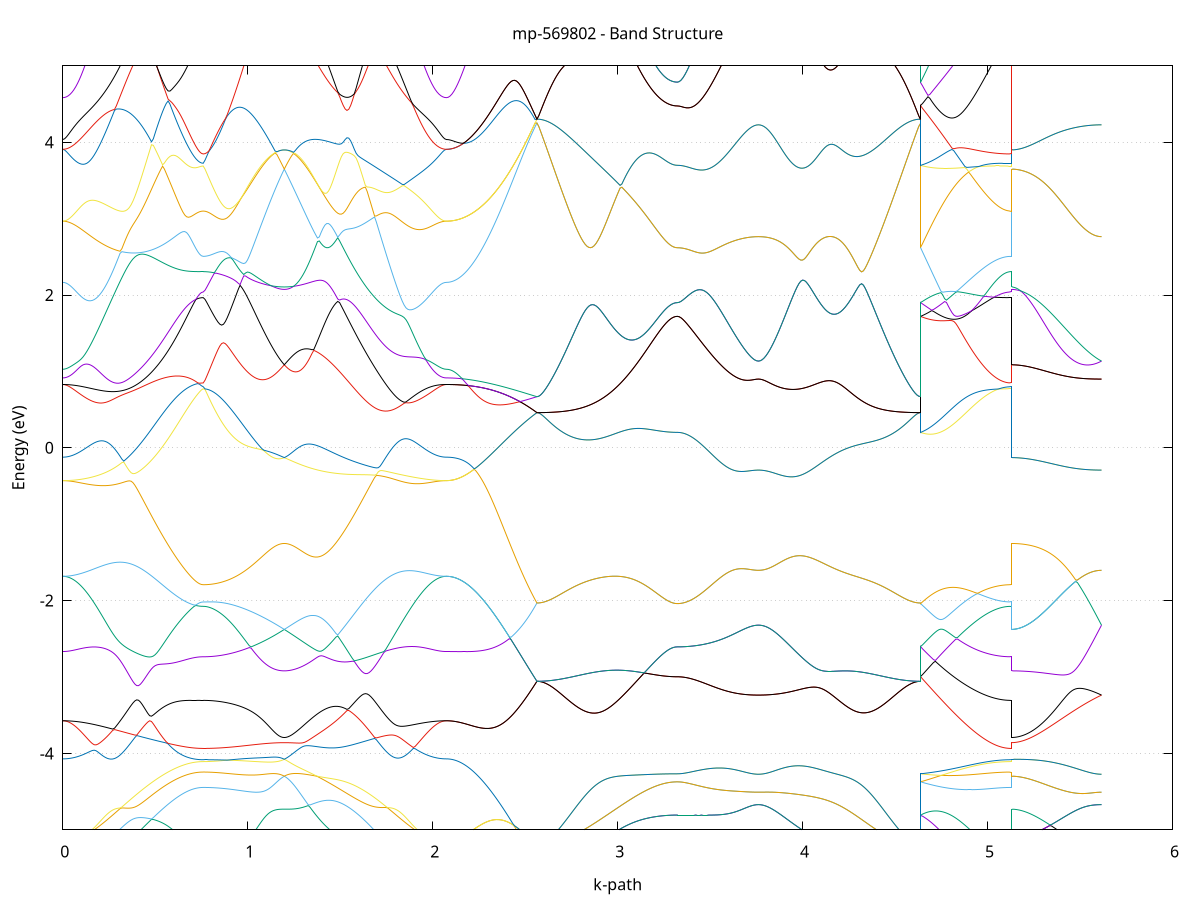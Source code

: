 set title 'mp-569802 - Band Structure'
set xlabel 'k-path'
set ylabel 'Energy (eV)'
set grid y
set yrange [-5:5]
set terminal png size 800,600
set output 'mp-569802_bands_gnuplot.png'
plot '-' using 1:2 with lines notitle, '-' using 1:2 with lines notitle, '-' using 1:2 with lines notitle, '-' using 1:2 with lines notitle, '-' using 1:2 with lines notitle, '-' using 1:2 with lines notitle, '-' using 1:2 with lines notitle, '-' using 1:2 with lines notitle, '-' using 1:2 with lines notitle, '-' using 1:2 with lines notitle, '-' using 1:2 with lines notitle, '-' using 1:2 with lines notitle, '-' using 1:2 with lines notitle, '-' using 1:2 with lines notitle, '-' using 1:2 with lines notitle, '-' using 1:2 with lines notitle, '-' using 1:2 with lines notitle, '-' using 1:2 with lines notitle, '-' using 1:2 with lines notitle, '-' using 1:2 with lines notitle, '-' using 1:2 with lines notitle, '-' using 1:2 with lines notitle, '-' using 1:2 with lines notitle, '-' using 1:2 with lines notitle, '-' using 1:2 with lines notitle, '-' using 1:2 with lines notitle, '-' using 1:2 with lines notitle, '-' using 1:2 with lines notitle, '-' using 1:2 with lines notitle, '-' using 1:2 with lines notitle, '-' using 1:2 with lines notitle, '-' using 1:2 with lines notitle, '-' using 1:2 with lines notitle, '-' using 1:2 with lines notitle, '-' using 1:2 with lines notitle, '-' using 1:2 with lines notitle, '-' using 1:2 with lines notitle, '-' using 1:2 with lines notitle, '-' using 1:2 with lines notitle, '-' using 1:2 with lines notitle, '-' using 1:2 with lines notitle, '-' using 1:2 with lines notitle, '-' using 1:2 with lines notitle, '-' using 1:2 with lines notitle, '-' using 1:2 with lines notitle, '-' using 1:2 with lines notitle, '-' using 1:2 with lines notitle, '-' using 1:2 with lines notitle, '-' using 1:2 with lines notitle, '-' using 1:2 with lines notitle, '-' using 1:2 with lines notitle, '-' using 1:2 with lines notitle, '-' using 1:2 with lines notitle, '-' using 1:2 with lines notitle, '-' using 1:2 with lines notitle, '-' using 1:2 with lines notitle, '-' using 1:2 with lines notitle, '-' using 1:2 with lines notitle, '-' using 1:2 with lines notitle, '-' using 1:2 with lines notitle, '-' using 1:2 with lines notitle, '-' using 1:2 with lines notitle, '-' using 1:2 with lines notitle, '-' using 1:2 with lines notitle
0.000000 -14.004638
0.009991 -14.004238
0.019981 -14.003138
0.029972 -14.001338
0.039962 -13.998738
0.049953 -13.995438
0.059944 -13.991438
0.069934 -13.986638
0.079925 -13.981138
0.089916 -13.974938
0.099906 -13.967938
0.109897 -13.960238
0.119887 -13.951838
0.129878 -13.942738
0.139869 -13.932838
0.149859 -13.922238
0.159850 -13.910938
0.169841 -13.898838
0.179831 -13.886138
0.189822 -13.872638
0.199812 -13.858438
0.209803 -13.843438
0.219794 -13.827838
0.229784 -13.811538
0.239775 -13.794438
0.249766 -13.776738
0.259756 -13.758238
0.269747 -13.739038
0.279737 -13.719238
0.289728 -13.698638
0.299719 -13.677438
0.309709 -13.655438
0.319700 -13.632838
0.329691 -13.609538
0.339681 -13.585538
0.349672 -13.560938
0.359662 -13.535538
0.369653 -13.509538
0.379644 -13.482938
0.389634 -13.455638
0.399625 -13.427638
0.409616 -13.399038
0.419606 -13.369738
0.429597 -13.339938
0.439587 -13.309338
0.449578 -13.278238
0.459569 -13.246538
0.469559 -13.214138
0.479550 -13.181238
0.489541 -13.147638
0.499531 -13.113538
0.509522 -13.078838
0.519512 -13.043638
0.529503 -13.007838
0.539494 -12.971538
0.549484 -12.934638
0.559475 -12.897238
0.569466 -12.859438
0.579456 -12.821038
0.589447 -12.782338
0.599437 -12.743038
0.609428 -12.703438
0.619419 -12.663438
0.629409 -12.623038
0.639400 -12.582338
0.649391 -12.541238
0.659381 -12.500038
0.669372 -12.458538
0.679362 -12.416938
0.689353 -12.375238
0.699344 -12.333538
0.709334 -12.292038
0.719325 -12.250838
0.729316 -12.210338
0.739306 -12.171338
0.749297 -12.136738
0.759287 -12.119238
0.759287 -12.119238
0.769250 -12.118938
0.779214 -12.117938
0.789177 -12.116338
0.799140 -12.114038
0.809103 -12.111138
0.819066 -12.107638
0.829029 -12.103438
0.838992 -12.098538
0.848955 -12.093038
0.858918 -12.086938
0.868881 -12.080138
0.878844 -12.072738
0.888807 -12.064638
0.898770 -12.055938
0.908733 -12.046638
0.918696 -12.036638
0.928659 -12.025938
0.938623 -12.014738
0.948586 -12.002838
0.958549 -11.990238
0.968512 -11.977038
0.978475 -11.963238
0.988438 -11.948838
0.998401 -11.933738
1.008364 -11.918038
1.018327 -11.901738
1.028290 -11.884738
1.038253 -11.867138
1.048216 -11.848938
1.058179 -11.830138
1.068142 -11.810738
1.078105 -11.790638
1.088068 -11.770038
1.098032 -11.748838
1.107995 -11.726938
1.117958 -11.704538
1.127921 -11.681538
1.137884 -11.658038
1.147847 -11.634038
1.157810 -11.609738
1.167773 -11.590738
1.177736 -11.573338
1.187699 -11.556138
1.197662 -11.539238
1.197662 -11.539238
1.207625 -11.569138
1.217588 -11.609938
1.227551 -11.653338
1.237514 -11.697738
1.247477 -11.742638
1.257441 -11.787838
1.267404 -11.833138
1.277367 -11.878638
1.287330 -11.924038
1.297293 -11.969538
1.307256 -12.014938
1.317219 -12.060138
1.327182 -12.105238
1.337145 -12.150238
1.347108 -12.194938
1.357071 -12.239438
1.367034 -12.283638
1.376997 -12.327538
1.386960 -12.371238
1.396923 -12.414438
1.406886 -12.457438
1.416850 -12.499938
1.426813 -12.542138
1.436776 -12.583838
1.446739 -12.625238
1.456702 -12.666138
1.466665 -12.706538
1.476628 -12.746438
1.486591 -12.785938
1.496554 -12.824938
1.506517 -12.863438
1.516480 -12.901338
1.526443 -12.938738
1.536406 -12.975638
1.546369 -13.011938
1.556332 -13.047738
1.566295 -13.082938
1.576259 -13.117538
1.586222 -13.151638
1.596185 -13.185038
1.606148 -13.217938
1.616111 -13.250238
1.626074 -13.281838
1.636037 -13.312838
1.646000 -13.343238
1.655963 -13.373038
1.665926 -13.402138
1.675889 -13.430638
1.685852 -13.458438
1.695815 -13.485638
1.705778 -13.512138
1.715741 -13.538038
1.725704 -13.563238
1.735668 -13.587738
1.745631 -13.611638
1.755594 -13.634838
1.765557 -13.657338
1.775520 -13.679138
1.785483 -13.700338
1.795446 -13.720738
1.805409 -13.740538
1.815372 -13.759538
1.825335 -13.777938
1.835298 -13.795638
1.845261 -13.812538
1.855224 -13.828838
1.865187 -13.844338
1.875150 -13.859238
1.885114 -13.873338
1.895077 -13.886738
1.905040 -13.899438
1.915003 -13.911438
1.924966 -13.922638
1.934929 -13.933238
1.944892 -13.943038
1.954855 -13.952138
1.964818 -13.960538
1.974781 -13.968138
1.984744 -13.975038
1.994707 -13.981238
2.004670 -13.986738
2.014633 -13.991538
2.024596 -13.995538
2.034559 -13.998738
2.044523 -14.001338
2.054486 -14.003138
2.064449 -14.004238
2.074412 -14.004638
2.074412 -14.004638
2.084394 -14.004338
2.094376 -14.003438
2.104358 -14.001838
2.114341 -13.999738
2.124323 -13.996938
2.134305 -13.993538
2.144287 -13.989538
2.154270 -13.984938
2.164252 -13.979638
2.174234 -13.973838
2.184216 -13.967438
2.194198 -13.960338
2.204181 -13.952738
2.214163 -13.944438
2.224145 -13.935638
2.234127 -13.926138
2.244110 -13.916138
2.254092 -13.905538
2.264074 -13.894338
2.274056 -13.882538
2.284039 -13.870138
2.294021 -13.857238
2.304003 -13.843738
2.313985 -13.829738
2.323967 -13.815038
2.333950 -13.799938
2.343932 -13.784238
2.353914 -13.768038
2.363896 -13.751238
2.373879 -13.733938
2.383861 -13.716138
2.393843 -13.697838
2.403825 -13.679038
2.413808 -13.659738
2.423790 -13.639938
2.433772 -13.619638
2.443754 -13.598938
2.453737 -13.577738
2.463719 -13.556138
2.473701 -13.534138
2.483683 -13.511638
2.493665 -13.488838
2.503648 -13.465538
2.513630 -13.441938
2.523612 -13.417938
2.533594 -13.393538
2.543577 -13.368838
2.553559 -13.343838
2.563541 -13.318538
2.563541 -13.318538
2.573532 -13.318238
2.583522 -13.317238
2.593513 -13.315538
2.603504 -13.313138
2.613494 -13.310138
2.623485 -13.306438
2.633475 -13.302038
2.643466 -13.297038
2.653457 -13.291338
2.663447 -13.284938
2.673438 -13.277938
2.683429 -13.270238
2.693419 -13.261838
2.703410 -13.252838
2.713400 -13.243138
2.723391 -13.232738
2.733382 -13.221738
2.743372 -13.210138
2.753363 -13.197838
2.763354 -13.184838
2.773344 -13.171238
2.783335 -13.156938
2.793325 -13.142138
2.803316 -13.126538
2.813307 -13.110438
2.823297 -13.093638
2.833288 -13.076238
2.843279 -13.058238
2.853269 -13.039638
2.863260 -13.020438
2.873250 -13.000538
2.883241 -12.980138
2.893232 -12.959138
2.903222 -12.937538
2.913213 -12.915338
2.923204 -12.892538
2.933194 -12.869338
2.943185 -12.845438
2.953175 -12.821038
2.963166 -12.796138
2.973157 -12.770738
2.983147 -12.744738
2.993138 -12.718338
3.003128 -12.691438
3.013119 -12.664138
3.023110 -12.636338
3.033100 -12.608038
3.043091 -12.579438
3.053082 -12.550438
3.063072 -12.521138
3.073063 -12.491438
3.083053 -12.461538
3.093044 -12.431338
3.103035 -12.400938
3.113025 -12.370338
3.123016 -12.339638
3.133007 -12.308838
3.142997 -12.278138
3.152988 -12.247538
3.162978 -12.217038
3.172969 -12.186938
3.182960 -12.157138
3.192950 -12.127838
3.202941 -12.099338
3.212932 -12.071538
3.222922 -12.044938
3.232913 -12.019538
3.242903 -11.995638
3.252894 -11.973438
3.262885 -11.953438
3.272875 -11.935738
3.282866 -11.920738
3.292857 -11.908738
3.302847 -11.899938
3.312838 -11.894538
3.322828 -11.892738
3.322828 -11.892738
3.332792 -11.892438
3.342755 -11.891538
3.352718 -11.890038
3.362681 -11.887838
3.372644 -11.885038
3.382607 -11.881638
3.392570 -11.877638
3.402533 -11.872938
3.412496 -11.867738
3.422459 -11.861838
3.432422 -11.855438
3.442385 -11.848338
3.452348 -11.840738
3.462311 -11.832438
3.472274 -11.823638
3.482237 -11.814238
3.492201 -11.804238
3.502164 -11.793638
3.512127 -11.782538
3.522090 -11.770938
3.532053 -11.758738
3.542016 -11.746038
3.551979 -11.732838
3.561942 -11.719038
3.571905 -11.704938
3.581868 -11.690338
3.591831 -11.675238
3.601794 -11.659938
3.611757 -11.644138
3.621720 -11.628138
3.631683 -11.611938
3.641646 -11.595538
3.651610 -11.579038
3.661573 -11.562638
3.671536 -11.546338
3.681499 -11.530538
3.691462 -11.515138
3.701425 -11.500638
3.711388 -11.487138
3.721351 -11.475138
3.731314 -11.465038
3.741277 -11.457238
3.751240 -11.452338
3.761203 -11.450538
3.761203 -11.450538
3.771166 -11.452438
3.781129 -11.457938
3.791092 -11.467238
3.801055 -11.480038
3.811019 -11.496138
3.820982 -11.515138
3.830945 -11.536638
3.840908 -11.560438
3.850871 -11.586038
3.860834 -11.613238
3.870797 -11.641738
3.880760 -11.671438
3.890723 -11.702038
3.900686 -11.733338
3.910649 -11.765438
3.920612 -11.797938
3.930575 -11.830938
3.940538 -11.864338
3.950501 -11.897838
3.960464 -11.931638
3.970428 -11.965538
3.980391 -11.999538
3.990354 -12.033538
4.000317 -12.067538
4.010280 -12.101438
4.020243 -12.135238
4.030206 -12.168838
4.040169 -12.202338
4.050132 -12.235538
4.060095 -12.268538
4.070058 -12.301238
4.080021 -12.333738
4.089984 -12.365838
4.099947 -12.397638
4.109910 -12.429038
4.119873 -12.460138
4.129837 -12.490738
4.139800 -12.521038
4.149763 -12.550838
4.159726 -12.580238
4.169689 -12.609238
4.179652 -12.637638
4.189615 -12.665638
4.199578 -12.693138
4.209541 -12.720238
4.219504 -12.746738
4.229467 -12.772638
4.239430 -12.798138
4.249393 -12.823038
4.259356 -12.847438
4.269319 -12.871238
4.279282 -12.894538
4.289246 -12.917138
4.299209 -12.939338
4.309172 -12.960838
4.319135 -12.981738
4.329098 -13.002138
4.339061 -13.021938
4.349024 -13.041038
4.358987 -13.059638
4.368950 -13.077538
4.378913 -13.094838
4.388876 -13.111538
4.398839 -13.127638
4.408802 -13.143038
4.418765 -13.157838
4.428728 -13.172038
4.438691 -13.185538
4.448655 -13.198438
4.458618 -13.210638
4.468581 -13.222238
4.478544 -13.233238
4.488507 -13.243538
4.498470 -13.253138
4.508433 -13.262138
4.518396 -13.270438
4.528359 -13.278138
4.538322 -13.285138
4.548285 -13.291438
4.558248 -13.297138
4.568211 -13.302138
4.578174 -13.306538
4.588137 -13.310238
4.598100 -13.313238
4.608064 -13.315538
4.618027 -13.317238
4.627990 -13.318238
4.637953 -13.318538
4.637953 -11.892738
4.647935 -11.895138
4.657917 -11.897838
4.667899 -11.901138
4.677882 -11.904738
4.687864 -11.908838
4.697846 -11.913238
4.707828 -11.918138
4.717811 -11.923238
4.727793 -11.928638
4.737775 -11.934438
4.747757 -11.940338
4.757740 -11.946538
4.767722 -11.952938
4.777704 -11.959438
4.787686 -11.966038
4.797668 -11.972838
4.807651 -11.979638
4.817633 -11.986438
4.827615 -11.993338
4.837597 -12.000238
4.847580 -12.007038
4.857562 -12.013838
4.867544 -12.020438
4.877526 -12.027038
4.887509 -12.033538
4.897491 -12.039838
4.907473 -12.046038
4.917455 -12.052038
4.927437 -12.057838
4.937420 -12.063538
4.947402 -12.068938
4.957384 -12.074138
4.967366 -12.079038
4.977349 -12.083738
4.987331 -12.088138
4.997313 -12.092338
5.007295 -12.096238
5.017278 -12.099838
5.027260 -12.103138
5.037242 -12.106138
5.047224 -12.108938
5.057206 -12.111338
5.067189 -12.113438
5.077171 -12.115138
5.087153 -12.116638
5.097135 -12.117738
5.107118 -12.118538
5.117100 -12.119038
5.127082 -12.119238
5.127082 -11.539238
5.137064 -11.539138
5.147047 -11.538938
5.157029 -11.538438
5.167011 -11.537838
5.176993 -11.537138
5.186975 -11.536138
5.196958 -11.535138
5.206940 -11.533838
5.216922 -11.532438
5.226904 -11.530938
5.236887 -11.529238
5.246869 -11.527438
5.256851 -11.525438
5.266833 -11.523338
5.276816 -11.521138
5.286798 -11.518838
5.296780 -11.516438
5.306762 -11.513938
5.316744 -11.511438
5.326727 -11.508738
5.336709 -11.506038
5.346691 -11.503338
5.356673 -11.500538
5.366656 -11.497738
5.376638 -11.494838
5.386620 -11.492038
5.396602 -11.489238
5.406585 -11.486338
5.416567 -11.483538
5.426549 -11.480838
5.436531 -11.478138
5.446514 -11.475538
5.456496 -11.472938
5.466478 -11.470538
5.476460 -11.468138
5.486442 -11.465938
5.496425 -11.463738
5.506407 -11.461738
5.516389 -11.459938
5.526371 -11.458238
5.536354 -11.456638
5.546336 -11.455238
5.556318 -11.454038
5.566300 -11.452938
5.576283 -11.452138
5.586265 -11.451438
5.596247 -11.450938
5.606229 -11.450638
5.616211 -11.450538
e
0.000000 -12.322038
0.009991 -12.321738
0.019981 -12.320938
0.029972 -12.319538
0.039962 -12.317738
0.049953 -12.315238
0.059944 -12.312238
0.069934 -12.308738
0.079925 -12.304638
0.089916 -12.300138
0.099906 -12.294938
0.109897 -12.289338
0.119887 -12.283138
0.129878 -12.276438
0.139869 -12.269138
0.149859 -12.261438
0.159850 -12.253138
0.169841 -12.244338
0.179831 -12.235038
0.189822 -12.225238
0.199812 -12.214938
0.209803 -12.204138
0.219794 -12.192938
0.229784 -12.181138
0.239775 -12.168938
0.249766 -12.156238
0.259756 -12.143138
0.269747 -12.129538
0.279737 -12.115538
0.289728 -12.101138
0.299719 -12.086238
0.309709 -12.071038
0.319700 -12.055438
0.329691 -12.039438
0.339681 -12.023038
0.349672 -12.006438
0.359662 -11.989438
0.369653 -11.972238
0.379644 -11.954738
0.389634 -11.936938
0.399625 -11.919038
0.409616 -11.901038
0.419606 -11.882838
0.429597 -11.864638
0.439587 -11.846438
0.449578 -11.828238
0.459569 -11.810238
0.469559 -11.792538
0.479550 -11.775138
0.489541 -11.758138
0.499531 -11.741738
0.509522 -11.726038
0.519512 -11.711238
0.529503 -11.697538
0.539494 -11.685238
0.549484 -11.674438
0.559475 -11.665538
0.569466 -11.658638
0.579456 -11.654338
0.589447 -11.652638
0.599437 -11.654038
0.609428 -11.658638
0.619419 -11.666738
0.629409 -11.678338
0.639400 -11.693538
0.649391 -11.712138
0.659381 -11.734038
0.669372 -11.759038
0.679362 -11.786738
0.689353 -11.816938
0.699344 -11.849238
0.709334 -11.883238
0.719325 -11.918638
0.729316 -11.954738
0.739306 -11.990638
0.749297 -12.023438
0.759287 -12.040438
0.759287 -12.040438
0.769250 -12.040138
0.779214 -12.039238
0.789177 -12.037738
0.799140 -12.035538
0.809103 -12.032838
0.819066 -12.029438
0.829029 -12.025538
0.838992 -12.021038
0.848955 -12.015838
0.858918 -12.010138
0.868881 -12.003738
0.878844 -11.996838
0.888807 -11.989338
0.898770 -11.981338
0.908733 -11.972638
0.918696 -11.963438
0.928659 -11.953738
0.938623 -11.943438
0.948586 -11.932538
0.958549 -11.921138
0.968512 -11.909238
0.978475 -11.896838
0.988438 -11.883938
0.998401 -11.870538
1.008364 -11.856738
1.018327 -11.842338
1.028290 -11.827638
1.038253 -11.812438
1.048216 -11.796938
1.058179 -11.780938
1.068142 -11.764738
1.078105 -11.748138
1.088068 -11.731238
1.098032 -11.714138
1.107995 -11.696738
1.117958 -11.679238
1.127921 -11.661538
1.137884 -11.643838
1.147847 -11.626138
1.157810 -11.608338
1.167773 -11.585238
1.177736 -11.561438
1.187699 -11.541038
1.197662 -11.539238
1.197662 -11.539238
1.207625 -11.522838
1.217588 -11.506838
1.227551 -11.491638
1.237514 -11.477038
1.247477 -11.463338
1.257441 -11.450638
1.267404 -11.439038
1.277367 -11.428538
1.287330 -11.419438
1.297293 -11.411738
1.307256 -11.405538
1.317219 -11.400838
1.327182 -11.397838
1.337145 -11.396538
1.347108 -11.396838
1.357071 -11.398838
1.367034 -11.402538
1.376997 -11.407838
1.386960 -11.414638
1.396923 -11.423038
1.406886 -11.432738
1.416850 -11.443738
1.426813 -11.455938
1.436776 -11.469238
1.446739 -11.483538
1.456702 -11.498738
1.466665 -11.514838
1.476628 -11.531638
1.486591 -11.549038
1.496554 -11.566938
1.506517 -11.585338
1.516480 -11.604238
1.526443 -11.623338
1.536406 -11.642838
1.546369 -11.662438
1.556332 -11.682338
1.566295 -11.702238
1.576259 -11.722238
1.586222 -11.742238
1.596185 -11.762238
1.606148 -11.782238
1.616111 -11.802038
1.626074 -11.821738
1.636037 -11.841338
1.646000 -11.860738
1.655963 -11.879938
1.665926 -11.898938
1.675889 -11.917638
1.685852 -11.936038
1.695815 -11.954238
1.705778 -11.972038
1.715741 -11.989638
1.725704 -12.006838
1.735668 -12.023638
1.745631 -12.040038
1.755594 -12.056138
1.765557 -12.071838
1.775520 -12.087138
1.785483 -12.101938
1.795446 -12.116438
1.805409 -12.130338
1.815372 -12.143938
1.825335 -12.157038
1.835298 -12.169638
1.845261 -12.181838
1.855224 -12.193538
1.865187 -12.204738
1.875150 -12.215538
1.885114 -12.225738
1.895077 -12.235538
1.905040 -12.244738
1.915003 -12.253538
1.924966 -12.261738
1.934929 -12.269438
1.944892 -12.276638
1.954855 -12.283338
1.964818 -12.289438
1.974781 -12.295138
1.984744 -12.300238
1.994707 -12.304738
2.004670 -12.308838
2.014633 -12.312338
2.024596 -12.315238
2.034559 -12.317738
2.044523 -12.319638
2.054486 -12.320938
2.064449 -12.321738
2.074412 -12.322038
2.074412 -12.322038
2.084394 -12.322738
2.094376 -12.324738
2.104358 -12.328038
2.114341 -12.332738
2.124323 -12.338738
2.134305 -12.345938
2.144287 -12.354538
2.154270 -12.364238
2.164252 -12.375238
2.174234 -12.387438
2.184216 -12.400638
2.194198 -12.415038
2.204181 -12.430538
2.214163 -12.446938
2.224145 -12.464338
2.234127 -12.482738
2.244110 -12.501938
2.254092 -12.521938
2.264074 -12.542738
2.274056 -12.564338
2.284039 -12.586538
2.294021 -12.609438
2.304003 -12.632838
2.313985 -12.656838
2.323967 -12.681338
2.333950 -12.706338
2.343932 -12.731638
2.353914 -12.757438
2.363896 -12.783438
2.373879 -12.809738
2.383861 -12.836338
2.393843 -12.863138
2.403825 -12.890038
2.413808 -12.917138
2.423790 -12.944338
2.433772 -12.971538
2.443754 -12.998838
2.453737 -13.026038
2.463719 -13.053338
2.473701 -13.080538
2.483683 -13.107638
2.493665 -13.134638
2.503648 -13.161438
2.513630 -13.188138
2.523612 -13.214738
2.533594 -13.241038
2.543577 -13.267138
2.553559 -13.292938
2.563541 -13.318538
2.563541 -13.318538
2.573532 -13.318238
2.583522 -13.317238
2.593513 -13.315538
2.603504 -13.313138
2.613494 -13.310138
2.623485 -13.306438
2.633475 -13.302038
2.643466 -13.297038
2.653457 -13.291338
2.663447 -13.284938
2.673438 -13.277938
2.683429 -13.270238
2.693419 -13.261838
2.703410 -13.252838
2.713400 -13.243138
2.723391 -13.232738
2.733382 -13.221738
2.743372 -13.210138
2.753363 -13.197838
2.763354 -13.184838
2.773344 -13.171238
2.783335 -13.156938
2.793325 -13.142138
2.803316 -13.126538
2.813307 -13.110438
2.823297 -13.093638
2.833288 -13.076238
2.843279 -13.058238
2.853269 -13.039638
2.863260 -13.020438
2.873250 -13.000538
2.883241 -12.980138
2.893232 -12.959138
2.903222 -12.937538
2.913213 -12.915338
2.923204 -12.892538
2.933194 -12.869238
2.943185 -12.845438
2.953175 -12.821038
2.963166 -12.796138
2.973157 -12.770738
2.983147 -12.744738
2.993138 -12.718338
3.003128 -12.691438
3.013119 -12.664138
3.023110 -12.636338
3.033100 -12.608038
3.043091 -12.579438
3.053082 -12.550438
3.063072 -12.521138
3.073063 -12.491438
3.083053 -12.461538
3.093044 -12.431338
3.103035 -12.400938
3.113025 -12.370338
3.123016 -12.339638
3.133007 -12.308838
3.142997 -12.278138
3.152988 -12.247538
3.162978 -12.217038
3.172969 -12.186938
3.182960 -12.157138
3.192950 -12.127838
3.202941 -12.099338
3.212932 -12.071538
3.222922 -12.044938
3.232913 -12.019538
3.242903 -11.995638
3.252894 -11.973438
3.262885 -11.953438
3.272875 -11.935738
3.282866 -11.920738
3.292857 -11.908738
3.302847 -11.899938
3.312838 -11.894538
3.322828 -11.892738
3.322828 -11.892738
3.332792 -11.892438
3.342755 -11.891538
3.352718 -11.890038
3.362681 -11.887838
3.372644 -11.885038
3.382607 -11.881638
3.392570 -11.877638
3.402533 -11.872938
3.412496 -11.867738
3.422459 -11.861838
3.432422 -11.855438
3.442385 -11.848338
3.452348 -11.840738
3.462311 -11.832438
3.472274 -11.823638
3.482237 -11.814238
3.492201 -11.804238
3.502164 -11.793638
3.512127 -11.782538
3.522090 -11.770938
3.532053 -11.758738
3.542016 -11.746038
3.551979 -11.732838
3.561942 -11.719038
3.571905 -11.704938
3.581868 -11.690338
3.591831 -11.675238
3.601794 -11.659938
3.611757 -11.644138
3.621720 -11.628138
3.631683 -11.611938
3.641646 -11.595538
3.651610 -11.579038
3.661573 -11.562638
3.671536 -11.546338
3.681499 -11.530538
3.691462 -11.515138
3.701425 -11.500638
3.711388 -11.487138
3.721351 -11.475138
3.731314 -11.465038
3.741277 -11.457238
3.751240 -11.452338
3.761203 -11.450538
3.761203 -11.450538
3.771166 -11.452438
3.781129 -11.457938
3.791092 -11.467238
3.801055 -11.480038
3.811019 -11.496138
3.820982 -11.515138
3.830945 -11.536638
3.840908 -11.560438
3.850871 -11.586038
3.860834 -11.613238
3.870797 -11.641738
3.880760 -11.671438
3.890723 -11.701938
3.900686 -11.733338
3.910649 -11.765438
3.920612 -11.797938
3.930575 -11.830938
3.940538 -11.864338
3.950501 -11.897838
3.960464 -11.931638
3.970428 -11.965538
3.980391 -11.999538
3.990354 -12.033538
4.000317 -12.067538
4.010280 -12.101438
4.020243 -12.135238
4.030206 -12.168838
4.040169 -12.202338
4.050132 -12.235538
4.060095 -12.268538
4.070058 -12.301238
4.080021 -12.333738
4.089984 -12.365838
4.099947 -12.397638
4.109910 -12.429038
4.119873 -12.460138
4.129837 -12.490738
4.139800 -12.521038
4.149763 -12.550838
4.159726 -12.580238
4.169689 -12.609238
4.179652 -12.637638
4.189615 -12.665638
4.199578 -12.693138
4.209541 -12.720238
4.219504 -12.746738
4.229467 -12.772638
4.239430 -12.798138
4.249393 -12.823038
4.259356 -12.847438
4.269319 -12.871238
4.279282 -12.894538
4.289246 -12.917138
4.299209 -12.939338
4.309172 -12.960838
4.319135 -12.981738
4.329098 -13.002138
4.339061 -13.021938
4.349024 -13.041038
4.358987 -13.059638
4.368950 -13.077538
4.378913 -13.094838
4.388876 -13.111538
4.398839 -13.127638
4.408802 -13.143038
4.418765 -13.157838
4.428728 -13.172038
4.438691 -13.185538
4.448655 -13.198438
4.458618 -13.210638
4.468581 -13.222238
4.478544 -13.233238
4.488507 -13.243538
4.498470 -13.253138
4.508433 -13.262138
4.518396 -13.270438
4.528359 -13.278138
4.538322 -13.285138
4.548285 -13.291438
4.558248 -13.297138
4.568211 -13.302138
4.578174 -13.306538
4.588137 -13.310238
4.598100 -13.313238
4.608064 -13.315538
4.618027 -13.317238
4.627990 -13.318238
4.637953 -13.318538
4.637953 -11.892738
4.647935 -11.890938
4.657917 -11.889638
4.667899 -11.888738
4.677882 -11.888338
4.687864 -11.888438
4.697846 -11.889138
4.707828 -11.890138
4.717811 -11.891738
4.727793 -11.893638
4.737775 -11.896038
4.747757 -11.898838
4.757740 -11.902038
4.767722 -11.905538
4.777704 -11.909338
4.787686 -11.913438
4.797668 -11.917838
4.807651 -11.922438
4.817633 -11.927238
4.827615 -11.932138
4.837597 -11.937238
4.847580 -11.942438
4.857562 -11.947738
4.867544 -11.953038
4.877526 -11.958338
4.887509 -11.963638
4.897491 -11.968938
4.907473 -11.974238
4.917455 -11.979338
4.927437 -11.984338
4.937420 -11.989338
4.947402 -11.994138
4.957384 -11.998738
4.967366 -12.003138
4.977349 -12.007438
4.987331 -12.011438
4.997313 -12.015238
5.007295 -12.018838
5.017278 -12.022238
5.027260 -12.025338
5.037242 -12.028138
5.047224 -12.030638
5.057206 -12.032938
5.067189 -12.034938
5.077171 -12.036538
5.087153 -12.037938
5.097135 -12.039038
5.107118 -12.039838
5.117100 -12.040238
5.127082 -12.040438
5.127082 -11.539238
5.137064 -11.539138
5.147047 -11.538938
5.157029 -11.538438
5.167011 -11.537838
5.176993 -11.537138
5.186975 -11.536138
5.196958 -11.535038
5.206940 -11.533838
5.216922 -11.532438
5.226904 -11.530938
5.236887 -11.529238
5.246869 -11.527438
5.256851 -11.525438
5.266833 -11.523338
5.276816 -11.521138
5.286798 -11.518838
5.296780 -11.516438
5.306762 -11.513938
5.316744 -11.511438
5.326727 -11.508738
5.336709 -11.506038
5.346691 -11.503338
5.356673 -11.500538
5.366656 -11.497738
5.376638 -11.494838
5.386620 -11.492038
5.396602 -11.489238
5.406585 -11.486338
5.416567 -11.483538
5.426549 -11.480838
5.436531 -11.478138
5.446514 -11.475538
5.456496 -11.472938
5.466478 -11.470538
5.476460 -11.468138
5.486442 -11.465938
5.496425 -11.463738
5.506407 -11.461738
5.516389 -11.459938
5.526371 -11.458238
5.536354 -11.456638
5.546336 -11.455238
5.556318 -11.454038
5.566300 -11.452938
5.576283 -11.452138
5.586265 -11.451438
5.596247 -11.450938
5.606229 -11.450638
5.616211 -11.450538
e
0.000000 -7.719538
0.009991 -7.719738
0.019981 -7.720438
0.029972 -7.721738
0.039962 -7.723538
0.049953 -7.726238
0.059944 -7.729938
0.069934 -7.735638
0.079925 -7.752438
0.089916 -7.798638
0.099906 -7.852238
0.109897 -7.907738
0.119887 -7.964338
0.129878 -8.021838
0.139869 -8.079938
0.149859 -8.138638
0.159850 -8.197838
0.169841 -8.257338
0.179831 -8.317138
0.189822 -8.377238
0.199812 -8.437638
0.209803 -8.498138
0.219794 -8.558838
0.229784 -8.619638
0.239775 -8.680538
0.249766 -8.741538
0.259756 -8.802538
0.269747 -8.863638
0.279737 -8.924638
0.289728 -8.985638
0.299719 -9.046638
0.309709 -9.107538
0.319700 -9.168338
0.329691 -9.229038
0.339681 -9.289538
0.349672 -9.349738
0.359662 -9.409838
0.369653 -9.469638
0.379644 -9.529138
0.389634 -9.588238
0.399625 -9.646938
0.409616 -9.705238
0.419606 -9.762938
0.429597 -9.820138
0.439587 -9.876738
0.449578 -9.932538
0.459569 -9.987538
0.469559 -10.041638
0.479550 -10.094738
0.489541 -10.146738
0.499531 -10.197338
0.509522 -10.246638
0.519512 -10.294238
0.529503 -10.340038
0.539494 -10.383738
0.549484 -10.425038
0.559475 -10.463838
0.569466 -10.499738
0.579456 -10.532338
0.589447 -10.561538
0.599437 -10.586838
0.609428 -10.608038
0.619419 -10.625038
0.629409 -10.637638
0.639400 -10.645938
0.649391 -10.649938
0.659381 -10.649738
0.669372 -10.645638
0.679362 -10.637838
0.689353 -10.626738
0.699344 -10.612738
0.709334 -10.595938
0.719325 -10.576938
0.729316 -10.556038
0.739306 -10.534038
0.749297 -10.512838
0.759287 -10.501438
0.759287 -10.501438
0.769250 -10.501838
0.779214 -10.503038
0.789177 -10.505038
0.799140 -10.507838
0.809103 -10.511438
0.819066 -10.515938
0.829029 -10.521238
0.838992 -10.527438
0.848955 -10.534638
0.858918 -10.542638
0.868881 -10.551738
0.878844 -10.561838
0.888807 -10.573038
0.898770 -10.585338
0.908733 -10.598738
0.918696 -10.613338
0.928659 -10.629138
0.938623 -10.646138
0.948586 -10.664438
0.958549 -10.684138
0.968512 -10.705038
0.978475 -10.727338
0.988438 -10.751038
0.998401 -10.776038
1.008364 -10.802338
1.018327 -10.830038
1.028290 -10.859138
1.038253 -10.889438
1.048216 -10.921038
1.058179 -10.953838
1.068142 -10.987838
1.078105 -11.022938
1.088068 -11.059238
1.098032 -11.096438
1.107995 -11.134638
1.117958 -11.173638
1.127921 -11.213538
1.137884 -11.254038
1.147847 -11.295138
1.157810 -11.336738
1.167773 -11.378338
1.177736 -11.419338
1.187699 -11.456638
1.197662 -11.475238
1.197662 -11.475238
1.207625 -11.461838
1.217588 -11.437338
1.227551 -11.409838
1.237514 -11.380938
1.247477 -11.351038
1.257441 -11.320438
1.267404 -11.289138
1.277367 -11.257138
1.287330 -11.224538
1.297293 -11.191238
1.307256 -11.157438
1.317219 -11.123038
1.327182 -11.088038
1.337145 -11.052438
1.347108 -11.016338
1.357071 -10.979638
1.367034 -10.942338
1.376997 -10.904538
1.386960 -10.866138
1.396923 -10.827138
1.406886 -10.787638
1.416850 -10.747638
1.426813 -10.707038
1.436776 -10.665938
1.446739 -10.624338
1.456702 -10.582138
1.466665 -10.539538
1.476628 -10.496338
1.486591 -10.452538
1.496554 -10.408338
1.506517 -10.363638
1.516480 -10.318438
1.526443 -10.272638
1.536406 -10.226438
1.546369 -10.179738
1.556332 -10.132538
1.566295 -10.084938
1.576259 -10.036838
1.586222 -9.988238
1.596185 -9.939238
1.606148 -9.889738
1.616111 -9.839738
1.626074 -9.789438
1.636037 -9.738638
1.646000 -9.687338
1.655963 -9.635738
1.665926 -9.583638
1.675889 -9.531238
1.685852 -9.478438
1.695815 -9.425138
1.705778 -9.371538
1.715741 -9.317638
1.725704 -9.263338
1.735668 -9.208638
1.745631 -9.153638
1.755594 -9.098438
1.765557 -9.042838
1.775520 -8.986938
1.785483 -8.930738
1.795446 -8.874338
1.805409 -8.817638
1.815372 -8.760738
1.825335 -8.703638
1.835298 -8.646338
1.845261 -8.588938
1.855224 -8.531338
1.865187 -8.473638
1.875150 -8.415838
1.885114 -8.358038
1.895077 -8.300338
1.905040 -8.242538
1.915003 -8.184938
1.924966 -8.127438
1.934929 -8.070238
1.944892 -8.013338
1.954855 -7.956938
1.964818 -7.901138
1.974781 -7.846138
1.984744 -7.792138
1.994707 -7.739738
2.004670 -7.733938
2.014633 -7.729538
2.024596 -7.726038
2.034559 -7.723538
2.044523 -7.721738
2.054486 -7.720438
2.064449 -7.719738
2.074412 -7.719538
2.074412 -7.719538
2.084394 -7.718938
2.094376 -7.717438
2.104358 -7.714838
2.114341 -7.711238
2.124323 -7.706638
2.134305 -7.701138
2.144287 -7.694738
2.154270 -7.687538
2.164252 -7.679638
2.174234 -7.670938
2.184216 -7.661738
2.194198 -7.651938
2.204181 -7.641738
2.214163 -7.631038
2.224145 -7.620138
2.234127 -7.609038
2.244110 -7.597838
2.254092 -7.586438
2.264074 -7.575138
2.274056 -7.563938
2.284039 -7.552838
2.294021 -7.541938
2.304003 -7.531338
2.313985 -7.520938
2.323967 -7.510838
2.333950 -7.501138
2.343932 -7.491838
2.353914 -7.482838
2.363896 -7.474238
2.373879 -7.466038
2.383861 -7.458338
2.393843 -7.450938
2.403825 -7.444038
2.413808 -7.437538
2.423790 -7.431438
2.433772 -7.425838
2.443754 -7.420538
2.453737 -7.415738
2.463719 -7.411238
2.473701 -7.407238
2.483683 -7.403538
2.493665 -7.400238
2.503648 -7.397338
2.513630 -7.394738
2.523612 -7.392438
2.533594 -7.390638
2.543577 -7.389038
2.553559 -7.387838
2.563541 -7.386838
2.563541 -7.386838
2.573532 -7.390538
2.583522 -7.401438
2.593513 -7.419038
2.603504 -7.442538
2.613494 -7.471238
2.623485 -7.504238
2.633475 -7.540938
2.643466 -7.580738
2.653457 -7.623138
2.663447 -7.667738
2.673438 -7.714038
2.683429 -7.762038
2.693419 -7.811238
2.703410 -7.861638
2.713400 -7.913038
2.723391 -7.965338
2.733382 -8.018338
2.743372 -8.072038
2.753363 -8.126238
2.763354 -8.180938
2.773344 -8.236038
2.783335 -8.291638
2.793325 -8.347438
2.803316 -8.403538
2.813307 -8.459838
2.823297 -8.516338
2.833288 -8.573038
2.843279 -8.629838
2.853269 -8.686638
2.863260 -8.743638
2.873250 -8.800538
2.883241 -8.857438
2.893232 -8.914438
2.903222 -8.971238
2.913213 -9.028038
2.923204 -9.084738
2.933194 -9.141338
2.943185 -9.197738
2.953175 -9.253938
2.963166 -9.310038
2.973157 -9.365838
2.983147 -9.421438
2.993138 -9.476738
3.003128 -9.531838
3.013119 -9.586538
3.023110 -9.640838
3.033100 -9.694838
3.043091 -9.748538
3.053082 -9.801638
3.063072 -9.854338
3.073063 -9.906538
3.083053 -9.958238
3.093044 -10.009238
3.103035 -10.059738
3.113025 -10.109438
3.123016 -10.158438
3.133007 -10.206638
3.142997 -10.253938
3.152988 -10.300338
3.162978 -10.345638
3.172969 -10.389738
3.182960 -10.432638
3.192950 -10.474038
3.202941 -10.513938
3.212932 -10.552138
3.222922 -10.588338
3.232913 -10.622338
3.242903 -10.653938
3.252894 -10.682838
3.262885 -10.708838
3.272875 -10.731538
3.282866 -10.750538
3.292857 -10.765838
3.302847 -10.776838
3.312838 -10.783638
3.322828 -10.785838
3.322828 -10.785838
3.332792 -10.785838
3.342755 -10.785838
3.352718 -10.785838
3.362681 -10.785838
3.372644 -10.785838
3.382607 -10.785938
3.392570 -10.786038
3.402533 -10.786138
3.412496 -10.786338
3.422459 -10.786638
3.432422 -10.787138
3.442385 -10.787638
3.452348 -10.788438
3.462311 -10.789338
3.472274 -10.790538
3.482237 -10.791938
3.492201 -10.793638
3.502164 -10.795738
3.512127 -10.798138
3.522090 -10.801038
3.532053 -10.804338
3.542016 -10.808138
3.551979 -10.812538
3.561942 -10.817438
3.571905 -10.822938
3.581868 -10.829038
3.591831 -10.835938
3.601794 -10.843338
3.611757 -10.851538
3.621720 -10.860438
3.631683 -10.869938
3.641646 -10.880038
3.651610 -10.890838
3.661573 -10.902038
3.671536 -10.913538
3.681499 -10.925338
3.691462 -10.937138
3.701425 -10.948638
3.711388 -10.959638
3.721351 -10.969738
3.731314 -10.978338
3.741277 -10.985138
3.751240 -10.989538
3.761203 -10.991138
3.761203 -10.991138
3.771166 -10.989438
3.781129 -10.984338
3.791092 -10.975738
3.801055 -10.963838
3.811019 -10.948738
3.820982 -10.930738
3.830945 -10.910238
3.840908 -10.887538
3.850871 -10.862838
3.860834 -10.836438
3.870797 -10.808438
3.880760 -10.779138
3.890723 -10.748538
3.900686 -10.716838
3.910649 -10.684138
3.920612 -10.650438
3.930575 -10.615838
3.940538 -10.580338
3.950501 -10.544038
3.960464 -10.507038
3.970428 -10.469338
3.980391 -10.430938
3.990354 -10.391738
4.000317 -10.352038
4.010280 -10.311638
4.020243 -10.270638
4.030206 -10.229038
4.040169 -10.186838
4.050132 -10.144038
4.060095 -10.100738
4.070058 -10.056938
4.080021 -10.012538
4.089984 -9.967638
4.099947 -9.922238
4.109910 -9.876338
4.119873 -9.829938
4.129837 -9.783138
4.139800 -9.735838
4.149763 -9.688038
4.159726 -9.639838
4.169689 -9.591138
4.179652 -9.542138
4.189615 -9.492638
4.199578 -9.442838
4.209541 -9.392538
4.219504 -9.341938
4.229467 -9.290938
4.239430 -9.239638
4.249393 -9.188038
4.259356 -9.136038
4.269319 -9.083838
4.279282 -9.031238
4.289246 -8.978438
4.299209 -8.925438
4.309172 -8.872138
4.319135 -8.818638
4.329098 -8.764938
4.339061 -8.711138
4.349024 -8.657138
4.358987 -8.603038
4.368950 -8.548938
4.378913 -8.494738
4.388876 -8.440538
4.398839 -8.386338
4.408802 -8.332238
4.418765 -8.278238
4.428728 -8.224438
4.438691 -8.170838
4.448655 -8.117438
4.458618 -8.064438
4.468581 -8.011938
4.478544 -7.959938
4.488507 -7.908538
4.498470 -7.857838
4.508433 -7.808138
4.518396 -7.759438
4.528359 -7.711938
4.538322 -7.666038
4.548285 -7.621838
4.558248 -7.579738
4.568211 -7.540138
4.578174 -7.503638
4.588137 -7.470738
4.598100 -7.442238
4.608064 -7.418838
4.618027 -7.401338
4.627990 -7.390538
4.637953 -7.386838
4.637953 -10.785838
4.647935 -10.786438
4.657917 -10.786238
4.667899 -10.785338
4.677882 -10.783738
4.687864 -10.781338
4.697846 -10.778238
4.707828 -10.774338
4.717811 -10.769738
4.727793 -10.764538
4.737775 -10.758638
4.747757 -10.752138
4.757740 -10.744938
4.767722 -10.737238
4.777704 -10.729038
4.787686 -10.720338
4.797668 -10.711138
4.807651 -10.701538
4.817633 -10.691638
4.827615 -10.681438
4.837597 -10.670938
4.847580 -10.660238
4.857562 -10.649338
4.867544 -10.638338
4.877526 -10.627338
4.887509 -10.618238
4.897491 -10.609738
4.907473 -10.601438
4.917455 -10.593338
4.927437 -10.585538
4.937420 -10.577838
4.947402 -10.570538
4.957384 -10.563438
4.967366 -10.556738
4.977349 -10.550338
4.987331 -10.544238
4.997313 -10.538538
5.007295 -10.533138
5.017278 -10.528238
5.027260 -10.523638
5.037242 -10.519438
5.047224 -10.515738
5.057206 -10.512438
5.067189 -10.509538
5.077171 -10.507038
5.087153 -10.505038
5.097135 -10.503438
5.107118 -10.502338
5.117100 -10.501638
5.127082 -10.501438
5.127082 -11.475238
5.137064 -11.475038
5.147047 -11.474338
5.157029 -11.473238
5.167011 -11.471738
5.176993 -11.469738
5.186975 -11.467238
5.196958 -11.464438
5.206940 -11.461038
5.216922 -11.457338
5.226904 -11.453138
5.236887 -11.448538
5.246869 -11.443438
5.256851 -11.437938
5.266833 -11.432038
5.276816 -11.425738
5.286798 -11.418938
5.296780 -11.411738
5.306762 -11.404138
5.316744 -11.396138
5.326727 -11.387738
5.336709 -11.378938
5.346691 -11.369638
5.356673 -11.360038
5.366656 -11.350038
5.376638 -11.339638
5.386620 -11.328838
5.396602 -11.317638
5.406585 -11.306138
5.416567 -11.294138
5.426549 -11.281938
5.436531 -11.269338
5.446514 -11.256338
5.456496 -11.243038
5.466478 -11.229338
5.476460 -11.215438
5.486442 -11.201138
5.496425 -11.186538
5.506407 -11.171638
5.516389 -11.156438
5.526371 -11.141038
5.536354 -11.125338
5.546336 -11.109338
5.556318 -11.093038
5.566300 -11.076638
5.576283 -11.059938
5.586265 -11.043038
5.596247 -11.025838
5.606229 -11.008538
5.616211 -10.991138
e
0.000000 -7.466638
0.009991 -7.472838
0.019981 -7.490738
0.029972 -7.518438
0.039962 -7.553938
0.049953 -7.595138
0.059944 -7.640438
0.069934 -7.687838
0.079925 -7.727738
0.089916 -7.741538
0.099906 -7.751138
0.109897 -7.761938
0.119887 -7.774838
0.129878 -7.790438
0.139869 -7.809038
0.149859 -7.830938
0.159850 -7.856338
0.169841 -7.885138
0.179831 -7.917438
0.189822 -7.952938
0.199812 -7.991338
0.209803 -8.032138
0.219794 -8.075238
0.229784 -8.120038
0.239775 -8.166438
0.249766 -8.214038
0.259756 -8.262638
0.269747 -8.311938
0.279737 -8.361938
0.289728 -8.412338
0.299719 -8.463038
0.309709 -8.514038
0.319700 -8.565038
0.329691 -8.616238
0.339681 -8.667338
0.349672 -8.718338
0.359662 -8.769238
0.369653 -8.820038
0.379644 -8.870538
0.389634 -8.920938
0.399625 -8.971038
0.409616 -9.020838
0.419606 -9.070338
0.429597 -9.119538
0.439587 -9.168438
0.449578 -9.217038
0.459569 -9.265238
0.469559 -9.313038
0.479550 -9.360438
0.489541 -9.407538
0.499531 -9.454238
0.509522 -9.500438
0.519512 -9.546238
0.529503 -9.591638
0.539494 -9.636638
0.549484 -9.681138
0.559475 -9.725138
0.569466 -9.768638
0.579456 -9.811738
0.589447 -9.854238
0.599437 -9.896338
0.609428 -9.937738
0.619419 -9.978638
0.629409 -10.019038
0.639400 -10.058738
0.649391 -10.097738
0.659381 -10.136138
0.669372 -10.173838
0.679362 -10.210638
0.689353 -10.246738
0.699344 -10.281838
0.709334 -10.316038
0.719325 -10.348938
0.729316 -10.380538
0.739306 -10.410138
0.749297 -10.435738
0.759287 -10.448638
0.759287 -10.448638
0.769250 -10.448438
0.779214 -10.448038
0.789177 -10.447338
0.799140 -10.446338
0.809103 -10.444938
0.819066 -10.443438
0.829029 -10.441538
0.838992 -10.439438
0.848955 -10.437038
0.858918 -10.434438
0.868881 -10.431638
0.878844 -10.428538
0.888807 -10.425338
0.898770 -10.421838
0.908733 -10.418238
0.918696 -10.414438
0.928659 -10.410538
0.938623 -10.406438
0.948586 -10.402338
0.958549 -10.398138
0.968512 -10.393938
0.978475 -10.389638
0.988438 -10.385438
0.998401 -10.381238
1.008364 -10.377138
1.018327 -10.373038
1.028290 -10.369138
1.038253 -10.365438
1.048216 -10.361838
1.058179 -10.358538
1.068142 -10.355438
1.078105 -10.352538
1.088068 -10.349938
1.098032 -10.347738
1.107995 -10.345738
1.117958 -10.344038
1.127921 -10.342738
1.137884 -10.341738
1.147847 -10.340938
1.157810 -10.340438
1.167773 -10.340138
1.177736 -10.340038
1.187699 -10.340038
1.197662 -10.340038
1.197662 -10.340038
1.207625 -10.340038
1.217588 -10.339738
1.227551 -10.339338
1.237514 -10.338438
1.247477 -10.336938
1.257441 -10.334838
1.267404 -10.331938
1.277367 -10.328038
1.287330 -10.322938
1.297293 -10.316638
1.307256 -10.308938
1.317219 -10.299638
1.327182 -10.288838
1.337145 -10.276238
1.347108 -10.261838
1.357071 -10.245738
1.367034 -10.227738
1.376997 -10.207938
1.386960 -10.186338
1.396923 -10.162938
1.406886 -10.137838
1.416850 -10.111038
1.426813 -10.082638
1.436776 -10.052738
1.446739 -10.021338
1.456702 -9.988538
1.466665 -9.954338
1.476628 -9.918938
1.486591 -9.882238
1.496554 -9.844438
1.506517 -9.805538
1.516480 -9.765638
1.526443 -9.724738
1.536406 -9.682838
1.546369 -9.640138
1.556332 -9.596538
1.566295 -9.552138
1.576259 -9.507038
1.586222 -9.461138
1.596185 -9.414538
1.606148 -9.367338
1.616111 -9.319538
1.626074 -9.271038
1.636037 -9.222038
1.646000 -9.172538
1.655963 -9.122538
1.665926 -9.072038
1.675889 -9.021138
1.685852 -8.969938
1.695815 -8.918338
1.705778 -8.866438
1.715741 -8.814238
1.725704 -8.761838
1.735668 -8.709238
1.745631 -8.656638
1.755594 -8.603938
1.765557 -8.551338
1.775520 -8.498838
1.785483 -8.446538
1.795446 -8.394538
1.805409 -8.343038
1.815372 -8.292038
1.825335 -8.241938
1.835298 -8.192838
1.845261 -8.144838
1.855224 -8.098438
1.865187 -8.053738
1.875150 -8.011138
1.885114 -7.971138
1.895077 -7.933838
1.905040 -7.899738
1.915003 -7.869038
1.924966 -7.841938
1.934929 -7.818338
1.944892 -7.798238
1.954855 -7.781438
1.964818 -7.767438
1.974781 -7.756138
1.984744 -7.746938
1.994707 -7.739438
2.004670 -7.688538
2.014633 -7.640038
2.024596 -7.594638
2.034559 -7.553538
2.044523 -7.518238
2.054486 -7.490638
2.064449 -7.472838
2.074412 -7.466638
2.074412 -7.466638
2.084394 -7.466538
2.094376 -7.466338
2.104358 -7.465938
2.114341 -7.465438
2.124323 -7.464638
2.134305 -7.463838
2.144287 -7.462838
2.154270 -7.461638
2.164252 -7.460338
2.174234 -7.458838
2.184216 -7.457338
2.194198 -7.455638
2.204181 -7.453738
2.214163 -7.451838
2.224145 -7.449738
2.234127 -7.447538
2.244110 -7.445338
2.254092 -7.442938
2.264074 -7.440538
2.274056 -7.438038
2.284039 -7.435438
2.294021 -7.432838
2.304003 -7.430238
2.313985 -7.427538
2.323967 -7.424838
2.333950 -7.422138
2.343932 -7.419438
2.353914 -7.416738
2.363896 -7.414038
2.373879 -7.411438
2.383861 -7.408938
2.393843 -7.406438
2.403825 -7.403938
2.413808 -7.401638
2.423790 -7.399438
2.433772 -7.397338
2.443754 -7.395338
2.453737 -7.393538
2.463719 -7.391838
2.473701 -7.390338
2.483683 -7.389038
2.493665 -7.387938
2.503648 -7.387038
2.513630 -7.386438
2.523612 -7.385938
2.533594 -7.385738
2.543577 -7.385838
2.553559 -7.386238
2.563541 -7.386838
2.563541 -7.386838
2.573532 -7.390538
2.583522 -7.401438
2.593513 -7.419038
2.603504 -7.442538
2.613494 -7.471238
2.623485 -7.504238
2.633475 -7.540938
2.643466 -7.580738
2.653457 -7.623138
2.663447 -7.667738
2.673438 -7.714038
2.683429 -7.762038
2.693419 -7.811238
2.703410 -7.861638
2.713400 -7.913038
2.723391 -7.965338
2.733382 -8.018338
2.743372 -8.072038
2.753363 -8.126238
2.763354 -8.180938
2.773344 -8.236038
2.783335 -8.291638
2.793325 -8.347438
2.803316 -8.403538
2.813307 -8.459838
2.823297 -8.516338
2.833288 -8.573038
2.843279 -8.629838
2.853269 -8.686638
2.863260 -8.743538
2.873250 -8.800538
2.883241 -8.857438
2.893232 -8.914438
2.903222 -8.971238
2.913213 -9.028038
2.923204 -9.084738
2.933194 -9.141338
2.943185 -9.197738
2.953175 -9.253938
2.963166 -9.310038
2.973157 -9.365838
2.983147 -9.421438
2.993138 -9.476738
3.003128 -9.531838
3.013119 -9.586538
3.023110 -9.640838
3.033100 -9.694838
3.043091 -9.748438
3.053082 -9.801638
3.063072 -9.854338
3.073063 -9.906538
3.083053 -9.958238
3.093044 -10.009238
3.103035 -10.059738
3.113025 -10.109438
3.123016 -10.158438
3.133007 -10.206638
3.142997 -10.253938
3.152988 -10.300338
3.162978 -10.345638
3.172969 -10.389738
3.182960 -10.432638
3.192950 -10.474038
3.202941 -10.513938
3.212932 -10.552138
3.222922 -10.588238
3.232913 -10.622338
3.242903 -10.653938
3.252894 -10.682838
3.262885 -10.708838
3.272875 -10.731538
3.282866 -10.750538
3.292857 -10.765738
3.302847 -10.776838
3.312838 -10.783538
3.322828 -10.785838
3.322828 -10.785838
3.332792 -10.785838
3.342755 -10.785838
3.352718 -10.785838
3.362681 -10.785838
3.372644 -10.785838
3.382607 -10.785938
3.392570 -10.786038
3.402533 -10.786138
3.412496 -10.786338
3.422459 -10.786638
3.432422 -10.787138
3.442385 -10.787638
3.452348 -10.788438
3.462311 -10.789338
3.472274 -10.790538
3.482237 -10.791938
3.492201 -10.793638
3.502164 -10.795738
3.512127 -10.798138
3.522090 -10.801038
3.532053 -10.804338
3.542016 -10.808138
3.551979 -10.812538
3.561942 -10.817438
3.571905 -10.822938
3.581868 -10.829038
3.591831 -10.835938
3.601794 -10.843338
3.611757 -10.851538
3.621720 -10.860438
3.631683 -10.869938
3.641646 -10.880038
3.651610 -10.890838
3.661573 -10.902038
3.671536 -10.913538
3.681499 -10.925338
3.691462 -10.937138
3.701425 -10.948638
3.711388 -10.959638
3.721351 -10.969738
3.731314 -10.978338
3.741277 -10.985138
3.751240 -10.989538
3.761203 -10.991138
3.761203 -10.991138
3.771166 -10.989438
3.781129 -10.984338
3.791092 -10.975738
3.801055 -10.963838
3.811019 -10.948738
3.820982 -10.930738
3.830945 -10.910238
3.840908 -10.887538
3.850871 -10.862838
3.860834 -10.836438
3.870797 -10.808438
3.880760 -10.779138
3.890723 -10.748538
3.900686 -10.716838
3.910649 -10.684138
3.920612 -10.650438
3.930575 -10.615738
3.940538 -10.580338
3.950501 -10.544038
3.960464 -10.507038
3.970428 -10.469338
3.980391 -10.430938
3.990354 -10.391738
4.000317 -10.352038
4.010280 -10.311638
4.020243 -10.270638
4.030206 -10.229038
4.040169 -10.186838
4.050132 -10.144038
4.060095 -10.100738
4.070058 -10.056938
4.080021 -10.012538
4.089984 -9.967638
4.099947 -9.922238
4.109910 -9.876338
4.119873 -9.829938
4.129837 -9.783138
4.139800 -9.735838
4.149763 -9.688038
4.159726 -9.639838
4.169689 -9.591138
4.179652 -9.542138
4.189615 -9.492638
4.199578 -9.442838
4.209541 -9.392538
4.219504 -9.341938
4.229467 -9.290938
4.239430 -9.239638
4.249393 -9.188038
4.259356 -9.136038
4.269319 -9.083738
4.279282 -9.031238
4.289246 -8.978438
4.299209 -8.925338
4.309172 -8.872138
4.319135 -8.818638
4.329098 -8.764938
4.339061 -8.711138
4.349024 -8.657138
4.358987 -8.603038
4.368950 -8.548938
4.378913 -8.494738
4.388876 -8.440538
4.398839 -8.386338
4.408802 -8.332238
4.418765 -8.278238
4.428728 -8.224438
4.438691 -8.170838
4.448655 -8.117438
4.458618 -8.064438
4.468581 -8.011938
4.478544 -7.959938
4.488507 -7.908538
4.498470 -7.857838
4.508433 -7.808138
4.518396 -7.759438
4.528359 -7.711938
4.538322 -7.666038
4.548285 -7.621838
4.558248 -7.579738
4.568211 -7.540138
4.578174 -7.503638
4.588137 -7.470738
4.598100 -7.442238
4.608064 -7.418838
4.618027 -7.401338
4.627990 -7.390538
4.637953 -7.386838
4.637953 -10.785838
4.647935 -10.784538
4.657917 -10.782538
4.667899 -10.779838
4.677882 -10.776538
4.687864 -10.772538
4.697846 -10.767938
4.707828 -10.762838
4.717811 -10.757138
4.727793 -10.750938
4.737775 -10.744338
4.747757 -10.737238
4.757740 -10.729838
4.767722 -10.722138
4.777704 -10.714138
4.787686 -10.705838
4.797668 -10.697438
4.807651 -10.688738
4.817633 -10.680038
4.827615 -10.671138
4.837597 -10.662238
4.847580 -10.653338
4.857562 -10.644438
4.867544 -10.635638
4.877526 -10.626838
4.887509 -10.616238
4.897491 -10.605138
4.907473 -10.594138
4.917455 -10.583238
4.927437 -10.572538
4.937420 -10.562038
4.947402 -10.551738
4.957384 -10.541738
4.967366 -10.532038
4.977349 -10.522738
4.987331 -10.513838
4.997313 -10.505438
5.007295 -10.497438
5.017278 -10.490038
5.027260 -10.483038
5.037242 -10.476738
5.047224 -10.470938
5.057206 -10.465838
5.067189 -10.461338
5.077171 -10.457438
5.087153 -10.454338
5.097135 -10.451838
5.107118 -10.450038
5.117100 -10.448938
5.127082 -10.448638
5.127082 -10.340038
5.137064 -10.340438
5.147047 -10.341638
5.157029 -10.343738
5.167011 -10.346538
5.176993 -10.350138
5.186975 -10.354538
5.196958 -10.359738
5.206940 -10.365738
5.216922 -10.372438
5.226904 -10.379838
5.236887 -10.388038
5.246869 -10.396838
5.256851 -10.406438
5.266833 -10.416638
5.276816 -10.427438
5.286798 -10.438838
5.296780 -10.450838
5.306762 -10.463438
5.316744 -10.476538
5.326727 -10.490138
5.336709 -10.504238
5.346691 -10.518738
5.356673 -10.533738
5.366656 -10.549138
5.376638 -10.564838
5.386620 -10.580938
5.396602 -10.597438
5.406585 -10.614138
5.416567 -10.631038
5.426549 -10.648338
5.436531 -10.665738
5.446514 -10.683338
5.456496 -10.701138
5.466478 -10.719138
5.476460 -10.737138
5.486442 -10.755338
5.496425 -10.773638
5.506407 -10.791938
5.516389 -10.810238
5.526371 -10.828538
5.536354 -10.846938
5.546336 -10.865238
5.556318 -10.883438
5.566300 -10.901638
5.576283 -10.919738
5.586265 -10.937838
5.596247 -10.955738
5.606229 -10.973438
5.616211 -10.991138
e
0.000000 -6.900838
0.009991 -6.901038
0.019981 -6.901738
0.029972 -6.902738
0.039962 -6.904138
0.049953 -6.928438
0.059944 -6.956738
0.069934 -6.987838
0.079925 -7.020738
0.089916 -7.054538
0.099906 -7.088638
0.109897 -7.122238
0.119887 -7.154538
0.129878 -7.185038
0.139869 -7.213038
0.149859 -7.238138
0.159850 -7.260038
0.169841 -7.278438
0.179831 -7.293538
0.189822 -7.305238
0.199812 -7.313838
0.209803 -7.319638
0.219794 -7.322938
0.229784 -7.324138
0.239775 -7.323338
0.249766 -7.320838
0.259756 -7.316938
0.269747 -7.311738
0.279737 -7.305438
0.289728 -7.298238
0.299719 -7.290138
0.309709 -7.281338
0.319700 -7.271938
0.329691 -7.262038
0.339681 -7.251638
0.349672 -7.240838
0.359662 -7.229838
0.369653 -7.218538
0.379644 -7.207138
0.389634 -7.195638
0.399625 -7.184038
0.409616 -7.172538
0.419606 -7.161138
0.429597 -7.150638
0.439587 -7.158938
0.449578 -7.167138
0.459569 -7.175438
0.469559 -7.183538
0.479550 -7.191638
0.489541 -7.199638
0.499531 -7.207538
0.509522 -7.215338
0.519512 -7.223038
0.529503 -7.230538
0.539494 -7.237838
0.549484 -7.245038
0.559475 -7.251938
0.569466 -7.258738
0.579456 -7.265138
0.589447 -7.271438
0.599437 -7.277338
0.609428 -7.283038
0.619419 -7.288338
0.629409 -7.293338
0.639400 -7.298038
0.649391 -7.302438
0.659381 -7.306438
0.669372 -7.310138
0.679362 -7.313438
0.689353 -7.316338
0.699344 -7.318838
0.709334 -7.321038
0.719325 -7.322838
0.729316 -7.324238
0.739306 -7.325138
0.749297 -7.325738
0.759287 -7.325938
0.759287 -7.325938
0.769250 -7.327938
0.779214 -7.333938
0.789177 -7.343838
0.799140 -7.357238
0.809103 -7.389738
0.819066 -7.449138
0.829029 -7.507738
0.838992 -7.565438
0.848955 -7.621938
0.858918 -7.677238
0.868881 -7.731238
0.878844 -7.783738
0.888807 -7.834738
0.898770 -7.884038
0.908733 -7.931738
0.918696 -7.977638
0.928659 -8.021738
0.938623 -8.064038
0.948586 -8.104238
0.958549 -8.142538
0.968512 -8.178738
0.978475 -8.212838
0.988438 -8.244838
0.998401 -8.274738
1.008364 -8.302438
1.018327 -8.328038
1.028290 -8.351438
1.038253 -8.372738
1.048216 -8.391838
1.058179 -8.408938
1.068142 -8.423838
1.078105 -8.436838
1.088068 -8.447838
1.098032 -8.456938
1.107995 -8.464038
1.117958 -8.469438
1.127921 -8.473038
1.137884 -8.474938
1.147847 -8.475138
1.157810 -8.473838
1.167773 -8.470938
1.177736 -8.466638
1.187699 -8.460838
1.197662 -8.453838
1.197662 -8.453838
1.207625 -8.460638
1.217588 -8.465738
1.227551 -8.469138
1.237514 -8.470738
1.247477 -8.470638
1.257441 -8.468838
1.267404 -8.465438
1.277367 -8.460438
1.287330 -8.453938
1.297293 -8.445938
1.307256 -8.436438
1.317219 -8.425538
1.327182 -8.413438
1.337145 -8.399938
1.347108 -8.385238
1.357071 -8.369438
1.367034 -8.352538
1.376997 -8.334638
1.386960 -8.315738
1.396923 -8.295938
1.406886 -8.275338
1.416850 -8.253938
1.426813 -8.231838
1.436776 -8.209038
1.446739 -8.185638
1.456702 -8.161638
1.466665 -8.137238
1.476628 -8.112338
1.486591 -8.087038
1.496554 -8.061438
1.506517 -8.035538
1.516480 -8.009438
1.526443 -7.983138
1.536406 -7.956738
1.546369 -7.930338
1.556332 -7.903838
1.566295 -7.877338
1.576259 -7.851038
1.586222 -7.824738
1.596185 -7.798738
1.606148 -7.772938
1.616111 -7.747438
1.626074 -7.722338
1.636037 -7.697538
1.646000 -7.673238
1.655963 -7.649438
1.665926 -7.626238
1.675889 -7.603538
1.685852 -7.581638
1.695815 -7.560438
1.705778 -7.540038
1.715741 -7.520438
1.725704 -7.501838
1.735668 -7.484138
1.745631 -7.467438
1.755594 -7.451838
1.765557 -7.437338
1.775520 -7.423838
1.785483 -7.411438
1.795446 -7.400038
1.805409 -7.389538
1.815372 -7.379838
1.825335 -7.370738
1.835298 -7.361938
1.845261 -7.353138
1.855224 -7.344038
1.865187 -7.334138
1.875150 -7.323138
1.885114 -7.310438
1.895077 -7.295738
1.905040 -7.278638
1.915003 -7.258938
1.924966 -7.236338
1.934929 -7.210938
1.944892 -7.182838
1.954855 -7.152538
1.964818 -7.120438
1.974781 -7.087138
1.984744 -7.053338
1.994707 -7.019738
2.004670 -6.987138
2.014633 -6.956238
2.024596 -6.928038
2.034559 -6.904438
2.044523 -6.902738
2.054486 -6.901738
2.064449 -6.901038
2.074412 -6.900838
2.074412 -6.900838
2.084394 -6.900938
2.094376 -6.900938
2.104358 -6.901038
2.114341 -6.901138
2.124323 -6.901338
2.134305 -6.901438
2.144287 -6.901638
2.154270 -6.901838
2.164252 -6.901938
2.174234 -6.902038
2.184216 -6.902138
2.194198 -6.902138
2.204181 -6.902038
2.214163 -6.901938
2.224145 -6.901638
2.234127 -6.901238
2.244110 -6.900738
2.254092 -6.900038
2.264074 -6.899138
2.274056 -6.898138
2.284039 -6.896838
2.294021 -6.895438
2.304003 -6.893738
2.313985 -6.891738
2.323967 -6.889538
2.333950 -6.887138
2.343932 -6.884438
2.353914 -6.881338
2.363896 -6.878038
2.373879 -6.874438
2.383861 -6.870538
2.393843 -6.866238
2.403825 -6.861638
2.413808 -6.856638
2.423790 -6.851438
2.433772 -6.845738
2.443754 -6.839738
2.453737 -6.833338
2.463719 -6.826638
2.473701 -6.819538
2.483683 -6.812038
2.493665 -6.804138
2.503648 -6.795938
2.513630 -6.787338
2.523612 -6.778238
2.533594 -6.768838
2.543577 -6.759038
2.553559 -6.748838
2.563541 -6.738338
2.563541 -6.738338
2.573532 -6.738638
2.583522 -6.739538
2.593513 -6.741038
2.603504 -6.743138
2.613494 -6.745838
2.623485 -6.749138
2.633475 -6.752938
2.643466 -6.757338
2.653457 -6.762238
2.663447 -6.767638
2.673438 -6.773538
2.683429 -6.779938
2.693419 -6.786738
2.703410 -6.793938
2.713400 -6.801538
2.723391 -6.809538
2.733382 -6.817938
2.743372 -6.826538
2.753363 -6.835538
2.763354 -6.844738
2.773344 -6.854238
2.783335 -6.863838
2.793325 -6.873738
2.803316 -6.883738
2.813307 -6.893938
2.823297 -6.904238
2.833288 -6.914638
2.843279 -6.925138
2.853269 -6.935638
2.863260 -6.946238
2.873250 -6.956838
2.883241 -6.967438
2.893232 -6.978038
2.903222 -6.988538
2.913213 -6.999038
2.923204 -7.009438
2.933194 -7.019738
2.943185 -7.029938
2.953175 -7.040038
2.963166 -7.050038
2.973157 -7.059838
2.983147 -7.069538
2.993138 -7.079038
3.003128 -7.088438
3.013119 -7.097538
3.023110 -7.106538
3.033100 -7.115238
3.043091 -7.123838
3.053082 -7.132138
3.063072 -7.140238
3.073063 -7.148038
3.083053 -7.155638
3.093044 -7.162938
3.103035 -7.169938
3.113025 -7.176738
3.123016 -7.183238
3.133007 -7.189538
3.142997 -7.195438
3.152988 -7.201038
3.162978 -7.206438
3.172969 -7.211438
3.182960 -7.216238
3.192950 -7.220638
3.202941 -7.224738
3.212932 -7.228538
3.222922 -7.232038
3.232913 -7.235138
3.242903 -7.238038
3.252894 -7.240538
3.262885 -7.242638
3.272875 -7.244538
3.282866 -7.246038
3.292857 -7.247138
3.302847 -7.248038
3.312838 -7.248538
3.322828 -7.248738
3.322828 -7.248738
3.332792 -7.258238
3.342755 -7.284238
3.352718 -7.321438
3.362681 -7.365638
3.372644 -7.413838
3.382607 -7.464338
3.392570 -7.516338
3.402533 -7.568938
3.412496 -7.621938
3.422459 -7.675038
3.432422 -7.727838
3.442385 -7.780338
3.452348 -7.832338
3.462311 -7.883638
3.472274 -7.934238
3.482237 -7.984038
3.492201 -8.032938
3.502164 -8.080838
3.512127 -8.127638
3.522090 -8.173238
3.532053 -8.217538
3.542016 -8.260538
3.551979 -8.302138
3.561942 -8.342238
3.571905 -8.380738
3.581868 -8.417638
3.591831 -8.452738
3.601794 -8.486138
3.611757 -8.517738
3.621720 -8.547438
3.631683 -8.575138
3.641646 -8.600838
3.651610 -8.624538
3.661573 -8.646138
3.671536 -8.665738
3.681499 -8.683138
3.691462 -8.698438
3.701425 -8.711638
3.711388 -8.722738
3.721351 -8.731738
3.731314 -8.738638
3.741277 -8.743638
3.751240 -8.746538
3.761203 -8.747438
3.761203 -8.747438
3.771166 -8.746538
3.781129 -8.743738
3.791092 -8.739138
3.801055 -8.732738
3.811019 -8.724738
3.820982 -8.715138
3.830945 -8.703838
3.840908 -8.691138
3.850871 -8.676938
3.860834 -8.661438
3.870797 -8.644538
3.880760 -8.626438
3.890723 -8.607038
3.900686 -8.586538
3.910649 -8.564838
3.920612 -8.542238
3.930575 -8.518538
3.940538 -8.493838
3.950501 -8.468238
3.960464 -8.441838
3.970428 -8.414638
3.980391 -8.386538
3.990354 -8.357838
4.000317 -8.328338
4.010280 -8.298238
4.020243 -8.267438
4.030206 -8.236138
4.040169 -8.204338
4.050132 -8.171938
4.060095 -8.139038
4.070058 -8.105838
4.080021 -8.072138
4.089984 -8.038038
4.099947 -8.003638
4.109910 -7.969038
4.119873 -7.934038
4.129837 -7.898938
4.139800 -7.863538
4.149763 -7.828038
4.159726 -7.792338
4.169689 -7.756638
4.179652 -7.720838
4.189615 -7.685038
4.199578 -7.649338
4.209541 -7.613638
4.219504 -7.577938
4.229467 -7.542538
4.239430 -7.507238
4.249393 -7.472138
4.259356 -7.437338
4.269319 -7.402838
4.279282 -7.368638
4.289246 -7.334938
4.299209 -7.301638
4.309172 -7.268838
4.319135 -7.236538
4.329098 -7.204938
4.339061 -7.173938
4.349024 -7.143638
4.358987 -7.114138
4.368950 -7.085438
4.378913 -7.057638
4.388876 -7.030838
4.398839 -7.005038
4.408802 -6.980338
4.418765 -6.956738
4.428728 -6.934338
4.438691 -6.913138
4.448655 -6.893238
4.458618 -6.874638
4.468581 -6.857438
4.478544 -6.841438
4.488507 -6.826938
4.498470 -6.813638
4.508433 -6.801738
4.518396 -6.791038
4.528359 -6.781538
4.538322 -6.773138
4.548285 -6.765838
4.558248 -6.759638
4.568211 -6.754238
4.578174 -6.749838
4.588137 -6.746138
4.598100 -6.743238
4.608064 -6.741038
4.618027 -6.739538
4.627990 -6.738638
4.637953 -6.738338
4.637953 -7.248738
4.647935 -7.251638
4.657917 -7.254638
4.667899 -7.257538
4.677882 -7.260438
4.687864 -7.263238
4.697846 -7.266038
4.707828 -7.268738
4.717811 -7.271338
4.727793 -7.274038
4.737775 -7.276538
4.747757 -7.279038
4.757740 -7.281538
4.767722 -7.283838
4.777704 -7.286238
4.787686 -7.288438
4.797668 -7.290638
4.807651 -7.292738
4.817633 -7.294838
4.827615 -7.296838
4.837597 -7.298738
4.847580 -7.300638
4.857562 -7.302438
4.867544 -7.304138
4.877526 -7.305838
4.887509 -7.307438
4.897491 -7.308938
4.907473 -7.310438
4.917455 -7.311838
4.927437 -7.313138
4.937420 -7.314438
4.947402 -7.315638
4.957384 -7.316738
4.967366 -7.317838
4.977349 -7.318838
4.987331 -7.319738
4.997313 -7.320638
5.007295 -7.321438
5.017278 -7.322138
5.027260 -7.322838
5.037242 -7.323438
5.047224 -7.323938
5.057206 -7.324438
5.067189 -7.324838
5.077171 -7.325138
5.087153 -7.325438
5.097135 -7.325738
5.107118 -7.325838
5.117100 -7.325938
5.127082 -7.325938
5.127082 -8.453838
5.137064 -8.454138
5.147047 -8.455038
5.157029 -8.456638
5.167011 -8.458838
5.176993 -8.461638
5.186975 -8.465038
5.196958 -8.469038
5.206940 -8.473538
5.216922 -8.478638
5.226904 -8.484238
5.236887 -8.490338
5.246869 -8.496838
5.256851 -8.503838
5.266833 -8.511238
5.276816 -8.518938
5.286798 -8.527038
5.296780 -8.535338
5.306762 -8.544038
5.316744 -8.552838
5.326727 -8.561938
5.336709 -8.571038
5.346691 -8.580338
5.356673 -8.589738
5.366656 -8.599138
5.376638 -8.608538
5.386620 -8.617838
5.396602 -8.627138
5.406585 -8.636238
5.416567 -8.645238
5.426549 -8.654038
5.436531 -8.662638
5.446514 -8.670938
5.456496 -8.678938
5.466478 -8.686638
5.476460 -8.693938
5.486442 -8.700938
5.496425 -8.707538
5.506407 -8.713638
5.516389 -8.719338
5.526371 -8.724538
5.536354 -8.729238
5.546336 -8.733438
5.556318 -8.737138
5.566300 -8.740238
5.576283 -8.742838
5.586265 -8.744838
5.596247 -8.746338
5.606229 -8.747138
5.616211 -8.747438
e
0.000000 -6.900838
0.009991 -6.895138
0.019981 -6.878538
0.029972 -6.883038
0.039962 -6.903538
0.049953 -6.905938
0.059944 -6.908138
0.069934 -6.910638
0.079925 -6.913638
0.089916 -6.916938
0.099906 -6.920538
0.109897 -6.924538
0.119887 -6.928838
0.129878 -6.933438
0.139869 -6.938338
0.149859 -6.943438
0.159850 -6.948938
0.169841 -6.954638
0.179831 -6.960538
0.189822 -6.966638
0.199812 -6.973038
0.209803 -6.979538
0.219794 -6.986338
0.229784 -6.993138
0.239775 -7.000238
0.249766 -7.007438
0.259756 -7.014738
0.269747 -7.022138
0.279737 -7.029738
0.289728 -7.037338
0.299719 -7.045038
0.309709 -7.052938
0.319700 -7.060838
0.329691 -7.068738
0.339681 -7.076738
0.349672 -7.084838
0.359662 -7.092938
0.369653 -7.101138
0.379644 -7.109338
0.389634 -7.117638
0.399625 -7.125838
0.409616 -7.134138
0.419606 -7.142438
0.429597 -7.149838
0.439587 -7.138838
0.449578 -7.128038
0.459569 -7.117538
0.469559 -7.107438
0.479550 -7.097738
0.489541 -7.088438
0.499531 -7.079638
0.509522 -7.071238
0.519512 -7.063338
0.529503 -7.056038
0.539494 -7.057238
0.549484 -7.064738
0.559475 -7.071838
0.569466 -7.078538
0.579456 -7.084738
0.589447 -7.090538
0.599437 -7.096038
0.609428 -7.101138
0.619419 -7.105838
0.629409 -7.110238
0.639400 -7.114238
0.649391 -7.117838
0.659381 -7.121138
0.669372 -7.124138
0.679362 -7.126838
0.689353 -7.129138
0.699344 -7.131138
0.709334 -7.132838
0.719325 -7.134238
0.729316 -7.135338
0.739306 -7.136138
0.749297 -7.136538
0.759287 -7.136738
0.759287 -7.136738
0.769250 -7.161538
0.779214 -7.212538
0.789177 -7.270338
0.799140 -7.329938
0.809103 -7.374138
0.819066 -7.394238
0.829029 -7.417138
0.838992 -7.442438
0.848955 -7.470038
0.858918 -7.499538
0.868881 -7.530738
0.878844 -7.563238
0.888807 -7.596838
0.898770 -7.631338
0.908733 -7.666638
0.918696 -7.702438
0.928659 -7.738538
0.938623 -7.774938
0.948586 -7.811338
0.958549 -7.847738
0.968512 -7.883938
0.978475 -7.919738
0.988438 -7.955238
0.998401 -7.990138
1.008364 -8.024438
1.018327 -8.058038
1.028290 -8.090838
1.038253 -8.122838
1.048216 -8.153738
1.058179 -8.183638
1.068142 -8.212338
1.078105 -8.239938
1.088068 -8.266238
1.098032 -8.291138
1.107995 -8.314638
1.117958 -8.336638
1.127921 -8.357038
1.137884 -8.375938
1.147847 -8.393238
1.157810 -8.408738
1.167773 -8.422638
1.177736 -8.434838
1.187699 -8.445138
1.197662 -8.453838
1.197662 -8.453838
1.207625 -8.445438
1.217588 -8.435838
1.227551 -8.425038
1.237514 -8.413038
1.247477 -8.400038
1.257441 -8.385938
1.267404 -8.370938
1.277367 -8.354838
1.287330 -8.337938
1.297293 -8.320138
1.307256 -8.301538
1.317219 -8.282038
1.327182 -8.261838
1.337145 -8.240938
1.347108 -8.219238
1.357071 -8.196938
1.367034 -8.173938
1.376997 -8.150438
1.386960 -8.126238
1.396923 -8.101538
1.406886 -8.076238
1.416850 -8.050438
1.426813 -8.024138
1.436776 -7.997438
1.446739 -7.970238
1.456702 -7.942538
1.466665 -7.914538
1.476628 -7.886038
1.486591 -7.857238
1.496554 -7.828138
1.506517 -7.798638
1.516480 -7.768838
1.526443 -7.738638
1.536406 -7.708238
1.546369 -7.677638
1.556332 -7.646638
1.566295 -7.615538
1.576259 -7.584138
1.586222 -7.552538
1.596185 -7.520738
1.606148 -7.488738
1.616111 -7.456638
1.626074 -7.424338
1.636037 -7.391938
1.646000 -7.359338
1.655963 -7.326738
1.665926 -7.294038
1.675889 -7.261138
1.685852 -7.228338
1.695815 -7.195338
1.705778 -7.162438
1.715741 -7.129438
1.725704 -7.096438
1.735668 -7.063438
1.745631 -7.030438
1.755594 -6.997538
1.765557 -6.964638
1.775520 -6.931838
1.785483 -6.925138
1.795446 -6.934338
1.805409 -6.942038
1.815372 -6.948038
1.825335 -6.952438
1.835298 -6.955438
1.845261 -6.957038
1.855224 -6.957438
1.865187 -6.956738
1.875150 -6.955238
1.885114 -6.952938
1.895077 -6.950038
1.905040 -6.946638
1.915003 -6.943038
1.924966 -6.939138
1.934929 -6.935138
1.944892 -6.931138
1.954855 -6.927238
1.964818 -6.923438
1.974781 -6.919738
1.984744 -6.916438
1.994707 -6.913238
2.004670 -6.910438
2.014633 -6.907938
2.024596 -6.905838
2.034559 -6.902938
2.044523 -6.882938
2.054486 -6.878638
2.064449 -6.895138
2.074412 -6.900838
2.074412 -6.900838
2.084394 -6.900938
2.094376 -6.900938
2.104358 -6.901038
2.114341 -6.901138
2.124323 -6.901338
2.134305 -6.901438
2.144287 -6.901638
2.154270 -6.901838
2.164252 -6.901938
2.174234 -6.902038
2.184216 -6.902138
2.194198 -6.902138
2.204181 -6.902038
2.214163 -6.901938
2.224145 -6.901638
2.234127 -6.901238
2.244110 -6.900738
2.254092 -6.900038
2.264074 -6.899138
2.274056 -6.898138
2.284039 -6.896838
2.294021 -6.895438
2.304003 -6.893738
2.313985 -6.891738
2.323967 -6.889538
2.333950 -6.887138
2.343932 -6.884438
2.353914 -6.881338
2.363896 -6.878038
2.373879 -6.874438
2.383861 -6.870538
2.393843 -6.866238
2.403825 -6.861638
2.413808 -6.856638
2.423790 -6.851438
2.433772 -6.845738
2.443754 -6.839738
2.453737 -6.833338
2.463719 -6.826638
2.473701 -6.819538
2.483683 -6.812038
2.493665 -6.804138
2.503648 -6.795938
2.513630 -6.787338
2.523612 -6.778238
2.533594 -6.768838
2.543577 -6.759038
2.553559 -6.748838
2.563541 -6.738338
2.563541 -6.738338
2.573532 -6.738638
2.583522 -6.739538
2.593513 -6.741038
2.603504 -6.743138
2.613494 -6.745838
2.623485 -6.749138
2.633475 -6.752938
2.643466 -6.757338
2.653457 -6.762238
2.663447 -6.767638
2.673438 -6.773538
2.683429 -6.779938
2.693419 -6.786738
2.703410 -6.793938
2.713400 -6.801538
2.723391 -6.809538
2.733382 -6.817938
2.743372 -6.826538
2.753363 -6.835538
2.763354 -6.844738
2.773344 -6.854238
2.783335 -6.863838
2.793325 -6.873738
2.803316 -6.883738
2.813307 -6.893938
2.823297 -6.904238
2.833288 -6.914638
2.843279 -6.925138
2.853269 -6.935638
2.863260 -6.946238
2.873250 -6.956838
2.883241 -6.967438
2.893232 -6.978038
2.903222 -6.988538
2.913213 -6.999038
2.923204 -7.009438
2.933194 -7.019738
2.943185 -7.029938
2.953175 -7.040038
2.963166 -7.050038
2.973157 -7.059838
2.983147 -7.069538
2.993138 -7.079038
3.003128 -7.088438
3.013119 -7.097538
3.023110 -7.106538
3.033100 -7.115238
3.043091 -7.123838
3.053082 -7.132138
3.063072 -7.140238
3.073063 -7.148038
3.083053 -7.155638
3.093044 -7.162938
3.103035 -7.169938
3.113025 -7.176738
3.123016 -7.183238
3.133007 -7.189538
3.142997 -7.195438
3.152988 -7.201038
3.162978 -7.206438
3.172969 -7.211438
3.182960 -7.216238
3.192950 -7.220638
3.202941 -7.224738
3.212932 -7.228538
3.222922 -7.232038
3.232913 -7.235138
3.242903 -7.238038
3.252894 -7.240538
3.262885 -7.242638
3.272875 -7.244538
3.282866 -7.246038
3.292857 -7.247138
3.302847 -7.248038
3.312838 -7.248538
3.322828 -7.248738
3.322828 -7.248738
3.332792 -7.258238
3.342755 -7.284238
3.352718 -7.321438
3.362681 -7.365638
3.372644 -7.413838
3.382607 -7.464338
3.392570 -7.516338
3.402533 -7.568938
3.412496 -7.621938
3.422459 -7.675038
3.432422 -7.727838
3.442385 -7.780338
3.452348 -7.832338
3.462311 -7.883638
3.472274 -7.934238
3.482237 -7.984038
3.492201 -8.032938
3.502164 -8.080838
3.512127 -8.127638
3.522090 -8.173138
3.532053 -8.217538
3.542016 -8.260538
3.551979 -8.302138
3.561942 -8.342238
3.571905 -8.380738
3.581868 -8.417638
3.591831 -8.452738
3.601794 -8.486138
3.611757 -8.517738
3.621720 -8.547438
3.631683 -8.575138
3.641646 -8.600838
3.651610 -8.624538
3.661573 -8.646138
3.671536 -8.665638
3.681499 -8.683138
3.691462 -8.698438
3.701425 -8.711638
3.711388 -8.722738
3.721351 -8.731738
3.731314 -8.738638
3.741277 -8.743638
3.751240 -8.746538
3.761203 -8.747438
3.761203 -8.747438
3.771166 -8.746538
3.781129 -8.743738
3.791092 -8.739138
3.801055 -8.732738
3.811019 -8.724738
3.820982 -8.715138
3.830945 -8.703838
3.840908 -8.691138
3.850871 -8.676938
3.860834 -8.661438
3.870797 -8.644538
3.880760 -8.626438
3.890723 -8.607038
3.900686 -8.586538
3.910649 -8.564838
3.920612 -8.542238
3.930575 -8.518538
3.940538 -8.493838
3.950501 -8.468238
3.960464 -8.441838
3.970428 -8.414638
3.980391 -8.386538
3.990354 -8.357838
4.000317 -8.328338
4.010280 -8.298238
4.020243 -8.267438
4.030206 -8.236138
4.040169 -8.204238
4.050132 -8.171938
4.060095 -8.139038
4.070058 -8.105738
4.080021 -8.072138
4.089984 -8.038038
4.099947 -8.003638
4.109910 -7.969038
4.119873 -7.934038
4.129837 -7.898938
4.139800 -7.863538
4.149763 -7.828038
4.159726 -7.792338
4.169689 -7.756638
4.179652 -7.720838
4.189615 -7.685038
4.199578 -7.649338
4.209541 -7.613638
4.219504 -7.577938
4.229467 -7.542538
4.239430 -7.507238
4.249393 -7.472138
4.259356 -7.437338
4.269319 -7.402838
4.279282 -7.368638
4.289246 -7.334938
4.299209 -7.301638
4.309172 -7.268838
4.319135 -7.236538
4.329098 -7.204938
4.339061 -7.173938
4.349024 -7.143638
4.358987 -7.114138
4.368950 -7.085438
4.378913 -7.057638
4.388876 -7.030838
4.398839 -7.005038
4.408802 -6.980338
4.418765 -6.956738
4.428728 -6.934338
4.438691 -6.913138
4.448655 -6.893238
4.458618 -6.874638
4.468581 -6.857438
4.478544 -6.841438
4.488507 -6.826938
4.498470 -6.813638
4.508433 -6.801638
4.518396 -6.790938
4.528359 -6.781438
4.538322 -6.773138
4.548285 -6.765838
4.558248 -6.759638
4.568211 -6.754238
4.578174 -6.749838
4.588137 -6.746138
4.598100 -6.743238
4.608064 -6.741038
4.618027 -6.739538
4.627990 -6.738638
4.637953 -6.738338
4.637953 -7.248738
4.647935 -7.245638
4.657917 -7.242638
4.667899 -7.239538
4.677882 -7.236438
4.687864 -7.233338
4.697846 -7.230138
4.707828 -7.226938
4.717811 -7.223838
4.727793 -7.220638
4.737775 -7.217438
4.747757 -7.214238
4.757740 -7.211038
4.767722 -7.207838
4.777704 -7.204738
4.787686 -7.201538
4.797668 -7.198438
4.807651 -7.195338
4.817633 -7.192238
4.827615 -7.189238
4.837597 -7.186238
4.847580 -7.183338
4.857562 -7.180438
4.867544 -7.177538
4.877526 -7.174838
4.887509 -7.172038
4.897491 -7.169438
4.907473 -7.166838
4.917455 -7.164338
4.927437 -7.161938
4.937420 -7.159638
4.947402 -7.157438
4.957384 -7.155338
4.967366 -7.153238
4.977349 -7.151338
4.987331 -7.149538
4.997313 -7.147838
5.007295 -7.146238
5.017278 -7.144738
5.027260 -7.143338
5.037242 -7.142138
5.047224 -7.140938
5.057206 -7.139938
5.067189 -7.139138
5.077171 -7.138438
5.087153 -7.137738
5.097135 -7.137338
5.107118 -7.136938
5.117100 -7.136738
5.127082 -7.136738
5.127082 -8.453838
5.137064 -8.454138
5.147047 -8.455038
5.157029 -8.456638
5.167011 -8.458838
5.176993 -8.461638
5.186975 -8.465038
5.196958 -8.469038
5.206940 -8.473538
5.216922 -8.478638
5.226904 -8.484238
5.236887 -8.490338
5.246869 -8.496838
5.256851 -8.503838
5.266833 -8.511238
5.276816 -8.518938
5.286798 -8.527038
5.296780 -8.535338
5.306762 -8.544038
5.316744 -8.552838
5.326727 -8.561938
5.336709 -8.571038
5.346691 -8.580338
5.356673 -8.589738
5.366656 -8.599138
5.376638 -8.608538
5.386620 -8.617838
5.396602 -8.627138
5.406585 -8.636238
5.416567 -8.645238
5.426549 -8.654038
5.436531 -8.662538
5.446514 -8.670938
5.456496 -8.678938
5.466478 -8.686638
5.476460 -8.693938
5.486442 -8.700938
5.496425 -8.707538
5.506407 -8.713638
5.516389 -8.719338
5.526371 -8.724538
5.536354 -8.729238
5.546336 -8.733438
5.556318 -8.737138
5.566300 -8.740238
5.576283 -8.742838
5.586265 -8.744838
5.596247 -8.746338
5.606229 -8.747138
5.616211 -8.747438
e
0.000000 -6.855138
0.009991 -6.858338
0.019981 -6.867738
0.029972 -6.852838
0.039962 -6.820338
0.049953 -6.782938
0.059944 -6.742238
0.069934 -6.699538
0.079925 -6.655638
0.089916 -6.611438
0.099906 -6.567538
0.109897 -6.524638
0.119887 -6.483538
0.129878 -6.445038
0.139869 -6.410238
0.149859 -6.399638
0.159850 -6.423638
0.169841 -6.447338
0.179831 -6.470838
0.189822 -6.494038
0.199812 -6.517038
0.209803 -6.539738
0.219794 -6.562238
0.229784 -6.584338
0.239775 -6.606138
0.249766 -6.627638
0.259756 -6.648738
0.269747 -6.669538
0.279737 -6.689938
0.289728 -6.709938
0.299719 -6.729538
0.309709 -6.748738
0.319700 -6.767538
0.329691 -6.785838
0.339681 -6.803738
0.349672 -6.821138
0.359662 -6.838138
0.369653 -6.854638
0.379644 -6.870638
0.389634 -6.886138
0.399625 -6.901138
0.409616 -6.915638
0.419606 -6.929638
0.429597 -6.943038
0.439587 -6.955938
0.449578 -6.968338
0.459569 -6.980238
0.469559 -6.991638
0.479550 -7.002438
0.489541 -7.012838
0.499531 -7.022638
0.509522 -7.032038
0.519512 -7.040838
0.529503 -7.049338
0.539494 -7.049138
0.549484 -7.042738
0.559475 -7.036938
0.569466 -7.031538
0.579456 -7.026538
0.589447 -7.022038
0.599437 -7.017938
0.609428 -7.014238
0.619419 -7.010938
0.629409 -7.007938
0.639400 -7.005238
0.649391 -7.002938
0.659381 -7.000838
0.669372 -6.999038
0.679362 -6.997438
0.689353 -6.996038
0.699344 -6.994938
0.709334 -6.993938
0.719325 -6.993238
0.729316 -6.992638
0.739306 -6.992238
0.749297 -6.991938
0.759287 -6.991838
0.759287 -6.991838
0.769250 -6.966338
0.779214 -6.913338
0.789177 -6.852238
0.799140 -6.787938
0.809103 -6.722138
0.819066 -6.655338
0.829029 -6.588138
0.838992 -6.520538
0.848955 -6.452738
0.858918 -6.384938
0.868881 -6.317238
0.878844 -6.249738
0.888807 -6.182738
0.898770 -6.116238
0.908733 -6.050338
0.918696 -5.985438
0.928659 -5.967938
0.938623 -5.963238
0.948586 -5.959238
0.958549 -5.955638
0.968512 -5.952538
0.978475 -5.949838
0.988438 -5.947338
0.998401 -5.945238
1.008364 -5.943338
1.018327 -5.941738
1.028290 -5.940238
1.038253 -5.938838
1.048216 -5.937638
1.058179 -5.936638
1.068142 -5.935638
1.078105 -5.934838
1.088068 -5.934038
1.098032 -5.933338
1.107995 -5.932638
1.117958 -5.932138
1.127921 -5.931638
1.137884 -5.931138
1.147847 -5.930838
1.157810 -5.930438
1.167773 -5.930238
1.177736 -5.930038
1.187699 -5.929938
1.197662 -5.929838
1.197662 -5.929838
1.207625 -5.929938
1.217588 -5.930038
1.227551 -5.930338
1.237514 -5.930738
1.247477 -5.931338
1.257441 -5.932138
1.267404 -5.933138
1.277367 -5.934338
1.287330 -5.935938
1.297293 -5.937938
1.307256 -5.940338
1.317219 -5.943238
1.327182 -5.946738
1.337145 -5.951038
1.347108 -5.956038
1.357071 -5.962038
1.367034 -5.969138
1.376997 -5.977438
1.386960 -5.987038
1.396923 -5.998238
1.406886 -6.011138
1.416850 -6.025638
1.426813 -6.042038
1.436776 -6.060338
1.446739 -6.080338
1.456702 -6.102138
1.466665 -6.125538
1.476628 -6.150438
1.486591 -6.176638
1.496554 -6.203938
1.506517 -6.232238
1.516480 -6.261238
1.526443 -6.290938
1.536406 -6.320938
1.546369 -6.351338
1.556332 -6.381938
1.566295 -6.412538
1.576259 -6.443038
1.586222 -6.473338
1.596185 -6.503438
1.606148 -6.533238
1.616111 -6.562538
1.626074 -6.591338
1.636037 -6.619538
1.646000 -6.647138
1.655963 -6.674038
1.665926 -6.700138
1.675889 -6.725338
1.685852 -6.749638
1.695815 -6.772938
1.705778 -6.795138
1.715741 -6.816238
1.725704 -6.836038
1.735668 -6.854638
1.745631 -6.871738
1.755594 -6.887438
1.765557 -6.901638
1.775520 -6.914138
1.785483 -6.899138
1.795446 -6.866538
1.805409 -6.834038
1.815372 -6.801638
1.825335 -6.769438
1.835298 -6.737438
1.845261 -6.705738
1.855224 -6.674238
1.865187 -6.643038
1.875150 -6.612338
1.885114 -6.582038
1.895077 -6.552538
1.905040 -6.524138
1.915003 -6.497638
1.924966 -6.475038
1.934929 -6.461338
1.944892 -6.466138
1.954855 -6.491438
1.964818 -6.528038
1.974781 -6.569438
1.984744 -6.612738
1.994707 -6.656738
2.004670 -6.700438
2.014633 -6.743038
2.024596 -6.783538
2.034559 -6.820738
2.044523 -6.853138
2.054486 -6.867738
2.064449 -6.858338
2.074412 -6.855138
2.074412 -6.855138
2.084394 -6.854538
2.094376 -6.852738
2.104358 -6.849838
2.114341 -6.845738
2.124323 -6.840438
2.134305 -6.833938
2.144287 -6.826138
2.154270 -6.817138
2.164252 -6.806838
2.174234 -6.795338
2.184216 -6.782438
2.194198 -6.768238
2.204181 -6.752638
2.214163 -6.735738
2.224145 -6.717338
2.234127 -6.697638
2.244110 -6.676438
2.254092 -6.653838
2.264074 -6.629938
2.274056 -6.604538
2.284039 -6.577738
2.294021 -6.549538
2.304003 -6.520138
2.313985 -6.489338
2.323967 -6.457338
2.333950 -6.424038
2.343932 -6.414138
2.353914 -6.432138
2.363896 -6.449838
2.373879 -6.467338
2.383861 -6.484538
2.393843 -6.501438
2.403825 -6.518138
2.413808 -6.534538
2.423790 -6.550538
2.433772 -6.566338
2.443754 -6.581738
2.453737 -6.596738
2.463719 -6.611438
2.473701 -6.625838
2.483683 -6.639838
2.493665 -6.653438
2.503648 -6.666738
2.513630 -6.679638
2.523612 -6.692138
2.533594 -6.704238
2.543577 -6.715938
2.553559 -6.727338
2.563541 -6.738338
2.563541 -6.738338
2.573532 -6.735938
2.583522 -6.729038
2.593513 -6.718138
2.603504 -6.703938
2.613494 -6.687338
2.623485 -6.669038
2.633475 -6.649938
2.643466 -6.630538
2.653457 -6.611438
2.663447 -6.592938
2.673438 -6.575638
2.683429 -6.559538
2.693419 -6.545038
2.703410 -6.532238
2.713400 -6.521138
2.723391 -6.511938
2.733382 -6.504538
2.743372 -6.498838
2.753363 -6.494938
2.763354 -6.492738
2.773344 -6.492038
2.783335 -6.492738
2.793325 -6.494838
2.803316 -6.498238
2.813307 -6.502638
2.823297 -6.508138
2.833288 -6.514538
2.843279 -6.521638
2.853269 -6.529538
2.863260 -6.538038
2.873250 -6.547038
2.883241 -6.556538
2.893232 -6.566338
2.903222 -6.576638
2.913213 -6.587138
2.923204 -6.597838
2.933194 -6.608738
2.943185 -6.619738
2.953175 -6.630838
2.963166 -6.642038
2.973157 -6.653238
2.983147 -6.664438
2.993138 -6.675638
3.003128 -6.686638
3.013119 -6.697638
3.023110 -6.708438
3.033100 -6.719138
3.043091 -6.729738
3.053082 -6.740038
3.063072 -6.750138
3.073063 -6.760038
3.083053 -6.769638
3.093044 -6.779038
3.103035 -6.788138
3.113025 -6.796938
3.123016 -6.805338
3.133007 -6.813538
3.142997 -6.821338
3.152988 -6.828738
3.162978 -6.835838
3.172969 -6.842538
3.182960 -6.848938
3.192950 -6.854838
3.202941 -6.860338
3.212932 -6.865438
3.222922 -6.870138
3.232913 -6.874438
3.242903 -6.878238
3.252894 -6.881638
3.262885 -6.884638
3.272875 -6.887138
3.282866 -6.889138
3.292857 -6.890738
3.302847 -6.891938
3.312838 -6.892638
3.322828 -6.892838
3.322828 -6.892838
3.332792 -6.883238
3.342755 -6.856938
3.352718 -6.819338
3.362681 -6.774538
3.372644 -6.725638
3.382607 -6.674138
3.392570 -6.621238
3.402533 -6.567338
3.412496 -6.513038
3.422459 -6.458538
3.432422 -6.404138
3.442385 -6.350038
3.452348 -6.296238
3.462311 -6.243138
3.472274 -6.190638
3.482237 -6.138938
3.492201 -6.088138
3.502164 -6.038338
3.512127 -5.989738
3.522090 -5.942438
3.532053 -5.896438
3.542016 -5.851838
3.551979 -5.808938
3.561942 -5.767738
3.571905 -5.728438
3.581868 -5.691038
3.591831 -5.655638
3.601794 -5.622538
3.611757 -5.591638
3.621720 -5.563038
3.631683 -5.536938
3.641646 -5.513238
3.651610 -5.491938
3.661573 -5.473038
3.671536 -5.456538
3.681499 -5.442338
3.691462 -5.430238
3.701425 -5.420238
3.711388 -5.412138
3.721351 -5.405838
3.731314 -5.401138
3.741277 -5.397938
3.751240 -5.396138
3.761203 -5.395538
3.761203 -5.395538
3.771166 -5.396138
3.781129 -5.397638
3.791092 -5.400138
3.801055 -5.403538
3.811019 -5.407638
3.820982 -5.412538
3.830945 -5.418038
3.840908 -5.424238
3.850871 -5.431038
3.860834 -5.438438
3.870797 -5.446438
3.880760 -5.454938
3.890723 -5.463938
3.900686 -5.473538
3.910649 -5.483738
3.920612 -5.494438
3.930575 -5.505638
3.940538 -5.517438
3.950501 -5.529838
3.960464 -5.542738
3.970428 -5.556238
3.980391 -5.570338
3.990354 -5.585038
4.000317 -5.600238
4.010280 -5.615938
4.020243 -5.632238
4.030206 -5.649038
4.040169 -5.666338
4.050132 -5.684138
4.060095 -5.702338
4.070058 -5.720938
4.080021 -5.739838
4.089984 -5.759138
4.099947 -5.778738
4.109910 -5.798638
4.119873 -5.818638
4.129837 -5.838938
4.139800 -5.859338
4.149763 -5.879738
4.159726 -5.900338
4.169689 -5.920938
4.179652 -5.941438
4.189615 -5.961938
4.199578 -5.982438
4.209541 -6.002738
4.219504 -6.022938
4.229467 -6.043038
4.239430 -6.062938
4.249393 -6.082638
4.259356 -6.102138
4.269319 -6.121338
4.279282 -6.140338
4.289246 -6.159038
4.299209 -6.177438
4.309172 -6.195638
4.319135 -6.213538
4.329098 -6.231138
4.339061 -6.248438
4.349024 -6.265438
4.358987 -6.282138
4.368950 -6.298638
4.378913 -6.314938
4.388876 -6.331038
4.398839 -6.346938
4.408802 -6.362738
4.418765 -6.378438
4.428728 -6.394238
4.438691 -6.410038
4.448655 -6.425938
4.458618 -6.442038
4.468581 -6.458538
4.478544 -6.475338
4.488507 -6.492738
4.498470 -6.510538
4.508433 -6.528938
4.518396 -6.547938
4.528359 -6.567538
4.538322 -6.587538
4.548285 -6.608038
4.558248 -6.628538
4.568211 -6.648838
4.578174 -6.668538
4.588137 -6.687138
4.598100 -6.703938
4.608064 -6.718138
4.618027 -6.729038
4.627990 -6.735938
4.637953 -6.738338
4.637953 -6.892838
4.647935 -6.908438
4.657917 -6.923538
4.667899 -6.937938
4.677882 -6.951738
4.687864 -6.964838
4.697846 -6.977338
4.707828 -6.989138
4.717811 -7.000238
4.727793 -7.010638
4.737775 -7.020338
4.747757 -7.029338
4.757740 -7.037538
4.767722 -7.044938
4.777704 -7.051638
4.787686 -7.057638
4.797668 -7.062838
4.807651 -7.067338
4.817633 -7.071038
4.827615 -7.074038
4.837597 -7.076238
4.847580 -7.077838
4.857562 -7.078638
4.867544 -7.078838
4.877526 -7.078338
4.887509 -7.077238
4.897491 -7.075538
4.907473 -7.073238
4.917455 -7.070438
4.927437 -7.067238
4.937420 -7.063538
4.947402 -7.059438
4.957384 -7.055038
4.967366 -7.050338
4.977349 -7.045438
4.987331 -7.040338
4.997313 -7.035238
5.007295 -7.030038
5.017278 -7.025038
5.027260 -7.020038
5.037242 -7.015238
5.047224 -7.010838
5.057206 -7.006638
5.067189 -7.002938
5.077171 -6.999638
5.087153 -6.996938
5.097135 -6.994738
5.107118 -6.993138
5.117100 -6.992138
5.127082 -6.991838
5.127082 -5.929838
5.137064 -5.929538
5.147047 -5.928438
5.157029 -5.926738
5.167011 -5.924438
5.176993 -5.921338
5.186975 -5.917638
5.196958 -5.913338
5.206940 -5.908338
5.216922 -5.902738
5.226904 -5.896638
5.236887 -5.889838
5.246869 -5.882538
5.256851 -5.874738
5.266833 -5.866338
5.276816 -5.857438
5.286798 -5.848138
5.296780 -5.838338
5.306762 -5.828138
5.316744 -5.817538
5.326727 -5.806538
5.336709 -5.795238
5.346691 -5.783538
5.356673 -5.771538
5.366656 -5.759238
5.376638 -5.746738
5.386620 -5.733938
5.396602 -5.720838
5.406585 -5.707538
5.416567 -5.694038
5.426549 -5.680338
5.436531 -5.666538
5.446514 -5.652538
5.456496 -5.638338
5.466478 -5.623938
5.476460 -5.609538
5.486442 -5.594838
5.496425 -5.580138
5.506407 -5.565338
5.516389 -5.550338
5.526371 -5.535338
5.536354 -5.520138
5.546336 -5.504838
5.556318 -5.489538
5.566300 -5.474038
5.576283 -5.458538
5.586265 -5.442938
5.596247 -5.427238
5.606229 -5.411438
5.616211 -5.395538
e
0.000000 -6.027138
0.009991 -6.051338
0.019981 -6.076538
0.029972 -6.101738
0.039962 -6.126938
0.049953 -6.152138
0.059944 -6.177338
0.069934 -6.202438
0.079925 -6.227538
0.089916 -6.252538
0.099906 -6.277338
0.109897 -6.302138
0.119887 -6.326738
0.129878 -6.351238
0.139869 -6.375538
0.149859 -6.380338
0.159850 -6.356238
0.169841 -6.338438
0.179831 -6.326338
0.189822 -6.319038
0.199812 -6.315238
0.209803 -6.314038
0.219794 -6.314538
0.229784 -6.316238
0.239775 -6.318838
0.249766 -6.321938
0.259756 -6.325338
0.269747 -6.328938
0.279737 -6.332538
0.289728 -6.336138
0.299719 -6.339638
0.309709 -6.342838
0.319700 -6.345838
0.329691 -6.348438
0.339681 -6.350638
0.349672 -6.352438
0.359662 -6.353638
0.369653 -6.354338
0.379644 -6.354338
0.389634 -6.353638
0.399625 -6.352238
0.409616 -6.349938
0.419606 -6.346838
0.429597 -6.342838
0.439587 -6.337838
0.449578 -6.331938
0.459569 -6.324938
0.469559 -6.316838
0.479550 -6.307638
0.489541 -6.297338
0.499531 -6.285938
0.509522 -6.273438
0.519512 -6.259838
0.529503 -6.245138
0.539494 -6.229438
0.549484 -6.212838
0.559475 -6.195438
0.569466 -6.177338
0.579456 -6.158738
0.589447 -6.140038
0.599437 -6.121838
0.609428 -6.104938
0.619419 -6.090638
0.629409 -6.080338
0.639400 -6.075138
0.649391 -6.074338
0.659381 -6.076338
0.669372 -6.079938
0.679362 -6.084238
0.689353 -6.088638
0.699344 -6.092738
0.709334 -6.096438
0.719325 -6.099638
0.729316 -6.102138
0.739306 -6.104038
0.749297 -6.105138
0.759287 -6.105538
0.759287 -6.105538
0.769250 -6.104238
0.779214 -6.100638
0.789177 -6.094838
0.799140 -6.087138
0.809103 -6.077838
0.819066 -6.067338
0.829029 -6.056138
0.838992 -6.044638
0.848955 -6.033238
0.858918 -6.022238
0.868881 -6.011938
0.878844 -6.002438
0.888807 -5.993738
0.898770 -5.986038
0.908733 -5.979238
0.918696 -5.973138
0.928659 -5.921538
0.938623 -5.859038
0.948586 -5.798038
0.958549 -5.739038
0.968512 -5.682338
0.978475 -5.628338
0.988438 -5.577538
0.998401 -5.530238
1.008364 -5.486938
1.018327 -5.447638
1.028290 -5.412538
1.038253 -5.381238
1.048216 -5.353338
1.058179 -5.328438
1.068142 -5.305938
1.078105 -5.285338
1.088068 -5.266238
1.098032 -5.248338
1.107995 -5.231538
1.117958 -5.215438
1.127921 -5.200038
1.137884 -5.185138
1.147847 -5.170838
1.157810 -5.157138
1.167773 -5.143838
1.177736 -5.131138
1.187699 -5.119038
1.197662 -5.107738
1.197662 -5.107738
1.207625 -5.119538
1.217588 -5.132938
1.227551 -5.147838
1.237514 -5.164138
1.247477 -5.181738
1.257441 -5.200538
1.267404 -5.220438
1.277367 -5.241338
1.287330 -5.263138
1.297293 -5.285638
1.307256 -5.308938
1.317219 -5.332738
1.327182 -5.356938
1.337145 -5.381438
1.347108 -5.406038
1.357071 -5.430638
1.367034 -5.454938
1.376997 -5.478938
1.386960 -5.502238
1.396923 -5.524838
1.406886 -5.546438
1.416850 -5.567038
1.426813 -5.586438
1.436776 -5.604538
1.446739 -5.621538
1.456702 -5.637338
1.466665 -5.652138
1.476628 -5.665938
1.486591 -5.678938
1.496554 -5.691438
1.506517 -5.703438
1.516480 -5.715138
1.526443 -5.726638
1.536406 -5.738138
1.546369 -5.749638
1.556332 -5.761138
1.566295 -5.772938
1.576259 -5.784838
1.586222 -5.796838
1.596185 -5.809138
1.606148 -5.821538
1.616111 -5.834038
1.626074 -5.846738
1.636037 -5.859438
1.646000 -5.872238
1.655963 -5.884938
1.665926 -5.897738
1.675889 -5.910338
1.685852 -5.922938
1.695815 -5.935338
1.705778 -5.947638
1.715741 -5.959638
1.725704 -5.971538
1.735668 -5.983038
1.745631 -5.994338
1.755594 -6.005338
1.765557 -6.016038
1.775520 -6.026438
1.785483 -6.036338
1.795446 -6.045938
1.805409 -6.055238
1.815372 -6.064038
1.825335 -6.072438
1.835298 -6.080338
1.845261 -6.087838
1.855224 -6.094838
1.865187 -6.101438
1.875150 -6.118238
1.885114 -6.155038
1.895077 -6.192638
1.905040 -6.230738
1.915003 -6.268238
1.924966 -6.303338
1.934929 -6.330738
1.944892 -6.340738
1.954855 -6.331338
1.964818 -6.311338
1.974781 -6.287238
1.984744 -6.261538
1.994707 -6.235038
2.004670 -6.208438
2.014633 -6.181738
2.024596 -6.155138
2.034559 -6.128838
2.044523 -6.102738
2.054486 -6.076938
2.064449 -6.051438
2.074412 -6.027138
2.074412 -6.027138
2.084394 -6.028138
2.094376 -6.030938
2.104358 -6.035538
2.114341 -6.041938
2.124323 -6.049938
2.134305 -6.059438
2.144287 -6.070438
2.154270 -6.082638
2.164252 -6.095938
2.174234 -6.110338
2.184216 -6.125538
2.194198 -6.141538
2.204181 -6.158138
2.214163 -6.175238
2.224145 -6.192838
2.234127 -6.210738
2.244110 -6.228938
2.254092 -6.247438
2.264074 -6.265938
2.274056 -6.284638
2.284039 -6.303338
2.294021 -6.322038
2.304003 -6.340738
2.313985 -6.359238
2.323967 -6.377738
2.333950 -6.396038
2.343932 -6.414138
2.353914 -6.432138
2.363896 -6.449838
2.373879 -6.467338
2.383861 -6.484538
2.393843 -6.501438
2.403825 -6.518138
2.413808 -6.534538
2.423790 -6.550538
2.433772 -6.566338
2.443754 -6.581738
2.453737 -6.596738
2.463719 -6.611438
2.473701 -6.625838
2.483683 -6.639838
2.493665 -6.653438
2.503648 -6.666738
2.513630 -6.679638
2.523612 -6.692138
2.533594 -6.704238
2.543577 -6.715938
2.553559 -6.727338
2.563541 -6.738338
2.563541 -6.738338
2.573532 -6.735938
2.583522 -6.729038
2.593513 -6.718138
2.603504 -6.703938
2.613494 -6.687338
2.623485 -6.669038
2.633475 -6.649938
2.643466 -6.630538
2.653457 -6.611438
2.663447 -6.592938
2.673438 -6.575638
2.683429 -6.559538
2.693419 -6.545038
2.703410 -6.532238
2.713400 -6.521138
2.723391 -6.511938
2.733382 -6.504438
2.743372 -6.498838
2.753363 -6.494938
2.763354 -6.492738
2.773344 -6.492038
2.783335 -6.492738
2.793325 -6.494838
2.803316 -6.498238
2.813307 -6.502638
2.823297 -6.508138
2.833288 -6.514438
2.843279 -6.521638
2.853269 -6.529538
2.863260 -6.537938
2.873250 -6.547038
2.883241 -6.556538
2.893232 -6.566338
2.903222 -6.576638
2.913213 -6.587138
2.923204 -6.597838
2.933194 -6.608738
2.943185 -6.619738
2.953175 -6.630838
2.963166 -6.642038
2.973157 -6.653238
2.983147 -6.664438
2.993138 -6.675538
3.003128 -6.686638
3.013119 -6.697638
3.023110 -6.708438
3.033100 -6.719138
3.043091 -6.729638
3.053082 -6.740038
3.063072 -6.750138
3.073063 -6.760038
3.083053 -6.769638
3.093044 -6.779038
3.103035 -6.788138
3.113025 -6.796938
3.123016 -6.805338
3.133007 -6.813538
3.142997 -6.821338
3.152988 -6.828738
3.162978 -6.835838
3.172969 -6.842538
3.182960 -6.848938
3.192950 -6.854838
3.202941 -6.860338
3.212932 -6.865438
3.222922 -6.870138
3.232913 -6.874438
3.242903 -6.878238
3.252894 -6.881638
3.262885 -6.884638
3.272875 -6.887138
3.282866 -6.889138
3.292857 -6.890738
3.302847 -6.891938
3.312838 -6.892638
3.322828 -6.892838
3.322828 -6.892838
3.332792 -6.883238
3.342755 -6.856938
3.352718 -6.819338
3.362681 -6.774538
3.372644 -6.725638
3.382607 -6.674138
3.392570 -6.621238
3.402533 -6.567338
3.412496 -6.513038
3.422459 -6.458538
3.432422 -6.404138
3.442385 -6.350038
3.452348 -6.296238
3.462311 -6.243138
3.472274 -6.190638
3.482237 -6.138938
3.492201 -6.088138
3.502164 -6.038338
3.512127 -5.989738
3.522090 -5.942438
3.532053 -5.896338
3.542016 -5.851838
3.551979 -5.808938
3.561942 -5.767738
3.571905 -5.728438
3.581868 -5.691038
3.591831 -5.655638
3.601794 -5.622538
3.611757 -5.591638
3.621720 -5.563038
3.631683 -5.536938
3.641646 -5.513238
3.651610 -5.491938
3.661573 -5.473038
3.671536 -5.456538
3.681499 -5.442338
3.691462 -5.430238
3.701425 -5.420238
3.711388 -5.412138
3.721351 -5.405838
3.731314 -5.401138
3.741277 -5.397938
3.751240 -5.396138
3.761203 -5.395538
3.761203 -5.395538
3.771166 -5.396138
3.781129 -5.397638
3.791092 -5.400138
3.801055 -5.403538
3.811019 -5.407638
3.820982 -5.412538
3.830945 -5.418038
3.840908 -5.424238
3.850871 -5.431038
3.860834 -5.438438
3.870797 -5.446438
3.880760 -5.454938
3.890723 -5.463938
3.900686 -5.473538
3.910649 -5.483738
3.920612 -5.494438
3.930575 -5.505638
3.940538 -5.517438
3.950501 -5.529838
3.960464 -5.542738
3.970428 -5.556238
3.980391 -5.570338
3.990354 -5.585038
4.000317 -5.600238
4.010280 -5.615938
4.020243 -5.632238
4.030206 -5.649038
4.040169 -5.666338
4.050132 -5.684038
4.060095 -5.702238
4.070058 -5.720838
4.080021 -5.739838
4.089984 -5.759138
4.099947 -5.778738
4.109910 -5.798638
4.119873 -5.818638
4.129837 -5.838938
4.139800 -5.859338
4.149763 -5.879738
4.159726 -5.900338
4.169689 -5.920938
4.179652 -5.941438
4.189615 -5.961938
4.199578 -5.982438
4.209541 -6.002738
4.219504 -6.022938
4.229467 -6.043038
4.239430 -6.062938
4.249393 -6.082638
4.259356 -6.102138
4.269319 -6.121338
4.279282 -6.140338
4.289246 -6.159038
4.299209 -6.177438
4.309172 -6.195638
4.319135 -6.213538
4.329098 -6.231138
4.339061 -6.248438
4.349024 -6.265438
4.358987 -6.282138
4.368950 -6.298638
4.378913 -6.314938
4.388876 -6.331038
4.398839 -6.346938
4.408802 -6.362738
4.418765 -6.378438
4.428728 -6.394238
4.438691 -6.410038
4.448655 -6.425938
4.458618 -6.442038
4.468581 -6.458538
4.478544 -6.475338
4.488507 -6.492638
4.498470 -6.510538
4.508433 -6.528938
4.518396 -6.547938
4.528359 -6.567538
4.538322 -6.587538
4.548285 -6.607938
4.558248 -6.628538
4.568211 -6.648838
4.578174 -6.668538
4.588137 -6.687138
4.598100 -6.703938
4.608064 -6.718138
4.618027 -6.729038
4.627990 -6.735938
4.637953 -6.738338
4.637953 -6.892838
4.647935 -6.876638
4.657917 -6.859938
4.667899 -6.842638
4.677882 -6.824938
4.687864 -6.806738
4.697846 -6.788138
4.707828 -6.769038
4.717811 -6.749638
4.727793 -6.729838
4.737775 -6.709838
4.747757 -6.689438
4.757740 -6.668838
4.767722 -6.648038
4.777704 -6.627038
4.787686 -6.605838
4.797668 -6.584638
4.807651 -6.563338
4.817633 -6.541938
4.827615 -6.520638
4.837597 -6.499438
4.847580 -6.478238
4.857562 -6.457238
4.867544 -6.436338
4.877526 -6.415738
4.887509 -6.395438
4.897491 -6.375438
4.907473 -6.355738
4.917455 -6.336538
4.927437 -6.317738
4.937420 -6.299438
4.947402 -6.281738
4.957384 -6.264538
4.967366 -6.248038
4.977349 -6.232238
4.987331 -6.217138
4.997313 -6.202738
5.007295 -6.189238
5.017278 -6.176538
5.027260 -6.164838
5.037242 -6.153938
5.047224 -6.144138
5.057206 -6.135338
5.067189 -6.127538
5.077171 -6.120938
5.087153 -6.115438
5.097135 -6.111138
5.107118 -6.108038
5.117100 -6.106138
5.127082 -6.105538
5.127082 -5.107738
5.137064 -5.107238
5.147047 -5.106038
5.157029 -5.103938
5.167011 -5.101038
5.176993 -5.097238
5.186975 -5.092738
5.196958 -5.087338
5.206940 -5.081238
5.216922 -5.074438
5.226904 -5.066838
5.236887 -5.058538
5.246869 -5.049638
5.256851 -5.040038
5.266833 -5.029738
5.276816 -5.018938
5.286798 -5.007638
5.296780 -4.995738
5.306762 -4.983438
5.316744 -4.970738
5.326727 -4.957538
5.336709 -4.944038
5.346691 -4.951338
5.356673 -4.967338
5.366656 -4.983538
5.376638 -4.999738
5.386620 -5.016138
5.396602 -5.032638
5.406585 -5.049238
5.416567 -5.065938
5.426549 -5.082638
5.436531 -5.099338
5.446514 -5.116038
5.456496 -5.132838
5.466478 -5.149538
5.476460 -5.166338
5.486442 -5.183038
5.496425 -5.199638
5.506407 -5.216338
5.516389 -5.232938
5.526371 -5.249438
5.536354 -5.265938
5.546336 -5.282338
5.556318 -5.298738
5.566300 -5.315038
5.576283 -5.331338
5.586265 -5.347438
5.596247 -5.363538
5.606229 -5.379638
5.616211 -5.395538
e
0.000000 -6.027138
0.009991 -6.049638
0.019981 -6.069938
0.029972 -6.087438
0.039962 -6.102138
0.049953 -6.114638
0.059944 -6.125038
0.069934 -6.133738
0.079925 -6.140838
0.089916 -6.146538
0.099906 -6.150638
0.109897 -6.153238
0.119887 -6.153738
0.129878 -6.151738
0.139869 -6.146338
0.149859 -6.136838
0.159850 -6.122238
0.169841 -6.102338
0.179831 -6.077838
0.189822 -6.049938
0.199812 -6.019938
0.209803 -5.988938
0.219794 -5.957938
0.229784 -5.927538
0.239775 -5.898238
0.249766 -5.870438
0.259756 -5.844438
0.269747 -5.820338
0.279737 -5.798438
0.289728 -5.778738
0.299719 -5.761438
0.309709 -5.746538
0.319700 -5.734138
0.329691 -5.724138
0.339681 -5.716538
0.349672 -5.711338
0.359662 -5.708438
0.369653 -5.707738
0.379644 -5.709138
0.389634 -5.712538
0.399625 -5.717638
0.409616 -5.724538
0.419606 -5.732838
0.429597 -5.742538
0.439587 -5.753338
0.449578 -5.765238
0.459569 -5.777938
0.469559 -5.791338
0.479550 -5.805238
0.489541 -5.819538
0.499531 -5.834138
0.509522 -5.848838
0.519512 -5.863538
0.529503 -5.878138
0.539494 -5.892438
0.549484 -5.906438
0.559475 -5.919838
0.569466 -5.932538
0.579456 -5.944238
0.589447 -5.954738
0.599437 -5.963438
0.609428 -5.969438
0.619419 -5.971538
0.629409 -5.968338
0.639400 -5.959038
0.649391 -5.944238
0.659381 -5.925738
0.669372 -5.904938
0.679362 -5.883038
0.689353 -5.860938
0.699344 -5.839238
0.709334 -5.818638
0.719325 -5.800038
0.729316 -5.784138
0.739306 -5.771838
0.749297 -5.764038
0.759287 -5.761338
0.759287 -5.761338
0.769250 -5.760638
0.779214 -5.758338
0.789177 -5.754538
0.799140 -5.749038
0.809103 -5.741838
0.819066 -5.732638
0.829029 -5.721538
0.838992 -5.708338
0.848955 -5.692938
0.858918 -5.675238
0.868881 -5.655538
0.878844 -5.633638
0.888807 -5.610038
0.898770 -5.584638
0.908733 -5.557938
0.918696 -5.530138
0.928659 -5.501438
0.938623 -5.472138
0.948586 -5.442538
0.958549 -5.412838
0.968512 -5.383238
0.978475 -5.354038
0.988438 -5.325338
0.998401 -5.297338
1.008364 -5.270438
1.018327 -5.244538
1.028290 -5.220038
1.038253 -5.196938
1.048216 -5.175538
1.058179 -5.155938
1.068142 -5.138238
1.078105 -5.122638
1.088068 -5.109138
1.098032 -5.097838
1.107995 -5.088938
1.117958 -5.082238
1.127921 -5.077938
1.137884 -5.075838
1.147847 -5.076038
1.157810 -5.078338
1.167773 -5.082838
1.177736 -5.089238
1.187699 -5.097538
1.197662 -5.107738
1.197662 -5.107738
1.207625 -5.097138
1.217588 -5.087438
1.227551 -5.078838
1.237514 -5.071338
1.247477 -5.065138
1.257441 -5.060338
1.267404 -5.057038
1.277367 -5.055238
1.287330 -5.055038
1.297293 -5.056338
1.307256 -5.059038
1.317219 -5.063238
1.327182 -5.068738
1.337145 -5.075338
1.347108 -5.083138
1.357071 -5.091838
1.367034 -5.101438
1.376997 -5.111838
1.386960 -5.122938
1.396923 -5.134638
1.406886 -5.146938
1.416850 -5.159738
1.426813 -5.173038
1.436776 -5.186838
1.446739 -5.200938
1.456702 -5.215438
1.466665 -5.230238
1.476628 -5.245338
1.486591 -5.260738
1.496554 -5.276438
1.506517 -5.292338
1.516480 -5.308438
1.526443 -5.324838
1.536406 -5.341438
1.546369 -5.358138
1.556332 -5.375138
1.566295 -5.392338
1.576259 -5.409638
1.586222 -5.427138
1.596185 -5.444938
1.606148 -5.462838
1.616111 -5.480938
1.626074 -5.499238
1.636037 -5.517738
1.646000 -5.536438
1.655963 -5.555438
1.665926 -5.574738
1.675889 -5.594238
1.685852 -5.614038
1.695815 -5.634238
1.705778 -5.654838
1.715741 -5.675838
1.725704 -5.697238
1.735668 -5.719238
1.745631 -5.741838
1.755594 -5.765038
1.765557 -5.788938
1.775520 -5.813638
1.785483 -5.839138
1.795446 -5.865638
1.805409 -5.893138
1.815372 -5.921738
1.825335 -5.951438
1.835298 -5.982338
1.845261 -6.014438
1.855224 -6.047838
1.865187 -6.082438
1.875150 -6.107438
1.885114 -6.113038
1.895077 -6.118038
1.905040 -6.122538
1.915003 -6.126338
1.924966 -6.129638
1.934929 -6.132238
1.944892 -6.134138
1.954855 -6.135138
1.964818 -6.135438
1.974781 -6.134638
1.984744 -6.132838
1.994707 -6.129638
2.004670 -6.125038
2.014633 -6.118638
2.024596 -6.110138
2.034559 -6.099338
2.044523 -6.085838
2.054486 -6.069238
2.064449 -6.049438
2.074412 -6.027138
2.074412 -6.027138
2.084394 -6.028138
2.094376 -6.030938
2.104358 -6.035538
2.114341 -6.041938
2.124323 -6.049938
2.134305 -6.059438
2.144287 -6.070438
2.154270 -6.082638
2.164252 -6.095938
2.174234 -6.110338
2.184216 -6.125538
2.194198 -6.141538
2.204181 -6.158138
2.214163 -6.175238
2.224145 -6.192838
2.234127 -6.210738
2.244110 -6.228938
2.254092 -6.247438
2.264074 -6.265938
2.274056 -6.284638
2.284039 -6.303338
2.294021 -6.322038
2.304003 -6.340738
2.313985 -6.359238
2.323967 -6.377738
2.333950 -6.396038
2.343932 -6.389638
2.353914 -6.354238
2.363896 -6.317738
2.373879 -6.280238
2.383861 -6.241838
2.393843 -6.202638
2.403825 -6.162638
2.413808 -6.121938
2.423790 -6.080538
2.433772 -6.038638
2.443754 -5.996238
2.453737 -5.953438
2.463719 -5.910238
2.473701 -5.866638
2.483683 -5.822838
2.493665 -5.778838
2.503648 -5.734738
2.513630 -5.690538
2.523612 -5.646238
2.533594 -5.601938
2.543577 -5.557638
2.553559 -5.513438
2.563541 -5.469438
2.563541 -5.469438
2.573532 -5.470238
2.583522 -5.472638
2.593513 -5.476338
2.603504 -5.480738
2.613494 -5.485638
2.623485 -5.490438
2.633475 -5.494738
2.643466 -5.498338
2.653457 -5.500938
2.663447 -5.502438
2.673438 -5.502438
2.683429 -5.500938
2.693419 -5.497938
2.703410 -5.493338
2.713400 -5.487138
2.723391 -5.479338
2.733382 -5.470038
2.743372 -5.459238
2.753363 -5.447038
2.763354 -5.433638
2.773344 -5.419038
2.783335 -5.403438
2.793325 -5.386938
2.803316 -5.369738
2.813307 -5.351738
2.823297 -5.333338
2.833288 -5.314438
2.843279 -5.295238
2.853269 -5.275838
2.863260 -5.256238
2.873250 -5.236638
2.883241 -5.217038
2.893232 -5.197638
2.903222 -5.178238
2.913213 -5.159138
2.923204 -5.140338
2.933194 -5.121838
2.943185 -5.103738
2.953175 -5.086038
2.963166 -5.068838
2.973157 -5.052038
2.983147 -5.035838
2.993138 -5.020238
3.003128 -5.005138
3.013119 -4.990738
3.023110 -4.976838
3.033100 -4.963638
3.043091 -4.951138
3.053082 -4.939138
3.063072 -4.927838
3.073063 -4.917238
3.083053 -4.907138
3.093044 -4.897738
3.103035 -4.888938
3.113025 -4.880638
3.123016 -4.872938
3.133007 -4.865838
3.142997 -4.859238
3.152988 -4.853038
3.162978 -4.847438
3.172969 -4.842238
3.182960 -4.837438
3.192950 -4.833138
3.202941 -4.829138
3.212932 -4.825538
3.222922 -4.822338
3.232913 -4.819438
3.242903 -4.816938
3.252894 -4.814738
3.262885 -4.812838
3.272875 -4.811238
3.282866 -4.809938
3.292857 -4.808938
3.302847 -4.808238
3.312838 -4.807838
3.322828 -4.807638
3.322828 -4.807638
3.332792 -4.807638
3.342755 -4.807638
3.352718 -4.807638
3.362681 -4.807638
3.372644 -4.807738
3.382607 -4.807738
3.392570 -4.807738
3.402533 -4.807838
3.412496 -4.807838
3.422459 -4.807938
3.432422 -4.808038
3.442385 -4.808038
3.452348 -4.808138
3.462311 -4.808238
3.472274 -4.808238
3.482237 -4.808238
3.492201 -4.808138
3.502164 -4.807838
3.512127 -4.807538
3.522090 -4.806938
3.532053 -4.806038
3.542016 -4.804938
3.551979 -4.803438
3.561942 -4.801438
3.571905 -4.798838
3.581868 -4.795738
3.591831 -4.791938
3.601794 -4.787438
3.611757 -4.782138
3.621720 -4.776038
3.631683 -4.769038
3.641646 -4.761338
3.651610 -4.752838
3.661573 -4.743738
3.671536 -4.734138
3.681499 -4.724338
3.691462 -4.714438
3.701425 -4.704738
3.711388 -4.695638
3.721351 -4.687438
3.731314 -4.680538
3.741277 -4.675338
3.751240 -4.672038
3.761203 -4.670838
3.761203 -4.670838
3.771166 -4.672038
3.781129 -4.675538
3.791092 -4.681238
3.801055 -4.689038
3.811019 -4.698638
3.820982 -4.709938
3.830945 -4.722538
3.840908 -4.736438
3.850871 -4.751238
3.860834 -4.766938
3.870797 -4.783238
3.880760 -4.800038
3.890723 -4.817238
3.900686 -4.834638
3.910649 -4.852238
3.920612 -4.869938
3.930575 -4.887538
3.940538 -4.905038
3.950501 -4.922338
3.960464 -4.939438
3.970428 -4.956338
3.980391 -4.972738
3.990354 -4.988838
4.000317 -5.004538
4.010280 -5.019838
4.020243 -5.034738
4.030206 -5.049138
4.040169 -5.063138
4.050132 -5.076738
4.060095 -5.089838
4.070058 -5.102538
4.080021 -5.114938
4.089984 -5.126938
4.099947 -5.138638
4.109910 -5.149938
4.119873 -5.161038
4.129837 -5.171838
4.139800 -5.182438
4.149763 -5.192838
4.159726 -5.203038
4.169689 -5.213138
4.179652 -5.223038
4.189615 -5.232938
4.199578 -5.242738
4.209541 -5.252338
4.219504 -5.262038
4.229467 -5.271638
4.239430 -5.281138
4.249393 -5.290738
4.259356 -5.300338
4.269319 -5.309838
4.279282 -5.319438
4.289246 -5.328938
4.299209 -5.338538
4.309172 -5.348138
4.319135 -5.357738
4.329098 -5.367338
4.339061 -5.376938
4.349024 -5.386538
4.358987 -5.396038
4.368950 -5.405538
4.378913 -5.414938
4.388876 -5.424238
4.398839 -5.433338
4.408802 -5.442238
4.418765 -5.450938
4.428728 -5.459238
4.438691 -5.467138
4.448655 -5.474538
4.458618 -5.481338
4.468581 -5.487438
4.478544 -5.492838
4.488507 -5.497238
4.498470 -5.500738
4.508433 -5.503138
4.518396 -5.504438
4.528359 -5.504638
4.538322 -5.503738
4.548285 -5.501738
4.558248 -5.498738
4.568211 -5.494938
4.578174 -5.490438
4.588137 -5.485538
4.598100 -5.480738
4.608064 -5.476238
4.618027 -5.472638
4.627990 -5.470238
4.637953 -5.469438
4.637953 -4.807638
4.647935 -4.821238
4.657917 -4.836138
4.667899 -4.852438
4.677882 -4.869938
4.687864 -4.888538
4.697846 -4.908338
4.707828 -4.929138
4.717811 -4.950938
4.727793 -4.973638
4.737775 -4.997238
4.747757 -5.021438
4.757740 -5.046338
4.767722 -5.071838
4.777704 -5.097838
4.787686 -5.124338
4.797668 -5.151038
4.807651 -5.178138
4.817633 -5.205238
4.827615 -5.232538
4.837597 -5.259938
4.847580 -5.287138
4.857562 -5.314238
4.867544 -5.341138
4.877526 -5.367738
4.887509 -5.394038
4.897491 -5.419838
4.907473 -5.445238
4.917455 -5.469938
4.927437 -5.494138
4.937420 -5.517538
4.947402 -5.540238
4.957384 -5.562138
4.967366 -5.583138
4.977349 -5.603238
4.987331 -5.622338
4.997313 -5.640438
5.007295 -5.657438
5.017278 -5.673338
5.027260 -5.688038
5.037242 -5.701538
5.047224 -5.713738
5.057206 -5.724638
5.067189 -5.734238
5.077171 -5.742438
5.087153 -5.749238
5.097135 -5.754538
5.107118 -5.758338
5.117100 -5.760638
5.127082 -5.761338
5.127082 -5.107738
5.137064 -5.107238
5.147047 -5.106038
5.157029 -5.103938
5.167011 -5.101038
5.176993 -5.097238
5.186975 -5.092738
5.196958 -5.087338
5.206940 -5.081238
5.216922 -5.074438
5.226904 -5.066838
5.236887 -5.058538
5.246869 -5.049638
5.256851 -5.039938
5.266833 -5.029738
5.276816 -5.018938
5.286798 -5.007638
5.296780 -4.995738
5.306762 -4.983438
5.316744 -4.970638
5.326727 -4.957538
5.336709 -4.944038
5.346691 -4.930238
5.356673 -4.916238
5.366656 -4.901938
5.376638 -4.887538
5.386620 -4.873038
5.396602 -4.858438
5.406585 -4.843938
5.416567 -4.829438
5.426549 -4.815138
5.436531 -4.801038
5.446514 -4.787238
5.456496 -4.773838
5.466478 -4.760838
5.476460 -4.748538
5.486442 -4.736938
5.496425 -4.726138
5.506407 -4.716238
5.516389 -4.707238
5.526371 -4.699438
5.536354 -4.692638
5.546336 -4.686838
5.556318 -4.682238
5.566300 -4.678438
5.576283 -4.675538
5.586265 -4.673438
5.596247 -4.671938
5.606229 -4.671138
5.616211 -4.670838
e
0.000000 -6.025138
0.009991 -6.001038
0.019981 -5.975938
0.029972 -5.950938
0.039962 -5.925938
0.049953 -5.901138
0.059944 -5.876338
0.069934 -5.851638
0.079925 -5.827038
0.089916 -5.802638
0.099906 -5.778238
0.109897 -5.753938
0.119887 -5.729638
0.129878 -5.705538
0.139869 -5.681438
0.149859 -5.657538
0.159850 -5.633538
0.169841 -5.609638
0.179831 -5.585838
0.189822 -5.561938
0.199812 -5.538138
0.209803 -5.514338
0.219794 -5.490438
0.229784 -5.466638
0.239775 -5.442738
0.249766 -5.418838
0.259756 -5.394938
0.269747 -5.370938
0.279737 -5.346938
0.289728 -5.322838
0.299719 -5.298738
0.309709 -5.274538
0.319700 -5.250338
0.329691 -5.226038
0.339681 -5.201738
0.349672 -5.177338
0.359662 -5.153038
0.369653 -5.128638
0.379644 -5.104238
0.389634 -5.079838
0.399625 -5.055538
0.409616 -5.031138
0.419606 -5.006938
0.429597 -4.982738
0.439587 -4.958638
0.449578 -4.934638
0.459569 -4.910838
0.469559 -4.887138
0.479550 -4.863638
0.489541 -4.865338
0.499531 -4.872338
0.509522 -4.880338
0.519512 -4.889338
0.529503 -4.899638
0.539494 -4.911138
0.549484 -4.924038
0.559475 -4.938338
0.569466 -4.954038
0.579456 -4.971238
0.589447 -4.989838
0.599437 -5.009838
0.609428 -5.031238
0.619419 -5.053738
0.629409 -5.077338
0.639400 -5.101838
0.649391 -5.127038
0.659381 -5.152738
0.669372 -5.178538
0.679362 -5.204238
0.689353 -5.229338
0.699344 -5.253438
0.709334 -5.275938
0.719325 -5.296138
0.729316 -5.313238
0.739306 -5.326338
0.749297 -5.334638
0.759287 -5.337438
0.759287 -5.337438
0.769250 -5.337238
0.779214 -5.336538
0.789177 -5.335338
0.799140 -5.333638
0.809103 -5.331438
0.819066 -5.328738
0.829029 -5.325438
0.838992 -5.321738
0.848955 -5.317338
0.858918 -5.312438
0.868881 -5.306938
0.878844 -5.300838
0.888807 -5.293938
0.898770 -5.286338
0.908733 -5.277938
0.918696 -5.268538
0.928659 -5.258138
0.938623 -5.246638
0.948586 -5.233738
0.958549 -5.219238
0.968512 -5.203038
0.978475 -5.184638
0.988438 -5.163838
0.998401 -5.140338
1.008364 -5.114038
1.018327 -5.084838
1.028290 -5.053138
1.038253 -5.019238
1.048216 -4.984038
1.058179 -4.948338
1.068142 -4.913138
1.078105 -4.879338
1.088068 -4.848038
1.098032 -4.820138
1.107995 -4.796038
1.117958 -4.776438
1.127921 -4.761038
1.137884 -4.749638
1.147847 -4.741538
1.157810 -4.736138
1.167773 -4.732838
1.177736 -4.731038
1.187699 -4.730238
1.197662 -4.730038
1.197662 -4.730038
1.207625 -4.730138
1.217588 -4.730238
1.227551 -4.729938
1.237514 -4.729238
1.247477 -4.727738
1.257441 -4.725438
1.267404 -4.722238
1.277367 -4.717938
1.287330 -4.712638
1.297293 -4.706438
1.307256 -4.699338
1.317219 -4.691538
1.327182 -4.683138
1.337145 -4.706238
1.347108 -4.738838
1.357071 -4.770638
1.367034 -4.801438
1.376997 -4.831138
1.386960 -4.859838
1.396923 -4.887238
1.406886 -4.913438
1.416850 -4.938338
1.426813 -4.961938
1.436776 -4.983938
1.446739 -5.004638
1.456702 -5.023738
1.466665 -5.041238
1.476628 -5.057138
1.486591 -5.071438
1.496554 -5.084038
1.506517 -5.095038
1.516480 -5.104238
1.526443 -5.111838
1.536406 -5.117738
1.546369 -5.122038
1.556332 -5.124738
1.566295 -5.125938
1.576259 -5.125838
1.586222 -5.124438
1.596185 -5.121938
1.606148 -5.118338
1.616111 -5.114038
1.626074 -5.109038
1.636037 -5.103738
1.646000 -5.098238
1.655963 -5.092738
1.665926 -5.087638
1.675889 -5.083238
1.685852 -5.079738
1.695815 -5.077438
1.705778 -5.076538
1.715741 -5.090038
1.725704 -5.117638
1.735668 -5.145538
1.745631 -5.173838
1.755594 -5.202338
1.765557 -5.231038
1.775520 -5.259838
1.785483 -5.288838
1.795446 -5.317838
1.805409 -5.346638
1.815372 -5.375438
1.825335 -5.404038
1.835298 -5.432238
1.845261 -5.460238
1.855224 -5.487738
1.865187 -5.514938
1.875150 -5.541538
1.885114 -5.567738
1.895077 -5.593538
1.905040 -5.618838
1.915003 -5.643638
1.924966 -5.668138
1.934929 -5.692338
1.944892 -5.716238
1.954855 -5.739938
1.964818 -5.763438
1.974781 -5.786838
1.984744 -5.810138
1.994707 -5.833538
2.004670 -5.856938
2.014633 -5.880438
2.024596 -5.904138
2.034559 -5.928038
2.044523 -5.952238
2.054486 -5.976538
2.064449 -6.001238
2.074412 -6.025138
2.074412 -6.025138
2.084394 -6.024638
2.094376 -6.023238
2.104358 -6.020938
2.114341 -6.017638
2.124323 -6.013538
2.134305 -6.008438
2.144287 -6.002438
2.154270 -5.995638
2.164252 -5.987838
2.174234 -5.979338
2.184216 -5.969838
2.194198 -5.959638
2.204181 -5.948638
2.214163 -5.936838
2.224145 -5.924238
2.234127 -5.910938
2.244110 -5.896938
2.254092 -5.882238
2.264074 -5.866938
2.274056 -5.850838
2.284039 -5.834238
2.294021 -5.816938
2.304003 -5.799038
2.313985 -5.780638
2.323967 -5.761638
2.333950 -5.742238
2.343932 -5.722238
2.353914 -5.701738
2.363896 -5.680838
2.373879 -5.659438
2.383861 -5.637738
2.393843 -5.615538
2.403825 -5.593038
2.413808 -5.570238
2.423790 -5.547038
2.433772 -5.523538
2.443754 -5.499838
2.453737 -5.475838
2.463719 -5.451638
2.473701 -5.427338
2.483683 -5.402838
2.493665 -5.378138
2.503648 -5.353438
2.513630 -5.328638
2.523612 -5.303938
2.533594 -5.338338
2.543577 -5.381838
2.553559 -5.425538
2.563541 -5.469438
2.563541 -5.469438
2.573532 -5.470238
2.583522 -5.472638
2.593513 -5.476338
2.603504 -5.480738
2.613494 -5.485638
2.623485 -5.490438
2.633475 -5.494738
2.643466 -5.498338
2.653457 -5.500938
2.663447 -5.502338
2.673438 -5.502438
2.683429 -5.500938
2.693419 -5.497938
2.703410 -5.493338
2.713400 -5.487138
2.723391 -5.479338
2.733382 -5.470038
2.743372 -5.459238
2.753363 -5.447038
2.763354 -5.433638
2.773344 -5.419038
2.783335 -5.403438
2.793325 -5.386938
2.803316 -5.369638
2.813307 -5.351738
2.823297 -5.333338
2.833288 -5.314438
2.843279 -5.295238
2.853269 -5.275838
2.863260 -5.256238
2.873250 -5.236638
2.883241 -5.217038
2.893232 -5.197538
2.903222 -5.178238
2.913213 -5.159138
2.923204 -5.140338
2.933194 -5.121838
2.943185 -5.103738
2.953175 -5.086038
2.963166 -5.068838
2.973157 -5.052038
2.983147 -5.035838
2.993138 -5.020238
3.003128 -5.005138
3.013119 -4.990738
3.023110 -4.976838
3.033100 -4.963638
3.043091 -4.951138
3.053082 -4.939138
3.063072 -4.927838
3.073063 -4.917238
3.083053 -4.907138
3.093044 -4.897738
3.103035 -4.888938
3.113025 -4.880638
3.123016 -4.872938
3.133007 -4.865838
3.142997 -4.859238
3.152988 -4.853038
3.162978 -4.847438
3.172969 -4.842238
3.182960 -4.837438
3.192950 -4.833138
3.202941 -4.829138
3.212932 -4.825538
3.222922 -4.822338
3.232913 -4.819438
3.242903 -4.816938
3.252894 -4.814738
3.262885 -4.812838
3.272875 -4.811238
3.282866 -4.809938
3.292857 -4.808938
3.302847 -4.808238
3.312838 -4.807838
3.322828 -4.807638
3.322828 -4.807638
3.332792 -4.807638
3.342755 -4.807638
3.352718 -4.807638
3.362681 -4.807638
3.372644 -4.807638
3.382607 -4.807738
3.392570 -4.807738
3.402533 -4.807838
3.412496 -4.807838
3.422459 -4.807938
3.432422 -4.808038
3.442385 -4.808038
3.452348 -4.808138
3.462311 -4.808238
3.472274 -4.808238
3.482237 -4.808238
3.492201 -4.808138
3.502164 -4.807838
3.512127 -4.807538
3.522090 -4.806938
3.532053 -4.806038
3.542016 -4.804938
3.551979 -4.803438
3.561942 -4.801438
3.571905 -4.798838
3.581868 -4.795738
3.591831 -4.791938
3.601794 -4.787438
3.611757 -4.782138
3.621720 -4.776038
3.631683 -4.769038
3.641646 -4.761338
3.651610 -4.752838
3.661573 -4.743738
3.671536 -4.734138
3.681499 -4.724338
3.691462 -4.714438
3.701425 -4.704738
3.711388 -4.695638
3.721351 -4.687438
3.731314 -4.680538
3.741277 -4.675338
3.751240 -4.672038
3.761203 -4.670838
3.761203 -4.670838
3.771166 -4.672038
3.781129 -4.675538
3.791092 -4.681238
3.801055 -4.689038
3.811019 -4.698638
3.820982 -4.709938
3.830945 -4.722538
3.840908 -4.736438
3.850871 -4.751238
3.860834 -4.766938
3.870797 -4.783238
3.880760 -4.800038
3.890723 -4.817238
3.900686 -4.834638
3.910649 -4.852238
3.920612 -4.869938
3.930575 -4.887538
3.940538 -4.905038
3.950501 -4.922338
3.960464 -4.939438
3.970428 -4.956338
3.980391 -4.972738
3.990354 -4.988838
4.000317 -5.004538
4.010280 -5.019838
4.020243 -5.034738
4.030206 -5.049138
4.040169 -5.063138
4.050132 -5.076738
4.060095 -5.089838
4.070058 -5.102538
4.080021 -5.114938
4.089984 -5.126938
4.099947 -5.138638
4.109910 -5.149938
4.119873 -5.161038
4.129837 -5.171838
4.139800 -5.182438
4.149763 -5.192838
4.159726 -5.203038
4.169689 -5.213138
4.179652 -5.223038
4.189615 -5.232938
4.199578 -5.242638
4.209541 -5.252338
4.219504 -5.262038
4.229467 -5.271638
4.239430 -5.281138
4.249393 -5.290738
4.259356 -5.300338
4.269319 -5.309838
4.279282 -5.319438
4.289246 -5.328938
4.299209 -5.338538
4.309172 -5.348138
4.319135 -5.357738
4.329098 -5.367338
4.339061 -5.376938
4.349024 -5.386538
4.358987 -5.396038
4.368950 -5.405538
4.378913 -5.414938
4.388876 -5.424238
4.398839 -5.433338
4.408802 -5.442238
4.418765 -5.450938
4.428728 -5.459238
4.438691 -5.467138
4.448655 -5.474538
4.458618 -5.481338
4.468581 -5.487438
4.478544 -5.492838
4.488507 -5.497238
4.498470 -5.500738
4.508433 -5.503138
4.518396 -5.504438
4.528359 -5.504638
4.538322 -5.503738
4.548285 -5.501738
4.558248 -5.498738
4.568211 -5.494938
4.578174 -5.490438
4.588137 -5.485538
4.598100 -5.480738
4.608064 -5.476238
4.618027 -5.472638
4.627990 -5.470238
4.637953 -5.469438
4.637953 -4.807638
4.647935 -4.795538
4.657917 -4.784838
4.667899 -4.775638
4.677882 -4.767938
4.687864 -4.761938
4.697846 -4.757438
4.707828 -4.754638
4.717811 -4.753538
4.727793 -4.754038
4.737775 -4.756138
4.747757 -4.760038
4.757740 -4.765438
4.767722 -4.772538
4.777704 -4.781138
4.787686 -4.791238
4.797668 -4.802838
4.807651 -4.815838
4.817633 -4.830238
4.827615 -4.845738
4.837597 -4.862538
4.847580 -4.880238
4.857562 -4.899038
4.867544 -4.918638
4.877526 -4.938938
4.887509 -4.959938
4.897491 -4.981438
4.907473 -5.003238
4.917455 -5.025438
4.927437 -5.047638
4.937420 -5.069938
4.947402 -5.092138
4.957384 -5.114138
4.967366 -5.135738
4.977349 -5.156838
4.987331 -5.177338
4.997313 -5.197138
5.007295 -5.216038
5.017278 -5.233938
5.027260 -5.250838
5.037242 -5.266438
5.047224 -5.280738
5.057206 -5.293638
5.067189 -5.304938
5.077171 -5.314738
5.087153 -5.322838
5.097135 -5.329238
5.107118 -5.333738
5.117100 -5.336538
5.127082 -5.337438
5.127082 -4.730038
5.137064 -4.730638
5.147047 -4.732438
5.157029 -4.735438
5.167011 -4.739638
5.176993 -4.744938
5.186975 -4.751238
5.196958 -4.758638
5.206940 -4.767038
5.216922 -4.776238
5.226904 -4.786338
5.236887 -4.797138
5.246869 -4.808738
5.256851 -4.820938
5.266833 -4.833738
5.276816 -4.847138
5.286798 -4.860938
5.296780 -4.875138
5.306762 -4.889838
5.316744 -4.904838
5.326727 -4.920038
5.336709 -4.935638
5.346691 -4.930238
5.356673 -4.916238
5.366656 -4.901938
5.376638 -4.887538
5.386620 -4.873038
5.396602 -4.858438
5.406585 -4.843938
5.416567 -4.829438
5.426549 -4.815138
5.436531 -4.800938
5.446514 -4.787238
5.456496 -4.773738
5.466478 -4.760838
5.476460 -4.748538
5.486442 -4.736938
5.496425 -4.726138
5.506407 -4.716138
5.516389 -4.707238
5.526371 -4.699438
5.536354 -4.692638
5.546336 -4.686838
5.556318 -4.682238
5.566300 -4.678438
5.576283 -4.675538
5.586265 -4.673438
5.596247 -4.671938
5.606229 -4.671138
5.616211 -4.670838
e
0.000000 -6.025138
0.009991 -5.999438
0.019981 -5.969638
0.029972 -5.936838
0.039962 -5.901338
0.049953 -5.863538
0.059944 -5.823938
0.069934 -5.782738
0.079925 -5.740638
0.089916 -5.697838
0.099906 -5.654738
0.109897 -5.611738
0.119887 -5.569238
0.129878 -5.527438
0.139869 -5.486738
0.149859 -5.447438
0.159850 -5.409538
0.169841 -5.373238
0.179831 -5.338738
0.189822 -5.305938
0.199812 -5.274738
0.209803 -5.245038
0.219794 -5.216538
0.229784 -5.189138
0.239775 -5.162738
0.249766 -5.136938
0.259756 -5.111838
0.269747 -5.087038
0.279737 -5.062738
0.289728 -5.038638
0.299719 -5.015038
0.309709 -4.991738
0.319700 -4.969038
0.329691 -4.946938
0.339681 -4.925838
0.349672 -4.906038
0.359662 -4.888138
0.369653 -4.872538
0.379644 -4.859838
0.389634 -4.850538
0.399625 -4.844438
0.409616 -4.841138
0.419606 -4.840138
0.429597 -4.840838
0.439587 -4.842738
0.449578 -4.845638
0.459569 -4.849438
0.469559 -4.853938
0.479550 -4.859238
0.489541 -4.840338
0.499531 -4.817338
0.509522 -4.794538
0.519512 -4.772138
0.529503 -4.750038
0.539494 -4.728338
0.549484 -4.707038
0.559475 -4.686238
0.569466 -4.665938
0.579456 -4.646138
0.589447 -4.627038
0.599437 -4.608538
0.609428 -4.590738
0.619419 -4.573638
0.629409 -4.557438
0.639400 -4.542038
0.649391 -4.527638
0.659381 -4.514138
0.669372 -4.501738
0.679362 -4.490438
0.689353 -4.480238
0.699344 -4.471338
0.709334 -4.463638
0.719325 -4.457338
0.729316 -4.452338
0.739306 -4.448738
0.749297 -4.446538
0.759287 -4.445838
0.759287 -4.445838
0.769250 -4.445938
0.779214 -4.446338
0.789177 -4.446838
0.799140 -4.447638
0.809103 -4.448638
0.819066 -4.449838
0.829029 -4.451338
0.838992 -4.452938
0.848955 -4.454838
0.858918 -4.456838
0.868881 -4.459138
0.878844 -4.461538
0.888807 -4.464138
0.898770 -4.466938
0.908733 -4.469938
0.918696 -4.472938
0.928659 -4.476138
0.938623 -4.479438
0.948586 -4.482838
0.958549 -4.486138
0.968512 -4.489638
0.978475 -4.492938
0.988438 -4.496238
0.998401 -4.499338
1.008364 -4.502138
1.018327 -4.504638
1.028290 -4.506638
1.038253 -4.508038
1.048216 -4.508438
1.058179 -4.507638
1.068142 -4.505438
1.078105 -4.501238
1.088068 -4.494638
1.098032 -4.485138
1.107995 -4.472638
1.117958 -4.456938
1.127921 -4.438338
1.137884 -4.417638
1.147847 -4.395638
1.157810 -4.373338
1.167773 -4.351738
1.177736 -4.331638
1.187699 -4.313738
1.197662 -4.298538
1.197662 -4.298538
1.207625 -4.313938
1.217588 -4.332638
1.227551 -4.354638
1.237514 -4.379838
1.247477 -4.407638
1.257441 -4.437738
1.267404 -4.469538
1.277367 -4.502538
1.287330 -4.536438
1.297293 -4.570638
1.307256 -4.604938
1.317219 -4.639138
1.327182 -4.673038
1.337145 -4.674438
1.347108 -4.665538
1.357071 -4.656738
1.367034 -4.648138
1.376997 -4.640038
1.386960 -4.632738
1.396923 -4.626338
1.406886 -4.621038
1.416850 -4.617138
1.426813 -4.614538
1.436776 -4.613638
1.446739 -4.614338
1.456702 -4.616738
1.466665 -4.620738
1.476628 -4.626538
1.486591 -4.633838
1.496554 -4.642838
1.506517 -4.653138
1.516480 -4.664938
1.526443 -4.677938
1.536406 -4.692138
1.546369 -4.707538
1.556332 -4.723938
1.566295 -4.741338
1.576259 -4.759638
1.586222 -4.778938
1.596185 -4.798938
1.606148 -4.819738
1.616111 -4.841238
1.626074 -4.863538
1.636037 -4.886438
1.646000 -4.909938
1.655963 -4.934038
1.665926 -4.958838
1.675889 -4.984038
1.685852 -5.009838
1.695815 -5.036138
1.705778 -5.062838
1.715741 -5.077238
1.725704 -5.079638
1.735668 -5.083638
1.745631 -5.089438
1.755594 -5.096838
1.765557 -5.105838
1.775520 -5.116238
1.785483 -5.128038
1.795446 -5.141138
1.805409 -5.155538
1.815372 -5.171138
1.825335 -5.188038
1.835298 -5.206238
1.845261 -5.225938
1.855224 -5.247238
1.865187 -5.270138
1.875150 -5.295038
1.885114 -5.321938
1.895077 -5.351038
1.905040 -5.382238
1.915003 -5.415738
1.924966 -5.451438
1.934929 -5.488938
1.944892 -5.528238
1.954855 -5.568938
1.964818 -5.610738
1.974781 -5.653238
1.984744 -5.696038
1.994707 -5.738838
2.004670 -5.781038
2.014633 -5.822338
2.024596 -5.862338
2.034559 -5.900438
2.044523 -5.936238
2.054486 -5.969338
2.064449 -5.999438
2.074412 -6.025138
2.074412 -6.025138
2.084394 -6.024638
2.094376 -6.023238
2.104358 -6.020938
2.114341 -6.017638
2.124323 -6.013538
2.134305 -6.008438
2.144287 -6.002438
2.154270 -5.995638
2.164252 -5.987838
2.174234 -5.979338
2.184216 -5.969838
2.194198 -5.959638
2.204181 -5.948638
2.214163 -5.936838
2.224145 -5.924238
2.234127 -5.910938
2.244110 -5.896938
2.254092 -5.882238
2.264074 -5.866938
2.274056 -5.850838
2.284039 -5.834238
2.294021 -5.816938
2.304003 -5.799038
2.313985 -5.780638
2.323967 -5.761638
2.333950 -5.742238
2.343932 -5.722238
2.353914 -5.701738
2.363896 -5.680838
2.373879 -5.659438
2.383861 -5.637738
2.393843 -5.615538
2.403825 -5.593038
2.413808 -5.570238
2.423790 -5.547038
2.433772 -5.523538
2.443754 -5.499838
2.453737 -5.475838
2.463719 -5.451638
2.473701 -5.427338
2.483683 -5.402838
2.493665 -5.378138
2.503648 -5.353438
2.513630 -5.328638
2.523612 -5.303938
2.533594 -5.279138
2.543577 -5.254438
2.553559 -5.229938
2.563541 -5.205538
2.563541 -5.205538
2.573532 -5.205138
2.583522 -5.204038
2.593513 -5.202138
2.603504 -5.199638
2.613494 -5.196338
2.623485 -5.192338
2.633475 -5.187638
2.643466 -5.182238
2.653457 -5.176238
2.663447 -5.169538
2.673438 -5.162238
2.683429 -5.154338
2.693419 -5.145738
2.703410 -5.136738
2.713400 -5.127038
2.723391 -5.116938
2.733382 -5.106238
2.743372 -5.095138
2.753363 -5.083538
2.763354 -5.071438
2.773344 -5.059038
2.783335 -5.046238
2.793325 -5.033038
2.803316 -5.019538
2.813307 -5.005638
2.823297 -4.991438
2.833288 -4.977038
2.843279 -4.962338
2.853269 -4.947438
2.863260 -4.932238
2.873250 -4.916838
2.883241 -4.901338
2.893232 -4.885638
2.903222 -4.869738
2.913213 -4.853738
2.923204 -4.837738
2.933194 -4.821538
2.943185 -4.805338
2.953175 -4.789038
2.963166 -4.772638
2.973157 -4.756338
2.983147 -4.740038
2.993138 -4.723738
3.003128 -4.707538
3.013119 -4.691338
3.023110 -4.675238
3.033100 -4.659338
3.043091 -4.643538
3.053082 -4.627838
3.063072 -4.612438
3.073063 -4.597238
3.083053 -4.582238
3.093044 -4.567438
3.103035 -4.553038
3.113025 -4.538938
3.123016 -4.525238
3.133007 -4.511838
3.142997 -4.498938
3.152988 -4.486438
3.162978 -4.474438
3.172969 -4.462938
3.182960 -4.452038
3.192950 -4.441638
3.202941 -4.431838
3.212932 -4.422738
3.222922 -4.414338
3.232913 -4.406638
3.242903 -4.399538
3.252894 -4.393338
3.262885 -4.387838
3.272875 -4.383238
3.282866 -4.379338
3.292857 -4.376338
3.302847 -4.374238
3.312838 -4.372938
3.322828 -4.372438
3.322828 -4.372438
3.332792 -4.373138
3.342755 -4.374938
3.352718 -4.377838
3.362681 -4.381738
3.372644 -4.386338
3.382607 -4.391438
3.392570 -4.396938
3.402533 -4.402638
3.412496 -4.408538
3.422459 -4.414538
3.432422 -4.420538
3.442385 -4.426338
3.452348 -4.432138
3.462311 -4.437738
3.472274 -4.443138
3.482237 -4.448238
3.492201 -4.453138
3.502164 -4.457738
3.512127 -4.462038
3.522090 -4.466138
3.532053 -4.469838
3.542016 -4.473338
3.551979 -4.476438
3.561942 -4.479438
3.571905 -4.482038
3.581868 -4.484438
3.591831 -4.486738
3.601794 -4.488738
3.611757 -4.490638
3.621720 -4.492338
3.631683 -4.493938
3.641646 -4.495438
3.651610 -4.496938
3.661573 -4.498338
3.671536 -4.499738
3.681499 -4.501138
3.691462 -4.502438
3.701425 -4.503738
3.711388 -4.504938
3.721351 -4.505938
3.731314 -4.506838
3.741277 -4.507538
3.751240 -4.507938
3.761203 -4.508038
3.761203 -4.508038
3.771166 -4.507938
3.781129 -4.507738
3.791092 -4.507438
3.801055 -4.507138
3.811019 -4.507038
3.820982 -4.507238
3.830945 -4.507638
3.840908 -4.508238
3.850871 -4.509238
3.860834 -4.510438
3.870797 -4.511838
3.880760 -4.513538
3.890723 -4.515338
3.900686 -4.517438
3.910649 -4.519638
3.920612 -4.521938
3.930575 -4.524438
3.940538 -4.527138
3.950501 -4.529838
3.960464 -4.532738
3.970428 -4.535738
3.980391 -4.538938
3.990354 -4.542238
4.000317 -4.545638
4.010280 -4.549138
4.020243 -4.552838
4.030206 -4.556738
4.040169 -4.560838
4.050132 -4.565238
4.060095 -4.569838
4.070058 -4.574638
4.080021 -4.579938
4.089984 -4.585538
4.099947 -4.591538
4.109910 -4.597938
4.119873 -4.604938
4.129837 -4.612438
4.139800 -4.620538
4.149763 -4.629238
4.159726 -4.638638
4.169689 -4.648638
4.179652 -4.659238
4.189615 -4.670638
4.199578 -4.682638
4.209541 -4.695238
4.219504 -4.708538
4.229467 -4.722338
4.239430 -4.736638
4.249393 -4.751538
4.259356 -4.766838
4.269319 -4.782538
4.279282 -4.798538
4.289246 -4.814838
4.299209 -4.831438
4.309172 -4.848138
4.319135 -4.865038
4.329098 -4.882038
4.339061 -4.899038
4.349024 -4.915938
4.358987 -4.932838
4.368950 -4.949638
4.378913 -4.966238
4.388876 -4.982538
4.398839 -4.998638
4.408802 -5.014338
4.418765 -5.029638
4.428728 -5.044538
4.438691 -5.058938
4.448655 -5.072838
4.458618 -5.086138
4.468581 -5.098838
4.478544 -5.110838
4.488507 -5.122238
4.498470 -5.132938
4.508433 -5.142938
4.518396 -5.152238
4.528359 -5.160738
4.538322 -5.168538
4.548285 -5.175638
4.558248 -5.181938
4.568211 -5.187438
4.578174 -5.192238
4.588137 -5.196338
4.598100 -5.199638
4.608064 -5.202238
4.618027 -5.204038
4.627990 -5.205138
4.637953 -5.205538
4.637953 -4.372438
4.647935 -4.379438
4.657917 -4.386238
4.667899 -4.392838
4.677882 -4.399338
4.687864 -4.405538
4.697846 -4.411538
4.707828 -4.417438
4.717811 -4.423038
4.727793 -4.428338
4.737775 -4.433438
4.747757 -4.438338
4.757740 -4.442838
4.767722 -4.447138
4.777704 -4.451138
4.787686 -4.454838
4.797668 -4.458338
4.807651 -4.461438
4.817633 -4.464238
4.827615 -4.466738
4.837597 -4.468838
4.847580 -4.470738
4.857562 -4.472238
4.867544 -4.473538
4.877526 -4.474438
4.887509 -4.475038
4.897491 -4.475338
4.907473 -4.475338
4.917455 -4.475138
4.927437 -4.474538
4.937420 -4.473838
4.947402 -4.472738
4.957384 -4.471538
4.967366 -4.470038
4.977349 -4.468438
4.987331 -4.466638
4.997313 -4.464738
5.007295 -4.462738
5.017278 -4.460738
5.027260 -4.458638
5.037242 -4.456638
5.047224 -4.454738
5.057206 -4.452838
5.067189 -4.451138
5.077171 -4.449638
5.087153 -4.448338
5.097135 -4.447238
5.107118 -4.446438
5.117100 -4.446038
5.127082 -4.445838
5.127082 -4.298538
5.137064 -4.299038
5.147047 -4.300238
5.157029 -4.302338
5.167011 -4.305138
5.176993 -4.308738
5.186975 -4.313038
5.196958 -4.318038
5.206940 -4.323638
5.216922 -4.329738
5.226904 -4.336438
5.236887 -4.343538
5.246869 -4.351038
5.256851 -4.358838
5.266833 -4.367038
5.276816 -4.375338
5.286798 -4.383938
5.296780 -4.392638
5.306762 -4.401338
5.316744 -4.410138
5.326727 -4.418938
5.336709 -4.427638
5.346691 -4.436238
5.356673 -4.444738
5.366656 -4.453038
5.376638 -4.461138
5.386620 -4.468938
5.396602 -4.476438
5.406585 -4.483638
5.416567 -4.490338
5.426549 -4.496738
5.436531 -4.502538
5.446514 -4.507838
5.456496 -4.512638
5.466478 -4.516738
5.476460 -4.520138
5.486442 -4.522738
5.496425 -4.524538
5.506407 -4.525538
5.516389 -4.525738
5.526371 -4.525038
5.536354 -4.523738
5.546336 -4.521738
5.556318 -4.519238
5.566300 -4.516638
5.576283 -4.513938
5.586265 -4.511538
5.596247 -4.509738
5.606229 -4.508538
5.616211 -4.508038
e
0.000000 -5.158338
0.009991 -5.157738
0.019981 -5.156138
0.029972 -5.153338
0.039962 -5.149338
0.049953 -5.144238
0.059944 -5.137838
0.069934 -5.130238
0.079925 -5.121338
0.089916 -5.111338
0.099906 -5.100638
0.109897 -5.088938
0.119887 -5.076338
0.129878 -5.062838
0.139869 -5.048438
0.149859 -5.033338
0.159850 -5.017438
0.169841 -5.000838
0.179831 -4.983538
0.189822 -4.965738
0.199812 -4.947338
0.209803 -4.928438
0.219794 -4.909138
0.229784 -4.889438
0.239775 -4.869338
0.249766 -4.848938
0.259756 -4.828338
0.269747 -4.807538
0.279737 -4.786538
0.289728 -4.765438
0.299719 -4.744338
0.309709 -4.723038
0.319700 -4.714338
0.329691 -4.715038
0.339681 -4.716238
0.349672 -4.717238
0.359662 -4.717038
0.369653 -4.715038
0.379644 -4.710338
0.389634 -4.702538
0.399625 -4.691538
0.409616 -4.677838
0.419606 -4.662038
0.429597 -4.644838
0.439587 -4.626738
0.449578 -4.608138
0.459569 -4.589238
0.469559 -4.570238
0.479550 -4.551438
0.489541 -4.532738
0.499531 -4.514438
0.509522 -4.496438
0.519512 -4.478838
0.529503 -4.461638
0.539494 -4.444838
0.549484 -4.428638
0.559475 -4.412938
0.569466 -4.397738
0.579456 -4.383138
0.589447 -4.369138
0.599437 -4.355738
0.609428 -4.343038
0.619419 -4.330938
0.629409 -4.319538
0.639400 -4.308838
0.649391 -4.298938
0.659381 -4.289738
0.669372 -4.281338
0.679362 -4.273738
0.689353 -4.267038
0.699344 -4.261038
0.709334 -4.256038
0.719325 -4.251938
0.729316 -4.248638
0.739306 -4.246338
0.749297 -4.244938
0.759287 -4.244438
0.759287 -4.244438
0.769250 -4.244538
0.779214 -4.244938
0.789177 -4.245638
0.799140 -4.246538
0.809103 -4.247638
0.819066 -4.248938
0.829029 -4.250438
0.838992 -4.252138
0.848955 -4.254038
0.858918 -4.255938
0.868881 -4.258038
0.878844 -4.260238
0.888807 -4.262438
0.898770 -4.264638
0.908733 -4.266938
0.918696 -4.269138
0.928659 -4.271338
0.938623 -4.273438
0.948586 -4.275438
0.958549 -4.277338
0.968512 -4.279138
0.978475 -4.280638
0.988438 -4.281838
0.998401 -4.282838
1.008364 -4.283438
1.018327 -4.283738
1.028290 -4.283638
1.038253 -4.283038
1.048216 -4.282038
1.058179 -4.280538
1.068142 -4.278638
1.078105 -4.276438
1.088068 -4.273938
1.098032 -4.271338
1.107995 -4.268838
1.117958 -4.266638
1.127921 -4.265038
1.137884 -4.264338
1.147847 -4.264838
1.157810 -4.266938
1.167773 -4.271038
1.177736 -4.277438
1.187699 -4.286538
1.197662 -4.298538
1.197662 -4.298538
1.207625 -4.286438
1.217588 -4.277138
1.227551 -4.270638
1.237514 -4.266238
1.247477 -4.263838
1.257441 -4.262838
1.267404 -4.263038
1.277367 -4.264238
1.287330 -4.266138
1.297293 -4.268738
1.307256 -4.271738
1.317219 -4.275138
1.327182 -4.278938
1.337145 -4.282838
1.347108 -4.287038
1.357071 -4.291238
1.367034 -4.295538
1.376997 -4.302738
1.386960 -4.315338
1.396923 -4.328138
1.406886 -4.341138
1.416850 -4.354338
1.426813 -4.367838
1.436776 -4.381438
1.446739 -4.395138
1.456702 -4.409138
1.466665 -4.423238
1.476628 -4.437438
1.486591 -4.451838
1.496554 -4.466238
1.506517 -4.480738
1.516480 -4.495338
1.526443 -4.509838
1.536406 -4.524438
1.546369 -4.538938
1.556332 -4.553338
1.566295 -4.567538
1.576259 -4.581638
1.586222 -4.595438
1.596185 -4.608838
1.606148 -4.621938
1.616111 -4.634538
1.626074 -4.646438
1.636037 -4.657738
1.646000 -4.668138
1.655963 -4.677638
1.665926 -4.685938
1.675889 -4.693038
1.685852 -4.698838
1.695815 -4.703338
1.705778 -4.706338
1.715741 -4.708138
1.725704 -4.709038
1.735668 -4.709138
1.745631 -4.709138
1.755594 -4.712038
1.765557 -4.732038
1.775520 -4.752138
1.785483 -4.772438
1.795446 -4.792638
1.805409 -4.812938
1.815372 -4.833138
1.825335 -4.853138
1.835298 -4.873038
1.845261 -4.892638
1.855224 -4.912038
1.865187 -4.931038
1.875150 -4.949538
1.885114 -4.967738
1.895077 -4.985338
1.905040 -5.002338
1.915003 -5.018738
1.924966 -5.034438
1.934929 -5.049438
1.944892 -5.063638
1.954855 -5.076938
1.964818 -5.089438
1.974781 -5.101038
1.984744 -5.111638
1.994707 -5.121538
2.004670 -5.130338
2.014633 -5.137938
2.024596 -5.144238
2.034559 -5.149338
2.044523 -5.153338
2.054486 -5.156138
2.064449 -5.157738
2.074412 -5.158338
2.074412 -5.158338
2.084394 -5.157338
2.094376 -5.154338
2.104358 -5.149438
2.114341 -5.142638
2.124323 -5.134138
2.134305 -5.124038
2.144287 -5.112438
2.154270 -5.099638
2.164252 -5.085838
2.174234 -5.071038
2.184216 -5.055638
2.194198 -5.039738
2.204181 -5.023538
2.214163 -5.007138
2.224145 -4.990838
2.234127 -4.974838
2.244110 -4.959238
2.254092 -4.944338
2.264074 -4.930238
2.274056 -4.917138
2.284039 -4.905238
2.294021 -4.894638
2.304003 -4.885638
2.313985 -4.878138
2.323967 -4.872538
2.333950 -4.868638
2.343932 -4.866738
2.353914 -4.866838
2.363896 -4.868838
2.373879 -4.872838
2.383861 -4.878738
2.393843 -4.886438
2.403825 -4.896038
2.413808 -4.907238
2.423790 -4.920038
2.433772 -4.934238
2.443754 -4.961538
2.453737 -5.001838
2.463719 -5.042538
2.473701 -5.083738
2.483683 -5.125238
2.493665 -5.167238
2.503648 -5.209538
2.513630 -5.252138
2.523612 -5.295138
2.533594 -5.279138
2.543577 -5.254438
2.553559 -5.229938
2.563541 -5.205538
2.563541 -5.205538
2.573532 -5.205138
2.583522 -5.204038
2.593513 -5.202138
2.603504 -5.199638
2.613494 -5.196338
2.623485 -5.192338
2.633475 -5.187638
2.643466 -5.182238
2.653457 -5.176238
2.663447 -5.169538
2.673438 -5.162238
2.683429 -5.154338
2.693419 -5.145738
2.703410 -5.136738
2.713400 -5.127038
2.723391 -5.116938
2.733382 -5.106238
2.743372 -5.095138
2.753363 -5.083538
2.763354 -5.071438
2.773344 -5.059038
2.783335 -5.046238
2.793325 -5.033038
2.803316 -5.019538
2.813307 -5.005638
2.823297 -4.991438
2.833288 -4.977038
2.843279 -4.962338
2.853269 -4.947438
2.863260 -4.932238
2.873250 -4.916838
2.883241 -4.901338
2.893232 -4.885638
2.903222 -4.869738
2.913213 -4.853738
2.923204 -4.837738
2.933194 -4.821538
2.943185 -4.805338
2.953175 -4.789038
2.963166 -4.772638
2.973157 -4.756338
2.983147 -4.740038
2.993138 -4.723738
3.003128 -4.707538
3.013119 -4.691338
3.023110 -4.675238
3.033100 -4.659338
3.043091 -4.643538
3.053082 -4.627838
3.063072 -4.612438
3.073063 -4.597238
3.083053 -4.582238
3.093044 -4.567438
3.103035 -4.553038
3.113025 -4.538938
3.123016 -4.525238
3.133007 -4.511838
3.142997 -4.498938
3.152988 -4.486438
3.162978 -4.474438
3.172969 -4.462938
3.182960 -4.452038
3.192950 -4.441638
3.202941 -4.431838
3.212932 -4.422738
3.222922 -4.414338
3.232913 -4.406638
3.242903 -4.399538
3.252894 -4.393338
3.262885 -4.387838
3.272875 -4.383238
3.282866 -4.379338
3.292857 -4.376338
3.302847 -4.374238
3.312838 -4.372938
3.322828 -4.372438
3.322828 -4.372438
3.332792 -4.373138
3.342755 -4.374938
3.352718 -4.377838
3.362681 -4.381738
3.372644 -4.386338
3.382607 -4.391438
3.392570 -4.396938
3.402533 -4.402638
3.412496 -4.408538
3.422459 -4.414538
3.432422 -4.420538
3.442385 -4.426338
3.452348 -4.432138
3.462311 -4.437738
3.472274 -4.443138
3.482237 -4.448238
3.492201 -4.453138
3.502164 -4.457738
3.512127 -4.462038
3.522090 -4.466138
3.532053 -4.469838
3.542016 -4.473338
3.551979 -4.476438
3.561942 -4.479438
3.571905 -4.482038
3.581868 -4.484438
3.591831 -4.486738
3.601794 -4.488738
3.611757 -4.490638
3.621720 -4.492338
3.631683 -4.493938
3.641646 -4.495438
3.651610 -4.496938
3.661573 -4.498338
3.671536 -4.499738
3.681499 -4.501138
3.691462 -4.502438
3.701425 -4.503738
3.711388 -4.504938
3.721351 -4.505938
3.731314 -4.506838
3.741277 -4.507538
3.751240 -4.507938
3.761203 -4.508038
3.761203 -4.508038
3.771166 -4.507938
3.781129 -4.507738
3.791092 -4.507438
3.801055 -4.507138
3.811019 -4.507038
3.820982 -4.507238
3.830945 -4.507638
3.840908 -4.508238
3.850871 -4.509238
3.860834 -4.510438
3.870797 -4.511838
3.880760 -4.513538
3.890723 -4.515338
3.900686 -4.517438
3.910649 -4.519638
3.920612 -4.521938
3.930575 -4.524438
3.940538 -4.527138
3.950501 -4.529838
3.960464 -4.532738
3.970428 -4.535738
3.980391 -4.538938
3.990354 -4.542138
4.000317 -4.545638
4.010280 -4.549138
4.020243 -4.552838
4.030206 -4.556738
4.040169 -4.560838
4.050132 -4.565238
4.060095 -4.569838
4.070058 -4.574638
4.080021 -4.579938
4.089984 -4.585538
4.099947 -4.591538
4.109910 -4.597938
4.119873 -4.604938
4.129837 -4.612438
4.139800 -4.620538
4.149763 -4.629238
4.159726 -4.638638
4.169689 -4.648638
4.179652 -4.659238
4.189615 -4.670638
4.199578 -4.682638
4.209541 -4.695238
4.219504 -4.708538
4.229467 -4.722338
4.239430 -4.736638
4.249393 -4.751538
4.259356 -4.766838
4.269319 -4.782538
4.279282 -4.798538
4.289246 -4.814838
4.299209 -4.831438
4.309172 -4.848138
4.319135 -4.865038
4.329098 -4.882038
4.339061 -4.899038
4.349024 -4.915938
4.358987 -4.932838
4.368950 -4.949638
4.378913 -4.966238
4.388876 -4.982538
4.398839 -4.998638
4.408802 -5.014338
4.418765 -5.029638
4.428728 -5.044538
4.438691 -5.058938
4.448655 -5.072838
4.458618 -5.086138
4.468581 -5.098838
4.478544 -5.110838
4.488507 -5.122238
4.498470 -5.132938
4.508433 -5.142938
4.518396 -5.152238
4.528359 -5.160738
4.538322 -5.168538
4.548285 -5.175638
4.558248 -5.181938
4.568211 -5.187438
4.578174 -5.192238
4.588137 -5.196338
4.598100 -5.199638
4.608064 -5.202238
4.618027 -5.204038
4.627990 -5.205138
4.637953 -5.205538
4.637953 -4.372438
4.647935 -4.365338
4.657917 -4.358138
4.667899 -4.350838
4.677882 -4.343338
4.687864 -4.335838
4.697846 -4.328238
4.707828 -4.320538
4.717811 -4.312838
4.727793 -4.305038
4.737775 -4.297338
4.747757 -4.289538
4.757740 -4.288638
4.767722 -4.289238
4.777704 -4.289738
4.787686 -4.289938
4.797668 -4.290038
4.807651 -4.289938
4.817633 -4.289638
4.827615 -4.289138
4.837597 -4.288438
4.847580 -4.287538
4.857562 -4.286538
4.867544 -4.285338
4.877526 -4.284038
4.887509 -4.282538
4.897491 -4.280938
4.907473 -4.279238
4.917455 -4.277338
4.927437 -4.275438
4.937420 -4.273438
4.947402 -4.271338
4.957384 -4.269238
4.967366 -4.267138
4.977349 -4.264938
4.987331 -4.262838
4.997313 -4.260738
5.007295 -4.258638
5.017278 -4.256638
5.027260 -4.254738
5.037242 -4.252938
5.047224 -4.251238
5.057206 -4.249738
5.067189 -4.248438
5.077171 -4.247238
5.087153 -4.246238
5.097135 -4.245438
5.107118 -4.244938
5.117100 -4.244538
5.127082 -4.244438
5.127082 -4.298538
5.137064 -4.299038
5.147047 -4.300238
5.157029 -4.302338
5.167011 -4.305138
5.176993 -4.308738
5.186975 -4.313038
5.196958 -4.318038
5.206940 -4.323538
5.216922 -4.329738
5.226904 -4.336438
5.236887 -4.343538
5.246869 -4.351038
5.256851 -4.358838
5.266833 -4.367038
5.276816 -4.375338
5.286798 -4.383938
5.296780 -4.392638
5.306762 -4.401338
5.316744 -4.410138
5.326727 -4.418938
5.336709 -4.427638
5.346691 -4.436238
5.356673 -4.444738
5.366656 -4.453038
5.376638 -4.461138
5.386620 -4.468938
5.396602 -4.476438
5.406585 -4.483638
5.416567 -4.490338
5.426549 -4.496738
5.436531 -4.502538
5.446514 -4.507838
5.456496 -4.512638
5.466478 -4.516738
5.476460 -4.520038
5.486442 -4.522738
5.496425 -4.524538
5.506407 -4.525538
5.516389 -4.525738
5.526371 -4.525038
5.536354 -4.523738
5.546336 -4.521738
5.556318 -4.519238
5.566300 -4.516638
5.576283 -4.513938
5.586265 -4.511538
5.596247 -4.509738
5.606229 -4.508538
5.616211 -4.508038
e
0.000000 -5.158338
0.009991 -5.157738
0.019981 -5.155938
0.029972 -5.153038
0.039962 -5.148838
0.049953 -5.143538
0.059944 -5.137138
0.069934 -5.129638
0.079925 -5.120938
0.089916 -5.111138
0.099906 -5.099438
0.109897 -5.086238
0.119887 -5.071438
0.129878 -5.055038
0.139869 -5.036938
0.149859 -5.017038
0.159850 -4.995538
0.169841 -4.972338
0.179831 -4.947938
0.189822 -4.922338
0.199812 -4.896138
0.209803 -4.869738
0.219794 -4.843738
0.229784 -4.818838
0.239775 -4.795638
0.249766 -4.774738
0.259756 -4.756738
0.269747 -4.741838
0.279737 -4.730438
0.289728 -4.722338
0.299719 -4.717338
0.309709 -4.714838
0.319700 -4.701838
0.329691 -4.680638
0.339681 -4.659538
0.349672 -4.638438
0.359662 -4.617538
0.369653 -4.596638
0.379644 -4.576038
0.389634 -4.555638
0.399625 -4.535438
0.409616 -4.515438
0.419606 -4.495738
0.429597 -4.476338
0.439587 -4.457238
0.449578 -4.438438
0.459569 -4.420038
0.469559 -4.401938
0.479550 -4.384138
0.489541 -4.366838
0.499531 -4.349938
0.509522 -4.333438
0.519512 -4.317338
0.529503 -4.301738
0.539494 -4.286538
0.549484 -4.271838
0.559475 -4.257638
0.569466 -4.244038
0.579456 -4.230838
0.589447 -4.218238
0.599437 -4.206238
0.609428 -4.194838
0.619419 -4.184038
0.629409 -4.173838
0.639400 -4.164338
0.649391 -4.155438
0.659381 -4.147338
0.669372 -4.139838
0.679362 -4.133138
0.689353 -4.127238
0.699344 -4.122038
0.709334 -4.117638
0.719325 -4.114038
0.729316 -4.111238
0.739306 -4.109138
0.749297 -4.107938
0.759287 -4.107538
0.759287 -4.107538
0.769250 -4.107438
0.779214 -4.106938
0.789177 -4.106238
0.799140 -4.105338
0.809103 -4.104038
0.819066 -4.102638
0.829029 -4.101038
0.838992 -4.099138
0.848955 -4.097238
0.858918 -4.095138
0.868881 -4.092938
0.878844 -4.090738
0.888807 -4.088438
0.898770 -4.088838
0.908733 -4.089738
0.918696 -4.090638
0.928659 -4.091638
0.938623 -4.092738
0.948586 -4.093838
0.958549 -4.095038
0.968512 -4.096338
0.978475 -4.097638
0.988438 -4.098938
0.998401 -4.100338
1.008364 -4.101738
1.018327 -4.103238
1.028290 -4.104638
1.038253 -4.106138
1.048216 -4.107538
1.058179 -4.108938
1.068142 -4.110238
1.078105 -4.111538
1.088068 -4.112538
1.098032 -4.113438
1.107995 -4.113938
1.117958 -4.114138
1.127921 -4.113738
1.137884 -4.112638
1.147847 -4.110638
1.157810 -4.107438
1.167773 -4.102838
1.177736 -4.096338
1.187699 -4.087738
1.197662 -4.076838
1.197662 -4.076838
1.207625 -4.089738
1.217588 -4.103838
1.227551 -4.118338
1.237514 -4.132638
1.247477 -4.146338
1.257441 -4.159538
1.267404 -4.172138
1.277367 -4.184338
1.287330 -4.196138
1.297293 -4.207838
1.307256 -4.219338
1.317219 -4.230938
1.327182 -4.242538
1.337145 -4.254238
1.347108 -4.266138
1.357071 -4.278138
1.367034 -4.290338
1.376997 -4.299838
1.386960 -4.304138
1.396923 -4.308338
1.406886 -4.312438
1.416850 -4.316438
1.426813 -4.320338
1.436776 -4.324138
1.446739 -4.328038
1.456702 -4.332038
1.466665 -4.336138
1.476628 -4.340638
1.486591 -4.345538
1.496554 -4.350938
1.506517 -4.356838
1.516480 -4.363438
1.526443 -4.370738
1.536406 -4.378838
1.546369 -4.387538
1.556332 -4.397038
1.566295 -4.407238
1.576259 -4.418238
1.586222 -4.429838
1.596185 -4.442138
1.606148 -4.455138
1.616111 -4.468738
1.626074 -4.482938
1.636037 -4.497738
1.646000 -4.513038
1.655963 -4.528938
1.665926 -4.545338
1.675889 -4.562238
1.685852 -4.579638
1.695815 -4.597438
1.705778 -4.615738
1.715741 -4.634338
1.725704 -4.653338
1.735668 -4.672638
1.745631 -4.692238
1.755594 -4.709638
1.765557 -4.711038
1.775520 -4.714138
1.785483 -4.719638
1.795446 -4.727938
1.805409 -4.739438
1.815372 -4.754238
1.825335 -4.772238
1.835298 -4.793038
1.845261 -4.816238
1.855224 -4.841238
1.865187 -4.867338
1.875150 -4.893938
1.885114 -4.920438
1.895077 -4.946438
1.905040 -4.971238
1.915003 -4.994638
1.924966 -5.016538
1.934929 -5.036638
1.944892 -5.054938
1.954855 -5.071438
1.964818 -5.086338
1.974781 -5.099538
1.984744 -5.111238
1.994707 -5.121238
2.004670 -5.129838
2.014633 -5.137238
2.024596 -5.143638
2.034559 -5.148938
2.044523 -5.153038
2.054486 -5.155938
2.064449 -5.157738
2.074412 -5.158338
2.074412 -5.158338
2.084394 -5.157338
2.094376 -5.154338
2.104358 -5.149338
2.114341 -5.142638
2.124323 -5.134038
2.134305 -5.123938
2.144287 -5.112438
2.154270 -5.099638
2.164252 -5.085838
2.174234 -5.071038
2.184216 -5.055638
2.194198 -5.039738
2.204181 -5.023438
2.214163 -5.007138
2.224145 -4.990838
2.234127 -4.974838
2.244110 -4.959238
2.254092 -4.944338
2.264074 -4.930238
2.274056 -4.917138
2.284039 -4.905238
2.294021 -4.894638
2.304003 -4.885638
2.313985 -4.878138
2.323967 -4.872538
2.333950 -4.868638
2.343932 -4.866738
2.353914 -4.866838
2.363896 -4.868838
2.373879 -4.872838
2.383861 -4.878738
2.393843 -4.886438
2.403825 -4.896038
2.413808 -4.907238
2.423790 -4.920038
2.433772 -4.934238
2.443754 -4.949838
2.453737 -4.966738
2.463719 -4.984738
2.473701 -5.003738
2.483683 -5.023738
2.493665 -5.044438
2.503648 -5.065938
2.513630 -5.088038
2.523612 -5.110738
2.533594 -5.133838
2.543577 -5.157438
2.553559 -5.181338
2.563541 -5.205538
2.563541 -5.205538
2.573532 -5.203338
2.583522 -5.197138
2.593513 -5.187138
2.603504 -5.173638
2.613494 -5.157238
2.623485 -5.138238
2.633475 -5.117038
2.643466 -5.093938
2.653457 -5.069238
2.663447 -5.043138
2.673438 -5.015738
2.683429 -4.987338
2.693419 -4.958038
2.703410 -4.927838
2.713400 -4.897138
2.723391 -4.865838
2.733382 -4.834238
2.743372 -4.802338
2.753363 -4.770238
2.763354 -4.738338
2.773344 -4.706438
2.783335 -4.674938
2.793325 -4.643938
2.803316 -4.613638
2.813307 -4.584038
2.823297 -4.555438
2.833288 -4.528038
2.843279 -4.501838
2.853269 -4.477138
2.863260 -4.453938
2.873250 -4.432438
2.883241 -4.412638
2.893232 -4.394738
2.903222 -4.378538
2.913213 -4.364238
2.923204 -4.351538
2.933194 -4.340638
2.943185 -4.331138
2.953175 -4.323138
2.963166 -4.316338
2.973157 -4.310638
2.983147 -4.305938
2.993138 -4.302038
3.003128 -4.298738
3.013119 -4.296138
3.023110 -4.293838
3.033100 -4.291938
3.043091 -4.290238
3.053082 -4.288838
3.063072 -4.287538
3.073063 -4.286238
3.083053 -4.285138
3.093044 -4.283938
3.103035 -4.282838
3.113025 -4.281738
3.123016 -4.280638
3.133007 -4.279538
3.142997 -4.278538
3.152988 -4.277438
3.162978 -4.276438
3.172969 -4.275338
3.182960 -4.274438
3.192950 -4.273438
3.202941 -4.272638
3.212932 -4.271738
3.222922 -4.271038
3.232913 -4.270338
3.242903 -4.269638
3.252894 -4.269138
3.262885 -4.268638
3.272875 -4.268238
3.282866 -4.267838
3.292857 -4.267638
3.302847 -4.267438
3.312838 -4.267338
3.322828 -4.267238
3.322828 -4.267238
3.332792 -4.266638
3.342755 -4.264938
3.352718 -4.262338
3.362681 -4.258838
3.372644 -4.254638
3.382607 -4.250138
3.392570 -4.245238
3.402533 -4.240238
3.412496 -4.235138
3.422459 -4.230038
3.432422 -4.225038
3.442385 -4.220238
3.452348 -4.215638
3.462311 -4.211338
3.472274 -4.207338
3.482237 -4.203738
3.492201 -4.200438
3.502164 -4.197638
3.512127 -4.195338
3.522090 -4.193538
3.532053 -4.192238
3.542016 -4.191438
3.551979 -4.191338
3.561942 -4.191738
3.571905 -4.192838
3.581868 -4.194538
3.591831 -4.196838
3.601794 -4.199838
3.611757 -4.203338
3.621720 -4.207438
3.631683 -4.212138
3.641646 -4.217238
3.651610 -4.222738
3.661573 -4.228638
3.671536 -4.234638
3.681499 -4.240838
3.691462 -4.246838
3.701425 -4.252738
3.711388 -4.258238
3.721351 -4.263138
3.731314 -4.267238
3.741277 -4.270338
3.751240 -4.272338
3.761203 -4.272938
3.761203 -4.272938
3.771166 -4.272238
3.781129 -4.270138
3.791092 -4.266738
3.801055 -4.262038
3.811019 -4.256238
3.820982 -4.249538
3.830945 -4.242138
3.840908 -4.234338
3.850871 -4.226238
3.860834 -4.218038
3.870797 -4.210038
3.880760 -4.202238
3.890723 -4.194938
3.900686 -4.188238
3.910649 -4.182038
3.920612 -4.176638
3.930575 -4.172038
3.940538 -4.168238
3.950501 -4.165438
3.960464 -4.163438
3.970428 -4.162338
3.980391 -4.162138
3.990354 -4.162838
4.000317 -4.164338
4.010280 -4.166738
4.020243 -4.169838
4.030206 -4.173738
4.040169 -4.178238
4.050132 -4.183238
4.060095 -4.188838
4.070058 -4.194738
4.080021 -4.201038
4.089984 -4.207638
4.099947 -4.214338
4.109910 -4.221238
4.119873 -4.228138
4.129837 -4.234938
4.139800 -4.241738
4.149763 -4.248438
4.159726 -4.255138
4.169689 -4.261638
4.179652 -4.268038
4.189615 -4.274538
4.199578 -4.281038
4.209541 -4.287738
4.219504 -4.294838
4.229467 -4.302238
4.239430 -4.310338
4.249393 -4.319138
4.259356 -4.328938
4.269319 -4.339738
4.279282 -4.351938
4.289246 -4.365438
4.299209 -4.380538
4.309172 -4.397238
4.319135 -4.415538
4.329098 -4.435538
4.339061 -4.457238
4.349024 -4.480538
4.358987 -4.505338
4.368950 -4.531538
4.378913 -4.558938
4.388876 -4.587538
4.398839 -4.617038
4.408802 -4.647338
4.418765 -4.678238
4.428728 -4.709638
4.438691 -4.741338
4.448655 -4.773238
4.458618 -4.805138
4.468581 -4.836938
4.478544 -4.868338
4.488507 -4.899438
4.498470 -4.930038
4.508433 -4.959938
4.518396 -4.989038
4.528359 -5.017238
4.538322 -5.044338
4.548285 -5.070238
4.558248 -5.094738
4.568211 -5.117638
4.578174 -5.138638
4.588137 -5.157538
4.598100 -5.173838
4.608064 -5.187238
4.618027 -5.197238
4.627990 -5.203438
4.637953 -5.205538
4.637953 -4.267238
4.647935 -4.269838
4.657917 -4.272338
4.667899 -4.274738
4.677882 -4.276938
4.687864 -4.278938
4.697846 -4.280838
4.707828 -4.282638
4.717811 -4.284138
4.727793 -4.285538
4.737775 -4.286738
4.747757 -4.287738
4.757740 -4.281838
4.767722 -4.274038
4.777704 -4.266338
4.787686 -4.258738
4.797668 -4.251138
4.807651 -4.243738
4.817633 -4.236338
4.827615 -4.229038
4.837597 -4.221838
4.847580 -4.214838
4.857562 -4.207938
4.867544 -4.201238
4.877526 -4.194638
4.887509 -4.188338
4.897491 -4.182138
4.907473 -4.176138
4.917455 -4.170338
4.927437 -4.164738
4.937420 -4.159338
4.947402 -4.154238
4.957384 -4.149338
4.967366 -4.144738
4.977349 -4.140338
4.987331 -4.136138
4.997313 -4.132338
5.007295 -4.128638
5.017278 -4.125338
5.027260 -4.122338
5.037242 -4.119538
5.047224 -4.117038
5.057206 -4.114838
5.067189 -4.112938
5.077171 -4.111238
5.087153 -4.109938
5.097135 -4.108938
5.107118 -4.108138
5.117100 -4.107738
5.127082 -4.107538
5.127082 -4.076838
5.137064 -4.076838
5.147047 -4.076938
5.157029 -4.077138
5.167011 -4.077338
5.176993 -4.077638
5.186975 -4.078138
5.196958 -4.078738
5.206940 -4.079438
5.216922 -4.080338
5.226904 -4.081438
5.236887 -4.082738
5.246869 -4.084238
5.256851 -4.086038
5.266833 -4.088038
5.276816 -4.090338
5.286798 -4.092938
5.296780 -4.095738
5.306762 -4.098838
5.316744 -4.102338
5.326727 -4.106038
5.336709 -4.110038
5.346691 -4.114338
5.356673 -4.119038
5.366656 -4.123938
5.376638 -4.129138
5.386620 -4.134638
5.396602 -4.140338
5.406585 -4.146438
5.416567 -4.152738
5.426549 -4.159238
5.436531 -4.166038
5.446514 -4.173038
5.456496 -4.180238
5.466478 -4.187638
5.476460 -4.195038
5.486442 -4.202638
5.496425 -4.210238
5.506407 -4.217838
5.516389 -4.225338
5.526371 -4.232738
5.536354 -4.239838
5.546336 -4.246638
5.556318 -4.252938
5.566300 -4.258538
5.576283 -4.263538
5.586265 -4.267538
5.596247 -4.270538
5.606229 -4.272338
5.616211 -4.272938
e
0.000000 -4.071838
0.009991 -4.071438
0.019981 -4.070038
0.029972 -4.067738
0.039962 -4.064538
0.049953 -4.060338
0.059944 -4.055338
0.069934 -4.049338
0.079925 -4.042338
0.089916 -4.034538
0.099906 -4.025838
0.109897 -4.016238
0.119887 -4.005838
0.129878 -3.994738
0.139869 -3.983238
0.149859 -3.971938
0.159850 -3.962238
0.169841 -3.958238
0.179831 -3.965438
0.189822 -3.981638
0.199812 -4.000938
0.209803 -4.020038
0.219794 -4.037438
0.229784 -4.052338
0.239775 -4.063838
0.249766 -4.071538
0.259756 -4.074838
0.269747 -4.073538
0.279737 -4.067338
0.289728 -4.056438
0.299719 -4.041138
0.309709 -4.021938
0.319700 -3.999438
0.329691 -3.974038
0.339681 -3.946538
0.349672 -3.917338
0.359662 -3.887038
0.369653 -3.855938
0.379644 -3.824438
0.389634 -3.792838
0.399625 -3.766238
0.409616 -3.772738
0.419606 -3.779038
0.429597 -3.785438
0.439587 -3.791738
0.449578 -3.798038
0.459569 -3.804238
0.469559 -3.810438
0.479550 -3.816538
0.489541 -3.822638
0.499531 -3.828738
0.509522 -3.834638
0.519512 -3.840638
0.529503 -3.846438
0.539494 -3.852238
0.549484 -3.857938
0.559475 -3.863638
0.569466 -3.876038
0.579456 -3.901438
0.589447 -3.924738
0.599437 -3.946238
0.609428 -3.965738
0.619419 -3.983338
0.629409 -3.999138
0.639400 -4.013238
0.649391 -4.025738
0.659381 -4.036738
0.669372 -4.046338
0.679362 -4.054538
0.689353 -4.061638
0.699344 -4.067538
0.709334 -4.072438
0.719325 -4.076238
0.729316 -4.079238
0.739306 -4.081338
0.749297 -4.082538
0.759287 -4.082938
0.759287 -4.082938
0.769250 -4.083038
0.779214 -4.083038
0.789177 -4.083238
0.799140 -4.083438
0.809103 -4.083738
0.819066 -4.084038
0.829029 -4.084438
0.838992 -4.084838
0.848955 -4.085338
0.858918 -4.085938
0.868881 -4.086538
0.878844 -4.087238
0.888807 -4.088038
0.898770 -4.086138
0.908733 -4.083738
0.918696 -4.081538
0.928659 -4.079238
0.938623 -4.077138
0.948586 -4.075038
0.958549 -4.073038
0.968512 -4.071138
0.978475 -4.069338
0.988438 -4.067638
0.998401 -4.066138
1.008364 -4.064638
1.018327 -4.063338
1.028290 -4.062038
1.038253 -4.060838
1.048216 -4.059738
1.058179 -4.058638
1.068142 -4.057538
1.078105 -4.056338
1.088068 -4.055138
1.098032 -4.053838
1.107995 -4.052438
1.117958 -4.051038
1.127921 -4.049738
1.137884 -4.048738
1.147847 -4.048538
1.157810 -4.049438
1.167773 -4.052338
1.177736 -4.057738
1.187699 -4.065938
1.197662 -4.076838
1.197662 -4.076838
1.207625 -4.063638
1.217588 -4.048538
1.227551 -4.031738
1.237514 -4.013838
1.247477 -3.995338
1.257441 -3.976538
1.267404 -3.958138
1.277367 -3.940538
1.287330 -3.924438
1.297293 -3.911338
1.307256 -3.902938
1.317219 -3.899438
1.327182 -3.899238
1.337145 -3.900738
1.347108 -3.903238
1.357071 -3.906238
1.367034 -3.909438
1.376997 -3.912738
1.386960 -3.916038
1.396923 -3.919038
1.406886 -3.921838
1.416850 -3.924338
1.426813 -3.926238
1.436776 -3.927738
1.446739 -3.928538
1.456702 -3.928638
1.466665 -3.928138
1.476628 -3.926838
1.486591 -3.924838
1.496554 -3.922138
1.506517 -3.918738
1.516480 -3.914638
1.526443 -3.910038
1.536406 -3.904938
1.546369 -3.899438
1.556332 -3.893538
1.566295 -3.887338
1.576259 -3.880838
1.586222 -3.874138
1.596185 -3.867338
1.606148 -3.860438
1.616111 -3.853338
1.626074 -3.846338
1.636037 -3.839238
1.646000 -3.832038
1.655963 -3.825038
1.665926 -3.817938
1.675889 -3.810938
1.685852 -3.804138
1.695815 -3.822238
1.705778 -3.852838
1.715741 -3.883038
1.725704 -3.912338
1.735668 -3.940438
1.745631 -3.966938
1.755594 -3.991238
1.765557 -4.012738
1.775520 -4.031038
1.785483 -4.045438
1.795446 -4.055538
1.805409 -4.061138
1.815372 -4.061938
1.825335 -4.058138
1.835298 -4.050038
1.845261 -4.037938
1.855224 -4.022338
1.865187 -4.003738
1.875150 -3.982638
1.885114 -3.959538
1.895077 -3.934738
1.905040 -3.938938
1.915003 -3.954038
1.924966 -3.968338
1.934929 -3.981638
1.944892 -3.994138
1.954855 -4.005638
1.964818 -4.016238
1.974781 -4.025938
1.984744 -4.034738
1.994707 -4.042538
2.004670 -4.049438
2.014633 -4.055338
2.024596 -4.060438
2.034559 -4.064538
2.044523 -4.067738
2.054486 -4.070038
2.064449 -4.071438
2.074412 -4.071838
2.074412 -4.071838
2.084394 -4.072738
2.094376 -4.075138
2.104358 -4.079138
2.114341 -4.084838
2.124323 -4.092038
2.134305 -4.100838
2.144287 -4.111238
2.154270 -4.123138
2.164252 -4.136538
2.174234 -4.151338
2.184216 -4.167638
2.194198 -4.185238
2.204181 -4.204238
2.214163 -4.224538
2.224145 -4.246138
2.234127 -4.269038
2.244110 -4.293038
2.254092 -4.318138
2.264074 -4.344438
2.274056 -4.371738
2.284039 -4.400038
2.294021 -4.429338
2.304003 -4.459638
2.313985 -4.490738
2.323967 -4.522738
2.333950 -4.555538
2.343932 -4.589138
2.353914 -4.623538
2.363896 -4.658538
2.373879 -4.694338
2.383861 -4.730738
2.393843 -4.767838
2.403825 -4.805438
2.413808 -4.843638
2.423790 -4.882438
2.433772 -4.921738
2.443754 -4.949838
2.453737 -4.966738
2.463719 -4.984738
2.473701 -5.003738
2.483683 -5.023738
2.493665 -5.044438
2.503648 -5.065938
2.513630 -5.088038
2.523612 -5.110738
2.533594 -5.133838
2.543577 -5.157438
2.553559 -5.181338
2.563541 -5.205538
2.563541 -5.205538
2.573532 -5.203338
2.583522 -5.197138
2.593513 -5.187138
2.603504 -5.173638
2.613494 -5.157238
2.623485 -5.138238
2.633475 -5.117038
2.643466 -5.093938
2.653457 -5.069238
2.663447 -5.043138
2.673438 -5.015738
2.683429 -4.987338
2.693419 -4.958038
2.703410 -4.927838
2.713400 -4.897138
2.723391 -4.865838
2.733382 -4.834238
2.743372 -4.802338
2.753363 -4.770238
2.763354 -4.738338
2.773344 -4.706438
2.783335 -4.674938
2.793325 -4.643938
2.803316 -4.613638
2.813307 -4.584038
2.823297 -4.555438
2.833288 -4.528038
2.843279 -4.501838
2.853269 -4.477138
2.863260 -4.453938
2.873250 -4.432438
2.883241 -4.412638
2.893232 -4.394738
2.903222 -4.378538
2.913213 -4.364138
2.923204 -4.351538
2.933194 -4.340638
2.943185 -4.331138
2.953175 -4.323138
2.963166 -4.316338
2.973157 -4.310638
2.983147 -4.305938
2.993138 -4.302038
3.003128 -4.298738
3.013119 -4.296138
3.023110 -4.293838
3.033100 -4.291938
3.043091 -4.290238
3.053082 -4.288838
3.063072 -4.287538
3.073063 -4.286238
3.083053 -4.285138
3.093044 -4.283938
3.103035 -4.282838
3.113025 -4.281738
3.123016 -4.280638
3.133007 -4.279538
3.142997 -4.278538
3.152988 -4.277438
3.162978 -4.276438
3.172969 -4.275338
3.182960 -4.274438
3.192950 -4.273438
3.202941 -4.272638
3.212932 -4.271738
3.222922 -4.271038
3.232913 -4.270338
3.242903 -4.269638
3.252894 -4.269138
3.262885 -4.268638
3.272875 -4.268238
3.282866 -4.267838
3.292857 -4.267638
3.302847 -4.267438
3.312838 -4.267338
3.322828 -4.267238
3.322828 -4.267238
3.332792 -4.266638
3.342755 -4.264938
3.352718 -4.262338
3.362681 -4.258838
3.372644 -4.254638
3.382607 -4.250138
3.392570 -4.245238
3.402533 -4.240238
3.412496 -4.235138
3.422459 -4.230038
3.432422 -4.225038
3.442385 -4.220238
3.452348 -4.215638
3.462311 -4.211338
3.472274 -4.207338
3.482237 -4.203738
3.492201 -4.200438
3.502164 -4.197638
3.512127 -4.195338
3.522090 -4.193538
3.532053 -4.192238
3.542016 -4.191438
3.551979 -4.191338
3.561942 -4.191738
3.571905 -4.192838
3.581868 -4.194538
3.591831 -4.196838
3.601794 -4.199838
3.611757 -4.203338
3.621720 -4.207438
3.631683 -4.212138
3.641646 -4.217238
3.651610 -4.222738
3.661573 -4.228538
3.671536 -4.234638
3.681499 -4.240838
3.691462 -4.246838
3.701425 -4.252738
3.711388 -4.258238
3.721351 -4.263138
3.731314 -4.267238
3.741277 -4.270338
3.751240 -4.272338
3.761203 -4.272938
3.761203 -4.272938
3.771166 -4.272238
3.781129 -4.270138
3.791092 -4.266738
3.801055 -4.262038
3.811019 -4.256238
3.820982 -4.249538
3.830945 -4.242138
3.840908 -4.234338
3.850871 -4.226238
3.860834 -4.218038
3.870797 -4.210038
3.880760 -4.202238
3.890723 -4.194938
3.900686 -4.188238
3.910649 -4.182038
3.920612 -4.176638
3.930575 -4.172038
3.940538 -4.168238
3.950501 -4.165438
3.960464 -4.163438
3.970428 -4.162338
3.980391 -4.162138
3.990354 -4.162838
4.000317 -4.164338
4.010280 -4.166738
4.020243 -4.169838
4.030206 -4.173738
4.040169 -4.178238
4.050132 -4.183238
4.060095 -4.188838
4.070058 -4.194738
4.080021 -4.201038
4.089984 -4.207638
4.099947 -4.214338
4.109910 -4.221238
4.119873 -4.228138
4.129837 -4.234938
4.139800 -4.241738
4.149763 -4.248438
4.159726 -4.255138
4.169689 -4.261638
4.179652 -4.268038
4.189615 -4.274538
4.199578 -4.281038
4.209541 -4.287738
4.219504 -4.294838
4.229467 -4.302238
4.239430 -4.310338
4.249393 -4.319138
4.259356 -4.328938
4.269319 -4.339738
4.279282 -4.351938
4.289246 -4.365438
4.299209 -4.380538
4.309172 -4.397238
4.319135 -4.415538
4.329098 -4.435538
4.339061 -4.457238
4.349024 -4.480538
4.358987 -4.505338
4.368950 -4.531538
4.378913 -4.558938
4.388876 -4.587538
4.398839 -4.617038
4.408802 -4.647338
4.418765 -4.678238
4.428728 -4.709638
4.438691 -4.741338
4.448655 -4.773238
4.458618 -4.805138
4.468581 -4.836938
4.478544 -4.868338
4.488507 -4.899438
4.498470 -4.930038
4.508433 -4.959938
4.518396 -4.989038
4.528359 -5.017238
4.538322 -5.044338
4.548285 -5.070238
4.558248 -5.094738
4.568211 -5.117638
4.578174 -5.138638
4.588137 -5.157538
4.598100 -5.173838
4.608064 -5.187238
4.618027 -5.197238
4.627990 -5.203438
4.637953 -5.205538
4.637953 -4.267238
4.647935 -4.264538
4.657917 -4.261638
4.667899 -4.258638
4.677882 -4.255538
4.687864 -4.252338
4.697846 -4.248938
4.707828 -4.245438
4.717811 -4.241838
4.727793 -4.238138
4.737775 -4.234238
4.747757 -4.230138
4.757740 -4.226038
4.767722 -4.221738
4.777704 -4.217238
4.787686 -4.212638
4.797668 -4.207938
4.807651 -4.203138
4.817633 -4.198238
4.827615 -4.193238
4.837597 -4.188138
4.847580 -4.182938
4.857562 -4.177738
4.867544 -4.172438
4.877526 -4.167238
4.887509 -4.161938
4.897491 -4.156738
4.907473 -4.151538
4.917455 -4.146438
4.927437 -4.141338
4.937420 -4.136438
4.947402 -4.131538
4.957384 -4.126838
4.967366 -4.122338
4.977349 -4.117938
4.987331 -4.113738
4.997313 -4.109838
5.007295 -4.106038
5.017278 -4.102538
5.027260 -4.099238
5.037242 -4.096238
5.047224 -4.093538
5.057206 -4.091138
5.067189 -4.088938
5.077171 -4.087138
5.087153 -4.085638
5.097135 -4.084438
5.107118 -4.083638
5.117100 -4.083138
5.127082 -4.082938
5.127082 -4.076838
5.137064 -4.076838
5.147047 -4.076938
5.157029 -4.077138
5.167011 -4.077338
5.176993 -4.077638
5.186975 -4.078138
5.196958 -4.078638
5.206940 -4.079438
5.216922 -4.080338
5.226904 -4.081438
5.236887 -4.082738
5.246869 -4.084238
5.256851 -4.086038
5.266833 -4.088038
5.276816 -4.090338
5.286798 -4.092938
5.296780 -4.095738
5.306762 -4.098838
5.316744 -4.102338
5.326727 -4.106038
5.336709 -4.110038
5.346691 -4.114338
5.356673 -4.119038
5.366656 -4.123938
5.376638 -4.129138
5.386620 -4.134638
5.396602 -4.140338
5.406585 -4.146438
5.416567 -4.152738
5.426549 -4.159238
5.436531 -4.166038
5.446514 -4.173038
5.456496 -4.180238
5.466478 -4.187638
5.476460 -4.195038
5.486442 -4.202638
5.496425 -4.210238
5.506407 -4.217838
5.516389 -4.225338
5.526371 -4.232738
5.536354 -4.239838
5.546336 -4.246638
5.556318 -4.252938
5.566300 -4.258538
5.576283 -4.263538
5.586265 -4.267538
5.596247 -4.270538
5.606229 -4.272338
5.616211 -4.272938
e
0.000000 -3.572938
0.009991 -3.574638
0.019981 -3.579638
0.029972 -3.588038
0.039962 -3.599438
0.049953 -3.613738
0.059944 -3.630638
0.069934 -3.649938
0.079925 -3.671338
0.089916 -3.694438
0.099906 -3.719038
0.109897 -3.744738
0.119887 -3.771138
0.129878 -3.797738
0.139869 -3.824238
0.149859 -3.849538
0.159850 -3.871738
0.169841 -3.886638
0.179831 -3.888438
0.189822 -3.878838
0.199812 -3.863338
0.209803 -3.844738
0.219794 -3.824038
0.229784 -3.801738
0.239775 -3.777938
0.249766 -3.752838
0.259756 -3.726438
0.269747 -3.698838
0.279737 -3.688038
0.289728 -3.694438
0.299719 -3.701038
0.309709 -3.707538
0.319700 -3.714038
0.329691 -3.720638
0.339681 -3.727238
0.349672 -3.733738
0.359662 -3.740338
0.369653 -3.746838
0.379644 -3.753338
0.389634 -3.759838
0.399625 -3.761338
0.409616 -3.730238
0.419606 -3.699738
0.429597 -3.670038
0.439587 -3.641338
0.449578 -3.614238
0.459569 -3.589838
0.469559 -3.573238
0.479550 -3.582538
0.489541 -3.613938
0.499531 -3.650038
0.509522 -3.686338
0.519512 -3.721838
0.529503 -3.756038
0.539494 -3.788638
0.549484 -3.819638
0.559475 -3.848838
0.569466 -3.869238
0.579456 -3.874638
0.589447 -3.880038
0.599437 -3.885238
0.609428 -3.890338
0.619419 -3.895338
0.629409 -3.900138
0.639400 -3.904738
0.649391 -3.909038
0.659381 -3.913238
0.669372 -3.917038
0.679362 -3.920638
0.689353 -3.923838
0.699344 -3.926738
0.709334 -3.929138
0.719325 -3.931238
0.729316 -3.932838
0.739306 -3.934038
0.749297 -3.934738
0.759287 -3.934938
0.759287 -3.934938
0.769250 -3.934938
0.779214 -3.934638
0.789177 -3.934238
0.799140 -3.933738
0.809103 -3.932938
0.819066 -3.932138
0.829029 -3.931038
0.838992 -3.929938
0.848955 -3.928638
0.858918 -3.927138
0.868881 -3.925538
0.878844 -3.923838
0.888807 -3.921938
0.898770 -3.920038
0.908733 -3.917938
0.918696 -3.915738
0.928659 -3.913538
0.938623 -3.911138
0.948586 -3.908738
0.958549 -3.906238
0.968512 -3.903638
0.978475 -3.901038
0.988438 -3.898438
0.998401 -3.895738
1.008364 -3.893138
1.018327 -3.890438
1.028290 -3.887838
1.038253 -3.885138
1.048216 -3.882638
1.058179 -3.880138
1.068142 -3.877638
1.078105 -3.875338
1.088068 -3.873138
1.098032 -3.870938
1.107995 -3.869038
1.117958 -3.867138
1.127921 -3.865538
1.137884 -3.864038
1.147847 -3.862738
1.157810 -3.861738
1.167773 -3.860838
1.177736 -3.860238
1.187699 -3.859838
1.197662 -3.859738
1.197662 -3.859738
1.207625 -3.859838
1.217588 -3.860238
1.227551 -3.860838
1.237514 -3.861638
1.247477 -3.862638
1.257441 -3.863638
1.267404 -3.864638
1.277367 -3.865138
1.287330 -3.864638
1.297293 -3.861738
1.307256 -3.854838
1.317219 -3.843638
1.327182 -3.829738
1.337145 -3.814538
1.347108 -3.798738
1.357071 -3.782838
1.367034 -3.766838
1.376997 -3.750838
1.386960 -3.734738
1.396923 -3.718538
1.406886 -3.702138
1.416850 -3.685438
1.426813 -3.668438
1.436776 -3.651038
1.446739 -3.633138
1.456702 -3.614638
1.466665 -3.595538
1.476628 -3.575638
1.486591 -3.555038
1.496554 -3.533638
1.506517 -3.511438
1.516480 -3.488338
1.526443 -3.464438
1.536406 -3.439738
1.546369 -3.438338
1.556332 -3.454638
1.566295 -3.472838
1.576259 -3.492838
1.586222 -3.514338
1.596185 -3.537338
1.606148 -3.561738
1.616111 -3.587438
1.626074 -3.614138
1.636037 -3.641938
1.646000 -3.670638
1.655963 -3.700038
1.665926 -3.730138
1.675889 -3.760638
1.685852 -3.791338
1.695815 -3.797338
1.705778 -3.790738
1.715741 -3.784438
1.725704 -3.778338
1.735668 -3.772738
1.745631 -3.767738
1.755594 -3.763538
1.765557 -3.760538
1.775520 -3.759138
1.785483 -3.760138
1.795446 -3.764438
1.805409 -3.772438
1.815372 -3.784238
1.825335 -3.799138
1.835298 -3.816038
1.845261 -3.834038
1.855224 -3.852438
1.865187 -3.870838
1.875150 -3.888838
1.885114 -3.906238
1.895077 -3.922938
1.905040 -3.908638
1.915003 -3.881638
1.924966 -3.854138
1.934929 -3.826438
1.944892 -3.798638
1.954855 -3.771238
1.964818 -3.744538
1.974781 -3.718738
1.984744 -3.694038
1.994707 -3.670938
2.004670 -3.649638
2.014633 -3.630338
2.024596 -3.613538
2.034559 -3.599238
2.044523 -3.587938
2.054486 -3.579638
2.064449 -3.574638
2.074412 -3.572938
2.074412 -3.572938
2.084394 -3.573338
2.094376 -3.574638
2.104358 -3.576738
2.114341 -3.579638
2.124323 -3.583338
2.134305 -3.587738
2.144287 -3.592838
2.154270 -3.598438
2.164252 -3.604638
2.174234 -3.611138
2.184216 -3.618038
2.194198 -3.625038
2.204181 -3.632138
2.214163 -3.639138
2.224145 -3.645938
2.234127 -3.652338
2.244110 -3.658238
2.254092 -3.663438
2.264074 -3.667738
2.274056 -3.671038
2.284039 -3.673138
2.294021 -3.673838
2.304003 -3.673038
2.313985 -3.670438
2.323967 -3.666138
2.333950 -3.659938
2.343932 -3.651738
2.353914 -3.641538
2.363896 -3.629238
2.373879 -3.614938
2.383861 -3.598638
2.393843 -3.580238
2.403825 -3.560038
2.413808 -3.538038
2.423790 -3.514238
2.433772 -3.488838
2.443754 -3.461938
2.453737 -3.433538
2.463719 -3.403938
2.473701 -3.373138
2.483683 -3.341138
2.493665 -3.308238
2.503648 -3.274338
2.513630 -3.239638
2.523612 -3.204238
2.533594 -3.168038
2.543577 -3.131338
2.553559 -3.094138
2.563541 -3.056438
2.563541 -3.056438
2.573532 -3.057638
2.583522 -3.061238
2.593513 -3.067238
2.603504 -3.075538
2.613494 -3.085838
2.623485 -3.098038
2.633475 -3.112038
2.643466 -3.127538
2.653457 -3.144338
2.663447 -3.162338
2.673438 -3.181138
2.683429 -3.200638
2.693419 -3.220738
2.703410 -3.241038
2.713400 -3.261538
2.723391 -3.281938
2.733382 -3.302138
2.743372 -3.321938
2.753363 -3.341138
2.763354 -3.359638
2.773344 -3.377338
2.783335 -3.393938
2.793325 -3.409438
2.803316 -3.423538
2.813307 -3.436138
2.823297 -3.447138
2.833288 -3.456438
2.843279 -3.463738
2.853269 -3.469038
2.863260 -3.472238
2.873250 -3.473238
2.883241 -3.471938
2.893232 -3.468338
2.903222 -3.462538
2.913213 -3.454438
2.923204 -3.444338
2.933194 -3.432038
2.943185 -3.417938
2.953175 -3.402138
2.963166 -3.384738
2.973157 -3.365938
2.983147 -3.345838
2.993138 -3.324738
3.003128 -3.302638
3.013119 -3.279738
3.023110 -3.256138
3.033100 -3.232038
3.043091 -3.207338
3.053082 -3.182338
3.063072 -3.157038
3.073063 -3.131338
3.083053 -3.105538
3.093044 -3.079538
3.103035 -3.053338
3.113025 -3.027138
3.123016 -3.000838
3.133007 -2.974538
3.142997 -2.948238
3.152988 -2.950638
3.162978 -2.954738
3.172969 -2.958838
3.182960 -2.962938
3.192950 -2.966938
3.202941 -2.970838
3.212932 -2.974538
3.222922 -2.978138
3.232913 -2.981438
3.242903 -2.984538
3.252894 -2.987338
3.262885 -2.989838
3.272875 -2.991938
3.282866 -2.993738
3.292857 -2.995138
3.302847 -2.996238
3.312838 -2.996838
3.322828 -2.997038
3.322828 -2.997038
3.332792 -2.997538
3.342755 -2.998938
3.352718 -3.001338
3.362681 -3.004638
3.372644 -3.008738
3.382607 -3.013738
3.392570 -3.019438
3.402533 -3.025838
3.412496 -3.032838
3.422459 -3.040338
3.432422 -3.048438
3.442385 -3.056838
3.452348 -3.065538
3.462311 -3.074438
3.472274 -3.083638
3.482237 -3.092838
3.492201 -3.102138
3.502164 -3.111438
3.512127 -3.120638
3.522090 -3.129638
3.532053 -3.138538
3.542016 -3.147138
3.551979 -3.155438
3.561942 -3.163538
3.571905 -3.171238
3.581868 -3.178438
3.591831 -3.185338
3.601794 -3.191838
3.611757 -3.197738
3.621720 -3.203338
3.631683 -3.208438
3.641646 -3.213038
3.651610 -3.217138
3.661573 -3.220938
3.671536 -3.224138
3.681499 -3.227038
3.691462 -3.229538
3.701425 -3.231538
3.711388 -3.233338
3.721351 -3.234638
3.731314 -3.235738
3.741277 -3.236438
3.751240 -3.236838
3.761203 -3.237038
3.761203 -3.237038
3.771166 -3.236838
3.781129 -3.236438
3.791092 -3.235738
3.801055 -3.234838
3.811019 -3.233538
3.820982 -3.232038
3.830945 -3.230238
3.840908 -3.228138
3.850871 -3.225738
3.860834 -3.223038
3.870797 -3.220038
3.880760 -3.216638
3.890723 -3.212938
3.900686 -3.208838
3.910649 -3.204438
3.920612 -3.199738
3.930575 -3.194638
3.940538 -3.189338
3.950501 -3.183838
3.960464 -3.178038
3.970428 -3.172138
3.980391 -3.166138
3.990354 -3.160138
4.000317 -3.154338
4.010280 -3.148838
4.020243 -3.143738
4.030206 -3.139238
4.040169 -3.135638
4.050132 -3.133238
4.060095 -3.132238
4.070058 -3.133138
4.080021 -3.136138
4.089984 -3.141338
4.099947 -3.149138
4.109910 -3.159338
4.119873 -3.171638
4.129837 -3.186038
4.139800 -3.201938
4.149763 -3.219038
4.159726 -3.237238
4.169689 -3.255938
4.179652 -3.275138
4.189615 -3.294538
4.199578 -3.313838
4.209541 -3.332838
4.219504 -3.351438
4.229467 -3.369338
4.239430 -3.386338
4.249393 -3.402338
4.259356 -3.416938
4.269319 -3.430138
4.279282 -3.441738
4.289246 -3.451438
4.299209 -3.459138
4.309172 -3.464838
4.319135 -3.468338
4.329098 -3.469638
4.339061 -3.468738
4.349024 -3.465738
4.358987 -3.460638
4.368950 -3.453538
4.378913 -3.444538
4.388876 -3.433738
4.398839 -3.421338
4.408802 -3.407438
4.418765 -3.392138
4.428728 -3.375638
4.438691 -3.358138
4.448655 -3.339738
4.458618 -3.320638
4.468581 -3.300938
4.478544 -3.280838
4.488507 -3.260538
4.498470 -3.240238
4.508433 -3.219938
4.518396 -3.200038
4.528359 -3.180538
4.538322 -3.161738
4.548285 -3.143938
4.558248 -3.127138
4.568211 -3.111738
4.578174 -3.097838
4.588137 -3.085638
4.598100 -3.075338
4.608064 -3.067238
4.618027 -3.061238
4.627990 -3.057638
4.637953 -3.056438
4.637953 -2.997038
4.647935 -3.023838
4.657917 -3.050738
4.667899 -3.077538
4.677882 -3.104338
4.687864 -3.131138
4.697846 -3.157738
4.707828 -3.184338
4.717811 -3.210838
4.727793 -3.237238
4.737775 -3.263438
4.747757 -3.289538
4.757740 -3.315438
4.767722 -3.341138
4.777704 -3.366638
4.787686 -3.391938
4.797668 -3.417038
4.807651 -3.441838
4.817633 -3.466338
4.827615 -3.490538
4.837597 -3.514338
4.847580 -3.537938
4.857562 -3.561038
4.867544 -3.583838
4.877526 -3.606238
4.887509 -3.628138
4.897491 -3.649638
4.907473 -3.670538
4.917455 -3.691038
4.927437 -3.710938
4.937420 -3.730238
4.947402 -3.749038
4.957384 -3.767038
4.967366 -3.784438
4.977349 -3.801138
4.987331 -3.817038
4.997313 -3.832138
5.007295 -3.846438
5.017278 -3.859838
5.027260 -3.872238
5.037242 -3.883738
5.047224 -3.894138
5.057206 -3.903438
5.067189 -3.911638
5.077171 -3.918638
5.087153 -3.924538
5.097135 -3.929038
5.107118 -3.932338
5.117100 -3.934338
5.127082 -3.934938
5.127082 -3.859738
5.137064 -3.859138
5.147047 -3.857238
5.157029 -3.854238
5.167011 -3.849938
5.176993 -3.844538
5.186975 -3.837938
5.196958 -3.830438
5.206940 -3.821838
5.216922 -3.812338
5.226904 -3.802038
5.236887 -3.790938
5.246869 -3.779138
5.256851 -3.766638
5.266833 -3.753538
5.276816 -3.739938
5.286798 -3.725838
5.296780 -3.711338
5.306762 -3.696538
5.316744 -3.681438
5.326727 -3.665938
5.336709 -3.650338
5.346691 -3.634538
5.356673 -3.618638
5.366656 -3.602538
5.376638 -3.586438
5.386620 -3.570238
5.396602 -3.554038
5.406585 -3.537938
5.416567 -3.521738
5.426549 -3.505738
5.436531 -3.489738
5.446514 -3.473938
5.456496 -3.458138
5.466478 -3.442538
5.476460 -3.427138
5.486442 -3.411938
5.496425 -3.396838
5.506407 -3.382038
5.516389 -3.367438
5.526371 -3.353138
5.536354 -3.339038
5.546336 -3.325138
5.556318 -3.311638
5.566300 -3.298338
5.576283 -3.285438
5.586265 -3.272738
5.596247 -3.260438
5.606229 -3.248538
5.616211 -3.237038
e
0.000000 -3.572938
0.009991 -3.573138
0.019981 -3.573638
0.029972 -3.574638
0.039962 -3.575938
0.049953 -3.577638
0.059944 -3.579638
0.069934 -3.582038
0.079925 -3.584738
0.089916 -3.587738
0.099906 -3.591138
0.109897 -3.594738
0.119887 -3.598738
0.129878 -3.602938
0.139869 -3.607438
0.149859 -3.612138
0.159850 -3.617038
0.169841 -3.622138
0.179831 -3.627538
0.189822 -3.633038
0.199812 -3.638638
0.209803 -3.644438
0.219794 -3.650438
0.229784 -3.656438
0.239775 -3.662638
0.249766 -3.668838
0.259756 -3.675138
0.269747 -3.681538
0.279737 -3.670038
0.289728 -3.640038
0.299719 -3.608938
0.309709 -3.576738
0.319700 -3.543638
0.329691 -3.509738
0.339681 -3.475138
0.349672 -3.440138
0.359662 -3.405238
0.369653 -3.371138
0.379644 -3.339538
0.389634 -3.313438
0.399625 -3.299338
0.409616 -3.304338
0.419606 -3.327338
0.429597 -3.360538
0.439587 -3.398238
0.449578 -3.437438
0.459569 -3.475538
0.469559 -3.506738
0.479550 -3.512838
0.489541 -3.497038
0.499531 -3.476938
0.509522 -3.456738
0.519512 -3.437338
0.529503 -3.419138
0.539494 -3.402338
0.549484 -3.387038
0.559475 -3.373138
0.569466 -3.360838
0.579456 -3.349938
0.589447 -3.340638
0.599437 -3.332638
0.609428 -3.326038
0.619419 -3.320538
0.629409 -3.316238
0.639400 -3.312838
0.649391 -3.310238
0.659381 -3.308438
0.669372 -3.307138
0.679362 -3.306338
0.689353 -3.305938
0.699344 -3.305738
0.709334 -3.305738
0.719325 -3.305738
0.729316 -3.305938
0.739306 -3.306038
0.749297 -3.306138
0.759287 -3.306138
0.759287 -3.306138
0.769250 -3.306338
0.779214 -3.306838
0.789177 -3.307838
0.799140 -3.309138
0.809103 -3.310738
0.819066 -3.312838
0.829029 -3.315238
0.838992 -3.318038
0.848955 -3.321138
0.858918 -3.324638
0.868881 -3.328538
0.878844 -3.332838
0.888807 -3.337538
0.898770 -3.342638
0.908733 -3.348138
0.918696 -3.354038
0.928659 -3.360538
0.938623 -3.367438
0.948586 -3.374938
0.958549 -3.383038
0.968512 -3.391838
0.978475 -3.401338
0.988438 -3.411638
0.998401 -3.422838
1.008364 -3.435038
1.018327 -3.448338
1.028290 -3.462838
1.038253 -3.478638
1.048216 -3.495838
1.058179 -3.514438
1.068142 -3.534538
1.078105 -3.556038
1.088068 -3.578938
1.098032 -3.603138
1.107995 -3.628138
1.117958 -3.653838
1.127921 -3.679538
1.137884 -3.704738
1.147847 -3.728538
1.157810 -3.750038
1.167773 -3.768038
1.177736 -3.781438
1.187699 -3.789738
1.197662 -3.792438
1.197662 -3.792438
1.207625 -3.789838
1.217588 -3.782838
1.227551 -3.772038
1.237514 -3.758338
1.247477 -3.742338
1.257441 -3.724538
1.267404 -3.705538
1.277367 -3.685538
1.287330 -3.664838
1.297293 -3.643738
1.307256 -3.622538
1.317219 -3.601238
1.327182 -3.580238
1.337145 -3.559438
1.347108 -3.539138
1.357071 -3.519538
1.367034 -3.500738
1.376997 -3.482738
1.386960 -3.465838
1.396923 -3.450138
1.406886 -3.435838
1.416850 -3.422938
1.426813 -3.411638
1.436776 -3.402138
1.446739 -3.394438
1.456702 -3.388838
1.466665 -3.385238
1.476628 -3.383938
1.486591 -3.384838
1.496554 -3.388138
1.506517 -3.393638
1.516480 -3.401538
1.526443 -3.411638
1.536406 -3.423938
1.546369 -3.414338
1.556332 -3.388338
1.566295 -3.361938
1.576259 -3.335238
1.586222 -3.308838
1.596185 -3.283238
1.606148 -3.259438
1.616111 -3.238938
1.626074 -3.224238
1.636037 -3.218038
1.646000 -3.222238
1.655963 -3.236538
1.665926 -3.258438
1.675889 -3.285238
1.685852 -3.315038
1.695815 -3.346338
1.705778 -3.378338
1.715741 -3.410538
1.725704 -3.442338
1.735668 -3.473338
1.745631 -3.503438
1.755594 -3.532038
1.765557 -3.558838
1.775520 -3.583138
1.785483 -3.604338
1.795446 -3.621338
1.805409 -3.633738
1.815372 -3.641338
1.825335 -3.645038
1.835298 -3.645738
1.845261 -3.644338
1.855224 -3.641638
1.865187 -3.638038
1.875150 -3.633938
1.885114 -3.629538
1.895077 -3.624938
1.905040 -3.620338
1.915003 -3.615638
1.924966 -3.611138
1.934929 -3.606638
1.944892 -3.602438
1.954855 -3.598338
1.964818 -3.594538
1.974781 -3.590938
1.984744 -3.587638
1.994707 -3.584638
2.004670 -3.581938
2.014633 -3.579638
2.024596 -3.577538
2.034559 -3.575938
2.044523 -3.574638
2.054486 -3.573638
2.064449 -3.573138
2.074412 -3.572938
2.074412 -3.572938
2.084394 -3.573338
2.094376 -3.574638
2.104358 -3.576738
2.114341 -3.579638
2.124323 -3.583338
2.134305 -3.587738
2.144287 -3.592838
2.154270 -3.598438
2.164252 -3.604638
2.174234 -3.611138
2.184216 -3.617938
2.194198 -3.625038
2.204181 -3.632138
2.214163 -3.639138
2.224145 -3.645938
2.234127 -3.652338
2.244110 -3.658238
2.254092 -3.663438
2.264074 -3.667738
2.274056 -3.671038
2.284039 -3.673138
2.294021 -3.673838
2.304003 -3.672938
2.313985 -3.670438
2.323967 -3.666138
2.333950 -3.659938
2.343932 -3.651738
2.353914 -3.641538
2.363896 -3.629238
2.373879 -3.614938
2.383861 -3.598638
2.393843 -3.580238
2.403825 -3.560038
2.413808 -3.538038
2.423790 -3.514238
2.433772 -3.488838
2.443754 -3.461938
2.453737 -3.433538
2.463719 -3.403938
2.473701 -3.373038
2.483683 -3.341138
2.493665 -3.308138
2.503648 -3.274338
2.513630 -3.239638
2.523612 -3.204138
2.533594 -3.168038
2.543577 -3.131338
2.553559 -3.094138
2.563541 -3.056438
2.563541 -3.056438
2.573532 -3.057638
2.583522 -3.061238
2.593513 -3.067238
2.603504 -3.075438
2.613494 -3.085838
2.623485 -3.098038
2.633475 -3.112038
2.643466 -3.127538
2.653457 -3.144338
2.663447 -3.162338
2.673438 -3.181138
2.683429 -3.200638
2.693419 -3.220738
2.703410 -3.241038
2.713400 -3.261538
2.723391 -3.281938
2.733382 -3.302138
2.743372 -3.321938
2.753363 -3.341138
2.763354 -3.359638
2.773344 -3.377338
2.783335 -3.393938
2.793325 -3.409438
2.803316 -3.423538
2.813307 -3.436138
2.823297 -3.447138
2.833288 -3.456438
2.843279 -3.463738
2.853269 -3.469038
2.863260 -3.472238
2.873250 -3.473238
2.883241 -3.471938
2.893232 -3.468338
2.903222 -3.462538
2.913213 -3.454438
2.923204 -3.444338
2.933194 -3.432038
2.943185 -3.417938
2.953175 -3.402138
2.963166 -3.384738
2.973157 -3.365938
2.983147 -3.345838
2.993138 -3.324638
3.003128 -3.302638
3.013119 -3.279738
3.023110 -3.256138
3.033100 -3.232038
3.043091 -3.207338
3.053082 -3.182338
3.063072 -3.157038
3.073063 -3.131338
3.083053 -3.105538
3.093044 -3.079538
3.103035 -3.053338
3.113025 -3.027138
3.123016 -3.000838
3.133007 -2.974538
3.142997 -2.948238
3.152988 -2.950638
3.162978 -2.954738
3.172969 -2.958838
3.182960 -2.962938
3.192950 -2.966938
3.202941 -2.970838
3.212932 -2.974538
3.222922 -2.978138
3.232913 -2.981438
3.242903 -2.984538
3.252894 -2.987338
3.262885 -2.989838
3.272875 -2.991938
3.282866 -2.993738
3.292857 -2.995138
3.302847 -2.996238
3.312838 -2.996838
3.322828 -2.997038
3.322828 -2.997038
3.332792 -2.997538
3.342755 -2.998938
3.352718 -3.001338
3.362681 -3.004638
3.372644 -3.008738
3.382607 -3.013738
3.392570 -3.019438
3.402533 -3.025838
3.412496 -3.032838
3.422459 -3.040338
3.432422 -3.048438
3.442385 -3.056838
3.452348 -3.065538
3.462311 -3.074438
3.472274 -3.083638
3.482237 -3.092838
3.492201 -3.102138
3.502164 -3.111438
3.512127 -3.120638
3.522090 -3.129638
3.532053 -3.138538
3.542016 -3.147138
3.551979 -3.155438
3.561942 -3.163538
3.571905 -3.171238
3.581868 -3.178438
3.591831 -3.185338
3.601794 -3.191738
3.611757 -3.197738
3.621720 -3.203338
3.631683 -3.208438
3.641646 -3.213038
3.651610 -3.217138
3.661573 -3.220938
3.671536 -3.224138
3.681499 -3.227038
3.691462 -3.229538
3.701425 -3.231538
3.711388 -3.233338
3.721351 -3.234638
3.731314 -3.235738
3.741277 -3.236438
3.751240 -3.236838
3.761203 -3.237038
3.761203 -3.237038
3.771166 -3.236838
3.781129 -3.236438
3.791092 -3.235738
3.801055 -3.234838
3.811019 -3.233538
3.820982 -3.232038
3.830945 -3.230238
3.840908 -3.228138
3.850871 -3.225738
3.860834 -3.223038
3.870797 -3.220038
3.880760 -3.216638
3.890723 -3.212938
3.900686 -3.208838
3.910649 -3.204438
3.920612 -3.199738
3.930575 -3.194638
3.940538 -3.189338
3.950501 -3.183838
3.960464 -3.178038
3.970428 -3.172138
3.980391 -3.166138
3.990354 -3.160138
4.000317 -3.154338
4.010280 -3.148838
4.020243 -3.143738
4.030206 -3.139238
4.040169 -3.135638
4.050132 -3.133238
4.060095 -3.132238
4.070058 -3.133138
4.080021 -3.136038
4.089984 -3.141338
4.099947 -3.149138
4.109910 -3.159338
4.119873 -3.171638
4.129837 -3.186038
4.139800 -3.201938
4.149763 -3.219038
4.159726 -3.237238
4.169689 -3.255938
4.179652 -3.275138
4.189615 -3.294538
4.199578 -3.313838
4.209541 -3.332838
4.219504 -3.351438
4.229467 -3.369338
4.239430 -3.386338
4.249393 -3.402338
4.259356 -3.416938
4.269319 -3.430138
4.279282 -3.441738
4.289246 -3.451438
4.299209 -3.459138
4.309172 -3.464838
4.319135 -3.468338
4.329098 -3.469638
4.339061 -3.468738
4.349024 -3.465738
4.358987 -3.460638
4.368950 -3.453538
4.378913 -3.444538
4.388876 -3.433738
4.398839 -3.421338
4.408802 -3.407438
4.418765 -3.392138
4.428728 -3.375638
4.438691 -3.358138
4.448655 -3.339738
4.458618 -3.320638
4.468581 -3.300938
4.478544 -3.280838
4.488507 -3.260538
4.498470 -3.240138
4.508433 -3.219938
4.518396 -3.199938
4.528359 -3.180538
4.538322 -3.161738
4.548285 -3.143938
4.558248 -3.127138
4.568211 -3.111738
4.578174 -3.097838
4.588137 -3.085638
4.598100 -3.075338
4.608064 -3.067238
4.618027 -3.061238
4.627990 -3.057638
4.637953 -3.056438
4.637953 -2.997038
4.647935 -2.970138
4.657917 -2.943338
4.667899 -2.916538
4.677882 -2.889838
4.687864 -2.863238
4.697846 -2.836638
4.707828 -2.810238
4.717811 -2.794838
4.727793 -2.816938
4.737775 -2.838638
4.747757 -2.859838
4.757740 -2.880738
4.767722 -2.901138
4.777704 -2.921138
4.787686 -2.940738
4.797668 -2.959838
4.807651 -2.978538
4.817633 -2.996738
4.827615 -3.014538
4.837597 -3.031838
4.847580 -3.048838
4.857562 -3.065238
4.867544 -3.081238
4.877526 -3.096838
4.887509 -3.111838
4.897491 -3.126538
4.907473 -3.140638
4.917455 -3.154338
4.927437 -3.167438
4.937420 -3.180138
4.947402 -3.192238
4.957384 -3.203938
4.967366 -3.215038
4.977349 -3.225538
4.987331 -3.235438
4.997313 -3.244838
5.007295 -3.253638
5.017278 -3.261738
5.027260 -3.269338
5.037242 -3.276138
5.047224 -3.282338
5.057206 -3.287838
5.067189 -3.292638
5.077171 -3.296738
5.087153 -3.300138
5.097135 -3.302738
5.107118 -3.304638
5.117100 -3.305738
5.127082 -3.306138
5.127082 -3.792438
5.137064 -3.791738
5.147047 -3.789738
5.157029 -3.786438
5.167011 -3.781738
5.176993 -3.775738
5.186975 -3.768438
5.196958 -3.759838
5.206940 -3.749938
5.216922 -3.738638
5.226904 -3.726138
5.236887 -3.712238
5.246869 -3.697138
5.256851 -3.680738
5.266833 -3.663038
5.276816 -3.644138
5.286798 -3.624038
5.296780 -3.602638
5.306762 -3.580138
5.316744 -3.556538
5.326727 -3.531738
5.336709 -3.506038
5.346691 -3.479238
5.356673 -3.451638
5.366656 -3.423138
5.376638 -3.394038
5.386620 -3.364538
5.396602 -3.334638
5.406585 -3.304938
5.416567 -3.275838
5.426549 -3.247838
5.436531 -3.221838
5.446514 -3.198838
5.456496 -3.179838
5.466478 -3.165438
5.476460 -3.155738
5.486442 -3.150238
5.496425 -3.148338
5.506407 -3.149238
5.516389 -3.152138
5.526371 -3.156738
5.536354 -3.162638
5.546336 -3.169638
5.556318 -3.177438
5.566300 -3.185938
5.576283 -3.195138
5.586265 -3.204938
5.596247 -3.215138
5.606229 -3.225838
5.616211 -3.237038
e
0.000000 -2.666638
0.009991 -2.666038
0.019981 -2.664438
0.029972 -2.661638
0.039962 -2.658038
0.049953 -2.653638
0.059944 -2.648738
0.069934 -2.643438
0.079925 -2.637938
0.089916 -2.632438
0.099906 -2.627138
0.109897 -2.622138
0.119887 -2.617738
0.129878 -2.613938
0.139869 -2.610838
0.149859 -2.608538
0.159850 -2.607138
0.169841 -2.606738
0.179831 -2.607438
0.189822 -2.609238
0.199812 -2.612138
0.209803 -2.616438
0.219794 -2.622038
0.229784 -2.629238
0.239775 -2.638138
0.249766 -2.649138
0.259756 -2.662438
0.269747 -2.678738
0.279737 -2.698438
0.289728 -2.722138
0.299719 -2.750038
0.309709 -2.782038
0.319700 -2.817638
0.329691 -2.856138
0.339681 -2.896638
0.349672 -2.938338
0.359662 -2.980338
0.369653 -3.021538
0.379644 -3.060038
0.389634 -3.092538
0.399625 -3.112538
0.409616 -3.113038
0.419606 -3.094938
0.429597 -3.066038
0.439587 -3.032138
0.449578 -2.996238
0.459569 -2.960138
0.469559 -2.925638
0.479550 -2.894538
0.489541 -2.869238
0.499531 -2.851738
0.509522 -2.841338
0.519512 -2.835838
0.529503 -2.833038
0.539494 -2.831338
0.549484 -2.829838
0.559475 -2.828138
0.569466 -2.825938
0.579456 -2.822938
0.589447 -2.819338
0.599437 -2.814938
0.609428 -2.809838
0.619419 -2.804038
0.629409 -2.797838
0.639400 -2.791338
0.649391 -2.784538
0.659381 -2.777638
0.669372 -2.770838
0.679362 -2.764238
0.689353 -2.758138
0.699344 -2.752438
0.709334 -2.747438
0.719325 -2.743138
0.729316 -2.739738
0.739306 -2.737238
0.749297 -2.735738
0.759287 -2.735238
0.759287 -2.735238
0.769250 -2.735038
0.779214 -2.734438
0.789177 -2.733438
0.799140 -2.732038
0.809103 -2.730238
0.819066 -2.728138
0.829029 -2.725538
0.838992 -2.722538
0.848955 -2.719238
0.858918 -2.715538
0.868881 -2.711438
0.878844 -2.706938
0.888807 -2.702038
0.898770 -2.696738
0.908733 -2.691138
0.918696 -2.685138
0.928659 -2.678738
0.938623 -2.672038
0.948586 -2.664838
0.958549 -2.657438
0.968512 -2.649638
0.978475 -2.641438
0.988438 -2.632838
0.998401 -2.624038
1.008364 -2.614738
1.018327 -2.622438
1.028290 -2.653438
1.038253 -2.683438
1.048216 -2.712338
1.058179 -2.739838
1.068142 -2.765638
1.078105 -2.789638
1.088068 -2.811738
1.098032 -2.831738
1.107995 -2.849538
1.117958 -2.865238
1.127921 -2.878738
1.137884 -2.890138
1.147847 -2.899538
1.157810 -2.907038
1.167773 -2.912738
1.177736 -2.916638
1.187699 -2.918838
1.197662 -2.919638
1.197662 -2.919638
1.207625 -2.918938
1.217588 -2.916838
1.227551 -2.913438
1.237514 -2.908838
1.247477 -2.903038
1.257441 -2.896138
1.267404 -2.888138
1.277367 -2.879138
1.287330 -2.869038
1.297293 -2.857938
1.307256 -2.845838
1.317219 -2.832838
1.327182 -2.818838
1.337145 -2.804038
1.347108 -2.788438
1.357071 -2.772238
1.367034 -2.755738
1.376997 -2.739938
1.386960 -2.727138
1.396923 -2.721938
1.406886 -2.725738
1.416850 -2.734338
1.426813 -2.744438
1.436776 -2.754638
1.446739 -2.764438
1.456702 -2.773438
1.466665 -2.781338
1.476628 -2.788238
1.486591 -2.793838
1.496554 -2.798038
1.506517 -2.801038
1.516480 -2.802638
1.526443 -2.803038
1.536406 -2.802238
1.546369 -2.800238
1.556332 -2.797238
1.566295 -2.793238
1.576259 -2.795938
1.586222 -2.831738
1.596185 -2.865938
1.606148 -2.897338
1.616111 -2.924338
1.626074 -2.944738
1.636037 -2.955538
1.646000 -2.954738
1.655963 -2.942838
1.665926 -2.922238
1.675889 -2.895438
1.685852 -2.864538
1.695815 -2.830738
1.705778 -2.795038
1.715741 -2.757938
1.725704 -2.719638
1.735668 -2.680638
1.745631 -2.660438
1.755594 -2.653338
1.765557 -2.646438
1.775520 -2.639938
1.785483 -2.633838
1.795446 -2.628138
1.805409 -2.622838
1.815372 -2.618038
1.825335 -2.613838
1.835298 -2.610138
1.845261 -2.607038
1.855224 -2.604538
1.865187 -2.602638
1.875150 -2.601438
1.885114 -2.601038
1.895077 -2.601238
1.905040 -2.602138
1.915003 -2.603838
1.924966 -2.606138
1.934929 -2.609238
1.944892 -2.612838
1.954855 -2.617138
1.964818 -2.621838
1.974781 -2.627038
1.984744 -2.632438
1.994707 -2.637938
2.004670 -2.643538
2.014633 -2.648838
2.024596 -2.653738
2.034559 -2.658138
2.044523 -2.661738
2.054486 -2.664438
2.064449 -2.666038
2.074412 -2.666638
2.074412 -2.666638
2.084394 -2.666638
2.094376 -2.666738
2.104358 -2.666938
2.114341 -2.667138
2.124323 -2.667338
2.134305 -2.667638
2.144287 -2.667838
2.154270 -2.667938
2.164252 -2.668038
2.174234 -2.668038
2.184216 -2.667838
2.194198 -2.667438
2.204181 -2.666838
2.214163 -2.665938
2.224145 -2.664638
2.234127 -2.662938
2.244110 -2.660838
2.254092 -2.658238
2.264074 -2.655038
2.274056 -2.651138
2.284039 -2.646638
2.294021 -2.641438
2.304003 -2.635338
2.313985 -2.628338
2.323967 -2.620538
2.333950 -2.611638
2.343932 -2.601738
2.353914 -2.590738
2.363896 -2.578638
2.373879 -2.565238
2.383861 -2.550638
2.393843 -2.534738
2.403825 -2.517438
2.413808 -2.498838
2.423790 -2.511038
2.433772 -2.549538
2.443754 -2.588338
2.453737 -2.627338
2.463719 -2.666538
2.473701 -2.705838
2.483683 -2.745138
2.493665 -2.784538
2.503648 -2.823838
2.513630 -2.863138
2.523612 -2.902238
2.533594 -2.941238
2.543577 -2.979938
2.553559 -3.018338
2.563541 -3.056438
2.563541 -3.056438
2.573532 -3.056238
2.583522 -3.055738
2.593513 -3.054738
2.603504 -3.053438
2.613494 -3.051838
2.623485 -3.049838
2.633475 -3.047538
2.643466 -3.044838
2.653457 -3.041838
2.663447 -3.038538
2.673438 -3.035038
2.683429 -3.031138
2.693419 -3.027038
2.703410 -3.022738
2.713400 -3.018238
2.723391 -3.013538
2.733382 -3.008638
2.743372 -3.003638
2.753363 -2.998538
2.763354 -2.993238
2.773344 -2.988038
2.783335 -2.982738
2.793325 -2.977438
2.803316 -2.972138
2.813307 -2.966938
2.823297 -2.961738
2.833288 -2.956738
2.843279 -2.951838
2.853269 -2.947138
2.863260 -2.942538
2.873250 -2.938238
2.883241 -2.934138
2.893232 -2.930338
2.903222 -2.926838
2.913213 -2.923638
2.923204 -2.920738
2.933194 -2.918238
2.943185 -2.916038
2.953175 -2.914138
2.963166 -2.912738
2.973157 -2.911638
2.983147 -2.911038
2.993138 -2.910738
3.003128 -2.910838
3.013119 -2.911338
3.023110 -2.912238
3.033100 -2.913438
3.043091 -2.915138
3.053082 -2.917038
3.063072 -2.919338
3.073063 -2.921938
3.083053 -2.924838
3.093044 -2.927938
3.103035 -2.931338
3.113025 -2.934938
3.123016 -2.938638
3.133007 -2.942538
3.142997 -2.946538
3.152988 -2.922038
3.162978 -2.895938
3.172969 -2.869938
3.182960 -2.844338
3.192950 -2.818938
3.202941 -2.794138
3.212932 -2.769838
3.222922 -2.746238
3.232913 -2.723638
3.242903 -2.702038
3.252894 -2.681938
3.262885 -2.663438
3.272875 -2.646838
3.282866 -2.632638
3.292857 -2.621138
3.302847 -2.612538
3.312838 -2.607338
3.322828 -2.605538
3.322828 -2.605538
3.332792 -2.605338
3.342755 -2.604938
3.352718 -2.604138
3.362681 -2.603038
3.372644 -2.601638
3.382607 -2.599838
3.392570 -2.597838
3.402533 -2.595438
3.412496 -2.592738
3.422459 -2.589738
3.432422 -2.586338
3.442385 -2.582638
3.452348 -2.578538
3.462311 -2.574138
3.472274 -2.569338
3.482237 -2.564038
3.492201 -2.558438
3.502164 -2.552338
3.512127 -2.545838
3.522090 -2.538938
3.532053 -2.531538
3.542016 -2.523638
3.551979 -2.515338
3.561942 -2.506538
3.571905 -2.497338
3.581868 -2.487638
3.591831 -2.477538
3.601794 -2.466938
3.611757 -2.456038
3.621720 -2.444838
3.631683 -2.433438
3.641646 -2.421738
3.651610 -2.409938
3.661573 -2.398238
3.671536 -2.386738
3.681499 -2.375438
3.691462 -2.364638
3.701425 -2.354538
3.711388 -2.345338
3.721351 -2.337338
3.731314 -2.330638
3.741277 -2.325638
3.751240 -2.322438
3.761203 -2.321338
3.761203 -2.321338
3.771166 -2.322438
3.781129 -2.325938
3.791092 -2.331838
3.801055 -2.340038
3.811019 -2.350538
3.820982 -2.363238
3.830945 -2.377838
3.840908 -2.394338
3.850871 -2.412238
3.860834 -2.431638
3.870797 -2.452038
3.880760 -2.473438
3.890723 -2.495638
3.900686 -2.518438
3.910649 -2.541638
3.920612 -2.565238
3.930575 -2.588938
3.940538 -2.612838
3.950501 -2.636638
3.960464 -2.660338
3.970428 -2.683838
3.980391 -2.707038
3.990354 -2.729838
4.000317 -2.752238
4.010280 -2.773938
4.020243 -2.795038
4.030206 -2.815138
4.040169 -2.834338
4.050132 -2.852138
4.060095 -2.868438
4.070058 -2.883038
4.080021 -2.895438
4.089984 -2.905738
4.099947 -2.913738
4.109910 -2.919538
4.119873 -2.923438
4.129837 -2.925638
4.139800 -2.926638
4.149763 -2.926638
4.159726 -2.926038
4.169689 -2.925038
4.179652 -2.923838
4.189615 -2.922638
4.199578 -2.921638
4.209541 -2.920738
4.219504 -2.920238
4.229467 -2.919938
4.239430 -2.920138
4.249393 -2.920738
4.259356 -2.921738
4.269319 -2.923138
4.279282 -2.924938
4.289246 -2.927238
4.299209 -2.929838
4.309172 -2.932938
4.319135 -2.936338
4.329098 -2.940038
4.339061 -2.944038
4.349024 -2.948338
4.358987 -2.952838
4.368950 -2.957538
4.378913 -2.962438
4.388876 -2.967438
4.398839 -2.972638
4.408802 -2.977838
4.418765 -2.983038
4.428728 -2.988338
4.438691 -2.993538
4.448655 -2.998738
4.458618 -3.003838
4.468581 -3.008838
4.478544 -3.013738
4.488507 -3.018438
4.498470 -3.022938
4.508433 -3.027238
4.518396 -3.031338
4.528359 -3.035138
4.538322 -3.038638
4.548285 -3.041938
4.558248 -3.044938
4.568211 -3.047538
4.578174 -3.049838
4.588137 -3.051838
4.598100 -3.053538
4.608064 -3.054738
4.618027 -3.055738
4.627990 -3.056238
4.637953 -3.056438
4.637953 -2.605538
4.647935 -2.630138
4.657917 -2.654538
4.667899 -2.678738
4.677882 -2.702638
4.687864 -2.726238
4.697846 -2.749438
4.707828 -2.772338
4.717811 -2.783838
4.727793 -2.757638
4.737775 -2.731638
4.747757 -2.705738
4.757740 -2.679938
4.767722 -2.654438
4.777704 -2.629138
4.787686 -2.604138
4.797668 -2.579238
4.807651 -2.554738
4.817633 -2.530438
4.827615 -2.506438
4.837597 -2.503138
4.847580 -2.519538
4.857562 -2.535338
4.867544 -2.550538
4.877526 -2.565138
4.887509 -2.579038
4.897491 -2.592338
4.907473 -2.604938
4.917455 -2.616938
4.927437 -2.628238
4.937420 -2.639038
4.947402 -2.649138
4.957384 -2.658638
4.967366 -2.667538
4.977349 -2.675938
4.987331 -2.683638
4.997313 -2.690838
5.007295 -2.697538
5.017278 -2.703538
5.027260 -2.709138
5.037242 -2.714138
5.047224 -2.718538
5.057206 -2.722438
5.067189 -2.725838
5.077171 -2.728738
5.087153 -2.731038
5.097135 -2.732838
5.107118 -2.734138
5.117100 -2.734938
5.127082 -2.735238
5.127082 -2.919638
5.137064 -2.919738
5.147047 -2.919938
5.157029 -2.920438
5.167011 -2.921038
5.176993 -2.921938
5.186975 -2.922938
5.196958 -2.924138
5.206940 -2.925438
5.216922 -2.927038
5.226904 -2.928738
5.236887 -2.930638
5.246869 -2.932638
5.256851 -2.934838
5.266833 -2.937238
5.276816 -2.939838
5.286798 -2.942438
5.296780 -2.945238
5.306762 -2.948138
5.316744 -2.951238
5.326727 -2.954238
5.336709 -2.957338
5.346691 -2.960438
5.356673 -2.963538
5.366656 -2.966438
5.376638 -2.969038
5.386620 -2.971238
5.396602 -2.972838
5.406585 -2.973538
5.416567 -2.972838
5.426549 -2.970238
5.436531 -2.964938
5.446514 -2.956038
5.456496 -2.942438
5.466478 -2.923638
5.476460 -2.899538
5.486442 -2.870738
5.496425 -2.837938
5.506407 -2.802038
5.516389 -2.763738
5.526371 -2.723438
5.536354 -2.681738
5.546336 -2.638738
5.556318 -2.594838
5.566300 -2.550238
5.576283 -2.505038
5.586265 -2.459438
5.596247 -2.413538
5.606229 -2.367438
5.616211 -2.321338
e
0.000000 -1.681938
0.009991 -1.683238
0.019981 -1.687138
0.029972 -1.693738
0.039962 -1.703038
0.049953 -1.714738
0.059944 -1.729138
0.069934 -1.745938
0.079925 -1.765138
0.089916 -1.786638
0.099906 -1.810438
0.109897 -1.836438
0.119887 -1.864438
0.129878 -1.894338
0.139869 -1.926038
0.149859 -1.959538
0.159850 -1.994538
0.169841 -2.030938
0.179831 -2.068538
0.189822 -2.107338
0.199812 -2.147038
0.209803 -2.187438
0.219794 -2.228238
0.229784 -2.269338
0.239775 -2.310338
0.249766 -2.350738
0.259756 -2.390138
0.269747 -2.427838
0.279737 -2.463138
0.289728 -2.495438
0.299719 -2.524238
0.309709 -2.549538
0.319700 -2.571538
0.329691 -2.590938
0.339681 -2.608238
0.349672 -2.623938
0.359662 -2.638338
0.369653 -2.651838
0.379644 -2.664438
0.389634 -2.676438
0.399625 -2.687738
0.409616 -2.698338
0.419606 -2.708238
0.429597 -2.717238
0.439587 -2.725238
0.449578 -2.731738
0.459569 -2.736338
0.469559 -2.738038
0.479550 -2.735138
0.489541 -2.725638
0.499531 -2.707838
0.509522 -2.682238
0.519512 -2.651338
0.529503 -2.617438
0.539494 -2.582038
0.549484 -2.546138
0.559475 -2.510338
0.569466 -2.474838
0.579456 -2.440038
0.589447 -2.405938
0.599437 -2.372738
0.609428 -2.340438
0.619419 -2.309138
0.629409 -2.278938
0.639400 -2.249738
0.649391 -2.221638
0.659381 -2.194538
0.669372 -2.168638
0.679362 -2.143738
0.689353 -2.120138
0.699344 -2.097838
0.709334 -2.077038
0.719325 -2.063638
0.729316 -2.068538
0.739306 -2.072138
0.749297 -2.074338
0.759287 -2.075038
0.759287 -2.075038
0.769250 -2.076238
0.779214 -2.079938
0.789177 -2.085738
0.799140 -2.093638
0.809103 -2.103338
0.819066 -2.114838
0.829029 -2.127938
0.838992 -2.142538
0.848955 -2.158838
0.858918 -2.176638
0.868881 -2.195938
0.878844 -2.216738
0.888807 -2.239038
0.898770 -2.262838
0.908733 -2.287938
0.918696 -2.314338
0.928659 -2.342038
0.938623 -2.370838
0.948586 -2.400638
0.958549 -2.431238
0.968512 -2.462538
0.978475 -2.494438
0.988438 -2.526538
0.998401 -2.558738
1.008364 -2.590738
1.018327 -2.605238
1.028290 -2.595338
1.038253 -2.585038
1.048216 -2.574438
1.058179 -2.563538
1.068142 -2.552338
1.078105 -2.540738
1.088068 -2.528838
1.098032 -2.516638
1.107995 -2.504038
1.117958 -2.491238
1.127921 -2.478038
1.137884 -2.464538
1.147847 -2.450638
1.157810 -2.436538
1.167773 -2.422138
1.177736 -2.407538
1.187699 -2.392638
1.197662 -2.377438
1.197662 -2.377438
1.207625 -2.392738
1.217588 -2.408238
1.227551 -2.423938
1.237514 -2.439738
1.247477 -2.455638
1.257441 -2.471738
1.267404 -2.487838
1.277367 -2.504138
1.287330 -2.520338
1.297293 -2.536638
1.307256 -2.552838
1.317219 -2.568938
1.327182 -2.584938
1.337145 -2.600638
1.347108 -2.615938
1.357071 -2.630638
1.367034 -2.644338
1.376997 -2.656038
1.386960 -2.663338
1.396923 -2.661638
1.406886 -2.649338
1.416850 -2.630638
1.426813 -2.608738
1.436776 -2.585038
1.446739 -2.559838
1.456702 -2.533638
1.466665 -2.506438
1.476628 -2.478438
1.486591 -2.463338
1.496554 -2.498438
1.506517 -2.534338
1.516480 -2.570938
1.526443 -2.608238
1.536406 -2.645838
1.546369 -2.683638
1.556332 -2.721438
1.566295 -2.758938
1.576259 -2.788538
1.586222 -2.783038
1.596185 -2.776938
1.606148 -2.770338
1.616111 -2.763338
1.626074 -2.755938
1.636037 -2.748238
1.646000 -2.740338
1.655963 -2.732238
1.665926 -2.724038
1.675889 -2.715838
1.685852 -2.707638
1.695815 -2.699438
1.705778 -2.691338
1.715741 -2.683338
1.725704 -2.675538
1.735668 -2.667838
1.745631 -2.640938
1.755594 -2.600838
1.765557 -2.560338
1.775520 -2.519638
1.785483 -2.478838
1.795446 -2.437938
1.805409 -2.397238
1.815372 -2.356638
1.825335 -2.316338
1.835298 -2.276338
1.845261 -2.236738
1.855224 -2.197738
1.865187 -2.159338
1.875150 -2.121638
1.885114 -2.084738
1.895077 -2.048738
1.905040 -2.013838
1.915003 -1.979938
1.924966 -1.947338
1.934929 -1.916138
1.944892 -1.886338
1.954855 -1.858138
1.964818 -1.831638
1.974781 -1.806938
1.984744 -1.784138
1.994707 -1.763338
2.004670 -1.744738
2.014633 -1.728438
2.024596 -1.714338
2.034559 -1.702738
2.044523 -1.693638
2.054486 -1.687138
2.064449 -1.683238
2.074412 -1.681938
2.074412 -1.681938
2.084394 -1.682738
2.094376 -1.685238
2.104358 -1.689438
2.114341 -1.695338
2.124323 -1.702938
2.134305 -1.712138
2.144287 -1.722838
2.154270 -1.735238
2.164252 -1.749138
2.174234 -1.764638
2.184216 -1.781538
2.194198 -1.799938
2.204181 -1.819738
2.214163 -1.840838
2.224145 -1.863238
2.234127 -1.886938
2.244110 -1.911838
2.254092 -1.937938
2.264074 -1.965138
2.274056 -1.993438
2.284039 -2.022638
2.294021 -2.052938
2.304003 -2.084038
2.313985 -2.116038
2.323967 -2.148838
2.333950 -2.182438
2.343932 -2.216738
2.353914 -2.251738
2.363896 -2.287238
2.373879 -2.323438
2.383861 -2.360038
2.393843 -2.397238
2.403825 -2.434738
2.413808 -2.472738
2.423790 -2.510938
2.433772 -2.549538
2.443754 -2.588338
2.453737 -2.627338
2.463719 -2.666538
2.473701 -2.705838
2.483683 -2.745138
2.493665 -2.784538
2.503648 -2.823838
2.513630 -2.863138
2.523612 -2.902238
2.533594 -2.941138
2.543577 -2.979938
2.553559 -3.018338
2.563541 -3.056438
2.563541 -3.056438
2.573532 -3.056238
2.583522 -3.055738
2.593513 -3.054738
2.603504 -3.053438
2.613494 -3.051838
2.623485 -3.049838
2.633475 -3.047538
2.643466 -3.044838
2.653457 -3.041838
2.663447 -3.038538
2.673438 -3.035038
2.683429 -3.031138
2.693419 -3.027038
2.703410 -3.022738
2.713400 -3.018238
2.723391 -3.013538
2.733382 -3.008638
2.743372 -3.003638
2.753363 -2.998538
2.763354 -2.993238
2.773344 -2.988038
2.783335 -2.982738
2.793325 -2.977438
2.803316 -2.972138
2.813307 -2.966938
2.823297 -2.961738
2.833288 -2.956738
2.843279 -2.951838
2.853269 -2.947138
2.863260 -2.942538
2.873250 -2.938238
2.883241 -2.934138
2.893232 -2.930338
2.903222 -2.926838
2.913213 -2.923638
2.923204 -2.920738
2.933194 -2.918238
2.943185 -2.916038
2.953175 -2.914138
2.963166 -2.912738
2.973157 -2.911638
2.983147 -2.911038
2.993138 -2.910738
3.003128 -2.910838
3.013119 -2.911338
3.023110 -2.912238
3.033100 -2.913438
3.043091 -2.915138
3.053082 -2.917038
3.063072 -2.919338
3.073063 -2.921938
3.083053 -2.924838
3.093044 -2.927938
3.103035 -2.931338
3.113025 -2.934938
3.123016 -2.938638
3.133007 -2.942538
3.142997 -2.946538
3.152988 -2.922038
3.162978 -2.895838
3.172969 -2.869938
3.182960 -2.844338
3.192950 -2.818938
3.202941 -2.794138
3.212932 -2.769838
3.222922 -2.746238
3.232913 -2.723638
3.242903 -2.702038
3.252894 -2.681938
3.262885 -2.663438
3.272875 -2.646838
3.282866 -2.632638
3.292857 -2.621038
3.302847 -2.612538
3.312838 -2.607338
3.322828 -2.605538
3.322828 -2.605538
3.332792 -2.605338
3.342755 -2.604938
3.352718 -2.604138
3.362681 -2.603038
3.372644 -2.601638
3.382607 -2.599838
3.392570 -2.597838
3.402533 -2.595438
3.412496 -2.592738
3.422459 -2.589738
3.432422 -2.586338
3.442385 -2.582638
3.452348 -2.578538
3.462311 -2.574138
3.472274 -2.569238
3.482237 -2.564038
3.492201 -2.558438
3.502164 -2.552338
3.512127 -2.545838
3.522090 -2.538938
3.532053 -2.531538
3.542016 -2.523638
3.551979 -2.515338
3.561942 -2.506538
3.571905 -2.497338
3.581868 -2.487638
3.591831 -2.477538
3.601794 -2.466938
3.611757 -2.456038
3.621720 -2.444838
3.631683 -2.433438
3.641646 -2.421738
3.651610 -2.409938
3.661573 -2.398238
3.671536 -2.386638
3.681499 -2.375438
3.691462 -2.364638
3.701425 -2.354538
3.711388 -2.345338
3.721351 -2.337338
3.731314 -2.330638
3.741277 -2.325638
3.751240 -2.322438
3.761203 -2.321338
3.761203 -2.321338
3.771166 -2.322438
3.781129 -2.325938
3.791092 -2.331838
3.801055 -2.340038
3.811019 -2.350538
3.820982 -2.363238
3.830945 -2.377838
3.840908 -2.394338
3.850871 -2.412238
3.860834 -2.431638
3.870797 -2.452038
3.880760 -2.473438
3.890723 -2.495638
3.900686 -2.518438
3.910649 -2.541638
3.920612 -2.565238
3.930575 -2.588938
3.940538 -2.612838
3.950501 -2.636638
3.960464 -2.660338
3.970428 -2.683838
3.980391 -2.707038
3.990354 -2.729838
4.000317 -2.752238
4.010280 -2.773938
4.020243 -2.795038
4.030206 -2.815138
4.040169 -2.834338
4.050132 -2.852138
4.060095 -2.868438
4.070058 -2.883038
4.080021 -2.895438
4.089984 -2.905738
4.099947 -2.913738
4.109910 -2.919538
4.119873 -2.923438
4.129837 -2.925638
4.139800 -2.926638
4.149763 -2.926638
4.159726 -2.926038
4.169689 -2.925038
4.179652 -2.923838
4.189615 -2.922638
4.199578 -2.921638
4.209541 -2.920738
4.219504 -2.920238
4.229467 -2.919938
4.239430 -2.920138
4.249393 -2.920738
4.259356 -2.921738
4.269319 -2.923138
4.279282 -2.924938
4.289246 -2.927238
4.299209 -2.929838
4.309172 -2.932938
4.319135 -2.936338
4.329098 -2.940038
4.339061 -2.944038
4.349024 -2.948338
4.358987 -2.952838
4.368950 -2.957538
4.378913 -2.962438
4.388876 -2.967438
4.398839 -2.972538
4.408802 -2.977838
4.418765 -2.983038
4.428728 -2.988338
4.438691 -2.993538
4.448655 -2.998738
4.458618 -3.003838
4.468581 -3.008838
4.478544 -3.013738
4.488507 -3.018438
4.498470 -3.022938
4.508433 -3.027238
4.518396 -3.031238
4.528359 -3.035138
4.538322 -3.038638
4.548285 -3.041938
4.558248 -3.044938
4.568211 -3.047538
4.578174 -3.049838
4.588137 -3.051838
4.598100 -3.053538
4.608064 -3.054738
4.618027 -3.055738
4.627990 -3.056238
4.637953 -3.056438
4.637953 -2.605538
4.647935 -2.580738
4.657917 -2.555938
4.667899 -2.531038
4.677882 -2.506338
4.687864 -2.481838
4.697846 -2.457938
4.707828 -2.434838
4.717811 -2.413338
4.727793 -2.394438
4.737775 -2.380238
4.747757 -2.373438
4.757740 -2.375838
4.767722 -2.385538
4.777704 -2.399838
4.787686 -2.416238
4.797668 -2.433638
4.807651 -2.451338
4.817633 -2.468938
4.827615 -2.486238
4.837597 -2.482838
4.847580 -2.459538
4.857562 -2.436638
4.867544 -2.414138
4.877526 -2.392038
4.887509 -2.370438
4.897491 -2.349238
4.907473 -2.328638
4.917455 -2.308538
4.927437 -2.288938
4.937420 -2.270038
4.947402 -2.251738
4.957384 -2.234138
4.967366 -2.217238
4.977349 -2.201138
4.987331 -2.185838
4.997313 -2.171338
5.007295 -2.157638
5.017278 -2.144938
5.027260 -2.133238
5.037242 -2.122438
5.047224 -2.112738
5.057206 -2.104038
5.067189 -2.096438
5.077171 -2.089938
5.087153 -2.084638
5.097135 -2.080438
5.107118 -2.077438
5.117100 -2.075638
5.127082 -2.075038
5.127082 -2.377438
5.137064 -2.376638
5.147047 -2.374238
5.157029 -2.370138
5.167011 -2.364538
5.176993 -2.357338
5.186975 -2.348538
5.196958 -2.338338
5.206940 -2.326638
5.216922 -2.313538
5.226904 -2.299138
5.236887 -2.283538
5.246869 -2.266638
5.256851 -2.248738
5.266833 -2.229738
5.276816 -2.209738
5.286798 -2.188838
5.296780 -2.167238
5.306762 -2.144838
5.316744 -2.121938
5.326727 -2.098438
5.336709 -2.074538
5.346691 -2.050238
5.356673 -2.025738
5.366656 -2.001138
5.376638 -1.976438
5.386620 -1.951838
5.396602 -1.927338
5.406585 -1.903138
5.416567 -1.879238
5.426549 -1.855838
5.436531 -1.832938
5.446514 -1.810638
5.456496 -1.789138
5.466478 -1.768438
5.476460 -1.748538
5.486442 -1.765138
5.496425 -1.802438
5.506407 -1.841038
5.516389 -1.880838
5.526371 -1.921638
5.536354 -1.963438
5.546336 -2.006138
5.556318 -2.049638
5.566300 -2.093738
5.576283 -2.138538
5.586265 -2.183738
5.596247 -2.229338
5.606229 -2.275238
5.616211 -2.321338
e
0.000000 -1.681838
0.009991 -1.681438
0.019981 -1.680238
0.029972 -1.678238
0.039962 -1.675538
0.049953 -1.671938
0.059944 -1.667638
0.069934 -1.662638
0.079925 -1.657038
0.089916 -1.650638
0.099906 -1.643838
0.109897 -1.636338
0.119887 -1.628438
0.129878 -1.620138
0.139869 -1.611438
0.149859 -1.602538
0.159850 -1.593438
0.169841 -1.584138
0.179831 -1.574838
0.189822 -1.565638
0.199812 -1.556538
0.209803 -1.547838
0.219794 -1.539338
0.229784 -1.531438
0.239775 -1.524038
0.249766 -1.517338
0.259756 -1.511438
0.269747 -1.506438
0.279737 -1.502338
0.289728 -1.499438
0.299719 -1.497538
0.309709 -1.496938
0.319700 -1.497538
0.329691 -1.499538
0.339681 -1.502738
0.349672 -1.507438
0.359662 -1.513438
0.369653 -1.520738
0.379644 -1.529438
0.389634 -1.539438
0.399625 -1.550638
0.409616 -1.562938
0.419606 -1.576438
0.429597 -1.591038
0.439587 -1.606538
0.449578 -1.622838
0.459569 -1.640038
0.469559 -1.657938
0.479550 -1.676338
0.489541 -1.695338
0.499531 -1.714838
0.509522 -1.734538
0.519512 -1.754438
0.529503 -1.774538
0.539494 -1.794738
0.549484 -1.814738
0.559475 -1.834738
0.569466 -1.854338
0.579456 -1.873738
0.589447 -1.892638
0.599437 -1.911138
0.609428 -1.928938
0.619419 -1.946038
0.629409 -1.962438
0.639400 -1.978038
0.649391 -1.992638
0.659381 -2.006238
0.669372 -2.018838
0.679362 -2.030238
0.689353 -2.040538
0.699344 -2.049538
0.709334 -2.057238
0.719325 -2.058238
0.729316 -2.042038
0.739306 -2.029138
0.749297 -2.020738
0.759287 -2.017838
0.759287 -2.017838
0.769250 -2.017638
0.779214 -2.017338
0.789177 -2.016938
0.799140 -2.016738
0.809103 -2.016838
0.819066 -2.017438
0.829029 -2.018538
0.838992 -2.020338
0.848955 -2.022638
0.858918 -2.025638
0.868881 -2.029238
0.878844 -2.033438
0.888807 -2.038138
0.898770 -2.043538
0.908733 -2.049338
0.918696 -2.055738
0.928659 -2.062538
0.938623 -2.069938
0.948586 -2.077638
0.958549 -2.085838
0.968512 -2.094438
0.978475 -2.103438
0.988438 -2.112738
0.998401 -2.122438
1.008364 -2.132538
1.018327 -2.142938
1.028290 -2.153638
1.038253 -2.164638
1.048216 -2.175938
1.058179 -2.187538
1.068142 -2.199338
1.078105 -2.211538
1.088068 -2.223938
1.098032 -2.236638
1.107995 -2.249638
1.117958 -2.262938
1.127921 -2.276338
1.137884 -2.290138
1.147847 -2.304138
1.157810 -2.318338
1.167773 -2.332838
1.177736 -2.347438
1.187699 -2.362338
1.197662 -2.377438
1.197662 -2.377438
1.207625 -2.362238
1.217588 -2.346838
1.227551 -2.331338
1.237514 -2.315938
1.247477 -2.300638
1.257441 -2.285538
1.267404 -2.270838
1.277367 -2.256638
1.287330 -2.243238
1.297293 -2.230838
1.307256 -2.219638
1.317219 -2.210038
1.327182 -2.202338
1.337145 -2.196838
1.347108 -2.193838
1.357071 -2.193838
1.367034 -2.196838
1.376997 -2.203238
1.386960 -2.213038
1.396923 -2.226138
1.406886 -2.242638
1.416850 -2.262138
1.426813 -2.284438
1.436776 -2.309338
1.446739 -2.336638
1.456702 -2.365838
1.466665 -2.396938
1.476628 -2.429538
1.486591 -2.449738
1.496554 -2.420438
1.506517 -2.390538
1.516480 -2.360238
1.526443 -2.329438
1.536406 -2.298438
1.546369 -2.267138
1.556332 -2.235738
1.566295 -2.204238
1.576259 -2.172838
1.586222 -2.141438
1.596185 -2.110338
1.606148 -2.079438
1.616111 -2.048938
1.626074 -2.018838
1.636037 -1.989338
1.646000 -1.960438
1.655963 -1.932138
1.665926 -1.904738
1.675889 -1.878138
1.685852 -1.852438
1.695815 -1.827838
1.705778 -1.804238
1.715741 -1.781738
1.725704 -1.760538
1.735668 -1.740538
1.745631 -1.721838
1.755594 -1.704538
1.765557 -1.688538
1.775520 -1.674038
1.785483 -1.660938
1.795446 -1.649338
1.805409 -1.639138
1.815372 -1.630438
1.825335 -1.623238
1.835298 -1.617438
1.845261 -1.613038
1.855224 -1.610038
1.865187 -1.608338
1.875150 -1.607838
1.885114 -1.608538
1.895077 -1.610238
1.905040 -1.612938
1.915003 -1.616438
1.924966 -1.620638
1.934929 -1.625438
1.944892 -1.630738
1.954855 -1.636238
1.964818 -1.641938
1.974781 -1.647638
1.984744 -1.653238
1.994707 -1.658638
2.004670 -1.663638
2.014633 -1.668238
2.024596 -1.672238
2.034559 -1.675638
2.044523 -1.678338
2.054486 -1.680338
2.064449 -1.681438
2.074412 -1.681838
2.074412 -1.681838
2.084394 -1.682738
2.094376 -1.685238
2.104358 -1.689438
2.114341 -1.695338
2.124323 -1.702938
2.134305 -1.712038
2.144287 -1.722838
2.154270 -1.735238
2.164252 -1.749138
2.174234 -1.764638
2.184216 -1.781538
2.194198 -1.799938
2.204181 -1.819738
2.214163 -1.840838
2.224145 -1.863238
2.234127 -1.886938
2.244110 -1.911838
2.254092 -1.937938
2.264074 -1.965138
2.274056 -1.993438
2.284039 -2.022638
2.294021 -2.052938
2.304003 -2.084038
2.313985 -2.116038
2.323967 -2.148838
2.333950 -2.182438
2.343932 -2.216738
2.353914 -2.251738
2.363896 -2.287238
2.373879 -2.323438
2.383861 -2.360038
2.393843 -2.397238
2.403825 -2.434738
2.413808 -2.472738
2.423790 -2.478738
2.433772 -2.457138
2.443754 -2.434038
2.453737 -2.409338
2.463719 -2.383138
2.473701 -2.355338
2.483683 -2.325938
2.493665 -2.294838
2.503648 -2.262138
2.513630 -2.227838
2.523612 -2.191838
2.533594 -2.154138
2.543577 -2.114838
2.553559 -2.073938
2.563541 -2.031438
2.563541 -2.031438
2.573532 -2.030538
2.583522 -2.027838
2.593513 -2.023338
2.603504 -2.017238
2.613494 -2.009538
2.623485 -2.000538
2.633475 -1.990338
2.643466 -1.979138
2.653457 -1.967038
2.663447 -1.954338
2.673438 -1.941038
2.683429 -1.927438
2.693419 -1.913638
2.703410 -1.899738
2.713400 -1.885938
2.723391 -1.872238
2.733382 -1.858838
2.743372 -1.845638
2.753363 -1.832838
2.763354 -1.820538
2.773344 -1.808538
2.783335 -1.797138
2.793325 -1.786238
2.803316 -1.775838
2.813307 -1.766038
2.823297 -1.756638
2.833288 -1.747938
2.843279 -1.739638
2.853269 -1.731938
2.863260 -1.724838
2.873250 -1.718138
2.883241 -1.712038
2.893232 -1.706438
2.903222 -1.701338
2.913213 -1.696738
2.923204 -1.692738
2.933194 -1.689238
2.943185 -1.686238
2.953175 -1.683938
2.963166 -1.682138
2.973157 -1.681038
2.983147 -1.680538
2.993138 -1.680738
3.003128 -1.681738
3.013119 -1.683438
3.023110 -1.686038
3.033100 -1.689438
3.043091 -1.693738
3.053082 -1.698938
3.063072 -1.705038
3.073063 -1.712238
3.083053 -1.720338
3.093044 -1.729438
3.103035 -1.739638
3.113025 -1.750738
3.123016 -1.762838
3.133007 -1.775838
3.142997 -1.789838
3.152988 -1.804638
3.162978 -1.820138
3.172969 -1.836438
3.182960 -1.853238
3.192950 -1.870538
3.202941 -1.888138
3.212932 -1.906038
3.222922 -1.923738
3.232913 -1.941338
3.242903 -1.958438
3.252894 -1.974738
3.262885 -1.990038
3.272875 -2.003838
3.282866 -2.015838
3.292857 -2.025738
3.302847 -2.033138
3.312838 -2.037638
3.322828 -2.039138
3.322828 -2.039138
3.332792 -2.038338
3.342755 -2.035638
3.352718 -2.031238
3.362681 -2.025238
3.372644 -2.017438
3.382607 -2.008138
3.392570 -1.997338
3.402533 -1.985038
3.412496 -1.971438
3.422459 -1.956638
3.432422 -1.940638
3.442385 -1.923638
3.452348 -1.905638
3.462311 -1.886938
3.472274 -1.867538
3.482237 -1.847538
3.492201 -1.827238
3.502164 -1.806638
3.512127 -1.785938
3.522090 -1.765338
3.532053 -1.744938
3.542016 -1.725038
3.551979 -1.705638
3.561942 -1.687138
3.571905 -1.669538
3.581868 -1.653238
3.591831 -1.638238
3.601794 -1.624838
3.611757 -1.613138
3.621720 -1.603138
3.631683 -1.595138
3.641646 -1.589038
3.651610 -1.584938
3.661573 -1.582538
3.671536 -1.581838
3.681499 -1.582538
3.691462 -1.584538
3.701425 -1.587438
3.711388 -1.590838
3.721351 -1.594438
3.731314 -1.597938
3.741277 -1.600738
3.751240 -1.602738
3.761203 -1.603438
3.761203 -1.603438
3.771166 -1.602638
3.781129 -1.600238
3.791092 -1.595938
3.801055 -1.589938
3.811019 -1.582238
3.820982 -1.572838
3.830945 -1.562138
3.840908 -1.550238
3.850871 -1.537538
3.860834 -1.524138
3.870797 -1.510438
3.880760 -1.496738
3.890723 -1.483338
3.900686 -1.470438
3.910649 -1.458338
3.920612 -1.447338
3.930575 -1.437538
3.940538 -1.429138
3.950501 -1.422338
3.960464 -1.417238
3.970428 -1.413838
3.980391 -1.412138
3.990354 -1.412338
4.000317 -1.414038
4.010280 -1.417438
4.020243 -1.422338
4.030206 -1.428538
4.040169 -1.435938
4.050132 -1.444438
4.060095 -1.453738
4.070058 -1.463838
4.080021 -1.474438
4.089984 -1.485538
4.099947 -1.496938
4.109910 -1.508638
4.119873 -1.520238
4.129837 -1.531938
4.139800 -1.543538
4.149763 -1.554938
4.159726 -1.566138
4.169689 -1.577038
4.179652 -1.587638
4.189615 -1.597838
4.199578 -1.607738
4.209541 -1.617338
4.219504 -1.626538
4.229467 -1.635338
4.239430 -1.643938
4.249393 -1.652138
4.259356 -1.660238
4.269319 -1.668038
4.279282 -1.675738
4.289246 -1.683338
4.299209 -1.690838
4.309172 -1.698438
4.319135 -1.706138
4.329098 -1.713938
4.339061 -1.721938
4.349024 -1.730138
4.358987 -1.738638
4.368950 -1.747538
4.378913 -1.756738
4.388876 -1.766338
4.398839 -1.776438
4.408802 -1.787038
4.418765 -1.798038
4.428728 -1.809438
4.438691 -1.821338
4.448655 -1.833738
4.458618 -1.846438
4.468581 -1.859538
4.478544 -1.872938
4.488507 -1.886638
4.498470 -1.900338
4.508433 -1.914238
4.518396 -1.927938
4.528359 -1.941438
4.538322 -1.954638
4.548285 -1.967338
4.558248 -1.979338
4.568211 -1.990538
4.578174 -2.000738
4.588137 -2.009738
4.598100 -2.017338
4.608064 -2.023438
4.618027 -2.027838
4.627990 -2.030538
4.637953 -2.031438
4.637953 -2.039138
4.647935 -2.061338
4.657917 -2.083938
4.667899 -2.106738
4.677882 -2.129538
4.687864 -2.152138
4.697846 -2.174338
4.707828 -2.195638
4.717811 -2.215238
4.727793 -2.232138
4.737775 -2.244238
4.747757 -2.248638
4.757740 -2.243838
4.767722 -2.231338
4.777704 -2.214238
4.787686 -2.194738
4.797668 -2.174038
4.807651 -2.152938
4.817633 -2.131738
4.827615 -2.110738
4.837597 -2.090038
4.847580 -2.069738
4.857562 -2.050038
4.867544 -2.030938
4.877526 -2.012538
4.887509 -1.994738
4.897491 -1.977738
4.907473 -1.961338
4.917455 -1.945838
4.927437 -1.931038
4.937420 -1.916938
4.947402 -1.908338
4.957384 -1.917738
4.967366 -1.927038
4.977349 -1.936338
4.987331 -1.945438
4.997313 -1.954238
5.007295 -1.962738
5.017278 -1.970838
5.027260 -1.978438
5.037242 -1.985538
5.047224 -1.992038
5.057206 -1.997938
5.067189 -2.003038
5.077171 -2.007538
5.087153 -2.011138
5.097135 -2.014038
5.107118 -2.016138
5.117100 -2.017438
5.127082 -2.017838
5.127082 -2.377438
5.137064 -2.376638
5.147047 -2.374238
5.157029 -2.370138
5.167011 -2.364538
5.176993 -2.357338
5.186975 -2.348538
5.196958 -2.338338
5.206940 -2.326638
5.216922 -2.313538
5.226904 -2.299138
5.236887 -2.283538
5.246869 -2.266638
5.256851 -2.248738
5.266833 -2.229738
5.276816 -2.209738
5.286798 -2.188838
5.296780 -2.167238
5.306762 -2.144838
5.316744 -2.121938
5.326727 -2.098438
5.336709 -2.074538
5.346691 -2.050238
5.356673 -2.025738
5.366656 -2.001138
5.376638 -1.976438
5.386620 -1.951838
5.396602 -1.927338
5.406585 -1.903138
5.416567 -1.879238
5.426549 -1.855838
5.436531 -1.832938
5.446514 -1.810638
5.456496 -1.789138
5.466478 -1.768438
5.476460 -1.748538
5.486442 -1.729738
5.496425 -1.712038
5.506407 -1.695338
5.516389 -1.679938
5.526371 -1.665838
5.536354 -1.653038
5.546336 -1.641538
5.556318 -1.631538
5.566300 -1.623038
5.576283 -1.616038
5.586265 -1.610538
5.596247 -1.606638
5.606229 -1.604238
5.616211 -1.603438
e
0.000000 -0.429438
0.009991 -0.429838
0.019981 -0.431038
0.029972 -0.432938
0.039962 -0.435538
0.049953 -0.438738
0.059944 -0.442438
0.069934 -0.446538
0.079925 -0.450938
0.089916 -0.455538
0.099906 -0.460238
0.109897 -0.464838
0.119887 -0.469438
0.129878 -0.473738
0.139869 -0.477938
0.149859 -0.481738
0.159850 -0.485138
0.169841 -0.488138
0.179831 -0.490738
0.189822 -0.492738
0.199812 -0.494238
0.209803 -0.495138
0.219794 -0.495338
0.229784 -0.494938
0.239775 -0.493738
0.249766 -0.491938
0.259756 -0.489238
0.269747 -0.485838
0.279737 -0.481638
0.289728 -0.476638
0.299719 -0.470938
0.309709 -0.464438
0.319700 -0.457338
0.329691 -0.449838
0.339681 -0.442338
0.349672 -0.435738
0.359662 -0.432338
0.369653 -0.437238
0.379644 -0.456738
0.389634 -0.489438
0.399625 -0.529138
0.409616 -0.572038
0.419606 -0.616538
0.429597 -0.661638
0.439587 -0.707238
0.449578 -0.752838
0.459569 -0.798338
0.469559 -0.843638
0.479550 -0.888738
0.489541 -0.933338
0.499531 -0.977538
0.509522 -1.021238
0.519512 -1.064438
0.529503 -1.107038
0.539494 -1.148938
0.549484 -1.190138
0.559475 -1.230738
0.569466 -1.270538
0.579456 -1.309538
0.589447 -1.347738
0.599437 -1.385038
0.609428 -1.421538
0.619419 -1.457038
0.629409 -1.491638
0.639400 -1.525138
0.649391 -1.557638
0.659381 -1.589038
0.669372 -1.619238
0.679362 -1.648138
0.689353 -1.675538
0.699344 -1.701338
0.709334 -1.725138
0.719325 -1.746538
0.729316 -1.764938
0.739306 -1.779338
0.749297 -1.788638
0.759287 -1.791938
0.759287 -1.791938
0.769250 -1.791538
0.779214 -1.790538
0.789177 -1.788938
0.799140 -1.786638
0.809103 -1.783638
0.819066 -1.780038
0.829029 -1.775738
0.838992 -1.770638
0.848955 -1.764938
0.858918 -1.758538
0.868881 -1.751338
0.878844 -1.743438
0.888807 -1.734838
0.898770 -1.725338
0.908733 -1.715138
0.918696 -1.704138
0.928659 -1.692338
0.938623 -1.679738
0.948586 -1.666338
0.958549 -1.652038
0.968512 -1.636838
0.978475 -1.620938
0.988438 -1.604138
0.998401 -1.586538
1.008364 -1.568138
1.018327 -1.549038
1.028290 -1.529138
1.038253 -1.508738
1.048216 -1.487838
1.058179 -1.466438
1.068142 -1.444838
1.078105 -1.423038
1.088068 -1.401338
1.098032 -1.380038
1.107995 -1.359338
1.117958 -1.339438
1.127921 -1.320838
1.137884 -1.303838
1.147847 -1.288638
1.157810 -1.275838
1.167773 -1.265538
1.177736 -1.257938
1.187699 -1.253438
1.197662 -1.251938
1.197662 -1.251938
1.207625 -1.253438
1.217588 -1.257738
1.227551 -1.264838
1.237514 -1.274238
1.247477 -1.285738
1.257441 -1.298838
1.267404 -1.313338
1.277367 -1.328538
1.287330 -1.344338
1.297293 -1.359938
1.307256 -1.375138
1.317219 -1.389438
1.327182 -1.402238
1.337145 -1.413138
1.347108 -1.421638
1.357071 -1.427338
1.367034 -1.430038
1.376997 -1.429238
1.386960 -1.425038
1.396923 -1.417238
1.406886 -1.405938
1.416850 -1.391238
1.426813 -1.373538
1.436776 -1.352838
1.446739 -1.329438
1.456702 -1.303738
1.466665 -1.275738
1.476628 -1.245838
1.486591 -1.214038
1.496554 -1.180738
1.506517 -1.145938
1.516480 -1.109738
1.526443 -1.072438
1.536406 -1.033938
1.546369 -0.994538
1.556332 -0.954238
1.566295 -0.913138
1.576259 -0.871238
1.586222 -0.828838
1.596185 -0.785738
1.606148 -0.742238
1.616111 -0.698338
1.626074 -0.654138
1.636037 -0.609738
1.646000 -0.565238
1.655963 -0.520738
1.665926 -0.476538
1.675889 -0.432638
1.685852 -0.389738
1.695815 -0.360038
1.705778 -0.362838
1.715741 -0.366238
1.725704 -0.370238
1.735668 -0.374938
1.745631 -0.380138
1.755594 -0.386038
1.765557 -0.392438
1.775520 -0.399238
1.785483 -0.406338
1.795446 -0.413638
1.805409 -0.420938
1.815372 -0.428238
1.825335 -0.435238
1.835298 -0.441938
1.845261 -0.448038
1.855224 -0.453638
1.865187 -0.458438
1.875150 -0.462538
1.885114 -0.465738
1.895077 -0.468138
1.905040 -0.469538
1.915003 -0.470038
1.924966 -0.469738
1.934929 -0.468638
1.944892 -0.466738
1.954855 -0.464238
1.964818 -0.461138
1.974781 -0.457638
1.984744 -0.453838
1.994707 -0.449838
2.004670 -0.445938
2.014633 -0.442138
2.024596 -0.438538
2.034559 -0.435538
2.044523 -0.432938
2.054486 -0.431038
2.064449 -0.429838
2.074412 -0.429438
2.074412 -0.429438
2.084394 -0.428738
2.094376 -0.426538
2.104358 -0.423038
2.114341 -0.418038
2.124323 -0.411638
2.134305 -0.403838
2.144287 -0.394838
2.154270 -0.384438
2.164252 -0.372838
2.174234 -0.360038
2.184216 -0.346138
2.194198 -0.331138
2.204181 -0.315138
2.214163 -0.298138
2.224145 -0.280238
2.234127 -0.303438
2.244110 -0.335438
2.254092 -0.370938
2.264074 -0.409738
2.274056 -0.451738
2.284039 -0.496738
2.294021 -0.544538
2.304003 -0.594838
2.313985 -0.647338
2.323967 -0.701838
2.333950 -0.757938
2.343932 -0.815438
2.353914 -0.873938
2.363896 -0.933238
2.373879 -0.993138
2.383861 -1.053438
2.393843 -1.113838
2.403825 -1.174238
2.413808 -1.234338
2.423790 -1.294238
2.433772 -1.353538
2.443754 -1.412138
2.453737 -1.470038
2.463719 -1.527138
2.473701 -1.583238
2.483683 -1.638238
2.493665 -1.692038
2.503648 -1.744738
2.513630 -1.796038
2.523612 -1.846038
2.533594 -1.894638
2.543577 -1.941738
2.553559 -1.987438
2.563541 -2.031438
2.563541 -2.031438
2.573532 -2.030538
2.583522 -2.027838
2.593513 -2.023338
2.603504 -2.017238
2.613494 -2.009538
2.623485 -2.000538
2.633475 -1.990338
2.643466 -1.979138
2.653457 -1.967038
2.663447 -1.954238
2.673438 -1.941038
2.683429 -1.927438
2.693419 -1.913638
2.703410 -1.899738
2.713400 -1.885938
2.723391 -1.872238
2.733382 -1.858838
2.743372 -1.845638
2.753363 -1.832838
2.763354 -1.820538
2.773344 -1.808538
2.783335 -1.797138
2.793325 -1.786238
2.803316 -1.775838
2.813307 -1.766038
2.823297 -1.756638
2.833288 -1.747938
2.843279 -1.739638
2.853269 -1.731938
2.863260 -1.724738
2.873250 -1.718138
2.883241 -1.712038
2.893232 -1.706438
2.903222 -1.701338
2.913213 -1.696738
2.923204 -1.692738
2.933194 -1.689238
2.943185 -1.686238
2.953175 -1.683938
2.963166 -1.682138
2.973157 -1.681038
2.983147 -1.680538
2.993138 -1.680738
3.003128 -1.681738
3.013119 -1.683438
3.023110 -1.686038
3.033100 -1.689438
3.043091 -1.693738
3.053082 -1.698938
3.063072 -1.705038
3.073063 -1.712238
3.083053 -1.720338
3.093044 -1.729438
3.103035 -1.739638
3.113025 -1.750738
3.123016 -1.762838
3.133007 -1.775838
3.142997 -1.789838
3.152988 -1.804638
3.162978 -1.820138
3.172969 -1.836438
3.182960 -1.853238
3.192950 -1.870538
3.202941 -1.888138
3.212932 -1.906038
3.222922 -1.923738
3.232913 -1.941338
3.242903 -1.958438
3.252894 -1.974738
3.262885 -1.990038
3.272875 -2.003838
3.282866 -2.015838
3.292857 -2.025738
3.302847 -2.033138
3.312838 -2.037638
3.322828 -2.039138
3.322828 -2.039138
3.332792 -2.038338
3.342755 -2.035638
3.352718 -2.031238
3.362681 -2.025238
3.372644 -2.017438
3.382607 -2.008138
3.392570 -1.997338
3.402533 -1.985038
3.412496 -1.971438
3.422459 -1.956638
3.432422 -1.940638
3.442385 -1.923638
3.452348 -1.905638
3.462311 -1.886938
3.472274 -1.867538
3.482237 -1.847538
3.492201 -1.827238
3.502164 -1.806638
3.512127 -1.785938
3.522090 -1.765338
3.532053 -1.744938
3.542016 -1.725038
3.551979 -1.705638
3.561942 -1.687138
3.571905 -1.669538
3.581868 -1.653238
3.591831 -1.638238
3.601794 -1.624838
3.611757 -1.613038
3.621720 -1.603138
3.631683 -1.595138
3.641646 -1.589038
3.651610 -1.584838
3.661573 -1.582538
3.671536 -1.581838
3.681499 -1.582538
3.691462 -1.584538
3.701425 -1.587438
3.711388 -1.590838
3.721351 -1.594438
3.731314 -1.597938
3.741277 -1.600738
3.751240 -1.602738
3.761203 -1.603438
3.761203 -1.603438
3.771166 -1.602638
3.781129 -1.600238
3.791092 -1.595938
3.801055 -1.589938
3.811019 -1.582238
3.820982 -1.572838
3.830945 -1.562138
3.840908 -1.550238
3.850871 -1.537538
3.860834 -1.524138
3.870797 -1.510438
3.880760 -1.496738
3.890723 -1.483338
3.900686 -1.470438
3.910649 -1.458338
3.920612 -1.447338
3.930575 -1.437538
3.940538 -1.429138
3.950501 -1.422338
3.960464 -1.417238
3.970428 -1.413838
3.980391 -1.412138
3.990354 -1.412338
4.000317 -1.414038
4.010280 -1.417438
4.020243 -1.422338
4.030206 -1.428538
4.040169 -1.435938
4.050132 -1.444438
4.060095 -1.453738
4.070058 -1.463838
4.080021 -1.474438
4.089984 -1.485538
4.099947 -1.496938
4.109910 -1.508538
4.119873 -1.520238
4.129837 -1.531938
4.139800 -1.543538
4.149763 -1.554938
4.159726 -1.566138
4.169689 -1.577038
4.179652 -1.587638
4.189615 -1.597838
4.199578 -1.607738
4.209541 -1.617338
4.219504 -1.626538
4.229467 -1.635338
4.239430 -1.643938
4.249393 -1.652138
4.259356 -1.660238
4.269319 -1.668038
4.279282 -1.675738
4.289246 -1.683338
4.299209 -1.690838
4.309172 -1.698438
4.319135 -1.706138
4.329098 -1.713938
4.339061 -1.721938
4.349024 -1.730138
4.358987 -1.738638
4.368950 -1.747538
4.378913 -1.756738
4.388876 -1.766338
4.398839 -1.776438
4.408802 -1.787038
4.418765 -1.798038
4.428728 -1.809438
4.438691 -1.821338
4.448655 -1.833738
4.458618 -1.846438
4.468581 -1.859538
4.478544 -1.872938
4.488507 -1.886638
4.498470 -1.900338
4.508433 -1.914238
4.518396 -1.927938
4.528359 -1.941438
4.538322 -1.954638
4.548285 -1.967338
4.558248 -1.979338
4.568211 -1.990538
4.578174 -2.000738
4.588137 -2.009738
4.598100 -2.017338
4.608064 -2.023438
4.618027 -2.027838
4.627990 -2.030538
4.637953 -2.031438
4.637953 -2.039138
4.647935 -2.017538
4.657917 -1.996638
4.667899 -1.976438
4.677882 -1.957238
4.687864 -1.939138
4.697846 -1.922038
4.707828 -1.906338
4.717811 -1.891838
4.727793 -1.878738
4.737775 -1.867138
4.747757 -1.856938
4.757740 -1.848238
4.767722 -1.841138
4.777704 -1.835438
4.787686 -1.831138
4.797668 -1.828338
4.807651 -1.826938
4.817633 -1.826838
4.827615 -1.827938
4.837597 -1.830338
4.847580 -1.833738
4.857562 -1.838138
4.867544 -1.843538
4.877526 -1.849738
4.887509 -1.856738
4.897491 -1.864238
4.907473 -1.872338
4.917455 -1.880938
4.927437 -1.889838
4.937420 -1.899038
4.947402 -1.903738
4.957384 -1.891238
4.967366 -1.879538
4.977349 -1.868638
4.987331 -1.858438
4.997313 -1.849038
5.007295 -1.840438
5.017278 -1.832538
5.027260 -1.825338
5.037242 -1.818938
5.047224 -1.813238
5.057206 -1.808138
5.067189 -1.803838
5.077171 -1.800138
5.087153 -1.797138
5.097135 -1.794838
5.107118 -1.793238
5.117100 -1.792238
5.127082 -1.791938
5.127082 -1.251938
5.137064 -1.252138
5.147047 -1.252738
5.157029 -1.253838
5.167011 -1.255338
5.176993 -1.257338
5.186975 -1.259738
5.196958 -1.262638
5.206940 -1.266138
5.216922 -1.270138
5.226904 -1.274738
5.236887 -1.279938
5.246869 -1.285938
5.256851 -1.292538
5.266833 -1.299938
5.276816 -1.308138
5.286798 -1.317338
5.296780 -1.327338
5.306762 -1.338438
5.316744 -1.350538
5.326727 -1.363838
5.336709 -1.378238
5.346691 -1.393938
5.356673 -1.410938
5.366656 -1.429338
5.376638 -1.449138
5.386620 -1.470338
5.396602 -1.492938
5.406585 -1.517138
5.416567 -1.542938
5.426549 -1.570138
5.436531 -1.598938
5.446514 -1.629238
5.456496 -1.661038
5.466478 -1.694338
5.476460 -1.729038
5.486442 -1.729738
5.496425 -1.711938
5.506407 -1.695338
5.516389 -1.679938
5.526371 -1.665838
5.536354 -1.653038
5.546336 -1.641538
5.556318 -1.631538
5.566300 -1.623038
5.576283 -1.616038
5.586265 -1.610538
5.596247 -1.606638
5.606229 -1.604238
5.616211 -1.603438
e
0.000000 -0.429438
0.009991 -0.429238
0.019981 -0.428738
0.029972 -0.427838
0.039962 -0.426638
0.049953 -0.425038
0.059944 -0.423038
0.069934 -0.420738
0.079925 -0.418038
0.089916 -0.414938
0.099906 -0.411438
0.109897 -0.407538
0.119887 -0.403338
0.129878 -0.398638
0.139869 -0.393538
0.149859 -0.387938
0.159850 -0.381938
0.169841 -0.375438
0.179831 -0.368438
0.189822 -0.360838
0.199812 -0.352638
0.209803 -0.343838
0.219794 -0.334438
0.229784 -0.324338
0.239775 -0.313438
0.249766 -0.301738
0.259756 -0.289238
0.269747 -0.275838
0.279737 -0.261438
0.289728 -0.246038
0.299719 -0.229638
0.309709 -0.212238
0.319700 -0.193638
0.329691 -0.186738
0.339681 -0.225938
0.349672 -0.264438
0.359662 -0.299738
0.369653 -0.326538
0.379644 -0.338238
0.389634 -0.336038
0.399625 -0.326038
0.409616 -0.311938
0.419606 -0.295238
0.429597 -0.276538
0.439587 -0.256338
0.449578 -0.234638
0.459569 -0.211538
0.469559 -0.187238
0.479550 -0.161638
0.489541 -0.134838
0.499531 -0.106938
0.509522 -0.077738
0.519512 -0.047538
0.529503 -0.016138
0.539494 0.016262
0.549484 0.049662
0.559475 0.083962
0.569466 0.119162
0.579456 0.155262
0.589447 0.192062
0.599437 0.229362
0.609428 0.267262
0.619419 0.305562
0.629409 0.344062
0.639400 0.382662
0.649391 0.421162
0.659381 0.459462
0.669372 0.497262
0.679362 0.534362
0.689353 0.570662
0.699344 0.605862
0.709334 0.639762
0.719325 0.672262
0.729316 0.702962
0.739306 0.731662
0.749297 0.757462
0.759287 0.773062
0.759287 0.773062
0.769250 0.763562
0.779214 0.711862
0.789177 0.659862
0.799140 0.609062
0.809103 0.559762
0.819066 0.512162
0.829029 0.466362
0.838992 0.422562
0.848955 0.380862
0.858918 0.341262
0.868881 0.303962
0.878844 0.268962
0.888807 0.236262
0.898770 0.205862
0.908733 0.177962
0.918696 0.152362
0.928659 0.129062
0.938623 0.107962
0.948586 0.089162
0.958549 0.072462
0.968512 0.057662
0.978475 0.044762
0.988438 0.033462
0.998401 0.023662
1.008364 0.015162
1.018327 0.007762
1.028290 0.001262
1.038253 -0.004638
1.048216 -0.010038
1.058179 -0.015338
1.068142 -0.020538
1.078105 -0.026038
1.088068 -0.038738
1.098032 -0.061338
1.107995 -0.081738
1.117958 -0.099838
1.127921 -0.115138
1.137884 -0.127538
1.147847 -0.136638
1.157810 -0.142238
1.167773 -0.144238
1.177736 -0.142438
1.187699 -0.136938
1.197662 -0.127938
1.197662 -0.127938
1.207625 -0.138638
1.217588 -0.149438
1.227551 -0.160038
1.237514 -0.170638
1.247477 -0.181038
1.257441 -0.191338
1.267404 -0.201238
1.277367 -0.210938
1.287330 -0.220438
1.297293 -0.229438
1.307256 -0.238238
1.317219 -0.246638
1.327182 -0.254738
1.337145 -0.262438
1.347108 -0.269738
1.357071 -0.276738
1.367034 -0.283338
1.376997 -0.289538
1.386960 -0.295438
1.396923 -0.301038
1.406886 -0.306238
1.416850 -0.311038
1.426813 -0.315638
1.436776 -0.319838
1.446739 -0.323738
1.456702 -0.327338
1.466665 -0.330638
1.476628 -0.333638
1.486591 -0.336338
1.496554 -0.338838
1.506517 -0.341038
1.516480 -0.342938
1.526443 -0.344638
1.536406 -0.346138
1.546369 -0.347338
1.556332 -0.348338
1.566295 -0.349238
1.576259 -0.349938
1.586222 -0.350438
1.596185 -0.350938
1.606148 -0.351238
1.616111 -0.351638
1.626074 -0.351938
1.636037 -0.352338
1.646000 -0.352938
1.655963 -0.353638
1.665926 -0.354638
1.675889 -0.356038
1.685852 -0.357738
1.695815 -0.348938
1.705778 -0.314538
1.715741 -0.298538
1.725704 -0.297838
1.735668 -0.301438
1.745631 -0.306338
1.755594 -0.311538
1.765557 -0.317038
1.775520 -0.322538
1.785483 -0.328038
1.795446 -0.333438
1.805409 -0.338838
1.815372 -0.344238
1.825335 -0.349538
1.835298 -0.354638
1.845261 -0.359738
1.855224 -0.364738
1.865187 -0.369638
1.875150 -0.374338
1.885114 -0.378938
1.895077 -0.383438
1.905040 -0.387738
1.915003 -0.391938
1.924966 -0.395938
1.934929 -0.399838
1.944892 -0.403538
1.954855 -0.406938
1.964818 -0.410238
1.974781 -0.413338
1.984744 -0.416238
1.994707 -0.418838
2.004670 -0.421238
2.014633 -0.423338
2.024596 -0.425138
2.034559 -0.426638
2.044523 -0.427838
2.054486 -0.428738
2.064449 -0.429238
2.074412 -0.429438
2.074412 -0.429438
2.084394 -0.428738
2.094376 -0.426538
2.104358 -0.422938
2.114341 -0.418038
2.124323 -0.411638
2.134305 -0.403838
2.144287 -0.394838
2.154270 -0.384438
2.164252 -0.372838
2.174234 -0.360038
2.184216 -0.346138
2.194198 -0.331138
2.204181 -0.315138
2.214163 -0.298138
2.224145 -0.280238
2.234127 -0.261538
2.244110 -0.242038
2.254092 -0.221838
2.264074 -0.201038
2.274056 -0.179638
2.284039 -0.157738
2.294021 -0.135338
2.304003 -0.112638
2.313985 -0.089538
2.323967 -0.066238
2.333950 -0.042638
2.343932 -0.018938
2.353914 0.004862
2.363896 0.028762
2.373879 0.052562
2.383861 0.076362
2.393843 0.100162
2.403825 0.123762
2.413808 0.147162
2.423790 0.170462
2.433772 0.193462
2.443754 0.216162
2.453737 0.238662
2.463719 0.260762
2.473701 0.282562
2.483683 0.304062
2.493665 0.325162
2.503648 0.345762
2.513630 0.366062
2.523612 0.385862
2.533594 0.405262
2.543577 0.424262
2.553559 0.442762
2.563541 0.460762
2.563541 0.460762
2.573532 0.455962
2.583522 0.442962
2.593513 0.424662
2.603504 0.403562
2.613494 0.381262
2.623485 0.358762
2.633475 0.336362
2.643466 0.314662
2.653457 0.293762
2.663447 0.273662
2.673438 0.254662
2.683429 0.236762
2.693419 0.219962
2.703410 0.204262
2.713400 0.189662
2.723391 0.176262
2.733382 0.164062
2.743372 0.152962
2.753363 0.143062
2.763354 0.134262
2.773344 0.126662
2.783335 0.120062
2.793325 0.114662
2.803316 0.110362
2.813307 0.107062
2.823297 0.104862
2.833288 0.103662
2.843279 0.103462
2.853269 0.104262
2.863260 0.105962
2.873250 0.108662
2.883241 0.112062
2.893232 0.116362
2.903222 0.121462
2.913213 0.127262
2.923204 0.133762
2.933194 0.140762
2.943185 0.148362
2.953175 0.156362
2.963166 0.164762
2.973157 0.173362
2.983147 0.182162
2.993138 0.190962
3.003128 0.199562
3.013119 0.208062
3.023110 0.216062
3.033100 0.223662
3.043091 0.230562
3.053082 0.236662
3.063072 0.241962
3.073063 0.246362
3.083053 0.249762
3.093044 0.252062
3.103035 0.253462
3.113025 0.253862
3.123016 0.253362
3.133007 0.252062
3.142997 0.250062
3.152988 0.247462
3.162978 0.244362
3.172969 0.240962
3.182960 0.237362
3.192950 0.233562
3.202941 0.229662
3.212932 0.225862
3.222922 0.222262
3.232913 0.218762
3.242903 0.215462
3.252894 0.212562
3.262885 0.209862
3.272875 0.207662
3.282866 0.205762
3.292857 0.204262
3.302847 0.203162
3.312838 0.202562
3.322828 0.202262
3.322828 0.202262
3.332792 0.201262
3.342755 0.198162
3.352718 0.192962
3.362681 0.185862
3.372644 0.176762
3.382607 0.165762
3.392570 0.153062
3.402533 0.138662
3.412496 0.122662
3.422459 0.105262
3.432422 0.086562
3.442385 0.066762
3.452348 0.045862
3.462311 0.024162
3.472274 0.001862
3.482237 -0.021038
3.492201 -0.044238
3.502164 -0.067638
3.512127 -0.090938
3.522090 -0.114038
3.532053 -0.136638
3.542016 -0.158638
3.551979 -0.179838
3.561942 -0.200038
3.571905 -0.218838
3.581868 -0.236338
3.591831 -0.252138
3.601794 -0.266138
3.611757 -0.278338
3.621720 -0.288438
3.631683 -0.296538
3.641646 -0.302638
3.651610 -0.306738
3.661573 -0.309038
3.671536 -0.309738
3.681499 -0.309038
3.691462 -0.307238
3.701425 -0.304738
3.711388 -0.301738
3.721351 -0.298738
3.731314 -0.295838
3.741277 -0.293638
3.751240 -0.292138
3.761203 -0.291538
3.761203 -0.291538
3.771166 -0.292138
3.781129 -0.293838
3.791092 -0.296738
3.801055 -0.300838
3.811019 -0.305938
3.820982 -0.311838
3.830945 -0.318638
3.840908 -0.325838
3.850871 -0.333438
3.860834 -0.341138
3.870797 -0.348738
3.880760 -0.356038
3.890723 -0.362738
3.900686 -0.368538
3.910649 -0.373438
3.920612 -0.377038
3.930575 -0.379238
3.940538 -0.380038
3.950501 -0.379038
3.960464 -0.376438
3.970428 -0.372038
3.980391 -0.365938
3.990354 -0.358038
4.000317 -0.348638
4.010280 -0.337738
4.020243 -0.325438
4.030206 -0.312038
4.040169 -0.297538
4.050132 -0.282338
4.060095 -0.266338
4.070058 -0.249938
4.080021 -0.233238
4.089984 -0.216238
4.099947 -0.199338
4.109910 -0.182538
4.119873 -0.165938
4.129837 -0.149638
4.139800 -0.133738
4.149763 -0.118438
4.159726 -0.103538
4.169689 -0.089238
4.179652 -0.075638
4.189615 -0.062638
4.199578 -0.050238
4.209541 -0.038638
4.219504 -0.027638
4.229467 -0.017238
4.239430 -0.007638
4.249393 0.001462
4.259356 0.009862
4.269319 0.017762
4.279282 0.025162
4.289246 0.032062
4.299209 0.038462
4.309172 0.044562
4.319135 0.050362
4.329098 0.056062
4.339061 0.061562
4.349024 0.066962
4.358987 0.072462
4.368950 0.078162
4.378913 0.084062
4.388876 0.090262
4.398839 0.096962
4.408802 0.104162
4.418765 0.111962
4.428728 0.120462
4.438691 0.129662
4.448655 0.139762
4.458618 0.150662
4.468581 0.162562
4.478544 0.175362
4.488507 0.189262
4.498470 0.204162
4.508433 0.220062
4.518396 0.237062
4.528359 0.255062
4.538322 0.274162
4.548285 0.294162
4.558248 0.315062
4.568211 0.336762
4.578174 0.359062
4.588137 0.381662
4.598100 0.403862
4.608064 0.424862
4.618027 0.443062
4.627990 0.455962
4.637953 0.460762
4.637953 0.202262
4.647935 0.194062
4.657917 0.187562
4.667899 0.182662
4.677882 0.179462
4.687864 0.178162
4.697846 0.178562
4.707828 0.180762
4.717811 0.184762
4.727793 0.190662
4.737775 0.198262
4.747757 0.207562
4.757740 0.218562
4.767722 0.231062
4.777704 0.245162
4.787686 0.260762
4.797668 0.277562
4.807651 0.295662
4.817633 0.314762
4.827615 0.334862
4.837597 0.355762
4.847580 0.377362
4.857562 0.399462
4.867544 0.422062
4.877526 0.444762
4.887509 0.467762
4.897491 0.490562
4.907473 0.513362
4.917455 0.535762
4.927437 0.557862
4.937420 0.579462
4.947402 0.600362
4.957384 0.620662
4.967366 0.640062
4.977349 0.658562
4.987331 0.676162
4.997313 0.692762
5.007295 0.708262
5.017278 0.722562
5.027260 0.735762
5.037242 0.747862
5.047224 0.758562
5.057206 0.768162
5.067189 0.770762
5.077171 0.771562
5.087153 0.772162
5.097135 0.772562
5.107118 0.772862
5.117100 0.773062
5.127082 0.773062
5.127082 -0.127938
5.137064 -0.128138
5.147047 -0.128738
5.157029 -0.129738
5.167011 -0.131138
5.176993 -0.132938
5.186975 -0.135038
5.196958 -0.137538
5.206940 -0.140338
5.216922 -0.143538
5.226904 -0.147138
5.236887 -0.150938
5.246869 -0.155038
5.256851 -0.159438
5.266833 -0.164038
5.276816 -0.168838
5.286798 -0.173938
5.296780 -0.179138
5.306762 -0.184438
5.316744 -0.189938
5.326727 -0.195538
5.336709 -0.201138
5.346691 -0.206738
5.356673 -0.212338
5.366656 -0.217938
5.376638 -0.223538
5.386620 -0.228938
5.396602 -0.234238
5.406585 -0.239438
5.416567 -0.244438
5.426549 -0.249238
5.436531 -0.253838
5.446514 -0.258138
5.456496 -0.262238
5.466478 -0.266038
5.476460 -0.269638
5.486442 -0.272838
5.496425 -0.275838
5.506407 -0.278538
5.516389 -0.280938
5.526371 -0.283138
5.536354 -0.284938
5.546336 -0.286538
5.556318 -0.287938
5.566300 -0.289138
5.576283 -0.290038
5.586265 -0.290738
5.596247 -0.291238
5.606229 -0.291438
5.616211 -0.291538
e
0.000000 -0.122338
0.009991 -0.121538
0.019981 -0.118938
0.029972 -0.114538
0.039962 -0.108538
0.049953 -0.100938
0.059944 -0.091738
0.069934 -0.081038
0.079925 -0.069038
0.089916 -0.055838
0.099906 -0.041638
0.109897 -0.026538
0.119887 -0.010838
0.129878 0.005062
0.139869 0.020962
0.149859 0.036462
0.159850 0.051062
0.169841 0.064262
0.179831 0.075462
0.189822 0.084262
0.199812 0.089962
0.209803 0.092162
0.219794 0.090262
0.229784 0.083962
0.239775 0.073362
0.249766 0.058162
0.259756 0.038862
0.269747 0.015362
0.279737 -0.011638
0.289728 -0.042038
0.299719 -0.075138
0.309709 -0.110638
0.319700 -0.148038
0.329691 -0.173938
0.339681 -0.153038
0.349672 -0.131038
0.359662 -0.107938
0.369653 -0.083638
0.379644 -0.058238
0.389634 -0.031738
0.399625 -0.004238
0.409616 0.024262
0.419606 0.053662
0.429597 0.083962
0.439587 0.114962
0.449578 0.146662
0.459569 0.178962
0.469559 0.211762
0.479550 0.244862
0.489541 0.278262
0.499531 0.311762
0.509522 0.345262
0.519512 0.378562
0.529503 0.411662
0.539494 0.444362
0.549484 0.476462
0.559475 0.507962
0.569466 0.538562
0.579456 0.568262
0.589447 0.596862
0.599437 0.624362
0.609428 0.650562
0.619419 0.675262
0.629409 0.698662
0.639400 0.720462
0.649391 0.740662
0.659381 0.759262
0.669372 0.776162
0.679362 0.791362
0.689353 0.804862
0.699344 0.816562
0.709334 0.826462
0.719325 0.834562
0.729316 0.840962
0.739306 0.832762
0.749297 0.812962
0.759287 0.799462
0.759287 0.799462
0.769250 0.771662
0.779214 0.767462
0.789177 0.760462
0.799140 0.750762
0.809103 0.738462
0.819066 0.723762
0.829029 0.706762
0.838992 0.687662
0.848955 0.666562
0.858918 0.643662
0.868881 0.619162
0.878844 0.593262
0.888807 0.566062
0.898770 0.537662
0.908733 0.508362
0.918696 0.478162
0.928659 0.447362
0.938623 0.415962
0.948586 0.384062
0.958549 0.351962
0.968512 0.319562
0.978475 0.287062
0.988438 0.254662
0.998401 0.222462
1.008364 0.190462
1.018327 0.158762
1.028290 0.127762
1.038253 0.097362
1.048216 0.067762
1.058179 0.039162
1.068142 0.011762
1.078105 -0.014338
1.088068 -0.031738
1.098032 -0.037938
1.107995 -0.044738
1.117958 -0.052038
1.127921 -0.059938
1.137884 -0.068338
1.147847 -0.077338
1.157810 -0.086838
1.167773 -0.096738
1.177736 -0.106938
1.187699 -0.117338
1.197662 -0.127938
1.197662 -0.127938
1.207625 -0.115738
1.217588 -0.100838
1.227551 -0.083638
1.237514 -0.065138
1.247477 -0.045838
1.257441 -0.026738
1.267404 -0.008538
1.277367 0.007862
1.287330 0.022062
1.297293 0.033462
1.307256 0.041962
1.317219 0.047262
1.327182 0.049762
1.337145 0.049462
1.347108 0.046762
1.357071 0.041962
1.367034 0.035462
1.376997 0.027562
1.386960 0.018562
1.396923 0.008762
1.406886 -0.001738
1.416850 -0.012638
1.426813 -0.023838
1.436776 -0.035238
1.446739 -0.046638
1.456702 -0.058038
1.466665 -0.069438
1.476628 -0.080638
1.486591 -0.091638
1.496554 -0.102438
1.506517 -0.113038
1.516480 -0.123338
1.526443 -0.133438
1.536406 -0.143238
1.546369 -0.152738
1.556332 -0.162038
1.566295 -0.171138
1.576259 -0.179838
1.586222 -0.188338
1.596185 -0.196638
1.606148 -0.204738
1.616111 -0.212538
1.626074 -0.220138
1.636037 -0.227438
1.646000 -0.234538
1.655963 -0.241438
1.665926 -0.247938
1.675889 -0.254038
1.685852 -0.259338
1.695815 -0.262838
1.705778 -0.260338
1.715741 -0.240038
1.725704 -0.205238
1.735668 -0.167038
1.745631 -0.128938
1.755594 -0.091738
1.765557 -0.056238
1.775520 -0.022838
1.785483 0.008162
1.795446 0.036262
1.805409 0.060962
1.815372 0.081862
1.825335 0.098362
1.835298 0.110262
1.845261 0.117362
1.855224 0.119562
1.865187 0.117162
1.875150 0.110762
1.885114 0.100962
1.895077 0.088462
1.905040 0.073862
1.915003 0.057962
1.924966 0.041262
1.934929 0.024162
1.944892 0.007062
1.954855 -0.009738
1.964818 -0.026038
1.974781 -0.041438
1.984744 -0.055838
1.994707 -0.069138
2.004670 -0.081238
2.014633 -0.091838
2.024596 -0.101038
2.034559 -0.108638
2.044523 -0.114638
2.054486 -0.118938
2.064449 -0.121538
2.074412 -0.122338
2.074412 -0.122338
2.084394 -0.122838
2.094376 -0.124138
2.104358 -0.126338
2.114341 -0.129538
2.124323 -0.133838
2.134305 -0.139338
2.144287 -0.146138
2.154270 -0.154538
2.164252 -0.164638
2.174234 -0.176638
2.184216 -0.190938
2.194198 -0.207638
2.204181 -0.227038
2.214163 -0.249338
2.224145 -0.274738
2.234127 -0.261538
2.244110 -0.242038
2.254092 -0.221838
2.264074 -0.201038
2.274056 -0.179638
2.284039 -0.157638
2.294021 -0.135338
2.304003 -0.112538
2.313985 -0.089538
2.323967 -0.066138
2.333950 -0.042638
2.343932 -0.018938
2.353914 0.004862
2.363896 0.028762
2.373879 0.052562
2.383861 0.076362
2.393843 0.100162
2.403825 0.123762
2.413808 0.147162
2.423790 0.170462
2.433772 0.193462
2.443754 0.216162
2.453737 0.238662
2.463719 0.260762
2.473701 0.282562
2.483683 0.304062
2.493665 0.325162
2.503648 0.345762
2.513630 0.366062
2.523612 0.385862
2.533594 0.405262
2.543577 0.424262
2.553559 0.442762
2.563541 0.460762
2.563541 0.460762
2.573532 0.455962
2.583522 0.442962
2.593513 0.424662
2.603504 0.403662
2.613494 0.381262
2.623485 0.358762
2.633475 0.336362
2.643466 0.314662
2.653457 0.293762
2.663447 0.273662
2.673438 0.254662
2.683429 0.236762
2.693419 0.219962
2.703410 0.204262
2.713400 0.189662
2.723391 0.176262
2.733382 0.164062
2.743372 0.152962
2.753363 0.143062
2.763354 0.134262
2.773344 0.126662
2.783335 0.120062
2.793325 0.114662
2.803316 0.110362
2.813307 0.107062
2.823297 0.104862
2.833288 0.103662
2.843279 0.103462
2.853269 0.104262
2.863260 0.105962
2.873250 0.108662
2.883241 0.112062
2.893232 0.116362
2.903222 0.121462
2.913213 0.127262
2.923204 0.133762
2.933194 0.140762
2.943185 0.148362
2.953175 0.156362
2.963166 0.164762
2.973157 0.173362
2.983147 0.182162
2.993138 0.190962
3.003128 0.199562
3.013119 0.208062
3.023110 0.216062
3.033100 0.223662
3.043091 0.230562
3.053082 0.236662
3.063072 0.241962
3.073063 0.246362
3.083053 0.249762
3.093044 0.252062
3.103035 0.253462
3.113025 0.253862
3.123016 0.253362
3.133007 0.252062
3.142997 0.250062
3.152988 0.247462
3.162978 0.244362
3.172969 0.240962
3.182960 0.237362
3.192950 0.233562
3.202941 0.229662
3.212932 0.225962
3.222922 0.222262
3.232913 0.218762
3.242903 0.215462
3.252894 0.212562
3.262885 0.209862
3.272875 0.207662
3.282866 0.205762
3.292857 0.204262
3.302847 0.203162
3.312838 0.202562
3.322828 0.202262
3.322828 0.202262
3.332792 0.201262
3.342755 0.198162
3.352718 0.192962
3.362681 0.185862
3.372644 0.176762
3.382607 0.165762
3.392570 0.153062
3.402533 0.138662
3.412496 0.122662
3.422459 0.105262
3.432422 0.086562
3.442385 0.066762
3.452348 0.045862
3.462311 0.024162
3.472274 0.001862
3.482237 -0.021038
3.492201 -0.044238
3.502164 -0.067638
3.512127 -0.090938
3.522090 -0.114038
3.532053 -0.136638
3.542016 -0.158638
3.551979 -0.179838
3.561942 -0.200038
3.571905 -0.218838
3.581868 -0.236338
3.591831 -0.252138
3.601794 -0.266138
3.611757 -0.278338
3.621720 -0.288438
3.631683 -0.296538
3.641646 -0.302638
3.651610 -0.306738
3.661573 -0.309038
3.671536 -0.309738
3.681499 -0.309038
3.691462 -0.307238
3.701425 -0.304738
3.711388 -0.301738
3.721351 -0.298738
3.731314 -0.295838
3.741277 -0.293638
3.751240 -0.292138
3.761203 -0.291538
3.761203 -0.291538
3.771166 -0.292138
3.781129 -0.293838
3.791092 -0.296738
3.801055 -0.300838
3.811019 -0.305938
3.820982 -0.311838
3.830945 -0.318638
3.840908 -0.325838
3.850871 -0.333438
3.860834 -0.341138
3.870797 -0.348738
3.880760 -0.356038
3.890723 -0.362738
3.900686 -0.368538
3.910649 -0.373438
3.920612 -0.377038
3.930575 -0.379238
3.940538 -0.380038
3.950501 -0.379038
3.960464 -0.376438
3.970428 -0.372038
3.980391 -0.365938
3.990354 -0.358038
4.000317 -0.348638
4.010280 -0.337738
4.020243 -0.325438
4.030206 -0.312038
4.040169 -0.297538
4.050132 -0.282338
4.060095 -0.266338
4.070058 -0.249938
4.080021 -0.233138
4.089984 -0.216238
4.099947 -0.199338
4.109910 -0.182538
4.119873 -0.165938
4.129837 -0.149638
4.139800 -0.133738
4.149763 -0.118438
4.159726 -0.103538
4.169689 -0.089238
4.179652 -0.075638
4.189615 -0.062638
4.199578 -0.050238
4.209541 -0.038638
4.219504 -0.027638
4.229467 -0.017238
4.239430 -0.007638
4.249393 0.001462
4.259356 0.009862
4.269319 0.017762
4.279282 0.025162
4.289246 0.032062
4.299209 0.038462
4.309172 0.044562
4.319135 0.050462
4.329098 0.056062
4.339061 0.061562
4.349024 0.066962
4.358987 0.072462
4.368950 0.078162
4.378913 0.084062
4.388876 0.090262
4.398839 0.096962
4.408802 0.104162
4.418765 0.111962
4.428728 0.120462
4.438691 0.129662
4.448655 0.139762
4.458618 0.150662
4.468581 0.162562
4.478544 0.175362
4.488507 0.189262
4.498470 0.204162
4.508433 0.220062
4.518396 0.237062
4.528359 0.255062
4.538322 0.274162
4.548285 0.294162
4.558248 0.315062
4.568211 0.336862
4.578174 0.359062
4.588137 0.381662
4.598100 0.403862
4.608064 0.424862
4.618027 0.443062
4.627990 0.455962
4.637953 0.460762
4.637953 0.202262
4.647935 0.212062
4.657917 0.223462
4.667899 0.236162
4.677882 0.250362
4.687864 0.265762
4.697846 0.282362
4.707828 0.300162
4.717811 0.318962
4.727793 0.338562
4.737775 0.359062
4.747757 0.380162
4.757740 0.401862
4.767722 0.424062
4.777704 0.446362
4.787686 0.468862
4.797668 0.491362
4.807651 0.513662
4.817633 0.535562
4.827615 0.556962
4.837597 0.577662
4.847580 0.597562
4.857562 0.616462
4.867544 0.634262
4.877526 0.650862
4.887509 0.666162
4.897491 0.680262
4.907473 0.693062
4.917455 0.704462
4.927437 0.714762
4.937420 0.723762
4.947402 0.731662
4.957384 0.738562
4.967366 0.744462
4.977349 0.749562
4.987331 0.753962
4.997313 0.757562
5.007295 0.760662
5.017278 0.763262
5.027260 0.765462
5.037242 0.767262
5.047224 0.768662
5.057206 0.769862
5.067189 0.776462
5.077171 0.783462
5.087153 0.789262
5.097135 0.793762
5.107118 0.796962
5.117100 0.798862
5.127082 0.799462
5.127082 -0.127938
5.137064 -0.128138
5.147047 -0.128738
5.157029 -0.129738
5.167011 -0.131138
5.176993 -0.132938
5.186975 -0.135038
5.196958 -0.137538
5.206940 -0.140338
5.216922 -0.143538
5.226904 -0.147138
5.236887 -0.150938
5.246869 -0.155038
5.256851 -0.159438
5.266833 -0.164038
5.276816 -0.168838
5.286798 -0.173938
5.296780 -0.179138
5.306762 -0.184438
5.316744 -0.189938
5.326727 -0.195538
5.336709 -0.201138
5.346691 -0.206738
5.356673 -0.212338
5.366656 -0.217938
5.376638 -0.223538
5.386620 -0.228938
5.396602 -0.234238
5.406585 -0.239438
5.416567 -0.244438
5.426549 -0.249238
5.436531 -0.253838
5.446514 -0.258138
5.456496 -0.262238
5.466478 -0.266038
5.476460 -0.269638
5.486442 -0.272838
5.496425 -0.275838
5.506407 -0.278538
5.516389 -0.280938
5.526371 -0.283138
5.536354 -0.284938
5.546336 -0.286538
5.556318 -0.287938
5.566300 -0.289138
5.576283 -0.290038
5.586265 -0.290738
5.596247 -0.291238
5.606229 -0.291438
5.616211 -0.291538
e
0.000000 0.828862
0.009991 0.826462
0.019981 0.819262
0.029972 0.808362
0.039962 0.794762
0.049953 0.779162
0.059944 0.762562
0.069934 0.745362
0.079925 0.727862
0.089916 0.710562
0.099906 0.693662
0.109897 0.677262
0.119887 0.661662
0.129878 0.646962
0.139869 0.633462
0.149859 0.621162
0.159850 0.610362
0.169841 0.601362
0.179831 0.594162
0.189822 0.589262
0.199812 0.586662
0.209803 0.586562
0.219794 0.588962
0.229784 0.593862
0.239775 0.600962
0.249766 0.610062
0.259756 0.620662
0.269747 0.632262
0.279737 0.644362
0.289728 0.656562
0.299719 0.668362
0.309709 0.679562
0.319700 0.690162
0.329691 0.699962
0.339681 0.709462
0.349672 0.718662
0.359662 0.727962
0.369653 0.737362
0.379644 0.747062
0.389634 0.757162
0.399625 0.767562
0.409616 0.778162
0.419606 0.789162
0.429597 0.800262
0.439587 0.811362
0.449578 0.822562
0.459569 0.833562
0.469559 0.844462
0.479550 0.855062
0.489541 0.865262
0.499531 0.875062
0.509522 0.884462
0.519512 0.893262
0.529503 0.901462
0.539494 0.908962
0.549484 0.915862
0.559475 0.921962
0.569466 0.927262
0.579456 0.931762
0.589447 0.935362
0.599437 0.938062
0.609428 0.939762
0.619419 0.940262
0.629409 0.939762
0.639400 0.937862
0.649391 0.934762
0.659381 0.930262
0.669372 0.924162
0.679362 0.916562
0.689353 0.907162
0.699344 0.896062
0.709334 0.883062
0.719325 0.868162
0.729316 0.851362
0.739306 0.845462
0.749297 0.848162
0.759287 0.849162
0.759287 0.849162
0.769250 0.886162
0.779214 0.941262
0.789177 0.998762
0.799140 1.057162
0.809103 1.115862
0.819066 1.174262
0.829029 1.231362
0.838992 1.285262
0.848955 1.332262
0.858918 1.365062
0.868881 1.375262
0.878844 1.363362
0.888807 1.338262
0.898770 1.306962
0.908733 1.273162
0.918696 1.238462
0.928659 1.203862
0.938623 1.169762
0.948586 1.136762
0.958549 1.105062
0.968512 1.074762
0.978475 1.046162
0.988438 1.019362
0.998401 0.994662
1.008364 0.972162
1.018327 0.952162
1.028290 0.934662
1.038253 0.919862
1.048216 0.907962
1.058179 0.899162
1.068142 0.893562
1.078105 0.891162
1.088068 0.892062
1.098032 0.896262
1.107995 0.903762
1.117958 0.914462
1.127921 0.928062
1.137884 0.944662
1.147847 0.963762
1.157810 0.985262
1.167773 1.008662
1.177736 1.033762
1.187699 1.060162
1.197662 1.087162
1.197662 1.087162
1.207625 1.061462
1.217588 1.039262
1.227551 1.020962
1.237514 1.007062
1.247477 0.997862
1.257441 0.994062
1.267404 0.996062
1.277367 1.004162
1.287330 1.018762
1.297293 1.039862
1.307256 1.067362
1.317219 1.101062
1.327182 1.140362
1.337145 1.184862
1.347108 1.233662
1.357071 1.275862
1.367034 1.264962
1.376997 1.252162
1.386960 1.237662
1.396923 1.221462
1.406886 1.203962
1.416850 1.185062
1.426813 1.164962
1.436776 1.143762
1.446739 1.121462
1.456702 1.098262
1.466665 1.074262
1.476628 1.049362
1.486591 1.023862
1.496554 0.997662
1.506517 0.970962
1.516480 0.943762
1.526443 0.916162
1.536406 0.888362
1.546369 0.860362
1.556332 0.832362
1.566295 0.804462
1.576259 0.776662
1.586222 0.749162
1.596185 0.722262
1.606148 0.695862
1.616111 0.670262
1.626074 0.645562
1.636037 0.621862
1.646000 0.599562
1.655963 0.578662
1.665926 0.559362
1.675889 0.541862
1.685852 0.526262
1.695815 0.512762
1.705778 0.501562
1.715741 0.492762
1.725704 0.486262
1.735668 0.482362
1.745631 0.480962
1.755594 0.482062
1.765557 0.485562
1.775520 0.491462
1.785483 0.499462
1.795446 0.509562
1.805409 0.521462
1.815372 0.534962
1.825335 0.549862
1.835298 0.565962
1.845261 0.582862
1.855224 0.590762
1.865187 0.588162
1.875150 0.589062
1.885114 0.593062
1.895077 0.599562
1.905040 0.607962
1.915003 0.618162
1.924966 0.629562
1.934929 0.642162
1.944892 0.655562
1.954855 0.669862
1.964818 0.684762
1.974781 0.700162
1.984744 0.716062
1.994707 0.732362
2.004670 0.748662
2.014633 0.764962
2.024596 0.780762
2.034559 0.795562
2.044523 0.808762
2.054486 0.819462
2.064449 0.826462
2.074412 0.828862
2.074412 0.828862
2.084394 0.828862
2.094376 0.828562
2.104358 0.828062
2.114341 0.827362
2.124323 0.826462
2.134305 0.825362
2.144287 0.824062
2.154270 0.822562
2.164252 0.820762
2.174234 0.818762
2.184216 0.816562
2.194198 0.806962
2.204181 0.778762
2.214163 0.751262
2.224145 0.724862
2.234127 0.699962
2.244110 0.676862
2.254092 0.655962
2.264074 0.637162
2.274056 0.620762
2.284039 0.606662
2.294021 0.594662
2.304003 0.584862
2.313985 0.577062
2.323967 0.571062
2.333950 0.566762
2.343932 0.563862
2.353914 0.562362
2.363896 0.561962
2.373879 0.562662
2.383861 0.564362
2.393843 0.566762
2.403825 0.569962
2.413808 0.573762
2.423790 0.578062
2.433772 0.582962
2.443754 0.588162
2.453737 0.593862
2.463719 0.599762
2.473701 0.601762
2.483683 0.587962
2.493665 0.573762
2.503648 0.559062
2.513630 0.543862
2.523612 0.528162
2.533594 0.512062
2.543577 0.495462
2.553559 0.478362
2.563541 0.460762
2.563541 0.460762
2.573532 0.460862
2.583522 0.461062
2.593513 0.461362
2.603504 0.461862
2.613494 0.462462
2.623485 0.463162
2.633475 0.464062
2.643466 0.465162
2.653457 0.466462
2.663447 0.467962
2.673438 0.469562
2.683429 0.471562
2.693419 0.473762
2.703410 0.476162
2.713400 0.478962
2.723391 0.482062
2.733382 0.485462
2.743372 0.489262
2.753363 0.493462
2.763354 0.498162
2.773344 0.503262
2.783335 0.508862
2.793325 0.514962
2.803316 0.521562
2.813307 0.528862
2.823297 0.536762
2.833288 0.545262
2.843279 0.554462
2.853269 0.564362
2.863260 0.574962
2.873250 0.586462
2.883241 0.598662
2.893232 0.611662
2.903222 0.625562
2.913213 0.640362
2.923204 0.655962
2.933194 0.672562
2.943185 0.690062
2.953175 0.708462
2.963166 0.727862
2.973157 0.748262
2.983147 0.769662
2.993138 0.791962
3.003128 0.815262
3.013119 0.839562
3.023110 0.864862
3.033100 0.891062
3.043091 0.918162
3.053082 0.946262
3.063072 0.975262
3.073063 1.005162
3.083053 1.035862
3.093044 1.067362
3.103035 1.099562
3.113025 1.132562
3.123016 1.166062
3.133007 1.200262
3.142997 1.234962
3.152988 1.269962
3.162978 1.305262
3.172969 1.340762
3.182960 1.376362
3.192950 1.411762
3.202941 1.446862
3.212932 1.481462
3.222922 1.515262
3.232913 1.547962
3.242903 1.579162
3.252894 1.608662
3.262885 1.635762
3.272875 1.660062
3.282866 1.681062
3.292857 1.698162
3.302847 1.710762
3.312838 1.718562
3.322828 1.721162
3.322828 1.721162
3.332792 1.715962
3.342755 1.701762
3.352718 1.681162
3.362681 1.656662
3.372644 1.629662
3.382607 1.601062
3.392570 1.571462
3.402533 1.541262
3.412496 1.510562
3.422459 1.479562
3.432422 1.448462
3.442385 1.417462
3.452348 1.386462
3.462311 1.355662
3.472274 1.325162
3.482237 1.295062
3.492201 1.265362
3.502164 1.236262
3.512127 1.207662
3.522090 1.179662
3.532053 1.152462
3.542016 1.126062
3.551979 1.100562
3.561942 1.075962
3.571905 1.052362
3.581868 1.029862
3.591831 1.008562
3.601794 0.988662
3.611757 0.970062
3.621720 0.952962
3.631683 0.937462
3.641646 0.923662
3.651610 0.911762
3.661573 0.901762
3.671536 0.893862
3.681499 0.888162
3.691462 0.884662
3.701425 0.883362
3.711388 0.884162
3.721351 0.886662
3.731314 0.890562
3.741277 0.894762
3.751240 0.898362
3.761203 0.899762
3.761203 0.899762
3.771166 0.898062
3.781129 0.892862
3.791092 0.884662
3.801055 0.874362
3.811019 0.862862
3.820982 0.850962
3.830945 0.839062
3.840908 0.827562
3.850871 0.816762
3.860834 0.806762
3.870797 0.797762
3.880760 0.789662
3.890723 0.782762
3.900686 0.776862
3.910649 0.772162
3.920612 0.768562
3.930575 0.766062
3.940538 0.764662
3.950501 0.764362
3.960464 0.765162
3.970428 0.766962
3.980391 0.769862
3.990354 0.773762
4.000317 0.778662
4.010280 0.784462
4.020243 0.791062
4.030206 0.798462
4.040169 0.806562
4.050132 0.815162
4.060095 0.824162
4.070058 0.833262
4.080021 0.842462
4.089984 0.851262
4.099947 0.859462
4.109910 0.866762
4.119873 0.872662
4.129837 0.876762
4.139800 0.878762
4.149763 0.878362
4.159726 0.875262
4.169689 0.869362
4.179652 0.860662
4.189615 0.849362
4.199578 0.835662
4.209541 0.820062
4.219504 0.802762
4.229467 0.784362
4.239430 0.765162
4.249393 0.745462
4.259356 0.725762
4.269319 0.706162
4.279282 0.686962
4.289246 0.668362
4.299209 0.650462
4.309172 0.633462
4.319135 0.617362
4.329098 0.602262
4.339061 0.588162
4.349024 0.575162
4.358987 0.563062
4.368950 0.552062
4.378913 0.541962
4.388876 0.532762
4.398839 0.524362
4.408802 0.516862
4.418765 0.510062
4.428728 0.503962
4.438691 0.498462
4.448655 0.493562
4.458618 0.489162
4.468581 0.485262
4.478544 0.481762
4.488507 0.478662
4.498470 0.475962
4.508433 0.473462
4.518396 0.471362
4.528359 0.469462
4.538322 0.467762
4.548285 0.466362
4.558248 0.465062
4.568211 0.464062
4.578174 0.463162
4.588137 0.462362
4.598100 0.461762
4.608064 0.461362
4.618027 0.461062
4.627990 0.460862
4.637953 0.460762
4.637953 1.721162
4.647935 1.711562
4.657917 1.702762
4.667899 1.694862
4.677882 1.687862
4.687864 1.681662
4.697846 1.676462
4.707828 1.672062
4.717811 1.668562
4.727793 1.665962
4.737775 1.664162
4.747757 1.663262
4.757740 1.663162
4.767722 1.663662
4.777704 1.664762
4.787686 1.666062
4.797668 1.666762
4.807651 1.664762
4.817633 1.654862
4.827615 1.630362
4.837597 1.594362
4.847580 1.553962
4.857562 1.512262
4.867544 1.470562
4.877526 1.429262
4.887509 1.388762
4.897491 1.349162
4.907473 1.310462
4.917455 1.272962
4.927437 1.236562
4.937420 1.201462
4.947402 1.167662
4.957384 1.135262
4.967366 1.104262
4.977349 1.074862
4.987331 1.046962
4.997313 1.020662
5.007295 0.996062
5.017278 0.973262
5.027260 0.952162
5.037242 0.932962
5.047224 0.915662
5.057206 0.900262
5.067189 0.886762
5.077171 0.875362
5.087153 0.865962
5.097135 0.858562
5.107118 0.853362
5.117100 0.850162
5.127082 0.849162
5.127082 1.087162
5.137064 1.086862
5.147047 1.085962
5.157029 1.084462
5.167011 1.082462
5.176993 1.079762
5.186975 1.076662
5.196958 1.072962
5.206940 1.068762
5.216922 1.064162
5.226904 1.059162
5.236887 1.053762
5.246869 1.047962
5.256851 1.041962
5.266833 1.035762
5.276816 1.029262
5.286798 1.022662
5.296780 1.015962
5.306762 1.009262
5.316744 1.002462
5.326727 0.995662
5.336709 0.988962
5.346691 0.982362
5.356673 0.975862
5.366656 0.969562
5.376638 0.963362
5.386620 0.957462
5.396602 0.951862
5.406585 0.946462
5.416567 0.941362
5.426549 0.936562
5.436531 0.932062
5.446514 0.927862
5.456496 0.924062
5.466478 0.920562
5.476460 0.917362
5.486442 0.914462
5.496425 0.911962
5.506407 0.909662
5.516389 0.907662
5.526371 0.905962
5.536354 0.904562
5.546336 0.903262
5.556318 0.902262
5.566300 0.901462
5.576283 0.900862
5.586265 0.900362
5.596247 0.900062
5.606229 0.899862
5.616211 0.899762
e
0.000000 0.828962
0.009991 0.828662
0.019981 0.827862
0.029972 0.826562
0.039962 0.824762
0.049953 0.822462
0.059944 0.819662
0.069934 0.816462
0.079925 0.812862
0.089916 0.808862
0.099906 0.804462
0.109897 0.799762
0.119887 0.794862
0.129878 0.789762
0.139869 0.784562
0.149859 0.779162
0.159850 0.773862
0.169841 0.768562
0.179831 0.763362
0.189822 0.758462
0.199812 0.753762
0.209803 0.749462
0.219794 0.745562
0.229784 0.742262
0.239775 0.739462
0.249766 0.737362
0.259756 0.736062
0.269747 0.735562
0.279737 0.735962
0.289728 0.737362
0.299719 0.739762
0.309709 0.743162
0.319700 0.747762
0.329691 0.753462
0.339681 0.760362
0.349672 0.768462
0.359662 0.777862
0.369653 0.788462
0.379644 0.800262
0.389634 0.813462
0.399625 0.827862
0.409616 0.843562
0.419606 0.860562
0.429597 0.878762
0.439587 0.898262
0.449578 0.919062
0.459569 0.941162
0.469559 0.964562
0.479550 0.989162
0.489541 1.015162
0.499531 1.042362
0.509522 1.070962
0.519512 1.100862
0.529503 1.132162
0.539494 1.164762
0.549484 1.198762
0.559475 1.234062
0.569466 1.270862
0.579456 1.309062
0.589447 1.348562
0.599437 1.389462
0.609428 1.431662
0.619419 1.475162
0.629409 1.519762
0.639400 1.565562
0.649391 1.612162
0.659381 1.659662
0.669372 1.707662
0.679362 1.755962
0.689353 1.804162
0.699344 1.851562
0.709334 1.897562
0.719325 1.940862
0.729316 1.953162
0.739306 1.960262
0.749297 1.964562
0.759287 1.966062
0.759287 1.966062
0.769250 1.942562
0.779214 1.900562
0.789177 1.855662
0.799140 1.810462
0.809103 1.766062
0.819066 1.723062
0.829029 1.682662
0.838992 1.646562
0.848955 1.618762
0.858918 1.606362
0.868881 1.617762
0.878844 1.652562
0.888807 1.701862
0.898770 1.758562
0.908733 1.819062
0.918696 1.881662
0.928659 1.945362
0.938623 2.009462
0.948586 2.073462
0.958549 2.128262
0.968512 2.096062
0.978475 2.058362
0.988438 2.015962
0.998401 1.970062
1.008364 1.921862
1.018327 1.872162
1.028290 1.821662
1.038253 1.770862
1.048216 1.720062
1.058179 1.669462
1.068142 1.619462
1.078105 1.570162
1.088068 1.521662
1.098032 1.474162
1.107995 1.427862
1.117958 1.382862
1.127921 1.339162
1.137884 1.297062
1.147847 1.256662
1.157810 1.218262
1.167773 1.181762
1.177736 1.147662
1.187699 1.116062
1.197662 1.087162
1.197662 1.087162
1.207625 1.114562
1.217588 1.141662
1.227551 1.168062
1.237514 1.193062
1.247477 1.216162
1.257441 1.236962
1.267404 1.254862
1.277367 1.269762
1.287330 1.281362
1.297293 1.289562
1.307256 1.294562
1.317219 1.296362
1.327182 1.295162
1.337145 1.291162
1.347108 1.284662
1.357071 1.286162
1.367034 1.341562
1.376997 1.399062
1.386960 1.457762
1.396923 1.516862
1.406886 1.575462
1.416850 1.632562
1.426813 1.687362
1.436776 1.738662
1.446739 1.785662
1.456702 1.827562
1.466665 1.863662
1.476628 1.893462
1.486591 1.916462
1.496554 1.901562
1.506517 1.855262
1.516480 1.808262
1.526443 1.760862
1.536406 1.713462
1.546369 1.666162
1.556332 1.619062
1.566295 1.572362
1.576259 1.526062
1.586222 1.480262
1.596185 1.434962
1.606148 1.390262
1.616111 1.346262
1.626074 1.302862
1.636037 1.260062
1.646000 1.217962
1.655963 1.176562
1.665926 1.135862
1.675889 1.095862
1.685852 1.056462
1.695815 1.017862
1.705778 0.979962
1.715741 0.942862
1.725704 0.906462
1.735668 0.871062
1.745631 0.836662
1.755594 0.803262
1.765557 0.771262
1.775520 0.740762
1.785483 0.711962
1.795446 0.685262
1.805409 0.661062
1.815372 0.639762
1.825335 0.621762
1.835298 0.607462
1.845261 0.597062
1.855224 0.600462
1.865187 0.618462
1.875150 0.636562
1.885114 0.654662
1.895077 0.672462
1.905040 0.689762
1.915003 0.706362
1.924966 0.722162
1.934929 0.737062
1.944892 0.750862
1.954855 0.763562
1.964818 0.775162
1.974781 0.785662
1.984744 0.794862
1.994707 0.802962
2.004670 0.809862
2.014633 0.815562
2.024596 0.820162
2.034559 0.823662
2.044523 0.826162
2.054486 0.827762
2.064449 0.828662
2.074412 0.828962
2.074412 0.828962
2.084394 0.828862
2.094376 0.828562
2.104358 0.828062
2.114341 0.827362
2.124323 0.826462
2.134305 0.825362
2.144287 0.824062
2.154270 0.822562
2.164252 0.820762
2.174234 0.818762
2.184216 0.816562
2.194198 0.814062
2.204181 0.811262
2.214163 0.808262
2.224145 0.804862
2.234127 0.801262
2.244110 0.797362
2.254092 0.793062
2.264074 0.788462
2.274056 0.783562
2.284039 0.778362
2.294021 0.772662
2.304003 0.766762
2.313985 0.760362
2.323967 0.753662
2.333950 0.746462
2.343932 0.738962
2.353914 0.730962
2.363896 0.722662
2.373879 0.713862
2.383861 0.704662
2.393843 0.695062
2.403825 0.684962
2.413808 0.674462
2.423790 0.663462
2.433772 0.652062
2.443754 0.640162
2.453737 0.627862
2.463719 0.615062
2.473701 0.601762
2.483683 0.587962
2.493665 0.573762
2.503648 0.559062
2.513630 0.543862
2.523612 0.528162
2.533594 0.512062
2.543577 0.495462
2.553559 0.478362
2.563541 0.460762
2.563541 0.460762
2.573532 0.460862
2.583522 0.461062
2.593513 0.461362
2.603504 0.461862
2.613494 0.462462
2.623485 0.463162
2.633475 0.464062
2.643466 0.465162
2.653457 0.466462
2.663447 0.467962
2.673438 0.469662
2.683429 0.471562
2.693419 0.473762
2.703410 0.476162
2.713400 0.478962
2.723391 0.482062
2.733382 0.485462
2.743372 0.489262
2.753363 0.493462
2.763354 0.498162
2.773344 0.503262
2.783335 0.508862
2.793325 0.514962
2.803316 0.521562
2.813307 0.528862
2.823297 0.536762
2.833288 0.545262
2.843279 0.554462
2.853269 0.564362
2.863260 0.574962
2.873250 0.586462
2.883241 0.598662
2.893232 0.611662
2.903222 0.625562
2.913213 0.640362
2.923204 0.655962
2.933194 0.672562
2.943185 0.690062
2.953175 0.708462
2.963166 0.727862
2.973157 0.748262
2.983147 0.769662
2.993138 0.791962
3.003128 0.815262
3.013119 0.839562
3.023110 0.864862
3.033100 0.891062
3.043091 0.918162
3.053082 0.946262
3.063072 0.975262
3.073063 1.005162
3.083053 1.035862
3.093044 1.067362
3.103035 1.099562
3.113025 1.132562
3.123016 1.166062
3.133007 1.200262
3.142997 1.234962
3.152988 1.269962
3.162978 1.305262
3.172969 1.340762
3.182960 1.376362
3.192950 1.411762
3.202941 1.446862
3.212932 1.481462
3.222922 1.515262
3.232913 1.547962
3.242903 1.579162
3.252894 1.608662
3.262885 1.635762
3.272875 1.660062
3.282866 1.681062
3.292857 1.698162
3.302847 1.710762
3.312838 1.718562
3.322828 1.721162
3.322828 1.721162
3.332792 1.715962
3.342755 1.701762
3.352718 1.681162
3.362681 1.656662
3.372644 1.629662
3.382607 1.601062
3.392570 1.571462
3.402533 1.541262
3.412496 1.510562
3.422459 1.479562
3.432422 1.448462
3.442385 1.417462
3.452348 1.386462
3.462311 1.355662
3.472274 1.325162
3.482237 1.295062
3.492201 1.265362
3.502164 1.236262
3.512127 1.207662
3.522090 1.179662
3.532053 1.152462
3.542016 1.126062
3.551979 1.100562
3.561942 1.075962
3.571905 1.052362
3.581868 1.029862
3.591831 1.008562
3.601794 0.988662
3.611757 0.970062
3.621720 0.952962
3.631683 0.937462
3.641646 0.923662
3.651610 0.911762
3.661573 0.901762
3.671536 0.893862
3.681499 0.888162
3.691462 0.884662
3.701425 0.883362
3.711388 0.884162
3.721351 0.886662
3.731314 0.890562
3.741277 0.894762
3.751240 0.898362
3.761203 0.899762
3.761203 0.899762
3.771166 0.898062
3.781129 0.892862
3.791092 0.884662
3.801055 0.874362
3.811019 0.862862
3.820982 0.850962
3.830945 0.839062
3.840908 0.827562
3.850871 0.816762
3.860834 0.806762
3.870797 0.797762
3.880760 0.789662
3.890723 0.782762
3.900686 0.776862
3.910649 0.772162
3.920612 0.768562
3.930575 0.766062
3.940538 0.764662
3.950501 0.764362
3.960464 0.765162
3.970428 0.766962
3.980391 0.769862
3.990354 0.773762
4.000317 0.778662
4.010280 0.784462
4.020243 0.791062
4.030206 0.798462
4.040169 0.806562
4.050132 0.815162
4.060095 0.824162
4.070058 0.833262
4.080021 0.842462
4.089984 0.851262
4.099947 0.859462
4.109910 0.866762
4.119873 0.872662
4.129837 0.876762
4.139800 0.878762
4.149763 0.878362
4.159726 0.875262
4.169689 0.869362
4.179652 0.860662
4.189615 0.849362
4.199578 0.835662
4.209541 0.820062
4.219504 0.802762
4.229467 0.784362
4.239430 0.765162
4.249393 0.745462
4.259356 0.725762
4.269319 0.706162
4.279282 0.686962
4.289246 0.668362
4.299209 0.650462
4.309172 0.633462
4.319135 0.617362
4.329098 0.602262
4.339061 0.588162
4.349024 0.575162
4.358987 0.563062
4.368950 0.552062
4.378913 0.541962
4.388876 0.532762
4.398839 0.524362
4.408802 0.516862
4.418765 0.510062
4.428728 0.503962
4.438691 0.498462
4.448655 0.493562
4.458618 0.489162
4.468581 0.485262
4.478544 0.481762
4.488507 0.478662
4.498470 0.475962
4.508433 0.473462
4.518396 0.471362
4.528359 0.469462
4.538322 0.467762
4.548285 0.466362
4.558248 0.465162
4.568211 0.464062
4.578174 0.463162
4.588137 0.462362
4.598100 0.461862
4.608064 0.461362
4.618027 0.461062
4.627990 0.460862
4.637953 0.460762
4.637953 1.721162
4.647935 1.731662
4.657917 1.742962
4.667899 1.755062
4.677882 1.767862
4.687864 1.781562
4.697846 1.795862
4.707828 1.786262
4.717811 1.771062
4.727793 1.756462
4.737775 1.742862
4.747757 1.730262
4.757740 1.718762
4.767722 1.708562
4.777704 1.699862
4.787686 1.692762
4.797668 1.687362
4.807651 1.683962
4.817633 1.682662
4.827615 1.683562
4.837597 1.686762
4.847580 1.692362
4.857562 1.700562
4.867544 1.711262
4.877526 1.724662
4.887509 1.740562
4.897491 1.758962
4.907473 1.779762
4.917455 1.798562
4.927437 1.812262
4.937420 1.826462
4.947402 1.840962
4.957384 1.855862
4.967366 1.870962
4.977349 1.886162
4.987331 1.901462
4.997313 1.916562
5.007295 1.931562
5.017278 1.946162
5.027260 1.960262
5.037242 1.971662
5.047224 1.970262
5.057206 1.969162
5.067189 1.968262
5.077171 1.967462
5.087153 1.966962
5.097135 1.966562
5.107118 1.966262
5.117100 1.966062
5.127082 1.966062
5.127082 1.087162
5.137064 1.086862
5.147047 1.085962
5.157029 1.084462
5.167011 1.082462
5.176993 1.079762
5.186975 1.076662
5.196958 1.072962
5.206940 1.068762
5.216922 1.064162
5.226904 1.059162
5.236887 1.053762
5.246869 1.047962
5.256851 1.041962
5.266833 1.035762
5.276816 1.029262
5.286798 1.022662
5.296780 1.015962
5.306762 1.009262
5.316744 1.002462
5.326727 0.995662
5.336709 0.988962
5.346691 0.982362
5.356673 0.975862
5.366656 0.969562
5.376638 0.963362
5.386620 0.957462
5.396602 0.951862
5.406585 0.946462
5.416567 0.941362
5.426549 0.936562
5.436531 0.932062
5.446514 0.927862
5.456496 0.924062
5.466478 0.920562
5.476460 0.917362
5.486442 0.914462
5.496425 0.911962
5.506407 0.909662
5.516389 0.907662
5.526371 0.905962
5.536354 0.904562
5.546336 0.903262
5.556318 0.902262
5.566300 0.901462
5.576283 0.900862
5.586265 0.900362
5.596247 0.900062
5.606229 0.899862
5.616211 0.899762
e
0.000000 0.915062
0.009991 0.916962
0.019981 0.922762
0.029972 0.932362
0.039962 0.945662
0.049953 0.962462
0.059944 0.982362
0.069934 1.004562
0.079925 1.028062
0.089916 1.051262
0.099906 1.071462
0.109897 1.086362
0.119887 1.094662
0.129878 1.096562
0.139869 1.092862
0.149859 1.084162
0.159850 1.071162
0.169841 1.054562
0.179831 1.035062
0.189822 1.013462
0.199812 0.990762
0.209803 0.967562
0.219794 0.944862
0.229784 0.923262
0.239775 0.903362
0.249766 0.885862
0.259756 0.870962
0.269747 0.859362
0.279737 0.851062
0.289728 0.846462
0.299719 0.845662
0.309709 0.848562
0.319700 0.855062
0.329691 0.864762
0.339681 0.877262
0.349672 0.892062
0.359662 0.908762
0.369653 0.927062
0.379644 0.946662
0.389634 0.967462
0.399625 0.989362
0.409616 1.012262
0.419606 1.036162
0.429597 1.060962
0.439587 1.086862
0.449578 1.113762
0.459569 1.141762
0.469559 1.170762
0.479550 1.200862
0.489541 1.231962
0.499531 1.264062
0.509522 1.297262
0.519512 1.331262
0.529503 1.366162
0.539494 1.401862
0.549484 1.438162
0.559475 1.474862
0.569466 1.511962
0.579456 1.549162
0.589447 1.586262
0.599437 1.623062
0.609428 1.659262
0.619419 1.694662
0.629409 1.728962
0.639400 1.761862
0.649391 1.792962
0.659381 1.822162
0.669372 1.849062
0.679362 1.873462
0.689353 1.895162
0.699344 1.913962
0.709334 1.929962
0.719325 1.942962
0.729316 1.979662
0.739306 2.011362
0.749297 2.032662
0.759287 2.040262
0.759287 2.040262
0.769250 2.063862
0.779214 2.105962
0.789177 2.151162
0.799140 2.196662
0.809103 2.241562
0.819066 2.285162
0.829029 2.286362
0.838992 2.280762
0.848955 2.274462
0.858918 2.267662
0.868881 2.260162
0.878844 2.251862
0.888807 2.242862
0.898770 2.232762
0.908733 2.221562
0.918696 2.208862
0.928659 2.193962
0.938623 2.176362
0.948586 2.154762
0.958549 2.136562
0.968512 2.197062
0.978475 2.251162
0.988438 2.248962
0.998401 2.232162
1.008364 2.217762
1.018327 2.205062
1.028290 2.193762
1.038253 2.183562
1.048216 2.174062
1.058179 2.165362
1.068142 2.157362
1.078105 2.149962
1.088068 2.143062
1.098032 2.136762
1.107995 2.131062
1.117958 2.125962
1.127921 2.120362
1.137884 2.109462
1.147847 2.099662
1.157810 2.091162
1.167773 2.084062
1.177736 2.078762
1.187699 2.075362
1.197662 2.074162
1.197662 2.074162
1.207625 2.075462
1.217588 2.079662
1.227551 2.087162
1.237514 2.098262
1.247477 2.113562
1.257441 2.117662
1.267404 2.121762
1.277367 2.126562
1.287330 2.131862
1.297293 2.137762
1.307256 2.144062
1.317219 2.150862
1.327182 2.157862
1.337145 2.165162
1.347108 2.172462
1.357071 2.179362
1.367034 2.185662
1.376997 2.190662
1.386960 2.193662
1.396923 2.193562
1.406886 2.189062
1.416850 2.178762
1.426813 2.161962
1.436776 2.138262
1.446739 2.108362
1.456702 2.073262
1.466665 2.034162
1.476628 1.992062
1.486591 1.948262
1.496554 1.934362
1.506517 1.944462
1.516480 1.948462
1.526443 1.946762
1.536406 1.939462
1.546369 1.927062
1.556332 1.910162
1.566295 1.889162
1.576259 1.864762
1.586222 1.837362
1.596185 1.807662
1.606148 1.775862
1.616111 1.742762
1.626074 1.708462
1.636037 1.673562
1.646000 1.638362
1.655963 1.603162
1.665926 1.568362
1.675889 1.533962
1.685852 1.500462
1.695815 1.467962
1.705778 1.436762
1.715741 1.406962
1.725704 1.378762
1.735668 1.352262
1.745631 1.327662
1.755594 1.305162
1.765557 1.284662
1.775520 1.266362
1.785483 1.250262
1.795446 1.236262
1.805409 1.224562
1.815372 1.214862
1.825335 1.207062
1.835298 1.201162
1.845261 1.196762
1.855224 1.193762
1.865187 1.191662
1.875150 1.190362
1.885114 1.189362
1.895077 1.188262
1.905040 1.186762
1.915003 1.184562
1.924966 1.181362
1.934929 1.176762
1.944892 1.170862
1.954855 1.163362
1.964818 1.145762
1.974781 1.107162
1.984744 1.071662
1.994707 1.039362
2.004670 1.010462
2.014633 0.985162
2.024596 0.963662
2.034559 0.946062
2.044523 0.932362
2.054486 0.922762
2.064449 0.916962
2.074412 0.915062
2.074412 0.915062
2.084394 0.914962
2.094376 0.914462
2.104358 0.913762
2.114341 0.912662
2.124323 0.911362
2.134305 0.909662
2.144287 0.907762
2.154270 0.905562
2.164252 0.890862
2.174234 0.863562
2.184216 0.835462
2.194198 0.814062
2.204181 0.811262
2.214163 0.808262
2.224145 0.804862
2.234127 0.801262
2.244110 0.797362
2.254092 0.793062
2.264074 0.788462
2.274056 0.783562
2.284039 0.778362
2.294021 0.772662
2.304003 0.766762
2.313985 0.760362
2.323967 0.753662
2.333950 0.746462
2.343932 0.738962
2.353914 0.730962
2.363896 0.722662
2.373879 0.713862
2.383861 0.704662
2.393843 0.695062
2.403825 0.684962
2.413808 0.674462
2.423790 0.663462
2.433772 0.652062
2.443754 0.640162
2.453737 0.627862
2.463719 0.615062
2.473701 0.605962
2.483683 0.612462
2.493665 0.619062
2.503648 0.625962
2.513630 0.632862
2.523612 0.639962
2.533594 0.647262
2.543577 0.654462
2.553559 0.661862
2.563541 0.669262
2.563541 0.669262
2.573532 0.675362
2.583522 0.692462
2.593513 0.717462
2.603504 0.747962
2.613494 0.782362
2.623485 0.819662
2.633475 0.859362
2.643466 0.901062
2.653457 0.944562
2.663447 0.989662
2.673438 1.036262
2.683429 1.084162
2.693419 1.133362
2.703410 1.183762
2.713400 1.235062
2.723391 1.287362
2.733382 1.340262
2.743372 1.393762
2.753363 1.447562
2.763354 1.501362
2.773344 1.554762
2.783335 1.607262
2.793325 1.658262
2.803316 1.706962
2.813307 1.752162
2.823297 1.792562
2.833288 1.826462
2.843279 1.852362
2.853269 1.868662
2.863260 1.874562
2.873250 1.870462
2.883241 1.857362
2.893232 1.837062
2.903222 1.811462
2.913213 1.781962
2.923204 1.750162
2.933194 1.717062
2.943185 1.683462
2.953175 1.650162
2.963166 1.617562
2.973157 1.586262
2.983147 1.556662
2.993138 1.529062
3.003128 1.503762
3.013119 1.480962
3.023110 1.461062
3.033100 1.444262
3.043091 1.430662
3.053082 1.420462
3.063072 1.413862
3.073063 1.410862
3.083053 1.411562
3.093044 1.415862
3.103035 1.423662
3.113025 1.434962
3.123016 1.449562
3.133007 1.467262
3.142997 1.487762
3.152988 1.510862
3.162978 1.536062
3.172969 1.563262
3.182960 1.591862
3.192950 1.621662
3.202941 1.652162
3.212932 1.682862
3.222922 1.713462
3.232913 1.743362
3.242903 1.772062
3.252894 1.799162
3.262885 1.824062
3.272875 1.846162
3.282866 1.865062
3.292857 1.880362
3.302847 1.891562
3.312838 1.898362
3.322828 1.900662
3.322828 1.900662
3.332792 1.905262
3.342755 1.917562
3.352718 1.934862
3.362681 1.954562
3.372644 1.975162
3.382607 1.995462
3.392570 2.014662
3.402533 2.032062
3.412496 2.047062
3.422459 2.058762
3.432422 2.066662
3.442385 2.070062
3.452348 2.068562
3.462311 2.061862
3.472274 2.049762
3.482237 2.032662
3.492201 2.010962
3.502164 1.985062
3.512127 1.955762
3.522090 1.923462
3.532053 1.888762
3.542016 1.852162
3.551979 1.814062
3.561942 1.774862
3.571905 1.734862
3.581868 1.694262
3.591831 1.653562
3.601794 1.612662
3.611757 1.572062
3.621720 1.531762
3.631683 1.492062
3.641646 1.453062
3.651610 1.414862
3.661573 1.377762
3.671536 1.341962
3.681499 1.307562
3.691462 1.274862
3.701425 1.244062
3.711388 1.215662
3.721351 1.190162
3.731314 1.168262
3.741277 1.150962
3.751240 1.139562
3.761203 1.135462
3.761203 1.135462
3.771166 1.139862
3.781129 1.152862
3.791092 1.173962
3.801055 1.202062
3.811019 1.236262
3.820982 1.275462
3.830945 1.318962
3.840908 1.366062
3.850871 1.416262
3.860834 1.469262
3.870797 1.524462
3.880760 1.581462
3.890723 1.640162
3.900686 1.699862
3.910649 1.760362
3.920612 1.821162
3.930575 1.881862
3.940538 1.941662
3.950501 1.999962
3.960464 2.055562
3.970428 2.106662
3.980391 2.150262
3.990354 2.181662
4.000317 2.195462
4.010280 2.189762
4.020243 2.168862
4.030206 2.138562
4.040169 2.103062
4.050132 2.064862
4.060095 2.025662
4.070058 1.986462
4.080021 1.948162
4.089984 1.911562
4.099947 1.877162
4.109910 1.845662
4.119873 1.817662
4.129837 1.793762
4.139800 1.774462
4.149763 1.760162
4.159726 1.751262
4.169689 1.748062
4.179652 1.750362
4.189615 1.758262
4.199578 1.771362
4.209541 1.789462
4.219504 1.812062
4.229467 1.838762
4.239430 1.869162
4.249393 1.902762
4.259356 1.939062
4.269319 1.977762
4.279282 2.018162
4.289246 2.059362
4.299209 2.099462
4.309172 2.133462
4.319135 2.148062
4.329098 2.128662
4.339061 2.086262
4.349024 2.034462
4.358987 1.978762
4.368950 1.921062
4.378913 1.862462
4.388876 1.803362
4.398839 1.744162
4.408802 1.685162
4.418765 1.626362
4.428728 1.568162
4.438691 1.510462
4.448655 1.453562
4.458618 1.397562
4.468581 1.342362
4.478544 1.288262
4.488507 1.235162
4.498470 1.183262
4.508433 1.132662
4.518396 1.083262
4.528359 1.035262
4.538322 0.988662
4.548285 0.943562
4.558248 0.900162
4.568211 0.858562
4.578174 0.819062
4.588137 0.781862
4.598100 0.747562
4.608064 0.717262
4.618027 0.692362
4.627990 0.675362
4.637953 0.669262
4.637953 1.900662
4.647935 1.884462
4.657917 1.867962
4.667899 1.851262
4.677882 1.834662
4.687864 1.818162
4.697846 1.801962
4.707828 1.810962
4.717811 1.826662
4.727793 1.843062
4.737775 1.860162
4.747757 1.877762
4.757740 1.895862
4.767722 1.914562
4.777704 1.903762
4.787686 1.856562
4.797668 1.811362
4.807651 1.770362
4.817633 1.738762
4.827615 1.723562
4.837597 1.721362
4.847580 1.725262
4.857562 1.732062
4.867544 1.740662
4.877526 1.750462
4.887509 1.761362
4.897491 1.773062
4.907473 1.785462
4.917455 1.802862
4.927437 1.828062
4.937420 1.855162
4.947402 1.883762
4.957384 1.913862
4.967366 1.944962
4.977349 1.976762
4.987331 1.982862
4.997313 1.979962
5.007295 1.977462
5.017278 1.975262
5.027260 1.973262
5.037242 1.973662
5.047224 1.986362
5.057206 1.998062
5.067189 2.008662
5.077171 2.017862
5.087153 2.025762
5.097135 2.031962
5.107118 2.036562
5.117100 2.039262
5.127082 2.040262
5.127082 2.074162
5.137064 2.073362
5.147047 2.071062
5.157029 2.067262
5.167011 2.061962
5.176993 2.055162
5.186975 2.038262
5.196958 2.014962
5.206940 1.988762
5.216922 1.959962
5.226904 1.928762
5.236887 1.895562
5.246869 1.860562
5.256851 1.824062
5.266833 1.786362
5.276816 1.747762
5.286798 1.708562
5.296780 1.668962
5.306762 1.629362
5.316744 1.589762
5.326727 1.550562
5.336709 1.511962
5.346691 1.474162
5.356673 1.437462
5.366656 1.401862
5.376638 1.367662
5.386620 1.334962
5.396602 1.303962
5.406585 1.274662
5.416567 1.247362
5.426549 1.221962
5.436531 1.198662
5.446514 1.177462
5.456496 1.158462
5.466478 1.141562
5.476460 1.126962
5.486442 1.114562
5.496425 1.104262
5.506407 1.096162
5.516389 1.090262
5.526371 1.086362
5.536354 1.084562
5.546336 1.084762
5.556318 1.086762
5.566300 1.090762
5.576283 1.096462
5.586265 1.103862
5.596247 1.112862
5.606229 1.123462
5.616211 1.135462
e
0.000000 1.028362
0.009991 1.030862
0.019981 1.037762
0.029972 1.048262
0.039962 1.061162
0.049953 1.075662
0.059944 1.090962
0.069934 1.106962
0.079925 1.123762
0.089916 1.142262
0.099906 1.164162
0.109897 1.191262
0.119887 1.224062
0.129878 1.261562
0.139869 1.302862
0.149859 1.347162
0.159850 1.393762
0.169841 1.442162
0.179831 1.492162
0.189822 1.543362
0.199812 1.595562
0.209803 1.648362
0.219794 1.701762
0.229784 1.755462
0.239775 1.809262
0.249766 1.863062
0.259756 1.916662
0.269747 1.970062
0.279737 2.023062
0.289728 2.075562
0.299719 2.127362
0.309709 2.178462
0.319700 2.228362
0.329691 2.276662
0.339681 2.323062
0.349672 2.366662
0.359662 2.406862
0.369653 2.442562
0.379644 2.472962
0.389634 2.497462
0.399625 2.515562
0.409616 2.527662
0.419606 2.534162
0.429597 2.535862
0.439587 2.533662
0.449578 2.528462
0.459569 2.520862
0.469559 2.511462
0.479550 2.500762
0.489541 2.489162
0.499531 2.476862
0.509522 2.464162
0.519512 2.451362
0.529503 2.438462
0.539494 2.425762
0.549484 2.413262
0.559475 2.401162
0.569466 2.389562
0.579456 2.378562
0.589447 2.368162
0.599437 2.358462
0.609428 2.349662
0.619419 2.341562
0.629409 2.334462
0.639400 2.328262
0.649391 2.322962
0.659381 2.318562
0.669372 2.315062
0.679362 2.312362
0.689353 2.310362
0.699344 2.308862
0.709334 2.307862
0.719325 2.307162
0.729316 2.306762
0.739306 2.306562
0.749297 2.306362
0.759287 2.306362
0.759287 2.306362
0.769250 2.305862
0.779214 2.304562
0.789177 2.302362
0.799140 2.299462
0.809103 2.295762
0.819066 2.291362
0.829029 2.326662
0.838992 2.365362
0.848955 2.400362
0.858918 2.430562
0.868881 2.455062
0.878844 2.472962
0.888807 2.483962
0.898770 2.488362
0.908733 2.486962
0.918696 2.463562
0.928659 2.427862
0.938623 2.391062
0.948586 2.355162
0.958549 2.322162
0.968512 2.293262
0.978475 2.269062
0.988438 2.288962
0.998401 2.301262
1.008364 2.296062
1.018327 2.283662
1.028290 2.268662
1.038253 2.252562
1.048216 2.236262
1.058179 2.219962
1.068142 2.203962
1.078105 2.188362
1.088068 2.173262
1.098032 2.158862
1.107995 2.145162
1.117958 2.132362
1.127921 2.121362
1.137884 2.117362
1.147847 2.113962
1.157810 2.111062
1.167773 2.108862
1.177736 2.107362
1.187699 2.106362
1.197662 2.106062
1.197662 2.106062
1.207625 2.106362
1.217588 2.107362
1.227551 2.108962
1.237514 2.111162
1.247477 2.114062
1.257441 2.133162
1.267404 2.157362
1.277367 2.186462
1.287330 2.220462
1.297293 2.259162
1.307256 2.302462
1.317219 2.350062
1.327182 2.401562
1.337145 2.456562
1.347108 2.514462
1.357071 2.574762
1.367034 2.636662
1.376997 2.699362
1.386960 2.707862
1.396923 2.673862
1.406886 2.646862
1.416850 2.628262
1.426813 2.619562
1.436776 2.621162
1.446739 2.632662
1.456702 2.653162
1.466665 2.680962
1.476628 2.714062
1.486591 2.750162
1.496554 2.710262
1.506517 2.663062
1.516480 2.615962
1.526443 2.569262
1.536406 2.523162
1.546369 2.477862
1.556332 2.433562
1.566295 2.390362
1.576259 2.348262
1.586222 2.307462
1.596185 2.267862
1.606148 2.229562
1.616111 2.192562
1.626074 2.156862
1.636037 2.122562
1.646000 2.089662
1.655963 2.058062
1.665926 2.027962
1.675889 1.999162
1.685852 1.971762
1.695815 1.945862
1.705778 1.921262
1.715741 1.898162
1.725704 1.876462
1.735668 1.856262
1.745631 1.837462
1.755594 1.820162
1.765557 1.804262
1.775520 1.789862
1.785483 1.776862
1.795446 1.765162
1.805409 1.754462
1.815372 1.744662
1.825335 1.734662
1.835298 1.722862
1.845261 1.705862
1.855224 1.678562
1.865187 1.638662
1.875150 1.589962
1.885114 1.537162
1.895077 1.483262
1.905040 1.429662
1.915003 1.377262
1.924966 1.326562
1.934929 1.277762
1.944892 1.231262
1.954855 1.187162
1.964818 1.154262
1.974781 1.143662
1.984744 1.131662
1.994707 1.118462
2.004670 1.104362
2.014633 1.089762
2.024596 1.075062
2.034559 1.060962
2.044523 1.048162
2.054486 1.037762
2.064449 1.030862
2.074412 1.028362
2.074412 1.028362
2.084394 1.026462
2.094376 1.020762
2.104358 1.011362
2.114341 0.998362
2.124323 0.982062
2.134305 0.962862
2.144287 0.940962
2.154270 0.916762
2.164252 0.903162
2.174234 0.900462
2.184216 0.897462
2.194198 0.894262
2.204181 0.890862
2.214163 0.887262
2.224145 0.883362
2.234127 0.879262
2.244110 0.875062
2.254092 0.870562
2.264074 0.865962
2.274056 0.861162
2.284039 0.856162
2.294021 0.850962
2.304003 0.845662
2.313985 0.840162
2.323967 0.834562
2.333950 0.828762
2.343932 0.822862
2.353914 0.816862
2.363896 0.810662
2.373879 0.804362
2.383861 0.797962
2.393843 0.791462
2.403825 0.784862
2.413808 0.778062
2.423790 0.771262
2.433772 0.764362
2.443754 0.757362
2.453737 0.750262
2.463719 0.743062
2.473701 0.735862
2.483683 0.728562
2.493665 0.721262
2.503648 0.713862
2.513630 0.706462
2.523612 0.699062
2.533594 0.691562
2.543577 0.684162
2.553559 0.676662
2.563541 0.669262
2.563541 0.669262
2.573532 0.675362
2.583522 0.692462
2.593513 0.717462
2.603504 0.747962
2.613494 0.782362
2.623485 0.819662
2.633475 0.859362
2.643466 0.901062
2.653457 0.944562
2.663447 0.989662
2.673438 1.036262
2.683429 1.084162
2.693419 1.133362
2.703410 1.183762
2.713400 1.235062
2.723391 1.287362
2.733382 1.340262
2.743372 1.393762
2.753363 1.447562
2.763354 1.501362
2.773344 1.554762
2.783335 1.607262
2.793325 1.658262
2.803316 1.706962
2.813307 1.752162
2.823297 1.792562
2.833288 1.826462
2.843279 1.852362
2.853269 1.868662
2.863260 1.874562
2.873250 1.870462
2.883241 1.857362
2.893232 1.837062
2.903222 1.811462
2.913213 1.781962
2.923204 1.750162
2.933194 1.717062
2.943185 1.683462
2.953175 1.650162
2.963166 1.617562
2.973157 1.586262
2.983147 1.556662
2.993138 1.529062
3.003128 1.503762
3.013119 1.480962
3.023110 1.461062
3.033100 1.444262
3.043091 1.430662
3.053082 1.420462
3.063072 1.413862
3.073063 1.410862
3.083053 1.411562
3.093044 1.415862
3.103035 1.423662
3.113025 1.434962
3.123016 1.449562
3.133007 1.467262
3.142997 1.487762
3.152988 1.510862
3.162978 1.536062
3.172969 1.563262
3.182960 1.591862
3.192950 1.621662
3.202941 1.652162
3.212932 1.682862
3.222922 1.713462
3.232913 1.743362
3.242903 1.772062
3.252894 1.799162
3.262885 1.824062
3.272875 1.846162
3.282866 1.865062
3.292857 1.880362
3.302847 1.891562
3.312838 1.898362
3.322828 1.900662
3.322828 1.900662
3.332792 1.905262
3.342755 1.917562
3.352718 1.934862
3.362681 1.954562
3.372644 1.975162
3.382607 1.995462
3.392570 2.014662
3.402533 2.032062
3.412496 2.047062
3.422459 2.058762
3.432422 2.066662
3.442385 2.070062
3.452348 2.068562
3.462311 2.061862
3.472274 2.049762
3.482237 2.032662
3.492201 2.010962
3.502164 1.985062
3.512127 1.955762
3.522090 1.923462
3.532053 1.888762
3.542016 1.852162
3.551979 1.814062
3.561942 1.774862
3.571905 1.734862
3.581868 1.694262
3.591831 1.653562
3.601794 1.612662
3.611757 1.572062
3.621720 1.531762
3.631683 1.492062
3.641646 1.453062
3.651610 1.414862
3.661573 1.377762
3.671536 1.341962
3.681499 1.307562
3.691462 1.274862
3.701425 1.244062
3.711388 1.215662
3.721351 1.190162
3.731314 1.168262
3.741277 1.150962
3.751240 1.139562
3.761203 1.135462
3.761203 1.135462
3.771166 1.139862
3.781129 1.152862
3.791092 1.173962
3.801055 1.202162
3.811019 1.236262
3.820982 1.275462
3.830945 1.318962
3.840908 1.366062
3.850871 1.416262
3.860834 1.469262
3.870797 1.524462
3.880760 1.581462
3.890723 1.640162
3.900686 1.699862
3.910649 1.760362
3.920612 1.821162
3.930575 1.881862
3.940538 1.941662
3.950501 1.999962
3.960464 2.055562
3.970428 2.106662
3.980391 2.150262
3.990354 2.181662
4.000317 2.195462
4.010280 2.189762
4.020243 2.168862
4.030206 2.138562
4.040169 2.103062
4.050132 2.064862
4.060095 2.025662
4.070058 1.986462
4.080021 1.948162
4.089984 1.911562
4.099947 1.877162
4.109910 1.845662
4.119873 1.817662
4.129837 1.793762
4.139800 1.774462
4.149763 1.760162
4.159726 1.751262
4.169689 1.748062
4.179652 1.750362
4.189615 1.758262
4.199578 1.771362
4.209541 1.789462
4.219504 1.812062
4.229467 1.838762
4.239430 1.869162
4.249393 1.902762
4.259356 1.939062
4.269319 1.977762
4.279282 2.018162
4.289246 2.059362
4.299209 2.099462
4.309172 2.133462
4.319135 2.148062
4.329098 2.128662
4.339061 2.086262
4.349024 2.034462
4.358987 1.978762
4.368950 1.921062
4.378913 1.862462
4.388876 1.803362
4.398839 1.744162
4.408802 1.685162
4.418765 1.626362
4.428728 1.568162
4.438691 1.510462
4.448655 1.453562
4.458618 1.397562
4.468581 1.342362
4.478544 1.288262
4.488507 1.235162
4.498470 1.183262
4.508433 1.132662
4.518396 1.083262
4.528359 1.035262
4.538322 0.988662
4.548285 0.943562
4.558248 0.900162
4.568211 0.858562
4.578174 0.819062
4.588137 0.781862
4.598100 0.747562
4.608064 0.717262
4.618027 0.692362
4.627990 0.675362
4.637953 0.669262
4.637953 1.900662
4.647935 1.916562
4.657917 1.931862
4.667899 1.946662
4.677882 1.960662
4.687864 1.973762
4.697846 1.986062
4.707828 1.997262
4.717811 2.007462
4.727793 2.016562
4.737775 2.024462
4.747757 2.031262
4.757740 2.001762
4.767722 1.952362
4.777704 1.933762
4.787686 1.953462
4.797668 1.973462
4.807651 1.993962
4.817633 2.014762
4.827615 2.035762
4.837597 2.043362
4.847580 2.040462
4.857562 2.037062
4.867544 2.033162
4.877526 2.028962
4.887509 2.024462
4.897491 2.019862
4.907473 2.015262
4.917455 2.010562
4.927437 2.005962
4.937420 2.001562
4.947402 1.997262
4.957384 1.993262
4.967366 1.989462
4.977349 1.985962
4.987331 2.009062
4.997313 2.041362
5.007295 2.073362
5.017278 2.104762
5.027260 2.135162
5.037242 2.164162
5.047224 2.191462
5.057206 2.216562
5.067189 2.239162
5.077171 2.258962
5.087153 2.275662
5.097135 2.288862
5.107118 2.298562
5.117100 2.304362
5.127082 2.306362
5.127082 2.106062
5.137064 2.104062
5.147047 2.098262
5.157029 2.088662
5.167011 2.075362
5.176993 2.058462
5.186975 2.046862
5.196958 2.037162
5.206940 2.026062
5.216922 2.013662
5.226904 1.999962
5.236887 1.984962
5.246869 1.968862
5.256851 1.951562
5.266833 1.933162
5.276816 1.913862
5.286798 1.893562
5.296780 1.872362
5.306762 1.850262
5.316744 1.827562
5.326727 1.804162
5.336709 1.780062
5.346691 1.755462
5.356673 1.730462
5.366656 1.704962
5.376638 1.679162
5.386620 1.653062
5.396602 1.626862
5.406585 1.600462
5.416567 1.573962
5.426549 1.547562
5.436531 1.521162
5.446514 1.494962
5.456496 1.468862
5.466478 1.443162
5.476460 1.417762
5.486442 1.392762
5.496425 1.368162
5.506407 1.344162
5.516389 1.320762
5.526371 1.298062
5.536354 1.276062
5.546336 1.254862
5.556318 1.234562
5.566300 1.215262
5.576283 1.196962
5.586265 1.179762
5.596247 1.163762
5.606229 1.148962
5.616211 1.135462
e
0.000000 2.166062
0.009991 2.163062
0.019981 2.154462
0.029972 2.140662
0.039962 2.122562
0.049953 2.100962
0.059944 2.077162
0.069934 2.051962
0.079925 2.026662
0.089916 2.002062
0.099906 1.979462
0.109897 1.959662
0.119887 1.943562
0.129878 1.932062
0.139869 1.925662
0.149859 1.924762
0.159850 1.929762
0.169841 1.940362
0.179831 1.956662
0.189822 1.978262
0.199812 2.004962
0.209803 2.036362
0.219794 2.072262
0.229784 2.112362
0.239775 2.156362
0.249766 2.203962
0.259756 2.254862
0.269747 2.308762
0.279737 2.365362
0.289728 2.424162
0.299719 2.484662
0.309709 2.546262
0.319700 2.567762
0.329691 2.562762
0.339681 2.558662
0.349672 2.555362
0.359662 2.552962
0.369653 2.551362
0.379644 2.550562
0.389634 2.550662
0.399625 2.551662
0.409616 2.553362
0.419606 2.555962
0.429597 2.559462
0.439587 2.563762
0.449578 2.568962
0.459569 2.574962
0.469559 2.581862
0.479550 2.589662
0.489541 2.598362
0.499531 2.607962
0.509522 2.618462
0.519512 2.629862
0.529503 2.642162
0.539494 2.655362
0.549484 2.669462
0.559475 2.684462
0.569466 2.700162
0.579456 2.716762
0.589447 2.733962
0.599437 2.751562
0.609428 2.769562
0.619419 2.787362
0.629409 2.804262
0.639400 2.819062
0.649391 2.829362
0.659381 2.830862
0.669372 2.817962
0.679362 2.788962
0.689353 2.748762
0.699344 2.703162
0.709334 2.656262
0.719325 2.611062
0.729316 2.570262
0.739306 2.536862
0.749297 2.514462
0.759287 2.506462
0.759287 2.506462
0.769250 2.507662
0.779214 2.511162
0.789177 2.516762
0.799140 2.524162
0.809103 2.532962
0.819066 2.542462
0.829029 2.551962
0.838992 2.560562
0.848955 2.567062
0.858918 2.570162
0.868881 2.568462
0.878844 2.560562
0.888807 2.545862
0.898770 2.524162
0.908733 2.496262
0.918696 2.480662
0.928659 2.470762
0.938623 2.458362
0.948586 2.444662
0.958549 2.430762
0.968512 2.418662
0.978475 2.412562
0.988438 2.422362
0.998401 2.457662
1.008364 2.510462
1.018327 2.570362
1.028290 2.632962
1.038253 2.696762
1.048216 2.760962
1.058179 2.825262
1.068142 2.889362
1.078105 2.953062
1.088068 3.016362
1.098032 3.079162
1.107995 3.141262
1.117958 3.202562
1.127921 3.262962
1.137884 3.322362
1.147847 3.380562
1.157810 3.437462
1.167773 3.492962
1.177736 3.546862
1.187699 3.598862
1.197662 3.648862
1.197662 3.648862
1.207625 3.599662
1.217588 3.549962
1.227551 3.499662
1.237514 3.448962
1.247477 3.397862
1.257441 3.346462
1.267404 3.294662
1.277367 3.242762
1.287330 3.190762
1.297293 3.138662
1.307256 3.086662
1.317219 3.035062
1.327182 2.983862
1.337145 2.933362
1.347108 2.883962
1.357071 2.835962
1.367034 2.790062
1.376997 2.746962
1.386960 2.761362
1.396923 2.820462
1.406886 2.873262
1.416850 2.914062
1.426813 2.936062
1.436776 2.935962
1.446739 2.916962
1.456702 2.885262
1.466665 2.846062
1.476628 2.802762
1.486591 2.757062
1.496554 2.785862
1.506517 2.817062
1.516480 2.840062
1.526443 2.853962
1.536406 2.861162
1.546369 2.865262
1.556332 2.868662
1.566295 2.872862
1.576259 2.878562
1.586222 2.885862
1.596185 2.894962
1.606148 2.905562
1.616111 2.917562
1.626074 2.930762
1.636037 2.944962
1.646000 2.959862
1.655963 2.975262
1.665926 2.990862
1.675889 3.006462
1.685852 3.021662
1.695815 2.953162
1.705778 2.873062
1.715741 2.793362
1.725704 2.714162
1.735668 2.635462
1.745631 2.557562
1.755594 2.480462
1.765557 2.404362
1.775520 2.329262
1.785483 2.255562
1.795446 2.183362
1.805409 2.112962
1.815372 2.044962
1.825335 1.980362
1.835298 1.920962
1.845261 1.870362
1.855224 1.833762
1.865187 1.813662
1.875150 1.806462
1.885114 1.807462
1.895077 1.813962
1.905040 1.824462
1.915003 1.838162
1.924966 1.854862
1.934929 1.873962
1.944892 1.895362
1.954855 1.918662
1.964818 1.943562
1.974781 1.969762
1.984744 1.996662
1.994707 2.023962
2.004670 2.050862
2.014633 2.076862
2.024596 2.101062
2.034559 2.122662
2.044523 2.140762
2.054486 2.154562
2.064449 2.163162
2.074412 2.166062
2.074412 2.166062
2.084394 2.167262
2.094376 2.171062
2.104358 2.177362
2.114341 2.186062
2.124323 2.197362
2.134305 2.210962
2.144287 2.227062
2.154270 2.245562
2.164252 2.266362
2.174234 2.289462
2.184216 2.314862
2.194198 2.342462
2.204181 2.372262
2.214163 2.404062
2.224145 2.438062
2.234127 2.473962
2.244110 2.511762
2.254092 2.551562
2.264074 2.593062
2.274056 2.636362
2.284039 2.681362
2.294021 2.727962
2.304003 2.776062
2.313985 2.825662
2.323967 2.876662
2.333950 2.928962
2.343932 2.982562
2.353914 3.037262
2.363896 3.093062
2.373879 3.149862
2.383861 3.207562
2.393843 3.266062
2.403825 3.325262
2.413808 3.385062
2.423790 3.445362
2.433772 3.505962
2.443754 3.566762
2.453737 3.627762
2.463719 3.688662
2.473701 3.749262
2.483683 3.809562
2.493665 3.869262
2.503648 3.928162
2.513630 3.986162
2.523612 4.042862
2.533594 4.098062
2.543577 4.151462
2.553559 4.202862
2.563541 4.251862
2.563541 4.251862
2.573532 4.206962
2.583522 4.142862
2.593513 4.076562
2.603504 4.009362
2.613494 3.941462
2.623485 3.873262
2.633475 3.804862
2.643466 3.736362
2.653457 3.667862
2.663447 3.599462
2.673438 3.531362
2.683429 3.463662
2.693419 3.396362
2.703410 3.329762
2.713400 3.263862
2.723391 3.198862
2.733382 3.134862
2.743372 3.072262
2.753363 3.011262
2.763354 2.951962
2.773344 2.895062
2.783335 2.840862
2.793325 2.790062
2.803316 2.743462
2.813307 2.702162
2.823297 2.667562
2.833288 2.641262
2.843279 2.624862
2.853269 2.619862
2.863260 2.626962
2.873250 2.645962
2.883241 2.675562
2.893232 2.714162
2.903222 2.759762
2.913213 2.810762
2.923204 2.865662
2.933194 2.923362
2.943185 2.982962
2.953175 3.043662
2.963166 3.104862
2.973157 3.165962
2.983147 3.226462
2.993138 3.285962
3.003128 3.344062
3.013119 3.400362
3.023110 3.411062
3.033100 3.385862
3.043091 3.360162
3.053082 3.334162
3.063072 3.307662
3.073063 3.280562
3.083053 3.253062
3.093044 3.224862
3.103035 3.196162
3.113025 3.166862
3.123016 3.136862
3.133007 3.106362
3.142997 3.075362
3.152988 3.043762
3.162978 3.011762
3.172969 2.979362
3.182960 2.946762
3.192950 2.913962
3.202941 2.881362
3.212932 2.848962
3.222922 2.817162
3.232913 2.786162
3.242903 2.756362
3.252894 2.728162
3.262885 2.702162
3.272875 2.678662
3.282866 2.658362
3.292857 2.641762
3.302847 2.629462
3.312838 2.621862
3.322828 2.619362
3.322828 2.619362
3.332792 2.618662
3.342755 2.616462
3.352718 2.612962
3.362681 2.608162
3.372644 2.602262
3.382607 2.595262
3.392570 2.587562
3.402533 2.579362
3.412496 2.571162
3.422459 2.563562
3.432422 2.556962
3.442385 2.552062
3.452348 2.549362
3.462311 2.549062
3.472274 2.551462
3.482237 2.556262
3.492201 2.563262
3.502164 2.572062
3.512127 2.582262
3.522090 2.593262
3.532053 2.604962
3.542016 2.616962
3.551979 2.628962
3.561942 2.640762
3.571905 2.652262
3.581868 2.663362
3.591831 2.674062
3.601794 2.684162
3.611757 2.693662
3.621720 2.702562
3.631683 2.710962
3.641646 2.718662
3.651610 2.725762
3.661573 2.732362
3.671536 2.738262
3.681499 2.743562
3.691462 2.748362
3.701425 2.752462
3.711388 2.756062
3.721351 2.758962
3.731314 2.761262
3.741277 2.762962
3.751240 2.764062
3.761203 2.764362
3.761203 2.764362
3.771166 2.763962
3.781129 2.762862
3.791092 2.760962
3.801055 2.758062
3.811019 2.754362
3.820982 2.749562
3.830945 2.743562
3.840908 2.736462
3.850871 2.727962
3.860834 2.717962
3.870797 2.706262
3.880760 2.692962
3.890723 2.677662
3.900686 2.660462
3.910649 2.641162
3.920612 2.619862
3.930575 2.596562
3.940538 2.571462
3.950501 2.545062
3.960464 2.518262
3.970428 2.492662
3.980391 2.470862
3.990354 2.457562
4.000317 2.458062
4.010280 2.474162
4.020243 2.501562
4.030206 2.534562
4.040169 2.568962
4.050132 2.602462
4.060095 2.633662
4.070058 2.662062
4.080021 2.687062
4.089984 2.708662
4.099947 2.726862
4.109910 2.741562
4.119873 2.752862
4.129837 2.760862
4.139800 2.765462
4.149763 2.766762
4.159726 2.764762
4.169689 2.759162
4.179652 2.750062
4.189615 2.737262
4.199578 2.720662
4.209541 2.700162
4.219504 2.675662
4.229467 2.647262
4.239430 2.614962
4.249393 2.579062
4.259356 2.539762
4.269319 2.497562
4.279282 2.453062
4.289246 2.407262
4.299209 2.362262
4.309172 2.323062
4.319135 2.303462
4.329098 2.317862
4.339061 2.355762
4.349024 2.403562
4.358987 2.455862
4.368950 2.510962
4.378913 2.567962
4.388876 2.626462
4.398839 2.686162
4.408802 2.747062
4.418765 2.808962
4.428728 2.871662
4.438691 2.935162
4.448655 2.999462
4.458618 3.064362
4.468581 3.129962
4.478544 3.196062
4.488507 3.262662
4.498470 3.329662
4.508433 3.397062
4.518396 3.464862
4.528359 3.532862
4.538322 3.601062
4.548285 3.669462
4.558248 3.737862
4.568211 3.806162
4.578174 3.874462
4.588137 3.942462
4.598100 4.010062
4.608064 4.077162
4.618027 4.143262
4.627990 4.207162
4.637953 4.251862
4.637953 2.619362
4.647935 2.567862
4.657917 2.516162
4.667899 2.464262
4.677882 2.412262
4.687864 2.360262
4.697846 2.308362
4.707828 2.256462
4.717811 2.204862
4.727793 2.153462
4.737775 2.102462
4.747757 2.051862
4.757740 2.036762
4.767722 2.041162
4.777704 2.044462
4.787686 2.046662
4.797668 2.047762
4.807651 2.047962
4.817633 2.047162
4.827615 2.045662
4.837597 2.057062
4.847580 2.078562
4.857562 2.100262
4.867544 2.121962
4.877526 2.143762
4.887509 2.165562
4.897491 2.187262
4.907473 2.208862
4.917455 2.230262
4.927437 2.251362
4.937420 2.272162
4.947402 2.292562
4.957384 2.312462
4.967366 2.331862
4.977349 2.350662
4.987331 2.368762
4.997313 2.386062
5.007295 2.402562
5.017278 2.418062
5.027260 2.432562
5.037242 2.445962
5.047224 2.458262
5.057206 2.469262
5.067189 2.478862
5.077171 2.487162
5.087153 2.494062
5.097135 2.499462
5.107118 2.503362
5.117100 2.505762
5.127082 2.506462
5.127082 3.648862
5.137064 3.648262
5.147047 3.646662
5.157029 3.644062
5.167011 3.640362
5.176993 3.635562
5.186975 3.629762
5.196958 3.622762
5.206940 3.614762
5.216922 3.605662
5.226904 3.595362
5.236887 3.583862
5.246869 3.571162
5.256851 3.557262
5.266833 3.541962
5.276816 3.525462
5.286798 3.507562
5.296780 3.488362
5.306762 3.467762
5.316744 3.445862
5.326727 3.422662
5.336709 3.398162
5.346691 3.372562
5.356673 3.345862
5.366656 3.318062
5.376638 3.289462
5.386620 3.260162
5.396602 3.230162
5.406585 3.199762
5.416567 3.169062
5.426549 3.138262
5.436531 3.107462
5.446514 3.076962
5.456496 3.046862
5.466478 3.017462
5.476460 2.988762
5.486442 2.961162
5.496425 2.934662
5.506407 2.909562
5.516389 2.885962
5.526371 2.864062
5.536354 2.843962
5.546336 2.825962
5.556318 2.809962
5.566300 2.796262
5.576283 2.784862
5.586265 2.775962
5.596247 2.769562
5.606229 2.765662
5.616211 2.764362
e
0.000000 2.967062
0.009991 2.965762
0.019981 2.961962
0.029972 2.955662
0.039962 2.947162
0.049953 2.936562
0.059944 2.924162
0.069934 2.910362
0.079925 2.895262
0.089916 2.879162
0.099906 2.862262
0.109897 2.844962
0.119887 2.827262
0.129878 2.809462
0.139869 2.791662
0.149859 2.773962
0.159850 2.756662
0.169841 2.739662
0.179831 2.723162
0.189822 2.707262
0.199812 2.691962
0.209803 2.677262
0.219794 2.663362
0.229784 2.650162
0.239775 2.637662
0.249766 2.626062
0.259756 2.615262
0.269747 2.605162
0.279737 2.596062
0.289728 2.587662
0.299719 2.580162
0.309709 2.573562
0.319700 2.608162
0.329691 2.669462
0.339681 2.728862
0.349672 2.784562
0.359662 2.835062
0.369653 2.879962
0.379644 2.920162
0.389634 2.958162
0.399625 2.996462
0.409616 3.036862
0.419606 3.079962
0.429597 3.125962
0.439587 3.174462
0.449578 3.225062
0.459569 3.277262
0.469559 3.330362
0.479550 3.383962
0.489541 3.437662
0.499531 3.490962
0.509522 3.543162
0.519512 3.593862
0.529503 3.642262
0.539494 3.687462
0.549484 3.648562
0.559475 3.592262
0.569466 3.535162
0.579456 3.477362
0.589447 3.419062
0.599437 3.360562
0.609428 3.302262
0.619419 3.244562
0.629409 3.188262
0.639400 3.134862
0.649391 3.086562
0.659381 3.048062
0.669372 3.024662
0.679362 3.018162
0.689353 3.023962
0.699344 3.036162
0.709334 3.050962
0.719325 3.065962
0.729316 3.079462
0.739306 3.090062
0.749297 3.096962
0.759287 3.099362
0.759287 3.099362
0.769250 3.097062
0.779214 3.090462
0.789177 3.080262
0.799140 3.067162
0.809103 3.052162
0.819066 3.036662
0.829029 3.021562
0.838992 3.008162
0.848955 2.997862
0.858918 2.991962
0.868881 2.991562
0.878844 2.997662
0.888807 3.010862
0.898770 3.030862
0.908733 3.056962
0.918696 3.088162
0.928659 3.123362
0.938623 3.161562
0.948586 3.201762
0.958549 3.243462
0.968512 3.282562
0.978475 3.317562
0.988438 3.353762
0.998401 3.390862
1.008364 3.428462
1.018327 3.466362
1.028290 3.504062
1.038253 3.541562
1.048216 3.578362
1.058179 3.614362
1.068142 3.649262
1.078105 3.682762
1.088068 3.714762
1.098032 3.744862
1.107995 3.772962
1.117958 3.798762
1.127921 3.821962
1.137884 3.842462
1.147847 3.859762
1.157810 3.838862
1.167773 3.792562
1.177736 3.745262
1.187699 3.697362
1.197662 3.648862
1.197662 3.648862
1.207625 3.696562
1.217588 3.741762
1.227551 3.784162
1.237514 3.823562
1.247477 3.854362
1.257441 3.835862
1.267404 3.814562
1.277367 3.790662
1.287330 3.764262
1.297293 3.735562
1.307256 3.704862
1.317219 3.672262
1.327182 3.638062
1.337145 3.602362
1.347108 3.565362
1.357071 3.527362
1.367034 3.488462
1.376997 3.449062
1.386960 3.409262
1.396923 3.369362
1.406886 3.329662
1.416850 3.290462
1.426813 3.252162
1.436776 3.215062
1.446739 3.179862
1.456702 3.146862
1.466665 3.117162
1.476628 3.091562
1.486591 3.071762
1.496554 3.059962
1.506517 3.059162
1.516480 3.072062
1.526443 3.098362
1.536406 3.134562
1.546369 3.175662
1.556332 3.217962
1.566295 3.258662
1.576259 3.296162
1.586222 3.328962
1.596185 3.356562
1.606148 3.378562
1.616111 3.395062
1.626074 3.406262
1.636037 3.412562
1.646000 3.354962
1.655963 3.274862
1.665926 3.194562
1.675889 3.114062
1.685852 3.033562
1.695815 3.036162
1.705778 3.049362
1.715741 3.060962
1.725704 3.070062
1.735668 3.076062
1.745631 3.078262
1.755594 3.076362
1.765557 3.070262
1.775520 3.060262
1.785483 3.047062
1.795446 3.031462
1.805409 3.014162
1.815372 2.995862
1.825335 2.977062
1.835298 2.958462
1.845261 2.940362
1.855224 2.923262
1.865187 2.907462
1.875150 2.893362
1.885114 2.881162
1.895077 2.871262
1.905040 2.863762
1.915003 2.858762
1.924966 2.856462
1.934929 2.856762
1.944892 2.859662
1.954855 2.864962
1.964818 2.872362
1.974781 2.881462
1.984744 2.892062
1.994707 2.903462
2.004670 2.915262
2.014633 2.926962
2.024596 2.937962
2.034559 2.947762
2.044523 2.955862
2.054486 2.961962
2.064449 2.965762
2.074412 2.967062
2.074412 2.967062
2.084394 2.967562
2.094376 2.969162
2.104358 2.971862
2.114341 2.975562
2.124323 2.980262
2.134305 2.986162
2.144287 2.993062
2.154270 3.001062
2.164252 3.010162
2.174234 3.020262
2.184216 3.031562
2.194198 3.043862
2.204181 3.057362
2.214163 3.071962
2.224145 3.087662
2.234127 3.104462
2.244110 3.122462
2.254092 3.141562
2.264074 3.161762
2.274056 3.183262
2.284039 3.205862
2.294021 3.229562
2.304003 3.254562
2.313985 3.280662
2.323967 3.307962
2.333950 3.336562
2.343932 3.366262
2.353914 3.397162
2.363896 3.429262
2.373879 3.462562
2.383861 3.497062
2.393843 3.532762
2.403825 3.569562
2.413808 3.607662
2.423790 3.646862
2.433772 3.687162
2.443754 3.728662
2.453737 3.771162
2.463719 3.814862
2.473701 3.859562
2.483683 3.905362
2.493665 3.952062
2.503648 3.999762
2.513630 4.048462
2.523612 4.097862
2.533594 4.148162
2.543577 4.199162
2.553559 4.250762
2.563541 4.251862
2.563541 4.251862
2.573532 4.206962
2.583522 4.142862
2.593513 4.076562
2.603504 4.009362
2.613494 3.941462
2.623485 3.873262
2.633475 3.804862
2.643466 3.736362
2.653457 3.667862
2.663447 3.599462
2.673438 3.531362
2.683429 3.463662
2.693419 3.396362
2.703410 3.329762
2.713400 3.263862
2.723391 3.198862
2.733382 3.134862
2.743372 3.072262
2.753363 3.011262
2.763354 2.951962
2.773344 2.895062
2.783335 2.840862
2.793325 2.790062
2.803316 2.743462
2.813307 2.702162
2.823297 2.667562
2.833288 2.641262
2.843279 2.624862
2.853269 2.619862
2.863260 2.626962
2.873250 2.645962
2.883241 2.675562
2.893232 2.714162
2.903222 2.759762
2.913213 2.810762
2.923204 2.865662
2.933194 2.923362
2.943185 2.982962
2.953175 3.043662
2.963166 3.104862
2.973157 3.165962
2.983147 3.226462
2.993138 3.285962
3.003128 3.344062
3.013119 3.400362
3.023110 3.411062
3.033100 3.385862
3.043091 3.360162
3.053082 3.334162
3.063072 3.307662
3.073063 3.280562
3.083053 3.253062
3.093044 3.224862
3.103035 3.196162
3.113025 3.166862
3.123016 3.136862
3.133007 3.106362
3.142997 3.075362
3.152988 3.043762
3.162978 3.011762
3.172969 2.979362
3.182960 2.946762
3.192950 2.913962
3.202941 2.881362
3.212932 2.848962
3.222922 2.817162
3.232913 2.786162
3.242903 2.756362
3.252894 2.728162
3.262885 2.702162
3.272875 2.678662
3.282866 2.658362
3.292857 2.641762
3.302847 2.629462
3.312838 2.621862
3.322828 2.619362
3.322828 2.619362
3.332792 2.618662
3.342755 2.616462
3.352718 2.612962
3.362681 2.608162
3.372644 2.602262
3.382607 2.595262
3.392570 2.587562
3.402533 2.579362
3.412496 2.571162
3.422459 2.563562
3.432422 2.556962
3.442385 2.552062
3.452348 2.549362
3.462311 2.549062
3.472274 2.551462
3.482237 2.556262
3.492201 2.563262
3.502164 2.572062
3.512127 2.582262
3.522090 2.593262
3.532053 2.604962
3.542016 2.616962
3.551979 2.628962
3.561942 2.640762
3.571905 2.652262
3.581868 2.663362
3.591831 2.674062
3.601794 2.684162
3.611757 2.693662
3.621720 2.702562
3.631683 2.710962
3.641646 2.718662
3.651610 2.725762
3.661573 2.732362
3.671536 2.738262
3.681499 2.743562
3.691462 2.748362
3.701425 2.752462
3.711388 2.756062
3.721351 2.758962
3.731314 2.761262
3.741277 2.762962
3.751240 2.764062
3.761203 2.764362
3.761203 2.764362
3.771166 2.764062
3.781129 2.762862
3.791092 2.760962
3.801055 2.758162
3.811019 2.754362
3.820982 2.749562
3.830945 2.743562
3.840908 2.736462
3.850871 2.727962
3.860834 2.717962
3.870797 2.706262
3.880760 2.692962
3.890723 2.677762
3.900686 2.660462
3.910649 2.641262
3.920612 2.619862
3.930575 2.596562
3.940538 2.571462
3.950501 2.545062
3.960464 2.518362
3.970428 2.492662
3.980391 2.470862
3.990354 2.457562
4.000317 2.458062
4.010280 2.474162
4.020243 2.501562
4.030206 2.534562
4.040169 2.568962
4.050132 2.602462
4.060095 2.633662
4.070058 2.662062
4.080021 2.687062
4.089984 2.708662
4.099947 2.726862
4.109910 2.741562
4.119873 2.752862
4.129837 2.760862
4.139800 2.765462
4.149763 2.766762
4.159726 2.764762
4.169689 2.759162
4.179652 2.750062
4.189615 2.737262
4.199578 2.720662
4.209541 2.700162
4.219504 2.675662
4.229467 2.647262
4.239430 2.614962
4.249393 2.579062
4.259356 2.539762
4.269319 2.497562
4.279282 2.453062
4.289246 2.407262
4.299209 2.362262
4.309172 2.323062
4.319135 2.303462
4.329098 2.317862
4.339061 2.355762
4.349024 2.403562
4.358987 2.455862
4.368950 2.510962
4.378913 2.567962
4.388876 2.626462
4.398839 2.686162
4.408802 2.747062
4.418765 2.808962
4.428728 2.871662
4.438691 2.935162
4.448655 2.999462
4.458618 3.064362
4.468581 3.129962
4.478544 3.196062
4.488507 3.262662
4.498470 3.329662
4.508433 3.397062
4.518396 3.464862
4.528359 3.532862
4.538322 3.601062
4.548285 3.669462
4.558248 3.737862
4.568211 3.806162
4.578174 3.874462
4.588137 3.942462
4.598100 4.010062
4.608064 4.077162
4.618027 4.143262
4.627990 4.207162
4.637953 4.251862
4.637953 2.619362
4.647935 2.670462
4.657917 2.721262
4.667899 2.771562
4.677882 2.821362
4.687864 2.870462
4.697846 2.918862
4.707828 2.966362
4.717811 3.013062
4.727793 3.058762
4.737775 3.103262
4.747757 3.146662
4.757740 3.188862
4.767722 3.229662
4.777704 3.268962
4.787686 3.306762
4.797668 3.343062
4.807651 3.377662
4.817633 3.410562
4.827615 3.441762
4.837597 3.471062
4.847580 3.498662
4.857562 3.524362
4.867544 3.548262
4.877526 3.570362
4.887509 3.590662
4.897491 3.609162
4.907473 3.581462
4.917455 3.548162
4.927437 3.515262
4.937420 3.482862
4.947402 3.450962
4.957384 3.419662
4.967366 3.389062
4.977349 3.359262
4.987331 3.330362
4.997313 3.302562
5.007295 3.275862
5.017278 3.250462
5.027260 3.226462
5.037242 3.204062
5.047224 3.183362
5.057206 3.164562
5.067189 3.147862
5.077171 3.133462
5.087153 3.121362
5.097135 3.111862
5.107118 3.104862
5.117100 3.100762
5.127082 3.099362
5.127082 3.648862
5.137064 3.648262
5.147047 3.646662
5.157029 3.644062
5.167011 3.640362
5.176993 3.635562
5.186975 3.629762
5.196958 3.622762
5.206940 3.614762
5.216922 3.605662
5.226904 3.595362
5.236887 3.583862
5.246869 3.571162
5.256851 3.557262
5.266833 3.541962
5.276816 3.525462
5.286798 3.507562
5.296780 3.488362
5.306762 3.467762
5.316744 3.445862
5.326727 3.422662
5.336709 3.398162
5.346691 3.372562
5.356673 3.345862
5.366656 3.318162
5.376638 3.289462
5.386620 3.260162
5.396602 3.230162
5.406585 3.199762
5.416567 3.169062
5.426549 3.138262
5.436531 3.107462
5.446514 3.076962
5.456496 3.046862
5.466478 3.017462
5.476460 2.988762
5.486442 2.961162
5.496425 2.934662
5.506407 2.909562
5.516389 2.885962
5.526371 2.864062
5.536354 2.843962
5.546336 2.825962
5.556318 2.809962
5.566300 2.796262
5.576283 2.784862
5.586265 2.775962
5.596247 2.769562
5.606229 2.765662
5.616211 2.764362
e
0.000000 2.967062
0.009991 2.969962
0.019981 2.978662
0.029972 2.992562
0.039962 3.010962
0.049953 3.032962
0.059944 3.057662
0.069934 3.084062
0.079925 3.111262
0.089916 3.138162
0.099906 3.163662
0.109897 3.186762
0.119887 3.206462
0.129878 3.222062
0.139869 3.232962
0.149859 3.239262
0.159850 3.241362
0.169841 3.239662
0.179831 3.235062
0.189822 3.227962
0.199812 3.219062
0.209803 3.208762
0.219794 3.197562
0.229784 3.185562
0.239775 3.173262
0.249766 3.160762
0.259756 3.148362
0.269747 3.136362
0.279737 3.124962
0.289728 3.114762
0.299719 3.106062
0.309709 3.099562
0.319700 3.096262
0.329691 3.097262
0.339681 3.104362
0.349672 3.119762
0.359662 3.145462
0.369653 3.182862
0.379644 3.231662
0.389634 3.289962
0.399625 3.355262
0.409616 3.425462
0.419606 3.499262
0.429597 3.575262
0.439587 3.652862
0.449578 3.731362
0.459569 3.810362
0.469559 3.889262
0.479550 3.967662
0.489541 3.959462
0.499531 3.911462
0.509522 3.861762
0.519512 3.810562
0.529503 3.757762
0.539494 3.703762
0.549484 3.728662
0.559475 3.764462
0.569466 3.793562
0.579456 3.814862
0.589447 3.827262
0.599437 3.830562
0.609428 3.825062
0.619419 3.812462
0.629409 3.794362
0.639400 3.773162
0.649391 3.750662
0.659381 3.728562
0.669372 3.708462
0.679362 3.691462
0.689353 3.678362
0.699344 3.669662
0.709334 3.665862
0.719325 3.666662
0.729316 3.671462
0.739306 3.678862
0.749297 3.685962
0.759287 3.689062
0.759287 3.689062
0.769250 3.647362
0.779214 3.591962
0.789177 3.535962
0.799140 3.480562
0.809103 3.426162
0.819066 3.373562
0.829029 3.323262
0.838992 3.276362
0.848955 3.233762
0.858918 3.196762
0.868881 3.166862
0.878844 3.145262
0.888807 3.132662
0.898770 3.129362
0.908733 3.134762
0.918696 3.147562
0.928659 3.166562
0.938623 3.190562
0.948586 3.218462
0.958549 3.249362
0.968512 3.285862
0.978475 3.328562
0.988438 3.371162
0.998401 3.413462
1.008364 3.455062
1.018327 3.495662
1.028290 3.535162
1.038253 3.573262
1.048216 3.609962
1.058179 3.644862
1.068142 3.677862
1.078105 3.708962
1.088068 3.738062
1.098032 3.764862
1.107995 3.789362
1.117958 3.811562
1.127921 3.831362
1.137884 3.848762
1.147847 3.863562
1.157810 3.875062
1.167773 3.885662
1.177736 3.892962
1.187699 3.897562
1.197662 3.899562
1.197662 3.899562
1.207625 3.897162
1.217588 3.891362
1.227551 3.882262
1.237514 3.869862
1.247477 3.859062
1.257441 3.852662
1.267404 3.834562
1.277367 3.813162
1.287330 3.788562
1.297293 3.760862
1.307256 3.730062
1.317219 3.696462
1.327182 3.660162
1.337145 3.621462
1.347108 3.580962
1.357071 3.538962
1.367034 3.496362
1.376997 3.453962
1.386960 3.413262
1.396923 3.376362
1.406886 3.347062
1.416850 3.330762
1.426813 3.334362
1.436776 3.361262
1.446739 3.408062
1.456702 3.468262
1.466665 3.536562
1.476628 3.608762
1.486591 3.681862
1.496554 3.751962
1.506517 3.812162
1.516480 3.851962
1.526443 3.867762
1.536406 3.868762
1.546369 3.862662
1.556332 3.852862
1.566295 3.840062
1.576259 3.822762
1.586222 3.792262
1.596185 3.736162
1.606148 3.665762
1.616111 3.590562
1.626074 3.513162
1.636037 3.434462
1.646000 3.414562
1.655963 3.412962
1.665926 3.408262
1.675889 3.401162
1.685852 3.392362
1.695815 3.382362
1.705778 3.371862
1.715741 3.361762
1.725704 3.352762
1.735668 3.345862
1.745631 3.341762
1.755594 3.341062
1.765557 3.343862
1.775520 3.350162
1.785483 3.359262
1.795446 3.370762
1.805409 3.383962
1.815372 3.398462
1.825335 3.413862
1.835298 3.429862
1.845261 3.432362
1.855224 3.415662
1.865187 3.398562
1.875150 3.380962
1.885114 3.362862
1.895077 3.344062
1.905040 3.324562
1.915003 3.304162
1.924966 3.282862
1.934929 3.260562
1.944892 3.237262
1.954855 3.212862
1.964818 3.187562
1.974781 3.161462
1.984744 3.134762
1.994707 3.107962
2.004670 3.081362
2.014633 3.055762
2.024596 3.031762
2.034559 3.010262
2.044523 2.992262
2.054486 2.978562
2.064449 2.969962
2.074412 2.967062
2.074412 2.967062
2.084394 2.967562
2.094376 2.969162
2.104358 2.971862
2.114341 2.975562
2.124323 2.980262
2.134305 2.986162
2.144287 2.993062
2.154270 3.001062
2.164252 3.010162
2.174234 3.020262
2.184216 3.031562
2.194198 3.043862
2.204181 3.057362
2.214163 3.071962
2.224145 3.087662
2.234127 3.104462
2.244110 3.122462
2.254092 3.141562
2.264074 3.161762
2.274056 3.183262
2.284039 3.205862
2.294021 3.229562
2.304003 3.254562
2.313985 3.280662
2.323967 3.307962
2.333950 3.336562
2.343932 3.366262
2.353914 3.397162
2.363896 3.429262
2.373879 3.462562
2.383861 3.497062
2.393843 3.532762
2.403825 3.569562
2.413808 3.607662
2.423790 3.646862
2.433772 3.687162
2.443754 3.728662
2.453737 3.771162
2.463719 3.814862
2.473701 3.859562
2.483683 3.905362
2.493665 3.952062
2.503648 3.999762
2.513630 4.048462
2.523612 4.097862
2.533594 4.148162
2.543577 4.199162
2.553559 4.250762
2.563541 4.302862
2.563541 4.302862
2.573532 4.301862
2.583522 4.299062
2.593513 4.294362
2.603504 4.287862
2.613494 4.279662
2.623485 4.269762
2.633475 4.258362
2.643466 4.245462
2.653457 4.231262
2.663447 4.215762
2.673438 4.199262
2.683429 4.181762
2.693419 4.163262
2.703410 4.144062
2.713400 4.124162
2.723391 4.103662
2.733382 4.082662
2.743372 4.061262
2.753363 4.039462
2.763354 4.017262
2.773344 3.994862
2.783335 3.972362
2.793325 3.949562
2.803316 3.926662
2.813307 3.903762
2.823297 3.880662
2.833288 3.857662
2.843279 3.834562
2.853269 3.811462
2.863260 3.788362
2.873250 3.765162
2.883241 3.742062
2.893232 3.718962
2.903222 3.695862
2.913213 3.672662
2.923204 3.649562
2.933194 3.626362
2.943185 3.603062
2.953175 3.579662
2.963166 3.556162
2.973157 3.532562
2.983147 3.508762
2.993138 3.484662
3.003128 3.460462
3.013119 3.435862
3.023110 3.454462
3.033100 3.506162
3.043091 3.554962
3.053082 3.600662
3.063072 3.642962
3.073063 3.681862
3.083053 3.717062
3.093044 3.748462
3.103035 3.775962
3.113025 3.799662
3.123016 3.819362
3.133007 3.835162
3.142997 3.847162
3.152988 3.855362
3.162978 3.859762
3.172969 3.860662
3.182960 3.858162
3.192950 3.852362
3.202941 3.843662
3.212932 3.832362
3.222922 3.818862
3.232913 3.803762
3.242903 3.787462
3.252894 3.770862
3.262885 3.754462
3.272875 3.739162
3.282866 3.725462
3.292857 3.714062
3.302847 3.705462
3.312838 3.700162
3.322828 3.698362
3.322828 3.698362
3.332792 3.697562
3.342755 3.695262
3.352718 3.691462
3.362681 3.686462
3.372644 3.680262
3.382607 3.673362
3.392570 3.666062
3.402533 3.658662
3.412496 3.651762
3.422459 3.645662
3.432422 3.640862
3.442385 3.637562
3.452348 3.636162
3.462311 3.636862
3.472274 3.639862
3.482237 3.645162
3.492201 3.652962
3.502164 3.663162
3.512127 3.675762
3.522090 3.690562
3.532053 3.707662
3.542016 3.726862
3.551979 3.748062
3.561942 3.770962
3.571905 3.795462
3.581868 3.821462
3.591831 3.848662
3.601794 3.876762
3.611757 3.905662
3.621720 3.935162
3.631683 3.964862
3.641646 3.994662
3.651610 4.024062
3.661573 4.052962
3.671536 4.080862
3.681499 4.107562
3.691462 4.132662
3.701425 4.155662
3.711388 4.176262
3.721351 4.194062
3.731314 4.208562
3.741277 4.219362
3.751240 4.226062
3.761203 4.228362
3.761203 4.228362
3.771166 4.225962
3.781129 4.218762
3.791092 4.206662
3.801055 4.189862
3.811019 4.168362
3.820982 4.142762
3.830945 4.113562
3.840908 4.081162
3.850871 4.046262
3.860834 4.009562
3.870797 3.971762
3.880760 3.933662
3.890723 3.895862
3.900686 3.858962
3.910649 3.823762
3.920612 3.790862
3.930575 3.760662
3.940538 3.733862
3.950501 3.710662
3.960464 3.691562
3.970428 3.676862
3.980391 3.666662
3.990354 3.661262
4.000317 3.660662
4.010280 3.664862
4.020243 3.673962
4.030206 3.687762
4.040169 3.705962
4.050132 3.728162
4.060095 3.753862
4.070058 3.782462
4.080021 3.812862
4.089984 3.844062
4.099947 3.874762
4.109910 3.903662
4.119873 3.929162
4.129837 3.949962
4.139800 3.964662
4.149763 3.972562
4.159726 3.973562
4.169689 3.968062
4.179652 3.957062
4.189615 3.942062
4.199578 3.924462
4.209541 3.905662
4.219504 3.886862
4.229467 3.869062
4.239430 3.853062
4.249393 3.839462
4.259356 3.828462
4.269319 3.820362
4.279282 3.815062
4.289246 3.812762
4.299209 3.813162
4.309172 3.816262
4.319135 3.821762
4.329098 3.829462
4.339061 3.839262
4.349024 3.850962
4.358987 3.864362
4.368950 3.879262
4.378913 3.895562
4.388876 3.913062
4.398839 3.931462
4.408802 3.950862
4.418765 3.970962
4.428728 3.991662
4.438691 4.012762
4.448655 4.034162
4.458618 4.055662
4.468581 4.077162
4.478544 4.098462
4.488507 4.119462
4.498470 4.139962
4.508433 4.159862
4.518396 4.178962
4.528359 4.197162
4.538322 4.214262
4.548285 4.230162
4.558248 4.244762
4.568211 4.257962
4.578174 4.269562
4.588137 4.279562
4.598100 4.287862
4.608064 4.294362
4.618027 4.299062
4.627990 4.301862
4.637953 4.302862
4.637953 3.698362
4.647935 3.691662
4.657917 3.685762
4.667899 3.680462
4.677882 3.675862
4.687864 3.671862
4.697846 3.668462
4.707828 3.665662
4.717811 3.663262
4.727793 3.661362
4.737775 3.659862
4.747757 3.658862
4.757740 3.658162
4.767722 3.657762
4.777704 3.657762
4.787686 3.657962
4.797668 3.658462
4.807651 3.659262
4.817633 3.660162
4.827615 3.661262
4.837597 3.662562
4.847580 3.664062
4.857562 3.665662
4.867544 3.667262
4.877526 3.668962
4.887509 3.648962
4.897491 3.615062
4.907473 3.625962
4.917455 3.641062
4.927437 3.654662
4.937420 3.666662
4.947402 3.677162
4.957384 3.682862
4.967366 3.684262
4.977349 3.685462
4.987331 3.686662
4.997313 3.687562
5.007295 3.688362
5.017278 3.688962
5.027260 3.689462
5.037242 3.689662
5.047224 3.689862
5.057206 3.689862
5.067189 3.689762
5.077171 3.689662
5.087153 3.689462
5.097135 3.689262
5.107118 3.689162
5.117100 3.689062
5.127082 3.689062
5.127082 3.899562
5.137064 3.900162
5.147047 3.902062
5.157029 3.905162
5.167011 3.909462
5.176993 3.914862
5.186975 3.921262
5.196958 3.928762
5.206940 3.936962
5.216922 3.946062
5.226904 3.955862
5.236887 3.966262
5.246869 3.977062
5.256851 3.988362
5.266833 3.999862
5.276816 4.011662
5.286798 4.023462
5.296780 4.035362
5.306762 4.047162
5.316744 4.058762
5.326727 4.070162
5.336709 4.081262
5.346691 4.092062
5.356673 4.102562
5.366656 4.112562
5.376638 4.122162
5.386620 4.131262
5.396602 4.139962
5.406585 4.148262
5.416567 4.155962
5.426549 4.163362
5.436531 4.170262
5.446514 4.176662
5.456496 4.182762
5.466478 4.188362
5.476460 4.193562
5.486442 4.198462
5.496425 4.202962
5.506407 4.206962
5.516389 4.210762
5.526371 4.214062
5.536354 4.217062
5.546336 4.219762
5.556318 4.222062
5.566300 4.223962
5.576283 4.225562
5.586265 4.226762
5.596247 4.227662
5.606229 4.228162
5.616211 4.228362
e
0.000000 3.907762
0.009991 3.898562
0.019981 3.876862
0.029972 3.850662
0.039962 3.823762
0.049953 3.798062
0.059944 3.774362
0.069934 3.753562
0.079925 3.736162
0.089916 3.722962
0.099906 3.714462
0.109897 3.711562
0.119887 3.714962
0.129878 3.725162
0.139869 3.742362
0.149859 3.766362
0.159850 3.796662
0.169841 3.832462
0.179831 3.873062
0.189822 3.917562
0.199812 3.965462
0.209803 4.016062
0.219794 4.068962
0.229784 4.123762
0.239775 4.180162
0.249766 4.237862
0.259756 4.296662
0.269747 4.356262
0.279737 4.416562
0.289728 4.434562
0.299719 4.436262
0.309709 4.435262
0.319700 4.431362
0.329691 4.424762
0.339681 4.415162
0.349672 4.402862
0.359662 4.387662
0.369653 4.369762
0.379644 4.349062
0.389634 4.325662
0.399625 4.299662
0.409616 4.271062
0.419606 4.239962
0.429597 4.206462
0.439587 4.170662
0.449578 4.132562
0.459569 4.092362
0.469559 4.050062
0.479550 4.005662
0.489541 4.045162
0.499531 4.121362
0.509522 4.195662
0.519512 4.267462
0.529503 4.336062
0.539494 4.400262
0.549484 4.458662
0.559475 4.508162
0.569466 4.540662
0.579456 4.498862
0.589447 4.434762
0.599437 4.372262
0.609428 4.311162
0.619419 4.251762
0.629409 4.194062
0.639400 4.138162
0.649391 4.084162
0.659381 4.032462
0.669372 3.983062
0.679362 3.936362
0.689353 3.892762
0.699344 3.852662
0.709334 3.816762
0.719325 3.785662
0.729316 3.760162
0.739306 3.741062
0.749297 3.729262
0.759287 3.725262
0.759287 3.725262
0.769250 3.766762
0.779214 3.821662
0.789177 3.876962
0.799140 3.910962
0.809103 3.944362
0.819066 3.983262
0.829029 4.026762
0.838992 4.074462
0.848955 4.125762
0.858918 4.180162
0.868881 4.237462
0.878844 4.297262
0.888807 4.342262
0.898770 4.373162
0.908733 4.399762
0.918696 4.421762
0.928659 4.438762
0.938623 4.450662
0.948586 4.457362
0.958549 4.458862
0.968512 4.455262
0.978475 4.446762
0.988438 4.433962
0.998401 4.416962
1.008364 4.396362
1.018327 4.372462
1.028290 4.345662
1.038253 4.316262
1.048216 4.284562
1.058179 4.250862
1.068142 4.215462
1.078105 4.178362
1.088068 4.139862
1.098032 4.100062
1.107995 4.059162
1.117958 4.017062
1.127921 3.973962
1.137884 3.929962
1.147847 3.885362
1.157810 3.875862
1.167773 3.886162
1.177736 3.894062
1.187699 3.898562
1.197662 3.899562
1.197662 3.899562
1.207625 3.898862
1.217588 3.895462
1.227551 3.889262
1.237514 3.880262
1.247477 3.868862
1.257441 3.892962
1.267404 3.922262
1.277367 3.947962
1.287330 3.970062
1.297293 3.988562
1.307256 4.003762
1.317219 4.015862
1.327182 4.024962
1.337145 4.031362
1.347108 4.035562
1.357071 4.037662
1.367034 4.037962
1.376997 4.036862
1.386960 4.034362
1.396923 4.030762
1.406886 4.026262
1.416850 4.020962
1.426813 4.014962
1.436776 4.008462
1.446739 4.001562
1.456702 3.994562
1.466665 3.987562
1.476628 3.981162
1.486591 3.976062
1.496554 3.974462
1.506517 3.980762
1.516480 4.002062
1.526443 4.035162
1.536406 4.058962
1.546369 4.053862
1.556332 4.019262
1.566295 3.966962
1.576259 3.907862
1.586222 3.855662
1.596185 3.825062
1.606148 3.805862
1.616111 3.789762
1.626074 3.774362
1.636037 3.759162
1.646000 3.744062
1.655963 3.728862
1.665926 3.713662
1.675889 3.698362
1.685852 3.682962
1.695815 3.667562
1.705778 3.652162
1.715741 3.636662
1.725704 3.621162
1.735668 3.605662
1.745631 3.590162
1.755594 3.574662
1.765557 3.559162
1.775520 3.543562
1.785483 3.527962
1.795446 3.512362
1.805409 3.496662
1.815372 3.480862
1.825335 3.464962
1.835298 3.448762
1.845261 3.446362
1.855224 3.463062
1.865187 3.480062
1.875150 3.497162
1.885114 3.514262
1.895077 3.531562
1.905040 3.548962
1.915003 3.566362
1.924966 3.584062
1.934929 3.602062
1.944892 3.620362
1.954855 3.639162
1.964818 3.658662
1.974781 3.678862
1.984744 3.699962
1.994707 3.722162
2.004670 3.745562
2.014633 3.770262
2.024596 3.796162
2.034559 3.823162
2.044523 3.850562
2.054486 3.876962
2.064449 3.898562
2.074412 3.907762
2.074412 3.907762
2.084394 3.908662
2.094376 3.911462
2.104358 3.916162
2.114341 3.922762
2.124323 3.931162
2.134305 3.941362
2.144287 3.953362
2.154270 3.967262
2.164252 3.982862
2.174234 3.987262
2.184216 3.990762
2.194198 3.996962
2.204181 4.005962
2.214163 4.017562
2.224145 4.031762
2.234127 4.048462
2.244110 4.067462
2.254092 4.088662
2.264074 4.111762
2.274056 4.136662
2.284039 4.163062
2.294021 4.190862
2.304003 4.219662
2.313985 4.249262
2.323967 4.279462
2.333950 4.309762
2.343932 4.339962
2.353914 4.369562
2.363896 4.398362
2.373879 4.425762
2.383861 4.451462
2.393843 4.474962
2.403825 4.495862
2.413808 4.513562
2.423790 4.527762
2.433772 4.537962
2.443754 4.543862
2.453737 4.545062
2.463719 4.541562
2.473701 4.532962
2.483683 4.519462
2.493665 4.501062
2.503648 4.477762
2.513630 4.449862
2.523612 4.417662
2.533594 4.381462
2.543577 4.341562
2.553559 4.298162
2.563541 4.302862
2.563541 4.302862
2.573532 4.301862
2.583522 4.299062
2.593513 4.294362
2.603504 4.287862
2.613494 4.279662
2.623485 4.269762
2.633475 4.258362
2.643466 4.245462
2.653457 4.231262
2.663447 4.215762
2.673438 4.199262
2.683429 4.181762
2.693419 4.163262
2.703410 4.144062
2.713400 4.124162
2.723391 4.103662
2.733382 4.082662
2.743372 4.061262
2.753363 4.039462
2.763354 4.017262
2.773344 3.994862
2.783335 3.972362
2.793325 3.949562
2.803316 3.926662
2.813307 3.903762
2.823297 3.880762
2.833288 3.857662
2.843279 3.834562
2.853269 3.811462
2.863260 3.788362
2.873250 3.765162
2.883241 3.742062
2.893232 3.718962
2.903222 3.695862
2.913213 3.672662
2.923204 3.649562
2.933194 3.626362
2.943185 3.603062
2.953175 3.579662
2.963166 3.556162
2.973157 3.532562
2.983147 3.508762
2.993138 3.484662
3.003128 3.460462
3.013119 3.435862
3.023110 3.454462
3.033100 3.506162
3.043091 3.554962
3.053082 3.600662
3.063072 3.642962
3.073063 3.681862
3.083053 3.717062
3.093044 3.748462
3.103035 3.775962
3.113025 3.799662
3.123016 3.819362
3.133007 3.835162
3.142997 3.847162
3.152988 3.855362
3.162978 3.859762
3.172969 3.860662
3.182960 3.858162
3.192950 3.852362
3.202941 3.843662
3.212932 3.832362
3.222922 3.818862
3.232913 3.803762
3.242903 3.787462
3.252894 3.770862
3.262885 3.754462
3.272875 3.739162
3.282866 3.725462
3.292857 3.714062
3.302847 3.705462
3.312838 3.700162
3.322828 3.698362
3.322828 3.698362
3.332792 3.697562
3.342755 3.695262
3.352718 3.691462
3.362681 3.686462
3.372644 3.680262
3.382607 3.673362
3.392570 3.666062
3.402533 3.658662
3.412496 3.651762
3.422459 3.645662
3.432422 3.640862
3.442385 3.637562
3.452348 3.636162
3.462311 3.636862
3.472274 3.639862
3.482237 3.645162
3.492201 3.652962
3.502164 3.663162
3.512127 3.675762
3.522090 3.690562
3.532053 3.707662
3.542016 3.726862
3.551979 3.748062
3.561942 3.770962
3.571905 3.795462
3.581868 3.821462
3.591831 3.848662
3.601794 3.876762
3.611757 3.905662
3.621720 3.935162
3.631683 3.964862
3.641646 3.994662
3.651610 4.024062
3.661573 4.052962
3.671536 4.080862
3.681499 4.107562
3.691462 4.132662
3.701425 4.155662
3.711388 4.176262
3.721351 4.194062
3.731314 4.208562
3.741277 4.219362
3.751240 4.226062
3.761203 4.228362
3.761203 4.228362
3.771166 4.225962
3.781129 4.218762
3.791092 4.206662
3.801055 4.189862
3.811019 4.168362
3.820982 4.142762
3.830945 4.113562
3.840908 4.081162
3.850871 4.046262
3.860834 4.009562
3.870797 3.971762
3.880760 3.933662
3.890723 3.895862
3.900686 3.858962
3.910649 3.823762
3.920612 3.790862
3.930575 3.760662
3.940538 3.733862
3.950501 3.710662
3.960464 3.691562
3.970428 3.676862
3.980391 3.666662
3.990354 3.661262
4.000317 3.660662
4.010280 3.664862
4.020243 3.673962
4.030206 3.687762
4.040169 3.705962
4.050132 3.728162
4.060095 3.753862
4.070058 3.782462
4.080021 3.812862
4.089984 3.844062
4.099947 3.874762
4.109910 3.903662
4.119873 3.929162
4.129837 3.949962
4.139800 3.964662
4.149763 3.972562
4.159726 3.973562
4.169689 3.968062
4.179652 3.957062
4.189615 3.942062
4.199578 3.924462
4.209541 3.905662
4.219504 3.886862
4.229467 3.869062
4.239430 3.853062
4.249393 3.839462
4.259356 3.828462
4.269319 3.820362
4.279282 3.815062
4.289246 3.812762
4.299209 3.813162
4.309172 3.816262
4.319135 3.821762
4.329098 3.829462
4.339061 3.839262
4.349024 3.850962
4.358987 3.864362
4.368950 3.879262
4.378913 3.895562
4.388876 3.913062
4.398839 3.931562
4.408802 3.950862
4.418765 3.970962
4.428728 3.991662
4.438691 4.012762
4.448655 4.034162
4.458618 4.055662
4.468581 4.077162
4.478544 4.098462
4.488507 4.119462
4.498470 4.139962
4.508433 4.159862
4.518396 4.178962
4.528359 4.197162
4.538322 4.214262
4.548285 4.230162
4.558248 4.244762
4.568211 4.257962
4.578174 4.269562
4.588137 4.279562
4.598100 4.287862
4.608064 4.294362
4.618027 4.299062
4.627990 4.301862
4.637953 4.302862
4.637953 3.698362
4.647935 3.705762
4.657917 3.714062
4.667899 3.723162
4.677882 3.733062
4.687864 3.743862
4.697846 3.755462
4.707828 3.767962
4.717811 3.781162
4.727793 3.795062
4.737775 3.809562
4.747757 3.824462
4.757740 3.839462
4.767722 3.854462
4.777704 3.869062
4.787686 3.882762
4.797668 3.895162
4.807651 3.906062
4.817633 3.889062
4.827615 3.854762
4.837597 3.820362
4.847580 3.785962
4.857562 3.751562
4.867544 3.717162
4.877526 3.682962
4.887509 3.670762
4.897491 3.672562
4.907473 3.674462
4.917455 3.676262
4.927437 3.677962
4.937420 3.679662
4.947402 3.681362
4.957384 3.686362
4.967366 3.694262
4.977349 3.700962
4.987331 3.706562
4.997313 3.711262
5.007295 3.714962
5.017278 3.717962
5.027260 3.720262
5.037242 3.722062
5.047224 3.723262
5.057206 3.724162
5.067189 3.724762
5.077171 3.725062
5.087153 3.725262
5.097135 3.725262
5.107118 3.725262
5.117100 3.725262
5.127082 3.725262
5.127082 3.899562
5.137064 3.900162
5.147047 3.902062
5.157029 3.905162
5.167011 3.909462
5.176993 3.914862
5.186975 3.921262
5.196958 3.928762
5.206940 3.936962
5.216922 3.946062
5.226904 3.955862
5.236887 3.966262
5.246869 3.977062
5.256851 3.988362
5.266833 3.999862
5.276816 4.011662
5.286798 4.023462
5.296780 4.035362
5.306762 4.047162
5.316744 4.058762
5.326727 4.070162
5.336709 4.081262
5.346691 4.092062
5.356673 4.102562
5.366656 4.112562
5.376638 4.122162
5.386620 4.131262
5.396602 4.139962
5.406585 4.148262
5.416567 4.155962
5.426549 4.163362
5.436531 4.170262
5.446514 4.176662
5.456496 4.182762
5.466478 4.188362
5.476460 4.193562
5.486442 4.198462
5.496425 4.202962
5.506407 4.206962
5.516389 4.210762
5.526371 4.214062
5.536354 4.217062
5.546336 4.219762
5.556318 4.222062
5.566300 4.223962
5.576283 4.225562
5.586265 4.226762
5.596247 4.227662
5.606229 4.228162
5.616211 4.228362
e
0.000000 3.907762
0.009991 3.909462
0.019981 3.914662
0.029972 3.923262
0.039962 3.934862
0.049953 3.949462
0.059944 3.966562
0.069934 3.985962
0.079925 4.007362
0.089916 4.030362
0.099906 4.054762
0.109897 4.080162
0.119887 4.106262
0.129878 4.132862
0.139869 4.159662
0.149859 4.186362
0.159850 4.212862
0.169841 4.238762
0.179831 4.263862
0.189822 4.288062
0.199812 4.311062
0.209803 4.332662
0.219794 4.352762
0.229784 4.371062
0.239775 4.387362
0.249766 4.401562
0.259756 4.413462
0.269747 4.423062
0.279737 4.430062
0.289728 4.477362
0.299719 4.538462
0.309709 4.599562
0.319700 4.660562
0.329691 4.721262
0.339681 4.781262
0.349672 4.840362
0.359662 4.898162
0.369653 4.954262
0.379644 5.008062
0.389634 5.058962
0.399625 5.106062
0.409616 5.148162
0.419606 5.183562
0.429597 5.210462
0.439587 5.226262
0.449578 5.228862
0.459569 5.216562
0.469559 5.189762
0.479550 5.150162
0.489541 5.100762
0.499531 5.044762
0.509522 4.984962
0.519512 4.911662
0.529503 4.839662
0.539494 4.768862
0.549484 4.699362
0.559475 4.631162
0.569466 4.564362
0.579456 4.542862
0.589447 4.520962
0.599437 4.491462
0.609428 4.459162
0.619419 4.424062
0.629409 4.385162
0.639400 4.341962
0.649391 4.295162
0.659381 4.245462
0.669372 4.194162
0.679362 4.142262
0.689353 4.090762
0.699344 4.040662
0.709334 3.993062
0.719325 3.948862
0.729316 3.909662
0.739306 3.877362
0.749297 3.855162
0.759287 3.846962
0.759287 3.846962
0.769250 3.851262
0.779214 3.863662
0.789177 3.883862
0.799140 3.931462
0.809103 3.985062
0.819066 4.037262
0.829029 4.087962
0.838992 4.136762
0.848955 4.183462
0.858918 4.227662
0.868881 4.269162
0.878844 4.307462
0.888807 4.359462
0.898770 4.423662
0.908733 4.489962
0.918696 4.557962
0.928659 4.627662
0.938623 4.699062
0.948586 4.771762
0.958549 4.845962
0.968512 4.921262
0.978475 4.997862
0.988438 5.075362
0.998401 5.153562
1.008364 5.232162
1.018327 5.309362
1.028290 5.375562
1.038253 5.405762
1.048216 5.421162
1.058179 5.434862
1.068142 5.449162
1.078105 5.463162
1.088068 5.476562
1.098032 5.490462
1.107995 5.504962
1.117958 5.520162
1.127921 5.536162
1.137884 5.553162
1.147847 5.571062
1.157810 5.589862
1.167773 5.609562
1.177736 5.629362
1.187699 5.647562
1.197662 5.658762
1.197662 5.658762
1.207625 5.650262
1.217588 5.635062
1.227551 5.611362
1.237514 5.582262
1.247477 5.550162
1.257441 5.515662
1.267404 5.479162
1.277367 5.440862
1.287330 5.401262
1.297293 5.360362
1.307256 5.318662
1.317219 5.276362
1.327182 5.233562
1.337145 5.190662
1.347108 5.147662
1.357071 5.104962
1.367034 5.062762
1.376997 5.021062
1.386960 4.980162
1.396923 4.940162
1.406886 4.901262
1.416850 4.863562
1.426813 4.827362
1.436776 4.792662
1.446739 4.759762
1.456702 4.728762
1.466665 4.700062
1.476628 4.673762
1.486591 4.650162
1.496554 4.599362
1.506517 4.537162
1.516480 4.480862
1.526443 4.436762
1.536406 4.416762
1.546369 4.432362
1.556332 4.480662
1.566295 4.548762
1.576259 4.627162
1.586222 4.665062
1.596185 4.701862
1.606148 4.745662
1.616111 4.795762
1.626074 4.851062
1.636037 4.910362
1.646000 4.971762
1.655963 5.032762
1.665926 5.089762
1.675889 5.137062
1.685852 5.167862
1.695815 5.176862
1.705778 5.165362
1.715741 5.139162
1.725704 5.104462
1.735668 5.064962
1.745631 5.023262
1.755594 4.980662
1.765557 4.938062
1.775520 4.896062
1.785483 4.854862
1.795446 4.814862
1.805409 4.776162
1.815372 4.738862
1.825335 4.703062
1.835298 4.668662
1.845261 4.635862
1.855224 4.604462
1.865187 4.574462
1.875150 4.545862
1.885114 4.518562
1.895077 4.473262
1.905040 4.416762
1.915003 4.361962
1.924966 4.309262
1.934929 4.258962
1.944892 4.211362
1.954855 4.166662
1.964818 4.125262
1.974781 4.087162
1.984744 4.052662
1.994707 4.021862
2.004670 3.994762
2.014633 3.971362
2.024596 3.951762
2.034559 3.935862
2.044523 3.923462
2.054486 3.914762
2.064449 3.909462
2.074412 3.907762
2.074412 3.907762
2.084394 3.908662
2.094376 3.911562
2.104358 3.916162
2.114341 3.922762
2.124323 3.931162
2.134305 3.941362
2.144287 3.953362
2.154270 3.967262
2.164252 3.982862
2.174234 4.000162
2.184216 4.019262
2.194198 4.039962
2.204181 4.062362
2.214163 4.086262
2.224145 4.111862
2.234127 4.138862
2.244110 4.167362
2.254092 4.197262
2.264074 4.228562
2.274056 4.261162
2.284039 4.294862
2.294021 4.329862
2.304003 4.365862
2.313985 4.402762
2.323967 4.440562
2.333950 4.479062
2.343932 4.518162
2.353914 4.557462
2.363896 4.596762
2.373879 4.635762
2.383861 4.673762
2.393843 4.709962
2.403825 4.743462
2.413808 4.772462
2.423790 4.794962
2.433772 4.808562
2.443754 4.810662
2.453737 4.800362
2.463719 4.778062
2.473701 4.746062
2.483683 4.706762
2.493665 4.662362
2.503648 4.614462
2.513630 4.564362
2.523612 4.512862
2.533594 4.460662
2.543577 4.407962
2.553559 4.355362
2.563541 4.302862
2.563541 4.302862
2.573532 4.346762
2.583522 4.407862
2.593513 4.469062
2.603504 4.528962
2.613494 4.587262
2.623485 4.643462
2.633475 4.697262
2.643466 4.748262
2.653457 4.796162
2.663447 4.840762
2.673438 4.881562
2.683429 4.918562
2.693419 4.951362
2.703410 4.980062
2.713400 5.004762
2.723391 5.025562
2.733382 5.042662
2.743372 5.056562
2.753363 5.067562
2.763354 5.076062
2.773344 5.082362
2.783335 5.086962
2.793325 5.090162
2.803316 5.092362
2.813307 5.093662
2.823297 5.094462
2.833288 5.094862
2.843279 5.095262
2.853269 5.095662
2.863260 5.096262
2.873250 5.097262
2.883241 5.098862
2.893232 5.101062
2.903222 5.104062
2.913213 5.108062
2.923204 5.113062
2.933194 5.119262
2.943185 5.126862
2.953175 5.135762
2.963166 5.146262
2.973157 5.158362
2.983147 5.172262
2.993138 5.187962
3.003128 5.205362
3.013119 5.224562
3.023110 5.245362
3.033100 5.267462
3.043091 5.290362
3.053082 5.275862
3.063072 5.222362
3.073063 5.169862
3.083053 5.118562
3.093044 5.068662
3.103035 5.020162
3.113025 4.973262
3.123016 4.928062
3.133007 4.884662
3.142997 4.843262
3.152988 4.803862
3.162978 4.766462
3.172969 4.731262
3.182960 4.698262
3.192950 4.667462
3.202941 4.638962
3.212932 4.612662
3.222922 4.588762
3.232913 4.567162
3.242903 4.547762
3.252894 4.530762
3.262885 4.516062
3.272875 4.503662
3.282866 4.493462
3.292857 4.485562
3.302847 4.479962
3.312838 4.476562
3.322828 4.475462
3.322828 4.475462
3.332792 4.473362
3.342755 4.467962
3.352718 4.461062
3.362681 4.454862
3.372644 4.450962
3.382607 4.450362
3.392570 4.453762
3.402533 4.461462
3.412496 4.473462
3.422459 4.489662
3.432422 4.509862
3.442385 4.533762
3.452348 4.561162
3.462311 4.591662
3.472274 4.625062
3.482237 4.660962
3.492201 4.699262
3.502164 4.739562
3.512127 4.781662
3.522090 4.825362
3.532053 4.870362
3.542016 4.916562
3.551979 4.963762
3.561942 5.011562
3.571905 5.059962
3.581868 5.108762
3.591831 5.157662
3.601794 5.206562
3.611757 5.255162
3.621720 5.303462
3.631683 5.350962
3.641646 5.397662
3.651610 5.443162
3.661573 5.487362
3.671536 5.529762
3.681499 5.570062
3.691462 5.607962
3.701425 5.642862
3.711388 5.674062
3.721351 5.700862
3.731314 5.722562
3.741277 5.738162
3.751240 5.747462
3.761203 5.750362
3.761203 5.750362
3.771166 5.747862
3.781129 5.741262
3.791092 5.732262
3.801055 5.722062
3.811019 5.711862
3.820982 5.702062
3.830945 5.693062
3.840908 5.684862
3.850871 5.677562
3.860834 5.670662
3.870797 5.664162
3.880760 5.657762
3.890723 5.651062
3.900686 5.643862
3.910649 5.635862
3.920612 5.626862
3.930575 5.616562
3.940538 5.604662
3.950501 5.590862
3.960464 5.574762
3.970428 5.556062
3.980391 5.534462
3.990354 5.509462
4.000317 5.480962
4.010280 5.448662
4.020243 5.412662
4.030206 5.373162
4.040169 5.330662
4.050132 5.285662
4.060095 5.239162
4.070058 5.192162
4.080021 5.145662
4.089984 5.100862
4.099947 5.059262
4.109910 5.022162
4.119873 4.990962
4.129837 4.967062
4.139800 4.951562
4.149763 4.945262
4.159726 4.948062
4.169689 4.959362
4.179652 4.978162
4.189615 5.002862
4.199578 5.031762
4.209541 5.063362
4.219504 5.096162
4.229467 5.128962
4.239430 5.160662
4.249393 5.190462
4.259356 5.217662
4.269319 5.241762
4.279282 5.262562
4.289246 5.279762
4.299209 5.293362
4.309172 5.303362
4.319135 5.309762
4.329098 5.312762
4.339061 5.312562
4.349024 5.309362
4.358987 5.303362
4.368950 5.294762
4.378913 5.283762
4.388876 5.270562
4.398839 5.255462
4.408802 5.238462
4.418765 5.219662
4.428728 5.199262
4.438691 5.177162
4.448655 5.153362
4.458618 5.127862
4.468581 5.100462
4.478544 5.071062
4.488507 5.039562
4.498470 5.005762
4.508433 4.969562
4.518396 4.930762
4.528359 4.889362
4.538322 4.845262
4.548285 4.798462
4.558248 4.749162
4.568211 4.697262
4.578174 4.643062
4.588137 4.586662
4.598100 4.528462
4.608064 4.468562
4.618027 4.407462
4.627990 4.346562
4.637953 4.302862
4.637953 4.475462
4.647935 4.444862
4.657917 4.414062
4.667899 4.383062
4.677882 4.351762
4.687864 4.320262
4.697846 4.288462
4.707828 4.256462
4.717811 4.224162
4.727793 4.191662
4.737775 4.158862
4.747757 4.125762
4.757740 4.092562
4.767722 4.059062
4.777704 4.025362
4.787686 3.991562
4.797668 3.957462
4.807651 3.923362
4.817633 3.914862
4.827615 3.921362
4.837597 3.925662
4.847580 3.927862
4.857562 3.928162
4.867544 3.926862
4.877526 3.924362
4.887509 3.920962
4.897491 3.916862
4.907473 3.912362
4.917455 3.907662
4.927437 3.902762
4.937420 3.897962
4.947402 3.893162
4.957384 3.888462
4.967366 3.883962
4.977349 3.879662
4.987331 3.875562
4.997313 3.871762
5.007295 3.868162
5.017278 3.864762
5.027260 3.861762
5.037242 3.858962
5.047224 3.856462
5.057206 3.854262
5.067189 3.852362
5.077171 3.850762
5.087153 3.849362
5.097135 3.848362
5.107118 3.847562
5.117100 3.847162
5.127082 3.846962
5.127082 5.658762
5.137064 5.657862
5.147047 5.655162
5.157029 5.650762
5.167011 5.644662
5.176993 5.636962
5.186975 5.627962
5.196958 5.617662
5.206940 5.606362
5.216922 5.594362
5.226904 5.581762
5.236887 5.568862
5.246869 5.555962
5.256851 5.543262
5.266833 5.531162
5.276816 5.519762
5.286798 5.509362
5.296780 5.500262
5.306762 5.492462
5.316744 5.486362
5.326727 5.481862
5.336709 5.479262
5.346691 5.478462
5.356673 5.479562
5.366656 5.482562
5.376638 5.487362
5.386620 5.493962
5.396602 5.502262
5.406585 5.512062
5.416567 5.523262
5.426549 5.535662
5.436531 5.549162
5.446514 5.563462
5.456496 5.578362
5.466478 5.593862
5.476460 5.609462
5.486442 5.625162
5.496425 5.640762
5.506407 5.655862
5.516389 5.670462
5.526371 5.684262
5.536354 5.697162
5.546336 5.708962
5.556318 5.719562
5.566300 5.728662
5.576283 5.736362
5.586265 5.742362
5.596247 5.746762
5.606229 5.749462
5.616211 5.750362
e
0.000000 4.035762
0.009991 4.045962
0.019981 4.070262
0.029972 4.100962
0.039962 4.133662
0.049953 4.166462
0.059944 4.198362
0.069934 4.228862
0.079925 4.257662
0.089916 4.284962
0.099906 4.310962
0.109897 4.336062
0.119887 4.360562
0.129878 4.384862
0.139869 4.409262
0.149859 4.434062
0.159850 4.459462
0.169841 4.485762
0.179831 4.513062
0.189822 4.541462
0.199812 4.571162
0.209803 4.602162
0.219794 4.634562
0.229784 4.668462
0.239775 4.703962
0.249766 4.741062
0.259756 4.779762
0.269747 4.820062
0.279737 4.862162
0.289728 4.905862
0.299719 4.951262
0.309709 4.998462
0.319700 5.047262
0.329691 5.097762
0.339681 5.149962
0.349672 5.203862
0.359662 5.259362
0.369653 5.316462
0.379644 5.375162
0.389634 5.435362
0.399625 5.496962
0.409616 5.559962
0.419606 5.624162
0.429597 5.610562
0.439587 5.528962
0.449578 5.448162
0.459569 5.368262
0.469559 5.289462
0.479550 5.211662
0.489541 5.134962
0.499531 5.059362
0.509522 4.984962
0.519512 4.923462
0.529503 4.862462
0.539494 4.803562
0.549484 4.749162
0.559475 4.702562
0.569466 4.671762
0.579456 4.670262
0.589447 4.691462
0.599437 4.718462
0.609428 4.746162
0.619419 4.775162
0.629409 4.806962
0.639400 4.842562
0.649391 4.882362
0.659381 4.925962
0.669372 4.972562
0.679362 5.021362
0.689353 5.071662
0.699344 5.122362
0.709334 5.172662
0.719325 5.221262
0.729316 5.266862
0.739306 5.307162
0.749297 5.338862
0.759287 5.352762
0.759287 5.352762
0.769250 5.352762
0.779214 5.352662
0.789177 5.352562
0.799140 5.352462
0.809103 5.352262
0.819066 5.352062
0.829029 5.351962
0.838992 5.351862
0.848955 5.351762
0.858918 5.351762
0.868881 5.351862
0.878844 5.352062
0.888807 5.352562
0.898770 5.353162
0.908733 5.354062
0.918696 5.355262
0.928659 5.355162
0.938623 5.351962
0.948586 5.350562
0.958549 5.351262
0.968512 5.354062
0.978475 5.358762
0.988438 5.365162
0.998401 5.372962
1.008364 5.381962
1.018327 5.391962
1.028290 5.402562
1.038253 5.413862
1.048216 5.425562
1.058179 5.437762
1.068142 5.450262
1.078105 5.464362
1.088068 5.480562
1.098032 5.497962
1.107995 5.516462
1.117958 5.535862
1.127921 5.556062
1.137884 5.576662
1.147847 5.597362
1.157810 5.617362
1.167773 5.635562
1.177736 5.650162
1.187699 5.658662
1.197662 5.658762
1.197662 5.658762
1.207625 5.654362
1.217588 5.636262
1.227551 5.616362
1.237514 5.596662
1.247477 5.577962
1.257441 5.561462
1.267404 5.548062
1.277367 5.538262
1.287330 5.532162
1.297293 5.529362
1.307256 5.529062
1.317219 5.529462
1.327182 5.527462
1.337145 5.518562
1.347108 5.498162
1.357071 5.464662
1.367034 5.420462
1.376997 5.368762
1.386960 5.312262
1.396923 5.252562
1.406886 5.190662
1.416850 5.127262
1.426813 5.062762
1.436776 4.997262
1.446739 4.931162
1.456702 4.864462
1.466665 4.797662
1.476628 4.730762
1.486591 4.664362
1.496554 4.629762
1.506517 4.612762
1.516480 4.599762
1.526443 4.591262
1.536406 4.587762
1.546369 4.589862
1.556332 4.598162
1.566295 4.613262
1.576259 4.635462
1.586222 4.710662
1.596185 4.796562
1.606148 4.882962
1.616111 4.968562
1.626074 5.051762
1.636037 5.130962
1.646000 5.204062
1.655963 5.268662
1.665926 5.322062
1.675889 5.361862
1.685852 5.386862
1.695815 5.397262
1.705778 5.394762
1.715741 5.381462
1.725704 5.359462
1.735668 5.330262
1.745631 5.295162
1.755594 5.255262
1.765557 5.211162
1.775520 5.163562
1.785483 5.113062
1.795446 5.059862
1.805409 5.004662
1.815372 4.947662
1.825335 4.889362
1.835298 4.830062
1.845261 4.770162
1.855224 4.709962
1.865187 4.649862
1.875150 4.590062
1.885114 4.531162
1.895077 4.492362
1.905040 4.467362
1.915003 4.443162
1.924966 4.419762
1.934929 4.396862
1.944892 4.374362
1.954855 4.351762
1.964818 4.328862
1.974781 4.305262
1.984744 4.280562
1.994707 4.254362
2.004670 4.226562
2.014633 4.196862
2.024596 4.165462
2.034559 4.133062
2.044523 4.100562
2.054486 4.070162
2.064449 4.045862
2.074412 4.035762
2.074412 4.035762
2.084394 4.034162
2.094376 4.029462
2.104358 4.022462
2.114341 4.014362
2.124323 4.006062
2.134305 3.998562
2.144287 3.992462
2.154270 3.988262
2.164252 3.986562
2.174234 4.000162
2.184216 4.019262
2.194198 4.039962
2.204181 4.062362
2.214163 4.086362
2.224145 4.111862
2.234127 4.138862
2.244110 4.167362
2.254092 4.197262
2.264074 4.228562
2.274056 4.261162
2.284039 4.294862
2.294021 4.329862
2.304003 4.365862
2.313985 4.402762
2.323967 4.440562
2.333950 4.479062
2.343932 4.518162
2.353914 4.557462
2.363896 4.596762
2.373879 4.635762
2.383861 4.673762
2.393843 4.709962
2.403825 4.743462
2.413808 4.772462
2.423790 4.794962
2.433772 4.808562
2.443754 4.810662
2.453737 4.800362
2.463719 4.778062
2.473701 4.746062
2.483683 4.706762
2.493665 4.662362
2.503648 4.614462
2.513630 4.564362
2.523612 4.512862
2.533594 4.460662
2.543577 4.407962
2.553559 4.355362
2.563541 4.302862
2.563541 4.302862
2.573532 4.346762
2.583522 4.407862
2.593513 4.469062
2.603504 4.528962
2.613494 4.587262
2.623485 4.643462
2.633475 4.697262
2.643466 4.748262
2.653457 4.796162
2.663447 4.840762
2.673438 4.881562
2.683429 4.918562
2.693419 4.951362
2.703410 4.980062
2.713400 5.004762
2.723391 5.025562
2.733382 5.042662
2.743372 5.056562
2.753363 5.067562
2.763354 5.076062
2.773344 5.082362
2.783335 5.086962
2.793325 5.090162
2.803316 5.092362
2.813307 5.093662
2.823297 5.094462
2.833288 5.094862
2.843279 5.095262
2.853269 5.095662
2.863260 5.096262
2.873250 5.097262
2.883241 5.098862
2.893232 5.101062
2.903222 5.104062
2.913213 5.108062
2.923204 5.113062
2.933194 5.119262
2.943185 5.126862
2.953175 5.135762
2.963166 5.146262
2.973157 5.158362
2.983147 5.172262
2.993138 5.187962
3.003128 5.205362
3.013119 5.224562
3.023110 5.245362
3.033100 5.267462
3.043091 5.290362
3.053082 5.275862
3.063072 5.222362
3.073063 5.169862
3.083053 5.118562
3.093044 5.068662
3.103035 5.020162
3.113025 4.973262
3.123016 4.928062
3.133007 4.884662
3.142997 4.843262
3.152988 4.803862
3.162978 4.766462
3.172969 4.731262
3.182960 4.698262
3.192950 4.667462
3.202941 4.638962
3.212932 4.612662
3.222922 4.588762
3.232913 4.567162
3.242903 4.547862
3.252894 4.530762
3.262885 4.516062
3.272875 4.503662
3.282866 4.493462
3.292857 4.485562
3.302847 4.479962
3.312838 4.476562
3.322828 4.475462
3.322828 4.475462
3.332792 4.473362
3.342755 4.467962
3.352718 4.461062
3.362681 4.454862
3.372644 4.450962
3.382607 4.450362
3.392570 4.453762
3.402533 4.461462
3.412496 4.473462
3.422459 4.489662
3.432422 4.509862
3.442385 4.533762
3.452348 4.561162
3.462311 4.591662
3.472274 4.625062
3.482237 4.660962
3.492201 4.699262
3.502164 4.739562
3.512127 4.781662
3.522090 4.825362
3.532053 4.870362
3.542016 4.916562
3.551979 4.963762
3.561942 5.011562
3.571905 5.059962
3.581868 5.108762
3.591831 5.157662
3.601794 5.206562
3.611757 5.255162
3.621720 5.303462
3.631683 5.350962
3.641646 5.397662
3.651610 5.443162
3.661573 5.487362
3.671536 5.529762
3.681499 5.570062
3.691462 5.607962
3.701425 5.642862
3.711388 5.674062
3.721351 5.700862
3.731314 5.722562
3.741277 5.738162
3.751240 5.747462
3.761203 5.750362
3.761203 5.750362
3.771166 5.747862
3.781129 5.741262
3.791092 5.732262
3.801055 5.722062
3.811019 5.711862
3.820982 5.702062
3.830945 5.693062
3.840908 5.684862
3.850871 5.677562
3.860834 5.670762
3.870797 5.664162
3.880760 5.657762
3.890723 5.651062
3.900686 5.643862
3.910649 5.635862
3.920612 5.626862
3.930575 5.616562
3.940538 5.604662
3.950501 5.590862
3.960464 5.574762
3.970428 5.556062
3.980391 5.534462
3.990354 5.509462
4.000317 5.480962
4.010280 5.448662
4.020243 5.412662
4.030206 5.373162
4.040169 5.330662
4.050132 5.285662
4.060095 5.239162
4.070058 5.192162
4.080021 5.145662
4.089984 5.100862
4.099947 5.059262
4.109910 5.022162
4.119873 4.990962
4.129837 4.967062
4.139800 4.951562
4.149763 4.945262
4.159726 4.948062
4.169689 4.959362
4.179652 4.978162
4.189615 5.002862
4.199578 5.031762
4.209541 5.063362
4.219504 5.096162
4.229467 5.128962
4.239430 5.160662
4.249393 5.190462
4.259356 5.217662
4.269319 5.241762
4.279282 5.262562
4.289246 5.279762
4.299209 5.293362
4.309172 5.303362
4.319135 5.309762
4.329098 5.312762
4.339061 5.312562
4.349024 5.309362
4.358987 5.303362
4.368950 5.294762
4.378913 5.283762
4.388876 5.270562
4.398839 5.255462
4.408802 5.238462
4.418765 5.219662
4.428728 5.199262
4.438691 5.177162
4.448655 5.153362
4.458618 5.127862
4.468581 5.100462
4.478544 5.071062
4.488507 5.039562
4.498470 5.005762
4.508433 4.969562
4.518396 4.930762
4.528359 4.889362
4.538322 4.845262
4.548285 4.798462
4.558248 4.749162
4.568211 4.697262
4.578174 4.643062
4.588137 4.586662
4.598100 4.528462
4.608064 4.468562
4.618027 4.407462
4.627990 4.346562
4.637953 4.302862
4.637953 4.475462
4.647935 4.505862
4.657917 4.536062
4.667899 4.566162
4.677882 4.596062
4.687864 4.575662
4.697846 4.539162
4.707828 4.504862
4.717811 4.472762
4.727793 4.443162
4.737775 4.416062
4.747757 4.391662
4.757740 4.370262
4.767722 4.351962
4.777704 4.337262
4.787686 4.326262
4.797668 4.319462
4.807651 4.317162
4.817633 4.319662
4.827615 4.326962
4.837597 4.339062
4.847580 4.355662
4.857562 4.376462
4.867544 4.401062
4.877526 4.428762
4.887509 4.459362
4.897491 4.492362
4.907473 4.527462
4.917455 4.564362
4.927437 4.602762
4.937420 4.642462
4.947402 4.683362
4.957384 4.725162
4.967366 4.767862
4.977349 4.811162
4.987331 4.855062
4.997313 4.899262
5.007295 4.943762
5.017278 4.988362
5.027260 5.032862
5.037242 5.076962
5.047224 5.120462
5.057206 5.162862
5.067189 5.203762
5.077171 5.242262
5.087153 5.277462
5.097135 5.307862
5.107118 5.331862
5.117100 5.347362
5.127082 5.352762
5.127082 5.658762
5.137064 5.657862
5.147047 5.655162
5.157029 5.650762
5.167011 5.644662
5.176993 5.636962
5.186975 5.627962
5.196958 5.617662
5.206940 5.606362
5.216922 5.594362
5.226904 5.581762
5.236887 5.568862
5.246869 5.555962
5.256851 5.543262
5.266833 5.531162
5.276816 5.519762
5.286798 5.509362
5.296780 5.500262
5.306762 5.492462
5.316744 5.486362
5.326727 5.481862
5.336709 5.479262
5.346691 5.478462
5.356673 5.479562
5.366656 5.482562
5.376638 5.487362
5.386620 5.493962
5.396602 5.502262
5.406585 5.512062
5.416567 5.523262
5.426549 5.535662
5.436531 5.549162
5.446514 5.563462
5.456496 5.578362
5.466478 5.593862
5.476460 5.609462
5.486442 5.625162
5.496425 5.640762
5.506407 5.655862
5.516389 5.670462
5.526371 5.684262
5.536354 5.697162
5.546336 5.708962
5.556318 5.719562
5.566300 5.728662
5.576283 5.736362
5.586265 5.742362
5.596247 5.746762
5.606229 5.749462
5.616211 5.750362
e
0.000000 4.583962
0.009991 4.586762
0.019981 4.594962
0.029972 4.608962
0.039962 4.628962
0.049953 4.655162
0.059944 4.687662
0.069934 4.726562
0.079925 4.771662
0.089916 4.822562
0.099906 4.878862
0.109897 4.939862
0.119887 5.005062
0.129878 5.074062
0.139869 5.146262
0.149859 5.221162
0.159850 5.298562
0.169841 5.378062
0.179831 5.459262
0.189822 5.541962
0.199812 5.625762
0.209803 5.710562
0.219794 5.795862
0.229784 5.881562
0.239775 5.967162
0.249766 6.052362
0.259756 6.136662
0.269747 6.219462
0.279737 6.299962
0.289728 6.377062
0.299719 6.449462
0.309709 6.514962
0.319700 6.537562
0.329691 6.455262
0.339681 6.371162
0.349672 6.286162
0.359662 6.200662
0.369653 6.115162
0.379644 6.029862
0.389634 5.944862
0.399625 5.860262
0.409616 5.776362
0.419606 5.693062
0.429597 5.689362
0.439587 5.754862
0.449578 5.819162
0.459569 5.875362
0.469559 5.903262
0.479550 5.914362
0.489541 5.925962
0.499531 5.911562
0.509522 5.843962
0.519512 5.767962
0.529503 5.692562
0.539494 5.619962
0.549484 5.551862
0.559475 5.489462
0.569466 5.434562
0.579456 5.388562
0.589447 5.353162
0.599437 5.329162
0.609428 5.316462
0.619419 5.313862
0.629409 5.319062
0.639400 5.329762
0.649391 5.343762
0.659381 5.359162
0.669372 5.374662
0.679362 5.389362
0.689353 5.402262
0.699344 5.413062
0.709334 5.420962
0.719325 5.425562
0.729316 5.425962
0.739306 5.421762
0.749297 5.413562
0.759287 5.407762
0.759287 5.407762
0.769250 5.407762
0.779214 5.407662
0.789177 5.407662
0.799140 5.407462
0.809103 5.407062
0.819066 5.406362
0.829029 5.405062
0.838992 5.403262
0.848955 5.400462
0.858918 5.396762
0.868881 5.392062
0.878844 5.386262
0.888807 5.379762
0.898770 5.372862
0.908733 5.366162
0.918696 5.360062
0.928659 5.356862
0.938623 5.358962
0.948586 5.361462
0.958549 5.364562
0.968512 5.368362
0.978475 5.372862
0.988438 5.378362
0.998401 5.384862
1.008364 5.392962
1.018327 5.404162
1.028290 5.428162
1.038253 5.489762
1.048216 5.567962
1.058179 5.649062
1.068142 5.730962
1.078105 5.773362
1.088068 5.779962
1.098032 5.784862
1.107995 5.787762
1.117958 5.788662
1.127921 5.787262
1.137884 5.783462
1.147847 5.777362
1.157810 5.768962
1.167773 5.758362
1.177736 5.746162
1.187699 5.734162
1.197662 5.727962
1.197662 5.727962
1.207625 5.736162
1.217588 5.756762
1.227551 5.782962
1.237514 5.812262
1.247477 5.843362
1.257441 5.875862
1.267404 5.909362
1.277367 5.943662
1.287330 5.959762
1.297293 5.933462
1.307256 5.898962
1.317219 5.861362
1.327182 5.826362
1.337145 5.799862
1.347108 5.786962
1.357071 5.789562
1.367034 5.805262
1.376997 5.830762
1.386960 5.862862
1.396923 5.899862
1.406886 5.940162
1.416850 5.982762
1.426813 6.026962
1.436776 6.071862
1.446739 6.116862
1.456702 6.160962
1.466665 6.203262
1.476628 6.242562
1.486591 6.277062
1.496554 6.304662
1.506517 6.290662
1.516480 6.265262
1.526443 6.236462
1.536406 6.204262
1.546369 6.168762
1.556332 6.130162
1.566295 6.088562
1.576259 6.044362
1.586222 5.997762
1.596185 5.949262
1.606148 5.899362
1.616111 5.848662
1.626074 5.797962
1.636037 5.748262
1.646000 5.700662
1.655963 5.657262
1.665926 5.621162
1.675889 5.597262
1.685852 5.591762
1.695815 5.609162
1.705778 5.647462
1.715741 5.699562
1.725704 5.758262
1.735668 5.818062
1.745631 5.874362
1.755594 5.923362
1.765557 5.961362
1.775520 5.985262
1.785483 5.993062
1.795446 5.984462
1.805409 5.960662
1.815372 5.924062
1.825335 5.877162
1.835298 5.822262
1.845261 5.761362
1.855224 5.696162
1.865187 5.627862
1.875150 5.557462
1.885114 5.485762
1.895077 5.413362
1.905040 5.340962
1.915003 5.268962
1.924966 5.197862
1.934929 5.128162
1.944892 5.060362
1.954855 4.995062
1.964818 4.932662
1.974781 4.873862
1.984744 4.819262
1.994707 4.769562
2.004670 4.725262
2.014633 4.686862
2.024596 4.654662
2.034559 4.628662
2.044523 4.608862
2.054486 4.594962
2.064449 4.586662
2.074412 4.583962
2.074412 4.583962
2.084394 4.589562
2.094376 4.605862
2.104358 4.632162
2.114341 4.667162
2.124323 4.709662
2.134305 4.758462
2.144287 4.812562
2.154270 4.871162
2.164252 4.933362
2.174234 4.998762
2.184216 5.066562
2.194198 5.136362
2.204181 5.207662
2.214163 5.279962
2.224145 5.352962
2.234127 5.426062
2.244110 5.499062
2.254092 5.571362
2.264074 5.642662
2.274056 5.712562
2.284039 5.780662
2.294021 5.846662
2.304003 5.910162
2.313985 5.970862
2.323967 5.932862
2.333950 5.869862
2.343932 5.807462
2.353914 5.745762
2.363896 5.685162
2.373879 5.626062
2.383861 5.569162
2.393843 5.515162
2.403825 5.465262
2.413808 5.421062
2.423790 5.384662
2.433772 5.358662
2.443754 5.345362
2.453737 5.345962
2.463719 5.359762
2.473701 5.384862
2.483683 5.418762
2.493665 5.459162
2.503648 5.504562
2.513630 5.553662
2.523612 5.605562
2.533594 5.659862
2.543577 5.716062
2.553559 5.773862
2.563541 5.833062
2.563541 5.833062
2.573532 5.833162
2.583522 5.833762
2.593513 5.834862
2.603504 5.836662
2.613494 5.839362
2.623485 5.843262
2.633475 5.848862
2.643466 5.856362
2.653457 5.866262
2.663447 5.878962
2.673438 5.894862
2.683429 5.914262
2.693419 5.937362
2.703410 5.964362
2.713400 5.995262
2.723391 6.029962
2.733382 6.068362
2.743372 6.103262
2.753363 6.122262
2.763354 6.139862
2.773344 6.155562
2.783335 6.169162
2.793325 6.180162
2.803316 6.188062
2.813307 6.192662
2.823297 6.193462
2.833288 6.190162
2.843279 6.182562
2.853269 6.170362
2.863260 6.153562
2.873250 6.132062
2.883241 6.106062
2.893232 6.075662
2.903222 6.041162
2.913213 6.002962
2.923204 5.961262
2.933194 5.916662
2.943185 5.869362
2.953175 5.819862
2.963166 5.768562
2.973157 5.715762
2.983147 5.661762
2.993138 5.606962
3.003128 5.551662
3.013119 5.496062
3.023110 5.440462
3.033100 5.385062
3.043091 5.330162
3.053082 5.313362
3.063072 5.335362
3.073063 5.354762
3.083053 5.369762
3.093044 5.378062
3.103035 5.377462
3.113025 5.366762
3.123016 5.345762
3.133007 5.315762
3.142997 5.278662
3.152988 5.236962
3.162978 5.192562
3.172969 5.147262
3.182960 5.102462
3.192950 5.059262
3.202941 5.018262
3.212932 4.980162
3.222922 4.945362
3.232913 4.914062
3.242903 4.886362
3.252894 4.862262
3.262885 4.841662
3.272875 4.824562
3.282866 4.810862
3.292857 4.800362
3.302847 4.792862
3.312838 4.788462
3.322828 4.786962
3.322828 4.786962
3.332792 4.793762
3.342755 4.813062
3.352718 4.842862
3.362681 4.881062
3.372644 4.925662
3.382607 4.975262
3.392570 5.028762
3.402533 5.085362
3.412496 5.144562
3.422459 5.205662
3.432422 5.268262
3.442385 5.332162
3.452348 5.396862
3.462311 5.462062
3.472274 5.527562
3.482237 5.593062
3.492201 5.658162
3.502164 5.722562
3.512127 5.786062
3.522090 5.848162
3.532053 5.908662
3.542016 5.967062
3.551979 6.022862
3.561942 6.075662
3.571905 6.124962
3.581868 6.170262
3.591831 6.210862
3.601794 6.246262
3.611757 6.275962
3.621720 6.299462
3.631683 6.316362
3.641646 6.326462
3.651610 6.329562
3.661573 6.325862
3.671536 6.315762
3.681499 6.300062
3.691462 6.279862
3.701425 6.256662
3.711388 6.232262
3.721351 6.208562
3.731314 6.187562
3.741277 6.171162
3.751240 6.160862
3.761203 6.157362
3.761203 6.157362
3.771166 6.160662
3.781129 6.169962
3.791092 6.184062
3.801055 6.201962
3.811019 6.222962
3.820982 6.246262
3.830945 6.271362
3.840908 6.298162
3.850871 6.326162
3.860834 6.354962
3.870797 6.384262
3.880760 6.413262
3.890723 6.440662
3.900686 6.464762
3.910649 6.482862
3.920612 6.491162
3.930575 6.486462
3.940538 6.468262
3.950501 6.438662
3.960464 6.401462
3.970428 6.359962
3.980391 6.316662
3.990354 6.273462
4.000317 6.231962
4.010280 6.192962
4.020243 6.157462
4.030206 6.125762
4.040169 6.097962
4.050132 6.074162
4.060095 6.054062
4.070058 6.037562
4.080021 6.024162
4.089984 6.013562
4.099947 6.005462
4.109910 5.999662
4.119873 5.995862
4.129837 5.993862
4.139800 5.993362
4.149763 5.994262
4.159726 5.996362
4.169689 5.999362
4.179652 6.002962
4.189615 6.006962
4.199578 6.010762
4.209541 6.014062
4.219504 6.016162
4.229467 6.016562
4.239430 6.014862
4.249393 6.010862
4.259356 6.004462
4.269319 5.995962
4.279282 5.985862
4.289246 5.974562
4.299209 5.962562
4.309172 5.950562
4.319135 5.938762
4.329098 5.927562
4.339061 5.917062
4.349024 5.907562
4.358987 5.899162
4.368950 5.891662
4.378913 5.885162
4.388876 5.879562
4.398839 5.874762
4.408802 5.870662
4.418765 5.867162
4.428728 5.864262
4.438691 5.861662
4.448655 5.859462
4.458618 5.857562
4.468581 5.855762
4.478544 5.854162
4.488507 5.852562
4.498470 5.851062
4.508433 5.849562
4.518396 5.848062
4.528359 5.846462
4.538322 5.844862
4.548285 5.843262
4.558248 5.841562
4.568211 5.839962
4.578174 5.838462
4.588137 5.836962
4.598100 5.835662
4.608064 5.834562
4.618027 5.833762
4.627990 5.833162
4.637953 5.833062
4.637953 4.786962
4.647935 4.741162
4.657917 4.697062
4.667899 4.654662
4.677882 4.614162
4.687864 4.625862
4.697846 4.655662
4.707828 4.685362
4.717811 4.715062
4.727793 4.744862
4.737775 4.774662
4.747757 4.804662
4.757740 4.834662
4.767722 4.864962
4.777704 4.895362
4.787686 4.925962
4.797668 4.956762
4.807651 4.987862
4.817633 5.019162
4.827615 5.050662
4.837597 5.082362
4.847580 5.114162
4.857562 5.146162
4.867544 5.178162
4.877526 5.210162
4.887509 5.242062
4.897491 5.273762
4.907473 5.305262
4.917455 5.336462
4.927437 5.367062
4.937420 5.397162
4.947402 5.426562
4.957384 5.455062
4.967366 5.482762
4.977349 5.509362
4.987331 5.534762
4.997313 5.558962
5.007295 5.581762
5.017278 5.603162
5.027260 5.622962
5.037242 5.603262
5.047224 5.564862
5.057206 5.529862
5.067189 5.498662
5.077171 5.471562
5.087153 5.448962
5.097135 5.431062
5.107118 5.418162
5.117100 5.410362
5.127082 5.407762
5.127082 5.727962
5.137064 5.729762
5.147047 5.734862
5.157029 5.743262
5.167011 5.754762
5.176993 5.769262
5.186975 5.786562
5.196958 5.806162
5.206940 5.827962
5.216922 5.851462
5.226904 5.876462
5.236887 5.888262
5.246869 5.891162
5.256851 5.894262
5.266833 5.897662
5.276816 5.901262
5.286798 5.905162
5.296780 5.909262
5.306762 5.913662
5.316744 5.918262
5.326727 5.923162
5.336709 5.928362
5.346691 5.933762
5.356673 5.939362
5.366656 5.945362
5.376638 5.951462
5.386620 5.957962
5.396602 5.964562
5.406585 5.971562
5.416567 5.978762
5.426549 5.986162
5.436531 5.993762
5.446514 6.001662
5.456496 6.009762
5.466478 6.018062
5.476460 6.026562
5.486442 6.035262
5.496425 6.044162
5.506407 6.053162
5.516389 6.062362
5.526371 6.071662
5.536354 6.081062
5.546336 6.090562
5.556318 6.100162
5.566300 6.109762
5.576283 6.119362
5.586265 6.128962
5.596247 6.138562
5.606229 6.148062
5.616211 6.157362
e
0.000000 7.037062
0.009991 7.036262
0.019981 7.033862
0.029972 7.029862
0.039962 7.024262
0.049953 7.017362
0.059944 7.009062
0.069934 6.999462
0.079925 6.988862
0.089916 6.977362
0.099906 6.964962
0.109897 6.951962
0.119887 6.938462
0.129878 6.924562
0.139869 6.910462
0.149859 6.896362
0.159850 6.882262
0.169841 6.868362
0.179831 6.854762
0.189822 6.841562
0.199812 6.828962
0.209803 6.817062
0.219794 6.805862
0.229784 6.795462
0.239775 6.785962
0.249766 6.777462
0.259756 6.769962
0.269747 6.763562
0.279737 6.758262
0.289728 6.751662
0.299719 6.689462
0.309709 6.616562
0.319700 6.570562
0.329691 6.611362
0.339681 6.626862
0.349672 6.604762
0.359662 6.552862
0.369653 6.485362
0.379644 6.410662
0.389634 6.333562
0.399625 6.256862
0.409616 6.182962
0.419606 6.114262
0.429597 6.053262
0.439587 6.003062
0.449578 5.967462
0.459569 5.954362
0.469559 5.981362
0.479550 6.022462
0.489541 6.006962
0.499531 5.974562
0.509522 5.991862
0.519512 6.021462
0.529503 6.055462
0.539494 6.092362
0.549484 6.074862
0.559475 6.041562
0.569466 6.009962
0.579456 5.980062
0.589447 5.951862
0.599437 5.925262
0.609428 5.900262
0.619419 5.877062
0.629409 5.855362
0.639400 5.835462
0.649391 5.817062
0.659381 5.800362
0.669372 5.785262
0.679362 5.771762
0.689353 5.759962
0.699344 5.749662
0.709334 5.740962
0.719325 5.733862
0.729316 5.728362
0.739306 5.724462
0.749297 5.722062
0.759287 5.721262
0.759287 5.721262
0.769250 5.719862
0.779214 5.715662
0.789177 5.708762
0.799140 5.699762
0.809103 5.688862
0.819066 5.676662
0.829029 5.663662
0.838992 5.650762
0.848955 5.638362
0.858918 5.627162
0.868881 5.617862
0.878844 5.610762
0.888807 5.606062
0.898770 5.603962
0.908733 5.604262
0.918696 5.606762
0.928659 5.611362
0.938623 5.617762
0.948586 5.625762
0.958549 5.635062
0.968512 5.645562
0.978475 5.656962
0.988438 5.669162
0.998401 5.681762
1.008364 5.694762
1.018327 5.707762
1.028290 5.720562
1.038253 5.732962
1.048216 5.744662
1.058179 5.755462
1.068142 5.765062
1.078105 5.812962
1.088068 5.894562
1.098032 5.975262
1.107995 6.046762
1.117958 6.029462
1.127921 6.008762
1.137884 5.985762
1.147847 5.961162
1.157810 5.936262
1.167773 5.912462
1.177736 5.892162
1.187699 5.878062
1.197662 5.873062
1.197662 5.873062
1.207625 5.877862
1.217588 5.890662
1.227551 5.908462
1.237514 5.928462
1.247477 5.948162
1.257441 5.964662
1.267404 5.974462
1.277367 5.973762
1.287330 5.978462
1.297293 6.013562
1.307256 6.048762
1.317219 6.083562
1.327182 6.117962
1.337145 6.151562
1.347108 6.183962
1.357071 6.214962
1.367034 6.244162
1.376997 6.271062
1.386960 6.295462
1.396923 6.316762
1.406886 6.334562
1.416850 6.348662
1.426813 6.358662
1.436776 6.364462
1.446739 6.365962
1.456702 6.363262
1.466665 6.356462
1.476628 6.345562
1.486591 6.330962
1.496554 6.312662
1.506517 6.323362
1.516480 6.331062
1.526443 6.327562
1.536406 6.313962
1.546369 6.292762
1.556332 6.266462
1.566295 6.237562
1.576259 6.207562
1.586222 6.177762
1.596185 6.149262
1.606148 6.122962
1.616111 6.099562
1.626074 6.080262
1.636037 6.066262
1.646000 6.059262
1.655963 6.061562
1.665926 6.075362
1.675889 6.102662
1.685852 6.144462
1.695815 6.200062
1.705778 6.267462
1.715741 6.344362
1.725704 6.428362
1.735668 6.517562
1.745631 6.610062
1.755594 6.665362
1.765557 6.667562
1.775520 6.673762
1.785483 6.684162
1.795446 6.697962
1.805409 6.713962
1.815372 6.730562
1.825335 6.747062
1.835298 6.762862
1.845261 6.778062
1.855224 6.792862
1.865187 6.807362
1.875150 6.821862
1.885114 6.836462
1.895077 6.851062
1.905040 6.865762
1.915003 6.880462
1.924966 6.895162
1.934929 6.909762
1.944892 6.924162
1.954855 6.938262
1.964818 6.951962
1.974781 6.965062
1.984744 6.977462
1.994707 6.989062
2.004670 6.999662
2.014633 7.009162
2.024596 7.017362
2.034559 7.024362
2.044523 7.029862
2.054486 7.033862
2.064449 7.036262
2.074412 7.037062
2.074412 7.037062
2.084394 7.034462
2.094376 7.026562
2.104358 7.013562
2.114341 6.995562
2.124323 6.972862
2.134305 6.945562
2.144287 6.913962
2.154270 6.878462
2.164252 6.839262
2.174234 6.796662
2.184216 6.751062
2.194198 6.702662
2.204181 6.651762
2.214163 6.598762
2.224145 6.543662
2.234127 6.486962
2.244110 6.428662
2.254092 6.369162
2.264074 6.308562
2.274056 6.247162
2.284039 6.184962
2.294021 6.122262
2.304003 6.059162
2.313985 5.995962
2.323967 5.932862
2.333950 5.869862
2.343932 5.807462
2.353914 5.745762
2.363896 5.685162
2.373879 5.626062
2.383861 5.569162
2.393843 5.515162
2.403825 5.465262
2.413808 5.421062
2.423790 5.384662
2.433772 5.358662
2.443754 5.345362
2.453737 5.345962
2.463719 5.359762
2.473701 5.384862
2.483683 5.418762
2.493665 5.459162
2.503648 5.504562
2.513630 5.553662
2.523612 5.605562
2.533594 5.659862
2.543577 5.716062
2.553559 5.773862
2.563541 5.833062
2.563541 5.833062
2.573532 5.833262
2.583522 5.833762
2.593513 5.834862
2.603504 5.836662
2.613494 5.839362
2.623485 5.843262
2.633475 5.848862
2.643466 5.856362
2.653457 5.866262
2.663447 5.878962
2.673438 5.894862
2.683429 5.914262
2.693419 5.937362
2.703410 5.964362
2.713400 5.995262
2.723391 6.029962
2.733382 6.068362
2.743372 6.103262
2.753363 6.122262
2.763354 6.139862
2.773344 6.155562
2.783335 6.169162
2.793325 6.180162
2.803316 6.188062
2.813307 6.192662
2.823297 6.193462
2.833288 6.190162
2.843279 6.182562
2.853269 6.170362
2.863260 6.153562
2.873250 6.132062
2.883241 6.106062
2.893232 6.075662
2.903222 6.041162
2.913213 6.002962
2.923204 5.961262
2.933194 5.916662
2.943185 5.869362
2.953175 5.819862
2.963166 5.768562
2.973157 5.715762
2.983147 5.661762
2.993138 5.606962
3.003128 5.551662
3.013119 5.496062
3.023110 5.440462
3.033100 5.385062
3.043091 5.330162
3.053082 5.313362
3.063072 5.335362
3.073063 5.354762
3.083053 5.369762
3.093044 5.378062
3.103035 5.377462
3.113025 5.366762
3.123016 5.345762
3.133007 5.315762
3.142997 5.278662
3.152988 5.236962
3.162978 5.192562
3.172969 5.147262
3.182960 5.102462
3.192950 5.059262
3.202941 5.018262
3.212932 4.980162
3.222922 4.945362
3.232913 4.914062
3.242903 4.886362
3.252894 4.862262
3.262885 4.841662
3.272875 4.824562
3.282866 4.810862
3.292857 4.800362
3.302847 4.792862
3.312838 4.788462
3.322828 4.786962
3.322828 4.786962
3.332792 4.793762
3.342755 4.813062
3.352718 4.842862
3.362681 4.881062
3.372644 4.925662
3.382607 4.975262
3.392570 5.028762
3.402533 5.085362
3.412496 5.144562
3.422459 5.205662
3.432422 5.268262
3.442385 5.332162
3.452348 5.396862
3.462311 5.462062
3.472274 5.527562
3.482237 5.593062
3.492201 5.658162
3.502164 5.722562
3.512127 5.786062
3.522090 5.848162
3.532053 5.908662
3.542016 5.967062
3.551979 6.022862
3.561942 6.075662
3.571905 6.124962
3.581868 6.170262
3.591831 6.210862
3.601794 6.246262
3.611757 6.275962
3.621720 6.299462
3.631683 6.316362
3.641646 6.326462
3.651610 6.329562
3.661573 6.325862
3.671536 6.315762
3.681499 6.300062
3.691462 6.279862
3.701425 6.256662
3.711388 6.232262
3.721351 6.208562
3.731314 6.187562
3.741277 6.171162
3.751240 6.160862
3.761203 6.157362
3.761203 6.157362
3.771166 6.160662
3.781129 6.169962
3.791092 6.184062
3.801055 6.201962
3.811019 6.222962
3.820982 6.246262
3.830945 6.271362
3.840908 6.298162
3.850871 6.326162
3.860834 6.354962
3.870797 6.384262
3.880760 6.413262
3.890723 6.440662
3.900686 6.464862
3.910649 6.482862
3.920612 6.491162
3.930575 6.486462
3.940538 6.468262
3.950501 6.438662
3.960464 6.401462
3.970428 6.359962
3.980391 6.316662
3.990354 6.273462
4.000317 6.231962
4.010280 6.193062
4.020243 6.157462
4.030206 6.125762
4.040169 6.097962
4.050132 6.074162
4.060095 6.054062
4.070058 6.037562
4.080021 6.024162
4.089984 6.013562
4.099947 6.005462
4.109910 5.999662
4.119873 5.995862
4.129837 5.993862
4.139800 5.993362
4.149763 5.994262
4.159726 5.996362
4.169689 5.999362
4.179652 6.002962
4.189615 6.006962
4.199578 6.010762
4.209541 6.014062
4.219504 6.016162
4.229467 6.016562
4.239430 6.014862
4.249393 6.010862
4.259356 6.004462
4.269319 5.995962
4.279282 5.985862
4.289246 5.974562
4.299209 5.962562
4.309172 5.950562
4.319135 5.938762
4.329098 5.927562
4.339061 5.917062
4.349024 5.907562
4.358987 5.899162
4.368950 5.891662
4.378913 5.885162
4.388876 5.879562
4.398839 5.874762
4.408802 5.870662
4.418765 5.867162
4.428728 5.864262
4.438691 5.861662
4.448655 5.859462
4.458618 5.857562
4.468581 5.855762
4.478544 5.854162
4.488507 5.852562
4.498470 5.851062
4.508433 5.849562
4.518396 5.848062
4.528359 5.846462
4.538322 5.844862
4.548285 5.843262
4.558248 5.841562
4.568211 5.839962
4.578174 5.838462
4.588137 5.836962
4.598100 5.835662
4.608064 5.834562
4.618027 5.833762
4.627990 5.833162
4.637953 5.833062
4.637953 4.786962
4.647935 4.834462
4.657917 4.883362
4.667899 4.933662
4.677882 4.985362
4.687864 5.038162
4.697846 5.092062
4.707828 5.146862
4.717811 5.202462
4.727793 5.258862
4.737775 5.315662
4.747757 5.372962
4.757740 5.430362
4.767722 5.487862
4.777704 5.545162
4.787686 5.601962
4.797668 5.658162
4.807651 5.713262
4.817633 5.767062
4.827615 5.818862
4.837597 5.868362
4.847580 5.914862
4.857562 5.957362
4.867544 5.995062
4.877526 6.026662
4.887509 6.050962
4.897491 6.066562
4.907473 6.072462
4.917455 6.068062
4.927437 6.053462
4.937420 6.029762
4.947402 5.998262
4.957384 5.960662
4.967366 5.918762
4.977349 5.873862
4.987331 5.827362
4.997313 5.780362
5.007295 5.733662
5.017278 5.688162
5.027260 5.644462
5.037242 5.641162
5.047224 5.657562
5.057206 5.672262
5.067189 5.685162
5.077171 5.696062
5.087153 5.705062
5.097135 5.712162
5.107118 5.717262
5.117100 5.720262
5.127082 5.721262
5.127082 5.873062
5.137064 5.873162
5.147047 5.873562
5.157029 5.874162
5.167011 5.875062
5.176993 5.876262
5.186975 5.877662
5.196958 5.879262
5.206940 5.881162
5.216922 5.883262
5.226904 5.885662
5.236887 5.902462
5.246869 5.929062
5.256851 5.956062
5.266833 5.983062
5.276816 6.009662
5.286798 6.035662
5.296780 6.060762
5.306762 6.084762
5.316744 6.107362
5.326727 6.128562
5.336709 6.148062
5.346691 6.165962
5.356673 6.182062
5.366656 6.196462
5.376638 6.209062
5.386620 6.219962
5.396602 6.229162
5.406585 6.236762
5.416567 6.242762
5.426549 6.247262
5.436531 6.250462
5.446514 6.252262
5.456496 6.252862
5.466478 6.252262
5.476460 6.250662
5.486442 6.248062
5.496425 6.244562
5.506407 6.240262
5.516389 6.235262
5.526371 6.229462
5.536354 6.223162
5.546336 6.216262
5.556318 6.208862
5.566300 6.201062
5.576283 6.192862
5.586265 6.184362
5.596247 6.175562
5.606229 6.166562
5.616211 6.157362
e
0.000000 7.037062
0.009991 7.036462
0.019981 7.034562
0.029972 7.031362
0.039962 7.027062
0.049953 7.021662
0.059944 7.015162
0.069934 7.007762
0.079925 6.999462
0.089916 6.990562
0.099906 6.980962
0.109897 6.971062
0.119887 6.960762
0.129878 6.950362
0.139869 6.940062
0.149859 6.929762
0.159850 6.919862
0.169841 6.910362
0.179831 6.901462
0.189822 6.893162
0.199812 6.885562
0.209803 6.878762
0.219794 6.872562
0.229784 6.866762
0.239775 6.860862
0.249766 6.853862
0.259756 6.843762
0.269747 6.827062
0.279737 6.797962
0.289728 6.753762
0.299719 6.749962
0.309709 6.746062
0.319700 6.740862
0.329691 6.733262
0.339681 6.726462
0.349672 6.729962
0.359662 6.740262
0.369653 6.750162
0.379644 6.755762
0.389634 6.751362
0.399625 6.727462
0.409616 6.680062
0.419606 6.615662
0.429597 6.541462
0.439587 6.461862
0.449578 6.379662
0.459569 6.297062
0.469559 6.217662
0.479550 6.154962
0.489541 6.160162
0.499531 6.217962
0.509522 6.223962
0.519512 6.184262
0.529503 6.146162
0.539494 6.109662
0.549484 6.131662
0.559475 6.172962
0.569466 6.216162
0.579456 6.261162
0.589447 6.307562
0.599437 6.354462
0.609428 6.398862
0.619419 6.429662
0.629409 6.423562
0.639400 6.385462
0.649391 6.335762
0.659381 6.281862
0.669372 6.226462
0.679362 6.170662
0.689353 6.115562
0.699344 6.061962
0.709334 6.010962
0.719325 5.964062
0.729316 5.923162
0.739306 5.890762
0.749297 5.869662
0.759287 5.862262
0.759287 5.862262
0.769250 5.862662
0.779214 5.863962
0.789177 5.865962
0.799140 5.868762
0.809103 5.872462
0.819066 5.876862
0.829029 5.882062
0.838992 5.887962
0.848955 5.894662
0.858918 5.902062
0.868881 5.910162
0.878844 5.918862
0.888807 5.928262
0.898770 5.938162
0.908733 5.948662
0.918696 5.959562
0.928659 5.970862
0.938623 5.982462
0.948586 5.994262
0.958549 6.006162
0.968512 6.017962
0.978475 6.029662
0.988438 6.040862
0.998401 6.051562
1.008364 6.061362
1.018327 6.070162
1.028290 6.077462
1.038253 6.083062
1.048216 6.086662
1.058179 6.087762
1.068142 6.086062
1.078105 6.081462
1.088068 6.073462
1.098032 6.062162
1.107995 6.055262
1.117958 6.131762
1.127921 6.205762
1.137884 6.275562
1.147847 6.339562
1.157810 6.395962
1.167773 6.442762
1.177736 6.477662
1.187699 6.498962
1.197662 6.505962
1.197662 6.505962
1.207625 6.499362
1.217588 6.480962
1.227551 6.453362
1.237514 6.419662
1.247477 6.383062
1.257441 6.347462
1.267404 6.317162
1.277367 6.296962
1.287330 6.290362
1.297293 6.297462
1.307256 6.315462
1.317219 6.340962
1.327182 6.371462
1.337145 6.405562
1.347108 6.442062
1.357071 6.480362
1.367034 6.520262
1.376997 6.561262
1.386960 6.603362
1.396923 6.646362
1.406886 6.690162
1.416850 6.734662
1.426813 6.779562
1.436776 6.824562
1.446739 6.868862
1.456702 6.910062
1.466665 6.940062
1.476628 6.940662
1.486591 6.915362
1.496554 6.887162
1.506517 6.866462
1.516480 6.857662
1.526443 6.861962
1.536406 6.878562
1.546369 6.905262
1.556332 6.939362
1.566295 6.978762
1.576259 6.955262
1.586222 6.918562
1.596185 6.885362
1.606148 6.855462
1.616111 6.828662
1.626074 6.804762
1.636037 6.783462
1.646000 6.764462
1.655963 6.747662
1.665926 6.732862
1.675889 6.719662
1.685852 6.708162
1.695815 6.697962
1.705778 6.689062
1.715741 6.681362
1.725704 6.674862
1.735668 6.669762
1.745631 6.666362
1.755594 6.704262
1.765557 6.796762
1.775520 6.876962
1.785483 6.914062
1.795446 6.914262
1.805409 6.906562
1.815372 6.898862
1.825335 6.892962
1.835298 6.889162
1.845261 6.887462
1.855224 6.887962
1.865187 6.890262
1.875150 6.894262
1.885114 6.899662
1.895077 6.906362
1.905040 6.914062
1.915003 6.922662
1.924966 6.931962
1.934929 6.941662
1.944892 6.951662
1.954855 6.961762
1.964818 6.971762
1.974781 6.981562
1.984744 6.990962
1.994707 6.999762
2.004670 7.007962
2.014633 7.015262
2.024596 7.021762
2.034559 7.027162
2.044523 7.031462
2.054486 7.034562
2.064449 7.036462
2.074412 7.037062
2.074412 7.037062
2.084394 7.034462
2.094376 7.026562
2.104358 7.013562
2.114341 6.995562
2.124323 6.972862
2.134305 6.945562
2.144287 6.913962
2.154270 6.878462
2.164252 6.839262
2.174234 6.796662
2.184216 6.751062
2.194198 6.702662
2.204181 6.651762
2.214163 6.598762
2.224145 6.543662
2.234127 6.486962
2.244110 6.428762
2.254092 6.369162
2.264074 6.308562
2.274056 6.247162
2.284039 6.184962
2.294021 6.122262
2.304003 6.059162
2.313985 5.995962
2.323967 6.028462
2.333950 6.082862
2.343932 6.133962
2.353914 6.181762
2.363896 6.226162
2.373879 6.267562
2.383861 6.306262
2.393843 6.342562
2.403825 6.377062
2.413808 6.410262
2.423790 6.443062
2.433772 6.475862
2.443754 6.509562
2.453737 6.542862
2.463719 6.475062
2.473701 6.407762
2.483683 6.341062
2.493665 6.274862
2.503648 6.209362
2.513630 6.144562
2.523612 6.080462
2.533594 6.017262
2.543577 5.954862
2.553559 5.893362
2.563541 5.833062
2.563541 5.833062
2.573532 5.834162
2.583522 5.837662
2.593513 5.843362
2.603504 5.851362
2.613494 5.861362
2.623485 5.873362
2.633475 5.887262
2.643466 5.902762
2.653457 5.919662
2.663447 5.937962
2.673438 5.957362
2.683429 5.977562
2.693419 5.998462
2.703410 6.019762
2.713400 6.041162
2.723391 6.062462
2.733382 6.083262
2.743372 6.109962
2.753363 6.154662
2.763354 6.202062
2.773344 6.251762
2.783335 6.303362
2.793325 6.356762
2.803316 6.411462
2.813307 6.467262
2.823297 6.523862
2.833288 6.581062
2.843279 6.638562
2.853269 6.696062
2.863260 6.753262
2.873250 6.809862
2.883241 6.865162
2.893232 6.918662
2.903222 6.969162
2.913213 7.015162
2.923204 7.054362
2.933194 7.082962
2.943185 7.096262
2.953175 7.089562
2.963166 7.061162
2.973157 7.013662
2.983147 6.952162
2.993138 6.881662
3.003128 6.806062
3.013119 6.727862
3.023110 6.649062
3.033100 6.571162
3.043091 6.495662
3.053082 6.423962
3.063072 6.357662
3.073063 6.298762
3.083053 6.249562
3.093044 6.212462
3.103035 6.189862
3.113025 6.183362
3.123016 6.192962
3.133007 6.217762
3.142997 6.255562
3.152988 6.304262
3.162978 6.361662
3.172969 6.426162
3.182960 6.496262
3.192950 6.570862
3.202941 6.648962
3.212932 6.729762
3.222922 6.812562
3.232913 6.896462
3.242903 6.980862
3.252894 7.064762
3.262885 7.147062
3.272875 7.226162
3.282866 7.299962
3.292857 7.365362
3.302847 7.418262
3.312838 7.453362
3.322828 7.465862
3.322828 7.465862
3.332792 7.465662
3.342755 7.465262
3.352718 7.464462
3.362681 7.463362
3.372644 7.462062
3.382607 7.460262
3.392570 7.458262
3.402533 7.455762
3.412496 7.452962
3.422459 7.449762
3.432422 7.446062
3.442385 7.442062
3.452348 7.437662
3.462311 7.432762
3.472274 7.427562
3.482237 7.421962
3.492201 7.415962
3.502164 7.409662
3.512127 7.402962
3.522090 7.395962
3.532053 7.388362
3.542016 7.380062
3.551979 7.370762
3.561942 7.359562
3.571905 7.345662
3.581868 7.327762
3.591831 7.304562
3.601794 7.275362
3.611757 7.240562
3.621720 7.201462
3.631683 7.159962
3.641646 7.117962
3.651610 7.077162
3.661573 7.038962
3.671536 7.004362
3.681499 6.973962
3.691462 6.948262
3.701425 6.926962
3.711388 6.910062
3.721351 6.897162
3.731314 6.887762
3.741277 6.881562
3.751240 6.878162
3.761203 6.877062
3.761203 6.877062
3.771166 6.878062
3.781129 6.880562
3.791092 6.884262
3.801055 6.888562
3.811019 6.893062
3.820982 6.897062
3.830945 6.899862
3.840908 6.900662
3.850871 6.898862
3.860834 6.893762
3.870797 6.884862
3.880760 6.872162
3.890723 6.856462
3.900686 6.839462
3.910649 6.824262
3.920612 6.815162
3.930575 6.815962
3.940538 6.828262
3.950501 6.850362
3.960464 6.879462
3.970428 6.912662
3.980391 6.947762
3.990354 6.982862
4.000317 7.016162
4.010280 7.045662
4.020243 7.069262
4.030206 7.084762
4.040169 7.090362
4.050132 7.085262
4.060095 7.070062
4.070058 7.046462
4.080021 7.016362
4.089984 6.981762
4.099947 6.944362
4.109910 6.905162
4.119873 6.865262
4.129837 6.825362
4.139800 6.786062
4.149763 6.747862
4.159726 6.711262
4.169689 6.676762
4.179652 6.644962
4.189615 6.616262
4.199578 6.591462
4.209541 6.571162
4.219504 6.555962
4.229467 6.546462
4.239430 6.543062
4.249393 6.545762
4.259356 6.554362
4.269319 6.567862
4.279282 6.585362
4.289246 6.605362
4.299209 6.626162
4.309172 6.646162
4.319135 6.663662
4.329098 6.676762
4.339061 6.684162
4.349024 6.684662
4.358987 6.677462
4.368950 6.662462
4.378913 6.639962
4.388876 6.610662
4.398839 6.575462
4.408802 6.535462
4.418765 6.491762
4.428728 6.445362
4.438691 6.397162
4.448655 6.348062
4.458618 6.298862
4.468581 6.250062
4.478544 6.202562
4.488507 6.156662
4.498470 6.113062
4.508433 6.072062
4.518396 6.034062
4.528359 5.999362
4.538322 5.968062
4.548285 5.940262
4.558248 5.916062
4.568211 5.895262
4.578174 5.877762
4.588137 5.863562
4.598100 5.852162
4.608064 5.843662
4.618027 5.837662
4.627990 5.834162
4.637953 5.833062
4.637953 7.465862
4.647935 7.440662
4.657917 7.415662
4.667899 7.390862
4.677882 7.366362
4.687864 7.342362
4.697846 7.318762
4.707828 7.295562
4.717811 7.272862
4.727793 7.250562
4.737775 7.228662
4.747757 7.206962
4.757740 7.185462
4.767722 7.163862
4.777704 7.142162
4.787686 7.119962
4.797668 7.097262
4.807651 7.073662
4.817633 7.048962
4.827615 7.023062
4.837597 6.995562
4.847580 6.966362
4.857562 6.935462
4.867544 6.902662
4.877526 6.867962
4.887509 6.831462
4.897491 6.793162
4.907473 6.753262
4.917455 6.711862
4.927437 6.669062
4.937420 6.625062
4.947402 6.579962
4.957384 6.533962
4.967366 6.487162
4.977349 6.439762
4.987331 6.391962
4.997313 6.343862
5.007295 6.295662
5.017278 6.247562
5.027260 6.199762
5.037242 6.152462
5.047224 6.106162
5.057206 6.061062
5.067189 6.017962
5.077171 5.977462
5.087153 5.940562
5.097135 5.908862
5.107118 5.883962
5.117100 5.867862
5.127082 5.862262
5.127082 6.505962
5.137064 6.506962
5.147047 6.509862
5.157029 6.514562
5.167011 6.521262
5.176993 6.529762
5.186975 6.540162
5.196958 6.552362
5.206940 6.566362
5.216922 6.582062
5.226904 6.599462
5.236887 6.618662
5.246869 6.639362
5.256851 6.661762
5.266833 6.685662
5.276816 6.710962
5.286798 6.737762
5.296780 6.765962
5.306762 6.795362
5.316744 6.826162
5.326727 6.858062
5.336709 6.891162
5.346691 6.925362
5.356673 6.960662
5.366656 6.957662
5.376638 6.948962
5.386620 6.940862
5.396602 6.933462
5.406585 6.926562
5.416567 6.920362
5.426549 6.914562
5.436531 6.909362
5.446514 6.904662
5.456496 6.900462
5.466478 6.896662
5.476460 6.893262
5.486442 6.890362
5.496425 6.887762
5.506407 6.885562
5.516389 6.883662
5.526371 6.882062
5.536354 6.880762
5.546336 6.879762
5.556318 6.878962
5.566300 6.878262
5.576283 6.877862
5.586265 6.877462
5.596247 6.877262
5.606229 6.877162
5.616211 6.877062
e
0.000000 8.681162
0.009991 8.671662
0.019981 8.649062
0.029972 8.620062
0.039962 8.587162
0.049953 8.551062
0.059944 8.512062
0.069934 8.470062
0.079925 8.425162
0.089916 8.377162
0.099906 8.326062
0.109897 8.271762
0.119887 8.214262
0.129878 8.153462
0.139869 8.089562
0.149859 8.022662
0.159850 7.952762
0.169841 7.880162
0.179831 7.805162
0.189822 7.727962
0.199812 7.649062
0.209803 7.568762
0.219794 7.487562
0.229784 7.406062
0.239775 7.325062
0.249766 7.245762
0.259756 7.170462
0.269747 7.102962
0.279737 7.048662
0.289728 7.012362
0.299719 6.992362
0.309709 6.982662
0.319700 6.977362
0.329691 6.971562
0.339681 6.961162
0.349672 6.942762
0.359662 6.914962
0.369653 6.878662
0.379644 6.836162
0.389634 6.789762
0.399625 6.740962
0.409616 6.690962
0.419606 6.640662
0.429597 6.590462
0.439587 6.540862
0.449578 6.491962
0.459569 6.444162
0.469559 6.397462
0.479550 6.351962
0.489541 6.307862
0.499531 6.265162
0.509522 6.286662
0.519512 6.357862
0.529503 6.428862
0.539494 6.497562
0.549484 6.561062
0.559475 6.614562
0.569466 6.650662
0.579456 6.662762
0.589447 6.651262
0.599437 6.623862
0.609428 6.590462
0.619419 6.566662
0.629409 6.578362
0.639400 6.621762
0.649391 6.677362
0.659381 6.737762
0.669372 6.800462
0.679362 6.863962
0.689353 6.927062
0.699344 6.988462
0.709334 7.046462
0.719325 7.099362
0.729316 7.144662
0.739306 7.179862
0.749297 7.202362
0.759287 7.210162
0.759287 7.210162
0.769250 7.213162
0.779214 7.221962
0.789177 7.236562
0.799140 7.256662
0.809103 7.281862
0.819066 7.311762
0.829029 7.346062
0.838992 7.384162
0.848955 7.425662
0.858918 7.470062
0.868881 7.516862
0.878844 7.565462
0.888807 7.615262
0.898770 7.665462
0.908733 7.715362
0.918696 7.763562
0.928659 7.755162
0.938623 7.729662
0.948586 7.702262
0.958549 7.673162
0.968512 7.642762
0.978475 7.611262
0.988438 7.579062
0.998401 7.546462
1.008364 7.513962
1.018327 7.481962
1.028290 7.451162
1.038253 7.421762
1.048216 7.394562
1.058179 7.370062
1.068142 7.348662
1.078105 7.330962
1.088068 7.317362
1.098032 7.308162
1.107995 7.303462
1.117958 7.303462
1.127921 7.308062
1.137884 7.317062
1.147847 7.329962
1.157810 7.346662
1.167773 7.366462
1.177736 7.389362
1.187699 7.415562
1.197662 7.445362
1.197662 7.445362
1.207625 7.413862
1.217588 7.383062
1.227551 7.353162
1.237514 7.324162
1.247477 7.295962
1.257441 7.268762
1.267404 7.242462
1.277367 7.217062
1.287330 7.192562
1.297293 7.168962
1.307256 7.146562
1.317219 7.125162
1.327182 7.105162
1.337145 7.086462
1.347108 7.069462
1.357071 7.054262
1.367034 7.041162
1.376997 7.030462
1.386960 7.022362
1.396923 7.017162
1.406886 7.015262
1.416850 7.016762
1.426813 7.021862
1.436776 7.030562
1.446739 7.042862
1.456702 7.058462
1.466665 7.077162
1.476628 7.078462
1.486591 7.110162
1.496554 7.147862
1.506517 7.175262
1.516480 7.203862
1.526443 7.193262
1.536406 7.138662
1.546369 7.087362
1.556332 7.039662
1.566295 6.995662
1.576259 7.021962
1.586222 7.067762
1.596185 7.115262
1.606148 7.164062
1.616111 7.213762
1.626074 7.263762
1.636037 7.313962
1.646000 7.363362
1.655963 7.409562
1.665926 7.434762
1.675889 7.400562
1.685852 7.346062
1.695815 7.290862
1.705778 7.238262
1.715741 7.189162
1.725704 7.144162
1.735668 7.103562
1.745631 7.067762
1.755594 7.037762
1.765557 7.015662
1.775520 7.011762
1.785483 7.056162
1.795446 7.142062
1.805409 7.222962
1.815372 7.262262
1.825335 7.312562
1.835298 7.371462
1.845261 7.436962
1.855224 7.507062
1.865187 7.580062
1.875150 7.654662
1.885114 7.729762
1.895077 7.804462
1.905040 7.877962
1.915003 7.949962
1.924966 8.019662
1.934929 8.086862
1.944892 8.151262
1.954855 8.212562
1.964818 8.270662
1.974781 8.325462
1.984744 8.376962
1.994707 8.425262
2.004670 8.470362
2.014633 8.512462
2.024596 8.551462
2.034559 8.587462
2.044523 8.620362
2.054486 8.649262
2.064449 8.671662
2.074412 8.681162
2.074412 8.681162
2.084394 8.681362
2.094376 8.682062
2.104358 8.683162
2.114341 8.684762
2.124323 8.679362
2.134305 8.642362
2.144287 8.600462
2.154270 8.554062
2.164252 8.503762
2.174234 8.450062
2.184216 8.393562
2.194198 8.334562
2.204181 8.273362
2.214163 8.210362
2.224145 8.145862
2.234127 8.079962
2.244110 8.012962
2.254092 7.945062
2.264074 7.876362
2.274056 7.807062
2.284039 7.737162
2.294021 7.666862
2.304003 7.596362
2.313985 7.525462
2.323967 7.454562
2.333950 7.383462
2.343932 7.312362
2.353914 7.241362
2.363896 7.170462
2.373879 7.099562
2.383861 7.028962
2.393843 6.958562
2.403825 6.888362
2.413808 6.818562
2.423790 6.749062
2.433772 6.679862
2.443754 6.611162
2.453737 6.542862
2.463719 6.475062
2.473701 6.407762
2.483683 6.341062
2.493665 6.274862
2.503648 6.209362
2.513630 6.144562
2.523612 6.080462
2.533594 6.017262
2.543577 5.954862
2.553559 5.893362
2.563541 5.833062
2.563541 5.833062
2.573532 5.834162
2.583522 5.837662
2.593513 5.843362
2.603504 5.851362
2.613494 5.861362
2.623485 5.873362
2.633475 5.887262
2.643466 5.902762
2.653457 5.919662
2.663447 5.937962
2.673438 5.957362
2.683429 5.977562
2.693419 5.998462
2.703410 6.019762
2.713400 6.041162
2.723391 6.062462
2.733382 6.083262
2.743372 6.109962
2.753363 6.154662
2.763354 6.202062
2.773344 6.251762
2.783335 6.303362
2.793325 6.356762
2.803316 6.411462
2.813307 6.467262
2.823297 6.523862
2.833288 6.581062
2.843279 6.638562
2.853269 6.696062
2.863260 6.753262
2.873250 6.809862
2.883241 6.865162
2.893232 6.918662
2.903222 6.969162
2.913213 7.015162
2.923204 7.054362
2.933194 7.082962
2.943185 7.096262
2.953175 7.089662
2.963166 7.061162
2.973157 7.013662
2.983147 6.952162
2.993138 6.881762
3.003128 6.806062
3.013119 6.727862
3.023110 6.649062
3.033100 6.571162
3.043091 6.495662
3.053082 6.423962
3.063072 6.357662
3.073063 6.298762
3.083053 6.249562
3.093044 6.212462
3.103035 6.189862
3.113025 6.183362
3.123016 6.192962
3.133007 6.217762
3.142997 6.255562
3.152988 6.304262
3.162978 6.361662
3.172969 6.426162
3.182960 6.496262
3.192950 6.570862
3.202941 6.648962
3.212932 6.729762
3.222922 6.812562
3.232913 6.896462
3.242903 6.980862
3.252894 7.064762
3.262885 7.147062
3.272875 7.226162
3.282866 7.299962
3.292857 7.365362
3.302847 7.418262
3.312838 7.453362
3.322828 7.465862
3.322828 7.465862
3.332792 7.465662
3.342755 7.465262
3.352718 7.464462
3.362681 7.463362
3.372644 7.462062
3.382607 7.460262
3.392570 7.458262
3.402533 7.455762
3.412496 7.452962
3.422459 7.449762
3.432422 7.446062
3.442385 7.442062
3.452348 7.437662
3.462311 7.432762
3.472274 7.427562
3.482237 7.421962
3.492201 7.415962
3.502164 7.409662
3.512127 7.402962
3.522090 7.395962
3.532053 7.388362
3.542016 7.380062
3.551979 7.370762
3.561942 7.359562
3.571905 7.345662
3.581868 7.327762
3.591831 7.304562
3.601794 7.275362
3.611757 7.240562
3.621720 7.201462
3.631683 7.159962
3.641646 7.117962
3.651610 7.077162
3.661573 7.038962
3.671536 7.004362
3.681499 6.973962
3.691462 6.948262
3.701425 6.926962
3.711388 6.910062
3.721351 6.897162
3.731314 6.887762
3.741277 6.881562
3.751240 6.878162
3.761203 6.877062
3.761203 6.877062
3.771166 6.878062
3.781129 6.880562
3.791092 6.884262
3.801055 6.888562
3.811019 6.893062
3.820982 6.897062
3.830945 6.899862
3.840908 6.900662
3.850871 6.898862
3.860834 6.893762
3.870797 6.884862
3.880760 6.872162
3.890723 6.856462
3.900686 6.839462
3.910649 6.824262
3.920612 6.815162
3.930575 6.815962
3.940538 6.828262
3.950501 6.850362
3.960464 6.879462
3.970428 6.912662
3.980391 6.947762
3.990354 6.982862
4.000317 7.016162
4.010280 7.045662
4.020243 7.069262
4.030206 7.084762
4.040169 7.090362
4.050132 7.085262
4.060095 7.070062
4.070058 7.046462
4.080021 7.016362
4.089984 6.981762
4.099947 6.944362
4.109910 6.905162
4.119873 6.865262
4.129837 6.825362
4.139800 6.786062
4.149763 6.747862
4.159726 6.711262
4.169689 6.676762
4.179652 6.644962
4.189615 6.616262
4.199578 6.591462
4.209541 6.571162
4.219504 6.555962
4.229467 6.546462
4.239430 6.543062
4.249393 6.545762
4.259356 6.554362
4.269319 6.567862
4.279282 6.585362
4.289246 6.605362
4.299209 6.626162
4.309172 6.646162
4.319135 6.663662
4.329098 6.676762
4.339061 6.684162
4.349024 6.684662
4.358987 6.677462
4.368950 6.662462
4.378913 6.639962
4.388876 6.610662
4.398839 6.575462
4.408802 6.535462
4.418765 6.491762
4.428728 6.445362
4.438691 6.397162
4.448655 6.348062
4.458618 6.298862
4.468581 6.250062
4.478544 6.202562
4.488507 6.156662
4.498470 6.113062
4.508433 6.072062
4.518396 6.034062
4.528359 5.999362
4.538322 5.968062
4.548285 5.940262
4.558248 5.916062
4.568211 5.895262
4.578174 5.877762
4.588137 5.863562
4.598100 5.852162
4.608064 5.843662
4.618027 5.837662
4.627990 5.834162
4.637953 5.833062
4.637953 7.465862
4.647935 7.490762
4.657917 7.515362
4.667899 7.539262
4.677882 7.561962
4.687864 7.582962
4.697846 7.601462
4.707828 7.616662
4.717811 7.627362
4.727793 7.632562
4.737775 7.630962
4.747757 7.621562
4.757740 7.603762
4.767722 7.577562
4.777704 7.543662
4.787686 7.502762
4.797668 7.456362
4.807651 7.405662
4.817633 7.351962
4.827615 7.296462
4.837597 7.240262
4.847580 7.184662
4.857562 7.130862
4.867544 7.080162
4.877526 7.033962
4.887509 6.993662
4.897491 6.960962
4.907473 6.936862
4.917455 6.922162
4.927437 6.916662
4.937420 6.919662
4.947402 6.929762
4.957384 6.945262
4.967366 6.964762
4.977349 6.986862
4.987331 7.010262
4.997313 7.034162
5.007295 7.057762
5.017278 7.080562
5.027260 7.102162
5.037242 7.122162
5.047224 7.140362
5.057206 7.156562
5.067189 7.170762
5.077171 7.182762
5.087153 7.192662
5.097135 7.200262
5.107118 7.205762
5.117100 7.209062
5.127082 7.210162
5.127082 7.445362
5.137064 7.437662
5.147047 7.417662
5.157029 7.390662
5.167011 7.360462
5.176993 7.329162
5.186975 7.298162
5.196958 7.267862
5.206940 7.238762
5.216922 7.211062
5.226904 7.184762
5.236887 7.160062
5.246869 7.136962
5.256851 7.115262
5.266833 7.095062
5.276816 7.076162
5.286798 7.058662
5.296780 7.042462
5.306762 7.027362
5.316744 7.013462
5.326727 7.000462
5.336709 6.988462
5.346691 6.977462
5.356673 6.967162
5.366656 6.957662
5.376638 6.948962
5.386620 6.940862
5.396602 6.933462
5.406585 6.926562
5.416567 6.920362
5.426549 6.914662
5.436531 6.909362
5.446514 6.904662
5.456496 6.900462
5.466478 6.896662
5.476460 6.893262
5.486442 6.890362
5.496425 6.887762
5.506407 6.885562
5.516389 6.883662
5.526371 6.882062
5.536354 6.880762
5.546336 6.879762
5.556318 6.878962
5.566300 6.878262
5.576283 6.877862
5.586265 6.877462
5.596247 6.877262
5.606229 6.877162
5.616211 6.877062
e
0.000000 8.769162
0.009991 8.769562
0.019981 8.770762
0.029972 8.772762
0.039962 8.775262
0.049953 8.778162
0.059944 8.781362
0.069934 8.784362
0.079925 8.787062
0.089916 8.788962
0.099906 8.789662
0.109897 8.787162
0.119887 8.722162
0.129878 8.651762
0.139869 8.578962
0.149859 8.505262
0.159850 8.431462
0.169841 8.357962
0.179831 8.284962
0.189822 8.212762
0.199812 8.141362
0.209803 8.070762
0.219794 8.000962
0.229784 7.931962
0.239775 7.863862
0.249766 7.796762
0.259756 7.702962
0.269747 7.605162
0.279737 7.508862
0.289728 7.414862
0.299719 7.324062
0.309709 7.238562
0.319700 7.161162
0.329691 7.096462
0.339681 7.048762
0.349672 7.018062
0.359662 6.996862
0.369653 6.975562
0.379644 6.949462
0.389634 6.922262
0.399625 6.905062
0.409616 6.904562
0.419606 6.917162
0.429597 6.937862
0.439587 6.964162
0.449578 6.994562
0.459569 7.028662
0.469559 7.065562
0.479550 7.104662
0.489541 7.143962
0.499531 7.178862
0.509522 7.196962
0.519512 7.185062
0.529503 7.153262
0.539494 7.115962
0.549484 7.081062
0.559475 7.054962
0.569466 7.045762
0.579456 7.060562
0.589447 7.099462
0.599437 7.155562
0.609428 7.222062
0.619419 7.293962
0.629409 7.368662
0.639400 7.444062
0.649391 7.518962
0.659381 7.591762
0.669372 7.661262
0.679362 7.725862
0.689353 7.783662
0.699344 7.832562
0.709334 7.870862
0.719325 7.897562
0.729316 7.913462
0.739306 7.920862
0.749297 7.923362
0.759287 7.923762
0.759287 7.923762
0.769250 7.923362
0.779214 7.922262
0.789177 7.920262
0.799140 7.917562
0.809103 7.913862
0.819066 7.909162
0.829029 7.903262
0.838992 7.896262
0.848955 7.887762
0.858918 7.877762
0.868881 7.866062
0.878844 7.852662
0.888807 7.837262
0.898770 7.819862
0.908733 7.800362
0.918696 7.778762
0.928659 7.808562
0.938623 7.848262
0.948586 7.879762
0.958549 7.900162
0.968512 7.907762
0.978475 7.903762
0.988438 7.891262
0.998401 7.873562
1.008364 7.853262
1.018327 7.831962
1.028290 7.810862
1.038253 7.790362
1.048216 7.770862
1.058179 7.752662
1.068142 7.735862
1.078105 7.720162
1.088068 7.705362
1.098032 7.691162
1.107995 7.676662
1.117958 7.661162
1.127921 7.643462
1.137884 7.622662
1.147847 7.598262
1.157810 7.570662
1.167773 7.540662
1.177736 7.509262
1.187699 7.477262
1.197662 7.445362
1.197662 7.445362
1.207625 7.479062
1.217588 7.516462
1.227551 7.556562
1.237514 7.598062
1.247477 7.585562
1.257441 7.576162
1.267404 7.570162
1.277367 7.567662
1.287330 7.568662
1.297293 7.573062
1.307256 7.580662
1.317219 7.591462
1.327182 7.605262
1.337145 7.621662
1.347108 7.640762
1.357071 7.662262
1.367034 7.685862
1.376997 7.636462
1.386960 7.573562
1.396923 7.507262
1.406886 7.439062
1.416850 7.370362
1.426813 7.302362
1.436776 7.236362
1.446739 7.174362
1.456702 7.119462
1.466665 7.080862
1.476628 7.098462
1.486591 7.122162
1.496554 7.155262
1.506517 7.205462
1.516480 7.250862
1.526443 7.233662
1.536406 7.264162
1.546369 7.295262
1.556332 7.326662
1.566295 7.358262
1.576259 7.389662
1.586222 7.420662
1.596185 7.450862
1.606148 7.479962
1.616111 7.507162
1.626074 7.531662
1.636037 7.552262
1.646000 7.567362
1.655963 7.555062
1.665926 7.516862
1.675889 7.540162
1.685852 7.530262
1.695815 7.492962
1.705778 7.448162
1.715741 7.399562
1.725704 7.350162
1.735668 7.302862
1.745631 7.260362
1.755594 7.225062
1.765557 7.199262
1.775520 7.184962
1.785483 7.183762
1.795446 7.196462
1.805409 7.240062
1.815372 7.341762
1.825335 7.444862
1.835298 7.548662
1.845261 7.652562
1.855224 7.756362
1.865187 7.859862
1.875150 7.962662
1.885114 8.064762
1.895077 8.165862
1.905040 8.265562
1.915003 8.363662
1.924966 8.459562
1.934929 8.552262
1.944892 8.638962
1.954855 8.711862
1.964818 8.756662
1.974781 8.775462
1.984744 8.782262
1.994707 8.783762
2.004670 8.782862
2.014633 8.780662
2.024596 8.777862
2.034559 8.775162
2.044523 8.772662
2.054486 8.770762
2.064449 8.769562
2.074412 8.769162
2.074412 8.769162
2.084394 8.765362
2.094376 8.754162
2.104358 8.735862
2.114341 8.710662
2.124323 8.679362
2.134305 8.642362
2.144287 8.600462
2.154270 8.554062
2.164252 8.503762
2.174234 8.450162
2.184216 8.393562
2.194198 8.334562
2.204181 8.273362
2.214163 8.210362
2.224145 8.145862
2.234127 8.079962
2.244110 8.012962
2.254092 7.945062
2.264074 7.876362
2.274056 7.807062
2.284039 7.737162
2.294021 7.666862
2.304003 7.596362
2.313985 7.525562
2.323967 7.454562
2.333950 7.383462
2.343932 7.312462
2.353914 7.241362
2.363896 7.170462
2.373879 7.099562
2.383861 7.028962
2.393843 6.958562
2.403825 6.888362
2.413808 6.818562
2.423790 6.749062
2.433772 6.679862
2.443754 6.611162
2.453737 6.544562
2.463719 6.581662
2.473701 6.621162
2.483683 6.663462
2.493665 6.708962
2.503648 6.757662
2.513630 6.809862
2.523612 6.865362
2.533594 6.924162
2.543577 6.986162
2.553559 7.051262
2.563541 7.119162
2.563541 7.119162
2.573532 7.121262
2.583522 7.127362
2.593513 7.137662
2.603504 7.151762
2.613494 7.169762
2.623485 7.191362
2.633475 7.216462
2.643466 7.244862
2.653457 7.276262
2.663447 7.310562
2.673438 7.347462
2.683429 7.386662
2.693419 7.428062
2.703410 7.471362
2.713400 7.516262
2.723391 7.562562
2.733382 7.609962
2.743372 7.658162
2.753363 7.706762
2.763354 7.755462
2.773344 7.803762
2.783335 7.851062
2.793325 7.896862
2.803316 7.940062
2.813307 7.979762
2.823297 8.014262
2.833288 8.041762
2.843279 8.060062
2.853269 8.066562
2.863260 8.056462
2.873250 8.036762
2.883241 8.000362
2.893232 7.952362
2.903222 7.896262
2.913213 7.836362
2.923204 7.777162
2.933194 7.724162
2.943185 7.683362
2.953175 7.660662
2.963166 7.658362
2.973157 7.674562
2.983147 7.704462
2.993138 7.743662
3.003128 7.788762
3.013119 7.837462
3.023110 7.888362
3.033100 7.940562
3.043091 7.993262
3.053082 8.046062
3.063072 8.098462
3.073063 8.150162
3.083053 8.200962
3.093044 8.250562
3.103035 8.298562
3.113025 8.344862
3.123016 8.389162
3.133007 8.431162
3.142997 8.470462
3.152988 8.506762
3.162978 8.539662
3.172969 8.568462
3.182960 8.592562
3.192950 8.610962
3.202941 8.622562
3.212932 8.626162
3.222922 8.620262
3.232913 8.603662
3.242903 8.575862
3.252894 8.537262
3.262885 8.489962
3.272875 8.436762
3.282866 8.381662
3.292857 8.329162
3.302847 8.284662
3.312838 8.254262
3.322828 8.243362
3.322828 8.243362
3.332792 8.243362
3.342755 8.243262
3.352718 8.243162
3.362681 8.242762
3.372644 8.242162
3.382607 8.240962
3.392570 8.239162
3.402533 8.236262
3.412496 8.231962
3.422459 8.225762
3.432422 8.217162
3.442385 8.205662
3.452348 8.190662
3.462311 8.171462
3.472274 8.147862
3.482237 8.119662
3.492201 8.086862
3.502164 8.049762
3.512127 8.008962
3.522090 7.965162
3.532053 7.919262
3.542016 7.872262
3.551979 7.825462
3.561942 7.780362
3.571905 7.738962
3.581868 7.703462
3.591831 7.676062
3.601794 7.658562
3.611757 7.651462
3.621720 7.654462
3.631683 7.666262
3.641646 7.685962
3.651610 7.712262
3.661573 7.744062
3.671536 7.780562
3.681499 7.820562
3.691462 7.863262
3.701425 7.907562
3.711388 7.952062
3.721351 7.995262
3.731314 8.034862
3.741277 8.067862
3.751240 8.090162
3.761203 8.098262
3.761203 8.098262
3.771166 8.090162
3.781129 8.067562
3.791092 8.034062
3.801055 7.993362
3.811019 7.948662
3.820982 7.902162
3.830945 7.855662
3.840908 7.810762
3.850871 7.768662
3.860834 7.730562
3.870797 7.697662
3.880760 7.670662
3.890723 7.650062
3.900686 7.635862
3.910649 7.627862
3.920612 7.625362
3.930575 7.627362
3.940538 7.633062
3.950501 7.641062
3.960464 7.650362
3.970428 7.659262
3.980391 7.665962
3.990354 7.668562
4.000317 7.665662
4.010280 7.657862
4.020243 7.648262
4.030206 7.641462
4.040169 7.641262
4.050132 7.649962
4.060095 7.667762
4.070058 7.693562
4.080021 7.725662
4.089984 7.762062
4.099947 7.801362
4.109910 7.842062
4.119873 7.883262
4.129837 7.923862
4.139800 7.963362
4.149763 8.000862
4.159726 8.036062
4.169689 8.068262
4.179652 8.097062
4.189615 8.122062
4.199578 8.142662
4.209541 8.158562
4.219504 8.169162
4.229467 8.173862
4.239430 8.172462
4.249393 8.164562
4.259356 8.150562
4.269319 8.130862
4.279282 8.106662
4.289246 8.079562
4.299209 8.051262
4.309172 8.023762
4.319135 7.998862
4.329098 7.977962
4.339061 7.962162
4.349024 7.951562
4.358987 7.945162
4.368950 7.940362
4.378913 7.932762
4.388876 7.918062
4.398839 7.894162
4.408802 7.862162
4.418765 7.824162
4.428728 7.782462
4.438691 7.738462
4.448655 7.693062
4.458618 7.647162
4.468581 7.601162
4.478544 7.555562
4.488507 7.510762
4.498470 7.467062
4.508433 7.424762
4.518396 7.384162
4.528359 7.345462
4.538322 7.309062
4.548285 7.275162
4.558248 7.244062
4.568211 7.215862
4.578174 7.190962
4.588137 7.169462
4.598100 7.151562
4.608064 7.137562
4.618027 7.127362
4.627990 7.121262
4.637953 7.119162
4.637953 8.243362
4.647935 8.218162
4.657917 8.191062
4.667899 8.162362
4.677882 8.132462
4.687864 8.101562
4.697846 8.069862
4.707828 8.037562
4.717811 8.004962
4.727793 7.972162
4.737775 7.939362
4.747757 7.906862
4.757740 7.874762
4.767722 7.843562
4.777704 7.813162
4.787686 7.784162
4.797668 7.756662
4.807651 7.731062
4.817633 7.707462
4.827615 7.686362
4.837597 7.667862
4.847580 7.652162
4.857562 7.639462
4.867544 7.629862
4.877526 7.623262
4.887509 7.619762
4.897491 7.619162
4.907473 7.621462
4.917455 7.626462
4.927437 7.633862
4.937420 7.643662
4.947402 7.655562
4.957384 7.669362
4.967366 7.684762
4.977349 7.701662
4.987331 7.719762
4.997313 7.738762
5.007295 7.758462
5.017278 7.778462
5.027260 7.798462
5.037242 7.818162
5.047224 7.837262
5.057206 7.855262
5.067189 7.871962
5.077171 7.886862
5.087153 7.899562
5.097135 7.909962
5.107118 7.917562
5.117100 7.922162
5.127082 7.923762
5.127082 7.445362
5.137064 7.437662
5.147047 7.417662
5.157029 7.390662
5.167011 7.360462
5.176993 7.329162
5.186975 7.298162
5.196958 7.267862
5.206940 7.238762
5.216922 7.211062
5.226904 7.184762
5.236887 7.160062
5.246869 7.136962
5.256851 7.115262
5.266833 7.095062
5.276816 7.076162
5.286798 7.058662
5.296780 7.042462
5.306762 7.027362
5.316744 7.013462
5.326727 7.000462
5.336709 6.988562
5.346691 6.977462
5.356673 6.967162
5.366656 6.996862
5.376638 7.034062
5.386620 7.072162
5.396602 7.111062
5.406585 7.150762
5.416567 7.191162
5.426549 7.232362
5.436531 7.274262
5.446514 7.316662
5.456496 7.359762
5.466478 7.403262
5.476460 7.447362
5.486442 7.491962
5.496425 7.536962
5.506407 7.582362
5.516389 7.628062
5.526371 7.674162
5.536354 7.720562
5.546336 7.767262
5.556318 7.814162
5.566300 7.861162
5.576283 7.908462
5.586265 7.955862
5.596247 8.003262
5.606229 8.050762
5.616211 8.098262
e
0.000000 8.769162
0.009991 8.777162
0.019981 8.795162
0.029972 8.816362
0.039962 8.837962
0.049953 8.858462
0.059944 8.876362
0.069934 8.889162
0.079925 8.892062
0.089916 8.877762
0.099906 8.841562
0.109897 8.788562
0.119887 8.784962
0.129878 8.777262
0.139869 8.762162
0.149859 8.730562
0.159850 8.669862
0.169841 8.586662
0.179831 8.494162
0.189822 8.397862
0.199812 8.299662
0.209803 8.200462
0.219794 8.100762
0.229784 8.000962
0.239775 7.901162
0.249766 7.801762
0.259756 7.730762
0.269747 7.665962
0.279737 7.602762
0.289728 7.541462
0.299719 7.482662
0.309709 7.427562
0.319700 7.377462
0.329691 7.334462
0.339681 7.301562
0.349672 7.281262
0.359662 7.274462
0.369653 7.280062
0.379644 7.295562
0.389634 7.318562
0.399625 7.347362
0.409616 7.380662
0.419606 7.417562
0.429597 7.457562
0.439587 7.500062
0.449578 7.544862
0.459569 7.528962
0.469559 7.486362
0.479550 7.442962
0.489541 7.401362
0.499531 7.366462
0.509522 7.351362
0.519512 7.369662
0.529503 7.411962
0.539494 7.465462
0.549484 7.524762
0.559475 7.587662
0.569466 7.653162
0.579456 7.720762
0.589447 7.789762
0.599437 7.859762
0.609428 7.930262
0.619419 8.000662
0.629409 8.070162
0.639400 8.138162
0.649391 8.203462
0.659381 8.265062
0.669372 8.321362
0.679362 8.371462
0.689353 8.414762
0.699344 8.452162
0.709334 8.486062
0.719325 8.519962
0.729316 8.556462
0.739306 8.597162
0.749297 8.641762
0.759287 8.686362
0.759287 8.686362
0.769250 8.686962
0.779214 8.686562
0.789177 8.678662
0.799140 8.667062
0.809103 8.651562
0.819066 8.631762
0.829029 8.607662
0.838992 8.579362
0.848955 8.547462
0.858918 8.512562
0.868881 8.475462
0.878844 8.437162
0.888807 8.398362
0.898770 8.359762
0.908733 8.322262
0.918696 8.286662
0.928659 8.254062
0.938623 8.225962
0.948586 8.204062
0.958549 8.190062
0.968512 8.183862
0.978475 8.182862
0.988438 8.182362
0.998401 8.178662
1.008364 8.169362
1.018327 8.154062
1.028290 8.133362
1.038253 8.108262
1.048216 8.079562
1.058179 8.048262
1.068142 8.015062
1.078105 7.980862
1.088068 7.946162
1.098032 7.911762
1.107995 7.878562
1.117958 7.847462
1.127921 7.819462
1.137884 7.795062
1.147847 7.758062
1.157810 7.712762
1.167773 7.680262
1.177736 7.662562
1.187699 7.660862
1.197662 7.675262
1.197662 7.675262
1.207625 7.653462
1.217588 7.632762
1.227551 7.614262
1.237514 7.598362
1.247477 7.639762
1.257441 7.680762
1.267404 7.719762
1.277367 7.755662
1.287330 7.787062
1.297293 7.812362
1.307256 7.829562
1.317219 7.836662
1.327182 7.832162
1.337145 7.815062
1.347108 7.785362
1.357071 7.744462
1.367034 7.694162
1.376997 7.711462
1.386960 7.738862
1.396923 7.767662
1.406886 7.797162
1.416850 7.823262
1.426813 7.810962
1.436776 7.757962
1.446739 7.697262
1.456702 7.633562
1.466665 7.568462
1.476628 7.502862
1.486591 7.437662
1.496554 7.373562
1.506517 7.311162
1.516480 7.258362
1.526443 7.312962
1.536406 7.369062
1.546369 7.426162
1.556332 7.484062
1.566295 7.542362
1.576259 7.600362
1.586222 7.656762
1.596185 7.708262
1.606148 7.747162
1.616111 7.757262
1.626074 7.728562
1.636037 7.675762
1.646000 7.614862
1.655963 7.574662
1.665926 7.571962
1.675889 7.557162
1.685852 7.586662
1.695815 7.637262
1.705778 7.689062
1.715741 7.741562
1.725704 7.794362
1.735668 7.847562
1.745631 7.900962
1.755594 7.954562
1.765557 8.008262
1.775520 8.062062
1.785483 8.115962
1.795446 8.169862
1.805409 8.223662
1.815372 8.277262
1.825335 8.330562
1.835298 8.383262
1.845261 8.435162
1.855224 8.485962
1.865187 8.535162
1.875150 8.582162
1.885114 8.626562
1.895077 8.667462
1.905040 8.704162
1.915003 8.736262
1.924966 8.763562
1.934929 8.786862
1.944892 8.809162
1.954855 8.838762
1.964818 8.890662
1.974781 8.930462
1.984744 8.923562
1.994707 8.912062
2.004670 8.896862
2.014633 8.878962
2.024596 8.859162
2.034559 8.838062
2.044523 8.816262
2.054486 8.795062
2.064449 8.777162
2.074412 8.769162
2.074412 8.769162
2.084394 8.765362
2.094376 8.754162
2.104358 8.735862
2.114341 8.710662
2.124323 8.686762
2.134305 8.689262
2.144287 8.692162
2.154270 8.695562
2.164252 8.699362
2.174234 8.703662
2.184216 8.708362
2.194198 8.713462
2.204181 8.719062
2.214163 8.725162
2.224145 8.731662
2.234127 8.738562
2.244110 8.745862
2.254092 8.753662
2.264074 8.761762
2.274056 8.770362
2.284039 8.779462
2.294021 8.788862
2.304003 8.798762
2.313985 8.808962
2.323967 8.819662
2.333950 8.830762
2.343932 8.842162
2.353914 8.853962
2.363896 8.801062
2.373879 8.712962
2.383861 8.624462
2.393843 8.535462
2.403825 8.446362
2.413808 8.357062
2.423790 8.267962
2.433772 8.179062
2.443754 8.090562
2.453737 8.002562
2.463719 7.915362
2.473701 7.828962
2.483683 7.743662
2.493665 7.659562
2.503648 7.576762
2.513630 7.495562
2.523612 7.416062
2.533594 7.338462
2.543577 7.262962
2.553559 7.189862
2.563541 7.119162
2.563541 7.119162
2.573532 7.121262
2.583522 7.127362
2.593513 7.137662
2.603504 7.151762
2.613494 7.169762
2.623485 7.191362
2.633475 7.216462
2.643466 7.244862
2.653457 7.276262
2.663447 7.310562
2.673438 7.347462
2.683429 7.386662
2.693419 7.428062
2.703410 7.471362
2.713400 7.516262
2.723391 7.562562
2.733382 7.609962
2.743372 7.658162
2.753363 7.706762
2.763354 7.755462
2.773344 7.803762
2.783335 7.851062
2.793325 7.896862
2.803316 7.940062
2.813307 7.979762
2.823297 8.014262
2.833288 8.041862
2.843279 8.060062
2.853269 8.066562
2.863260 8.056462
2.873250 8.036762
2.883241 8.000362
2.893232 7.952362
2.903222 7.896262
2.913213 7.836362
2.923204 7.777162
2.933194 7.724162
2.943185 7.683462
2.953175 7.660662
2.963166 7.658362
2.973157 7.674562
2.983147 7.704562
2.993138 7.743662
3.003128 7.788762
3.013119 7.837462
3.023110 7.888362
3.033100 7.940562
3.043091 7.993262
3.053082 8.046062
3.063072 8.098462
3.073063 8.150162
3.083053 8.200962
3.093044 8.250562
3.103035 8.298562
3.113025 8.344862
3.123016 8.389162
3.133007 8.431162
3.142997 8.470462
3.152988 8.506762
3.162978 8.539662
3.172969 8.568462
3.182960 8.592562
3.192950 8.610962
3.202941 8.622562
3.212932 8.626162
3.222922 8.620262
3.232913 8.603662
3.242903 8.575862
3.252894 8.537262
3.262885 8.489962
3.272875 8.436762
3.282866 8.381662
3.292857 8.329162
3.302847 8.284662
3.312838 8.254262
3.322828 8.243362
3.322828 8.243362
3.332792 8.243362
3.342755 8.243262
3.352718 8.243162
3.362681 8.242762
3.372644 8.242162
3.382607 8.240962
3.392570 8.239162
3.402533 8.236262
3.412496 8.231962
3.422459 8.225762
3.432422 8.217162
3.442385 8.205662
3.452348 8.190662
3.462311 8.171462
3.472274 8.147862
3.482237 8.119662
3.492201 8.086862
3.502164 8.049762
3.512127 8.008962
3.522090 7.965162
3.532053 7.919262
3.542016 7.872262
3.551979 7.825462
3.561942 7.780362
3.571905 7.738962
3.581868 7.703462
3.591831 7.676062
3.601794 7.658562
3.611757 7.651462
3.621720 7.654462
3.631683 7.666262
3.641646 7.685962
3.651610 7.712262
3.661573 7.744062
3.671536 7.780562
3.681499 7.820562
3.691462 7.863262
3.701425 7.907562
3.711388 7.952162
3.721351 7.995262
3.731314 8.034862
3.741277 8.067862
3.751240 8.090162
3.761203 8.098262
3.761203 8.098262
3.771166 8.090162
3.781129 8.067562
3.791092 8.034062
3.801055 7.993462
3.811019 7.948662
3.820982 7.902162
3.830945 7.855662
3.840908 7.810762
3.850871 7.768662
3.860834 7.730562
3.870797 7.697662
3.880760 7.670662
3.890723 7.650062
3.900686 7.635862
3.910649 7.627862
3.920612 7.625362
3.930575 7.627362
3.940538 7.633062
3.950501 7.641062
3.960464 7.650362
3.970428 7.659262
3.980391 7.665962
3.990354 7.668562
4.000317 7.665662
4.010280 7.657862
4.020243 7.648262
4.030206 7.641462
4.040169 7.641262
4.050132 7.649962
4.060095 7.667762
4.070058 7.693562
4.080021 7.725662
4.089984 7.762062
4.099947 7.801362
4.109910 7.842062
4.119873 7.883262
4.129837 7.923862
4.139800 7.963362
4.149763 8.000862
4.159726 8.036062
4.169689 8.068262
4.179652 8.097062
4.189615 8.122062
4.199578 8.142662
4.209541 8.158562
4.219504 8.169162
4.229467 8.173862
4.239430 8.172462
4.249393 8.164562
4.259356 8.150562
4.269319 8.130862
4.279282 8.106662
4.289246 8.079562
4.299209 8.051262
4.309172 8.023762
4.319135 7.998862
4.329098 7.977962
4.339061 7.962162
4.349024 7.951562
4.358987 7.945162
4.368950 7.940362
4.378913 7.932762
4.388876 7.918062
4.398839 7.894162
4.408802 7.862162
4.418765 7.824162
4.428728 7.782462
4.438691 7.738462
4.448655 7.693062
4.458618 7.647162
4.468581 7.601162
4.478544 7.555562
4.488507 7.510762
4.498470 7.467062
4.508433 7.424762
4.518396 7.384162
4.528359 7.345462
4.538322 7.309062
4.548285 7.275162
4.558248 7.244062
4.568211 7.215862
4.578174 7.190962
4.588137 7.169462
4.598100 7.151562
4.608064 7.137562
4.618027 7.127362
4.627990 7.121262
4.637953 7.119162
4.637953 8.243362
4.647935 8.266362
4.657917 8.286662
4.667899 8.303862
4.677882 8.317462
4.687864 8.327162
4.697846 8.332662
4.707828 8.334362
4.717811 8.333062
4.727793 8.330062
4.737775 8.327362
4.747757 8.326762
4.757740 8.330162
4.767722 8.338362
4.777704 8.351762
4.787686 8.370362
4.797668 8.393462
4.807651 8.420462
4.817633 8.450562
4.827615 8.483262
4.837597 8.517862
4.847580 8.553862
4.857562 8.590762
4.867544 8.627862
4.877526 8.664762
4.887509 8.700762
4.897491 8.734462
4.907473 8.763562
4.917455 8.783262
4.927437 8.789662
4.937420 8.785562
4.947402 8.776562
4.957384 8.765762
4.967366 8.754462
4.977349 8.743562
4.987331 8.733362
4.997313 8.724162
5.007295 8.716162
5.017278 8.709462
5.027260 8.703962
5.037242 8.699762
5.047224 8.696662
5.057206 8.694462
5.067189 8.693162
5.077171 8.692562
5.087153 8.692362
5.097135 8.692362
5.107118 8.691262
5.117100 8.687562
5.127082 8.686362
5.127082 7.675262
5.137064 7.684362
5.147047 7.708562
5.157029 7.742662
5.167011 7.782762
5.176993 7.826362
5.186975 7.872262
5.196958 7.919662
5.206940 7.954262
5.216922 7.973462
5.226904 7.995162
5.236887 8.019562
5.246869 8.046662
5.256851 8.076562
5.266833 8.109262
5.276816 8.144862
5.286798 8.183162
5.296780 8.224162
5.306762 8.267762
5.316744 8.313562
5.326727 8.361262
5.336709 8.410562
5.346691 8.460662
5.356673 8.510962
5.366656 8.560362
5.376638 8.607762
5.386620 8.651662
5.396602 8.684162
5.406585 8.696362
5.416567 8.704962
5.426549 8.709862
5.436531 8.711162
5.446514 8.709162
5.456496 8.704062
5.466478 8.696262
5.476460 8.686262
5.486442 8.666062
5.496425 8.631162
5.506407 8.593462
5.516389 8.553462
5.526371 8.511662
5.536354 8.468462
5.546336 8.424162
5.556318 8.378962
5.566300 8.333162
5.576283 8.286762
5.586265 8.239962
5.596247 8.192962
5.606229 8.145662
5.616211 8.098262
e
0.000000 9.661662
0.009991 9.637962
0.019981 9.583762
0.029972 9.517562
0.039962 9.446862
0.049953 9.375062
0.059944 9.304562
0.069934 9.238562
0.079925 9.182362
0.089916 9.143762
0.099906 9.127762
0.109897 9.130862
0.119887 9.100462
0.129878 9.013562
0.139869 8.929462
0.149859 8.857362
0.159850 8.810162
0.169841 8.781262
0.179831 8.757562
0.189822 8.733662
0.199812 8.707362
0.209803 8.677862
0.219794 8.644462
0.229784 8.606362
0.239775 8.562962
0.249766 8.513162
0.259756 8.456162
0.269747 8.391562
0.279737 8.319862
0.289728 8.242762
0.299719 8.162362
0.309709 8.081162
0.319700 8.001562
0.329691 7.926062
0.339681 7.857562
0.349672 7.799162
0.359662 7.753762
0.369653 7.722862
0.379644 7.705362
0.389634 7.696562
0.399625 7.690162
0.409616 7.680162
0.419606 7.663062
0.429597 7.638062
0.439587 7.606362
0.449578 7.569462
0.459569 7.591662
0.469559 7.640262
0.479550 7.690362
0.489541 7.741962
0.499531 7.794762
0.509522 7.848762
0.519512 7.903762
0.529503 7.959662
0.539494 8.016362
0.549484 8.073862
0.559475 8.131862
0.569466 8.190362
0.579456 8.249262
0.589447 8.308462
0.599437 8.367762
0.609428 8.427062
0.619419 8.486362
0.629409 8.545262
0.639400 8.603662
0.649391 8.661362
0.659381 8.718162
0.669372 8.773462
0.679362 8.827062
0.689353 8.878262
0.699344 8.926362
0.709334 8.927862
0.719325 8.886462
0.729316 8.838862
0.739306 8.789162
0.749297 8.739162
0.759287 8.692762
0.759287 8.692762
0.769250 8.691262
0.779214 8.688762
0.789177 8.691662
0.799140 8.695762
0.809103 8.700962
0.819066 8.707262
0.829029 8.714662
0.838992 8.723062
0.848955 8.732562
0.858918 8.742962
0.868881 8.754162
0.878844 8.766162
0.888807 8.767462
0.898770 8.749762
0.908733 8.732362
0.918696 8.715162
0.928659 8.698462
0.938623 8.682562
0.948586 8.668062
0.958549 8.655562
0.968512 8.645662
0.978475 8.638562
0.988438 8.633062
0.998401 8.626762
1.008364 8.615762
1.018327 8.596462
1.028290 8.567262
1.038253 8.529162
1.048216 8.483962
1.058179 8.433962
1.068142 8.359262
1.078105 8.272962
1.088068 8.187762
1.098032 8.104662
1.107995 8.024562
1.117958 7.948562
1.127921 7.877862
1.137884 7.813762
1.147847 7.774262
1.157810 7.755662
1.167773 7.737462
1.177736 7.718162
1.187699 7.697262
1.197662 7.675262
1.197662 7.675262
1.207625 7.704562
1.217588 7.747062
1.227551 7.801062
1.237514 7.864662
1.247477 7.929762
1.257441 7.944662
1.267404 7.960262
1.277367 7.976262
1.287330 7.992162
1.297293 8.007562
1.307256 8.021962
1.317219 8.034762
1.327182 8.045162
1.337145 8.052262
1.347108 8.055162
1.357071 8.052562
1.367034 8.043362
1.376997 8.026662
1.386960 8.001762
1.396923 7.968662
1.406886 7.928562
1.416850 7.886162
1.426813 7.877762
1.436776 7.906762
1.446739 7.941162
1.456702 7.977362
1.466665 8.014762
1.476628 8.052962
1.486591 8.091862
1.496554 8.131262
1.506517 8.171262
1.516480 8.211562
1.526443 8.252162
1.536406 8.292862
1.546369 8.333662
1.556332 8.374162
1.566295 8.318962
1.576259 8.237562
1.586222 8.159862
1.596185 8.089162
1.606148 8.033562
1.616111 8.009662
1.626074 8.027762
1.636037 8.073362
1.646000 8.131662
1.655963 8.166362
1.665926 8.126662
1.675889 8.099962
1.685852 8.087262
1.695815 8.087262
1.705778 8.097562
1.715741 8.115762
1.725704 8.139662
1.735668 8.167662
1.745631 8.198662
1.755594 8.231962
1.765557 8.266962
1.775520 8.303262
1.785483 8.340662
1.795446 8.378862
1.805409 8.417762
1.815372 8.457262
1.825335 8.497062
1.835298 8.537162
1.845261 8.577362
1.855224 8.617562
1.865187 8.657662
1.875150 8.697162
1.885114 8.735862
1.895077 8.773262
1.905040 8.808862
1.915003 8.841762
1.924966 8.870962
1.934929 8.895462
1.944892 8.914262
1.954855 8.926362
1.964818 8.931762
1.974781 8.963562
1.984744 9.044262
1.994707 9.126562
2.004670 9.208462
2.014633 9.288962
2.024596 9.367662
2.034559 9.443962
2.044523 9.516762
2.054486 9.583762
2.064449 9.638062
2.074412 9.661662
2.074412 9.661662
2.084394 9.663862
2.094376 9.670462
2.104358 9.681262
2.114341 9.696262
2.124323 9.715162
2.134305 9.737762
2.144287 9.763762
2.154270 9.792862
2.164252 9.824862
2.174234 9.832662
2.184216 9.823662
2.194198 9.813962
2.204181 9.803462
2.214163 9.792362
2.224145 9.780462
2.234127 9.768062
2.244110 9.752862
2.254092 9.684862
2.264074 9.614162
2.274056 9.540962
2.284039 9.465562
2.294021 9.387962
2.304003 9.308462
2.313985 9.227262
2.323967 9.144362
2.333950 9.060162
2.343932 8.974762
2.353914 8.888362
2.363896 8.866262
2.373879 8.878862
2.383861 8.891762
2.393843 8.905162
2.403825 8.918862
2.413808 8.932862
2.423790 8.947262
2.433772 8.961962
2.443754 8.977062
2.453737 8.992362
2.463719 9.008062
2.473701 9.024062
2.483683 9.040362
2.493665 9.056862
2.503648 9.073762
2.513630 9.090862
2.523612 9.108162
2.533594 9.125762
2.543577 9.143562
2.553559 9.161562
2.563541 9.179762
2.563541 9.179762
2.573532 9.176962
2.583522 9.168662
2.593513 9.154762
2.603504 9.135562
2.613494 9.111362
2.623485 9.082262
2.633475 9.048762
2.643466 9.011162
2.653457 8.969762
2.663447 8.925062
2.673438 8.877562
2.683429 8.827662
2.693419 8.775762
2.703410 8.722362
2.713400 8.667962
2.723391 8.613062
2.733382 8.558062
2.743372 8.503462
2.753363 8.449662
2.763354 8.397362
2.773344 8.346862
2.783335 8.298862
2.793325 8.253662
2.803316 8.211862
2.813307 8.173962
2.823297 8.140362
2.833288 8.111562
2.843279 8.087762
2.853269 8.069362
2.863260 8.059162
2.873250 8.049062
2.883241 8.047162
2.893232 8.050662
2.903222 8.059262
2.913213 8.072762
2.923204 8.090862
2.933194 8.113062
2.943185 8.139262
2.953175 8.168862
2.963166 8.201662
2.973157 8.237362
2.983147 8.275662
2.993138 8.316262
3.003128 8.358862
3.013119 8.403262
3.023110 8.449362
3.033100 8.496862
3.043091 8.545562
3.053082 8.595362
3.063072 8.646062
3.073063 8.697562
3.083053 8.749662
3.093044 8.802262
3.103035 8.855162
3.113025 8.908262
3.123016 8.961362
3.133007 9.014462
3.142997 9.067262
3.152988 9.119562
3.162978 9.171362
3.172969 9.222262
3.182960 9.272162
3.192950 9.320862
3.202941 9.367962
3.212932 9.413362
3.222922 9.358162
3.232913 9.307962
3.242903 9.266462
3.252894 9.234362
3.262885 9.210762
3.272875 9.194362
3.282866 9.183562
3.292857 9.176662
3.302847 9.172562
3.312838 9.170462
3.322828 9.169762
3.322828 9.169762
3.332792 9.165362
3.342755 9.152662
3.352718 9.132762
3.362681 9.107062
3.372644 9.077062
3.382607 9.044062
3.392570 9.009362
3.402533 8.973762
3.412496 8.938362
3.422459 8.903962
3.432422 8.871262
3.442385 8.841262
3.452348 8.814462
3.462311 8.791762
3.472274 8.773462
3.482237 8.759962
3.492201 8.751262
3.502164 8.747162
3.512127 8.747462
3.522090 8.751562
3.532053 8.759162
3.542016 8.769562
3.551979 8.782462
3.561942 8.797262
3.571905 8.813362
3.581868 8.830062
3.591831 8.846562
3.601794 8.861862
3.611757 8.874562
3.621720 8.882862
3.631683 8.885062
3.641646 8.879862
3.651610 8.866562
3.661573 8.845862
3.671536 8.818762
3.681499 8.786662
3.691462 8.750962
3.701425 8.712862
3.711388 8.673862
3.721351 8.635562
3.731314 8.600162
3.741277 8.570462
3.751240 8.550362
3.761203 8.543162
3.761203 8.543162
3.771166 8.550162
3.781129 8.569262
3.791092 8.595862
3.801055 8.624862
3.811019 8.651462
3.820982 8.671062
3.830945 8.680162
3.840908 8.676062
3.850871 8.658262
3.860834 8.627762
3.870797 8.587062
3.880760 8.538762
3.890723 8.485162
3.900686 8.427962
3.910649 8.368762
3.920612 8.308862
3.930575 8.249062
3.940538 8.190562
3.950501 8.134262
3.960464 8.081462
3.970428 8.033762
3.980391 7.993362
3.990354 7.962662
4.000317 7.943962
4.010280 7.937762
4.020243 7.942762
4.030206 7.956162
4.040169 7.975562
4.050132 7.999362
4.060095 8.026362
4.070058 8.055862
4.080021 8.087362
4.089984 8.120662
4.099947 8.155462
4.109910 8.191862
4.119873 8.229662
4.129837 8.268762
4.139800 8.308962
4.149763 8.350162
4.159726 8.391762
4.169689 8.433262
4.179652 8.473762
4.189615 8.511862
4.199578 8.545662
4.209541 8.572962
4.219504 8.591062
4.229467 8.597862
4.239430 8.593062
4.249393 8.578162
4.259356 8.556062
4.269319 8.529362
4.279282 8.500062
4.289246 8.469162
4.299209 8.437162
4.309172 8.404062
4.319135 8.370262
4.329098 8.335862
4.339061 8.301662
4.349024 8.268562
4.358987 8.238462
4.368950 8.214362
4.378913 8.200362
4.388876 8.200262
4.398839 8.215362
4.408802 8.243762
4.418765 8.282262
4.428728 8.327962
4.438691 8.378662
4.448655 8.432662
4.458618 8.488862
4.468581 8.546162
4.478544 8.603862
4.488507 8.661162
4.498470 8.717662
4.508433 8.772762
4.518396 8.825962
4.528359 8.876862
4.538322 8.924962
4.548285 8.970062
4.558248 9.011562
4.568211 9.049262
4.578174 9.082762
4.588137 9.111662
4.598100 9.135862
4.608064 9.154862
4.618027 9.168662
4.627990 9.176962
4.637953 9.179762
4.637953 9.169762
4.647935 9.125762
4.657917 9.082362
4.667899 9.040762
4.677882 9.001862
4.687864 8.966962
4.697846 8.936962
4.707828 8.912662
4.717811 8.894362
4.727793 8.881962
4.737775 8.874862
4.747757 8.872162
4.757740 8.872862
4.767722 8.875962
4.777704 8.880462
4.787686 8.885662
4.797668 8.890962
4.807651 8.895762
4.817633 8.899562
4.827615 8.902062
4.837597 8.902962
4.847580 8.902062
4.857562 8.899362
4.867544 8.894962
4.877526 8.889062
4.887509 8.882162
4.897491 8.875462
4.907473 8.871262
4.917455 8.874362
4.927437 8.888962
4.937420 8.912062
4.947402 8.938262
4.957384 8.964662
4.967366 8.949762
4.977349 8.921062
4.987331 8.893562
4.997313 8.867462
5.007295 8.842662
5.017278 8.819462
5.027260 8.797762
5.037242 8.777762
5.047224 8.759462
5.057206 8.742962
5.067189 8.728462
5.077171 8.715862
5.087153 8.705462
5.097135 8.697162
5.107118 8.692562
5.117100 8.692662
5.127082 8.692762
5.127082 7.675262
5.137064 7.684362
5.147047 7.708562
5.157029 7.742762
5.167011 7.782762
5.176993 7.826362
5.186975 7.872262
5.196958 7.919662
5.206940 7.967962
5.216922 8.016662
5.226904 8.065662
5.236887 8.114362
5.246869 8.162762
5.256851 8.210362
5.266833 8.257062
5.276816 8.302662
5.286798 8.346762
5.296780 8.389362
5.306762 8.430162
5.316744 8.469062
5.326727 8.505662
5.336709 8.539862
5.346691 8.571462
5.356673 8.600362
5.366656 8.626262
5.376638 8.648962
5.386620 8.668262
5.396602 8.684162
5.406585 8.696362
5.416567 8.704962
5.426549 8.709862
5.436531 8.711162
5.446514 8.709162
5.456496 8.704062
5.466478 8.696262
5.476460 8.686262
5.486442 8.674462
5.496425 8.661362
5.506407 8.647362
5.516389 8.632962
5.526371 8.618662
5.536354 8.604762
5.546336 8.591662
5.556318 8.579562
5.566300 8.568962
5.576283 8.559962
5.586265 8.552662
5.596247 8.547462
5.606229 8.544262
5.616211 8.543162
e
0.000000 9.661662
0.009991 9.658562
0.019981 9.648962
0.029972 9.632562
0.039962 9.608362
0.049953 9.575362
0.059944 9.532662
0.069934 9.479962
0.079925 9.417462
0.089916 9.346562
0.099906 9.268862
0.109897 9.186262
0.119887 9.145962
0.129878 9.167762
0.139869 9.193762
0.149859 9.222462
0.159850 9.253062
0.169841 9.285262
0.179831 9.318662
0.189822 9.353062
0.199812 9.276062
0.209803 9.191362
0.219794 9.104362
0.229784 9.016862
0.239775 8.930862
0.249766 8.848062
0.259756 8.770362
0.269747 8.698962
0.279737 8.634162
0.289728 8.575162
0.299719 8.520962
0.309709 8.470262
0.319700 8.422362
0.329691 8.376862
0.339681 8.333662
0.349672 8.293262
0.359662 8.256362
0.369653 8.224362
0.379644 8.199162
0.389634 8.183462
0.399625 8.180062
0.409616 8.190962
0.419606 8.216162
0.429597 8.253762
0.439587 8.300562
0.449578 8.353662
0.459569 8.410362
0.469559 8.468562
0.479550 8.526562
0.489541 8.583262
0.499531 8.637362
0.509522 8.688262
0.519512 8.735162
0.529503 8.777562
0.539494 8.815262
0.549484 8.848062
0.559475 8.875962
0.569466 8.899062
0.579456 8.917662
0.589447 8.932062
0.599437 8.942462
0.609428 8.949462
0.619419 8.953462
0.629409 8.954962
0.639400 8.954562
0.649391 8.953162
0.659381 8.951862
0.669372 8.951662
0.679362 8.953662
0.689353 8.956462
0.699344 8.952362
0.709334 8.970462
0.719325 9.009562
0.729316 9.042262
0.739306 9.067062
0.749297 9.082662
0.759287 9.087962
0.759287 9.087962
0.769250 9.073362
0.779214 9.045062
0.789177 9.013362
0.799140 8.981162
0.809103 8.949762
0.819066 8.919962
0.829029 8.892362
0.838992 8.867162
0.848955 8.844362
0.858918 8.823462
0.868881 8.803962
0.878844 8.785362
0.888807 8.778762
0.898770 8.791862
0.908733 8.805162
0.918696 8.818562
0.928659 8.831562
0.938623 8.843862
0.948586 8.854662
0.958549 8.863262
0.968512 8.868362
0.978475 8.867862
0.988438 8.859162
0.998401 8.838762
1.008364 8.803262
1.018327 8.751862
1.028290 8.686762
1.038253 8.611662
1.048216 8.530362
1.058179 8.445462
1.068142 8.380762
1.078105 8.325962
1.088068 8.270662
1.098032 8.215662
1.107995 8.162062
1.117958 8.110462
1.127921 8.061762
1.137884 8.016862
1.147847 7.976762
1.157810 7.942862
1.167773 7.916362
1.177736 7.898162
1.187699 7.888162
1.197662 7.885162
1.197662 7.885162
1.207625 7.887662
1.217588 7.894262
1.227551 7.904062
1.237514 7.916062
1.247477 7.936562
1.257441 8.015162
1.267404 8.099062
1.277367 8.187262
1.287330 8.278862
1.297293 8.372762
1.307256 8.468162
1.317219 8.563662
1.327182 8.657062
1.337145 8.742762
1.347108 8.809762
1.357071 8.854462
1.367034 8.890362
1.376997 8.927262
1.386960 8.901162
1.396923 8.882262
1.406886 8.872962
1.416850 8.872462
1.426813 8.879662
1.436776 8.893462
1.446739 8.912762
1.456702 8.936562
1.466665 8.963862
1.476628 8.993962
1.486591 8.969762
1.496554 8.896962
1.506517 8.819262
1.516480 8.738462
1.526443 8.655462
1.536406 8.571262
1.546369 8.486662
1.556332 8.402362
1.566295 8.413962
1.576259 8.451862
1.586222 8.483862
1.596185 8.494762
1.606148 8.461662
1.616111 8.402662
1.626074 8.338262
1.636037 8.275162
1.646000 8.216862
1.655963 8.195962
1.665926 8.263562
1.675889 8.333462
1.685852 8.404862
1.695815 8.477362
1.705778 8.550862
1.715741 8.625162
1.725704 8.700062
1.735668 8.775362
1.745631 8.851062
1.755594 8.926962
1.765557 9.002762
1.775520 9.078262
1.785483 9.152962
1.795446 9.225762
1.805409 9.294662
1.815372 9.353662
1.825335 9.391062
1.835298 9.401862
1.845261 9.398462
1.855224 9.390862
1.865187 9.383362
1.875150 9.378062
1.885114 9.376462
1.895077 9.379662
1.905040 9.388962
1.915003 9.405162
1.924966 9.429062
1.934929 9.432662
1.944892 9.431262
1.954855 9.436362
1.964818 9.447862
1.974781 9.465262
1.984744 9.487462
1.994707 9.512762
2.004670 9.539762
2.014633 9.566862
2.024596 9.592562
2.034559 9.615662
2.044523 9.634962
2.054486 9.649462
2.064449 9.658562
2.074412 9.661662
2.074412 9.661662
2.084394 9.663862
2.094376 9.670462
2.104358 9.681262
2.114341 9.696262
2.124323 9.715162
2.134305 9.737762
2.144287 9.763762
2.154270 9.792862
2.164252 9.824862
2.174234 9.859262
2.184216 9.895862
2.194198 9.934362
2.204181 9.974562
2.214163 9.939062
2.224145 9.880162
2.234127 9.817962
2.244110 9.754962
2.254092 9.741262
2.264074 9.726962
2.274056 9.712162
2.284039 9.696862
2.294021 9.681162
2.304003 9.664962
2.313985 9.648362
2.323967 9.631362
2.333950 9.613962
2.343932 9.596362
2.353914 9.578362
2.363896 9.560162
2.373879 9.541762
2.383861 9.523162
2.393843 9.504262
2.403825 9.485362
2.413808 9.466262
2.423790 9.447062
2.433772 9.427762
2.443754 9.408462
2.453737 9.389062
2.463719 9.369662
2.473701 9.350362
2.483683 9.330962
2.493665 9.311762
2.503648 9.292562
2.513630 9.273462
2.523612 9.254362
2.533594 9.235562
2.543577 9.216762
2.553559 9.198162
2.563541 9.179762
2.563541 9.179762
2.573532 9.176962
2.583522 9.168662
2.593513 9.154762
2.603504 9.135562
2.613494 9.111362
2.623485 9.082262
2.633475 9.048762
2.643466 9.011162
2.653457 8.969762
2.663447 8.925062
2.673438 8.877562
2.683429 8.827662
2.693419 8.775762
2.703410 8.722362
2.713400 8.667962
2.723391 8.613062
2.733382 8.558062
2.743372 8.503462
2.753363 8.449662
2.763354 8.397362
2.773344 8.346862
2.783335 8.298862
2.793325 8.253662
2.803316 8.211862
2.813307 8.173962
2.823297 8.140362
2.833288 8.111562
2.843279 8.087762
2.853269 8.069362
2.863260 8.059162
2.873250 8.049062
2.883241 8.047162
2.893232 8.050662
2.903222 8.059262
2.913213 8.072762
2.923204 8.090862
2.933194 8.113062
2.943185 8.139262
2.953175 8.168862
2.963166 8.201662
2.973157 8.237362
2.983147 8.275662
2.993138 8.316262
3.003128 8.358862
3.013119 8.403262
3.023110 8.449362
3.033100 8.496862
3.043091 8.545562
3.053082 8.595362
3.063072 8.646062
3.073063 8.697562
3.083053 8.749662
3.093044 8.802262
3.103035 8.855162
3.113025 8.908262
3.123016 8.961362
3.133007 9.014462
3.142997 9.067262
3.152988 9.119562
3.162978 9.171362
3.172969 9.222262
3.182960 9.272162
3.192950 9.320862
3.202941 9.367962
3.212932 9.413362
3.222922 9.358162
3.232913 9.307962
3.242903 9.266462
3.252894 9.234362
3.262885 9.210762
3.272875 9.194362
3.282866 9.183562
3.292857 9.176662
3.302847 9.172562
3.312838 9.170462
3.322828 9.169762
3.322828 9.169762
3.332792 9.165362
3.342755 9.152662
3.352718 9.132762
3.362681 9.107062
3.372644 9.077062
3.382607 9.044062
3.392570 9.009362
3.402533 8.973762
3.412496 8.938362
3.422459 8.903962
3.432422 8.871262
3.442385 8.841262
3.452348 8.814462
3.462311 8.791762
3.472274 8.773462
3.482237 8.759962
3.492201 8.751262
3.502164 8.747262
3.512127 8.747462
3.522090 8.751562
3.532053 8.759162
3.542016 8.769562
3.551979 8.782462
3.561942 8.797262
3.571905 8.813362
3.581868 8.830062
3.591831 8.846562
3.601794 8.861862
3.611757 8.874562
3.621720 8.882862
3.631683 8.885062
3.641646 8.879862
3.651610 8.866562
3.661573 8.845862
3.671536 8.818762
3.681499 8.786662
3.691462 8.750962
3.701425 8.712862
3.711388 8.673862
3.721351 8.635562
3.731314 8.600162
3.741277 8.570462
3.751240 8.550362
3.761203 8.543162
3.761203 8.543162
3.771166 8.550162
3.781129 8.569262
3.791092 8.595862
3.801055 8.624862
3.811019 8.651462
3.820982 8.671162
3.830945 8.680162
3.840908 8.676062
3.850871 8.658262
3.860834 8.627762
3.870797 8.587062
3.880760 8.538762
3.890723 8.485162
3.900686 8.427962
3.910649 8.368762
3.920612 8.308862
3.930575 8.249062
3.940538 8.190562
3.950501 8.134262
3.960464 8.081462
3.970428 8.033762
3.980391 7.993362
3.990354 7.962662
4.000317 7.943962
4.010280 7.937762
4.020243 7.942762
4.030206 7.956162
4.040169 7.975562
4.050132 7.999362
4.060095 8.026362
4.070058 8.055862
4.080021 8.087362
4.089984 8.120662
4.099947 8.155462
4.109910 8.191862
4.119873 8.229662
4.129837 8.268762
4.139800 8.308962
4.149763 8.350162
4.159726 8.391762
4.169689 8.433262
4.179652 8.473762
4.189615 8.511862
4.199578 8.545662
4.209541 8.572962
4.219504 8.591062
4.229467 8.597862
4.239430 8.593062
4.249393 8.578162
4.259356 8.556062
4.269319 8.529362
4.279282 8.500062
4.289246 8.469162
4.299209 8.437162
4.309172 8.404062
4.319135 8.370262
4.329098 8.335862
4.339061 8.301662
4.349024 8.268562
4.358987 8.238462
4.368950 8.214362
4.378913 8.200362
4.388876 8.200262
4.398839 8.215362
4.408802 8.243762
4.418765 8.282262
4.428728 8.327962
4.438691 8.378662
4.448655 8.432662
4.458618 8.488862
4.468581 8.546162
4.478544 8.603862
4.488507 8.661162
4.498470 8.717662
4.508433 8.772762
4.518396 8.825962
4.528359 8.876862
4.538322 8.924962
4.548285 8.970062
4.558248 9.011562
4.568211 9.049262
4.578174 9.082762
4.588137 9.111662
4.598100 9.135862
4.608064 9.154862
4.618027 9.168662
4.627990 9.176962
4.637953 9.179762
4.637953 9.169762
4.647935 9.213562
4.657917 9.256262
4.667899 9.297062
4.677882 9.335462
4.687864 9.370662
4.697846 9.402262
4.707828 9.429662
4.717811 9.452662
4.727793 9.424062
4.737775 9.393362
4.747757 9.363062
4.757740 9.333362
4.767722 9.304162
4.777704 9.275762
4.787686 9.248262
4.797668 9.221762
4.807651 9.196362
4.817633 9.172062
4.827615 9.149062
4.837597 9.127362
4.847580 9.107162
4.857562 9.088462
4.867544 9.071262
4.877526 9.055762
4.887509 9.041962
4.897491 9.029862
4.907473 9.019562
4.917455 9.011062
4.927437 9.004362
4.937420 8.999462
4.947402 8.996262
4.957384 8.979662
4.967366 8.989962
4.977349 8.997062
4.987331 9.000462
4.997313 9.005162
5.007295 9.011162
5.017278 9.018062
5.027260 9.025862
5.037242 9.034262
5.047224 9.042962
5.057206 9.051562
5.067189 9.059962
5.077171 9.067762
5.087153 9.074562
5.097135 9.080262
5.107118 9.084462
5.117100 9.087062
5.127082 9.087962
5.127082 7.885162
5.137064 7.886162
5.147047 7.889362
5.157029 7.894562
5.167011 7.901962
5.176993 7.911562
5.186975 7.923462
5.196958 7.937662
5.206940 7.967962
5.216922 8.016762
5.226904 8.065662
5.236887 8.114362
5.246869 8.162762
5.256851 8.210362
5.266833 8.257062
5.276816 8.302662
5.286798 8.346762
5.296780 8.389362
5.306762 8.430162
5.316744 8.469062
5.326727 8.505662
5.336709 8.539862
5.346691 8.571462
5.356673 8.600362
5.366656 8.626262
5.376638 8.648962
5.386620 8.668262
5.396602 8.690362
5.406585 8.722062
5.416567 8.745362
5.426549 8.759262
5.436531 8.763262
5.446514 8.758062
5.456496 8.744362
5.466478 8.723662
5.476460 8.697162
5.486442 8.674462
5.496425 8.661362
5.506407 8.647362
5.516389 8.632962
5.526371 8.618662
5.536354 8.604762
5.546336 8.591662
5.556318 8.579662
5.566300 8.568962
5.576283 8.559962
5.586265 8.552662
5.596247 8.547462
5.606229 8.544262
5.616211 8.543162
e
0.000000 9.876562
0.009991 9.898362
0.019981 9.947162
0.029972 10.003962
0.039962 10.060862
0.049953 10.042762
0.059944 9.981862
0.069934 9.927362
0.079925 9.879262
0.089916 9.836662
0.099906 9.798062
0.109897 9.761862
0.119887 9.726262
0.129878 9.689662
0.139869 9.650362
0.149859 9.606262
0.159850 9.555762
0.169841 9.497362
0.179831 9.430662
0.189822 9.356462
0.199812 9.388462
0.209803 9.424562
0.219794 9.461262
0.229784 9.498662
0.239775 9.536462
0.249766 9.574662
0.259756 9.613162
0.269747 9.651862
0.279737 9.690662
0.289728 9.729562
0.299719 9.768462
0.309709 9.807062
0.319700 9.845462
0.329691 9.877462
0.339681 9.882662
0.349672 9.888062
0.359662 9.893662
0.369653 9.899462
0.379644 9.905562
0.389634 9.911962
0.399625 9.918862
0.409616 9.926362
0.419606 9.934662
0.429597 9.943862
0.439587 9.954162
0.449578 9.965962
0.459569 9.979362
0.469559 9.994762
0.479550 10.012262
0.489541 10.032162
0.499531 10.054362
0.509522 10.078862
0.519512 10.104862
0.529503 10.130962
0.539494 10.152562
0.549484 10.155562
0.559475 10.116862
0.569466 10.045662
0.579456 9.962862
0.589447 9.876262
0.599437 9.788662
0.609428 9.701362
0.619419 9.615162
0.629409 9.530662
0.639400 9.448862
0.649391 9.370162
0.659381 9.295462
0.669372 9.225762
0.679362 9.162162
0.689353 9.107562
0.699344 9.070362
0.709334 9.062662
0.719325 9.077762
0.729316 9.100662
0.739306 9.122662
0.749297 9.138262
0.759287 9.143862
0.759287 9.143862
0.769250 9.156662
0.779214 9.179562
0.789177 9.202562
0.799140 9.223562
0.809103 9.241762
0.819066 9.256962
0.829029 9.269062
0.838992 9.278062
0.848955 9.283962
0.858918 9.286762
0.868881 9.286562
0.878844 9.283262
0.888807 9.276762
0.898770 9.267162
0.908733 9.254262
0.918696 9.238162
0.928659 9.218962
0.938623 9.196762
0.948586 9.172062
0.958549 9.145462
0.968512 9.118162
0.978475 9.091962
0.988438 9.069662
0.998401 9.054762
1.008364 9.051362
1.018327 9.062362
1.028290 9.088262
1.038253 9.127262
1.048216 9.176762
1.058179 9.233862
1.068142 9.285162
1.078105 9.307562
1.088068 9.332662
1.098032 9.360062
1.107995 9.389062
1.117958 9.419462
1.127921 9.450862
1.137884 9.482662
1.147847 9.514362
1.157810 9.545062
1.167773 9.573762
1.177736 9.598362
1.187699 9.616262
1.197662 9.623362
1.197662 9.623362
1.207625 9.614762
1.217588 9.587162
1.227551 9.541262
1.237514 9.480862
1.247477 9.411162
1.257441 9.336562
1.267404 9.260762
1.277367 9.186462
1.287330 9.116662
1.297293 9.053762
1.307256 9.000762
1.317219 8.960762
1.327182 8.937662
1.337145 8.937662
1.347108 8.971362
1.357071 9.015662
1.367034 8.968462
1.376997 8.929962
1.386960 8.967162
1.396923 9.009362
1.406886 9.051762
1.416850 9.091562
1.426813 9.124662
1.436776 9.145562
1.446739 9.148262
1.456702 9.129162
1.466665 9.089962
1.476628 9.035262
1.486591 9.025762
1.496554 9.057562
1.506517 9.085462
1.516480 9.096162
1.526443 9.068162
1.536406 9.011762
1.546369 8.945462
1.556332 8.875462
1.566295 8.804462
1.576259 8.734562
1.586222 8.670362
1.596185 8.627562
1.606148 8.629962
1.616111 8.659862
1.626074 8.698062
1.636037 8.739262
1.646000 8.781862
1.655963 8.825262
1.665926 8.869262
1.675889 8.913662
1.685852 8.958362
1.695815 9.003262
1.705778 9.048462
1.715741 9.093662
1.725704 9.138862
1.735668 9.183862
1.745631 9.228562
1.755594 9.272762
1.765557 9.315962
1.775520 9.357862
1.785483 9.397862
1.795446 9.434962
1.805409 9.468262
1.815372 9.496162
1.825335 9.517462
1.835298 9.530962
1.845261 9.536362
1.855224 9.534262
1.865187 9.526062
1.875150 9.513362
1.885114 9.497962
1.895077 9.481462
1.905040 9.465262
1.915003 9.450862
1.924966 9.439562
1.934929 9.460762
1.944892 9.500162
1.954855 9.546762
1.964818 9.599862
1.974781 9.658462
1.984744 9.721662
1.994707 9.788562
2.004670 9.858062
2.014633 9.928562
2.024596 9.995562
2.034559 10.033062
2.044523 10.000362
2.054486 9.946562
2.064449 9.898262
2.074412 9.876562
2.074412 9.876562
2.084394 9.876062
2.094376 9.874762
2.104358 9.872462
2.114341 9.869362
2.124323 9.865362
2.134305 9.860462
2.144287 9.854762
2.154270 9.848162
2.164252 9.840762
2.174234 9.859262
2.184216 9.895862
2.194198 9.934362
2.204181 9.974562
2.214163 10.016062
2.224145 10.058762
2.234127 10.102262
2.244110 10.146562
2.254092 10.191362
2.264074 10.226762
2.274056 10.163762
2.284039 10.106362
2.294021 10.055062
2.304003 10.010162
2.313985 9.972262
2.323967 9.941562
2.333950 9.918462
2.343932 9.903362
2.353914 9.896462
2.363896 9.897862
2.373879 9.907762
2.383861 9.926062
2.393843 9.952762
2.403825 9.987562
2.413808 10.030262
2.423790 10.080562
2.433772 10.138162
2.443754 10.202362
2.453737 10.273062
2.463719 10.349462
2.473701 10.431362
2.483683 10.518162
2.493665 10.609362
2.503648 10.704662
2.513630 10.803462
2.523612 10.905462
2.533594 11.010262
2.543577 11.117362
2.553559 11.226462
2.563541 11.337262
2.563541 11.337262
2.573532 11.332762
2.583522 11.314962
2.593513 11.279562
2.603504 11.229462
2.613494 11.168262
2.623485 11.098362
2.633475 11.021562
2.643466 10.939262
2.653457 10.852362
2.663447 10.761762
2.673438 10.668062
2.683429 10.571862
2.693419 10.473562
2.703410 10.373562
2.713400 10.272362
2.723391 10.170262
2.733382 10.067562
2.743372 9.964762
2.753363 9.861962
2.763354 9.759762
2.773344 9.658662
2.783335 9.559062
2.793325 9.461762
2.803316 9.367562
2.813307 9.277762
2.823297 9.193662
2.833288 9.117262
2.843279 9.051062
2.853269 8.997562
2.863260 8.959062
2.873250 8.936862
2.883241 8.930562
2.893232 8.938262
2.903222 8.957462
2.913213 8.985262
2.923204 9.019562
2.933194 9.058462
2.943185 9.100762
2.953175 9.145262
2.963166 9.191362
2.973157 9.238462
2.983147 9.286162
2.993138 9.334062
3.003128 9.381962
3.013119 9.429662
3.023110 9.476762
3.033100 9.523062
3.043091 9.568462
3.053082 9.612462
3.063072 9.654662
3.073063 9.694562
3.083053 9.731362
3.093044 9.763962
3.103035 9.790762
3.113025 9.809962
3.123016 9.819062
3.133007 9.815762
3.142997 9.798362
3.152988 9.766762
3.162978 9.722462
3.172969 9.668262
3.182960 9.607362
3.192950 9.542962
3.202941 9.478162
3.212932 9.415662
3.222922 9.456562
3.232913 9.497462
3.242903 9.535462
3.252894 9.570362
3.262885 9.601662
3.272875 9.629062
3.282866 9.652062
3.292857 9.670462
3.302847 9.683762
3.312838 9.691862
3.322828 9.694562
3.322828 9.694562
3.332792 9.697562
3.342755 9.705962
3.352718 9.718662
3.362681 9.733862
3.372644 9.749762
3.382607 9.764662
3.392570 9.776962
3.402533 9.785462
3.412496 9.788962
3.422459 9.786762
3.432422 9.778662
3.442385 9.764562
3.452348 9.745062
3.462311 9.720862
3.472274 9.692762
3.482237 9.661662
3.492201 9.628662
3.502164 9.594362
3.512127 9.559562
3.522090 9.524762
3.532053 9.490462
3.542016 9.457062
3.551979 9.424662
3.561942 9.393562
3.571905 9.364062
3.581868 9.336362
3.591831 9.310862
3.601794 9.288362
3.611757 9.269762
3.621720 9.256362
3.631683 9.249462
3.641646 9.250162
3.651610 9.258562
3.661573 9.274062
3.671536 9.295262
3.681499 9.320462
3.691462 9.348362
3.701425 9.377362
3.711388 9.406262
3.721351 9.433562
3.731314 9.457662
3.741277 9.476762
3.751240 9.489262
3.761203 9.493662
3.761203 9.493662
3.771166 9.489262
3.781129 9.476662
3.791092 9.457862
3.801055 9.435862
3.811019 9.414562
3.820982 9.398062
3.830945 9.390562
3.840908 9.394662
3.850871 9.411362
3.860834 9.439562
3.870797 9.476962
3.880760 9.520862
3.890723 9.568962
3.900686 9.618962
3.910649 9.669162
3.920612 9.717962
3.930575 9.763962
3.940538 9.805862
3.950501 9.842762
3.960464 9.873862
3.970428 9.898462
3.980391 9.916562
3.990354 9.927962
4.000317 9.933062
4.010280 9.932162
4.020243 9.925662
4.030206 9.914262
4.040169 9.898162
4.050132 9.877962
4.060095 9.853762
4.070058 9.825762
4.080021 9.794262
4.089984 9.759262
4.099947 9.720862
4.109910 9.678862
4.119873 9.633562
4.129837 9.584962
4.139800 9.533462
4.149763 9.479762
4.159726 9.424762
4.169689 9.369462
4.179652 9.315462
4.189615 9.264762
4.199578 9.219862
4.209541 9.183762
4.219504 9.159662
4.229467 9.150162
4.239430 9.156262
4.249393 9.176562
4.259356 9.208362
4.269319 9.248662
4.279282 9.295162
4.289246 9.345862
4.299209 9.399462
4.309172 9.454962
4.319135 9.511762
4.329098 9.569162
4.339061 9.626762
4.349024 9.684362
4.358987 9.741962
4.368950 9.799362
4.378913 9.856862
4.388876 9.914762
4.398839 9.973262
4.408802 10.032462
4.418765 10.092762
4.428728 10.154062
4.438691 10.216462
4.448655 10.280062
4.458618 10.344662
4.468581 10.410162
4.478544 10.476562
4.488507 10.543762
4.498470 10.611362
4.508433 10.679362
4.518396 10.747362
4.528359 10.815162
4.538322 10.882462
4.548285 10.948662
4.558248 11.013562
4.568211 11.076362
4.578174 11.136162
4.588137 11.192062
4.598100 11.242362
4.608064 11.284762
4.618027 11.315962
4.627990 11.332762
4.637953 11.337262
4.637953 9.694562
4.647935 9.666862
4.657917 9.638162
4.667899 9.608662
4.677882 9.578562
4.687864 9.548062
4.697846 9.517162
4.707828 9.486062
4.717811 9.455062
4.727793 9.470762
4.737775 9.483862
4.747757 9.491862
4.757740 9.494862
4.767722 9.492862
4.777704 9.486062
4.787686 9.474862
4.797668 9.459662
4.807651 9.440762
4.817633 9.418662
4.827615 9.393762
4.837597 9.366562
4.847580 9.337262
4.857562 9.306562
4.867544 9.274562
4.877526 9.241762
4.887509 9.208462
4.897491 9.174862
4.907473 9.141162
4.917455 9.107762
4.927437 9.074662
4.937420 9.042162
4.947402 9.010462
4.957384 8.994862
4.967366 8.995162
4.977349 9.013462
4.987331 9.034962
4.997313 9.054162
5.007295 9.071162
5.017278 9.085862
5.027260 9.098462
5.037242 9.109162
5.047224 9.117962
5.057206 9.125062
5.067189 9.130762
5.077171 9.135262
5.087153 9.138562
5.097135 9.140962
5.107118 9.142562
5.117100 9.143562
5.127082 9.143862
5.127082 9.623362
5.137064 9.624062
5.147047 9.626362
5.157029 9.630062
5.167011 9.635262
5.176993 9.642062
5.186975 9.650162
5.196958 9.659862
5.206940 9.670962
5.216922 9.683562
5.226904 9.697562
5.236887 9.712962
5.246869 9.729762
5.256851 9.747862
5.266833 9.767462
5.276816 9.788262
5.286798 9.776662
5.296780 9.752562
5.306762 9.727662
5.316744 9.702162
5.326727 9.676462
5.336709 9.650662
5.346691 9.625162
5.356673 9.600262
5.366656 9.576362
5.376638 9.553562
5.386620 9.532362
5.396602 9.513062
5.406585 9.495962
5.416567 9.481062
5.426549 9.468762
5.436531 9.459062
5.446514 9.451962
5.456496 9.447262
5.466478 9.444862
5.476460 9.444462
5.486442 9.445662
5.496425 9.448362
5.506407 9.452162
5.516389 9.456762
5.526371 9.461762
5.536354 9.467062
5.546336 9.472262
5.556318 9.477362
5.566300 9.481962
5.576283 9.485962
5.586265 9.489262
5.596247 9.491662
5.606229 9.493162
5.616211 9.493662
e
0.000000 10.358162
0.009991 10.318562
0.019981 10.250762
0.029972 10.179362
0.039962 10.109162
0.049953 10.114162
0.059944 10.161262
0.069934 10.200262
0.079925 10.230462
0.089916 10.252762
0.099906 10.268662
0.109897 10.280062
0.119887 10.288562
0.129878 10.275662
0.139869 10.200562
0.149859 10.130262
0.159850 10.067162
0.169841 10.012962
0.179831 9.968662
0.189822 9.933762
0.199812 9.907362
0.209803 9.887962
0.219794 9.874062
0.229784 9.864662
0.239775 9.858762
0.249766 9.855562
0.259756 9.854562
0.269747 9.855162
0.279737 9.857062
0.289728 9.859962
0.299719 9.863662
0.309709 9.867862
0.319700 9.872562
0.329691 9.883462
0.339681 9.920962
0.349672 9.957762
0.359662 9.993862
0.369653 10.029062
0.379644 10.063162
0.389634 10.096162
0.399625 10.127862
0.409616 10.158062
0.419606 10.186762
0.429597 10.213662
0.439587 10.238762
0.449578 10.262062
0.459569 10.283262
0.469559 10.302362
0.479550 10.319262
0.489541 10.334062
0.499531 10.346462
0.509522 10.356662
0.519512 10.364462
0.529503 10.369762
0.539494 10.372662
0.549484 10.325962
0.559475 10.309462
0.569466 10.324762
0.579456 10.349562
0.589447 10.345862
0.599437 10.331262
0.609428 10.313262
0.619419 10.291862
0.629409 10.267062
0.639400 10.238962
0.649391 10.207962
0.659381 10.174362
0.669372 10.138862
0.679362 10.102162
0.689353 10.064962
0.699344 10.028362
0.709334 9.993462
0.719325 9.961662
0.729316 9.934462
0.739306 9.913462
0.749297 9.900062
0.759287 9.895562
0.759287 9.895562
0.769250 9.880462
0.779214 9.844362
0.789177 9.798962
0.799140 9.750362
0.809103 9.700862
0.819066 9.651862
0.829029 9.604162
0.838992 9.558262
0.848955 9.514562
0.858918 9.473562
0.868881 9.435562
0.878844 9.400862
0.888807 9.369662
0.898770 9.342362
0.908733 9.319162
0.918696 9.300262
0.928659 9.285662
0.938623 9.275662
0.948586 9.270062
0.958549 9.268762
0.968512 9.271562
0.978475 9.277562
0.988438 9.284762
0.998401 9.286462
1.008364 9.271862
1.018327 9.252862
1.028290 9.242962
1.038253 9.243262
1.048216 9.251762
1.058179 9.266162
1.068142 9.296462
1.078105 9.363062
1.088068 9.432162
1.098032 9.502862
1.107995 9.573962
1.117958 9.644462
1.127921 9.713262
1.137884 9.778462
1.147847 9.822262
1.157810 9.857062
1.167773 9.888662
1.177736 9.915862
1.187699 9.937562
1.197662 9.953562
1.197662 9.953562
1.207625 9.933562
1.217588 9.902062
1.227551 9.860562
1.237514 9.810562
1.247477 9.753562
1.257441 9.691062
1.267404 9.624262
1.277367 9.554362
1.287330 9.482662
1.297293 9.409962
1.307256 9.337362
1.317219 9.266062
1.327182 9.196962
1.337145 9.131262
1.347108 9.070362
1.357071 9.040962
1.367034 9.130362
1.376997 9.227162
1.386960 9.326162
1.396923 9.424162
1.406886 9.516862
1.416850 9.593562
1.426813 9.631162
1.436776 9.632862
1.446739 9.632062
1.456702 9.582462
1.466665 9.521362
1.476628 9.459162
1.486591 9.396362
1.496554 9.334262
1.506517 9.276662
1.516480 9.236562
1.526443 9.235462
1.536406 9.262962
1.546369 9.300662
1.556332 9.342562
1.566295 9.386662
1.576259 9.431962
1.586222 9.478062
1.596185 9.524562
1.606148 9.571362
1.616111 9.618162
1.626074 9.664762
1.636037 9.710862
1.646000 9.756362
1.655963 9.800762
1.665926 9.843762
1.675889 9.840262
1.685852 9.814162
1.695815 9.787962
1.705778 9.761762
1.715741 9.735662
1.725704 9.709662
1.735668 9.683962
1.745631 9.658562
1.755594 9.633762
1.765557 9.609662
1.775520 9.586662
1.785483 9.565262
1.795446 9.546462
1.805409 9.532562
1.815372 9.529562
1.825335 9.549362
1.835298 9.596962
1.845261 9.660362
1.855224 9.729862
1.865187 9.801562
1.875150 9.873562
1.885114 9.945262
1.895077 10.015662
1.905040 10.084262
1.915003 10.150362
1.924966 10.212662
1.934929 10.269762
1.944892 10.319162
1.954855 10.357162
1.964818 10.378362
1.974781 10.378162
1.984744 10.356262
1.994707 10.317662
2.004670 10.268662
2.014633 10.214362
2.024596 10.161562
2.034559 10.137362
2.044523 10.183162
2.054486 10.251462
2.064449 10.318762
2.074412 10.358162
2.074412 10.358162
2.084394 10.355962
2.094376 10.349262
2.104358 10.338162
2.114341 10.322662
2.124323 10.302762
2.134305 10.278562
2.144287 10.250062
2.154270 10.217462
2.164252 10.180662
2.174234 10.139862
2.184216 10.095262
2.194198 10.046762
2.204181 9.994662
2.214163 10.016062
2.224145 10.058762
2.234127 10.102262
2.244110 10.146562
2.254092 10.191362
2.264074 10.236462
2.274056 10.281862
2.284039 10.327262
2.294021 10.372662
2.304003 10.417862
2.313985 10.462762
2.323967 10.507462
2.333950 10.551662
2.343932 10.595462
2.353914 10.638762
2.363896 10.681562
2.373879 10.723762
2.383861 10.765362
2.393843 10.806262
2.403825 10.846562
2.413808 10.886162
2.423790 10.925062
2.433772 10.963262
2.443754 11.000662
2.453737 11.037362
2.463719 11.073162
2.473701 11.108262
2.483683 11.142362
2.493665 11.175662
2.503648 11.208062
2.513630 11.239362
2.523612 11.269762
2.533594 11.298962
2.543577 11.326962
2.553559 11.353862
2.563541 11.337262
2.563541 11.337262
2.573532 11.332762
2.583522 11.314962
2.593513 11.279562
2.603504 11.229462
2.613494 11.168262
2.623485 11.098362
2.633475 11.021562
2.643466 10.939262
2.653457 10.852362
2.663447 10.761762
2.673438 10.668062
2.683429 10.571862
2.693419 10.473562
2.703410 10.373562
2.713400 10.272362
2.723391 10.170262
2.733382 10.067562
2.743372 9.964762
2.753363 9.861962
2.763354 9.759762
2.773344 9.658662
2.783335 9.559062
2.793325 9.461762
2.803316 9.367562
2.813307 9.277762
2.823297 9.193662
2.833288 9.117262
2.843279 9.051062
2.853269 8.997562
2.863260 8.959062
2.873250 8.936862
2.883241 8.930562
2.893232 8.938262
2.903222 8.957462
2.913213 8.985262
2.923204 9.019562
2.933194 9.058462
2.943185 9.100762
2.953175 9.145262
2.963166 9.191362
2.973157 9.238462
2.983147 9.286162
2.993138 9.334062
3.003128 9.381962
3.013119 9.429662
3.023110 9.476762
3.033100 9.523062
3.043091 9.568462
3.053082 9.612462
3.063072 9.654662
3.073063 9.694562
3.083053 9.731362
3.093044 9.763962
3.103035 9.790762
3.113025 9.809962
3.123016 9.819062
3.133007 9.815762
3.142997 9.798362
3.152988 9.766762
3.162978 9.722462
3.172969 9.668262
3.182960 9.607362
3.192950 9.542962
3.202941 9.478162
3.212932 9.415662
3.222922 9.456562
3.232913 9.497462
3.242903 9.535462
3.252894 9.570362
3.262885 9.601662
3.272875 9.629062
3.282866 9.652062
3.292857 9.670462
3.302847 9.683762
3.312838 9.691862
3.322828 9.694562
3.322828 9.694562
3.332792 9.697562
3.342755 9.705962
3.352718 9.718662
3.362681 9.733862
3.372644 9.749762
3.382607 9.764662
3.392570 9.776962
3.402533 9.785462
3.412496 9.788962
3.422459 9.786762
3.432422 9.778662
3.442385 9.764562
3.452348 9.745062
3.462311 9.720862
3.472274 9.692762
3.482237 9.661662
3.492201 9.628662
3.502164 9.594362
3.512127 9.559562
3.522090 9.524762
3.532053 9.490562
3.542016 9.457062
3.551979 9.424662
3.561942 9.393562
3.571905 9.364062
3.581868 9.336362
3.591831 9.310962
3.601794 9.288362
3.611757 9.269762
3.621720 9.256362
3.631683 9.249462
3.641646 9.250162
3.651610 9.258562
3.661573 9.274062
3.671536 9.295262
3.681499 9.320462
3.691462 9.348362
3.701425 9.377362
3.711388 9.406262
3.721351 9.433562
3.731314 9.457662
3.741277 9.476762
3.751240 9.489262
3.761203 9.493662
3.761203 9.493662
3.771166 9.489262
3.781129 9.476662
3.791092 9.457862
3.801055 9.435862
3.811019 9.414562
3.820982 9.398062
3.830945 9.390562
3.840908 9.394662
3.850871 9.411362
3.860834 9.439562
3.870797 9.476962
3.880760 9.520862
3.890723 9.568962
3.900686 9.618962
3.910649 9.669162
3.920612 9.717962
3.930575 9.763962
3.940538 9.805862
3.950501 9.842762
3.960464 9.873862
3.970428 9.898462
3.980391 9.916562
3.990354 9.927962
4.000317 9.933062
4.010280 9.932162
4.020243 9.925662
4.030206 9.914262
4.040169 9.898162
4.050132 9.877962
4.060095 9.853762
4.070058 9.825762
4.080021 9.794362
4.089984 9.759262
4.099947 9.720862
4.109910 9.678862
4.119873 9.633562
4.129837 9.584962
4.139800 9.533562
4.149763 9.479762
4.159726 9.424762
4.169689 9.369462
4.179652 9.315462
4.189615 9.264762
4.199578 9.219862
4.209541 9.183762
4.219504 9.159662
4.229467 9.150162
4.239430 9.156262
4.249393 9.176562
4.259356 9.208362
4.269319 9.248662
4.279282 9.295162
4.289246 9.345862
4.299209 9.399462
4.309172 9.454962
4.319135 9.511762
4.329098 9.569162
4.339061 9.626762
4.349024 9.684462
4.358987 9.741962
4.368950 9.799362
4.378913 9.856962
4.388876 9.914762
4.398839 9.973262
4.408802 10.032462
4.418765 10.092762
4.428728 10.154062
4.438691 10.216462
4.448655 10.280062
4.458618 10.344662
4.468581 10.410162
4.478544 10.476562
4.488507 10.543762
4.498470 10.611362
4.508433 10.679362
4.518396 10.747362
4.528359 10.815162
4.538322 10.882462
4.548285 10.948762
4.558248 11.013562
4.568211 11.076362
4.578174 11.136162
4.588137 11.192062
4.598100 11.242362
4.608064 11.284762
4.618027 11.315962
4.627990 11.332762
4.637953 11.337262
4.637953 9.694562
4.647935 9.721262
4.657917 9.746762
4.667899 9.770962
4.677882 9.793662
4.687864 9.814962
4.697846 9.834562
4.707828 9.852562
4.717811 9.868862
4.727793 9.883562
4.737775 9.896562
4.747757 9.908062
4.757740 9.917862
4.767722 9.926262
4.777704 9.933262
4.787686 9.938962
4.797668 9.943462
4.807651 9.946862
4.817633 9.949262
4.827615 9.950762
4.837597 9.930062
4.847580 9.898662
4.857562 9.871762
4.867544 9.849562
4.877526 9.831962
4.887509 9.818962
4.897491 9.810562
4.907473 9.806562
4.917455 9.806862
4.927437 9.811062
4.937420 9.819162
4.947402 9.830662
4.957384 9.845362
4.967366 9.863062
4.977349 9.883262
4.987331 9.905662
4.997313 9.914962
5.007295 9.912262
5.017278 9.909762
5.027260 9.907362
5.037242 9.905262
5.047224 9.903262
5.057206 9.901462
5.067189 9.899962
5.077171 9.898562
5.087153 9.897462
5.097135 9.896662
5.107118 9.896062
5.117100 9.895662
5.127082 9.895562
5.127082 9.953562
5.137064 9.953062
5.147047 9.951562
5.157029 9.948962
5.167011 9.945262
5.176993 9.940262
5.186975 9.933862
5.196958 9.925962
5.206940 9.916462
5.216922 9.905162
5.226904 9.892062
5.236887 9.877062
5.246869 9.860162
5.256851 9.841662
5.266833 9.821362
5.276816 9.799662
5.286798 9.776662
5.296780 9.752562
5.306762 9.727662
5.316744 9.702162
5.326727 9.676462
5.336709 9.650662
5.346691 9.625162
5.356673 9.600262
5.366656 9.576362
5.376638 9.553562
5.386620 9.532362
5.396602 9.513062
5.406585 9.495962
5.416567 9.481162
5.426549 9.468862
5.436531 9.459162
5.446514 9.451962
5.456496 9.447262
5.466478 9.444862
5.476460 9.444462
5.486442 9.445762
5.496425 9.448362
5.506407 9.452162
5.516389 9.456762
5.526371 9.461762
5.536354 9.467062
5.546336 9.472262
5.556318 9.477362
5.566300 9.481962
5.576283 9.485962
5.586265 9.489262
5.596247 9.491662
5.606229 9.493162
5.616211 9.493662
e
0.000000 10.458962
0.009991 10.459862
0.019981 10.462562
0.029972 10.467762
0.039962 10.476362
0.049953 10.489662
0.059944 10.509262
0.069934 10.536662
0.079925 10.572362
0.089916 10.572462
0.099906 10.504362
0.109897 10.430162
0.119887 10.353062
0.129878 10.295262
0.139869 10.301162
0.149859 10.306662
0.159850 10.312162
0.169841 10.318162
0.179831 10.324562
0.189822 10.331762
0.199812 10.339662
0.209803 10.348462
0.219794 10.358162
0.229784 10.368862
0.239775 10.380462
0.249766 10.392962
0.259756 10.406562
0.269747 10.421062
0.279737 10.436562
0.289728 10.453062
0.299719 10.470562
0.309709 10.488962
0.319700 10.508262
0.329691 10.528462
0.339681 10.549562
0.349672 10.571462
0.359662 10.594162
0.369653 10.617562
0.379644 10.641462
0.389634 10.665962
0.399625 10.690962
0.409616 10.716162
0.419606 10.741662
0.429597 10.767262
0.439587 10.792862
0.449578 10.818662
0.459569 10.844462
0.469559 10.870362
0.479550 10.890862
0.489541 10.805562
0.499531 10.719462
0.509522 10.633062
0.519512 10.546862
0.529503 10.462662
0.539494 10.384462
0.549484 10.372962
0.559475 10.370562
0.569466 10.365362
0.579456 10.357162
0.589447 10.374562
0.599437 10.395162
0.609428 10.408862
0.619419 10.413862
0.629409 10.409362
0.639400 10.395662
0.649391 10.373762
0.659381 10.345462
0.669372 10.312762
0.679362 10.277662
0.689353 10.241862
0.699344 10.207362
0.709334 10.175662
0.719325 10.147962
0.729316 10.125662
0.739306 10.109462
0.749297 10.099762
0.759287 10.096662
0.759287 10.096662
0.769250 10.111662
0.779214 10.147462
0.789177 10.192062
0.799140 10.215462
0.809103 10.234562
0.819066 10.255162
0.829029 10.275462
0.838992 10.293662
0.848955 10.307662
0.858918 10.316362
0.868881 10.319162
0.878844 10.316562
0.888807 10.276262
0.898770 10.205462
0.908733 10.124862
0.918696 10.037562
0.928659 9.945962
0.938623 9.852162
0.948586 9.757862
0.958549 9.664962
0.968512 9.575562
0.978475 9.492862
0.988438 9.421962
0.998401 9.373062
1.008364 9.360362
1.018327 9.372962
1.028290 9.395162
1.038253 9.422062
1.048216 9.452062
1.058179 9.484562
1.068142 9.518962
1.078105 9.554962
1.088068 9.592262
1.098032 9.630462
1.107995 9.669262
1.117958 9.708262
1.127921 9.747162
1.137884 9.785362
1.147847 9.838062
1.157810 9.888962
1.167773 9.927862
1.177736 9.951862
1.187699 9.960162
1.197662 9.953562
1.197662 9.953562
1.207625 9.965862
1.217588 9.978462
1.227551 9.994362
1.237514 10.013762
1.247477 10.035062
1.257441 10.056162
1.267404 10.075162
1.277367 10.090462
1.287330 10.100962
1.297293 10.105662
1.307256 10.104362
1.317219 10.096762
1.327182 10.083162
1.337145 10.063662
1.347108 10.038662
1.357071 10.008562
1.367034 9.973962
1.376997 9.935662
1.386960 9.894962
1.396923 9.853962
1.406886 9.817462
1.416850 9.797562
1.426813 9.756162
1.436776 9.699962
1.446739 9.642062
1.456702 9.644662
1.466665 9.672962
1.476628 9.713462
1.486591 9.761862
1.496554 9.814362
1.506517 9.868062
1.516480 9.920162
1.526443 9.967662
1.536406 10.007262
1.546369 10.035862
1.556332 10.052062
1.566295 10.056862
1.576259 10.052562
1.586222 10.041762
1.596185 10.026362
1.606148 10.007762
1.616111 9.987062
1.626074 9.964662
1.636037 9.941062
1.646000 9.916662
1.655963 9.891562
1.665926 9.866062
1.675889 9.885062
1.685852 9.924062
1.695815 9.959962
1.705778 9.992062
1.715741 10.019162
1.725704 10.040062
1.735668 10.053862
1.745631 10.059862
1.755594 10.058562
1.765557 10.051162
1.775520 10.039662
1.785483 10.026062
1.795446 10.012462
1.805409 10.001062
1.815372 9.993862
1.825335 9.992862
1.835298 9.999562
1.845261 10.014562
1.855224 10.037462
1.865187 10.067262
1.875150 10.102262
1.885114 10.140962
1.895077 10.182062
1.905040 10.224062
1.915003 10.265962
1.924966 10.306462
1.934929 10.344462
1.944892 10.378762
1.954855 10.408462
1.964818 10.432662
1.974781 10.451162
1.984744 10.463962
1.994707 10.471662
2.004670 10.475162
2.014633 10.475262
2.024596 10.473062
2.034559 10.469462
2.044523 10.465662
2.054486 10.462162
2.064449 10.459862
2.074412 10.458962
2.074412 10.458962
2.084394 10.462162
2.094376 10.471762
2.104358 10.487462
2.114341 10.508762
2.124323 10.535162
2.134305 10.566062
2.144287 10.600762
2.154270 10.638662
2.164252 10.679162
2.174234 10.721662
2.184216 10.765762
2.194198 10.792462
2.204181 10.700762
2.214163 10.612162
2.224145 10.526962
2.234127 10.445462
2.244110 10.367962
2.254092 10.294962
2.264074 10.236462
2.274056 10.281862
2.284039 10.327262
2.294021 10.372662
2.304003 10.417862
2.313985 10.462762
2.323967 10.507462
2.333950 10.551662
2.343932 10.595462
2.353914 10.638762
2.363896 10.681562
2.373879 10.723762
2.383861 10.765362
2.393843 10.806262
2.403825 10.846562
2.413808 10.886162
2.423790 10.925062
2.433772 10.963262
2.443754 11.000662
2.453737 11.037362
2.463719 11.073162
2.473701 11.108262
2.483683 11.142362
2.493665 11.175662
2.503648 11.208062
2.513630 11.239362
2.523612 11.269762
2.533594 11.298962
2.543577 11.326962
2.553559 11.353862
2.563541 11.379262
2.563541 11.379262
2.573532 11.375562
2.583522 11.365562
2.593513 11.350062
2.603504 11.330962
2.613494 11.309762
2.623485 11.287862
2.633475 11.266262
2.643466 11.245562
2.653457 11.226362
2.663447 11.208762
2.673438 11.192962
2.683429 11.179062
2.693419 11.167062
2.703410 11.156962
2.713400 11.148562
2.723391 11.141862
2.733382 11.136762
2.743372 11.133062
2.753363 11.130862
2.763354 11.129962
2.773344 11.130162
2.783335 11.131462
2.793325 11.133862
2.803316 11.137162
2.813307 11.141362
2.823297 11.146362
2.833288 11.152162
2.843279 11.158562
2.853269 11.165562
2.863260 11.173162
2.873250 11.181262
2.883241 11.189862
2.893232 11.198862
2.903222 11.208162
2.913213 11.217862
2.923204 11.227762
2.933194 11.237862
2.943185 11.248162
2.953175 11.258562
2.963166 11.268962
2.973157 11.279462
2.983147 11.289862
2.993138 11.300262
3.003128 11.310462
3.013119 11.304162
3.023110 11.247462
3.033100 11.187462
3.043091 11.124462
3.053082 11.059162
3.063072 10.992162
3.073063 10.924362
3.083053 10.856862
3.093044 10.791162
3.103035 10.729162
3.113025 10.673262
3.123016 10.626062
3.133007 10.590662
3.142997 10.568962
3.152988 10.561862
3.162978 10.568262
3.172969 10.586062
3.182960 10.612962
3.192950 10.646662
3.202941 10.685362
3.212932 10.727762
3.222922 10.772662
3.232913 10.819062
3.242903 10.866162
3.252894 10.913062
3.262885 10.958762
3.272875 11.002162
3.282866 11.041862
3.292857 11.076062
3.302847 11.102762
3.312838 11.119862
3.322828 11.125762
3.322828 11.125762
3.332792 11.111662
3.342755 11.078762
3.352718 11.038662
3.362681 10.996762
3.372644 10.955462
3.382607 10.916262
3.392570 10.880462
3.402533 10.848762
3.412496 10.822162
3.422459 10.800662
3.432422 10.784562
3.442385 10.773062
3.452348 10.765462
3.462311 10.760362
3.472274 10.756262
3.482237 10.751362
3.492201 10.744362
3.502164 10.733762
3.512127 10.718862
3.522090 10.699562
3.532053 10.675962
3.542016 10.648962
3.551979 10.619262
3.561942 10.587862
3.571905 10.555762
3.581868 10.523462
3.591831 10.491862
3.601794 10.461462
3.611757 10.432762
3.621720 10.405962
3.631683 10.381362
3.641646 10.358962
3.651610 10.338862
3.661573 10.320662
3.671536 10.304162
3.681499 10.288862
3.691462 10.274262
3.701425 10.259762
3.711388 10.245162
3.721351 10.230362
3.731314 10.215862
3.741277 10.203062
3.751240 10.193862
3.761203 10.190362
3.761203 10.190362
3.771166 10.194362
3.781129 10.206662
3.791092 10.227262
3.801055 10.255162
3.811019 10.288962
3.820982 10.327162
3.830945 10.368662
3.840908 10.411962
3.850871 10.456262
3.860834 10.500362
3.870797 10.543562
3.880760 10.585162
3.890723 10.624562
3.900686 10.661762
3.910649 10.696562
3.920612 10.729362
3.930575 10.760562
3.940538 10.790462
3.950501 10.819062
3.960464 10.845562
3.970428 10.868262
3.980391 10.884362
3.990354 10.890362
4.000317 10.882862
4.010280 10.860462
4.020243 10.823762
4.030206 10.775162
4.040169 10.717562
4.050132 10.653362
4.060095 10.584862
4.070058 10.513862
4.080021 10.441862
4.089984 10.369962
4.099947 10.299162
4.109910 10.230462
4.119873 10.164562
4.129837 10.102062
4.139800 10.043562
4.149763 9.989062
4.159726 9.938962
4.169689 9.893062
4.179652 9.851262
4.189615 9.813662
4.199578 9.780062
4.209541 9.750662
4.219504 9.725562
4.229467 9.704862
4.239430 9.688762
4.249393 9.677662
4.259356 9.671662
4.269319 9.671062
4.279282 9.675962
4.289246 9.686362
4.299209 9.702262
4.309172 9.723762
4.319135 9.750662
4.329098 9.782762
4.339061 9.819862
4.349024 9.861662
4.358987 9.907962
4.368950 9.958162
4.378913 10.011762
4.388876 10.068162
4.398839 10.126762
4.408802 10.187162
4.418765 10.248862
4.428728 10.311562
4.438691 10.374962
4.448655 10.438862
4.458618 10.502962
4.468581 10.567162
4.478544 10.631362
4.488507 10.695162
4.498470 10.758662
4.508433 10.821462
4.518396 10.883462
4.528359 10.944462
4.538322 11.003962
4.548285 11.061762
4.558248 11.117262
4.568211 11.170062
4.578174 11.219262
4.588137 11.264062
4.598100 11.303462
4.608064 11.335962
4.618027 11.360162
4.627990 11.374762
4.637953 11.379262
4.637953 11.125762
4.647935 11.055262
4.657917 10.984662
4.667899 10.913962
4.677882 10.843662
4.687864 10.773762
4.697846 10.704562
4.707828 10.636162
4.717811 10.568862
4.727793 10.502962
4.737775 10.438462
4.747757 10.375662
4.757740 10.314862
4.767722 10.256262
4.777704 10.200162
4.787686 10.146662
4.797668 10.096262
4.807651 10.049062
4.817633 10.005462
4.827615 9.965662
4.837597 9.951462
4.847580 9.951462
4.857562 9.950862
4.867544 9.949762
4.877526 9.948162
4.887509 9.946162
4.897491 9.943862
4.907473 9.941362
4.917455 9.938562
4.927437 9.935662
4.937420 9.932762
4.947402 9.929662
4.957384 9.926662
4.967366 9.923662
4.977349 9.920662
4.987331 9.917762
4.997313 9.929862
5.007295 9.955362
5.017278 9.981662
5.027260 10.008262
5.037242 10.034762
5.047224 10.060362
5.057206 10.084662
5.067189 10.107062
5.077171 10.127162
5.087153 10.142862
5.097135 10.122862
5.107118 10.108362
5.117100 10.099562
5.127082 10.096662
5.127082 9.953562
5.137064 9.953062
5.147047 9.951562
5.157029 9.948962
5.167011 9.945262
5.176993 9.940262
5.186975 9.933862
5.196958 9.925962
5.206940 9.916462
5.216922 9.905162
5.226904 9.892062
5.236887 9.877062
5.246869 9.860262
5.256851 9.841662
5.266833 9.821362
5.276816 9.799662
5.286798 9.810462
5.296780 9.833862
5.306762 9.858562
5.316744 9.884462
5.326727 9.883762
5.336709 9.844262
5.346691 9.806962
5.356673 9.772662
5.366656 9.742262
5.376638 9.716862
5.386620 9.697862
5.396602 9.686762
5.406585 9.685062
5.416567 9.694162
5.426549 9.714762
5.436531 9.747162
5.446514 9.790462
5.456496 9.843462
5.466478 9.904662
5.476460 9.972262
5.486442 10.044762
5.496425 10.120762
5.506407 10.198762
5.516389 10.269562
5.526371 10.256062
5.536354 10.243362
5.546336 10.231762
5.556318 10.221362
5.566300 10.212162
5.576283 10.204562
5.586265 10.198362
5.596247 10.193962
5.606229 10.191262
5.616211 10.190362
e
0.000000 10.458962
0.009991 10.495962
0.019981 10.555762
0.029972 10.612362
0.039962 10.658062
0.049953 10.686562
0.059944 10.691762
0.069934 10.671862
0.079925 10.630062
0.089916 10.615562
0.099906 10.664662
0.109897 10.717662
0.119887 10.773162
0.129878 10.829662
0.139869 10.886362
0.149859 10.942062
0.159850 10.995362
0.169841 11.043162
0.179831 11.079562
0.189822 11.098562
0.199812 11.103662
0.209803 11.101962
0.219794 11.097562
0.229784 11.092062
0.239775 11.086162
0.249766 11.080262
0.259756 11.074662
0.269747 11.069562
0.279737 11.064962
0.289728 11.061062
0.299719 11.057962
0.309709 11.055762
0.319700 11.054462
0.329691 11.054362
0.339681 11.055362
0.349672 11.057762
0.359662 11.061562
0.369653 11.066962
0.379644 11.074062
0.389634 11.083162
0.399625 11.094162
0.409616 11.107362
0.419606 11.122762
0.429597 11.140562
0.439587 11.160562
0.449578 11.139662
0.459569 11.058062
0.469559 10.975062
0.479550 10.896462
0.489541 10.922762
0.499531 10.949362
0.509522 10.976462
0.519512 11.003962
0.529503 11.031962
0.539494 11.060462
0.549484 11.089462
0.559475 11.118962
0.569466 11.148862
0.579456 11.177562
0.589447 11.155162
0.599437 11.117762
0.609428 11.081862
0.619419 11.048262
0.629409 11.017362
0.639400 10.989462
0.649391 10.964562
0.659381 10.864062
0.669372 10.760862
0.679362 10.661662
0.689353 10.567262
0.699344 10.478762
0.709334 10.397462
0.719325 10.325162
0.729316 10.264062
0.739306 10.217062
0.749297 10.186962
0.759287 10.176562
0.759287 10.176562
0.769250 10.179162
0.779214 10.186862
0.789177 10.199162
0.799140 10.238862
0.809103 10.284462
0.819066 10.326362
0.829029 10.361762
0.838992 10.387662
0.848955 10.400562
0.858918 10.396962
0.868881 10.374762
0.878844 10.333762
0.888807 10.309962
0.898770 10.300662
0.908733 10.290162
0.918696 10.279262
0.928659 10.269062
0.938623 10.260062
0.948586 10.252562
0.958549 10.246662
0.968512 10.242462
0.978475 10.239662
0.988438 10.237862
0.998401 10.236462
1.008364 10.234762
1.018327 10.232462
1.028290 10.229162
1.038253 10.225362
1.048216 10.221462
1.058179 10.218062
1.068142 10.215562
1.078105 10.214162
1.088068 10.214062
1.098032 10.215262
1.107995 10.217762
1.117958 10.221762
1.127921 10.227662
1.137884 10.236162
1.147847 10.248262
1.157810 10.265862
1.167773 10.291062
1.177736 10.324662
1.187699 10.365462
1.197662 10.407662
1.197662 10.407662
1.207625 10.378062
1.217588 10.366762
1.227551 10.370162
1.237514 10.384062
1.247477 10.402562
1.257441 10.384562
1.267404 10.365062
1.277367 10.343762
1.287330 10.320662
1.297293 10.295362
1.307256 10.267762
1.317219 10.237862
1.327182 10.205562
1.337145 10.170762
1.347108 10.133562
1.357071 10.094062
1.367034 10.052162
1.376997 10.008062
1.386960 9.961762
1.396923 9.913462
1.406886 9.862962
1.416850 9.810562
1.426813 9.820362
1.436776 9.886562
1.446739 9.967462
1.456702 10.048262
1.466665 10.122662
1.476628 10.186762
1.486591 10.237962
1.496554 10.275962
1.506517 10.302562
1.516480 10.321762
1.526443 10.338462
1.536406 10.357762
1.546369 10.384162
1.556332 10.419962
1.566295 10.464862
1.576259 10.516862
1.586222 10.573562
1.596185 10.632962
1.606148 10.693862
1.616111 10.755162
1.626074 10.816062
1.636037 10.829562
1.646000 10.780862
1.655963 10.734462
1.665926 10.690462
1.675889 10.649062
1.685852 10.610762
1.695815 10.576062
1.705778 10.545662
1.715741 10.520762
1.725704 10.502362
1.735668 10.491462
1.745631 10.488662
1.755594 10.493662
1.765557 10.505462
1.775520 10.522362
1.785483 10.542962
1.795446 10.565762
1.805409 10.589662
1.815372 10.614062
1.825335 10.638362
1.835298 10.661962
1.845261 10.684762
1.855224 10.706562
1.865187 10.727362
1.875150 10.747062
1.885114 10.765762
1.895077 10.783862
1.905040 10.801562
1.915003 10.819562
1.924966 10.838262
1.934929 10.858662
1.944892 10.816862
1.954855 10.776262
1.964818 10.746362
1.974781 10.730862
1.984744 10.728262
1.994707 10.731462
2.004670 10.731762
2.014633 10.722462
2.024596 10.699562
2.034559 10.662462
2.044523 10.613262
2.054486 10.555762
2.064449 10.495862
2.074412 10.458962
2.074412 10.458962
2.084394 10.462262
2.094376 10.471762
2.104358 10.487462
2.114341 10.508762
2.124323 10.535162
2.134305 10.566062
2.144287 10.600762
2.154270 10.638662
2.164252 10.679162
2.174234 10.721662
2.184216 10.765762
2.194198 10.810962
2.204181 10.856762
2.214163 10.902762
2.224145 10.948762
2.234127 10.994462
2.244110 11.039462
2.254092 11.083562
2.264074 11.126562
2.274056 11.168162
2.284039 11.208362
2.294021 11.246762
2.304003 11.283362
2.313985 11.317962
2.323967 11.350462
2.333950 11.380662
2.343932 11.408562
2.353914 11.433962
2.363896 11.456962
2.373879 11.477262
2.383861 11.494962
2.393843 11.509862
2.403825 11.522162
2.413808 11.531662
2.423790 11.538362
2.433772 11.542362
2.443754 11.543762
2.453737 11.542362
2.463719 11.538462
2.473701 11.532062
2.483683 11.523262
2.493665 11.512162
2.503648 11.498862
2.513630 11.483462
2.523612 11.466062
2.533594 11.446862
2.543577 11.425962
2.553559 11.403362
2.563541 11.379262
2.563541 11.379262
2.573532 11.375562
2.583522 11.365562
2.593513 11.350062
2.603504 11.330962
2.613494 11.309762
2.623485 11.287862
2.633475 11.266262
2.643466 11.245562
2.653457 11.226362
2.663447 11.208762
2.673438 11.192962
2.683429 11.179062
2.693419 11.167062
2.703410 11.156962
2.713400 11.148562
2.723391 11.141862
2.733382 11.136762
2.743372 11.133062
2.753363 11.130862
2.763354 11.129962
2.773344 11.130162
2.783335 11.131462
2.793325 11.133862
2.803316 11.137162
2.813307 11.141362
2.823297 11.146362
2.833288 11.152162
2.843279 11.158562
2.853269 11.165562
2.863260 11.173162
2.873250 11.181262
2.883241 11.189862
2.893232 11.198862
2.903222 11.208162
2.913213 11.217862
2.923204 11.227762
2.933194 11.237862
2.943185 11.248162
2.953175 11.258562
2.963166 11.268962
2.973157 11.279462
2.983147 11.289862
2.993138 11.300262
3.003128 11.310462
3.013119 11.304162
3.023110 11.247462
3.033100 11.187462
3.043091 11.124462
3.053082 11.059162
3.063072 10.992162
3.073063 10.924362
3.083053 10.856862
3.093044 10.791162
3.103035 10.729162
3.113025 10.673262
3.123016 10.626062
3.133007 10.590662
3.142997 10.568962
3.152988 10.561862
3.162978 10.568262
3.172969 10.586062
3.182960 10.612962
3.192950 10.646662
3.202941 10.685362
3.212932 10.727762
3.222922 10.772662
3.232913 10.819062
3.242903 10.866162
3.252894 10.913062
3.262885 10.958762
3.272875 11.002162
3.282866 11.041862
3.292857 11.076062
3.302847 11.102762
3.312838 11.119862
3.322828 11.125762
3.322828 11.125762
3.332792 11.111662
3.342755 11.078762
3.352718 11.038662
3.362681 10.996762
3.372644 10.955462
3.382607 10.916262
3.392570 10.880462
3.402533 10.848762
3.412496 10.822162
3.422459 10.800662
3.432422 10.784562
3.442385 10.773062
3.452348 10.765462
3.462311 10.760362
3.472274 10.756262
3.482237 10.751362
3.492201 10.744362
3.502164 10.733762
3.512127 10.718862
3.522090 10.699562
3.532053 10.675962
3.542016 10.648962
3.551979 10.619262
3.561942 10.587862
3.571905 10.555762
3.581868 10.523462
3.591831 10.491862
3.601794 10.461462
3.611757 10.432762
3.621720 10.405962
3.631683 10.381362
3.641646 10.358962
3.651610 10.338862
3.661573 10.320662
3.671536 10.304162
3.681499 10.288862
3.691462 10.274262
3.701425 10.259762
3.711388 10.245162
3.721351 10.230362
3.731314 10.215862
3.741277 10.203062
3.751240 10.193862
3.761203 10.190362
3.761203 10.190362
3.771166 10.194362
3.781129 10.206662
3.791092 10.227262
3.801055 10.255162
3.811019 10.288962
3.820982 10.327162
3.830945 10.368662
3.840908 10.411962
3.850871 10.456262
3.860834 10.500362
3.870797 10.543562
3.880760 10.585162
3.890723 10.624562
3.900686 10.661762
3.910649 10.696562
3.920612 10.729362
3.930575 10.760562
3.940538 10.790462
3.950501 10.819062
3.960464 10.845562
3.970428 10.868262
3.980391 10.884362
3.990354 10.890362
4.000317 10.882862
4.010280 10.860462
4.020243 10.823762
4.030206 10.775162
4.040169 10.717562
4.050132 10.653362
4.060095 10.584862
4.070058 10.513862
4.080021 10.441862
4.089984 10.369962
4.099947 10.299162
4.109910 10.230462
4.119873 10.164562
4.129837 10.102062
4.139800 10.043562
4.149763 9.989062
4.159726 9.938962
4.169689 9.893062
4.179652 9.851262
4.189615 9.813662
4.199578 9.780062
4.209541 9.750662
4.219504 9.725562
4.229467 9.704862
4.239430 9.688862
4.249393 9.677662
4.259356 9.671662
4.269319 9.671062
4.279282 9.675962
4.289246 9.686362
4.299209 9.702262
4.309172 9.723762
4.319135 9.750662
4.329098 9.782762
4.339061 9.819862
4.349024 9.861662
4.358987 9.907962
4.368950 9.958162
4.378913 10.011762
4.388876 10.068162
4.398839 10.126762
4.408802 10.187162
4.418765 10.248862
4.428728 10.311562
4.438691 10.374962
4.448655 10.438862
4.458618 10.502962
4.468581 10.567162
4.478544 10.631362
4.488507 10.695162
4.498470 10.758662
4.508433 10.821462
4.518396 10.883462
4.528359 10.944462
4.538322 11.003962
4.548285 11.061762
4.558248 11.117262
4.568211 11.170062
4.578174 11.219262
4.588137 11.264062
4.598100 11.303462
4.608064 11.335962
4.618027 11.360162
4.627990 11.374762
4.637953 11.379262
4.637953 11.125762
4.647935 11.195762
4.657917 11.264962
4.667899 11.277662
4.677882 11.280362
4.687864 11.284362
4.697846 11.289662
4.707828 11.295962
4.717811 11.303162
4.727793 11.311162
4.737775 11.319962
4.747757 11.329262
4.757740 11.339162
4.767722 11.349362
4.777704 11.359962
4.787686 11.370662
4.797668 11.381562
4.807651 11.392462
4.817633 11.403262
4.827615 11.414062
4.837597 11.394762
4.847580 11.364462
4.857562 11.328262
4.867544 11.286462
4.877526 11.239562
4.887509 11.188262
4.897491 11.133362
4.907473 11.075562
4.917455 11.015562
4.927437 10.954062
4.937420 10.891562
4.947402 10.828662
4.957384 10.765862
4.967366 10.703562
4.977349 10.642262
4.987331 10.582262
4.997313 10.524162
5.007295 10.468162
5.017278 10.414662
5.027260 10.364162
5.037242 10.316862
5.047224 10.273362
5.057206 10.233762
5.067189 10.198662
5.077171 10.168262
5.087153 10.144262
5.097135 10.158062
5.107118 10.168262
5.117100 10.174462
5.127082 10.176562
5.127082 10.407662
5.137064 10.407262
5.147047 10.406062
5.157029 10.404262
5.167011 10.402062
5.176993 10.399462
5.186975 10.396762
5.196958 10.394262
5.206940 10.376262
5.216922 10.341462
5.226904 10.304362
5.236887 10.265462
5.246869 10.224862
5.256851 10.183162
5.266833 10.140562
5.276816 10.097362
5.286798 10.053862
5.296780 10.010362
5.306762 9.967262
5.316744 9.924962
5.326727 9.911562
5.336709 9.939862
5.346691 9.969162
5.356673 9.999562
5.366656 10.031062
5.376638 10.063462
5.386620 10.096862
5.396602 10.131062
5.406585 10.166062
5.416567 10.201862
5.426549 10.238362
5.436531 10.275362
5.446514 10.312962
5.456496 10.350862
5.466478 10.342762
5.476460 10.327962
5.486442 10.313062
5.496425 10.298262
5.506407 10.283662
5.516389 10.269562
5.526371 10.256062
5.536354 10.243462
5.546336 10.231762
5.556318 10.221362
5.566300 10.212162
5.576283 10.204562
5.586265 10.198462
5.596247 10.193962
5.606229 10.191262
5.616211 10.190362
e
0.000000 11.276562
0.009991 11.271562
0.019981 11.257562
0.029972 11.237862
0.039962 11.217562
0.049953 11.204062
0.059944 11.204062
0.069934 11.220862
0.079925 11.244962
0.089916 11.237662
0.099906 11.229962
0.109897 11.222062
0.119887 11.213962
0.129878 11.206162
0.139869 11.198762
0.149859 11.192462
0.159850 11.188362
0.169841 11.189362
0.179831 11.201162
0.189822 11.229662
0.199812 11.271362
0.209803 11.318862
0.219794 11.368262
0.229784 11.417762
0.239775 11.466462
0.249766 11.513962
0.259756 11.559962
0.269747 11.604062
0.279737 11.646062
0.289728 11.685662
0.299719 11.722762
0.309709 11.756862
0.319700 11.787962
0.329691 11.815662
0.339681 11.839662
0.349672 11.843962
0.359662 11.786862
0.369653 11.725362
0.379644 11.660462
0.389634 11.592562
0.399625 11.522162
0.409616 11.449562
0.419606 11.374762
0.429597 11.298162
0.439587 11.219762
0.449578 11.182762
0.459569 11.206862
0.469559 11.232662
0.479550 11.259362
0.489541 11.285962
0.499531 11.311062
0.509522 11.331962
0.519512 11.344662
0.529503 11.344762
0.539494 11.330362
0.549484 11.304362
0.559475 11.270962
0.569466 11.233862
0.579456 11.196862
0.589447 11.211362
0.599437 11.242262
0.609428 11.273562
0.619419 11.305162
0.629409 11.192062
0.639400 11.080162
0.649391 10.970662
0.659381 10.942762
0.669372 10.923962
0.679362 10.907862
0.689353 10.894362
0.699344 10.883162
0.709334 10.874062
0.719325 10.866862
0.729316 10.861462
0.739306 10.857762
0.749297 10.855462
0.759287 10.854762
0.759287 10.854762
0.769250 10.852762
0.779214 10.846862
0.789177 10.837762
0.799140 10.826562
0.809103 10.814862
0.819066 10.804162
0.829029 10.796762
0.838992 10.794662
0.848955 10.800062
0.858918 10.814162
0.868881 10.837262
0.878844 10.867462
0.888807 10.896762
0.898770 10.885362
0.908733 10.831462
0.918696 10.771462
0.928659 10.712662
0.938623 10.656862
0.948586 10.604862
0.958549 10.557462
0.968512 10.515162
0.978475 10.478462
0.988438 10.447862
0.998401 10.423762
1.008364 10.406562
1.018327 10.396462
1.028290 10.393162
1.038253 10.395862
1.048216 10.403462
1.058179 10.414762
1.068142 10.428862
1.078105 10.444762
1.088068 10.461662
1.098032 10.478762
1.107995 10.495462
1.117958 10.510762
1.127921 10.523862
1.137884 10.534062
1.147847 10.540662
1.157810 10.543162
1.167773 10.541362
1.177736 10.520962
1.187699 10.456162
1.197662 10.407662
1.197662 10.407662
1.207625 10.437562
1.217588 10.442762
1.227551 10.433462
1.237514 10.419062
1.247477 10.404962
1.257441 10.430962
1.267404 10.460862
1.277367 10.493962
1.287330 10.530062
1.297293 10.568862
1.307256 10.609862
1.317219 10.652362
1.327182 10.695662
1.337145 10.738562
1.347108 10.779962
1.357071 10.818162
1.367034 10.851662
1.376997 10.878362
1.386960 10.896762
1.396923 10.906162
1.406886 10.907062
1.416850 10.901362
1.426813 10.891862
1.436776 10.881562
1.446739 10.873762
1.456702 10.871862
1.466665 10.879162
1.476628 10.899362
1.486591 10.934862
1.496554 10.986662
1.506517 11.053662
1.516480 11.133162
1.526443 11.222262
1.536406 11.318262
1.546369 11.360662
1.556332 11.293262
1.566295 11.228062
1.576259 11.164962
1.586222 11.103962
1.596185 11.044962
1.606148 10.988062
1.616111 10.933262
1.626074 10.880362
1.636037 10.876062
1.646000 10.934562
1.655963 10.991062
1.665926 11.045262
1.675889 11.096762
1.685852 11.145062
1.695815 11.189862
1.705778 11.230862
1.715741 11.267562
1.725704 11.299662
1.735668 11.326862
1.745631 11.349062
1.755594 11.365862
1.765557 11.377062
1.775520 11.382762
1.785483 11.382862
1.795446 11.377362
1.805409 11.366462
1.815372 11.350262
1.825335 11.328962
1.835298 11.302962
1.845261 11.272362
1.855224 11.237662
1.865187 11.199062
1.875150 11.157162
1.885114 11.112262
1.895077 11.064762
1.905040 11.015462
1.915003 10.964762
1.924966 10.913762
1.934929 10.863762
1.944892 10.881462
1.954855 10.907562
1.964818 10.937262
1.974781 10.970662
1.984744 11.007562
1.994707 11.047062
2.004670 11.087862
2.014633 11.128562
2.024596 11.167562
2.034559 11.203162
2.044523 11.233462
2.054486 11.256762
2.064449 11.271562
2.074412 11.276562
2.074412 11.276562
2.084394 11.277062
2.094376 11.278762
2.104358 11.281462
2.114341 11.285162
2.124323 11.289962
2.134305 11.295862
2.144287 11.284562
2.154270 11.182862
2.164252 11.082362
2.174234 10.983562
2.184216 10.886762
2.194198 10.810962
2.204181 10.856762
2.214163 10.902762
2.224145 10.948862
2.234127 10.994462
2.244110 11.039462
2.254092 11.083562
2.264074 11.126562
2.274056 11.168162
2.284039 11.208362
2.294021 11.246762
2.304003 11.283362
2.313985 11.317962
2.323967 11.350462
2.333950 11.380662
2.343932 11.408562
2.353914 11.434062
2.363896 11.456962
2.373879 11.477262
2.383861 11.494962
2.393843 11.509862
2.403825 11.522162
2.413808 11.531662
2.423790 11.538362
2.433772 11.542362
2.443754 11.543762
2.453737 11.542362
2.463719 11.538462
2.473701 11.532062
2.483683 11.523262
2.493665 11.512162
2.503648 11.498862
2.513630 11.483462
2.523612 11.466062
2.533594 11.446862
2.543577 11.425962
2.553559 11.403362
2.563541 11.379262
2.563541 11.379262
2.573532 11.375762
2.583522 11.369462
2.593513 11.367062
2.603504 11.367962
2.613494 11.370662
2.623485 11.374762
2.633475 11.379862
2.643466 11.386062
2.653457 11.393062
2.663447 11.400962
2.673438 11.409762
2.683429 11.419362
2.693419 11.429762
2.703410 11.440962
2.713400 11.452962
2.723391 11.465662
2.733382 11.479062
2.743372 11.492962
2.753363 11.507462
2.763354 11.522362
2.773344 11.537462
2.783335 11.552862
2.793325 11.568062
2.803316 11.583162
2.813307 11.597662
2.823297 11.611362
2.833288 11.623962
2.843279 11.635062
2.853269 11.644362
2.863260 11.651462
2.873250 11.655862
2.883241 11.657262
2.893232 11.655262
2.903222 11.649662
2.913213 11.640062
2.923204 11.626362
2.933194 11.608362
2.943185 11.585862
2.953175 11.558862
2.963166 11.527362
2.973157 11.491362
2.983147 11.450962
2.993138 11.406162
3.003128 11.357162
3.013119 11.320462
3.023110 11.330162
3.033100 11.339562
3.043091 11.348462
3.053082 11.356962
3.063072 11.364962
3.073063 11.372262
3.083053 11.378862
3.093044 11.384662
3.103035 11.389562
3.113025 11.393562
3.123016 11.396462
3.133007 11.398262
3.142997 11.398862
3.152988 11.398162
3.162978 11.396062
3.172969 11.392662
3.182960 11.387962
3.192950 11.381862
3.202941 11.374462
3.212932 11.365962
3.222922 11.356562
3.232913 11.346262
3.242903 11.335662
3.252894 11.324862
3.262885 11.314362
3.272875 11.304462
3.282866 11.295762
3.292857 11.288462
3.302847 11.282962
3.312838 11.279562
3.322828 11.278362
3.322828 11.278362
3.332792 11.291862
3.342755 11.322562
3.352718 11.358962
3.362681 11.395462
3.372644 11.428862
3.382607 11.456662
3.392570 11.476262
3.402533 11.485462
3.412496 11.483462
3.422459 11.471462
3.432422 11.452162
3.442385 11.428062
3.452348 11.401562
3.462311 11.374562
3.472274 11.348662
3.482237 11.325262
3.492201 11.305662
3.502164 11.290562
3.512127 11.280362
3.522090 11.274862
3.532053 11.273462
3.542016 11.274962
3.551979 11.278062
3.561942 11.281462
3.571905 11.283762
3.581868 11.283662
3.591831 11.279862
3.601794 11.271262
3.611757 11.257062
3.621720 11.236662
3.631683 11.210062
3.641646 11.177562
3.651610 11.139962
3.661573 11.098462
3.671536 11.054462
3.681499 11.009662
3.691462 10.965662
3.701425 10.924362
3.711388 10.887262
3.721351 10.855962
3.731314 10.831362
3.741277 10.814062
3.751240 10.804062
3.761203 10.800862
3.761203 10.800862
3.771166 10.803762
3.781129 10.811762
3.791092 10.824162
3.801055 10.839962
3.811019 10.858462
3.820982 10.879262
3.830945 10.901762
3.840908 10.925862
3.850871 10.951462
3.860834 10.978562
3.870797 11.007362
3.880760 11.038162
3.890723 11.071062
3.900686 11.106062
3.910649 11.142962
3.920612 11.181062
3.930575 11.219462
3.940538 11.256962
3.950501 11.292362
3.960464 11.324662
3.970428 11.353662
3.980391 11.380762
3.990354 11.409062
4.000317 11.442762
4.010280 11.484962
4.020243 11.536862
4.030206 11.597962
4.040169 11.666862
4.050132 11.742262
4.060095 11.822762
4.070058 11.907162
4.080021 11.994662
4.089984 12.084162
4.099947 12.174962
4.109910 12.266262
4.119873 12.356762
4.129837 12.444962
4.139800 12.528262
4.149763 12.602062
4.159726 12.658362
4.169689 12.687962
4.179652 12.688862
4.189615 12.669362
4.199578 12.637962
4.209541 12.600062
4.219504 12.558462
4.229467 12.514662
4.239430 12.469762
4.249393 12.424362
4.259356 12.378862
4.269319 12.333462
4.279282 12.288662
4.289246 12.244362
4.299209 12.200962
4.309172 12.158362
4.319135 12.116762
4.329098 12.076262
4.339061 12.036862
4.349024 11.998562
4.358987 11.961462
4.368950 11.925462
4.378913 11.890662
4.388876 11.856962
4.398839 11.824362
4.408802 11.792962
4.418765 11.762462
4.428728 11.733062
4.438691 11.704662
4.448655 11.677162
4.458618 11.650562
4.468581 11.624862
4.478544 11.599962
4.488507 11.575962
4.498470 11.552762
4.508433 11.530462
4.518396 11.508962
4.528359 11.488462
4.538322 11.469062
4.548285 11.450762
4.558248 11.433762
4.568211 11.418262
4.578174 11.404362
4.588137 11.392562
4.598100 11.382962
4.608064 11.376362
4.618027 11.374062
4.627990 11.376562
4.637953 11.379262
4.637953 11.278362
4.647935 11.276562
4.657917 11.276262
4.667899 11.294762
4.677882 11.304162
4.687864 11.315462
4.697846 11.328662
4.707828 11.343962
4.717811 11.361062
4.727793 11.379962
4.737775 11.400562
4.747757 11.422662
4.757740 11.446162
4.767722 11.470662
4.777704 11.479262
4.787686 11.472062
4.797668 11.463662
4.807651 11.452762
4.817633 11.438362
4.827615 11.419262
4.837597 11.424662
4.847580 11.434862
4.857562 11.444862
4.867544 11.454362
4.877526 11.463262
4.887509 11.471462
4.897491 11.478862
4.907473 11.485162
4.917455 11.489962
4.927437 11.492762
4.937420 11.492462
4.947402 11.487562
4.957384 11.475462
4.967366 11.453062
4.977349 11.418262
4.987331 11.372662
4.997313 11.320262
5.007295 11.264862
5.017278 11.209162
5.027260 11.154762
5.037242 11.103062
5.047224 11.054662
5.057206 11.010362
5.067189 10.970762
5.077171 10.936362
5.087153 10.907562
5.097135 10.884662
5.107118 10.868162
5.117100 10.858162
5.127082 10.854762
5.127082 10.407662
5.137064 10.407262
5.147047 10.406062
5.157029 10.404262
5.167011 10.402062
5.176993 10.399462
5.186975 10.396762
5.196958 10.394262
5.206940 10.392262
5.216922 10.390862
5.226904 10.390362
5.236887 10.390762
5.246869 10.392162
5.256851 10.394662
5.266833 10.398062
5.276816 10.402362
5.286798 10.407162
5.296780 10.412362
5.306762 10.417662
5.316744 10.422662
5.326727 10.427162
5.336709 10.430862
5.346691 10.433362
5.356673 10.434562
5.366656 10.434162
5.376638 10.431962
5.386620 10.428062
5.396602 10.422362
5.406585 10.414962
5.416567 10.405962
5.426549 10.395462
5.436531 10.383662
5.446514 10.370762
5.456496 10.357062
5.466478 10.342762
5.476460 10.327962
5.486442 10.313062
5.496425 10.298262
5.506407 10.283662
5.516389 10.277562
5.526371 10.355862
5.536354 10.432262
5.546336 10.505262
5.556318 10.573362
5.566300 10.634962
5.576283 10.688462
5.586265 10.732362
5.596247 10.765862
5.606229 10.788662
5.616211 10.800862
e
0.000000 11.276562
0.009991 11.276062
0.019981 11.274362
0.029972 11.271662
0.039962 11.267962
0.049953 11.263362
0.059944 11.257962
0.069934 11.251762
0.079925 11.252162
0.089916 11.293062
0.099906 11.339162
0.109897 11.387462
0.119887 11.435962
0.129878 11.483662
0.139869 11.529862
0.149859 11.574262
0.159850 11.616862
0.169841 11.657362
0.179831 11.696062
0.189822 11.732962
0.199812 11.767962
0.209803 11.801362
0.219794 11.832962
0.229784 11.862862
0.239775 11.890962
0.249766 11.917062
0.259756 11.940762
0.269747 11.961762
0.279737 11.979062
0.289728 11.991162
0.299719 11.995862
0.309709 11.990062
0.319700 11.970962
0.329691 11.938562
0.339681 11.895262
0.349672 11.859662
0.359662 11.875562
0.369653 11.887062
0.379644 11.893962
0.389634 11.896062
0.399625 11.893362
0.409616 11.885862
0.419606 11.873662
0.429597 11.856862
0.439587 11.835862
0.449578 11.811062
0.459569 11.782962
0.469559 11.752162
0.479550 11.719462
0.489541 11.686262
0.499531 11.654062
0.509522 11.625862
0.519512 11.605662
0.529503 11.598062
0.539494 11.604962
0.549484 11.623862
0.559475 11.650262
0.569466 11.610262
0.579456 11.573662
0.589447 11.542662
0.599437 11.512062
0.609428 11.420362
0.619419 11.305962
0.629409 11.336862
0.639400 11.368462
0.649391 11.399862
0.659381 11.430862
0.669372 11.461362
0.679362 11.491062
0.689353 11.519762
0.699344 11.546862
0.709334 11.572062
0.719325 11.594762
0.729316 11.613962
0.739306 11.628862
0.749297 11.638362
0.759287 11.641562
0.759287 11.641562
0.769250 11.633662
0.779214 11.611462
0.789177 11.578262
0.799140 11.536762
0.809103 11.488562
0.819066 11.434862
0.829029 11.376662
0.838992 11.314962
0.848955 11.250462
0.858918 11.184262
0.868881 11.117562
0.878844 11.052362
0.888807 10.996362
0.898770 10.988862
0.908733 11.030662
0.918696 11.084862
0.928659 11.144062
0.938623 11.206062
0.948586 11.269962
0.958549 11.334762
0.968512 11.399962
0.978475 11.464862
0.988438 11.528862
0.998401 11.591262
1.008364 11.651062
1.018327 11.707562
1.028290 11.711662
1.038253 11.659662
1.048216 11.601662
1.058179 11.538062
1.068142 11.468962
1.078105 11.394662
1.088068 11.315262
1.098032 11.231162
1.107995 11.143262
1.117958 11.052362
1.127921 10.959462
1.137884 10.865962
1.147847 10.773162
1.157810 10.683062
1.167773 10.597862
1.177736 10.536062
1.187699 10.528862
1.197662 10.524462
1.197662 10.524462
1.207625 10.534762
1.217588 10.571062
1.227551 10.621962
1.237514 10.676962
1.247477 10.732262
1.257441 10.786562
1.267404 10.839162
1.277367 10.889862
1.287330 10.938562
1.297293 10.985562
1.307256 11.031062
1.317219 11.075362
1.327182 11.118762
1.337145 11.161562
1.347108 11.204062
1.357071 11.246662
1.367034 11.289362
1.376997 11.332462
1.386960 11.376062
1.396923 11.420262
1.406886 11.465162
1.416850 11.510762
1.426813 11.557262
1.436776 11.604562
1.446739 11.652662
1.456702 11.701662
1.466665 11.751262
1.476628 11.800962
1.486591 11.807262
1.496554 11.729562
1.506517 11.651662
1.516480 11.575662
1.526443 11.501862
1.536406 11.430162
1.546369 11.419262
1.556332 11.523862
1.566295 11.630762
1.576259 11.739262
1.586222 11.848762
1.596185 11.958762
1.606148 12.068762
1.616111 12.178362
1.626074 12.287162
1.636037 12.394762
1.646000 12.500662
1.655963 12.604262
1.665926 12.704562
1.675889 12.800262
1.685852 12.889262
1.695815 12.968062
1.705778 13.020362
1.715741 13.055362
1.725704 13.084162
1.735668 13.102462
1.745631 13.100762
1.755594 13.069262
1.765557 13.017262
1.775520 12.957662
1.785483 12.896062
1.795446 12.834562
1.805409 12.774062
1.815372 12.714862
1.825335 12.657262
1.835298 12.601362
1.845261 12.547362
1.855224 12.478162
1.865187 12.396262
1.875150 12.314462
1.885114 12.232862
1.895077 12.151462
1.905040 12.070462
1.915003 11.989862
1.924966 11.909862
1.934929 11.830662
1.944892 11.752662
1.954855 11.676262
1.964818 11.602262
1.974781 11.531662
1.984744 11.465962
1.994707 11.407262
2.004670 11.357862
2.014633 11.320162
2.024596 11.295162
2.034559 11.281362
2.044523 11.275962
2.054486 11.275262
2.064449 11.276062
2.074412 11.276562
2.074412 11.276562
2.084394 11.277162
2.094376 11.278762
2.104358 11.281462
2.114341 11.285162
2.124323 11.289962
2.134305 11.295862
2.144287 11.302762
2.154270 11.310762
2.164252 11.319662
2.174234 11.329662
2.184216 11.340562
2.194198 11.352462
2.204181 11.365262
2.214163 11.378962
2.224145 11.393462
2.234127 11.408862
2.244110 11.425062
2.254092 11.441962
2.264074 11.459562
2.274056 11.477862
2.284039 11.496762
2.294021 11.516162
2.304003 11.536062
2.313985 11.556462
2.323967 11.577162
2.333950 11.598262
2.343932 11.619562
2.353914 11.640962
2.363896 11.662662
2.373879 11.684262
2.383861 11.705962
2.393843 11.727562
2.403825 11.749062
2.413808 11.770362
2.423790 11.791462
2.433772 11.812262
2.443754 11.832762
2.453737 11.852862
2.463719 11.872562
2.473701 11.891862
2.483683 11.910762
2.493665 11.929062
2.503648 11.946962
2.513630 11.901162
2.523612 11.788462
2.533594 11.675162
2.543577 11.561962
2.553559 11.449162
2.563541 11.379262
2.563541 11.379262
2.573532 11.375762
2.583522 11.369462
2.593513 11.367062
2.603504 11.367962
2.613494 11.370662
2.623485 11.374762
2.633475 11.379862
2.643466 11.386062
2.653457 11.393062
2.663447 11.400962
2.673438 11.409762
2.683429 11.419362
2.693419 11.429762
2.703410 11.440962
2.713400 11.452962
2.723391 11.465662
2.733382 11.479062
2.743372 11.492962
2.753363 11.507462
2.763354 11.522362
2.773344 11.537462
2.783335 11.552862
2.793325 11.568062
2.803316 11.583162
2.813307 11.597662
2.823297 11.611362
2.833288 11.623962
2.843279 11.635062
2.853269 11.644362
2.863260 11.651462
2.873250 11.655862
2.883241 11.657262
2.893232 11.655262
2.903222 11.649662
2.913213 11.640062
2.923204 11.626362
2.933194 11.608362
2.943185 11.585862
2.953175 11.558862
2.963166 11.527362
2.973157 11.491362
2.983147 11.450962
2.993138 11.406162
3.003128 11.357162
3.013119 11.320462
3.023110 11.330162
3.033100 11.339562
3.043091 11.348462
3.053082 11.356962
3.063072 11.364962
3.073063 11.372262
3.083053 11.378862
3.093044 11.384662
3.103035 11.389562
3.113025 11.393562
3.123016 11.396462
3.133007 11.398262
3.142997 11.398862
3.152988 11.398162
3.162978 11.396062
3.172969 11.392662
3.182960 11.387962
3.192950 11.381862
3.202941 11.374462
3.212932 11.365962
3.222922 11.356562
3.232913 11.346262
3.242903 11.335662
3.252894 11.324862
3.262885 11.314362
3.272875 11.304462
3.282866 11.295762
3.292857 11.288462
3.302847 11.282962
3.312838 11.279562
3.322828 11.278362
3.322828 11.278362
3.332792 11.291862
3.342755 11.322562
3.352718 11.358962
3.362681 11.395462
3.372644 11.428862
3.382607 11.456662
3.392570 11.476262
3.402533 11.485462
3.412496 11.483462
3.422459 11.471462
3.432422 11.452162
3.442385 11.428062
3.452348 11.401562
3.462311 11.374562
3.472274 11.348662
3.482237 11.325262
3.492201 11.305662
3.502164 11.290562
3.512127 11.280362
3.522090 11.274862
3.532053 11.273462
3.542016 11.274962
3.551979 11.278062
3.561942 11.281462
3.571905 11.283762
3.581868 11.283662
3.591831 11.279862
3.601794 11.271262
3.611757 11.257062
3.621720 11.236662
3.631683 11.210062
3.641646 11.177562
3.651610 11.139962
3.661573 11.098462
3.671536 11.054462
3.681499 11.009662
3.691462 10.965662
3.701425 10.924362
3.711388 10.887262
3.721351 10.855962
3.731314 10.831362
3.741277 10.814062
3.751240 10.804062
3.761203 10.800862
3.761203 10.800862
3.771166 10.803762
3.781129 10.811762
3.791092 10.824162
3.801055 10.839962
3.811019 10.858462
3.820982 10.879262
3.830945 10.901762
3.840908 10.925862
3.850871 10.951462
3.860834 10.978562
3.870797 11.007362
3.880760 11.038162
3.890723 11.071062
3.900686 11.106062
3.910649 11.142962
3.920612 11.181062
3.930575 11.219462
3.940538 11.256962
3.950501 11.292362
3.960464 11.324662
3.970428 11.353662
3.980391 11.380762
3.990354 11.409162
4.000317 11.442762
4.010280 11.484962
4.020243 11.536862
4.030206 11.597962
4.040169 11.666862
4.050132 11.742262
4.060095 11.822762
4.070058 11.907162
4.080021 11.994662
4.089984 12.084162
4.099947 12.174962
4.109910 12.266262
4.119873 12.356762
4.129837 12.444962
4.139800 12.528262
4.149763 12.602062
4.159726 12.658362
4.169689 12.687962
4.179652 12.688862
4.189615 12.669362
4.199578 12.637962
4.209541 12.600062
4.219504 12.558462
4.229467 12.514662
4.239430 12.469762
4.249393 12.424362
4.259356 12.378862
4.269319 12.333462
4.279282 12.288662
4.289246 12.244362
4.299209 12.200962
4.309172 12.158362
4.319135 12.116762
4.329098 12.076262
4.339061 12.036862
4.349024 11.998562
4.358987 11.961462
4.368950 11.925462
4.378913 11.890662
4.388876 11.856962
4.398839 11.824362
4.408802 11.792962
4.418765 11.762462
4.428728 11.733062
4.438691 11.704662
4.448655 11.677162
4.458618 11.650562
4.468581 11.624862
4.478544 11.599962
4.488507 11.575962
4.498470 11.552762
4.508433 11.530462
4.518396 11.508962
4.528359 11.488462
4.538322 11.469062
4.548285 11.450762
4.558248 11.433762
4.568211 11.418262
4.578174 11.404362
4.588137 11.392562
4.598100 11.382962
4.608064 11.376362
4.618027 11.374062
4.627990 11.376562
4.637953 11.379262
4.637953 11.278362
4.647935 11.281962
4.657917 11.287462
4.667899 11.332762
4.677882 11.398262
4.687864 11.459262
4.697846 11.509462
4.707828 11.535362
4.717811 11.535162
4.727793 11.525062
4.737775 11.513462
4.747757 11.502862
4.757740 11.493862
4.767722 11.486162
4.777704 11.496162
4.787686 11.522262
4.797668 11.548762
4.807651 11.575362
4.817633 11.601762
4.827615 11.627762
4.837597 11.653062
4.847580 11.677462
4.857562 11.700762
4.867544 11.722762
4.877526 11.743262
4.887509 11.762362
4.897491 11.779862
4.907473 11.795762
4.917455 11.810162
4.927437 11.823162
4.937420 11.834762
4.947402 11.813262
4.957384 11.754762
4.967366 11.707862
4.977349 11.674762
4.987331 11.654362
4.997313 11.643062
5.007295 11.637162
5.017278 11.634662
5.027260 11.633862
5.037242 11.634162
5.047224 11.635062
5.057206 11.636162
5.067189 11.637362
5.077171 11.638562
5.087153 11.639562
5.097135 11.640462
5.107118 11.641062
5.117100 11.641462
5.127082 11.641562
5.127082 10.524462
5.137064 10.521862
5.147047 10.514162
5.157029 10.501662
5.167011 10.484362
5.176993 10.462862
5.186975 10.437362
5.196958 10.408362
5.206940 10.392262
5.216922 10.390862
5.226904 10.390362
5.236887 10.390762
5.246869 10.392162
5.256851 10.394662
5.266833 10.398062
5.276816 10.402362
5.286798 10.407162
5.296780 10.412362
5.306762 10.417662
5.316744 10.422662
5.326727 10.427162
5.336709 10.430862
5.346691 10.433362
5.356673 10.434562
5.366656 10.434162
5.376638 10.431962
5.386620 10.428062
5.396602 10.422362
5.406585 10.414962
5.416567 10.405962
5.426549 10.395462
5.436531 10.383662
5.446514 10.370762
5.456496 10.357062
5.466478 10.389162
5.476460 10.427462
5.486442 10.465862
5.496425 10.504062
5.506407 10.541862
5.516389 10.578962
5.526371 10.615162
5.536354 10.649962
5.546336 10.682962
5.556318 10.713762
5.566300 10.741462
5.576283 10.765262
5.586265 10.784362
5.596247 10.797562
5.606229 10.803462
5.616211 10.800862
e
0.000000 11.875162
0.009991 11.876862
0.019981 11.882062
0.029972 11.890462
0.039962 11.902062
0.049953 11.916462
0.059944 11.933662
0.069934 11.953462
0.079925 11.975562
0.089916 11.999862
0.099906 12.026162
0.109897 12.054062
0.119887 12.083462
0.129878 12.113962
0.139869 12.145362
0.149859 12.177262
0.159850 12.209362
0.169841 12.241262
0.179831 12.272262
0.189822 12.301662
0.199812 12.328362
0.209803 12.350862
0.219794 12.367562
0.229784 12.376762
0.239775 12.377362
0.249766 12.369062
0.259756 12.352662
0.269747 12.329762
0.279737 12.302462
0.289728 12.273162
0.299719 12.244862
0.309709 12.221562
0.319700 12.206062
0.329691 12.198962
0.339681 12.197862
0.349672 12.199862
0.359662 12.202762
0.369653 12.205162
0.379644 12.205762
0.389634 12.204062
0.399625 12.199262
0.409616 12.190862
0.419606 12.178462
0.429597 12.161862
0.439587 12.140762
0.449578 12.115262
0.459569 12.085362
0.469559 12.051462
0.479550 12.013862
0.489541 11.973062
0.499531 11.929662
0.509522 11.884262
0.519512 11.837362
0.529503 11.789862
0.539494 11.742462
0.549484 11.695962
0.559475 11.651462
0.569466 11.680762
0.579456 11.713262
0.589447 11.666062
0.599437 11.555362
0.609428 11.517262
0.619419 11.514462
0.629409 11.524662
0.639400 11.545862
0.649391 11.576362
0.659381 11.613962
0.669372 11.655862
0.679362 11.699462
0.689353 11.741762
0.699344 11.780362
0.709334 11.813262
0.719325 11.839462
0.729316 11.858862
0.739306 11.871962
0.749297 11.879462
0.759287 11.881962
0.759287 11.881962
0.769250 11.888562
0.779214 11.856662
0.789177 11.800262
0.799140 11.731862
0.809103 11.657262
0.819066 11.581262
0.829029 11.508162
0.838992 11.442562
0.848955 11.388662
0.858918 11.350562
0.868881 11.330862
0.878844 11.330062
0.888807 11.346062
0.898770 11.375962
0.908733 11.416362
0.918696 11.464362
0.928659 11.517462
0.938623 11.573762
0.948586 11.631262
0.958549 11.687662
0.968512 11.739762
0.978475 11.782362
0.988438 11.807862
0.998401 11.810162
1.008364 11.790862
1.018327 11.756262
1.028290 11.759562
1.038253 11.805862
1.048216 11.844962
1.058179 11.875862
1.068142 11.897262
1.078105 11.908762
1.088068 11.910062
1.098032 11.901362
1.107995 11.883362
1.117958 11.857862
1.127921 11.827362
1.137884 11.795262
1.147847 11.764962
1.157810 11.739362
1.167773 11.720762
1.177736 11.710562
1.187699 11.709462
1.197662 11.717762
1.197662 11.717762
1.207625 11.707162
1.217588 11.701262
1.227551 11.700162
1.237514 11.704162
1.247477 11.713462
1.257441 11.728062
1.267404 11.748062
1.277367 11.773562
1.287330 11.804162
1.297293 11.839562
1.307256 11.878762
1.317219 11.918262
1.327182 11.933662
1.337145 11.883762
1.347108 11.819762
1.357071 11.761562
1.367034 11.713662
1.376997 11.678562
1.386960 11.658362
1.396923 11.653862
1.406886 11.664962
1.416850 11.689962
1.426813 11.726662
1.436776 11.772662
1.446739 11.825862
1.456702 11.884662
1.466665 11.947662
1.476628 11.895662
1.486591 11.858262
1.496554 11.907962
1.506517 11.960762
1.516480 12.014462
1.526443 12.068962
1.536406 12.124062
1.546369 12.179662
1.556332 12.235762
1.566295 12.292162
1.576259 12.348862
1.586222 12.405662
1.596185 12.462462
1.606148 12.518962
1.616111 12.575162
1.626074 12.630762
1.636037 12.685562
1.646000 12.739262
1.655963 12.791762
1.665926 12.842462
1.675889 12.891162
1.685852 12.937362
1.695815 12.980662
1.705778 13.032262
1.715741 13.078462
1.725704 13.107362
1.735668 13.122862
1.745631 13.128062
1.755594 13.123562
1.765557 13.106862
1.775520 13.073062
1.785483 13.020662
1.795446 12.954562
1.805409 12.880662
1.815372 12.802662
1.825335 12.722662
1.835298 12.641562
1.845261 12.559962
1.855224 12.495262
1.865187 12.445062
1.875150 12.396862
1.885114 12.350762
1.895077 12.306562
1.905040 12.264362
1.915003 12.224262
1.924966 12.186062
1.934929 12.149862
1.944892 12.115662
1.954855 12.083362
1.964818 12.053062
1.974781 12.024762
1.984744 11.998562
1.994707 11.974462
2.004670 11.952662
2.014633 11.933162
2.024596 11.916162
2.034559 11.901862
2.044523 11.890362
2.054486 11.881962
2.064449 11.876862
2.074412 11.875162
2.074412 11.875162
2.084394 11.846662
2.094376 11.777062
2.104358 11.687962
2.114341 11.590462
2.124323 11.489362
2.134305 11.386962
2.144287 11.302762
2.154270 11.310762
2.164252 11.319662
2.174234 11.329662
2.184216 11.340562
2.194198 11.352462
2.204181 11.365262
2.214163 11.378962
2.224145 11.393462
2.234127 11.408862
2.244110 11.425062
2.254092 11.441962
2.264074 11.459562
2.274056 11.477862
2.284039 11.496762
2.294021 11.516162
2.304003 11.536062
2.313985 11.556462
2.323967 11.577162
2.333950 11.598262
2.343932 11.619562
2.353914 11.641062
2.363896 11.662662
2.373879 11.684262
2.383861 11.705962
2.393843 11.727562
2.403825 11.749062
2.413808 11.770362
2.423790 11.791462
2.433772 11.812262
2.443754 11.832762
2.453737 11.852862
2.463719 11.872562
2.473701 11.891862
2.483683 11.910762
2.493665 11.929162
2.503648 11.946962
2.513630 11.964362
2.523612 11.981262
2.533594 11.997562
2.543577 12.013462
2.553559 12.028862
2.563541 12.043762
2.563541 12.043762
2.573532 12.047862
2.583522 12.059362
2.593513 12.076662
2.603504 12.097762
2.613494 12.120862
2.623485 12.144462
2.633475 12.167762
2.643466 12.190062
2.653457 12.211162
2.663447 12.230762
2.673438 12.248962
2.683429 12.265662
2.693419 12.281062
2.703410 12.295362
2.713400 12.308562
2.723391 12.320862
2.733382 12.332362
2.743372 12.343362
2.753363 12.353862
2.763354 12.364162
2.773344 12.374262
2.783335 12.384462
2.793325 12.394962
2.803316 12.405962
2.813307 12.417662
2.823297 12.430462
2.833288 12.444462
2.843279 12.459962
2.853269 12.477362
2.863260 12.496962
2.873250 12.518962
2.883241 12.543662
2.893232 12.571262
2.903222 12.601762
2.913213 12.635262
2.923204 12.671862
2.933194 12.711262
2.943185 12.753362
2.953175 12.797762
2.963166 12.843962
2.973157 12.891362
2.983147 12.938962
2.993138 12.985562
3.003128 13.029062
3.013119 13.066462
3.023110 13.093962
3.033100 13.106962
3.043091 13.102762
3.053082 13.082562
3.063072 13.049962
3.073063 13.009262
3.083053 12.963562
3.093044 12.914862
3.103035 12.864362
3.113025 12.812862
3.123016 12.760662
3.133007 12.707862
3.142997 12.654762
3.152988 12.601262
3.162978 12.547362
3.172969 12.493162
3.182960 12.438662
3.192950 12.383862
3.202941 12.328962
3.212932 12.273962
3.222922 12.219262
3.232913 12.164962
3.242903 12.111562
3.252894 12.059562
3.262885 12.009862
3.272875 11.963162
3.282866 11.921062
3.292857 11.884962
3.302847 11.856962
3.312838 11.839062
3.322828 11.832862
3.322828 11.832862
3.332792 11.831262
3.342755 11.826362
3.352718 11.818862
3.362681 11.809762
3.372644 11.800462
3.382607 11.793262
3.392570 11.790762
3.402533 11.795662
3.412496 11.809062
3.422459 11.830262
3.432422 11.857462
3.442385 11.888662
3.452348 11.922462
3.462311 11.957462
3.472274 11.992862
3.482237 12.027962
3.492201 12.061562
3.502164 12.092862
3.512127 12.120362
3.522090 12.142762
3.532053 12.158562
3.542016 12.166762
3.551979 12.167362
3.561942 12.160962
3.571905 12.149262
3.581868 12.134062
3.591831 12.117362
3.601794 12.100962
3.611757 12.086562
3.621720 12.075162
3.631683 12.067762
3.641646 12.064562
3.651610 12.065562
3.661573 12.070262
3.671536 12.078162
3.681499 12.088462
3.691462 12.100362
3.701425 12.113162
3.711388 12.125862
3.721351 12.137662
3.731314 12.147762
3.741277 12.155262
3.751240 12.159862
3.761203 12.161362
3.761203 12.161362
3.771166 12.160062
3.781129 12.156662
3.791092 12.152262
3.801055 12.147762
3.811019 12.144062
3.820982 12.142162
3.830945 12.142662
3.840908 12.146062
3.850871 12.152762
3.860834 12.162862
3.870797 12.176262
3.880760 12.192562
3.890723 12.210962
3.900686 12.229762
3.910649 12.246262
3.920612 12.256062
3.930575 12.253662
3.940538 12.237762
3.950501 12.213462
3.960464 12.189462
3.970428 12.172762
3.980391 12.167862
3.990354 12.176762
4.000317 12.199562
4.010280 12.234862
4.020243 12.280462
4.030206 12.334362
4.040169 12.394862
4.050132 12.460462
4.060095 12.530062
4.070058 12.602662
4.080021 12.677562
4.089984 12.754262
4.099947 12.831962
4.109910 12.910162
4.119873 12.987062
4.129837 13.037362
4.139800 13.022762
4.149763 13.007262
4.159726 13.004962
4.169689 13.025562
4.179652 13.070262
4.189615 13.130462
4.199578 13.196462
4.209541 13.261962
4.219504 13.322962
4.229467 13.377062
4.239430 13.422662
4.249393 13.459062
4.259356 13.486462
4.269319 13.504862
4.279282 13.515062
4.289246 13.517462
4.299209 13.512562
4.309172 13.500762
4.319135 13.482062
4.329098 13.456562
4.339061 13.423562
4.349024 13.382862
4.358987 13.335162
4.368950 13.282062
4.378913 13.225462
4.388876 13.166762
4.398839 13.106962
4.408802 13.046562
4.418765 12.986062
4.428728 12.925862
4.438691 12.865962
4.448655 12.806762
4.458618 12.748462
4.468581 12.691162
4.478544 12.634962
4.488507 12.580062
4.498470 12.526662
4.508433 12.474762
4.518396 12.424562
4.528359 12.376162
4.538322 12.329662
4.548285 12.285262
4.558248 12.243062
4.568211 12.203362
4.578174 12.166562
4.588137 12.132962
4.598100 12.103362
4.608064 12.078562
4.618027 12.059662
4.627990 12.047862
4.637953 12.043762
4.637953 11.832862
4.647935 11.792862
4.657917 11.754762
4.667899 11.719562
4.677882 11.688262
4.687864 11.663162
4.697846 11.650562
4.707828 11.664262
4.717811 11.705562
4.727793 11.758262
4.737775 11.813362
4.747757 11.867762
4.757740 11.919962
4.767722 11.969262
4.777704 12.014862
4.787686 12.056162
4.797668 12.092962
4.807651 12.125062
4.817633 12.152762
4.827615 12.176862
4.837597 12.198562
4.847580 12.219262
4.857562 12.239962
4.867544 12.261562
4.877526 12.284462
4.887509 12.251462
4.897491 12.176862
4.907473 12.101062
4.917455 12.025362
4.927437 11.951062
4.937420 11.879662
4.947402 11.845062
4.957384 11.854262
4.967366 11.862262
4.977349 11.869362
4.987331 11.875562
4.997313 11.881062
5.007295 11.885762
5.017278 11.889862
5.027260 11.893362
5.037242 11.896462
5.047224 11.899062
5.057206 11.901262
5.067189 11.903062
5.077171 11.904562
5.087153 11.904662
5.097135 11.894762
5.107118 11.887662
5.117100 11.883362
5.127082 11.881962
5.127082 11.717762
5.137064 11.717862
5.147047 11.718262
5.157029 11.718862
5.167011 11.719562
5.176993 11.720362
5.186975 11.721062
5.196958 11.721462
5.206940 11.721662
5.216922 11.721362
5.226904 11.720762
5.236887 11.719662
5.246869 11.718162
5.256851 11.716462
5.266833 11.714662
5.276816 11.712962
5.286798 11.711662
5.296780 11.711262
5.306762 11.711962
5.316744 11.714162
5.326727 11.718462
5.336709 11.725062
5.346691 11.734462
5.356673 11.746862
5.366656 11.762662
5.376638 11.781862
5.386620 11.804662
5.396602 11.831062
5.406585 11.860862
5.416567 11.893962
5.426549 11.930062
5.436531 11.968962
5.446514 12.010162
5.456496 12.053362
5.466478 12.098162
5.476460 12.143962
5.486442 12.156662
5.496425 12.126662
5.506407 12.097862
5.516389 12.071162
5.526371 12.047262
5.536354 12.027462
5.546336 12.012762
5.556318 12.004462
5.566300 12.004262
5.576283 12.013362
5.586265 12.033162
5.596247 12.064362
5.606229 12.107262
5.616211 12.161362
e
0.000000 12.292762
0.009991 12.295662
0.019981 12.304362
0.029972 12.317962
0.039962 12.336062
0.049953 12.358062
0.059944 12.383562
0.069934 12.412762
0.079925 12.445762
0.089916 12.482762
0.099906 12.523862
0.109897 12.569262
0.119887 12.618962
0.129878 12.672862
0.139869 12.730662
0.149859 12.789362
0.159850 12.804262
0.169841 12.806062
0.179831 12.805062
0.189822 12.802662
0.199812 12.800062
0.209803 12.799062
0.219794 12.801562
0.229784 12.809462
0.239775 12.824162
0.249766 12.846262
0.259756 12.875362
0.269747 12.910262
0.279737 12.949662
0.289728 12.992362
0.299719 13.036962
0.309709 13.082162
0.319700 13.126162
0.329691 13.167162
0.339681 13.202362
0.349672 13.228562
0.359662 13.242862
0.369653 13.243662
0.379644 13.231862
0.389634 13.210362
0.399625 13.182462
0.409616 13.151162
0.419606 13.118562
0.429597 13.086262
0.439587 13.055062
0.449578 13.025362
0.459569 12.996762
0.469559 12.967262
0.479550 12.931162
0.489541 12.870662
0.499531 12.771762
0.509522 12.654262
0.519512 12.531162
0.529503 12.406362
0.539494 12.281062
0.549484 12.156062
0.559475 12.031762
0.569466 11.908262
0.579456 11.786162
0.589447 11.746062
0.599437 11.778162
0.609428 11.808662
0.619419 11.836962
0.629409 11.862362
0.639400 11.884362
0.649391 11.902462
0.659381 11.916662
0.669372 11.926662
0.679362 11.932562
0.689353 11.934862
0.699344 11.933762
0.709334 11.930262
0.719325 11.924862
0.729316 11.918862
0.739306 11.913262
0.749297 11.909262
0.759287 11.907762
0.759287 11.907762
0.769250 11.894362
0.779214 11.906662
0.789177 11.932962
0.799140 11.964762
0.809103 12.000262
0.819066 12.038162
0.829029 12.077562
0.838992 12.117362
0.848955 12.156762
0.858918 12.195062
0.868881 12.231462
0.878844 12.265262
0.888807 12.296062
0.898770 12.323562
0.908733 12.347662
0.918696 12.346162
0.928659 12.302762
0.938623 12.260462
0.948586 12.219962
0.958549 12.182462
0.968512 12.150262
0.978475 12.127962
0.988438 12.121962
0.998401 12.137462
1.008364 12.171362
1.018327 12.215062
1.028290 12.258962
1.038253 12.292462
1.048216 12.301862
1.058179 12.278962
1.068142 12.232162
1.078105 12.175062
1.088068 12.115962
1.098032 12.058762
1.107995 12.005162
1.117958 11.955962
1.127921 11.911162
1.137884 11.870862
1.147847 11.834862
1.157810 11.803162
1.167773 11.775562
1.177736 11.752062
1.187699 11.732762
1.197662 11.717762
1.197662 11.717762
1.207625 11.734962
1.217588 11.760362
1.227551 11.793162
1.237514 11.832462
1.247477 11.877562
1.257441 11.927662
1.267404 11.982262
1.277367 12.040862
1.287330 12.103162
1.297293 12.169062
1.307256 12.156562
1.317219 12.073862
1.327182 12.025162
1.337145 12.052462
1.347108 12.105462
1.357071 12.165562
1.367034 12.229962
1.376997 12.297662
1.386960 12.368162
1.396923 12.440962
1.406886 12.516062
1.416850 12.426562
1.426813 12.334662
1.436776 12.243562
1.446739 12.153662
1.456702 12.065462
1.466665 11.979162
1.476628 12.013862
1.486591 12.082562
1.496554 12.153062
1.506517 12.224962
1.516480 12.297662
1.526443 12.370862
1.536406 12.444162
1.546369 12.517162
1.556332 12.589362
1.566295 12.660562
1.576259 12.730062
1.586222 12.797362
1.596185 12.861962
1.606148 12.923162
1.616111 12.980262
1.626074 13.032562
1.636037 13.079562
1.646000 13.121062
1.655963 13.157262
1.665926 13.188662
1.675889 13.216962
1.685852 13.244562
1.695815 13.275262
1.705778 13.313562
1.715741 13.362062
1.725704 13.354862
1.735668 13.293862
1.745631 13.250162
1.755594 13.233162
1.765557 13.233662
1.775520 13.238462
1.785483 13.241862
1.795446 13.230762
1.805409 13.218062
1.815372 13.207362
1.825335 13.196762
1.835298 13.184862
1.845261 13.158762
1.855224 13.117262
1.865187 13.067262
1.875150 13.012162
1.885114 12.955062
1.895077 12.897662
1.905040 12.841262
1.915003 12.786462
1.924966 12.733662
1.934929 12.683262
1.944892 12.635462
1.954855 12.590362
1.964818 12.548262
1.974781 12.508962
1.984744 12.472762
1.994707 12.439462
2.004670 12.409062
2.014633 12.381562
2.024596 12.357062
2.034559 12.335662
2.044523 12.317862
2.054486 12.304262
2.064449 12.295662
2.074412 12.292762
2.074412 12.292762
2.084394 12.321362
2.094376 12.391562
2.104358 12.481662
2.114341 12.502062
2.124323 12.499762
2.134305 12.497062
2.144287 12.493762
2.154270 12.490062
2.164252 12.485762
2.174234 12.480962
2.184216 12.475662
2.194198 12.469962
2.204181 12.463662
2.214163 12.456862
2.224145 12.449662
2.234127 12.441962
2.244110 12.433662
2.254092 12.425062
2.264074 12.415862
2.274056 12.406362
2.284039 12.396362
2.294021 12.385862
2.304003 12.375062
2.313985 12.363962
2.323967 12.352462
2.333950 12.340662
2.343932 12.328562
2.353914 12.316362
2.363896 12.303862
2.373879 12.291262
2.383861 12.278462
2.393843 12.265662
2.403825 12.252862
2.413808 12.239962
2.423790 12.227162
2.433772 12.214362
2.443754 12.201662
2.453737 12.189062
2.463719 12.176362
2.473701 12.163762
2.483683 12.151162
2.493665 12.123462
2.503648 12.012962
2.513630 11.964362
2.523612 11.981262
2.533594 11.997562
2.543577 12.013462
2.553559 12.028862
2.563541 12.043762
2.563541 12.043762
2.573532 12.047862
2.583522 12.059362
2.593513 12.076662
2.603504 12.097762
2.613494 12.120862
2.623485 12.144462
2.633475 12.167762
2.643466 12.190062
2.653457 12.211162
2.663447 12.230762
2.673438 12.248962
2.683429 12.265662
2.693419 12.281062
2.703410 12.295362
2.713400 12.308562
2.723391 12.320862
2.733382 12.332362
2.743372 12.343362
2.753363 12.353862
2.763354 12.364162
2.773344 12.374262
2.783335 12.384462
2.793325 12.394962
2.803316 12.405962
2.813307 12.417662
2.823297 12.430462
2.833288 12.444462
2.843279 12.459962
2.853269 12.477362
2.863260 12.496962
2.873250 12.518962
2.883241 12.543662
2.893232 12.571262
2.903222 12.601762
2.913213 12.635262
2.923204 12.671862
2.933194 12.711262
2.943185 12.753362
2.953175 12.797762
2.963166 12.843962
2.973157 12.891362
2.983147 12.938962
2.993138 12.985562
3.003128 13.029062
3.013119 13.066462
3.023110 13.093962
3.033100 13.106962
3.043091 13.102762
3.053082 13.082562
3.063072 13.050062
3.073063 13.009262
3.083053 12.963562
3.093044 12.914862
3.103035 12.864362
3.113025 12.812862
3.123016 12.760662
3.133007 12.707862
3.142997 12.654762
3.152988 12.601262
3.162978 12.547462
3.172969 12.493162
3.182960 12.438662
3.192950 12.383962
3.202941 12.328962
3.212932 12.273962
3.222922 12.219262
3.232913 12.164962
3.242903 12.111562
3.252894 12.059562
3.262885 12.009862
3.272875 11.963262
3.282866 11.921062
3.292857 11.884962
3.302847 11.856962
3.312838 11.839062
3.322828 11.832962
3.322828 11.832962
3.332792 11.831262
3.342755 11.826362
3.352718 11.818862
3.362681 11.809762
3.372644 11.800462
3.382607 11.793262
3.392570 11.790762
3.402533 11.795662
3.412496 11.809062
3.422459 11.830262
3.432422 11.857462
3.442385 11.888762
3.452348 11.922462
3.462311 11.957462
3.472274 11.992962
3.482237 12.027962
3.492201 12.061562
3.502164 12.092862
3.512127 12.120362
3.522090 12.142762
3.532053 12.158562
3.542016 12.166762
3.551979 12.167362
3.561942 12.160962
3.571905 12.149262
3.581868 12.134062
3.591831 12.117362
3.601794 12.100962
3.611757 12.086562
3.621720 12.075162
3.631683 12.067762
3.641646 12.064562
3.651610 12.065562
3.661573 12.070262
3.671536 12.078162
3.681499 12.088462
3.691462 12.100362
3.701425 12.113162
3.711388 12.125862
3.721351 12.137662
3.731314 12.147762
3.741277 12.155262
3.751240 12.159862
3.761203 12.161362
3.761203 12.161362
3.771166 12.160062
3.781129 12.156662
3.791092 12.152262
3.801055 12.147762
3.811019 12.144062
3.820982 12.142162
3.830945 12.142662
3.840908 12.146062
3.850871 12.152762
3.860834 12.162862
3.870797 12.176262
3.880760 12.192562
3.890723 12.210962
3.900686 12.229762
3.910649 12.246262
3.920612 12.256062
3.930575 12.253662
3.940538 12.237762
3.950501 12.213462
3.960464 12.189462
3.970428 12.172762
3.980391 12.167862
3.990354 12.176762
4.000317 12.199562
4.010280 12.234862
4.020243 12.280462
4.030206 12.334362
4.040169 12.394862
4.050132 12.460462
4.060095 12.530062
4.070058 12.602662
4.080021 12.677562
4.089984 12.754262
4.099947 12.831962
4.109910 12.910162
4.119873 12.987062
4.129837 13.037362
4.139800 13.022762
4.149763 13.007262
4.159726 13.004962
4.169689 13.025562
4.179652 13.070262
4.189615 13.130462
4.199578 13.196462
4.209541 13.261962
4.219504 13.322962
4.229467 13.377062
4.239430 13.422662
4.249393 13.459062
4.259356 13.486462
4.269319 13.504862
4.279282 13.515062
4.289246 13.517462
4.299209 13.512562
4.309172 13.500762
4.319135 13.482062
4.329098 13.456562
4.339061 13.423562
4.349024 13.382862
4.358987 13.335162
4.368950 13.282062
4.378913 13.225462
4.388876 13.166762
4.398839 13.106962
4.408802 13.046562
4.418765 12.986062
4.428728 12.925862
4.438691 12.865962
4.448655 12.806762
4.458618 12.748462
4.468581 12.691162
4.478544 12.634962
4.488507 12.580062
4.498470 12.526662
4.508433 12.474762
4.518396 12.424562
4.528359 12.376162
4.538322 12.329662
4.548285 12.285262
4.558248 12.243062
4.568211 12.203362
4.578174 12.166562
4.588137 12.132962
4.598100 12.103362
4.608064 12.078562
4.618027 12.059662
4.627990 12.047862
4.637953 12.043762
4.637953 11.832962
4.647935 11.874462
4.657917 11.917062
4.667899 11.960162
4.677882 12.003462
4.687864 12.046362
4.697846 12.088562
4.707828 12.129662
4.717811 12.169362
4.727793 12.207162
4.737775 12.242862
4.747757 12.276062
4.757740 12.306462
4.767722 12.333762
4.777704 12.357762
4.787686 12.378262
4.797668 12.395062
4.807651 12.407962
4.817633 12.417062
4.827615 12.422162
4.837597 12.423362
4.847580 12.420762
4.857562 12.414462
4.867544 12.392562
4.877526 12.323862
4.887509 12.309062
4.897491 12.334962
4.907473 12.335462
4.917455 12.312162
4.927437 12.287162
4.937420 12.260762
4.947402 12.233262
4.957384 12.205162
4.967366 12.176562
4.977349 12.147862
4.987331 12.119462
4.997313 12.091462
5.007295 12.064362
5.017278 12.038262
5.027260 12.013562
5.037242 11.990262
5.047224 11.968862
5.057206 11.949362
5.067189 11.932062
5.077171 11.917162
5.087153 11.905762
5.097135 11.906662
5.107118 11.907262
5.117100 11.907662
5.127082 11.907762
5.127082 11.717762
5.137064 11.717862
5.147047 11.718262
5.157029 11.718862
5.167011 11.719662
5.176993 11.720362
5.186975 11.721062
5.196958 11.721462
5.206940 11.721662
5.216922 11.721462
5.226904 11.720762
5.236887 11.719662
5.246869 11.718162
5.256851 11.716462
5.266833 11.714662
5.276816 11.712962
5.286798 11.711762
5.296780 11.711262
5.306762 11.711962
5.316744 11.714162
5.326727 11.718462
5.336709 11.725062
5.346691 11.734462
5.356673 11.746862
5.366656 11.762662
5.376638 11.781862
5.386620 11.804662
5.396602 11.831062
5.406585 11.860862
5.416567 11.893962
5.426549 11.930062
5.436531 11.968962
5.446514 12.010162
5.456496 12.053362
5.466478 12.098162
5.476460 12.143962
5.486442 12.190362
5.496425 12.236862
5.506407 12.282962
5.516389 12.327962
5.526371 12.371462
5.536354 12.412662
5.546336 12.451062
5.556318 12.486062
5.566300 12.517062
5.576283 12.467062
5.586265 12.380062
5.596247 12.299162
5.606229 12.225762
5.616211 12.161362
e
0.000000 12.506062
0.009991 12.509562
0.019981 12.519862
0.029972 12.536462
0.039962 12.558262
0.049953 12.584162
0.059944 12.612562
0.069934 12.642062
0.079925 12.671262
0.089916 12.699162
0.099906 12.724762
0.109897 12.747362
0.119887 12.766562
0.129878 12.782062
0.139869 12.793862
0.149859 12.804962
0.159850 12.859762
0.169841 12.927862
0.179831 12.998962
0.189822 13.072262
0.199812 13.147162
0.209803 13.223062
0.219794 13.299362
0.229784 13.375062
0.239775 13.449362
0.249766 13.520962
0.259756 13.587962
0.269747 13.648162
0.279737 13.698662
0.289728 13.736262
0.299719 13.759062
0.309709 13.767562
0.319700 13.764562
0.329691 13.722862
0.339681 13.677562
0.349672 13.632662
0.359662 13.588762
0.369653 13.546262
0.379644 13.505462
0.389634 13.466762
0.399625 13.430162
0.409616 13.395762
0.419606 13.363662
0.429597 13.333562
0.439587 13.305562
0.449578 13.279362
0.459569 13.254762
0.469559 13.197162
0.479550 13.085162
0.489541 12.996662
0.499531 12.944562
0.509522 12.907962
0.519512 12.872462
0.529503 12.833562
0.539494 12.790462
0.549484 12.744162
0.559475 12.696662
0.569466 12.649262
0.579456 12.603362
0.589447 12.559862
0.599437 12.519462
0.609428 12.482462
0.619419 12.449562
0.629409 12.420862
0.639400 12.397062
0.649391 12.378562
0.659381 12.365962
0.669372 12.360362
0.679362 12.362762
0.689353 12.374262
0.699344 12.395962
0.709334 12.428462
0.719325 12.471362
0.729316 12.523162
0.739306 12.580962
0.749297 12.638762
0.759287 12.671862
0.759287 12.671862
0.769250 12.672762
0.779214 12.675362
0.789177 12.679662
0.799140 12.685862
0.809103 12.693862
0.819066 12.703862
0.829029 12.716062
0.838992 12.698762
0.848955 12.656662
0.858918 12.613262
0.868881 12.568962
0.878844 12.524262
0.888807 12.479462
0.898770 12.434762
0.908733 12.390162
0.918696 12.368462
0.928659 12.386062
0.938623 12.400962
0.948586 12.413162
0.958549 12.423262
0.968512 12.431462
0.978475 12.438262
0.988438 12.444062
0.998401 12.449462
1.008364 12.454862
1.018327 12.461162
1.028290 12.469162
1.038253 12.479362
1.048216 12.490662
1.058179 12.480662
1.068142 12.423662
1.078105 12.359762
1.088068 12.298362
1.098032 12.242162
1.107995 12.192762
1.117958 12.150962
1.127921 12.116662
1.137884 12.088762
1.147847 12.066062
1.157810 12.047862
1.167773 12.033462
1.177736 12.022962
1.187699 12.016362
1.197662 12.014062
1.197662 12.014062
1.207625 12.016562
1.217588 12.024162
1.227551 12.037462
1.237514 12.056862
1.247477 12.082762
1.257441 12.115162
1.267404 12.154262
1.277367 12.199762
1.287330 12.251362
1.297293 12.248362
1.307256 12.238262
1.317219 12.310462
1.327182 12.385562
1.337145 12.463062
1.347108 12.542362
1.357071 12.621962
1.367034 12.695662
1.376997 12.728862
1.386960 12.685162
1.396923 12.606662
1.406886 12.518062
1.416850 12.592862
1.426813 12.671362
1.436776 12.751362
1.446739 12.832462
1.456702 12.914462
1.466665 12.997262
1.476628 13.080462
1.486591 13.163862
1.496554 13.247162
1.506517 13.329762
1.516480 13.411162
1.526443 13.490462
1.536406 13.566662
1.546369 13.637962
1.556332 13.702162
1.566295 13.756362
1.576259 13.798262
1.586222 13.827462
1.596185 13.846062
1.606148 13.857762
1.616111 13.866262
1.626074 13.874162
1.636037 13.883262
1.646000 13.893962
1.655963 13.885762
1.665926 13.805862
1.675889 13.726562
1.685852 13.648362
1.695815 13.571462
1.705778 13.496262
1.715741 13.423562
1.725704 13.415762
1.735668 13.452962
1.745631 13.434662
1.755594 13.380862
1.765557 13.324462
1.775520 13.279162
1.785483 13.249262
1.795446 13.241962
1.805409 13.237562
1.815372 13.228162
1.825335 13.212862
1.835298 13.190262
1.845261 13.170962
1.855224 13.154562
1.865187 13.135362
1.875150 13.113262
1.885114 13.088262
1.895077 13.060362
1.905040 13.029762
1.915003 12.996762
1.924966 12.961662
1.934929 12.924762
1.944892 12.886462
1.954855 12.847162
1.964818 12.807262
1.974781 12.767162
1.984744 12.727562
1.994707 12.688962
2.004670 12.652062
2.014633 12.617562
2.024596 12.586262
2.034559 12.558962
2.044523 12.536562
2.054486 12.519862
2.064449 12.509562
2.074412 12.506062
2.074412 12.506062
2.084394 12.505862
2.094376 12.505062
2.104358 12.503862
2.114341 12.502062
2.124323 12.499862
2.134305 12.497062
2.144287 12.493762
2.154270 12.490062
2.164252 12.485762
2.174234 12.480962
2.184216 12.475762
2.194198 12.469962
2.204181 12.463662
2.214163 12.456962
2.224145 12.449662
2.234127 12.441962
2.244110 12.433762
2.254092 12.425062
2.264074 12.415862
2.274056 12.406362
2.284039 12.396362
2.294021 12.385862
2.304003 12.375162
2.313985 12.363962
2.323967 12.352462
2.333950 12.340662
2.343932 12.328662
2.353914 12.316362
2.363896 12.303862
2.373879 12.291262
2.383861 12.278462
2.393843 12.265662
2.403825 12.252862
2.413808 12.239962
2.423790 12.227162
2.433772 12.214462
2.443754 12.201662
2.453737 12.189062
2.463719 12.176362
2.473701 12.163762
2.483683 12.151162
2.493665 12.138462
2.503648 12.125662
2.513630 12.112662
2.523612 12.099462
2.533594 12.086062
2.543577 12.072362
2.553559 12.058262
2.563541 12.043762
2.563541 12.043762
2.573532 12.050862
2.583522 12.071862
2.593513 12.105062
2.603504 12.148862
2.613494 12.201362
2.623485 12.260962
2.633475 12.326362
2.643466 12.396562
2.653457 12.470762
2.663447 12.548262
2.673438 12.628562
2.683429 12.711062
2.693419 12.795562
2.703410 12.881462
2.713400 12.968562
2.723391 13.056662
2.733382 13.145262
2.743372 13.234262
2.753363 13.323362
2.763354 13.412262
2.773344 13.500662
2.783335 13.588362
2.793325 13.675062
2.803316 13.760462
2.813307 13.844262
2.823297 13.925962
2.833288 14.005262
2.843279 14.081662
2.853269 14.154462
2.863260 14.223062
2.873250 14.286462
2.883241 14.343362
2.893232 14.392162
2.903222 14.430762
2.913213 14.446762
2.923204 14.354762
2.933194 14.264062
2.943185 14.175362
2.953175 14.089162
2.963166 14.006062
2.973157 13.926662
2.983147 13.851862
2.993138 13.783062
3.003128 13.721962
3.013119 13.671162
3.023110 13.634362
3.033100 13.615462
3.043091 13.616562
3.053082 13.635662
3.063072 13.640862
3.073063 13.567862
3.083053 13.495862
3.093044 13.425062
3.103035 13.355762
3.113025 13.288062
3.123016 13.222162
3.133007 13.158262
3.142997 13.096562
3.152988 13.037362
3.162978 12.980662
3.172969 12.926862
3.182960 12.876062
3.192950 12.828362
3.202941 12.783962
3.212932 12.743062
3.222922 12.705662
3.232913 12.671862
3.242903 12.641662
3.252894 12.615262
3.262885 12.592362
3.272875 12.573262
3.282866 12.557562
3.292857 12.545562
3.302847 12.536962
3.312838 12.531762
3.322828 12.530062
3.322828 12.530062
3.332792 12.531262
3.342755 12.534662
3.352718 12.540162
3.362681 12.547462
3.372644 12.556262
3.382607 12.566162
3.392570 12.576562
3.402533 12.587162
3.412496 12.597462
3.422459 12.606962
3.432422 12.615262
3.442385 12.622062
3.452348 12.627162
3.462311 12.630462
3.472274 12.632162
3.482237 12.632562
3.492201 12.632362
3.502164 12.632562
3.512127 12.634562
3.522090 12.640062
3.532053 12.650662
3.542016 12.667662
3.551979 12.691762
3.561942 12.722462
3.571905 12.758762
3.581868 12.798962
3.591831 12.841062
3.601794 12.881862
3.611757 12.916862
3.621720 12.939062
3.631683 12.941562
3.641646 12.924162
3.651610 12.893362
3.661573 12.855862
3.671536 12.815962
3.681499 12.776162
3.691462 12.737962
3.701425 12.702562
3.711388 12.670762
3.721351 12.643462
3.731314 12.621362
3.741277 12.605262
3.751240 12.595562
3.761203 12.592362
3.761203 12.592362
3.771166 12.595362
3.781129 12.603862
3.791092 12.616862
3.801055 12.633262
3.811019 12.651962
3.820982 12.671962
3.830945 12.691862
3.840908 12.710362
3.850871 12.725462
3.860834 12.734562
3.870797 12.733962
3.880760 12.720162
3.890723 12.692062
3.900686 12.653062
3.910649 12.610962
3.920612 12.575262
3.930575 12.555362
3.940538 12.556262
3.950501 12.575762
3.960464 12.608162
3.970428 12.648862
3.980391 12.694962
3.990354 12.744662
4.000317 12.796662
4.010280 12.850162
4.020243 12.904262
4.030206 12.958062
4.040169 13.009962
4.050132 13.057662
4.060095 13.097262
4.070058 13.123462
4.080021 13.133462
4.089984 13.129762
4.099947 13.116762
4.109910 13.097962
4.119873 13.077262
4.129837 13.081562
4.139800 13.151862
4.149763 13.228162
4.159726 13.303662
4.169689 13.377562
4.179652 13.449162
4.189615 13.518062
4.199578 13.584062
4.209541 13.646462
4.219504 13.704362
4.229467 13.755562
4.239430 13.796762
4.249393 13.823462
4.259356 13.832462
4.269319 13.823762
4.279282 13.800062
4.289246 13.765362
4.299209 13.723162
4.309172 13.676062
4.319135 13.626162
4.329098 13.575362
4.339061 13.525062
4.349024 13.476862
4.358987 13.430862
4.368950 13.386062
4.378913 13.341162
4.388876 13.295262
4.398839 13.247962
4.408802 13.199162
4.418765 13.148762
4.428728 13.096862
4.438691 13.043662
4.448655 12.989162
4.458618 12.933562
4.468581 12.876962
4.478544 12.819462
4.488507 12.761362
4.498470 12.702662
4.508433 12.643662
4.518396 12.584462
4.528359 12.525162
4.538322 12.466162
4.548285 12.407662
4.558248 12.350162
4.568211 12.294062
4.578174 12.240162
4.588137 12.189262
4.598100 12.142862
4.608064 12.102762
4.618027 12.071262
4.627990 12.050862
4.637953 12.043762
4.637953 12.530062
4.647935 12.519362
4.657917 12.509162
4.667899 12.499762
4.677882 12.491162
4.687864 12.483262
4.697846 12.476262
4.707828 12.470162
4.717811 12.465062
4.727793 12.460962
4.737775 12.457962
4.747757 12.456162
4.757740 12.455562
4.767722 12.456362
4.777704 12.458662
4.787686 12.462462
4.797668 12.467962
4.807651 12.475162
4.817633 12.484362
4.827615 12.495462
4.837597 12.508662
4.847580 12.513362
4.857562 12.456262
4.867544 12.404662
4.877526 12.391562
4.887509 12.375462
4.897491 12.356662
4.907473 12.362062
4.917455 12.390162
4.927437 12.418762
4.937420 12.447662
4.947402 12.476462
4.957384 12.504962
4.967366 12.532862
4.977349 12.560062
4.987331 12.586162
4.997313 12.611162
5.007295 12.634762
5.017278 12.657062
5.027260 12.677662
5.037242 12.696662
5.047224 12.713962
5.057206 12.729262
5.067189 12.742762
5.077171 12.737662
5.087153 12.714562
5.097135 12.696162
5.107118 12.682762
5.117100 12.674662
5.127082 12.671862
5.127082 12.014062
5.137064 12.016262
5.147047 12.022762
5.157029 12.033262
5.167011 12.047662
5.176993 12.065462
5.186975 12.086162
5.196958 12.109462
5.206940 12.134662
5.216922 12.161262
5.226904 12.188862
5.236887 12.216862
5.246869 12.244862
5.256851 12.272362
5.266833 12.298762
5.276816 12.323862
5.286798 12.346962
5.296780 12.367862
5.306762 12.386162
5.316744 12.401362
5.326727 12.413262
5.336709 12.421662
5.346691 12.426362
5.356673 12.427162
5.366656 12.424062
5.376638 12.417062
5.386620 12.406362
5.396602 12.392062
5.406585 12.374462
5.416567 12.353762
5.426549 12.330462
5.436531 12.304762
5.446514 12.277162
5.456496 12.248062
5.466478 12.217962
5.476460 12.187362
5.486442 12.190362
5.496425 12.236862
5.506407 12.282962
5.516389 12.327962
5.526371 12.371462
5.536354 12.412662
5.546336 12.451162
5.556318 12.486062
5.566300 12.517062
5.576283 12.543262
5.586265 12.564362
5.596247 12.579762
5.606229 12.589162
5.616211 12.592362
e
0.000000 12.506062
0.009991 12.509862
0.019981 12.521162
0.029972 12.539762
0.039962 12.565462
0.049953 12.597962
0.059944 12.636862
0.069934 12.681762
0.079925 12.732162
0.089916 12.787562
0.099906 12.847562
0.109897 12.911562
0.119887 12.979062
0.129878 13.049562
0.139869 13.122662
0.149859 13.197662
0.159850 13.274262
0.169841 13.351562
0.179831 13.429162
0.189822 13.506362
0.199812 13.582162
0.209803 13.655562
0.219794 13.725162
0.229784 13.789162
0.239775 13.844762
0.249766 13.888262
0.259756 13.915162
0.269747 13.922662
0.279737 13.911662
0.289728 13.886362
0.299719 13.851562
0.309709 13.811262
0.319700 13.767762
0.329691 13.754862
0.339681 13.743862
0.349672 13.736962
0.359662 13.738562
0.369653 13.750762
0.379644 13.771762
0.389634 13.795362
0.399625 13.808062
0.409616 13.787662
0.419606 13.726962
0.429597 13.641562
0.439587 13.540962
0.449578 13.430562
0.459569 13.314462
0.469559 13.231662
0.479550 13.209662
0.489541 13.188662
0.499531 13.168462
0.509522 13.148962
0.519512 13.130162
0.529503 13.111962
0.539494 13.094362
0.549484 13.077062
0.559475 13.061762
0.569466 13.047062
0.579456 13.033862
0.589447 13.022262
0.599437 13.012862
0.609428 13.005862
0.619419 13.001762
0.629409 13.000962
0.639400 13.003662
0.649391 13.010162
0.659381 13.020562
0.669372 13.032062
0.679362 13.026862
0.689353 13.018662
0.699344 13.005962
0.709334 12.986462
0.719325 12.957662
0.729316 12.917562
0.739306 12.867162
0.749297 12.812962
0.759287 12.780862
0.759287 12.780862
0.769250 12.787862
0.779214 12.804262
0.789177 12.818262
0.799140 12.818462
0.809103 12.802262
0.819066 12.773962
0.829029 12.738462
0.838992 12.730662
0.848955 12.747662
0.858918 12.767362
0.868881 12.789862
0.878844 12.814862
0.888807 12.842162
0.898770 12.871062
0.908733 12.900562
0.918696 12.929262
0.928659 12.955062
0.938623 12.975562
0.948586 12.988262
0.958549 12.990462
0.968512 12.980562
0.978475 12.958062
0.988438 12.923762
0.998401 12.879462
1.008364 12.827162
1.018327 12.768662
1.028290 12.705762
1.038253 12.640262
1.048216 12.576162
1.058179 12.537862
1.068142 12.553262
1.078105 12.583962
1.088068 12.621862
1.098032 12.665262
1.107995 12.713062
1.117958 12.764262
1.127921 12.817962
1.137884 12.873462
1.147847 12.930262
1.157810 12.988062
1.167773 13.046362
1.177736 13.105162
1.187699 13.164262
1.197662 13.223562
1.197662 13.223562
1.207625 13.152462
1.217588 13.064262
1.227551 12.966362
1.237514 12.863462
1.247477 12.758462
1.257441 12.653062
1.267404 12.548362
1.277367 12.445462
1.287330 12.345162
1.297293 12.308362
1.307256 12.370162
1.317219 12.436162
1.327182 12.505362
1.337145 12.576762
1.347108 12.648862
1.357071 12.718362
1.367034 12.778762
1.376997 12.833362
1.386960 12.908962
1.396923 12.995562
1.406886 13.086262
1.416850 13.179262
1.426813 13.273862
1.436776 13.369862
1.446739 13.467062
1.456702 13.565062
1.466665 13.663762
1.476628 13.762862
1.486591 13.861562
1.496554 13.958662
1.506517 14.051962
1.516480 14.139462
1.526443 14.220962
1.536406 14.207462
1.546369 14.194362
1.556332 14.189362
1.566295 14.194862
1.576259 14.213062
1.586222 14.243562
1.596185 14.282962
1.606148 14.284962
1.616111 14.206862
1.626074 14.127162
1.636037 14.046762
1.646000 13.966162
1.655963 13.905162
1.665926 13.913362
1.675889 13.911662
1.685852 13.891062
1.695815 13.848362
1.705778 13.789862
1.715741 13.724262
1.725704 13.660862
1.735668 13.620462
1.745631 13.640362
1.755594 13.700962
1.765557 13.772462
1.775520 13.808162
1.785483 13.728262
1.795446 13.650262
1.805409 13.574562
1.815372 13.501762
1.825335 13.432762
1.835298 13.369062
1.845261 13.312762
1.855224 13.265062
1.865187 13.224862
1.875150 13.188862
1.885114 13.154462
1.895077 13.120062
1.905040 13.084762
1.915003 13.048062
1.924966 13.009862
1.934929 12.970062
1.944892 12.928862
1.954855 12.886462
1.964818 12.842962
1.974781 12.798962
1.984744 12.754862
1.994707 12.711562
2.004670 12.669762
2.014633 12.630562
2.024596 12.595062
2.034559 12.564262
2.044523 12.539362
2.054486 12.521062
2.064449 12.509862
2.074412 12.506062
2.074412 12.506062
2.084394 12.505862
2.094376 12.505062
2.104358 12.503862
2.114341 12.580462
2.124323 12.682862
2.134305 12.786762
2.144287 12.890462
2.154270 12.993062
2.164252 13.093862
2.174234 13.192062
2.184216 13.287062
2.194198 13.378362
2.204181 13.465362
2.214163 13.547462
2.224145 13.624362
2.234127 13.630862
2.244110 13.603662
2.254092 13.576262
2.264074 13.548462
2.274056 13.520162
2.284039 13.491262
2.294021 13.461362
2.304003 13.430362
2.313985 13.397762
2.323967 13.363362
2.333950 13.326562
2.343932 13.286962
2.353914 13.243962
2.363896 13.197062
2.373879 13.145762
2.383861 13.089562
2.393843 13.027862
2.403825 12.960662
2.413808 12.887562
2.423790 12.808562
2.433772 12.724062
2.443754 12.634262
2.453737 12.539562
2.463719 12.440462
2.473701 12.337762
2.483683 12.231862
2.493665 12.138462
2.503648 12.125662
2.513630 12.112662
2.523612 12.099562
2.533594 12.086062
2.543577 12.072362
2.553559 12.058262
2.563541 12.043762
2.563541 12.043762
2.573532 12.050862
2.583522 12.071862
2.593513 12.105062
2.603504 12.148862
2.613494 12.201362
2.623485 12.260962
2.633475 12.326362
2.643466 12.396562
2.653457 12.470762
2.663447 12.548262
2.673438 12.628562
2.683429 12.711062
2.693419 12.795562
2.703410 12.881462
2.713400 12.968562
2.723391 13.056662
2.733382 13.145262
2.743372 13.234262
2.753363 13.323362
2.763354 13.412262
2.773344 13.500662
2.783335 13.588362
2.793325 13.675062
2.803316 13.760462
2.813307 13.844262
2.823297 13.925962
2.833288 14.005262
2.843279 14.081662
2.853269 14.154462
2.863260 14.223062
2.873250 14.286462
2.883241 14.343362
2.893232 14.392162
2.903222 14.430762
2.913213 14.446762
2.923204 14.354762
2.933194 14.264162
2.943185 14.175462
2.953175 14.089162
2.963166 14.006062
2.973157 13.926662
2.983147 13.851862
2.993138 13.783062
3.003128 13.721962
3.013119 13.671162
3.023110 13.634362
3.033100 13.615462
3.043091 13.616562
3.053082 13.635662
3.063072 13.640862
3.073063 13.567862
3.083053 13.495862
3.093044 13.425062
3.103035 13.355762
3.113025 13.288062
3.123016 13.222162
3.133007 13.158262
3.142997 13.096562
3.152988 13.037362
3.162978 12.980662
3.172969 12.926862
3.182960 12.876062
3.192950 12.828362
3.202941 12.783962
3.212932 12.743062
3.222922 12.705662
3.232913 12.671862
3.242903 12.641662
3.252894 12.615262
3.262885 12.592362
3.272875 12.573262
3.282866 12.557562
3.292857 12.545562
3.302847 12.536962
3.312838 12.531762
3.322828 12.530062
3.322828 12.530062
3.332792 12.531262
3.342755 12.534662
3.352718 12.540162
3.362681 12.547562
3.372644 12.556262
3.382607 12.566162
3.392570 12.576562
3.402533 12.587162
3.412496 12.597462
3.422459 12.606962
3.432422 12.615262
3.442385 12.622062
3.452348 12.627162
3.462311 12.630462
3.472274 12.632162
3.482237 12.632562
3.492201 12.632362
3.502164 12.632562
3.512127 12.634562
3.522090 12.640062
3.532053 12.650662
3.542016 12.667662
3.551979 12.691762
3.561942 12.722462
3.571905 12.758762
3.581868 12.798962
3.591831 12.841062
3.601794 12.881862
3.611757 12.916862
3.621720 12.939062
3.631683 12.941562
3.641646 12.924162
3.651610 12.893362
3.661573 12.855862
3.671536 12.815962
3.681499 12.776162
3.691462 12.737962
3.701425 12.702562
3.711388 12.670762
3.721351 12.643462
3.731314 12.621362
3.741277 12.605262
3.751240 12.595562
3.761203 12.592362
3.761203 12.592362
3.771166 12.595362
3.781129 12.603862
3.791092 12.616862
3.801055 12.633262
3.811019 12.651962
3.820982 12.671962
3.830945 12.691862
3.840908 12.710362
3.850871 12.725462
3.860834 12.734562
3.870797 12.733962
3.880760 12.720162
3.890723 12.692062
3.900686 12.653062
3.910649 12.610962
3.920612 12.575262
3.930575 12.555362
3.940538 12.556262
3.950501 12.575762
3.960464 12.608162
3.970428 12.648862
3.980391 12.694962
3.990354 12.744662
4.000317 12.796662
4.010280 12.850162
4.020243 12.904262
4.030206 12.958062
4.040169 13.009962
4.050132 13.057662
4.060095 13.097262
4.070058 13.123462
4.080021 13.133462
4.089984 13.129762
4.099947 13.116762
4.109910 13.097962
4.119873 13.077262
4.129837 13.081562
4.139800 13.151862
4.149763 13.228162
4.159726 13.303662
4.169689 13.377562
4.179652 13.449162
4.189615 13.518062
4.199578 13.584062
4.209541 13.646462
4.219504 13.704362
4.229467 13.755562
4.239430 13.796762
4.249393 13.823462
4.259356 13.832462
4.269319 13.823762
4.279282 13.800062
4.289246 13.765362
4.299209 13.723162
4.309172 13.676062
4.319135 13.626262
4.329098 13.575362
4.339061 13.525062
4.349024 13.476862
4.358987 13.430862
4.368950 13.386062
4.378913 13.341162
4.388876 13.295262
4.398839 13.247962
4.408802 13.199162
4.418765 13.148762
4.428728 13.096862
4.438691 13.043662
4.448655 12.989162
4.458618 12.933562
4.468581 12.876962
4.478544 12.819462
4.488507 12.761362
4.498470 12.702662
4.508433 12.643662
4.518396 12.584462
4.528359 12.525162
4.538322 12.466162
4.548285 12.407662
4.558248 12.350162
4.568211 12.294062
4.578174 12.240162
4.588137 12.189262
4.598100 12.142862
4.608064 12.102762
4.618027 12.071262
4.627990 12.050862
4.637953 12.043762
4.637953 12.530062
4.647935 12.541462
4.657917 12.553362
4.667899 12.565662
4.677882 12.578362
4.687864 12.591262
4.697846 12.604262
4.707828 12.617262
4.717811 12.630062
4.727793 12.642262
4.737775 12.653662
4.747757 12.663762
4.757740 12.672062
4.767722 12.677862
4.777704 12.680262
4.787686 12.678362
4.797668 12.670962
4.807651 12.656662
4.817633 12.634262
4.827615 12.603062
4.837597 12.562662
4.847580 12.523962
4.857562 12.541462
4.867544 12.561162
4.877526 12.582962
4.887509 12.606862
4.897491 12.632662
4.907473 12.660162
4.917455 12.689262
4.927437 12.719762
4.937420 12.751262
4.947402 12.783562
4.957384 12.816462
4.967366 12.849562
4.977349 12.882562
4.987331 12.915362
4.997313 12.947362
5.007295 12.978562
5.017278 12.950962
5.027260 12.908862
5.037242 12.868862
5.047224 12.831162
5.057206 12.796462
5.067189 12.765162
5.077171 12.754262
5.087153 12.763762
5.097135 12.771262
5.107118 12.776562
5.117100 12.779762
5.127082 12.780862
5.127082 13.223562
5.137064 13.223162
5.147047 13.221862
5.157029 13.219762
5.167011 13.217162
5.176993 13.214062
5.186975 13.210962
5.196958 13.208062
5.206940 13.205562
5.216922 13.203962
5.226904 13.203362
5.236887 13.204162
5.246869 13.206562
5.256851 13.210562
5.266833 13.216562
5.276816 13.224362
5.286798 13.234262
5.296780 13.246062
5.306762 13.259762
5.316744 13.275262
5.326727 13.292462
5.336709 13.311162
5.346691 13.331362
5.356673 13.352762
5.366656 13.375362
5.376638 13.398762
5.386620 13.423062
5.396602 13.447862
5.406585 13.473262
5.416567 13.498862
5.426549 13.524562
5.436531 13.550362
5.446514 13.575962
5.456496 13.554462
5.466478 13.485662
5.476460 13.408962
5.486442 13.325562
5.496425 13.236662
5.506407 13.143462
5.516389 13.047262
5.526371 12.949162
5.536354 12.850162
5.546336 12.751462
5.556318 12.653962
5.566300 12.558762
5.576283 12.543262
5.586265 12.564362
5.596247 12.579762
5.606229 12.589162
5.616211 12.592362
e
0.000000 13.926362
0.009991 13.926762
0.019981 13.927962
0.029972 13.929962
0.039962 13.932862
0.049953 13.936462
0.059944 13.940962
0.069934 13.946162
0.079925 13.952162
0.089916 13.959062
0.099906 13.966662
0.109897 13.975062
0.119887 13.984362
0.129878 13.994462
0.139869 14.005262
0.149859 14.016862
0.159850 14.029262
0.169841 14.042162
0.179831 14.055762
0.189822 14.069662
0.199812 14.083862
0.209803 14.098162
0.219794 14.112462
0.229784 14.126362
0.239775 14.139862
0.249766 14.152962
0.259756 14.165962
0.269747 14.179662
0.279737 14.195462
0.289728 14.214562
0.299719 14.236562
0.309709 14.256062
0.319700 14.263162
0.329691 14.252862
0.339681 14.229262
0.349672 14.196162
0.359662 14.155762
0.369653 14.109062
0.379644 14.056962
0.389634 14.001162
0.399625 13.945662
0.409616 13.896662
0.419606 13.844462
0.429597 13.776462
0.439587 13.699462
0.449578 13.620762
0.459569 13.543262
0.469559 13.467762
0.479550 13.395262
0.489541 13.326662
0.499531 13.263662
0.509522 13.207862
0.519512 13.160962
0.529503 13.123962
0.539494 13.096562
0.549484 13.077662
0.559475 13.063662
0.569466 13.054662
0.579456 13.048662
0.589447 13.044862
0.599437 13.042462
0.609428 13.040962
0.619419 13.040062
0.629409 13.039362
0.639400 13.038562
0.649391 13.037362
0.659381 13.035362
0.669372 13.034562
0.679362 13.051962
0.689353 13.072162
0.699344 13.094162
0.709334 13.117062
0.719325 13.139262
0.729316 13.159262
0.739306 13.175262
0.749297 13.185662
0.759287 13.189362
0.759287 13.189362
0.769250 13.174062
0.779214 13.156962
0.789177 13.157262
0.799140 13.181862
0.809103 13.227662
0.819066 13.285462
0.829029 13.346462
0.838992 13.405062
0.848955 13.458362
0.858918 13.505462
0.868881 13.545862
0.878844 13.578862
0.888807 13.603162
0.898770 13.616662
0.908733 13.616962
0.918696 13.601662
0.928659 13.569062
0.938623 13.519662
0.948586 13.455262
0.958549 13.379062
0.968512 13.294162
0.978475 13.203362
0.988438 13.109362
0.998401 13.014462
1.008364 12.920862
1.018327 12.831762
1.028290 12.751762
1.038253 12.689262
1.048216 12.656962
1.058179 12.662962
1.068142 12.698662
1.078105 12.750662
1.088068 12.810562
1.098032 12.874062
1.107995 12.938862
1.117958 13.003462
1.127921 13.066562
1.137884 13.126662
1.147847 13.182162
1.157810 13.229962
1.167773 13.265362
1.177736 13.280862
1.187699 13.268162
1.197662 13.223562
1.197662 13.223562
1.207625 13.282962
1.217588 13.342462
1.227551 13.402062
1.237514 13.461562
1.247477 13.520862
1.257441 13.579862
1.267404 13.637562
1.277367 13.691462
1.287330 13.726962
1.297293 13.688762
1.307256 13.597562
1.317219 13.496362
1.327182 13.393662
1.337145 13.291962
1.347108 13.193662
1.357071 13.103262
1.367034 13.033262
1.376997 13.014562
1.386960 13.056462
1.396923 13.126562
1.406886 13.206962
1.416850 13.291662
1.426813 13.378862
1.436776 13.467262
1.446739 13.556362
1.456702 13.645862
1.466665 13.735362
1.476628 13.824762
1.486591 13.914262
1.496554 14.004562
1.506517 14.097362
1.516480 14.194062
1.526443 14.226262
1.536406 14.296762
1.546369 14.366262
1.556332 14.427262
1.566295 14.471962
1.576259 14.475462
1.586222 14.428262
1.596185 14.360062
1.606148 14.324662
1.616111 14.360362
1.626074 14.379262
1.636037 14.372662
1.646000 14.341362
1.655963 14.295062
1.665926 14.245162
1.675889 14.203362
1.685852 14.180562
1.695815 14.180762
1.705778 14.197862
1.715741 14.224062
1.725704 14.229062
1.735668 14.142562
1.745631 14.057162
1.755594 13.972762
1.765557 13.889762
1.775520 13.846262
1.785483 13.919562
1.795446 13.991262
1.805409 14.060462
1.815372 14.125562
1.825335 14.178562
1.835298 14.188862
1.845261 14.170362
1.855224 14.147462
1.865187 14.124662
1.875150 14.103062
1.885114 14.083062
1.895077 14.064662
1.905040 14.047862
1.915003 14.032662
1.924966 14.018762
1.934929 14.006162
1.944892 13.994762
1.954855 13.984362
1.964818 13.974962
1.974781 13.966462
1.984744 13.958862
1.994707 13.952062
2.004670 13.946062
2.014633 13.940862
2.024596 13.936462
2.034559 13.932762
2.044523 13.929962
2.054486 13.927962
2.064449 13.926762
2.074412 13.926362
2.074412 13.926362
2.084394 13.924662
2.094376 13.919762
2.104358 13.911662
2.114341 13.900562
2.124323 13.886762
2.134305 13.870462
2.144287 13.851862
2.154270 13.831462
2.164252 13.809362
2.174234 13.786062
2.184216 13.761662
2.194198 13.736462
2.204181 13.710662
2.214163 13.684362
2.224145 13.657762
2.234127 13.695662
2.244110 13.761062
2.254092 13.820762
2.264074 13.874462
2.274056 13.922462
2.284039 13.965062
2.294021 14.002562
2.304003 14.035262
2.313985 14.063562
2.323967 14.087962
2.333950 14.108762
2.343932 14.126462
2.353914 14.141262
2.363896 14.153662
2.373879 14.163862
2.383861 14.172162
2.393843 14.178762
2.403825 14.183962
2.413808 14.187862
2.423790 14.190862
2.433772 14.192862
2.443754 14.194262
2.453737 14.195162
2.463719 14.195562
2.473701 14.195762
2.483683 14.195862
2.493665 14.195962
2.503648 14.196262
2.513630 14.196862
2.523612 14.197862
2.533594 14.199562
2.543577 14.202062
2.553559 14.205462
2.563541 14.210162
2.563541 14.210162
2.573532 14.214462
2.583522 14.227362
2.593513 14.248662
2.603504 14.277962
2.613494 14.314762
2.623485 14.358562
2.633475 14.408562
2.643466 14.464262
2.653457 14.524762
2.663447 14.589462
2.673438 14.657462
2.683429 14.727962
2.693419 14.800162
2.703410 14.873262
2.713400 14.946362
2.723391 15.018262
2.733382 15.087662
2.743372 15.153162
2.753363 15.212662
2.763354 15.263562
2.773344 15.302462
2.783335 15.325562
2.793325 15.329362
2.803316 15.311962
2.813307 15.274462
2.823297 15.220362
2.833288 15.153562
2.843279 15.077562
2.853269 14.995062
2.863260 14.907962
2.873250 14.817962
2.883241 14.725962
2.893232 14.633062
2.903222 14.539762
2.913213 14.456462
2.923204 14.466762
2.933194 14.459862
2.943185 14.436162
2.953175 14.397662
2.963166 14.347662
2.973157 14.289062
2.983147 14.224662
2.993138 14.156162
3.003128 14.084962
3.013119 14.012062
3.023110 13.938062
3.033100 13.863562
3.043091 13.788962
3.053082 13.714662
3.063072 13.668162
3.073063 13.708462
3.083053 13.751762
3.093044 13.794162
3.103035 13.832062
3.113025 13.862462
3.123016 13.883062
3.133007 13.892562
3.142997 13.891262
3.152988 13.880662
3.162978 13.862962
3.172969 13.840262
3.182960 13.814462
3.192950 13.787062
3.202941 13.759262
3.212932 13.731862
3.222922 13.705562
3.232913 13.680862
3.242903 13.658062
3.252894 13.637462
3.262885 13.619362
3.272875 13.603862
3.282866 13.590962
3.292857 13.580962
3.302847 13.573662
3.312838 13.569362
3.322828 13.567862
3.322828 13.567862
3.332792 13.568062
3.342755 13.568462
3.352718 13.569062
3.362681 13.570062
3.372644 13.571262
3.382607 13.572962
3.392570 13.575062
3.402533 13.577762
3.412496 13.581062
3.422459 13.585162
3.432422 13.590062
3.442385 13.595762
3.452348 13.602362
3.462311 13.609662
3.472274 13.617262
3.482237 13.624762
3.492201 13.631362
3.502164 13.635762
3.512127 13.636262
3.522090 13.630962
3.532053 13.617462
3.542016 13.594162
3.551979 13.560762
3.561942 13.518762
3.571905 13.470762
3.581868 13.419862
3.591831 13.369162
3.601794 13.322462
3.611757 13.284562
3.621720 13.262762
3.631683 13.263962
3.641646 13.288362
3.651610 13.329262
3.661573 13.379962
3.671536 13.435862
3.681499 13.494462
3.691462 13.553762
3.701425 13.612562
3.711388 13.669462
3.721351 13.722762
3.731314 13.770562
3.741277 13.809762
3.751240 13.836562
3.761203 13.846362
3.761203 13.846362
3.771166 13.835762
3.781129 13.804462
3.791092 13.755462
3.801055 13.693162
3.811019 13.621862
3.820982 13.545262
3.830945 13.466062
3.840908 13.386962
3.850871 13.311062
3.860834 13.241562
3.870797 13.183162
3.880760 13.140162
3.890723 13.115162
3.900686 13.106662
3.910649 13.110262
3.920612 13.121662
3.930575 13.137462
3.940538 13.155562
3.950501 13.174562
3.960464 13.193362
3.970428 13.211162
3.980391 13.227662
3.990354 13.242262
4.000317 13.254662
4.010280 13.264862
4.020243 13.272862
4.030206 13.278962
4.040169 13.284062
4.050132 13.290362
4.060095 13.301462
4.070058 13.322562
4.080021 13.356562
4.089984 13.401062
4.099947 13.452362
4.109910 13.507462
4.119873 13.564862
4.129837 13.623962
4.139800 13.684462
4.149763 13.746262
4.159726 13.809662
4.169689 13.874862
4.179652 13.942262
4.189615 14.012062
4.199578 14.084562
4.209541 14.159862
4.219504 14.237862
4.229467 14.318062
4.239430 14.396962
4.249393 14.427662
4.259356 14.452662
4.269319 14.496362
4.279282 14.556462
4.289246 14.628662
4.299209 14.708962
4.309172 14.794562
4.319135 14.883162
4.329098 14.973162
4.339061 15.062762
4.349024 15.150462
4.358987 15.233862
4.368950 15.309162
4.378913 15.370662
4.388876 15.411262
4.398839 15.426562
4.408802 15.418162
4.418765 15.390262
4.428728 15.347962
4.438691 15.294862
4.448655 15.233962
4.458618 15.167562
4.468581 15.097162
4.478544 15.024262
4.488507 14.949962
4.498470 14.875262
4.508433 14.800962
4.518396 14.727862
4.528359 14.656762
4.538322 14.588562
4.548285 14.523762
4.558248 14.463262
4.568211 14.407762
4.578174 14.357762
4.588137 14.314262
4.598100 14.277562
4.608064 14.248462
4.618027 14.227262
4.627990 14.214462
4.637953 14.210162
4.637953 13.567862
4.647935 13.525262
4.657917 13.479762
4.667899 13.431662
4.677882 13.381362
4.687864 13.329162
4.697846 13.275562
4.707828 13.221162
4.717811 13.166362
4.727793 13.111762
4.737775 13.058162
4.747757 13.006262
4.757740 12.957062
4.767722 12.911562
4.777704 12.870862
4.787686 12.836262
4.797668 12.808862
4.807651 12.789662
4.817633 12.779062
4.827615 12.777062
4.837597 12.782862
4.847580 12.795262
4.857562 12.812962
4.867544 12.834362
4.877526 12.858462
4.887509 12.884262
4.897491 12.910762
4.907473 12.937462
4.917455 12.963962
4.927437 12.989862
4.937420 13.014962
4.947402 13.038862
4.957384 13.061662
4.967366 13.083162
4.977349 13.103262
4.987331 13.083862
4.997313 13.038862
5.007295 12.994362
5.017278 13.008562
5.027260 13.037062
5.037242 13.063762
5.047224 13.088562
5.057206 13.111062
5.067189 13.131162
5.077171 13.148462
5.087153 13.162962
5.097135 13.174362
5.107118 13.182662
5.117100 13.187662
5.127082 13.189362
5.127082 13.223562
5.137064 13.223162
5.147047 13.221862
5.157029 13.219762
5.167011 13.217162
5.176993 13.214062
5.186975 13.210962
5.196958 13.208062
5.206940 13.205662
5.216922 13.203962
5.226904 13.203362
5.236887 13.204162
5.246869 13.206562
5.256851 13.210562
5.266833 13.216562
5.276816 13.224362
5.286798 13.234262
5.296780 13.246062
5.306762 13.259762
5.316744 13.275262
5.326727 13.292462
5.336709 13.311162
5.346691 13.331362
5.356673 13.352762
5.366656 13.375362
5.376638 13.398762
5.386620 13.423062
5.396602 13.447862
5.406585 13.473262
5.416567 13.498862
5.426549 13.524562
5.436531 13.550362
5.446514 13.575962
5.456496 13.601262
5.466478 13.626162
5.476460 13.650462
5.486442 13.673962
5.496425 13.696562
5.506407 13.718162
5.516389 13.738562
5.526371 13.757662
5.536354 13.775162
5.546336 13.791162
5.556318 13.805262
5.566300 13.817562
5.576283 13.827762
5.586265 13.835762
5.596247 13.841662
5.606229 13.845162
5.616211 13.846362
e
0.000000 15.128562
0.009991 15.126762
0.019981 15.121262
0.029972 15.112262
0.039962 15.100062
0.049953 15.084662
0.059944 15.066362
0.069934 15.045162
0.079925 15.021062
0.089916 14.994262
0.099906 14.964762
0.109897 14.932562
0.119887 14.897762
0.129878 14.860662
0.139869 14.821362
0.149859 14.780162
0.159850 14.737062
0.169841 14.692662
0.179831 14.647062
0.189822 14.600862
0.199812 14.554562
0.209803 14.508862
0.219794 14.464762
0.229784 14.423962
0.239775 14.388662
0.249766 14.362362
0.259756 14.349062
0.269747 14.351462
0.279737 14.368462
0.289728 14.395762
0.299719 14.423762
0.309709 14.417562
0.319700 14.430062
0.329691 14.461262
0.339681 14.501662
0.349672 14.539762
0.359662 14.560062
0.369653 14.538462
0.379644 14.469662
0.389634 14.379962
0.399625 14.293662
0.409616 14.231962
0.419606 14.213062
0.429597 14.235162
0.439587 14.281962
0.449578 14.341662
0.459569 14.407962
0.469559 14.476662
0.479550 14.543662
0.489541 14.600862
0.499531 14.634962
0.509522 14.640962
0.519512 14.630262
0.529503 14.611862
0.539494 14.589062
0.549484 14.562962
0.559475 14.533462
0.569466 14.499462
0.579456 14.459462
0.589447 14.411662
0.599437 14.354162
0.609428 14.286462
0.619419 14.209462
0.629409 14.124962
0.639400 14.035262
0.649391 13.942462
0.659381 13.848262
0.669372 13.754162
0.679362 13.661562
0.689353 13.572162
0.699344 13.488262
0.709334 13.412662
0.719325 13.348862
0.729316 13.299862
0.739306 13.266862
0.749297 13.248262
0.759287 13.242362
0.759287 13.242362
0.769250 13.265462
0.779214 13.308362
0.789177 13.358062
0.799140 13.413162
0.809103 13.474162
0.819066 13.542162
0.829029 13.618562
0.838992 13.703562
0.848955 13.796262
0.858918 13.831162
0.868881 13.805462
0.878844 13.778362
0.888807 13.750362
0.898770 13.721962
0.908733 13.693662
0.918696 13.666462
0.928659 13.641762
0.938623 13.621162
0.948586 13.606662
0.958549 13.600362
0.968512 13.603362
0.978475 13.615762
0.988438 13.636662
0.998401 13.664162
1.008364 13.696762
1.018327 13.732862
1.028290 13.771562
1.038253 13.811962
1.048216 13.853962
1.058179 13.897062
1.068142 13.941462
1.078105 13.987062
1.088068 14.033862
1.098032 14.081762
1.107995 14.130862
1.117958 14.180762
1.127921 14.231262
1.137884 14.266162
1.147847 14.152062
1.157810 14.045562
1.167773 13.951462
1.177736 13.877062
1.187699 13.830762
1.197662 13.816162
1.197662 13.816162
1.207625 13.827762
1.217588 13.856262
1.227551 13.894262
1.237514 13.937162
1.247477 13.982062
1.257441 14.027662
1.267404 14.045062
1.277367 13.948862
1.287330 13.869462
1.297293 13.862862
1.307256 13.909362
1.317219 13.966362
1.327182 14.026362
1.337145 14.087662
1.347108 14.149662
1.357071 14.212062
1.367034 14.274562
1.376997 14.337162
1.386960 14.399562
1.396923 14.461562
1.406886 14.479862
1.416850 14.478962
1.426813 14.471262
1.436776 14.457262
1.446739 14.437762
1.456702 14.414162
1.466665 14.387762
1.476628 14.359662
1.486591 14.330962
1.496554 14.302362
1.506517 14.274862
1.516480 14.249162
1.526443 14.294062
1.536406 14.395962
1.546369 14.498762
1.556332 14.600562
1.566295 14.641062
1.576259 14.624062
1.586222 14.646062
1.596185 14.680062
1.606148 14.712762
1.616111 14.740762
1.626074 14.759862
1.636037 14.753662
1.646000 14.768062
1.655963 14.780062
1.665926 14.738162
1.675889 14.664062
1.685852 14.579462
1.695815 14.492162
1.705778 14.404162
1.715741 14.316362
1.725704 14.253562
1.735668 14.282462
1.745631 14.307762
1.755594 14.326562
1.765557 14.336762
1.775520 14.337062
1.785483 14.328162
1.795446 14.311862
1.805409 14.290962
1.815372 14.269062
1.825335 14.255762
1.835298 14.282862
1.845261 14.337562
1.855224 14.395862
1.865187 14.453862
1.875150 14.510462
1.885114 14.565662
1.895077 14.619062
1.905040 14.670562
1.915003 14.720062
1.924966 14.767262
1.934929 14.812162
1.944892 14.854362
1.954855 14.893762
1.964818 14.930162
1.974781 14.963562
1.984744 14.993862
1.994707 15.021062
2.004670 15.045362
2.014633 15.066562
2.024596 15.084862
2.034559 15.100162
2.044523 15.112362
2.054486 15.121262
2.064449 15.126762
2.074412 15.128562
2.074412 15.128562
2.084394 15.129562
2.094376 15.132662
2.104358 15.137662
2.114341 15.144762
2.124323 15.153862
2.134305 15.164962
2.144287 15.178062
2.154270 15.193162
2.164252 15.210162
2.174234 15.229062
2.184216 15.249862
2.194198 15.272562
2.204181 15.297162
2.214163 15.323462
2.224145 15.351662
2.234127 15.381562
2.244110 15.413262
2.254092 15.446662
2.264074 15.481662
2.274056 15.518262
2.284039 15.556562
2.294021 15.596362
2.304003 15.637662
2.313985 15.649662
2.323967 15.527662
2.333950 15.408862
2.343932 15.293762
2.353914 15.183062
2.363896 15.077462
2.373879 14.977462
2.383861 14.883762
2.393843 14.796662
2.403825 14.716662
2.413808 14.643862
2.423790 14.578362
2.433772 14.520062
2.443754 14.468562
2.453737 14.423462
2.463719 14.384362
2.473701 14.350662
2.483683 14.321862
2.493665 14.297362
2.503648 14.276762
2.513630 14.259462
2.523612 14.245162
2.533594 14.233362
2.543577 14.223762
2.553559 14.216162
2.563541 14.210162
2.563541 14.210162
2.573532 14.214462
2.583522 14.227362
2.593513 14.248662
2.603504 14.277962
2.613494 14.314762
2.623485 14.358562
2.633475 14.408562
2.643466 14.464262
2.653457 14.524762
2.663447 14.589462
2.673438 14.657462
2.683429 14.727962
2.693419 14.800162
2.703410 14.873362
2.713400 14.946362
2.723391 15.018262
2.733382 15.087662
2.743372 15.153162
2.753363 15.212662
2.763354 15.263562
2.773344 15.302462
2.783335 15.325562
2.793325 15.329362
2.803316 15.311962
2.813307 15.274462
2.823297 15.220362
2.833288 15.153562
2.843279 15.077562
2.853269 14.995062
2.863260 14.907962
2.873250 14.817962
2.883241 14.725962
2.893232 14.633062
2.903222 14.539762
2.913213 14.456462
2.923204 14.466762
2.933194 14.459862
2.943185 14.436162
2.953175 14.397662
2.963166 14.347662
2.973157 14.289062
2.983147 14.224662
2.993138 14.156162
3.003128 14.084962
3.013119 14.012062
3.023110 13.938062
3.033100 13.863562
3.043091 13.788962
3.053082 13.714662
3.063072 13.668162
3.073063 13.708462
3.083053 13.751762
3.093044 13.794162
3.103035 13.832062
3.113025 13.862462
3.123016 13.883062
3.133007 13.892562
3.142997 13.891262
3.152988 13.880662
3.162978 13.862962
3.172969 13.840262
3.182960 13.814462
3.192950 13.787062
3.202941 13.759262
3.212932 13.731862
3.222922 13.705562
3.232913 13.680862
3.242903 13.658062
3.252894 13.637462
3.262885 13.619362
3.272875 13.603862
3.282866 13.590962
3.292857 13.580962
3.302847 13.573662
3.312838 13.569362
3.322828 13.567862
3.322828 13.567862
3.332792 13.568062
3.342755 13.568462
3.352718 13.569062
3.362681 13.570062
3.372644 13.571262
3.382607 13.572962
3.392570 13.575062
3.402533 13.577762
3.412496 13.581062
3.422459 13.585162
3.432422 13.590062
3.442385 13.595762
3.452348 13.602362
3.462311 13.609662
3.472274 13.617262
3.482237 13.624762
3.492201 13.631362
3.502164 13.635762
3.512127 13.636262
3.522090 13.630962
3.532053 13.617462
3.542016 13.594162
3.551979 13.560762
3.561942 13.518762
3.571905 13.470762
3.581868 13.419862
3.591831 13.369162
3.601794 13.322462
3.611757 13.284562
3.621720 13.262762
3.631683 13.263962
3.641646 13.288362
3.651610 13.329262
3.661573 13.379962
3.671536 13.435862
3.681499 13.494462
3.691462 13.553762
3.701425 13.612562
3.711388 13.669462
3.721351 13.722762
3.731314 13.770562
3.741277 13.809762
3.751240 13.836562
3.761203 13.846362
3.761203 13.846362
3.771166 13.835762
3.781129 13.804462
3.791092 13.755462
3.801055 13.693162
3.811019 13.621962
3.820982 13.545262
3.830945 13.466062
3.840908 13.386962
3.850871 13.311062
3.860834 13.241562
3.870797 13.183162
3.880760 13.140162
3.890723 13.115162
3.900686 13.106662
3.910649 13.110262
3.920612 13.121662
3.930575 13.137462
3.940538 13.155562
3.950501 13.174562
3.960464 13.193362
3.970428 13.211162
3.980391 13.227662
3.990354 13.242262
4.000317 13.254662
4.010280 13.264862
4.020243 13.272862
4.030206 13.278962
4.040169 13.284062
4.050132 13.290362
4.060095 13.301462
4.070058 13.322562
4.080021 13.356562
4.089984 13.401062
4.099947 13.452362
4.109910 13.507462
4.119873 13.564862
4.129837 13.623962
4.139800 13.684462
4.149763 13.746262
4.159726 13.809662
4.169689 13.874862
4.179652 13.942262
4.189615 14.012062
4.199578 14.084562
4.209541 14.159862
4.219504 14.237862
4.229467 14.318162
4.239430 14.396962
4.249393 14.427662
4.259356 14.452662
4.269319 14.496362
4.279282 14.556462
4.289246 14.628662
4.299209 14.708962
4.309172 14.794562
4.319135 14.883162
4.329098 14.973162
4.339061 15.062762
4.349024 15.150462
4.358987 15.233862
4.368950 15.309162
4.378913 15.370662
4.388876 15.411262
4.398839 15.426562
4.408802 15.418162
4.418765 15.390262
4.428728 15.347962
4.438691 15.294862
4.448655 15.233962
4.458618 15.167562
4.468581 15.097162
4.478544 15.024262
4.488507 14.949962
4.498470 14.875262
4.508433 14.800962
4.518396 14.727862
4.528359 14.656762
4.538322 14.588562
4.548285 14.523762
4.558248 14.463262
4.568211 14.407762
4.578174 14.357762
4.588137 14.314262
4.598100 14.277562
4.608064 14.248462
4.618027 14.227262
4.627990 14.214462
4.637953 14.210162
4.637953 13.567862
4.647935 13.607262
4.657917 13.643162
4.667899 13.675262
4.677882 13.703462
4.687864 13.727662
4.697846 13.747662
4.707828 13.763462
4.717811 13.775162
4.727793 13.782762
4.737775 13.786262
4.747757 13.786062
4.757740 13.782162
4.767722 13.774962
4.777704 13.764462
4.787686 13.751062
4.797668 13.730662
4.807651 13.665062
4.817633 13.609362
4.827615 13.564362
4.837597 13.530562
4.847580 13.507562
4.857562 13.494562
4.867544 13.490262
4.877526 13.493262
4.887509 13.496062
4.897491 13.460762
4.907473 13.423962
4.917455 13.385562
4.927437 13.345662
4.937420 13.304362
4.947402 13.261862
4.957384 13.218262
4.967366 13.173862
4.977349 13.128962
4.987331 13.121962
4.997313 13.139262
5.007295 13.155162
5.017278 13.169662
5.027260 13.182662
5.037242 13.194362
5.047224 13.204662
5.057206 13.213762
5.067189 13.221462
5.077171 13.227962
5.087153 13.233162
5.097135 13.237262
5.107118 13.240062
5.117100 13.241862
5.127082 13.242362
5.127082 13.816162
5.137064 13.816262
5.147047 13.816762
5.157029 13.817562
5.167011 13.818562
5.176993 13.819862
5.186975 13.821462
5.196958 13.823262
5.206940 13.825362
5.216922 13.827562
5.226904 13.829962
5.236887 13.832462
5.246869 13.835062
5.256851 13.837662
5.266833 13.840162
5.276816 13.842562
5.286798 13.844762
5.296780 13.846562
5.306762 13.847862
5.316744 13.848562
5.326727 13.848362
5.336709 13.847062
5.346691 13.844462
5.356673 13.840062
5.366656 13.833462
5.376638 13.824162
5.386620 13.811362
5.396602 13.794562
5.406585 13.772562
5.416567 13.744562
5.426549 13.709462
5.436531 13.666462
5.446514 13.614862
5.456496 13.601262
5.466478 13.626162
5.476460 13.650462
5.486442 13.673962
5.496425 13.696562
5.506407 13.718162
5.516389 13.738562
5.526371 13.757662
5.536354 13.775162
5.546336 13.791162
5.556318 13.805262
5.566300 13.817562
5.576283 13.827762
5.586265 13.835762
5.596247 13.841662
5.606229 13.845162
5.616211 13.846362
e
0.000000 15.297662
0.009991 15.297762
0.019981 15.298162
0.029972 15.298962
0.039962 15.299762
0.049953 15.299962
0.059944 15.297862
0.069934 15.290462
0.079925 15.275662
0.089916 15.253362
0.099906 15.225362
0.109897 15.192962
0.119887 15.157162
0.129878 15.118662
0.139869 15.077962
0.149859 15.035362
0.159850 14.991262
0.169841 14.945862
0.179831 14.899462
0.189822 14.852462
0.199812 14.804962
0.209803 14.757362
0.219794 14.710062
0.229784 14.663662
0.239775 14.618562
0.249766 14.575662
0.259756 14.535562
0.269747 14.499362
0.279737 14.467862
0.289728 14.442062
0.299719 14.428462
0.309709 14.463062
0.319700 14.497262
0.329691 14.529962
0.339681 14.560562
0.349672 14.588962
0.359662 14.615162
0.369653 14.639462
0.379644 14.662062
0.389634 14.683362
0.399625 14.703662
0.409616 14.723262
0.419606 14.742462
0.429597 14.761462
0.439587 14.780562
0.449578 14.799862
0.459569 14.819462
0.469559 14.813562
0.479550 14.801962
0.489541 14.801762
0.499531 14.826262
0.509522 14.879862
0.519512 14.945262
0.529503 14.965962
0.539494 14.984962
0.549484 15.000462
0.559475 15.008362
0.569466 15.000262
0.579456 14.945562
0.589447 14.868162
0.599437 14.801062
0.609428 14.745362
0.619419 14.700462
0.629409 14.629462
0.639400 14.556662
0.649391 14.485162
0.659381 14.415262
0.669372 14.347562
0.679362 14.282662
0.689353 14.221162
0.699344 14.163762
0.709334 14.111562
0.719325 14.065662
0.729316 14.027562
0.739306 13.998662
0.749297 13.980562
0.759287 13.974462
0.759287 13.974462
0.769250 13.972662
0.779214 13.967462
0.789177 13.959062
0.799140 13.947662
0.809103 13.933662
0.819066 13.917262
0.829029 13.898562
0.838992 13.877962
0.848955 13.855462
0.858918 13.894562
0.868881 13.995662
0.878844 14.096362
0.888807 14.191362
0.898770 14.271962
0.908733 14.325462
0.918696 14.347762
0.928659 14.352962
0.938623 14.356662
0.948586 14.365862
0.958549 14.381862
0.968512 14.404162
0.978475 14.431262
0.988438 14.462062
0.998401 14.495462
1.008364 14.530862
1.018327 14.567662
1.028290 14.605362
1.038253 14.643762
1.048216 14.682462
1.058179 14.721262
1.068142 14.759562
1.078105 14.795662
1.088068 14.817062
1.098032 14.749162
1.107995 14.630262
1.117958 14.507162
1.127921 14.385162
1.137884 14.281762
1.147847 14.331462
1.157810 14.379062
1.167773 14.422662
1.177736 14.459362
1.187699 14.485162
1.197662 14.494862
1.197662 14.494862
1.207625 14.483762
1.217588 14.449262
1.227551 14.393062
1.237514 14.319862
1.247477 14.234762
1.257441 14.141862
1.267404 14.072862
1.277367 14.117062
1.287330 14.159862
1.297293 14.200862
1.307256 14.240062
1.317219 14.277262
1.327182 14.312162
1.337145 14.344662
1.347108 14.374762
1.357071 14.401962
1.367034 14.426062
1.376997 14.446662
1.386960 14.462962
1.396923 14.474362
1.406886 14.522962
1.416850 14.583162
1.426813 14.641862
1.436776 14.698362
1.446739 14.751662
1.456702 14.800562
1.466665 14.843262
1.476628 14.877762
1.486591 14.901362
1.496554 14.911662
1.506517 14.906862
1.516480 14.886662
1.526443 14.852762
1.536406 14.807762
1.546369 14.754862
1.556332 14.699862
1.566295 14.711762
1.576259 14.811862
1.586222 14.912562
1.596185 14.877562
1.606148 14.830662
1.616111 14.788162
1.626074 14.762962
1.636037 14.778762
1.646000 14.786862
1.655963 14.793262
1.665926 14.819462
1.675889 14.839962
1.685852 14.840562
1.695815 14.839962
1.705778 14.840362
1.715741 14.829162
1.725704 14.809462
1.735668 14.788162
1.745631 14.768262
1.755594 14.752862
1.765557 14.744462
1.775520 14.744662
1.785483 14.753362
1.795446 14.769362
1.805409 14.790462
1.815372 14.815062
1.825335 14.841862
1.835298 14.869862
1.845261 14.898462
1.855224 14.927362
1.865187 14.956462
1.875150 14.985462
1.885114 15.014462
1.895077 15.043362
1.905040 15.072262
1.915003 15.101062
1.924966 15.129962
1.934929 15.158762
1.944892 15.187562
1.954855 15.216162
1.964818 15.244462
1.974781 15.272262
1.984744 15.298662
1.994707 15.301862
2.004670 15.302962
2.014633 15.302662
2.024596 15.301462
2.034559 15.300162
2.044523 15.298962
2.054486 15.298162
2.064449 15.297762
2.074412 15.297662
2.074412 15.297662
2.084394 15.298862
2.094376 15.302662
2.104358 15.308962
2.114341 15.317962
2.124323 15.329762
2.134305 15.344662
2.144287 15.362862
2.154270 15.384662
2.164252 15.410462
2.174234 15.440562
2.184216 15.475462
2.194198 15.515562
2.204181 15.555362
2.214163 15.577762
2.224145 15.601762
2.234127 15.620862
2.244110 15.640062
2.254092 15.660962
2.264074 15.683562
2.274056 15.707862
2.284039 15.734062
2.294021 15.762162
2.304003 15.774162
2.313985 15.680462
2.323967 15.724762
2.333950 15.770462
2.343932 15.817462
2.353914 15.865962
2.363896 15.915662
2.373879 15.966662
2.383861 16.018862
2.393843 16.072262
2.403825 16.126862
2.413808 16.182562
2.423790 16.239462
2.433772 16.297362
2.443754 16.356262
2.453737 16.416162
2.463719 16.477062
2.473701 16.525762
2.483683 16.571162
2.493665 16.614262
2.503648 16.654562
2.513630 16.691262
2.523612 16.723762
2.533594 16.751162
2.543577 16.772862
2.553559 16.788262
2.563541 16.796962
2.563541 16.796962
2.573532 16.795262
2.583522 16.790062
2.593513 16.781362
2.603504 16.769162
2.613494 16.753462
2.623485 16.734162
2.633475 16.711362
2.643466 16.684762
2.653457 16.654562
2.663447 16.620762
2.673438 16.583162
2.683429 16.541962
2.693419 16.497162
2.703410 16.449062
2.713400 16.397862
2.723391 16.344162
2.733382 16.288362
2.743372 16.231762
2.753363 16.175662
2.763354 16.122062
2.773344 16.073762
2.783335 16.033862
2.793325 15.990362
2.803316 15.918662
2.813307 15.845862
2.823297 15.772262
2.833288 15.698262
2.843279 15.624362
2.853269 15.551062
2.863260 15.479062
2.873250 15.409162
2.883241 15.342462
2.893232 15.280662
2.903222 15.225862
2.913213 15.180462
2.923204 15.147062
2.933194 15.127362
2.943185 15.120962
2.953175 15.125862
2.963166 15.138862
2.973157 15.156962
2.983147 15.177662
2.993138 15.199262
3.003128 15.211562
3.013119 15.148062
3.023110 15.085462
3.033100 15.024162
3.043091 14.964762
3.053082 14.908062
3.063072 14.854862
3.073063 14.806362
3.083053 14.763762
3.093044 14.729062
3.103035 14.703962
3.113025 14.690862
3.123016 14.691262
3.133007 14.705762
3.142997 14.733662
3.152988 14.773162
3.162978 14.821562
3.172969 14.876262
3.182960 14.934862
3.192950 14.995262
3.202941 15.055562
3.212932 15.114262
3.222922 15.169962
3.232913 15.221462
3.242903 15.267762
3.252894 15.295562
3.262885 15.292062
3.272875 15.289062
3.282866 15.286562
3.292857 15.284462
3.302847 15.283062
3.312838 15.282162
3.322828 15.281862
3.322828 15.281862
3.332792 15.277062
3.342755 15.262962
3.352718 15.240362
3.362681 15.210062
3.372644 15.172662
3.382607 15.128662
3.392570 15.078762
3.402533 15.023362
3.412496 14.963262
3.422459 14.898862
3.432422 14.830862
3.442385 14.759962
3.452348 14.686762
3.462311 14.612162
3.472274 14.537062
3.482237 14.462662
3.492201 14.390062
3.502164 14.321162
3.512127 14.257862
3.522090 14.202562
3.532053 14.157862
3.542016 14.125762
3.551979 14.106762
3.561942 14.099762
3.571905 14.102662
3.581868 14.113062
3.591831 14.128862
3.601794 14.148562
3.611757 14.170862
3.621720 14.195062
3.631683 14.220262
3.641646 14.245962
3.651610 14.271662
3.661573 14.296862
3.671536 14.320962
3.681499 14.343262
3.691462 14.363062
3.701425 14.379462
3.711388 14.391362
3.721351 14.397662
3.731314 14.397862
3.741277 14.393062
3.751240 14.386262
3.761203 14.382762
3.761203 14.382762
3.771166 14.387762
3.781129 14.403562
3.791092 14.429262
3.801055 14.462062
3.811019 14.499062
3.820982 14.538162
3.830945 14.577562
3.840908 14.616362
3.850871 14.653662
3.860834 14.689062
3.870797 14.722362
3.880760 14.753362
3.890723 14.782062
3.900686 14.808562
3.910649 14.832962
3.920612 14.855462
3.930575 14.876162
3.940538 14.895362
3.950501 14.913162
3.960464 14.929762
3.970428 14.945362
3.980391 14.959962
3.990354 14.973662
4.000317 14.986462
4.010280 14.998262
4.020243 15.008762
4.030206 15.017662
4.040169 15.024162
4.050132 15.027562
4.060095 15.026662
4.070058 15.020462
4.080021 15.007962
4.089984 14.988762
4.099947 14.962962
4.109910 14.931362
4.119873 14.895162
4.129837 14.855262
4.139800 14.812662
4.149763 14.768162
4.159726 14.722562
4.169689 14.676562
4.179652 14.630562
4.189615 14.585462
4.199578 14.542362
4.209541 14.502562
4.219504 14.468162
4.229467 14.442562
4.239430 14.433362
4.249393 14.491362
4.259356 14.576962
4.269319 14.664962
4.279282 14.754162
4.289246 14.843762
4.299209 14.933562
4.309172 15.022862
4.319135 15.111062
4.329098 15.197562
4.339061 15.281462
4.349024 15.361762
4.358987 15.437662
4.368950 15.508862
4.378913 15.576962
4.388876 15.645362
4.398839 15.717162
4.408802 15.792362
4.418765 15.869262
4.428728 15.946262
4.438691 16.022062
4.448655 16.095962
4.458618 16.167262
4.468581 16.235662
4.478544 16.300862
4.488507 16.362462
4.498470 16.420362
4.508433 16.474262
4.518396 16.524062
4.528359 16.569662
4.538322 16.610962
4.548285 16.647862
4.558248 16.680462
4.568211 16.708762
4.578174 16.732862
4.588137 16.752862
4.598100 16.768962
4.608064 16.781362
4.618027 16.790062
4.627990 16.795262
4.637953 16.796962
4.637953 15.281862
4.647935 15.186162
4.657917 15.087062
4.667899 14.985562
4.677882 14.882362
4.687864 14.778062
4.697846 14.673362
4.707828 14.568762
4.717811 14.464662
4.727793 14.361762
4.737775 14.260562
4.747757 14.161662
4.757740 14.065662
4.767722 13.973562
4.777704 13.886262
4.787686 13.804862
4.797668 13.734962
4.807651 13.716262
4.817633 13.695362
4.827615 13.672362
4.837597 13.647362
4.847580 13.620562
4.857562 13.591962
4.867544 13.561662
4.877526 13.529662
4.887509 13.502362
4.897491 13.516262
4.907473 13.534062
4.917455 13.554862
4.927437 13.578062
4.937420 13.602962
4.947402 13.629262
4.957384 13.656362
4.967366 13.684062
4.977349 13.711862
4.987331 13.739562
4.997313 13.766862
5.007295 13.793462
5.017278 13.819062
5.027260 13.843462
5.037242 13.866462
5.047224 13.887762
5.057206 13.907062
5.067189 13.924362
5.077171 13.939262
5.087153 13.951762
5.097135 13.961562
5.107118 13.968662
5.117100 13.972962
5.127082 13.974462
5.127082 14.494862
5.137064 14.493462
5.147047 14.489262
5.157029 14.482362
5.167011 14.472862
5.176993 14.460862
5.186975 14.446662
5.196958 14.430362
5.206940 14.412262
5.216922 14.392662
5.226904 14.371762
5.236887 14.350062
5.246869 14.327862
5.256851 14.305362
5.266833 14.283062
5.276816 14.261362
5.286798 14.240462
5.296780 14.220862
5.306762 14.202862
5.316744 14.186762
5.326727 14.172862
5.336709 14.161362
5.346691 14.152362
5.356673 14.146162
5.366656 14.142662
5.376638 14.141862
5.386620 14.143562
5.396602 14.147762
5.406585 14.154162
5.416567 14.162562
5.426549 14.172562
5.436531 14.183962
5.446514 14.196462
5.456496 14.209762
5.466478 14.223562
5.476460 14.237662
5.486442 14.251862
5.496425 14.265762
5.506407 14.279462
5.516389 14.292562
5.526371 14.305062
5.536354 14.316962
5.546336 14.327962
5.556318 14.338162
5.566300 14.347562
5.576283 14.356062
5.586265 14.363862
5.596247 14.370762
5.606229 14.377062
5.616211 14.382762
e
0.000000 15.415962
0.009991 15.415662
0.019981 15.414962
0.029972 15.413262
0.039962 15.407662
0.049953 15.399362
0.059944 15.390562
0.069934 15.384462
0.079925 15.383662
0.089916 15.388162
0.099906 15.396162
0.109897 15.400462
0.119887 15.401562
0.129878 15.403962
0.139869 15.407662
0.149859 15.412762
0.159850 15.419462
0.169841 15.427962
0.179831 15.437262
0.189822 15.429962
0.199812 15.419262
0.209803 15.405162
0.219794 15.388162
0.229784 15.368562
0.239775 15.347162
0.249766 15.324562
0.259756 15.301362
0.269747 15.278462
0.279737 15.256462
0.289728 15.235662
0.299719 15.215762
0.309709 15.194662
0.319700 15.166062
0.329691 15.117062
0.339681 15.040062
0.349672 14.948662
0.359662 14.865862
0.369653 14.819462
0.379644 14.816562
0.389634 14.833262
0.399625 14.851762
0.409616 14.864662
0.419606 14.869662
0.429597 14.866962
0.439587 14.857962
0.449578 14.844562
0.459569 14.828962
0.469559 14.839562
0.479550 14.860162
0.489541 14.881062
0.499531 14.902462
0.509522 14.923862
0.519512 14.951062
0.529503 15.030262
0.539494 15.112162
0.549484 15.179962
0.559475 15.120662
0.569466 15.030962
0.579456 14.967762
0.589447 14.913262
0.599437 14.847062
0.609428 14.775862
0.619419 14.702862
0.629409 14.664562
0.639400 14.635862
0.649391 14.612562
0.659381 14.593362
0.669372 14.577462
0.679362 14.564162
0.689353 14.553062
0.699344 14.543762
0.709334 14.536262
0.719325 14.530262
0.729316 14.525662
0.739306 14.522462
0.749297 14.520462
0.759287 14.519862
0.759287 14.519862
0.769250 14.526262
0.779214 14.545262
0.789177 14.576262
0.799140 14.618362
0.809103 14.670562
0.819066 14.731662
0.829029 14.800562
0.838992 14.876062
0.848955 14.956662
0.858918 14.926862
0.868881 14.853462
0.878844 14.785562
0.888807 14.729662
0.898770 14.696762
0.908733 14.702162
0.918696 14.752462
0.928659 14.835262
0.938623 14.934962
0.948586 15.042662
0.958549 15.027762
0.968512 14.993262
0.978475 14.966662
0.988438 14.948562
0.998401 14.939262
1.008364 14.938662
1.018327 14.946762
1.028290 14.963162
1.038253 14.987562
1.048216 15.019262
1.058179 15.057562
1.068142 15.101762
1.078105 15.033762
1.088068 14.922962
1.098032 14.902662
1.107995 14.934962
1.117958 14.973462
1.127921 15.013762
1.137884 15.054962
1.147847 15.096962
1.157810 15.139562
1.167773 15.183062
1.177736 15.227262
1.187699 15.272362
1.197662 15.318462
1.197662 15.318462
1.207625 15.283762
1.217588 15.273662
1.227551 15.286862
1.237514 15.318662
1.247477 15.364062
1.257441 15.418962
1.267404 15.480162
1.277367 15.465262
1.287330 15.412762
1.297293 15.360662
1.307256 15.309362
1.317219 15.259062
1.327182 15.209762
1.337145 15.161962
1.347108 15.115662
1.357071 15.071462
1.367034 15.029662
1.376997 14.990862
1.386960 14.955862
1.396923 14.925562
1.406886 14.900862
1.416850 14.882762
1.426813 14.871362
1.436776 14.866662
1.446739 14.867862
1.456702 14.873662
1.466665 14.882962
1.476628 14.894862
1.486591 14.908462
1.496554 14.923062
1.506517 14.937962
1.516480 14.952462
1.526443 14.965962
1.536406 14.977062
1.546369 14.984162
1.556332 14.984762
1.566295 14.975862
1.576259 14.954662
1.586222 14.920862
1.596185 15.009062
1.606148 15.093162
1.616111 15.137562
1.626074 15.111062
1.636037 15.044062
1.646000 14.966962
1.655963 14.895962
1.665926 14.855062
1.675889 14.843462
1.685852 14.851362
1.695815 14.852562
1.705778 14.844462
1.715741 14.841862
1.725704 14.844662
1.735668 14.849262
1.745631 14.855962
1.755594 14.864962
1.765557 14.876462
1.775520 14.890462
1.785483 14.906962
1.795446 14.925862
1.805409 14.946862
1.815372 14.969662
1.825335 14.993862
1.835298 15.019162
1.845261 15.045062
1.855224 15.071162
1.865187 15.097062
1.875150 15.122462
1.885114 15.146962
1.895077 15.170262
1.905040 15.192262
1.915003 15.212662
1.924966 15.231262
1.934929 15.247962
1.944892 15.262562
1.954855 15.275062
1.964818 15.285362
1.974781 15.293262
1.984744 15.299062
1.994707 15.324462
2.004670 15.348062
2.014633 15.368962
2.024596 15.386662
2.034559 15.400362
2.044523 15.409362
2.054486 15.414062
2.064449 15.415662
2.074412 15.415962
2.074412 15.415962
2.084394 15.416762
2.094376 15.419262
2.104358 15.423362
2.114341 15.429062
2.124323 15.436462
2.134305 15.445562
2.144287 15.456262
2.154270 15.468562
2.164252 15.482662
2.174234 15.498362
2.184216 15.515662
2.194198 15.534662
2.204181 15.555462
2.214163 15.577762
2.224145 15.601762
2.234127 15.620862
2.244110 15.640062
2.254092 15.660962
2.264074 15.683562
2.274056 15.707862
2.284039 15.734062
2.294021 15.762162
2.304003 15.792062
2.313985 15.823862
2.323967 15.857462
2.333950 15.893062
2.343932 15.930462
2.353914 15.969562
2.363896 16.010462
2.373879 16.052962
2.383861 16.096962
2.393843 16.142262
2.403825 16.188762
2.413808 16.236262
2.423790 16.284562
2.433772 16.333262
2.443754 16.382162
2.453737 16.430762
2.463719 16.478862
2.473701 16.525762
2.483683 16.571162
2.493665 16.614262
2.503648 16.654562
2.513630 16.691262
2.523612 16.723762
2.533594 16.751162
2.543577 16.772862
2.553559 16.788262
2.563541 16.796962
2.563541 16.796962
2.573532 16.795262
2.583522 16.790062
2.593513 16.781362
2.603504 16.769162
2.613494 16.753462
2.623485 16.734162
2.633475 16.711362
2.643466 16.684762
2.653457 16.654562
2.663447 16.620762
2.673438 16.583162
2.683429 16.541962
2.693419 16.497162
2.703410 16.449062
2.713400 16.397862
2.723391 16.344162
2.733382 16.288362
2.743372 16.231762
2.753363 16.175662
2.763354 16.122062
2.773344 16.073762
2.783335 16.033862
2.793325 15.990362
2.803316 15.918662
2.813307 15.845862
2.823297 15.772262
2.833288 15.698262
2.843279 15.624362
2.853269 15.551062
2.863260 15.479062
2.873250 15.409162
2.883241 15.342462
2.893232 15.280662
2.903222 15.225862
2.913213 15.180462
2.923204 15.147062
2.933194 15.127362
2.943185 15.120962
2.953175 15.125862
2.963166 15.138862
2.973157 15.156962
2.983147 15.177662
2.993138 15.199262
3.003128 15.211562
3.013119 15.148062
3.023110 15.085462
3.033100 15.024162
3.043091 14.964762
3.053082 14.908062
3.063072 14.854862
3.073063 14.806362
3.083053 14.763762
3.093044 14.729062
3.103035 14.703962
3.113025 14.690862
3.123016 14.691262
3.133007 14.705762
3.142997 14.733662
3.152988 14.773162
3.162978 14.821562
3.172969 14.876262
3.182960 14.934862
3.192950 14.995262
3.202941 15.055562
3.212932 15.114262
3.222922 15.169962
3.232913 15.221462
3.242903 15.267762
3.252894 15.295562
3.262885 15.292062
3.272875 15.289062
3.282866 15.286562
3.292857 15.284462
3.302847 15.283062
3.312838 15.282162
3.322828 15.281862
3.322828 15.281862
3.332792 15.277062
3.342755 15.262962
3.352718 15.240362
3.362681 15.210062
3.372644 15.172662
3.382607 15.128662
3.392570 15.078762
3.402533 15.023362
3.412496 14.963262
3.422459 14.898862
3.432422 14.830862
3.442385 14.759962
3.452348 14.686762
3.462311 14.612162
3.472274 14.537062
3.482237 14.462662
3.492201 14.390162
3.502164 14.321162
3.512127 14.257862
3.522090 14.202562
3.532053 14.157862
3.542016 14.125762
3.551979 14.106762
3.561942 14.099762
3.571905 14.102662
3.581868 14.113062
3.591831 14.128862
3.601794 14.148562
3.611757 14.170862
3.621720 14.195062
3.631683 14.220262
3.641646 14.245962
3.651610 14.271662
3.661573 14.296862
3.671536 14.320962
3.681499 14.343262
3.691462 14.363062
3.701425 14.379462
3.711388 14.391362
3.721351 14.397662
3.731314 14.397862
3.741277 14.393062
3.751240 14.386262
3.761203 14.382762
3.761203 14.382762
3.771166 14.387762
3.781129 14.403562
3.791092 14.429262
3.801055 14.462062
3.811019 14.499062
3.820982 14.538162
3.830945 14.577562
3.840908 14.616362
3.850871 14.653662
3.860834 14.689062
3.870797 14.722362
3.880760 14.753362
3.890723 14.782062
3.900686 14.808562
3.910649 14.832962
3.920612 14.855462
3.930575 14.876162
3.940538 14.895362
3.950501 14.913162
3.960464 14.929762
3.970428 14.945362
3.980391 14.959962
3.990354 14.973662
4.000317 14.986462
4.010280 14.998262
4.020243 15.008762
4.030206 15.017662
4.040169 15.024162
4.050132 15.027562
4.060095 15.026662
4.070058 15.020462
4.080021 15.007962
4.089984 14.988762
4.099947 14.962962
4.109910 14.931362
4.119873 14.895162
4.129837 14.855262
4.139800 14.812662
4.149763 14.768162
4.159726 14.722662
4.169689 14.676562
4.179652 14.630562
4.189615 14.585562
4.199578 14.542362
4.209541 14.502562
4.219504 14.468162
4.229467 14.442562
4.239430 14.433362
4.249393 14.491362
4.259356 14.576962
4.269319 14.664962
4.279282 14.754162
4.289246 14.843762
4.299209 14.933562
4.309172 15.022862
4.319135 15.111062
4.329098 15.197562
4.339061 15.281462
4.349024 15.361762
4.358987 15.437662
4.368950 15.508862
4.378913 15.576962
4.388876 15.645362
4.398839 15.717162
4.408802 15.792362
4.418765 15.869262
4.428728 15.946262
4.438691 16.022062
4.448655 16.095962
4.458618 16.167262
4.468581 16.235662
4.478544 16.300862
4.488507 16.362462
4.498470 16.420362
4.508433 16.474262
4.518396 16.524062
4.528359 16.569662
4.538322 16.610962
4.548285 16.647862
4.558248 16.680462
4.568211 16.708762
4.578174 16.732862
4.588137 16.752862
4.598100 16.768962
4.608064 16.781362
4.618027 16.790062
4.627990 16.795262
4.637953 16.796962
4.637953 15.281862
4.647935 15.373162
4.657917 15.412162
4.667899 15.406762
4.677882 15.404362
4.687864 15.404862
4.697846 15.408162
4.707828 15.414162
4.717811 15.422762
4.727793 15.433462
4.737775 15.445662
4.747757 15.458362
4.757740 15.469262
4.767722 15.473862
4.777704 15.465862
4.787686 15.443262
4.797668 15.410562
4.807651 15.372462
4.817633 15.331462
4.827615 15.288962
4.837597 15.245562
4.847580 15.201562
4.857562 15.157362
4.867544 15.113362
4.877526 15.069662
4.887509 15.026662
4.897491 14.984462
4.907473 14.943562
4.917455 14.903962
4.927437 14.865962
4.937420 14.829862
4.947402 14.795562
4.957384 14.763462
4.967366 14.733362
4.977349 14.705462
4.987331 14.679762
4.997313 14.656162
5.007295 14.634762
5.017278 14.615362
5.027260 14.597962
5.037242 14.582562
5.047224 14.568962
5.057206 14.557162
5.067189 14.547062
5.077171 14.538662
5.087153 14.531762
5.097135 14.526562
5.107118 14.522862
5.117100 14.520562
5.127082 14.519862
5.127082 15.318462
5.137064 15.319062
5.147047 15.320662
5.157029 15.323462
5.167011 15.327362
5.176993 15.332262
5.186975 15.338362
5.196958 15.345562
5.206940 15.353862
5.216922 15.363162
5.226904 15.373462
5.236887 15.384662
5.246869 15.396662
5.256851 15.409462
5.266833 15.422862
5.276816 15.436662
5.286798 15.450762
5.296780 15.465062
5.306762 15.479162
5.316744 15.492962
5.326727 15.506162
5.336709 15.518462
5.346691 15.529462
5.356673 15.500262
5.366656 15.393362
5.376638 15.288462
5.386620 15.186262
5.396602 15.087762
5.406585 14.993962
5.416567 14.905962
5.426549 14.824762
5.436531 14.751462
5.446514 14.686662
5.456496 14.630862
5.466478 14.583862
5.476460 14.544962
5.486442 14.513362
5.496425 14.488062
5.506407 14.467862
5.516389 14.451762
5.526371 14.439062
5.536354 14.428862
5.546336 14.420562
5.556318 14.413762
5.566300 14.407862
5.576283 14.402662
5.586265 14.397762
5.596247 14.392962
5.606229 14.388062
5.616211 14.382762
e
0.000000 15.415962
0.009991 15.416062
0.019981 15.415662
0.029972 15.413762
0.039962 15.411862
0.049953 15.409662
0.059944 15.407162
0.069934 15.404762
0.079925 15.402662
0.089916 15.401162
0.099906 15.400362
0.109897 15.405862
0.119887 15.415862
0.129878 15.425162
0.139869 15.433062
0.149859 15.438562
0.159850 15.441462
0.169841 15.441062
0.179831 15.438262
0.189822 15.450762
0.199812 15.465462
0.209803 15.482862
0.219794 15.503162
0.229784 15.526762
0.239775 15.553962
0.249766 15.585162
0.259756 15.620762
0.269747 15.660962
0.279737 15.706262
0.289728 15.756662
0.299719 15.664262
0.309709 15.548362
0.319700 15.446562
0.329691 15.373862
0.339681 15.340062
0.349672 15.336462
0.359662 15.351462
0.369653 15.378762
0.379644 15.415062
0.389634 15.457962
0.399625 15.503762
0.409616 15.544362
0.419606 15.574162
0.429597 15.602362
0.439587 15.635662
0.449578 15.673962
0.459569 15.714262
0.469559 15.750462
0.479550 15.769962
0.489541 15.753962
0.499531 15.697462
0.509522 15.615862
0.519512 15.522762
0.529503 15.425262
0.539494 15.327762
0.549484 15.247462
0.559475 15.270262
0.569466 15.220762
0.579456 15.196562
0.589447 15.194762
0.599437 15.205462
0.609428 15.221662
0.619419 15.240362
0.629409 15.259862
0.639400 15.279462
0.649391 15.298562
0.659381 15.316762
0.669372 15.333962
0.679362 15.349762
0.689353 15.364162
0.699344 15.376962
0.709334 15.387862
0.719325 15.397062
0.729316 15.404262
0.739306 15.409462
0.749297 15.412562
0.759287 15.413562
0.759287 15.413562
0.769250 15.407462
0.779214 15.389262
0.789177 15.359562
0.799140 15.319162
0.809103 15.269162
0.819066 15.210862
0.829029 15.145762
0.838992 15.075462
0.848955 15.001762
0.858918 15.040762
0.868881 15.125462
0.878844 15.205262
0.888807 15.267662
0.898770 15.290562
0.908733 15.268262
0.918696 15.222162
0.928659 15.169362
0.938623 15.117262
0.948586 15.069562
0.958549 15.153962
0.968512 15.266562
0.978475 15.378962
0.988438 15.489562
0.998401 15.595862
1.008364 15.690562
1.018327 15.734162
1.028290 15.662162
1.038253 15.544362
1.048216 15.417662
1.058179 15.288762
1.068142 15.160062
1.078105 15.151162
1.088068 15.205062
1.098032 15.262462
1.107995 15.322762
1.117958 15.385062
1.127921 15.448362
1.137884 15.510862
1.147847 15.567562
1.157810 15.589062
1.167773 15.529162
1.177736 15.448562
1.187699 15.375362
1.197662 15.318562
1.197662 15.318562
1.207625 15.365662
1.217588 15.413862
1.227551 15.463062
1.237514 15.512762
1.247477 15.559662
1.257441 15.564462
1.267404 15.517462
1.277367 15.545462
1.287330 15.613062
1.297293 15.681562
1.307256 15.749162
1.317219 15.813862
1.327182 15.872862
1.337145 15.921962
1.347108 15.956862
1.357071 15.975262
1.367034 15.978862
1.376997 15.971062
1.386960 15.955362
1.396923 15.933962
1.406886 15.908162
1.416850 15.879162
1.426813 15.847462
1.436776 15.813862
1.446739 15.779262
1.456702 15.744762
1.466665 15.711862
1.476628 15.682662
1.486591 15.659562
1.496554 15.645062
1.506517 15.640462
1.516480 15.645562
1.526443 15.610162
1.536406 15.543862
1.546369 15.481662
1.556332 15.426362
1.566295 15.381462
1.576259 15.350262
1.586222 15.334162
1.596185 15.331562
1.606148 15.339362
1.616111 15.354662
1.626074 15.375362
1.636037 15.400362
1.646000 15.428762
1.655963 15.460662
1.665926 15.496262
1.675889 15.536162
1.685852 15.580762
1.695815 15.629862
1.705778 15.682562
1.715741 15.737062
1.725704 15.791462
1.735668 15.844662
1.745631 15.896262
1.755594 15.946062
1.765557 15.993462
1.775520 16.037662
1.785483 16.015362
1.795446 15.985662
1.805409 15.955562
1.815372 15.925262
1.825335 15.894862
1.835298 15.864362
1.845261 15.833862
1.855224 15.803362
1.865187 15.772762
1.875150 15.742362
1.885114 15.711962
1.895077 15.681762
1.905040 15.651762
1.915003 15.622362
1.924966 15.593562
1.934929 15.565762
1.944892 15.539362
1.954855 15.514762
1.964818 15.492362
1.974781 15.472762
1.984744 15.456262
1.994707 15.443162
2.004670 15.433362
2.014633 15.426562
2.024596 15.422162
2.034559 15.419362
2.044523 15.417662
2.054486 15.416662
2.064449 15.416162
2.074412 15.415962
2.074412 15.415962
2.084394 15.416762
2.094376 15.419262
2.104358 15.423362
2.114341 15.429062
2.124323 15.436462
2.134305 15.445562
2.144287 15.456262
2.154270 15.468662
2.164252 15.482662
2.174234 15.498362
2.184216 15.515662
2.194198 15.534762
2.204181 15.561262
2.214163 15.587262
2.224145 15.603262
2.234127 15.627462
2.244110 15.654762
2.254092 15.683762
2.264074 15.714362
2.274056 15.746562
2.284039 15.780262
2.294021 15.815562
2.304003 15.792062
2.313985 15.823862
2.323967 15.857462
2.333950 15.893062
2.343932 15.930462
2.353914 15.969562
2.363896 16.010462
2.373879 16.052962
2.383861 16.096962
2.393843 16.142262
2.403825 16.188762
2.413808 16.236262
2.423790 16.284562
2.433772 16.333262
2.443754 16.382162
2.453737 16.430762
2.463719 16.478862
2.473701 16.538862
2.483683 16.601562
2.493665 16.665162
2.503648 16.711862
2.513630 16.740462
2.523612 16.763962
2.533594 16.781962
2.543577 16.793662
2.553559 16.798762
2.563541 16.796962
2.563541 16.796962
2.573532 16.796062
2.583522 16.793362
2.593513 16.788762
2.603504 16.782062
2.613494 16.773062
2.623485 16.761362
2.633475 16.746862
2.643466 16.728862
2.653457 16.707262
2.663447 16.681462
2.673438 16.651362
2.683429 16.616762
2.693419 16.577762
2.703410 16.534262
2.713400 16.486662
2.723391 16.435062
2.733382 16.379862
2.743372 16.321362
2.753363 16.259862
2.763354 16.195762
2.773344 16.129262
2.783335 16.060662
2.793325 16.005162
2.803316 15.988262
2.813307 15.981162
2.823297 15.979562
2.833288 15.978562
2.843279 15.974262
2.853269 15.963862
2.863260 15.946162
2.873250 15.920762
2.883241 15.888262
2.893232 15.849262
2.903222 15.804862
2.913213 15.755762
2.923204 15.702962
2.933194 15.646962
2.943185 15.588562
2.953175 15.528162
2.963166 15.466262
2.973157 15.403262
2.983147 15.339562
2.993138 15.275562
3.003128 15.220662
3.013119 15.240862
3.023110 15.259562
3.033100 15.276362
3.043091 15.291162
3.053082 15.303962
3.063072 15.314662
3.073063 15.323362
3.083053 15.330162
3.093044 15.335162
3.103035 15.338662
3.113025 15.340562
3.123016 15.341162
3.133007 15.340662
3.142997 15.339162
3.152988 15.336762
3.162978 15.333662
3.172969 15.329962
3.182960 15.325962
3.192950 15.321562
3.202941 15.317062
3.212932 15.312462
3.222922 15.307962
3.232913 15.303562
3.242903 15.299462
3.252894 15.308362
3.262885 15.342862
3.272875 15.371262
3.282866 15.393662
3.292857 15.410562
3.302847 15.422262
3.312838 15.429162
3.322828 15.431362
3.322828 15.431362
3.332792 15.435262
3.342755 15.446562
3.352718 15.464862
3.362681 15.489462
3.372644 15.520062
3.382607 15.556362
3.392570 15.597662
3.402533 15.643262
3.412496 15.691862
3.422459 15.741162
3.432422 15.787062
3.442385 15.821662
3.452348 15.836062
3.462311 15.829562
3.472274 15.809662
3.482237 15.783362
3.492201 15.754562
3.502164 15.725062
3.512127 15.695762
3.522090 15.667262
3.532053 15.639462
3.542016 15.612662
3.551979 15.586662
3.561942 15.561462
3.571905 15.536662
3.581868 15.512162
3.591831 15.487662
3.601794 15.462662
3.611757 15.436962
3.621720 15.409962
3.631683 15.381062
3.641646 15.349862
3.651610 15.315662
3.661573 15.278262
3.671536 15.237362
3.681499 15.193162
3.691462 15.146662
3.701425 15.099262
3.711388 15.053162
3.721351 15.011162
3.731314 14.976062
3.741277 14.950362
3.751240 14.935262
3.761203 14.930462
3.761203 14.930462
3.771166 14.934762
3.781129 14.946162
3.791092 14.963262
3.801055 14.984662
3.811019 15.009462
3.820982 15.036862
3.830945 15.066362
3.840908 15.097762
3.850871 15.130562
3.860834 15.164762
3.870797 15.199862
3.880760 15.235962
3.890723 15.272562
3.900686 15.309462
3.910649 15.346462
3.920612 15.383162
3.930575 15.419162
3.940538 15.454062
3.950501 15.487162
3.960464 15.517862
3.970428 15.545262
3.980391 15.568062
3.990354 15.585062
4.000317 15.595062
4.010280 15.596962
4.020243 15.590762
4.030206 15.577462
4.040169 15.558962
4.050132 15.537862
4.060095 15.517062
4.070058 15.499162
4.080021 15.486362
4.089984 15.479662
4.099947 15.479662
4.109910 15.485862
4.119873 15.497362
4.129837 15.513062
4.139800 15.532062
4.149763 15.553562
4.159726 15.576862
4.169689 15.601262
4.179652 15.626362
4.189615 15.651862
4.199578 15.677462
4.209541 15.702862
4.219504 15.727962
4.229467 15.752562
4.239430 15.776762
4.249393 15.800362
4.259356 15.823362
4.269319 15.845662
4.279282 15.867262
4.289246 15.887962
4.299209 15.907562
4.309172 15.925862
4.319135 15.942662
4.329098 15.957762
4.339061 15.971462
4.349024 15.984062
4.358987 15.997162
4.368950 16.012962
4.378913 16.034762
4.388876 16.065162
4.398839 16.105162
4.408802 16.153462
4.418765 16.207062
4.428728 16.263162
4.438691 16.319262
4.448655 16.373462
4.458618 16.424662
4.468581 16.472062
4.478544 16.515462
4.488507 16.554862
4.498470 16.590362
4.508433 16.622262
4.518396 16.650862
4.528359 16.676262
4.538322 16.698962
4.548285 16.718862
4.558248 16.736162
4.568211 16.751062
4.578174 16.763762
4.588137 16.774162
4.598100 16.782562
4.608064 16.788862
4.618027 16.793362
4.627990 16.796062
4.637953 16.796962
4.637953 15.431362
4.647935 15.420362
4.657917 15.459162
4.667899 15.480562
4.677882 15.501962
4.687864 15.525462
4.697846 15.551162
4.707828 15.578762
4.717811 15.608262
4.727793 15.639262
4.737775 15.671862
4.747757 15.702362
4.757740 15.666162
4.767722 15.639362
4.777704 15.628162
4.787686 15.634362
4.797668 15.653362
4.807651 15.680062
4.817633 15.711962
4.827615 15.747462
4.837597 15.786062
4.847580 15.824862
4.857562 15.810962
4.867544 15.796162
4.877526 15.780562
4.887509 15.764162
4.897491 15.747162
4.907473 15.729662
4.917455 15.711662
4.927437 15.693162
4.937420 15.674362
4.947402 15.655262
4.957384 15.636062
4.967366 15.616762
4.977349 15.597562
4.987331 15.578462
4.997313 15.559662
5.007295 15.541362
5.017278 15.523662
5.027260 15.506662
5.037242 15.490662
5.047224 15.475662
5.057206 15.461962
5.067189 15.449662
5.077171 15.439062
5.087153 15.430062
5.097135 15.422962
5.107118 15.417762
5.117100 15.414662
5.127082 15.413562
5.127082 15.318562
5.137064 15.319062
5.147047 15.320662
5.157029 15.323462
5.167011 15.327362
5.176993 15.332362
5.186975 15.338362
5.196958 15.345562
5.206940 15.353862
5.216922 15.363162
5.226904 15.373462
5.236887 15.384662
5.246869 15.396662
5.256851 15.409462
5.266833 15.422862
5.276816 15.436662
5.286798 15.450762
5.296780 15.465062
5.306762 15.479162
5.316744 15.492962
5.326727 15.506162
5.336709 15.518462
5.346691 15.529462
5.356673 15.538762
5.366656 15.546062
5.376638 15.550862
5.386620 15.552662
5.396602 15.550862
5.406585 15.545162
5.416567 15.534962
5.426549 15.519862
5.436531 15.499862
5.446514 15.474762
5.456496 15.444762
5.466478 15.410562
5.476460 15.372662
5.486442 15.331862
5.496425 15.289062
5.506407 15.245162
5.516389 15.201162
5.526371 15.157862
5.536354 15.116162
5.546336 15.076962
5.556318 15.040962
5.566300 15.008962
5.576283 14.981662
5.586265 14.959762
5.596247 14.943662
5.606229 14.933762
5.616211 14.930462
e
0.000000 15.490262
0.009991 15.491162
0.019981 15.494262
0.029972 15.501262
0.039962 15.513562
0.049953 15.531562
0.059944 15.554662
0.069934 15.582662
0.079925 15.615062
0.089916 15.651962
0.099906 15.693262
0.109897 15.738962
0.119887 15.789262
0.129878 15.843962
0.139869 15.903062
0.149859 15.966362
0.159850 16.033462
0.169841 16.103862
0.179831 16.177062
0.189822 16.251962
0.199812 16.327262
0.209803 16.400362
0.219794 16.463862
0.229784 16.478162
0.239775 16.394562
0.249766 16.281062
0.259756 16.160162
0.269747 16.036162
0.279737 15.911162
0.289728 15.786462
0.299719 15.812262
0.309709 15.872962
0.319700 15.938662
0.329691 15.963562
0.339681 15.886562
0.349672 15.815962
0.359662 15.753062
0.369653 15.699262
0.379644 15.656462
0.389634 15.627062
0.399625 15.614862
0.409616 15.627462
0.419606 15.669362
0.429597 15.728762
0.439587 15.795562
0.449578 15.865662
0.459569 15.935962
0.469559 15.995562
0.479550 15.909662
0.489541 15.824062
0.499531 15.739062
0.509522 15.654862
0.519512 15.571662
0.529503 15.490062
0.539494 15.411062
0.549484 15.336462
0.559475 15.298162
0.569466 15.384462
0.579456 15.473562
0.589447 15.563562
0.599437 15.653862
0.609428 15.744062
0.619419 15.833862
0.629409 15.922762
0.639400 16.010362
0.649391 16.096062
0.659381 16.179462
0.669372 16.259562
0.679362 16.335662
0.689353 16.406662
0.699344 16.471462
0.709334 16.528762
0.719325 16.577462
0.729316 16.616562
0.739306 16.645062
0.749297 16.662362
0.759287 16.668162
0.759287 16.668162
0.769250 16.634062
0.779214 16.559262
0.789177 16.470462
0.799140 16.376462
0.809103 16.280462
0.819066 16.184062
0.829029 16.088162
0.838992 15.993862
0.848955 15.902062
0.858918 15.814362
0.868881 15.733262
0.878844 15.664162
0.888807 15.619462
0.898770 15.621262
0.908733 15.675462
0.918696 15.760562
0.928659 15.859762
0.938623 15.965662
0.948586 16.074862
0.958549 16.185562
0.968512 16.296262
0.978475 16.368862
0.988438 16.240262
0.998401 16.113962
1.008364 15.996762
1.018327 15.927362
1.028290 15.969562
1.038253 16.052362
1.048216 16.136962
1.058179 16.214062
1.068142 16.278462
1.078105 16.324862
1.088068 16.349862
1.098032 16.307862
1.107995 16.197162
1.117958 16.086362
1.127921 15.976662
1.137884 15.870162
1.147847 15.772262
1.157810 15.713262
1.167773 15.740462
1.177736 15.795662
1.187699 15.853862
1.197662 15.910662
1.197662 15.910662
1.207625 15.855162
1.217588 15.799662
1.227551 15.744462
1.237514 15.690362
1.247477 15.640662
1.257441 15.634962
1.267404 15.682962
1.277367 15.737962
1.287330 15.795262
1.297293 15.854062
1.307256 15.914062
1.317219 15.974862
1.327182 16.036162
1.337145 16.097362
1.347108 16.157662
1.357071 16.215862
1.367034 16.269862
1.376997 16.315662
1.386960 16.347162
1.396923 16.356762
1.406886 16.342262
1.416850 16.308362
1.426813 16.262162
1.436776 16.208262
1.446739 16.149462
1.456702 16.087162
1.466665 16.022262
1.476628 15.955462
1.486591 15.887162
1.496554 15.817962
1.506517 15.748262
1.516480 15.678662
1.526443 15.657762
1.536406 15.672662
1.546369 15.683662
1.556332 15.681262
1.566295 15.656162
1.576259 15.606662
1.586222 15.541062
1.596185 15.469562
1.606148 15.405162
1.616111 15.377662
1.626074 15.419562
1.636037 15.501762
1.646000 15.596062
1.655963 15.693462
1.665926 15.790362
1.675889 15.787262
1.685852 15.796862
1.695815 15.819062
1.705778 15.853162
1.715741 15.898862
1.725704 15.955062
1.735668 16.020562
1.745631 16.093362
1.755594 16.098362
1.765557 16.072362
1.775520 16.044462
1.785483 16.077462
1.795446 16.111562
1.805409 16.138962
1.815372 16.158562
1.825335 16.169862
1.835298 16.172662
1.845261 16.166962
1.855224 16.152962
1.865187 16.131462
1.875150 16.103162
1.885114 16.069362
1.895077 16.030962
1.905040 15.989362
1.915003 15.945562
1.924966 15.900562
1.934929 15.855362
1.944892 15.810462
1.954855 15.766762
1.964818 15.724762
1.974781 15.684762
1.984744 15.647462
1.994707 15.613062
2.004670 15.581962
2.014633 15.554762
2.024596 15.531862
2.034559 15.513962
2.044523 15.501462
2.054486 15.494262
2.064449 15.491162
2.074412 15.490262
2.074412 15.490262
2.084394 15.490762
2.094376 15.492062
2.104358 15.494262
2.114341 15.497362
2.124323 15.501462
2.134305 15.506462
2.144287 15.512562
2.154270 15.519562
2.164252 15.527762
2.174234 15.537162
2.184216 15.547662
2.194198 15.559462
2.204181 15.572662
2.214163 15.587262
2.224145 15.603262
2.234127 15.627462
2.244110 15.654862
2.254092 15.683762
2.264074 15.714362
2.274056 15.746562
2.284039 15.780262
2.294021 15.815562
2.304003 15.852262
2.313985 15.890462
2.323967 15.930062
2.333950 15.970962
2.343932 16.013062
2.353914 16.056362
2.363896 16.100662
2.373879 16.145862
2.383861 16.191762
2.393843 16.238362
2.403825 16.285262
2.413808 16.332462
2.423790 16.379562
2.433772 16.426362
2.443754 16.472462
2.453737 16.517662
2.463719 16.561362
2.473701 16.603162
2.483683 16.642662
2.493665 16.679062
2.503648 16.711862
2.513630 16.740462
2.523612 16.763962
2.533594 16.781962
2.543577 16.793662
2.553559 16.798762
2.563541 16.796962
2.563541 16.796962
2.573532 16.796062
2.583522 16.793362
2.593513 16.788762
2.603504 16.782062
2.613494 16.773062
2.623485 16.761362
2.633475 16.746862
2.643466 16.728862
2.653457 16.707262
2.663447 16.681462
2.673438 16.651362
2.683429 16.616762
2.693419 16.577762
2.703410 16.534262
2.713400 16.486662
2.723391 16.435062
2.733382 16.379862
2.743372 16.321362
2.753363 16.259962
2.763354 16.195762
2.773344 16.129262
2.783335 16.060662
2.793325 16.005162
2.803316 15.988262
2.813307 15.981162
2.823297 15.979562
2.833288 15.978562
2.843279 15.974262
2.853269 15.963862
2.863260 15.946162
2.873250 15.920762
2.883241 15.888262
2.893232 15.849262
2.903222 15.804862
2.913213 15.755762
2.923204 15.702962
2.933194 15.646962
2.943185 15.588562
2.953175 15.528162
2.963166 15.466262
2.973157 15.403262
2.983147 15.339562
2.993138 15.275562
3.003128 15.220662
3.013119 15.240862
3.023110 15.259562
3.033100 15.276362
3.043091 15.291162
3.053082 15.303962
3.063072 15.314662
3.073063 15.323362
3.083053 15.330162
3.093044 15.335162
3.103035 15.338662
3.113025 15.340562
3.123016 15.341162
3.133007 15.340662
3.142997 15.339162
3.152988 15.336762
3.162978 15.333662
3.172969 15.329962
3.182960 15.325962
3.192950 15.321562
3.202941 15.317062
3.212932 15.312462
3.222922 15.307962
3.232913 15.303562
3.242903 15.299462
3.252894 15.308362
3.262885 15.342862
3.272875 15.371262
3.282866 15.393662
3.292857 15.410562
3.302847 15.422262
3.312838 15.429162
3.322828 15.431362
3.322828 15.431362
3.332792 15.435262
3.342755 15.446562
3.352718 15.464862
3.362681 15.489462
3.372644 15.520062
3.382607 15.556362
3.392570 15.597662
3.402533 15.643262
3.412496 15.691862
3.422459 15.741162
3.432422 15.787062
3.442385 15.821662
3.452348 15.836062
3.462311 15.829562
3.472274 15.809662
3.482237 15.783362
3.492201 15.754562
3.502164 15.725062
3.512127 15.695862
3.522090 15.667262
3.532053 15.639462
3.542016 15.612662
3.551979 15.586762
3.561942 15.561462
3.571905 15.536662
3.581868 15.512162
3.591831 15.487662
3.601794 15.462662
3.611757 15.436962
3.621720 15.409962
3.631683 15.381062
3.641646 15.349862
3.651610 15.315662
3.661573 15.278262
3.671536 15.237362
3.681499 15.193162
3.691462 15.146662
3.701425 15.099262
3.711388 15.053162
3.721351 15.011162
3.731314 14.976062
3.741277 14.950362
3.751240 14.935262
3.761203 14.930462
3.761203 14.930462
3.771166 14.934762
3.781129 14.946162
3.791092 14.963262
3.801055 14.984662
3.811019 15.009462
3.820982 15.036862
3.830945 15.066362
3.840908 15.097762
3.850871 15.130562
3.860834 15.164762
3.870797 15.199862
3.880760 15.235962
3.890723 15.272562
3.900686 15.309462
3.910649 15.346462
3.920612 15.383162
3.930575 15.419162
3.940538 15.454062
3.950501 15.487162
3.960464 15.517862
3.970428 15.545262
3.980391 15.568062
3.990354 15.585062
4.000317 15.595062
4.010280 15.596962
4.020243 15.590762
4.030206 15.577462
4.040169 15.558962
4.050132 15.537862
4.060095 15.517062
4.070058 15.499262
4.080021 15.486362
4.089984 15.479662
4.099947 15.479662
4.109910 15.485862
4.119873 15.497362
4.129837 15.513062
4.139800 15.532062
4.149763 15.553562
4.159726 15.576862
4.169689 15.601262
4.179652 15.626362
4.189615 15.651862
4.199578 15.677462
4.209541 15.702862
4.219504 15.727962
4.229467 15.752562
4.239430 15.776762
4.249393 15.800362
4.259356 15.823362
4.269319 15.845662
4.279282 15.867262
4.289246 15.887962
4.299209 15.907562
4.309172 15.925862
4.319135 15.942662
4.329098 15.957762
4.339061 15.971462
4.349024 15.984062
4.358987 15.997262
4.368950 16.012962
4.378913 16.034762
4.388876 16.065162
4.398839 16.105162
4.408802 16.153562
4.418765 16.207062
4.428728 16.263162
4.438691 16.319362
4.448655 16.373462
4.458618 16.424662
4.468581 16.472062
4.478544 16.515462
4.488507 16.554862
4.498470 16.590362
4.508433 16.622262
4.518396 16.650862
4.528359 16.676362
4.538322 16.698962
4.548285 16.718862
4.558248 16.736162
4.568211 16.751062
4.578174 16.763762
4.588137 16.774162
4.598100 16.782562
4.608064 16.788862
4.618027 16.793362
4.627990 16.796062
4.637953 16.796962
4.637953 15.431362
4.647935 15.445162
4.657917 15.461662
4.667899 15.538462
4.677882 15.610162
4.687864 15.673362
4.697846 15.727362
4.707828 15.772062
4.717811 15.807862
4.727793 15.788462
4.737775 15.743862
4.747757 15.705862
4.757740 15.741062
4.767722 15.777462
4.777704 15.814962
4.787686 15.853262
4.797668 15.875862
4.807651 15.868762
4.817633 15.859862
4.827615 15.849462
4.837597 15.837762
4.847580 15.827162
4.857562 15.870362
4.867544 15.915362
4.877526 15.961862
4.887509 16.009562
4.897491 16.058062
4.907473 16.107062
4.917455 16.155962
4.927437 16.204462
4.937420 16.252162
4.947402 16.298362
4.957384 16.342762
4.967366 16.384862
4.977349 16.424362
4.987331 16.460862
4.997313 16.494062
5.007295 16.524062
5.017278 16.550562
5.027260 16.573862
5.037242 16.594062
5.047224 16.611262
5.057206 16.625762
5.067189 16.637762
5.077171 16.647462
5.087153 16.655162
5.097135 16.660962
5.107118 16.664962
5.117100 16.667362
5.127082 16.668162
5.127082 15.910662
5.137064 15.913262
5.147047 15.921062
5.157029 15.933962
5.167011 15.951662
5.176993 15.973862
5.186975 16.000162
5.196958 16.030162
5.206940 16.063262
5.216922 16.099062
5.226904 16.136662
5.236887 16.175662
5.246869 16.214962
5.256851 16.253962
5.266833 16.291662
5.276816 16.327062
5.286798 16.254462
5.296780 16.149362
5.306762 16.042662
5.316744 15.934762
5.326727 15.826162
5.336709 15.717162
5.346691 15.608362
5.356673 15.538762
5.366656 15.546062
5.376638 15.550862
5.386620 15.552662
5.396602 15.550962
5.406585 15.545162
5.416567 15.534962
5.426549 15.519862
5.436531 15.499862
5.446514 15.474762
5.456496 15.444762
5.466478 15.410562
5.476460 15.372662
5.486442 15.331862
5.496425 15.289062
5.506407 15.245162
5.516389 15.201162
5.526371 15.157862
5.536354 15.116162
5.546336 15.076962
5.556318 15.040962
5.566300 15.008962
5.576283 14.981662
5.586265 14.959762
5.596247 14.943662
5.606229 14.933762
5.616211 14.930462
e
0.000000 15.490262
0.009991 15.493062
0.019981 15.501262
0.029972 15.514962
0.039962 15.533862
0.049953 15.557762
0.059944 15.586362
0.069934 15.619262
0.079925 15.656362
0.089916 15.697362
0.099906 15.742162
0.109897 15.790662
0.119887 15.842562
0.129878 15.897962
0.139869 15.956562
0.149859 16.018262
0.159850 16.082962
0.169841 16.150562
0.179831 16.220962
0.189822 16.293862
0.199812 16.369362
0.209803 16.447262
0.219794 16.527362
0.229784 16.599062
0.239775 16.610762
0.249766 16.607362
0.259756 16.561262
0.269747 16.487562
0.279737 16.401862
0.289728 16.311762
0.299719 16.221162
0.309709 16.131962
0.319700 16.045762
0.329691 16.008862
0.339681 16.083262
0.349672 16.161062
0.359662 16.241862
0.369653 16.324662
0.379644 16.408562
0.389634 16.490962
0.399625 16.552862
0.409616 16.505762
0.419606 16.424262
0.429597 16.339562
0.439587 16.253762
0.449578 16.167762
0.459569 16.081562
0.469559 16.001962
0.479550 16.049662
0.489541 16.070862
0.499531 16.102762
0.509522 16.154662
0.519512 16.218862
0.529503 16.290462
0.539494 16.366962
0.549484 16.447062
0.559475 16.529962
0.569466 16.614962
0.579456 16.701362
0.589447 16.787362
0.599437 16.868062
0.609428 16.934062
0.619419 16.986662
0.629409 17.033062
0.639400 17.025762
0.649391 17.009962
0.659381 16.995362
0.669372 16.981762
0.679362 16.969362
0.689353 16.958362
0.699344 16.948562
0.709334 16.940262
0.719325 16.933362
0.729316 16.927962
0.739306 16.924062
0.749297 16.921762
0.759287 16.920962
0.759287 16.920962
0.769250 16.953862
0.779214 17.024862
0.789177 17.107462
0.799140 17.192962
0.809103 17.278262
0.819066 17.361862
0.829029 17.443362
0.838992 17.522262
0.848955 17.540962
0.858918 17.531862
0.868881 17.512862
0.878844 17.477062
0.888807 17.416762
0.898770 17.332062
0.908733 17.230262
0.918696 17.118362
0.928659 17.000162
0.938623 16.877962
0.948586 16.752962
0.958549 16.625962
0.968512 16.497762
0.978475 16.405662
0.988438 16.512262
0.998401 16.613862
1.008364 16.706762
1.018327 16.784462
1.028290 16.834462
1.038253 16.839462
1.048216 16.795762
1.058179 16.719462
1.068142 16.626162
1.078105 16.524162
1.088068 16.417362
1.098032 16.353162
1.107995 16.338062
1.117958 16.309362
1.127921 16.271362
1.137884 16.227162
1.147847 16.178862
1.157810 16.127862
1.167773 16.074962
1.177736 16.020862
1.187699 15.965962
1.197662 15.910662
1.197662 15.910662
1.207625 15.964362
1.217588 16.014062
1.227551 16.058762
1.237514 16.098162
1.247477 16.131662
1.257441 16.159262
1.267404 16.181062
1.277367 16.197562
1.287330 16.209362
1.297293 16.217462
1.307256 16.223362
1.317219 16.228862
1.327182 16.236962
1.337145 16.251662
1.347108 16.277362
1.357071 16.315962
1.367034 16.365562
1.376997 16.421962
1.386960 16.480662
1.396923 16.536462
1.406886 16.582362
1.416850 16.605062
1.426813 16.592562
1.436776 16.552962
1.446739 16.502462
1.456702 16.449862
1.466665 16.398962
1.476628 16.351362
1.486591 16.307762
1.496554 16.268162
1.506517 16.231762
1.516480 16.196262
1.526443 16.156962
1.536406 16.109162
1.546369 16.055862
1.556332 16.009262
1.566295 15.982062
1.576259 15.978062
1.586222 15.991662
1.596185 16.016362
1.606148 16.020062
1.616111 15.963962
1.626074 15.913162
1.636037 15.868862
1.646000 15.832562
1.655963 15.805962
1.665926 15.790462
1.675889 15.884262
1.685852 15.971862
1.695815 16.047762
1.705778 16.104762
1.715741 16.136762
1.725704 16.145562
1.735668 16.138162
1.745631 16.121062
1.755594 16.171262
1.765557 16.252362
1.775520 16.335062
1.785483 16.417462
1.795446 16.498262
1.805409 16.575862
1.815372 16.649462
1.825335 16.718962
1.835298 16.713862
1.845261 16.636962
1.855224 16.556862
1.865187 16.475162
1.875150 16.393462
1.885114 16.312862
1.895077 16.234162
1.905040 16.158162
1.915003 16.085462
1.924966 16.016462
1.934929 15.951462
1.944892 15.890662
1.954855 15.834062
1.964818 15.781762
1.974781 15.733762
1.984744 15.689862
1.994707 15.650162
2.004670 15.614462
2.014633 15.582962
2.024596 15.555662
2.034559 15.532762
2.044523 15.514462
2.054486 15.501162
2.064449 15.493062
2.074412 15.490262
2.074412 15.490262
2.084394 15.490762
2.094376 15.492062
2.104358 15.494262
2.114341 15.497362
2.124323 15.501462
2.134305 15.506462
2.144287 15.512562
2.154270 15.519562
2.164252 15.527762
2.174234 15.537162
2.184216 15.547662
2.194198 15.559462
2.204181 15.572662
2.214163 15.612962
2.224145 15.671062
2.234127 15.735662
2.244110 15.807062
2.254092 15.885262
2.264074 15.970162
2.274056 16.061562
2.284039 16.028162
2.294021 15.900562
2.304003 15.852262
2.313985 15.890462
2.323967 15.930062
2.333950 15.970962
2.343932 16.013062
2.353914 16.056362
2.363896 16.100662
2.373879 16.145862
2.383861 16.191762
2.393843 16.238362
2.403825 16.285262
2.413808 16.332462
2.423790 16.379562
2.433772 16.426362
2.443754 16.472462
2.453737 16.517662
2.463719 16.561362
2.473701 16.603162
2.483683 16.642662
2.493665 16.679062
2.503648 16.729462
2.513630 16.794662
2.523612 16.860562
2.533594 16.927262
2.543577 16.994562
2.553559 17.062562
2.563541 17.131162
2.563541 17.131162
2.573532 17.129962
2.583522 17.126562
2.593513 17.120962
2.603504 17.113362
2.613494 17.103962
2.623485 17.093162
2.633475 17.081262
2.643466 17.068662
2.653457 17.055862
2.663447 17.043362
2.673438 17.031462
2.683429 17.020362
2.693419 17.010362
2.703410 17.001462
2.713400 16.993662
2.723391 16.986862
2.733382 16.980962
2.743372 16.975962
2.753363 16.971662
2.763354 16.968062
2.773344 16.964862
2.783335 16.962262
2.793325 16.959962
2.803316 16.957862
2.813307 16.955962
2.823297 16.954162
2.833288 16.952362
2.843279 16.950462
2.853269 16.948362
2.863260 16.945962
2.873250 16.943162
2.883241 16.939362
2.893232 16.928762
2.903222 16.911962
2.913213 16.888462
2.923204 16.858862
2.933194 16.824362
2.943185 16.786162
2.953175 16.745562
2.963166 16.703562
2.973157 16.660862
2.983147 16.618062
2.993138 16.575662
3.003128 16.533962
3.013119 16.493262
3.023110 16.453662
3.033100 16.415462
3.043091 16.378662
3.053082 16.343362
3.063072 16.309762
3.073063 16.277862
3.083053 16.247762
3.093044 16.219562
3.103035 16.193262
3.113025 16.169062
3.123016 16.146862
3.133007 16.126962
3.142997 16.109362
3.152988 16.094162
3.162978 16.081762
3.172969 16.072162
3.182960 16.065662
3.192950 16.062462
3.202941 16.062962
3.212932 16.067262
3.222922 16.075662
3.232913 16.088262
3.242903 16.104662
3.252894 16.124362
3.262885 16.146562
3.272875 16.169862
3.282866 16.192562
3.292857 16.212862
3.302847 16.229062
3.312838 16.239362
3.322828 16.242962
3.322828 16.242962
3.332792 16.242862
3.342755 16.242162
3.352718 16.239962
3.362681 16.235062
3.372644 16.225862
3.382607 16.211562
3.392570 16.191762
3.402533 16.167362
3.412496 16.140462
3.422459 16.114462
3.432422 16.094562
3.442385 16.089362
3.452348 16.108362
3.462311 16.152562
3.472274 16.214262
3.482237 16.286262
3.492201 16.364162
3.502164 16.445162
3.512127 16.526662
3.522090 16.605162
3.532053 16.674762
3.542016 16.725862
3.551979 16.749462
3.561942 16.745862
3.571905 16.721662
3.581868 16.682262
3.591831 16.631662
3.601794 16.572762
3.611757 16.508162
3.621720 16.440162
3.631683 16.370862
3.641646 16.302062
3.651610 16.235762
3.661573 16.173262
3.671536 16.116062
3.681499 16.065162
3.691462 16.021062
3.701425 15.984062
3.711388 15.953962
3.721351 15.930562
3.731314 15.913262
3.741277 15.901562
3.751240 15.894862
3.761203 15.892662
3.761203 15.892662
3.771166 15.894662
3.781129 15.900462
3.791092 15.909762
3.801055 15.922262
3.811019 15.937762
3.820982 15.956062
3.830945 15.976762
3.840908 15.999762
3.850871 16.024662
3.860834 16.051262
3.870797 16.078962
3.880760 16.107462
3.890723 16.136062
3.900686 16.164162
3.910649 16.190962
3.920612 16.215362
3.930575 16.236262
3.940538 16.252162
3.950501 16.261862
3.960464 16.264562
3.970428 16.260262
3.980391 16.250662
3.990354 16.238462
4.000317 16.227362
4.010280 16.220562
4.020243 16.220662
4.030206 16.228562
4.040169 16.244162
4.050132 16.266362
4.060095 16.294062
4.070058 16.325962
4.080021 16.360962
4.089984 16.398062
4.099947 16.436662
4.109910 16.475762
4.119873 16.514962
4.129837 16.553362
4.139800 16.590362
4.149763 16.625262
4.159726 16.657162
4.169689 16.685462
4.179652 16.709562
4.189615 16.728962
4.199578 16.743462
4.209541 16.753362
4.219504 16.758862
4.229467 16.760662
4.239430 16.759162
4.249393 16.754962
4.259356 16.748462
4.269319 16.739862
4.279282 16.729562
4.289246 16.717662
4.299209 16.704462
4.309172 16.690462
4.319135 16.676062
4.329098 16.662162
4.339061 16.649662
4.349024 16.639562
4.358987 16.633162
4.368950 16.630762
4.378913 16.633562
4.388876 16.641462
4.398839 16.654562
4.408802 16.672562
4.418765 16.694762
4.428728 16.720662
4.438691 16.749562
4.448655 16.780762
4.458618 16.813362
4.468581 16.846462
4.478544 16.878962
4.488507 16.910062
4.498470 16.939162
4.508433 16.965962
4.518396 16.990162
4.528359 17.011962
4.538322 17.031662
4.548285 17.049362
4.558248 17.065362
4.568211 17.079762
4.578174 17.092662
4.588137 17.103862
4.598100 17.113362
4.608064 17.121062
4.618027 17.126562
4.627990 17.130062
4.637953 17.131162
4.637953 16.242962
4.647935 16.191462
4.657917 16.139462
4.667899 16.087362
4.677882 16.035362
4.687864 15.983962
4.697846 15.933262
4.707828 15.883562
4.717811 15.835162
4.727793 15.835462
4.737775 15.855662
4.747757 15.869662
4.757740 15.878362
4.767722 15.882662
4.777704 15.883262
4.787686 15.880862
4.797668 15.892562
4.807651 15.932762
4.817633 15.973862
4.827615 16.015762
4.837597 16.058562
4.847580 16.102362
4.857562 16.147162
4.867544 16.193062
4.877526 16.240162
4.887509 16.288562
4.897491 16.338262
4.907473 16.389262
4.917455 16.441862
4.927437 16.495862
4.937420 16.551362
4.947402 16.608262
4.957384 16.666562
4.967366 16.726262
4.977349 16.787062
4.987331 16.848862
4.997313 16.911562
5.007295 16.974662
5.017278 17.010962
5.027260 16.998962
5.037242 16.986962
5.047224 16.975162
5.057206 16.963862
5.067189 16.953462
5.077171 16.944062
5.087153 16.936062
5.097135 16.929562
5.107118 16.924862
5.117100 16.921962
5.127082 16.920962
5.127082 15.910662
5.137064 15.913262
5.147047 15.921062
5.157029 15.933962
5.167011 15.951662
5.176993 15.973862
5.186975 16.000162
5.196958 16.030162
5.206940 16.063262
5.216922 16.099062
5.226904 16.136662
5.236887 16.175662
5.246869 16.214962
5.256851 16.253962
5.266833 16.291662
5.276816 16.327062
5.286798 16.359062
5.296780 16.386562
5.306762 16.408562
5.316744 16.424162
5.326727 16.432562
5.336709 16.433462
5.346691 16.426762
5.356673 16.412962
5.366656 16.392762
5.376638 16.367262
5.386620 16.337562
5.396602 16.304962
5.406585 16.270662
5.416567 16.235762
5.426549 16.201462
5.436531 16.168362
5.446514 16.137162
5.456496 16.108162
5.466478 16.081562
5.476460 16.057162
5.486442 16.034962
5.496425 16.014662
5.506407 15.996062
5.516389 15.979062
5.526371 15.963462
5.536354 15.949362
5.546336 15.936662
5.556318 15.925362
5.566300 15.915662
5.576283 15.907462
5.586265 15.901062
5.596247 15.896462
5.606229 15.893662
5.616211 15.892662
e
0.000000 17.241662
0.009991 17.241062
0.019981 17.239562
0.029972 17.236962
0.039962 17.233262
0.049953 17.228262
0.059944 17.222062
0.069934 17.214362
0.079925 17.205162
0.089916 17.194262
0.099906 17.181562
0.109897 17.166862
0.119887 17.150062
0.129878 17.130662
0.139869 17.108262
0.149859 17.082162
0.159850 17.050962
0.169841 17.012962
0.179831 16.965562
0.189822 16.906262
0.199812 16.833562
0.209803 16.748562
0.219794 16.658162
0.229784 16.609562
0.239775 16.693762
0.249766 16.779662
0.259756 16.867362
0.269747 16.956462
0.279737 17.046762
0.289728 17.137962
0.299719 17.211462
0.309709 17.256962
0.319700 17.267462
0.329691 17.188762
0.339681 17.107662
0.349672 17.025462
0.359662 16.942562
0.369653 16.859262
0.379644 16.775962
0.389634 16.694462
0.399625 16.633062
0.409616 16.679662
0.419606 16.687362
0.429597 16.588362
0.439587 16.489162
0.449578 16.391762
0.459569 16.300162
0.469559 16.223262
0.479550 16.186262
0.489541 16.215262
0.499531 16.277062
0.509522 16.346562
0.519512 16.417362
0.529503 16.487362
0.539494 16.555662
0.549484 16.621862
0.559475 16.685462
0.569466 16.746562
0.579456 16.805562
0.589447 16.863662
0.599437 16.925962
0.609428 17.001862
0.619419 17.059862
0.629409 17.042462
0.639400 17.076262
0.649391 17.117362
0.659381 17.157362
0.669372 17.196762
0.679362 17.236162
0.689353 17.276162
0.699344 17.317162
0.709334 17.359362
0.719325 17.402362
0.729316 17.444962
0.739306 17.483962
0.749297 17.513562
0.759287 17.525162
0.759287 17.525062
0.769250 17.525862
0.779214 17.527862
0.789177 17.530962
0.799140 17.534662
0.809103 17.538662
0.819066 17.542062
0.829029 17.544262
0.838992 17.544362
0.848955 17.598462
0.858918 17.671762
0.868881 17.741962
0.878844 17.733662
0.888807 17.674762
0.898770 17.632662
0.908733 17.599862
0.918696 17.569462
0.928659 17.538062
0.938623 17.503662
0.948586 17.466062
0.958549 17.425162
0.968512 17.381362
0.978475 17.335362
0.988438 17.287762
0.998401 17.239062
1.008364 17.190162
1.018327 17.141662
1.028290 17.094662
1.038253 17.050262
1.048216 17.010362
1.058179 16.977562
1.068142 16.955262
1.078105 16.947362
1.088068 16.956862
1.098032 16.983162
1.107995 17.022262
1.117958 17.068262
1.127921 17.116162
1.137884 17.162062
1.147847 17.203162
1.157810 17.237662
1.167773 17.264662
1.177736 17.283562
1.187699 17.294562
1.197662 17.298162
1.197662 17.298162
1.207625 17.294862
1.217588 17.285262
1.227551 17.270562
1.237514 17.250662
1.247477 17.226362
1.257441 17.198662
1.267404 17.167462
1.277367 17.133362
1.287330 17.096862
1.297293 17.057662
1.307256 17.016762
1.317219 16.974162
1.327182 16.930262
1.337145 16.885662
1.347108 16.840862
1.357071 16.797262
1.367034 16.756662
1.376997 16.722862
1.386960 16.701662
1.396923 16.700362
1.406886 16.720962
1.416850 16.758062
1.426813 16.803962
1.436776 16.853262
1.446739 16.868162
1.456702 16.845362
1.466665 16.792862
1.476628 16.722162
1.486591 16.642862
1.496554 16.560562
1.506517 16.479262
1.516480 16.403762
1.526443 16.341362
1.536406 16.300062
1.546369 16.281962
1.556332 16.282962
1.566295 16.280862
1.576259 16.211362
1.586222 16.144462
1.596185 16.080462
1.606148 16.048462
1.616111 16.086062
1.626074 16.128062
1.636037 16.173262
1.646000 16.220262
1.655963 16.267362
1.665926 16.312062
1.675889 16.351762
1.685852 16.385262
1.695815 16.415762
1.705778 16.452562
1.715741 16.504762
1.725704 16.559562
1.735668 16.559462
1.745631 16.564862
1.755594 16.576362
1.765557 16.594962
1.775520 16.621662
1.785483 16.657562
1.795446 16.703762
1.805409 16.760762
1.815372 16.827762
1.825335 16.785062
1.835298 16.784062
1.845261 16.843762
1.855224 16.896762
1.865187 16.942162
1.875150 16.980162
1.885114 17.011862
1.895077 17.038962
1.905040 17.062862
1.915003 17.084462
1.924966 17.104462
1.934929 17.123062
1.944892 17.140262
1.954855 17.156162
1.964818 17.170762
1.974781 17.183962
1.984744 17.195662
1.994707 17.205862
2.004670 17.214962
2.014633 17.222262
2.024596 17.228362
2.034559 17.233262
2.044523 17.236962
2.054486 17.239562
2.064449 17.241162
2.074412 17.241662
2.074412 17.241662
2.084394 17.243662
2.094376 17.249462
2.104358 17.258262
2.114341 17.269062
2.124323 17.279862
2.134305 17.287762
2.144287 17.289662
2.154270 17.281462
2.164252 17.258762
2.174234 17.218462
2.184216 17.159562
2.194198 17.083262
2.204181 16.992062
2.214163 16.889262
2.224145 16.777662
2.234127 16.659762
2.244110 16.537262
2.254092 16.411862
2.264074 16.284562
2.274056 16.156462
2.284039 16.159162
2.294021 16.262662
2.304003 16.371662
2.313985 16.485562
2.323967 16.604162
2.333950 16.726962
2.343932 16.853462
2.353914 16.983462
2.363896 17.116362
2.373879 17.252062
2.383861 17.390262
2.393843 17.530562
2.403825 17.672762
2.413808 17.816662
2.423790 17.961962
2.433772 18.059962
2.443754 17.987262
2.453737 17.914562
2.463719 17.841962
2.473701 17.769462
2.483683 17.697262
2.493665 17.625162
2.503648 17.553362
2.513630 17.481962
2.523612 17.410862
2.533594 17.340262
2.543577 17.270062
2.553559 17.200362
2.563541 17.131162
2.563541 17.131162
2.573532 17.130062
2.583522 17.126562
2.593513 17.120962
2.603504 17.113362
2.613494 17.103962
2.623485 17.093162
2.633475 17.081262
2.643466 17.068662
2.653457 17.055862
2.663447 17.043362
2.673438 17.031462
2.683429 17.020362
2.693419 17.010362
2.703410 17.001462
2.713400 16.993662
2.723391 16.986862
2.733382 16.980962
2.743372 16.975962
2.753363 16.971662
2.763354 16.968062
2.773344 16.964962
2.783335 16.962262
2.793325 16.959962
2.803316 16.957862
2.813307 16.956062
2.823297 16.954162
2.833288 16.952462
2.843279 16.950462
2.853269 16.948362
2.863260 16.945962
2.873250 16.943162
2.883241 16.939362
2.893232 16.928762
2.903222 16.911962
2.913213 16.888562
2.923204 16.858862
2.933194 16.824362
2.943185 16.786162
2.953175 16.745562
2.963166 16.703562
2.973157 16.660862
2.983147 16.618062
2.993138 16.575662
3.003128 16.533962
3.013119 16.493262
3.023110 16.453662
3.033100 16.415462
3.043091 16.378662
3.053082 16.343362
3.063072 16.309762
3.073063 16.277862
3.083053 16.247762
3.093044 16.219562
3.103035 16.193262
3.113025 16.169062
3.123016 16.146862
3.133007 16.126962
3.142997 16.109362
3.152988 16.094262
3.162978 16.081762
3.172969 16.072162
3.182960 16.065662
3.192950 16.062462
3.202941 16.062962
3.212932 16.067262
3.222922 16.075662
3.232913 16.088262
3.242903 16.104662
3.252894 16.124362
3.262885 16.146562
3.272875 16.169862
3.282866 16.192562
3.292857 16.212862
3.302847 16.229062
3.312838 16.239362
3.322828 16.242962
3.322828 16.242962
3.332792 16.242862
3.342755 16.242162
3.352718 16.239962
3.362681 16.235062
3.372644 16.225862
3.382607 16.211562
3.392570 16.191762
3.402533 16.167362
3.412496 16.140462
3.422459 16.114462
3.432422 16.094562
3.442385 16.089362
3.452348 16.108362
3.462311 16.152562
3.472274 16.214262
3.482237 16.286262
3.492201 16.364162
3.502164 16.445162
3.512127 16.526662
3.522090 16.605162
3.532053 16.674862
3.542016 16.725862
3.551979 16.749462
3.561942 16.745862
3.571905 16.721662
3.581868 16.682262
3.591831 16.631662
3.601794 16.572762
3.611757 16.508162
3.621720 16.440162
3.631683 16.370862
3.641646 16.302062
3.651610 16.235762
3.661573 16.173262
3.671536 16.116062
3.681499 16.065162
3.691462 16.021062
3.701425 15.984062
3.711388 15.953962
3.721351 15.930562
3.731314 15.913262
3.741277 15.901562
3.751240 15.894862
3.761203 15.892662
3.761203 15.892662
3.771166 15.894662
3.781129 15.900462
3.791092 15.909762
3.801055 15.922262
3.811019 15.937762
3.820982 15.956062
3.830945 15.976762
3.840908 15.999762
3.850871 16.024762
3.860834 16.051262
3.870797 16.078962
3.880760 16.107462
3.890723 16.136062
3.900686 16.164162
3.910649 16.190962
3.920612 16.215362
3.930575 16.236262
3.940538 16.252162
3.950501 16.261862
3.960464 16.264562
3.970428 16.260262
3.980391 16.250662
3.990354 16.238462
4.000317 16.227362
4.010280 16.220562
4.020243 16.220662
4.030206 16.228562
4.040169 16.244162
4.050132 16.266362
4.060095 16.294062
4.070058 16.325962
4.080021 16.360962
4.089984 16.398062
4.099947 16.436662
4.109910 16.475762
4.119873 16.514962
4.129837 16.553362
4.139800 16.590362
4.149763 16.625262
4.159726 16.657162
4.169689 16.685462
4.179652 16.709562
4.189615 16.728962
4.199578 16.743562
4.209541 16.753362
4.219504 16.758862
4.229467 16.760662
4.239430 16.759162
4.249393 16.754962
4.259356 16.748462
4.269319 16.739862
4.279282 16.729562
4.289246 16.717662
4.299209 16.704562
4.309172 16.690462
4.319135 16.676062
4.329098 16.662162
4.339061 16.649762
4.349024 16.639662
4.358987 16.633262
4.368950 16.630862
4.378913 16.633562
4.388876 16.641462
4.398839 16.654562
4.408802 16.672562
4.418765 16.694762
4.428728 16.720662
4.438691 16.749562
4.448655 16.780762
4.458618 16.813362
4.468581 16.846462
4.478544 16.878962
4.488507 16.910162
4.498470 16.939162
4.508433 16.965962
4.518396 16.990162
4.528359 17.011962
4.538322 17.031662
4.548285 17.049362
4.558248 17.065362
4.568211 17.079762
4.578174 17.092662
4.588137 17.103862
4.598100 17.113462
4.608064 17.121062
4.618027 17.126662
4.627990 17.130062
4.637953 17.131162
4.637953 16.242962
4.647935 16.293662
4.657917 16.343062
4.667899 16.391062
4.677882 16.437262
4.687864 16.481562
4.697846 16.523962
4.707828 16.564462
4.717811 16.603262
4.727793 16.640762
4.737775 16.677262
4.747757 16.713362
4.757740 16.749462
4.767722 16.785962
4.777704 16.823362
4.787686 16.861962
4.797668 16.902262
4.807651 16.944362
4.817633 16.962662
4.827615 16.978762
4.837597 16.994062
4.847580 17.008262
4.857562 17.021462
4.867544 17.033362
4.877526 17.043862
4.887509 17.052762
4.897491 17.060062
4.907473 17.065562
4.917455 17.069162
4.927437 17.070962
4.937420 17.070862
4.947402 17.068762
4.957384 17.064862
4.967366 17.059262
4.977349 17.051962
4.987331 17.043262
4.997313 17.033362
5.007295 17.022462
5.017278 17.037962
5.027260 17.101062
5.037242 17.163262
5.047224 17.224162
5.057206 17.282762
5.067189 17.338162
5.077171 17.389162
5.087153 17.434362
5.097135 17.472162
5.107118 17.500862
5.117100 17.518962
5.127082 17.525062
5.127082 17.298162
5.137064 17.292962
5.147047 17.276662
5.157029 17.250262
5.167011 17.213962
5.176993 17.168362
5.186975 17.114262
5.196958 17.052262
5.206940 16.983262
5.216922 16.907862
5.226904 16.826762
5.236887 16.740662
5.246869 16.650162
5.256851 16.555862
5.266833 16.458062
5.276816 16.357462
5.286798 16.359062
5.296780 16.386562
5.306762 16.408562
5.316744 16.424162
5.326727 16.432562
5.336709 16.433462
5.346691 16.426762
5.356673 16.412962
5.366656 16.392762
5.376638 16.367262
5.386620 16.337562
5.396602 16.304962
5.406585 16.270662
5.416567 16.235762
5.426549 16.201462
5.436531 16.168362
5.446514 16.137162
5.456496 16.108162
5.466478 16.081562
5.476460 16.057162
5.486442 16.034962
5.496425 16.014662
5.506407 15.996062
5.516389 15.979062
5.526371 15.963562
5.536354 15.949362
5.546336 15.936662
5.556318 15.925362
5.566300 15.915662
5.576283 15.907462
5.586265 15.901062
5.596247 15.896462
5.606229 15.893662
5.616211 15.892662
e
0.000000 18.628662
0.009991 18.628362
0.019981 18.616262
0.029972 18.597962
0.039962 18.570562
0.049953 18.539262
0.059944 18.499762
0.069934 18.452362
0.079925 18.401762
0.089916 18.330762
0.099906 18.254362
0.109897 18.165962
0.119887 18.069762
0.129878 17.969762
0.139869 17.863962
0.149859 17.757662
0.159850 17.652062
0.169841 17.548862
0.179831 17.450062
0.189822 17.357062
0.199812 17.269662
0.209803 17.186162
0.219794 17.105162
0.229784 17.030262
0.239775 16.972962
0.249766 16.953662
0.259756 16.979162
0.269747 17.031262
0.279737 17.092962
0.289728 17.154962
0.299719 17.229262
0.309709 17.290362
0.319700 17.279262
0.329691 17.278862
0.339681 17.266662
0.349672 17.238062
0.359662 17.190762
0.369653 17.127662
0.379644 17.052762
0.389634 16.969062
0.399625 16.879162
0.409616 16.784762
0.419606 16.758462
0.429597 16.837462
0.439587 16.913062
0.449578 16.983362
0.459569 17.046562
0.469559 17.100962
0.479550 17.145062
0.489541 17.177962
0.499531 17.199562
0.509522 17.210762
0.519512 17.213162
0.529503 17.208662
0.539494 17.198962
0.549484 17.185662
0.559475 17.169862
0.569466 17.152462
0.579456 17.134162
0.589447 17.115362
0.599437 17.096562
0.609428 17.078062
0.619419 17.090162
0.629409 17.183762
0.639400 17.280162
0.649391 17.378262
0.659381 17.477662
0.669372 17.578062
0.679362 17.679062
0.689353 17.780662
0.699344 17.881762
0.709334 17.957762
0.719325 17.928062
0.729316 17.893562
0.739306 17.859062
0.749297 17.831762
0.759287 17.821062
0.759287 17.820962
0.769250 17.822462
0.779214 17.826962
0.789177 17.834462
0.799140 17.844662
0.809103 17.857362
0.819066 17.872262
0.829029 17.888862
0.838992 17.906762
0.848955 17.925462
0.858918 17.893662
0.868881 17.809262
0.878844 17.808862
0.888807 17.871262
0.898770 17.923962
0.908733 17.953562
0.918696 17.953062
0.928659 17.932462
0.938623 17.896162
0.948586 17.846762
0.958549 17.786762
0.968512 17.718362
0.978475 17.643462
0.988438 17.563962
0.998401 17.482062
1.008364 17.401062
1.018327 17.326862
1.028290 17.271162
1.038253 17.249662
1.048216 17.265062
1.058179 17.299562
1.068142 17.336562
1.078105 17.368062
1.088068 17.391162
1.098032 17.405762
1.107995 17.412962
1.117958 17.414362
1.127921 17.411562
1.137884 17.405962
1.147847 17.398862
1.157810 17.391162
1.167773 17.383962
1.177736 17.377862
1.187699 17.373762
1.197662 17.372262
1.197662 17.372262
1.207625 17.373962
1.217588 17.379262
1.227551 17.388662
1.237514 17.402062
1.247477 17.419362
1.257441 17.439962
1.267404 17.462862
1.277367 17.486162
1.287330 17.507362
1.297293 17.522062
1.307256 17.523262
1.317219 17.501962
1.327182 17.455662
1.337145 17.392062
1.347108 17.319462
1.357071 17.242862
1.367034 17.164962
1.376997 17.087762
1.386960 17.013162
1.396923 16.944062
1.406886 16.886162
1.416850 16.850862
1.426813 16.847462
1.436776 16.862162
1.446739 16.902062
1.456702 16.946662
1.466665 16.979062
1.476628 16.961162
1.486591 16.891362
1.496554 16.813262
1.506517 16.734162
1.516480 16.655462
1.526443 16.577762
1.536406 16.501162
1.546369 16.425962
1.556332 16.352462
1.566295 16.299062
1.576259 16.327562
1.586222 16.366362
1.596185 16.413562
1.606148 16.467162
1.616111 16.525162
1.626074 16.584862
1.636037 16.641262
1.646000 16.681662
1.655963 16.674562
1.665926 16.648462
1.675889 16.624962
1.685852 16.604562
1.695815 16.587462
1.705778 16.573962
1.715741 16.564562
1.725704 16.573962
1.735668 16.654962
1.745631 16.741462
1.755594 16.827562
1.765557 16.902362
1.775520 16.945062
1.785483 16.952262
1.795446 16.935062
1.805409 16.898962
1.815372 16.847862
1.825335 16.903062
1.835298 16.983962
1.845261 17.068762
1.855224 17.156462
1.865187 17.246462
1.875150 17.339162
1.885114 17.434162
1.895077 17.531662
1.905040 17.630962
1.915003 17.731862
1.924966 17.833562
1.934929 17.936762
1.944892 18.036962
1.954855 18.136962
1.964818 18.234662
1.974781 18.329662
1.984744 18.413462
1.994707 18.435262
2.004670 18.481662
2.014633 18.512062
2.024596 18.547162
2.034559 18.574762
2.044523 18.597362
2.054486 18.615862
2.064449 18.626062
2.074412 18.628662
2.074412 18.628362
2.084394 18.628662
2.094376 18.629362
2.104358 18.630362
2.114341 18.632062
2.124323 18.632262
2.134305 18.555262
2.144287 18.484862
2.154270 18.427162
2.164252 18.385862
2.174234 18.361862
2.184216 18.361862
2.194198 18.384762
2.204181 18.422662
2.214163 18.476862
2.224145 18.547862
2.234127 18.622562
2.244110 18.671362
2.254092 18.675562
2.264074 18.674462
2.274056 18.675862
2.284039 18.677062
2.294021 18.675462
2.304003 18.673662
2.313985 18.670162
2.323967 18.665962
2.333950 18.658762
2.343932 18.637562
2.353914 18.615462
2.363896 18.563762
2.373879 18.492762
2.383861 18.422162
2.393843 18.349962
2.403825 18.277362
2.413808 18.205862
2.423790 18.132562
2.433772 18.108562
2.443754 18.256262
2.453737 18.355862
2.463719 18.328262
2.473701 18.301162
2.483683 18.275062
2.493665 18.250162
2.503648 18.227362
2.513630 18.206862
2.523612 18.189662
2.533594 18.176162
2.543577 18.166962
2.553559 18.162662
2.563541 18.163462
2.563541 18.163462
2.573532 18.159662
2.583522 18.148462
2.593513 18.130062
2.603504 18.104862
2.613494 18.073162
2.623485 18.035662
2.633475 17.992962
2.643466 17.945662
2.653457 17.894362
2.663447 17.839962
2.673438 17.782762
2.683429 17.723562
2.693419 17.662962
2.703410 17.601662
2.713400 17.539862
2.723391 17.478462
2.733382 17.417862
2.743372 17.358462
2.753363 17.300962
2.763354 17.245662
2.773344 17.193362
2.783335 17.144562
2.793325 17.099962
2.803316 17.060262
2.813307 17.026362
2.823297 16.998862
2.833288 16.977962
2.843279 16.963662
2.853269 16.954762
2.863260 16.949562
2.873250 16.945362
2.883241 16.939862
2.893232 16.936062
2.903222 16.931762
2.913213 16.926762
2.923204 16.921162
2.933194 16.914962
2.943185 16.908262
2.953175 16.900962
2.963166 16.893262
2.973157 16.885162
2.983147 16.876762
2.993138 16.868262
3.003128 16.859662
3.013119 16.851062
3.023110 16.842562
3.033100 16.834262
3.043091 16.826262
3.053082 16.818562
3.063072 16.811162
3.073063 16.804162
3.083053 16.797662
3.093044 16.791562
3.103035 16.785962
3.113025 16.780762
3.123016 16.776062
3.133007 16.771662
3.142997 16.767762
3.152988 16.764262
3.162978 16.761162
3.172969 16.758362
3.182960 16.755962
3.192950 16.753762
3.202941 16.751862
3.212932 16.750162
3.222922 16.748762
3.232913 16.747562
3.242903 16.746562
3.252894 16.745662
3.262885 16.744962
3.272875 16.744362
3.282866 16.743862
3.292857 16.743462
3.302847 16.743262
3.312838 16.743162
3.322828 16.743062
3.322828 16.743062
3.332792 16.740062
3.342755 16.731662
3.352718 16.719562
3.362681 16.706362
3.372644 16.694862
3.382607 16.687262
3.392570 16.685362
3.402533 16.689562
3.412496 16.699462
3.422459 16.714062
3.432422 16.732362
3.442385 16.753262
3.452348 16.775862
3.462311 16.799362
3.472274 16.822962
3.482237 16.846262
3.492201 16.868462
3.502164 16.889362
3.512127 16.908962
3.522090 16.928762
3.532053 16.952562
3.542016 16.988262
3.551979 17.043162
3.561942 17.115762
3.571905 17.199262
3.581868 17.288362
3.591831 17.379862
3.601794 17.471862
3.611757 17.562962
3.621720 17.652162
3.631683 17.738462
3.641646 17.820762
3.651610 17.898362
3.661573 17.970562
3.671536 18.037262
3.681499 18.098562
3.691462 18.155062
3.701425 18.207362
3.711388 18.255862
3.721351 18.300962
3.731314 18.340862
3.741277 18.375762
3.751240 18.401362
3.761203 18.412462
3.761203 18.411462
3.771166 18.398562
3.781129 18.359962
3.791092 18.300262
3.801055 18.226062
3.811019 18.142762
3.820982 18.053462
3.830945 17.960662
3.840908 17.865662
3.850871 17.769762
3.860834 17.673862
3.870797 17.578862
3.880760 17.485362
3.890723 17.394362
3.900686 17.306762
3.910649 17.223462
3.920612 17.145762
3.930575 17.075062
3.940538 17.013162
3.950501 16.961762
3.960464 16.922462
3.970428 16.895962
3.980391 16.881962
3.990354 16.878762
4.000317 16.884362
4.010280 16.896362
4.020243 16.912862
4.030206 16.932262
4.040169 16.953262
4.050132 16.975062
4.060095 16.996962
4.070058 17.018462
4.080021 17.039162
4.089984 17.058762
4.099947 17.077162
4.109910 17.094362
4.119873 17.110062
4.129837 17.124462
4.139800 17.137662
4.149763 17.149662
4.159726 17.160662
4.169689 17.170762
4.179652 17.180162
4.189615 17.189062
4.199578 17.197662
4.209541 17.206162
4.219504 17.214662
4.229467 17.223562
4.239430 17.232762
4.249393 17.242662
4.259356 17.253362
4.269319 17.264962
4.279282 17.277562
4.289246 17.291262
4.299209 17.305962
4.309172 17.321362
4.319135 17.337662
4.329098 17.354562
4.339061 17.371462
4.349024 17.388462
4.358987 17.405362
4.368950 17.420962
4.378913 17.436162
4.388876 17.450362
4.398839 17.463962
4.408802 17.477362
4.418765 17.490662
4.428728 17.504762
4.438691 17.520362
4.448655 17.538362
4.458618 17.559362
4.468581 17.584162
4.478544 17.613162
4.488507 17.646462
4.498470 17.683962
4.508433 17.725162
4.518396 17.769262
4.528359 17.815562
4.538322 17.862762
4.548285 17.909762
4.558248 17.955562
4.568211 17.999062
4.578174 18.039162
4.588137 18.074962
4.598100 18.105762
4.608064 18.130462
4.618027 18.148662
4.627990 18.159662
4.637953 18.163462
4.637953 16.743062
4.647935 16.737862
4.657917 16.737162
4.667899 16.740262
4.677882 16.746462
4.687864 16.755262
4.697846 16.766162
4.707828 16.778762
4.717811 16.792762
4.727793 16.807962
4.737775 16.824062
4.747757 16.840862
4.757740 16.858162
4.767722 16.875762
4.777704 16.893562
4.787686 16.911262
4.797668 16.928762
4.807651 16.945962
4.817633 16.988462
4.827615 17.034762
4.837597 17.083462
4.847580 17.134062
4.857562 17.182462
4.867544 17.191562
4.877526 17.202162
4.887509 17.214062
4.897491 17.227462
4.907473 17.242162
4.917455 17.258362
4.927437 17.276062
4.937420 17.295362
4.947402 17.316562
4.957384 17.339862
4.967366 17.365262
4.977349 17.393062
4.987331 17.423162
4.997313 17.455562
5.007295 17.490062
5.017278 17.526162
5.027260 17.563462
5.037242 17.601262
5.047224 17.638762
5.057206 17.675162
5.067189 17.709462
5.077171 17.740762
5.087153 17.768062
5.097135 17.790462
5.107118 17.807162
5.117100 17.817462
5.127082 17.820962
5.127082 17.372262
5.137064 17.373762
5.147047 17.377762
5.157029 17.384662
5.167011 17.394162
5.176993 17.406062
5.186975 17.420362
5.196958 17.436762
5.206940 17.455062
5.216922 17.475062
5.226904 17.496462
5.236887 17.519062
5.246869 17.542662
5.256851 17.566962
5.266833 17.591762
5.276816 17.616862
5.286798 17.642062
5.296780 17.667162
5.306762 17.691962
5.316744 17.716562
5.326727 17.740662
5.336709 17.764262
5.346691 17.787362
5.356673 17.797662
5.366656 17.807362
5.376638 17.821162
5.386620 17.838062
5.396602 17.857162
5.406585 17.877762
5.416567 17.899462
5.426549 17.921762
5.436531 17.944862
5.446514 17.968762
5.456496 17.993562
5.466478 18.019562
5.476460 18.046862
5.486442 18.075462
5.496425 18.105662
5.506407 18.137062
5.516389 18.169662
5.526371 18.203162
5.536354 18.236662
5.546336 18.269362
5.556318 18.301362
5.566300 18.331062
5.576283 18.357662
5.586265 18.380262
5.596247 18.397062
5.606229 18.407762
5.616211 18.411362
e
0.000000 18.635362
0.009991 18.629862
0.019981 18.634362
0.029972 18.638062
0.039962 18.641662
0.049953 18.651862
0.059944 18.657662
0.069934 18.624962
0.079925 18.580062
0.089916 18.483762
0.099906 18.410862
0.109897 18.335062
0.119887 18.251862
0.129878 18.164962
0.139869 18.071062
0.149859 17.973462
0.159850 17.875662
0.169841 17.778462
0.179831 17.684162
0.189822 17.595462
0.199812 17.516162
0.209803 17.449562
0.219794 17.397762
0.229784 17.359762
0.239775 17.333162
0.249766 17.315062
0.259756 17.303162
0.269747 17.295762
0.279737 17.291362
0.289728 17.289362
0.299719 17.288862
0.309709 17.308962
0.319700 17.300862
0.329691 17.315662
0.339681 17.320562
0.349672 17.321662
0.359662 17.323762
0.369653 17.327562
0.379644 17.332762
0.389634 17.339062
0.399625 17.346662
0.409616 17.355162
0.419606 17.364962
0.429597 17.376062
0.439587 17.388462
0.449578 17.402362
0.459569 17.418062
0.469559 17.435362
0.479550 17.454762
0.489541 17.476262
0.499531 17.500062
0.509522 17.526262
0.519512 17.555062
0.529503 17.586462
0.539494 17.620562
0.549484 17.657262
0.559475 17.696262
0.569466 17.737262
0.579456 17.779562
0.589447 17.822362
0.599437 17.864462
0.609428 17.904662
0.619419 17.940362
0.629409 17.971162
0.639400 17.995062
0.649391 18.011562
0.659381 18.020262
0.669372 18.021462
0.679362 18.015662
0.689353 18.003662
0.699344 17.984462
0.709334 17.985362
0.719325 18.080562
0.729316 18.170562
0.739306 18.237862
0.749297 18.266862
0.759287 18.274062
0.759287 18.272762
0.769250 18.272862
0.779214 18.272562
0.789177 18.270062
0.799140 18.260362
0.809103 18.237662
0.819066 18.194762
0.829029 18.134062
0.838992 18.060862
0.848955 17.979262
0.858918 17.944062
0.868881 17.961962
0.878844 17.978562
0.888807 17.994062
0.898770 18.011862
0.908733 18.043562
0.918696 18.061162
0.928659 18.044662
0.938623 18.032662
0.948586 18.025062
0.958549 18.021062
0.968512 18.020562
0.978475 18.022762
0.988438 18.027262
0.998401 18.033562
1.008364 18.041362
1.018327 18.050862
1.028290 18.059762
1.038253 18.069962
1.048216 18.080162
1.058179 18.091062
1.068142 18.102462
1.078105 18.114562
1.088068 18.127462
1.098032 18.141262
1.107995 18.156962
1.117958 18.175062
1.127921 18.195962
1.137884 18.220262
1.147847 18.248562
1.157810 18.280462
1.167773 18.319562
1.177736 18.355062
1.187699 18.395862
1.197662 18.434862
1.197662 18.434662
1.207625 18.392562
1.217588 18.343262
1.227551 18.291662
1.237514 18.231362
1.247477 18.167662
1.257441 18.101562
1.267404 18.033362
1.277367 17.963062
1.287330 17.893462
1.297293 17.827662
1.307256 17.770862
1.317219 17.730562
1.327182 17.707762
1.337145 17.693162
1.347108 17.677462
1.357071 17.655262
1.367034 17.624162
1.376997 17.583662
1.386960 17.534362
1.396923 17.477362
1.406886 17.414562
1.416850 17.348462
1.426813 17.282762
1.436776 17.223762
1.446739 17.182662
1.456702 17.157762
1.466665 17.084462
1.476628 17.055462
1.486591 17.070562
1.496554 17.085162
1.506517 17.091462
1.516480 17.088562
1.526443 17.077062
1.536406 17.058362
1.546369 17.033962
1.556332 17.005262
1.566295 16.973662
1.576259 16.939862
1.586222 16.905062
1.596185 16.869662
1.606148 16.834362
1.616111 16.799662
1.626074 16.765962
1.636037 16.733662
1.646000 16.703062
1.655963 16.691762
1.665926 16.686062
1.675889 16.683362
1.685852 16.692362
1.695815 16.715562
1.705778 16.750962
1.715741 16.793862
1.725704 16.839962
1.735668 16.885962
1.745631 16.929562
1.755594 16.970062
1.765557 17.013862
1.775520 17.076662
1.785483 17.159862
1.795446 17.250362
1.805409 17.342862
1.815372 17.435262
1.825335 17.526162
1.835298 17.556062
1.845261 17.555562
1.855224 17.573362
1.865187 17.609262
1.875150 17.661462
1.885114 17.727162
1.895077 17.802662
1.905040 17.884962
1.915003 17.972262
1.924966 18.061762
1.934929 18.153562
1.944892 18.224462
1.954855 18.266362
1.964818 18.308962
1.974781 18.351762
1.984744 18.424862
1.994707 18.501162
2.004670 18.573662
2.014633 18.619962
2.024596 18.638762
2.034559 18.641162
2.044523 18.634862
2.054486 18.635362
2.064449 18.631762
2.074412 18.630662
2.074412 18.629662
2.084394 18.629862
2.094376 18.630062
2.104358 18.633262
2.114341 18.637762
2.124323 18.636362
2.134305 18.635562
2.144287 18.638162
2.154270 18.641262
2.164252 18.644162
2.174234 18.647062
2.184216 18.650462
2.194198 18.654562
2.204181 18.657262
2.214163 18.661862
2.224145 18.664562
2.234127 18.667262
2.244110 18.672762
2.254092 18.709762
2.264074 18.678462
2.274056 18.678762
2.284039 18.680562
2.294021 18.682962
2.304003 18.682662
2.313985 18.671562
2.323967 18.666762
2.333950 18.659162
2.343932 18.637862
2.353914 18.615862
2.363896 18.592362
2.373879 18.568662
2.383861 18.544262
2.393843 18.518862
2.403825 18.492862
2.413808 18.466262
2.423790 18.439362
2.433772 18.411762
2.443754 18.383762
2.453737 18.356062
2.463719 18.328862
2.473701 18.301262
2.483683 18.275262
2.493665 18.250162
2.503648 18.227462
2.513630 18.206962
2.523612 18.189762
2.533594 18.176362
2.543577 18.167262
2.553559 18.162662
2.563541 18.163462
2.563541 18.163462
2.573532 18.159862
2.583522 18.148562
2.593513 18.130162
2.603504 18.105162
2.613494 18.073162
2.623485 18.035762
2.633475 17.993062
2.643466 17.945662
2.653457 17.894462
2.663447 17.840062
2.673438 17.782762
2.683429 17.723662
2.693419 17.663062
2.703410 17.601662
2.713400 17.539962
2.723391 17.478462
2.733382 17.417862
2.743372 17.358562
2.753363 17.300962
2.763354 17.245762
2.773344 17.193362
2.783335 17.144562
2.793325 17.099962
2.803316 17.060262
2.813307 17.026462
2.823297 16.998862
2.833288 16.977962
2.843279 16.963662
2.853269 16.954862
2.863260 16.949562
2.873250 16.945462
2.883241 16.939962
2.893232 16.936162
2.903222 16.931762
2.913213 16.926762
2.923204 16.921262
2.933194 16.914962
2.943185 16.908362
2.953175 16.900962
2.963166 16.893262
2.973157 16.885162
2.983147 16.876862
2.993138 16.868362
3.003128 16.859662
3.013119 16.851062
3.023110 16.842562
3.033100 16.834362
3.043091 16.826262
3.053082 16.818562
3.063072 16.811262
3.073063 16.804162
3.083053 16.797662
3.093044 16.791562
3.103035 16.785962
3.113025 16.780762
3.123016 16.776062
3.133007 16.771762
3.142997 16.767862
3.152988 16.764262
3.162978 16.761162
3.172969 16.758362
3.182960 16.755962
3.192950 16.753762
3.202941 16.751862
3.212932 16.750162
3.222922 16.748762
3.232913 16.747562
3.242903 16.746562
3.252894 16.745662
3.262885 16.744962
3.272875 16.744362
3.282866 16.743862
3.292857 16.743462
3.302847 16.743262
3.312838 16.743162
3.322828 16.743062
3.322828 16.743062
3.332792 16.740062
3.342755 16.731662
3.352718 16.719562
3.362681 16.706362
3.372644 16.694862
3.382607 16.687362
3.392570 16.685462
3.402533 16.689562
3.412496 16.699462
3.422459 16.714062
3.432422 16.732362
3.442385 16.753262
3.452348 16.775862
3.462311 16.799362
3.472274 16.822962
3.482237 16.846262
3.492201 16.868462
3.502164 16.889362
3.512127 16.908962
3.522090 16.928762
3.532053 16.952562
3.542016 16.988262
3.551979 17.043162
3.561942 17.115762
3.571905 17.199262
3.581868 17.288362
3.591831 17.379862
3.601794 17.471862
3.611757 17.562962
3.621720 17.652162
3.631683 17.738462
3.641646 17.820762
3.651610 17.898362
3.661573 17.970562
3.671536 18.037262
3.681499 18.098562
3.691462 18.155162
3.701425 18.207462
3.711388 18.255962
3.721351 18.303362
3.731314 18.341562
3.741277 18.376762
3.751240 18.402362
3.761203 18.412962
3.761203 18.412062
3.771166 18.398662
3.781129 18.362162
3.791092 18.300762
3.801055 18.226462
3.811019 18.142962
3.820982 18.053662
3.830945 17.960662
3.840908 17.865662
3.850871 17.769762
3.860834 17.673962
3.870797 17.578962
3.880760 17.485462
3.890723 17.394362
3.900686 17.306762
3.910649 17.223462
3.920612 17.145762
3.930575 17.075062
3.940538 17.013162
3.950501 16.961762
3.960464 16.922462
3.970428 16.895962
3.980391 16.882062
3.990354 16.878762
4.000317 16.884362
4.010280 16.896362
4.020243 16.912862
4.030206 16.932262
4.040169 16.953262
4.050132 16.975162
4.060095 16.996962
4.070058 17.018462
4.080021 17.039162
4.089984 17.058862
4.099947 17.077162
4.109910 17.094362
4.119873 17.110062
4.129837 17.124462
4.139800 17.137662
4.149763 17.149862
4.159726 17.160662
4.169689 17.170762
4.179652 17.180162
4.189615 17.189162
4.199578 17.197762
4.209541 17.206262
4.219504 17.214762
4.229467 17.223662
4.239430 17.232862
4.249393 17.242762
4.259356 17.253462
4.269319 17.264962
4.279282 17.277662
4.289246 17.291262
4.299209 17.306462
4.309172 17.321562
4.319135 17.337762
4.329098 17.354762
4.339061 17.371462
4.349024 17.388462
4.358987 17.406962
4.368950 17.421262
4.378913 17.436262
4.388876 17.450462
4.398839 17.463962
4.408802 17.479762
4.418765 17.491462
4.428728 17.505262
4.438691 17.521062
4.448655 17.538362
4.458618 17.559462
4.468581 17.584262
4.478544 17.613262
4.488507 17.646462
4.498470 17.683962
4.508433 17.725162
4.518396 17.769462
4.528359 17.815662
4.538322 17.862862
4.548285 17.909762
4.558248 17.955662
4.568211 17.999062
4.578174 18.039862
4.588137 18.075062
4.598100 18.105862
4.608064 18.130662
4.618027 18.148862
4.627990 18.160062
4.637953 18.163462
4.637953 16.743062
4.647935 16.753762
4.657917 16.770762
4.667899 16.795362
4.677882 16.828462
4.687864 16.870862
4.697846 16.923062
4.707828 16.985062
4.717811 17.056362
4.727793 17.136262
4.737775 17.197262
4.747757 17.189162
4.757740 17.181762
4.767722 17.175262
4.777704 17.169862
4.787686 17.165762
4.797668 17.163162
4.807651 17.162062
4.817633 17.162662
4.827615 17.165062
4.837597 17.169162
4.847580 17.174962
4.857562 17.186962
4.867544 17.242062
4.877526 17.299162
4.887509 17.357662
4.897491 17.417962
4.907473 17.479462
4.917455 17.541962
4.927437 17.605362
4.937420 17.669062
4.947402 17.732962
4.957384 17.796562
4.967366 17.859462
4.977349 17.921162
4.987331 17.981362
4.997313 18.039362
5.007295 18.094362
5.017278 18.145662
5.027260 18.192362
5.037242 18.231762
5.047224 18.263362
5.057206 18.284362
5.067189 18.295162
5.077171 18.297162
5.087153 18.293462
5.097135 18.286462
5.107118 18.279562
5.117100 18.274562
5.127082 18.272662
5.127082 18.434862
5.137064 18.431762
5.147047 18.421162
5.157029 18.405162
5.167011 18.382062
5.176993 18.354062
5.186975 18.321362
5.196958 18.284562
5.206940 18.245262
5.216922 18.201662
5.226904 18.157162
5.236887 18.111662
5.246869 18.065962
5.256851 18.021062
5.266833 17.977762
5.276816 17.936862
5.286798 17.899462
5.296780 17.866562
5.306762 17.839062
5.316744 17.817662
5.326727 17.802762
5.336709 17.794662
5.346691 17.793162
5.356673 17.797762
5.366656 17.807362
5.376638 17.821162
5.386620 17.838162
5.396602 17.857262
5.406585 17.877862
5.416567 17.899562
5.426549 17.921862
5.436531 17.945162
5.446514 17.969262
5.456496 17.993562
5.466478 18.019762
5.476460 18.047162
5.486442 18.075562
5.496425 18.105762
5.506407 18.137962
5.516389 18.169962
5.526371 18.203762
5.536354 18.237562
5.546336 18.269462
5.556318 18.301762
5.566300 18.331362
5.576283 18.358462
5.586265 18.380662
5.596247 18.398062
5.606229 18.408362
5.616211 18.411662
e
0.000000 18.886662
0.009991 18.890662
0.019981 18.881662
0.029972 18.850962
0.039962 18.811962
0.049953 18.769862
0.059944 18.700962
0.069934 18.663162
0.079925 18.682462
0.089916 18.614762
0.099906 18.539262
0.109897 18.464362
0.119887 18.401062
0.129878 18.352062
0.139869 18.300662
0.149859 18.260062
0.159850 18.225262
0.169841 18.194562
0.179831 18.168262
0.189822 18.145762
0.199812 18.127162
0.209803 18.099362
0.219794 18.030862
0.229784 17.959762
0.239775 17.887862
0.249766 17.814962
0.259756 17.740762
0.269747 17.665662
0.279737 17.589962
0.289728 17.512962
0.299719 17.435962
0.309709 17.370362
0.319700 17.426362
0.329691 17.517162
0.339681 17.610062
0.349672 17.701962
0.359662 17.791362
0.369653 17.875862
0.379644 17.935962
0.389634 17.928562
0.399625 17.908362
0.409616 17.886162
0.419606 17.863462
0.429597 17.841562
0.439587 17.820962
0.449578 17.802762
0.459569 17.788562
0.469559 17.779462
0.479550 17.776462
0.489541 17.780462
0.499531 17.791262
0.509522 17.808162
0.519512 17.829862
0.529503 17.855062
0.539494 17.882462
0.549484 17.911262
0.559475 17.940962
0.569466 17.971362
0.579456 18.002062
0.589447 18.033162
0.599437 18.064662
0.609428 18.096962
0.619419 18.128062
0.629409 18.160462
0.639400 18.192462
0.649391 18.224462
0.659381 18.256562
0.669372 18.288462
0.679362 18.319262
0.689353 18.352962
0.699344 18.377462
0.709334 18.403962
0.719325 18.420762
0.729316 18.400862
0.739306 18.411062
0.749297 18.466662
0.759287 18.473862
0.759287 18.473362
0.769250 18.468462
0.779214 18.451362
0.789177 18.426162
0.799140 18.393862
0.809103 18.361262
0.819066 18.332762
0.829029 18.307362
0.838992 18.281862
0.848955 18.254362
0.858918 18.225162
0.868881 18.194562
0.878844 18.163762
0.888807 18.134062
0.898770 18.106462
0.908733 18.081962
0.918696 18.091762
0.928659 18.142162
0.938623 18.174762
0.948586 18.179462
0.958549 18.174562
0.968512 18.168162
0.978475 18.161362
0.988438 18.154562
0.998401 18.148162
1.008364 18.143362
1.018327 18.141162
1.028290 18.143562
1.038253 18.150662
1.048216 18.165962
1.058179 18.190662
1.068142 18.224862
1.078105 18.269562
1.088068 18.319162
1.098032 18.373562
1.107995 18.426262
1.117958 18.472562
1.127921 18.507262
1.137884 18.528462
1.147847 18.537062
1.157810 18.533962
1.167773 18.524062
1.177736 18.500462
1.187699 18.471962
1.197662 18.436862
1.197662 18.435562
1.207625 18.473762
1.217588 18.507262
1.227551 18.536362
1.237514 18.557062
1.247477 18.563662
1.257441 18.562962
1.267404 18.551662
1.277367 18.524162
1.287330 18.481162
1.297293 18.429762
1.307256 18.371062
1.317219 18.304562
1.327182 18.231962
1.337145 18.155962
1.347108 18.077062
1.357071 17.996062
1.367034 17.913562
1.376997 17.829962
1.386960 17.745762
1.396923 17.661062
1.406886 17.576262
1.416850 17.491262
1.426813 17.406562
1.436776 17.322362
1.446739 17.239062
1.456702 17.170862
1.466665 17.185562
1.476628 17.212462
1.486591 17.240262
1.496554 17.261662
1.506517 17.272462
1.516480 17.270562
1.526443 17.256162
1.536406 17.231062
1.546369 17.197962
1.556332 17.159162
1.566295 17.116662
1.576259 17.072162
1.586222 17.026762
1.596185 16.981462
1.606148 16.937462
1.616111 16.895862
1.626074 16.859062
1.636037 16.831662
1.646000 16.827062
1.655963 16.860462
1.665926 16.919462
1.675889 16.988262
1.685852 17.060762
1.695815 17.134862
1.705778 17.209362
1.715741 17.283362
1.725704 17.356462
1.735668 17.428062
1.745631 17.497962
1.755594 17.565262
1.765557 17.630762
1.775520 17.692262
1.785483 17.751562
1.795446 17.704262
1.805409 17.649762
1.815372 17.605362
1.825335 17.573362
1.835298 17.615062
1.845261 17.700762
1.855224 17.782362
1.865187 17.856162
1.875150 17.921662
1.885114 17.976062
1.895077 18.022562
1.905040 18.063962
1.915003 18.103762
1.924966 18.143162
1.934929 18.191062
1.944892 18.244362
1.954855 18.334962
1.964818 18.423862
1.974781 18.510962
1.984744 18.600362
1.994707 18.664262
2.004670 18.723662
2.014633 18.728962
2.024596 18.765762
2.034559 18.827862
2.044523 18.860262
2.054486 18.880462
2.064449 18.891362
2.074412 18.887262
2.074412 18.889962
2.084394 18.884762
2.094376 18.835662
2.104358 18.778062
2.114341 18.708462
2.124323 18.666662
2.134305 18.636362
2.144287 18.640362
2.154270 18.667762
2.164252 18.654662
2.174234 18.647162
2.184216 18.651662
2.194198 18.665262
2.204181 18.658762
2.214163 18.664162
2.224145 18.680662
2.234127 18.673262
2.244110 18.705762
2.254092 18.796462
2.264074 18.786062
2.274056 18.770862
2.284039 18.753362
2.294021 18.736062
2.304003 18.719662
2.313985 18.699162
2.323967 18.679362
2.333950 18.659162
2.343932 18.651462
2.353914 18.634162
2.363896 18.592862
2.373879 18.569262
2.383861 18.546362
2.393843 18.519662
2.403825 18.493262
2.413808 18.467462
2.423790 18.440262
2.433772 18.412262
2.443754 18.384262
2.453737 18.404762
2.463719 18.391962
2.473701 18.360262
2.483683 18.328762
2.493665 18.297962
2.503648 18.268662
2.513630 18.241562
2.523612 18.217362
2.533594 18.196962
2.543577 18.180862
2.553559 18.169562
2.563541 18.163562
2.563541 18.163462
2.573532 18.163162
2.583522 18.162462
2.593513 18.161262
2.603504 18.159662
2.613494 18.157662
2.623485 18.155462
2.633475 18.152962
2.643466 18.150262
2.653457 18.147462
2.663447 18.144562
2.673438 18.141562
2.683429 18.138462
2.693419 18.135462
2.703410 18.132162
2.713400 18.128762
2.723391 18.125262
2.733382 18.121762
2.743372 18.117962
2.753363 18.113862
2.763354 18.110062
2.773344 18.105962
2.783335 18.102162
2.793325 18.083162
2.803316 18.009262
2.813307 17.938062
2.823297 17.870362
2.833288 17.806662
2.843279 17.747562
2.853269 17.694362
2.863260 17.648162
2.873250 17.610662
2.883241 17.582962
2.893232 17.566362
2.903222 17.561062
2.913213 17.566162
2.923204 17.579862
2.933194 17.599762
2.943185 17.623862
2.953175 17.650162
2.963166 17.676862
2.973157 17.702962
2.983147 17.727462
2.993138 17.749262
3.003128 17.768162
3.013119 17.783462
3.023110 17.795162
3.033100 17.803162
3.043091 17.807562
3.053082 17.808262
3.063072 17.805462
3.073063 17.799662
3.083053 17.791362
3.093044 17.779862
3.103035 17.766562
3.113025 17.751262
3.123016 17.734362
3.133007 17.715962
3.142997 17.696362
3.152988 17.675662
3.162978 17.654062
3.172969 17.631662
3.182960 17.608462
3.192950 17.584662
3.202941 17.560162
3.212932 17.535162
3.222922 17.509662
3.232913 17.483962
3.242903 17.458162
3.252894 17.432562
3.262885 17.407762
3.272875 17.384462
3.282866 17.363362
3.292857 17.345362
3.302847 17.331562
3.312838 17.322862
3.322828 17.319962
3.322828 17.319962
3.332792 17.322662
3.342755 17.330562
3.352718 17.343362
3.362681 17.360462
3.372644 17.381362
3.382607 17.405562
3.392570 17.433062
3.402533 17.463162
3.412496 17.496062
3.422459 17.531262
3.432422 17.568762
3.442385 17.608262
3.452348 17.649462
3.462311 17.691762
3.472274 17.734962
3.482237 17.778362
3.492201 17.820862
3.502164 17.861362
3.512127 17.898162
3.522090 17.928862
3.532053 17.951362
3.542016 17.964562
3.551979 17.970262
3.561942 17.972462
3.571905 17.975562
3.581868 17.982862
3.591831 17.996062
3.601794 18.015862
3.611757 18.042062
3.621720 18.074462
3.631683 18.112662
3.641646 18.156162
3.651610 18.204762
3.661573 18.257762
3.671536 18.313962
3.681499 18.372062
3.691462 18.430062
3.701425 18.485462
3.711388 18.535762
3.721351 18.578862
3.731314 18.609562
3.741277 18.628362
3.751240 18.634962
3.761203 18.634962
3.761203 18.635162
3.771166 18.637862
3.781129 18.650462
3.791092 18.669862
3.801055 18.692262
3.811019 18.715262
3.820982 18.736362
3.830945 18.753862
3.840908 18.766662
3.850871 18.773362
3.860834 18.773562
3.870797 18.768162
3.880760 18.750262
3.890723 18.723862
3.900686 18.693562
3.910649 18.658062
3.920612 18.618462
3.930575 18.576362
3.940538 18.532262
3.950501 18.485262
3.960464 18.438062
3.970428 18.391162
3.980391 18.341962
3.990354 18.292962
4.000317 18.243962
4.010280 18.194862
4.020243 18.145762
4.030206 18.096462
4.040169 18.047062
4.050132 17.997562
4.060095 17.947962
4.070058 17.898462
4.080021 17.849362
4.089984 17.801162
4.099947 17.754262
4.109910 17.709262
4.119873 17.666962
4.129837 17.628062
4.139800 17.593462
4.149763 17.563862
4.159726 17.540262
4.169689 17.523262
4.179652 17.513562
4.189615 17.511562
4.199578 17.517162
4.209541 17.530062
4.219504 17.549262
4.229467 17.573962
4.239430 17.602962
4.249393 17.634562
4.259356 17.668062
4.269319 17.702262
4.279282 17.736062
4.289246 17.768662
4.299209 17.799762
4.309172 17.826762
4.319135 17.851562
4.329098 17.873662
4.339061 17.889362
4.349024 17.902162
4.358987 17.913662
4.368950 17.917962
4.378913 17.923662
4.388876 17.929162
4.398839 17.936362
4.408802 17.945162
4.418765 17.956362
4.428728 17.968762
4.438691 17.983462
4.448655 17.998962
4.458618 18.015362
4.468581 18.032062
4.478544 18.048562
4.488507 18.064662
4.498470 18.079462
4.508433 18.093462
4.518396 18.106162
4.528359 18.117362
4.538322 18.127162
4.548285 18.135562
4.558248 18.142462
4.568211 18.148162
4.578174 18.152962
4.588137 18.156362
4.598100 18.159162
4.608064 18.161062
4.618027 18.162462
4.627990 18.163262
4.637953 18.163462
4.637953 17.319962
4.647935 17.301562
4.657917 17.285462
4.667899 17.271262
4.677882 17.258262
4.687864 17.246462
4.697846 17.235462
4.707828 17.225162
4.717811 17.215362
4.727793 17.206062
4.737775 17.223662
4.747757 17.317362
4.757740 17.416162
4.767722 17.519062
4.777704 17.625062
4.787686 17.733162
4.797668 17.842962
4.807651 17.952362
4.817633 18.061862
4.827615 18.080262
4.837597 18.063362
4.847580 18.047762
4.857562 18.038362
4.867544 18.032562
4.877526 18.031162
4.887509 18.033162
4.897491 18.039562
4.907473 18.049562
4.917455 18.063062
4.927437 18.080062
4.937420 18.100362
4.947402 18.123062
4.957384 18.148662
4.967366 18.175862
4.977349 18.204662
4.987331 18.234862
4.997313 18.265762
5.007295 18.296862
5.017278 18.327962
5.027260 18.358262
5.037242 18.387462
5.047224 18.415162
5.057206 18.440562
5.067189 18.463762
5.077171 18.483962
5.087153 18.481862
5.097135 18.478162
5.107118 18.475562
5.117100 18.473762
5.127082 18.474362
5.127082 18.435262
5.137064 18.432462
5.147047 18.421262
5.157029 18.406762
5.167011 18.382962
5.176993 18.354162
5.186975 18.321462
5.196958 18.284662
5.206940 18.246562
5.216922 18.202062
5.226904 18.157262
5.236887 18.112062
5.246869 18.066062
5.256851 18.021162
5.266833 17.977862
5.276816 17.936862
5.286798 17.899662
5.296780 17.866662
5.306762 17.839062
5.316744 17.817862
5.326727 17.802762
5.336709 17.794662
5.346691 17.793162
5.356673 17.809962
5.366656 17.832162
5.376638 17.853962
5.386620 17.875662
5.396602 17.896962
5.406585 17.918362
5.416567 17.940062
5.426549 17.961862
5.436531 17.984362
5.446514 18.007562
5.456496 18.031362
5.466478 18.056462
5.476460 18.082762
5.486442 18.110162
5.496425 18.139362
5.506407 18.170362
5.516389 18.202962
5.526371 18.237162
5.536354 18.273562
5.546336 18.310862
5.556318 18.351062
5.566300 18.393462
5.576283 18.437662
5.586265 18.483762
5.596247 18.532362
5.606229 18.583262
5.616211 18.634862
e
0.000000 18.907962
0.009991 18.903662
0.019981 18.898962
0.029972 18.894862
0.039962 18.891462
0.049953 18.873962
0.059944 18.837162
0.069934 18.761562
0.079925 18.709262
0.089916 18.676662
0.099906 18.669162
0.109897 18.669462
0.119887 18.623162
0.129878 18.587262
0.139869 18.535062
0.149859 18.479762
0.159850 18.421762
0.169841 18.360962
0.179831 18.298062
0.189822 18.233762
0.199812 18.167062
0.209803 18.112362
0.219794 18.101062
0.229784 18.090862
0.239775 18.083562
0.249766 18.077762
0.259756 18.072662
0.269747 18.069062
0.279737 18.061662
0.289728 18.054862
0.299719 18.046862
0.309709 18.040162
0.319700 18.042462
0.329691 18.045462
0.339681 18.035462
0.349672 18.015562
0.359662 17.996462
0.369653 17.978562
0.379644 17.976162
0.389634 18.029262
0.399625 18.078162
0.409616 18.112662
0.419606 18.137062
0.429597 18.157462
0.439587 18.177762
0.449578 18.200762
0.459569 18.227862
0.469559 18.259862
0.479550 18.297662
0.489541 18.341062
0.499531 18.390562
0.509522 18.444862
0.519512 18.504362
0.529503 18.568062
0.539494 18.585262
0.549484 18.581362
0.559475 18.576162
0.569466 18.570962
0.579456 18.566162
0.589447 18.562762
0.599437 18.562162
0.609428 18.564362
0.619419 18.569062
0.629409 18.579762
0.639400 18.590562
0.649391 18.602362
0.659381 18.608462
0.669372 18.601562
0.679362 18.578362
0.689353 18.541862
0.699344 18.498662
0.709334 18.456562
0.719325 18.426862
0.729316 18.446562
0.739306 18.461062
0.749297 18.470162
0.759287 18.534362
0.759287 18.534062
0.769250 18.532062
0.779214 18.528962
0.789177 18.524662
0.799140 18.517562
0.809103 18.508162
0.819066 18.496162
0.829029 18.481462
0.838992 18.464062
0.848955 18.443562
0.858918 18.420562
0.868881 18.394362
0.878844 18.365962
0.888807 18.336062
0.898770 18.305962
0.908733 18.277562
0.918696 18.253762
0.928659 18.240062
0.938623 18.251762
0.948586 18.296862
0.958549 18.354362
0.968512 18.415062
0.978475 18.477362
0.988438 18.540062
0.998401 18.602662
1.008364 18.664562
1.018327 18.723062
1.028290 18.758062
1.038253 18.770662
1.048216 18.776462
1.058179 18.783662
1.068142 18.793862
1.078105 18.801462
1.088068 18.822862
1.098032 18.832562
1.107995 18.858062
1.117958 18.894162
1.127921 18.945462
1.137884 19.008062
1.147847 19.078262
1.157810 19.136962
1.167773 19.248562
1.177736 19.300662
1.187699 19.350362
1.197662 19.404662
1.197662 19.400262
1.207625 19.357362
1.217588 19.287662
1.227551 19.226762
1.237514 19.146762
1.247477 19.072162
1.257441 19.021462
1.267404 18.933962
1.277367 18.873762
1.287330 18.804462
1.297293 18.741162
1.307256 18.684662
1.317219 18.627562
1.327182 18.573362
1.337145 18.522662
1.347108 18.471562
1.357071 18.421262
1.367034 18.371662
1.376997 18.322562
1.386960 18.274162
1.396923 18.226962
1.406886 18.180862
1.416850 18.136262
1.426813 18.094262
1.436776 18.055362
1.446739 18.020462
1.456702 17.990762
1.466665 17.967762
1.476628 17.952762
1.486591 17.947462
1.496554 17.951662
1.506517 17.944262
1.516480 17.951262
1.526443 17.971862
1.536406 18.003762
1.546369 18.044462
1.556332 18.091462
1.566295 18.142362
1.576259 18.195762
1.586222 18.251262
1.596185 18.306662
1.606148 18.362262
1.616111 18.418662
1.626074 18.472462
1.636037 18.522762
1.646000 18.571462
1.655963 18.633362
1.665926 18.652962
1.675889 18.675462
1.685852 18.602462
1.695815 18.510962
1.705778 18.424562
1.715741 18.333862
1.725704 18.245362
1.735668 18.158062
1.745631 18.074262
1.755594 17.990662
1.765557 17.911462
1.775520 17.836462
1.785483 17.768562
1.795446 17.807462
1.805409 17.859662
1.815372 17.905662
1.825335 17.943062
1.835298 17.972362
1.845261 17.999062
1.855224 18.027862
1.865187 18.062362
1.875150 18.108162
1.885114 18.161362
1.895077 18.225762
1.905040 18.291662
1.915003 18.361262
1.924966 18.430362
1.934929 18.501062
1.944892 18.562662
1.954855 18.623762
1.964818 18.680062
1.974781 18.731962
1.984744 18.740262
1.994707 18.741162
2.004670 18.814162
2.014633 18.838362
2.024596 18.872762
2.034559 18.892562
2.044523 18.896162
2.054486 18.899562
2.064449 18.905862
2.074412 18.908262
2.074412 18.908062
2.084394 18.907862
2.094376 18.907362
2.104358 18.906762
2.114341 18.905862
2.124323 18.906262
2.134305 18.901662
2.144287 18.898762
2.154270 18.895962
2.164252 18.893862
2.174234 18.883862
2.184216 18.876962
2.194198 18.869662
2.204181 18.859762
2.214163 18.850262
2.224145 18.839362
2.234127 18.827262
2.244110 18.813862
2.254092 18.806162
2.264074 18.787662
2.274056 18.774362
2.284039 18.758262
2.294021 18.737362
2.304003 18.735162
2.313985 18.699762
2.323967 18.679662
2.333950 18.660862
2.343932 18.652262
2.353914 18.641462
2.363896 18.629562
2.373879 18.615162
2.383861 18.598762
2.393843 18.580062
2.403825 18.558762
2.413808 18.535462
2.423790 18.509962
2.433772 18.482562
2.443754 18.453662
2.453737 18.423262
2.463719 18.392162
2.473701 18.360362
2.483683 18.329062
2.493665 18.298062
2.503648 18.268762
2.513630 18.241562
2.523612 18.217462
2.533594 18.197062
2.543577 18.180962
2.553559 18.169562
2.563541 18.163662
2.563541 18.163562
2.573532 18.163162
2.583522 18.162562
2.593513 18.161362
2.603504 18.160062
2.613494 18.157762
2.623485 18.155462
2.633475 18.153262
2.643466 18.150362
2.653457 18.147662
2.663447 18.145262
2.673438 18.141562
2.683429 18.138562
2.693419 18.135462
2.703410 18.132962
2.713400 18.129362
2.723391 18.125962
2.733382 18.122162
2.743372 18.118362
2.753363 18.113962
2.763354 18.110462
2.773344 18.106062
2.783335 18.102762
2.793325 18.083662
2.803316 18.009662
2.813307 17.938362
2.823297 17.870362
2.833288 17.806662
2.843279 17.747662
2.853269 17.694462
2.863260 17.648262
2.873250 17.610762
2.883241 17.583262
2.893232 17.566562
2.903222 17.561162
2.913213 17.566262
2.923204 17.580062
2.933194 17.599762
2.943185 17.624962
2.953175 17.650262
2.963166 17.676962
2.973157 17.703162
2.983147 17.727662
2.993138 17.749462
3.003128 17.768362
3.013119 17.783762
3.023110 17.795162
3.033100 17.803362
3.043091 17.807862
3.053082 17.808462
3.063072 17.806062
3.073063 17.799762
3.083053 17.791662
3.093044 17.780762
3.103035 17.766662
3.113025 17.751562
3.123016 17.734462
3.133007 17.716362
3.142997 17.696462
3.152988 17.675762
3.162978 17.654062
3.172969 17.631862
3.182960 17.608562
3.192950 17.584662
3.202941 17.560162
3.212932 17.535162
3.222922 17.509762
3.232913 17.483962
3.242903 17.458162
3.252894 17.432562
3.262885 17.407762
3.272875 17.384462
3.282866 17.363362
3.292857 17.345362
3.302847 17.331562
3.312838 17.322862
3.322828 17.319962
3.322828 17.319962
3.332792 17.322662
3.342755 17.330562
3.352718 17.343362
3.362681 17.360462
3.372644 17.381462
3.382607 17.405562
3.392570 17.433162
3.402533 17.463262
3.412496 17.496362
3.422459 17.531362
3.432422 17.568762
3.442385 17.608262
3.452348 17.649562
3.462311 17.692362
3.472274 17.734962
3.482237 17.778462
3.492201 17.820862
3.502164 17.861562
3.512127 17.898162
3.522090 17.928862
3.532053 17.951462
3.542016 17.964562
3.551979 17.970262
3.561942 17.972462
3.571905 17.975562
3.581868 17.982862
3.591831 17.996162
3.601794 18.015862
3.611757 18.042062
3.621720 18.074462
3.631683 18.112662
3.641646 18.156262
3.651610 18.204762
3.661573 18.257762
3.671536 18.314062
3.681499 18.372162
3.691462 18.430162
3.701425 18.485562
3.711388 18.536262
3.721351 18.584762
3.731314 18.610262
3.741277 18.631562
3.751240 18.637462
3.761203 18.636462
3.761203 18.637262
3.771166 18.638062
3.781129 18.651862
3.791092 18.670362
3.801055 18.692962
3.811019 18.715762
3.820982 18.739762
3.830945 18.754362
3.840908 18.766662
3.850871 18.774462
3.860834 18.779762
3.870797 18.770662
3.880760 18.753162
3.890723 18.724162
3.900686 18.694062
3.910649 18.659162
3.920612 18.618962
3.930575 18.578262
3.940538 18.535462
3.950501 18.486262
3.960464 18.438962
3.970428 18.395662
3.980391 18.345862
3.990354 18.293162
4.000317 18.244262
4.010280 18.195062
4.020243 18.145962
4.030206 18.097262
4.040169 18.047162
4.050132 17.998462
4.060095 17.948062
4.070058 17.898462
4.080021 17.849462
4.089984 17.802162
4.099947 17.754262
4.109910 17.709362
4.119873 17.667162
4.129837 17.628062
4.139800 17.593762
4.149763 17.563962
4.159726 17.540362
4.169689 17.523562
4.179652 17.513662
4.189615 17.511662
4.199578 17.517362
4.209541 17.530462
4.219504 17.549662
4.229467 17.574462
4.239430 17.603062
4.249393 17.634662
4.259356 17.668362
4.269319 17.702662
4.279282 17.736162
4.289246 17.769362
4.299209 17.805062
4.309172 17.827862
4.319135 17.851762
4.329098 17.873862
4.339061 17.890962
4.349024 17.903262
4.358987 17.922862
4.368950 17.918462
4.378913 17.924862
4.388876 17.929562
4.398839 17.936562
4.408802 17.961062
4.418765 17.964462
4.428728 17.978862
4.438691 17.994862
4.448655 17.999062
4.458618 18.015562
4.468581 18.032262
4.478544 18.049062
4.488507 18.065662
4.498470 18.079762
4.508433 18.093662
4.518396 18.106462
4.528359 18.117762
4.538322 18.127562
4.548285 18.135762
4.558248 18.142562
4.568211 18.148262
4.578174 18.153462
4.588137 18.156462
4.598100 18.159362
4.608064 18.161162
4.618027 18.162462
4.627990 18.163262
4.637953 18.163462
4.637953 17.319962
4.647935 17.340962
4.657917 17.365262
4.667899 17.393262
4.677882 17.425262
4.687864 17.461762
4.697846 17.502862
4.707828 17.548762
4.717811 17.599262
4.727793 17.654262
4.737775 17.713862
4.747757 17.776662
4.757740 17.843162
4.767722 17.912562
4.777704 17.984162
4.787686 18.057362
4.797668 18.131262
4.807651 18.125762
4.817633 18.100762
4.827615 18.170162
4.837597 18.289762
4.847580 18.373662
4.857562 18.466462
4.867544 18.518162
4.877526 18.547062
4.887509 18.546662
4.897491 18.554662
4.907473 18.556462
4.917455 18.556862
4.927437 18.556262
4.937420 18.556162
4.947402 18.549362
4.957384 18.544962
4.967366 18.540962
4.977349 18.532862
4.987331 18.526162
4.997313 18.518962
5.007295 18.511762
5.017278 18.505062
5.027260 18.499562
5.037242 18.495962
5.047224 18.496362
5.057206 18.499462
5.067189 18.492362
5.077171 18.486362
5.087153 18.501162
5.097135 18.514662
5.107118 18.525062
5.117100 18.531062
5.127082 18.533262
5.127082 19.404162
5.137064 19.420662
5.147047 19.399662
5.157029 19.406662
5.167011 19.385362
5.176993 19.378062
5.186975 19.365462
5.196958 19.350362
5.206940 19.334862
5.216922 19.316362
5.226904 19.289062
5.236887 19.265062
5.246869 19.234362
5.256851 19.204062
5.266833 19.174262
5.276816 19.142362
5.286798 19.111662
5.296780 19.082162
5.306762 19.053962
5.316744 19.030062
5.326727 19.005662
5.336709 18.986962
5.346691 18.972762
5.356673 18.964762
5.366656 18.961162
5.376638 18.964962
5.386620 18.976262
5.396602 18.993262
5.406585 19.018362
5.416567 19.051362
5.426549 19.089562
5.436531 19.132662
5.446514 19.189562
5.456496 19.227862
5.466478 19.299362
5.476460 19.322962
5.486442 19.350462
5.496425 19.388862
5.506407 19.341062
5.516389 19.278562
5.526371 19.194762
5.536354 19.134562
5.546336 19.054462
5.556318 18.989262
5.566300 18.928362
5.576283 18.864462
5.586265 18.803762
5.596247 18.746762
5.606229 18.689662
5.616211 18.635662
e
0.000000 18.916262
0.009991 18.925962
0.019981 18.922362
0.029972 18.909262
0.039962 18.919762
0.049953 18.898762
0.059944 18.865162
0.069934 18.842462
0.079925 18.833662
0.089916 18.828662
0.099906 18.790862
0.109897 18.758462
0.119887 18.702562
0.129878 18.663362
0.139869 18.654562
0.149859 18.591962
0.159850 18.558062
0.169841 18.522762
0.179831 18.488262
0.189822 18.453262
0.199812 18.419262
0.209803 18.386462
0.219794 18.354362
0.229784 18.320262
0.239775 18.288462
0.249766 18.257762
0.259756 18.228062
0.269747 18.200362
0.279737 18.174262
0.289728 18.147962
0.299719 18.124062
0.309709 18.099362
0.319700 18.077062
0.329691 18.056162
0.339681 18.061962
0.349672 18.090462
0.359662 18.128162
0.369653 18.171962
0.379644 18.219062
0.389634 18.267162
0.399625 18.316262
0.409616 18.360162
0.419606 18.400462
0.429597 18.442962
0.439587 18.472162
0.449578 18.501162
0.459569 18.526662
0.469559 18.546062
0.479550 18.562462
0.489541 18.573762
0.499531 18.582062
0.509522 18.586762
0.519512 18.588662
0.529503 18.587962
0.539494 18.634862
0.549484 18.705162
0.559475 18.774362
0.569466 18.845362
0.579456 18.917362
0.589447 18.985762
0.599437 19.061962
0.609428 19.123262
0.619419 19.177762
0.629409 19.262262
0.639400 19.203662
0.649391 19.135762
0.659381 19.084062
0.669372 19.051062
0.679362 19.037962
0.689353 19.044762
0.699344 19.036962
0.709334 19.042162
0.719325 18.921962
0.729316 18.838862
0.739306 18.746662
0.749297 18.651762
0.759287 18.578662
0.759287 18.577262
0.769250 18.576562
0.779214 18.573962
0.789177 18.571862
0.799140 18.571662
0.809103 18.573562
0.819066 18.580662
0.829029 18.593562
0.838992 18.612062
0.848955 18.634862
0.858918 18.661362
0.868881 18.687762
0.878844 18.715962
0.888807 18.744462
0.898770 18.773062
0.908733 18.804162
0.918696 18.829262
0.928659 18.856562
0.938623 18.884762
0.948586 18.891362
0.958549 18.867862
0.968512 18.846462
0.978475 18.829262
0.988438 18.815462
0.998401 18.805262
1.008364 18.799962
1.018327 18.806762
1.028290 18.837062
1.038253 18.880462
1.048216 18.941162
1.058179 19.005662
1.068142 19.077962
1.078105 19.132762
1.088068 19.209862
1.098032 19.237262
1.107995 19.260262
1.117958 19.303362
1.127921 19.320562
1.137884 19.350962
1.147847 19.397262
1.157810 19.429562
1.167773 19.485162
1.177736 19.476862
1.187699 19.487662
1.197662 19.488362
1.197662 19.405362
1.207625 19.462262
1.217588 19.491462
1.227551 19.474462
1.237514 19.480762
1.247477 19.404462
1.257441 19.461462
1.267404 19.304762
1.277367 19.252562
1.287330 19.184062
1.297293 19.114062
1.307256 19.052662
1.317219 18.989962
1.327182 18.895962
1.337145 18.830462
1.347108 18.762662
1.357071 18.695462
1.367034 18.630462
1.376997 18.566662
1.386960 18.503962
1.396923 18.441762
1.406886 18.379362
1.416850 18.318162
1.426813 18.258462
1.436776 18.200662
1.446739 18.144962
1.456702 18.092862
1.466665 18.045562
1.476628 18.004562
1.486591 17.972562
1.496554 17.952362
1.506517 17.968562
1.516480 17.995362
1.526443 18.031562
1.536406 18.075662
1.546369 18.126362
1.556332 18.181462
1.566295 18.240462
1.576259 18.301662
1.586222 18.365262
1.596185 18.428462
1.606148 18.491762
1.616111 18.572062
1.626074 18.657262
1.636037 18.674362
1.646000 18.725162
1.655963 18.764762
1.665926 18.770362
1.675889 18.710062
1.685852 18.738762
1.695815 18.676862
1.705778 18.641962
1.715741 18.578562
1.725704 18.496262
1.735668 18.413362
1.745631 18.330662
1.755594 18.250362
1.765557 18.180162
1.775520 18.122262
1.785483 18.078462
1.795446 18.047162
1.805409 18.034562
1.815372 18.037762
1.825335 18.060362
1.835298 18.097262
1.845261 18.144762
1.855224 18.196062
1.865187 18.249962
1.875150 18.306762
1.885114 18.358762
1.895077 18.411362
1.905040 18.462162
1.915003 18.513662
1.924966 18.560862
1.934929 18.704462
1.944892 18.652562
1.954855 18.694862
1.964818 18.739462
1.974781 18.752062
1.984744 18.775862
1.994707 18.804762
2.004670 18.883462
2.014633 18.854562
2.024596 18.910362
2.034559 18.916962
2.044523 18.910962
2.054486 18.906962
2.064449 18.926662
2.074412 18.923762
2.074412 18.919562
2.084394 18.913362
2.094376 18.913962
2.104358 18.920462
2.114341 18.910662
2.124323 18.975062
2.134305 18.914962
2.144287 18.912162
2.154270 18.908162
2.164252 18.943962
2.174234 18.889462
2.184216 18.882862
2.194198 18.893162
2.204181 18.863662
2.214163 18.855762
2.224145 18.877862
2.234127 18.836362
2.244110 18.828062
2.254092 18.836662
2.264074 18.897962
2.274056 18.996562
2.284039 19.104862
2.294021 19.068662
2.304003 18.997562
2.313985 18.909462
2.323967 18.842262
2.333950 18.772962
2.343932 18.705362
2.353914 18.641762
2.363896 18.630562
2.373879 18.615762
2.383861 18.604162
2.393843 18.580762
2.403825 18.558962
2.413808 18.536362
2.423790 18.511362
2.433772 18.483362
2.443754 18.454162
2.453737 18.423462
2.463719 18.553962
2.473701 18.703562
2.483683 18.853762
2.493665 19.004062
2.503648 19.153262
2.513630 19.302362
2.523612 19.451062
2.533594 19.601662
2.543577 19.756862
2.553559 19.885262
2.563541 19.892462
2.563541 19.900462
2.573532 19.886762
2.583522 19.847962
2.593513 19.783162
2.603504 19.714962
2.613494 19.642462
2.623485 19.560162
2.633475 19.477262
2.643466 19.386062
2.653457 19.297162
2.663447 19.209562
2.673438 19.114662
2.683429 19.022662
2.693419 18.931062
2.703410 18.840962
2.713400 18.750362
2.723391 18.661262
2.733382 18.573662
2.743372 18.487462
2.753363 18.402662
2.763354 18.319862
2.773344 18.238662
2.783335 18.159762
2.793325 18.098562
2.803316 18.095662
2.813307 18.093462
2.823297 18.091562
2.833288 18.091562
2.843279 18.092862
2.853269 18.096162
2.863260 18.101662
2.873250 18.109962
2.883241 18.121362
2.893232 18.135162
2.903222 18.152962
2.913213 18.174762
2.923204 18.200062
2.933194 18.229362
2.943185 18.263462
2.953175 18.300962
2.963166 18.342762
2.973157 18.389562
2.983147 18.437962
2.993138 18.492062
3.003128 18.550262
3.013119 18.608462
3.023110 18.670662
3.033100 18.738162
3.043091 18.803562
3.053082 18.869662
3.063072 18.984362
3.073063 19.001062
3.083053 18.995062
3.093044 18.993862
3.103035 19.001162
3.113025 18.983662
3.123016 18.980662
3.133007 18.976362
3.142997 18.971762
3.152988 18.964762
3.162978 18.957562
3.172969 18.949162
3.182960 18.938862
3.192950 18.926162
3.202941 18.911662
3.212932 18.894662
3.222922 18.876062
3.232913 18.856062
3.242903 18.835262
3.252894 18.813362
3.262885 18.791662
3.272875 18.771662
3.282866 18.754562
3.292857 18.738962
3.302847 18.727962
3.312838 18.720762
3.322828 18.718462
3.322828 18.718462
3.332792 18.725662
3.342755 18.746762
3.352718 18.781462
3.362681 18.830762
3.372644 18.893462
3.382607 18.954562
3.392570 19.027762
3.402533 19.098162
3.412496 19.183162
3.422459 19.217962
3.432422 19.162062
3.442385 19.113462
3.452348 19.026862
3.462311 18.917762
3.472274 18.826662
3.482237 18.743362
3.492201 18.662962
3.502164 18.590762
3.512127 18.528662
3.522090 18.480662
3.532053 18.450462
3.542016 18.440462
3.551979 18.450362
3.561942 18.477062
3.571905 18.516262
3.581868 18.564462
3.591831 18.619062
3.601794 18.678262
3.611757 18.740862
3.621720 18.806062
3.631683 18.873062
3.641646 18.941162
3.651610 19.009562
3.661573 19.077562
3.671536 19.143962
3.681499 19.206362
3.691462 19.264062
3.701425 19.315962
3.711388 19.360362
3.721351 19.475762
3.731314 19.416562
3.741277 19.406162
3.751240 19.436262
3.761203 19.429362
3.761203 19.423962
3.771166 19.396562
3.781129 19.434762
3.791092 19.405562
3.801055 19.381762
3.811019 19.359062
3.820982 19.331262
3.830945 19.301962
3.840908 19.272862
3.850871 19.243862
3.860834 19.219462
3.870797 19.187962
3.880760 19.175662
3.890723 19.135962
3.900686 19.108862
3.910649 19.079462
3.920612 19.046862
3.930575 19.013262
3.940538 18.976962
3.950501 18.922762
3.960464 18.873662
3.970428 18.822162
3.980391 18.767662
3.990354 18.708962
4.000317 18.650562
4.010280 18.592262
4.020243 18.535462
4.030206 18.478762
4.040169 18.424562
4.050132 18.372862
4.060095 18.324062
4.070058 18.278562
4.080021 18.236562
4.089984 18.198362
4.099947 18.163562
4.109910 18.132362
4.119873 18.104462
4.129837 18.079862
4.139800 18.058162
4.149763 18.039362
4.159726 18.023162
4.169689 18.009562
4.179652 17.998162
4.189615 17.989162
4.199578 17.982962
4.209541 17.978362
4.219504 17.976362
4.229467 17.976762
4.239430 17.979762
4.249393 17.985662
4.259356 17.994062
4.269319 18.005362
4.279282 18.019462
4.289246 18.035862
4.299209 18.055162
4.309172 18.074162
4.319135 18.094862
4.329098 18.117562
4.339061 18.139362
4.349024 18.164462
4.358987 18.198962
4.368950 18.225462
4.378913 18.266062
4.388876 18.301962
4.398839 18.346462
4.408802 18.401262
4.418765 18.447262
4.428728 18.516962
4.438691 18.566962
4.448655 18.619062
4.458618 18.681562
4.468581 18.748262
4.478544 18.814762
4.488507 18.885262
4.498470 18.958362
4.508433 19.030862
4.518396 19.108962
4.528359 19.184562
4.538322 19.262762
4.548285 19.340862
4.558248 19.423462
4.568211 19.496462
4.578174 19.581562
4.588137 19.651862
4.598100 19.722762
4.608064 19.794362
4.618027 19.836562
4.627990 19.887162
4.637953 19.893862
4.637953 18.718562
4.647935 18.708562
4.657917 18.693662
4.667899 18.672862
4.677882 18.645562
4.687864 18.612262
4.697846 18.572662
4.707828 18.530262
4.717811 18.485162
4.727793 18.438862
4.737775 18.392962
4.747757 18.347162
4.757740 18.303462
4.767722 18.261862
4.777704 18.223062
4.787686 18.187162
4.797668 18.155062
4.807651 18.204562
4.817633 18.275762
4.827615 18.345762
4.837597 18.443562
4.847580 18.452962
4.857562 18.491262
4.867544 18.553662
4.877526 18.625562
4.887509 18.655662
4.897491 18.681962
4.907473 18.686862
4.917455 18.683662
4.927437 18.675262
4.937420 18.667162
4.947402 18.645162
4.957384 18.632362
4.967366 18.612762
4.977349 18.595462
4.987331 18.580062
4.997313 18.565162
5.007295 18.551362
5.017278 18.538762
5.027260 18.527062
5.037242 18.516662
5.047224 18.507362
5.057206 18.501662
5.067189 18.512262
5.077171 18.526562
5.087153 18.542062
5.097135 18.556062
5.107118 18.567262
5.117100 18.575162
5.127082 18.578362
5.127082 19.414262
5.137064 19.493262
5.147047 19.424062
5.157029 19.425162
5.167011 19.474062
5.176993 19.390862
5.186975 19.374862
5.196958 19.359662
5.206940 19.419062
5.216922 19.319162
5.226904 19.295262
5.236887 19.278962
5.246869 19.236562
5.256851 19.210662
5.266833 19.198362
5.276816 19.149162
5.286798 19.113362
5.296780 19.088362
5.306762 19.054462
5.316744 19.031462
5.326727 19.007162
5.336709 18.988562
5.346691 18.974962
5.356673 18.968362
5.366656 18.962862
5.376638 18.967262
5.386620 18.980662
5.396602 18.994162
5.406585 19.019762
5.416567 19.055062
5.426549 19.106162
5.436531 19.147062
5.446514 19.205262
5.456496 19.273862
5.466478 19.357362
5.476460 19.378262
5.486442 19.381962
5.496425 19.395562
5.506407 19.431562
5.516389 19.402662
5.526371 19.415762
5.536354 19.429062
5.546336 19.408562
5.556318 19.407662
5.566300 19.430762
5.576283 19.467362
5.586265 19.406762
5.596247 19.412962
5.606229 19.479162
5.616211 19.420562
e
0.000000 19.050262
0.009991 19.047362
0.019981 19.030762
0.029972 18.995462
0.039962 18.967562
0.049953 18.946062
0.059944 18.947762
0.069934 18.922562
0.079925 18.923662
0.089916 18.974562
0.099906 18.823562
0.109897 18.819462
0.119887 18.803262
0.129878 18.856762
0.139869 18.872862
0.149859 18.841562
0.159850 18.859762
0.169841 18.877262
0.179831 18.888362
0.189822 18.897462
0.199812 18.904062
0.209803 18.906862
0.219794 18.911262
0.229784 18.888062
0.239775 18.858762
0.249766 18.826462
0.259756 18.787962
0.269747 18.807162
0.279737 18.750262
0.289728 18.671262
0.299719 18.619562
0.309709 18.577062
0.319700 18.531762
0.329691 18.550962
0.339681 18.454362
0.349672 18.423562
0.359662 18.394162
0.369653 18.375562
0.379644 18.369462
0.389634 18.380362
0.399625 18.423562
0.409616 18.466962
0.419606 18.537162
0.429597 18.618462
0.439587 18.705362
0.449578 18.788962
0.459569 18.878262
0.469559 18.962262
0.479550 19.043062
0.489541 19.124262
0.499531 19.200762
0.509522 19.269462
0.519512 19.333762
0.529503 19.391862
0.539494 19.439162
0.549484 19.500062
0.559475 19.519962
0.569466 19.547562
0.579456 19.571962
0.589447 19.570762
0.599437 19.538262
0.609428 19.514862
0.619419 19.366762
0.629409 19.353162
0.639400 19.340562
0.649391 19.316262
0.659381 19.331862
0.669372 19.307562
0.679362 19.320462
0.689353 19.273262
0.699344 19.250262
0.709334 19.227062
0.719325 19.179962
0.729316 19.176262
0.739306 19.143362
0.749297 19.133062
0.759287 19.137262
0.759287 19.135362
0.769250 19.129162
0.779214 19.133062
0.789177 19.125562
0.799140 19.122262
0.809103 19.119462
0.819066 19.107862
0.829029 19.102062
0.838992 19.098362
0.848955 19.084262
0.858918 19.094162
0.868881 19.067962
0.878844 19.048562
0.888807 19.031562
0.898770 19.012062
0.908733 18.993162
0.918696 18.966262
0.928659 18.940662
0.938623 18.920562
0.948586 18.907562
0.958549 18.935262
0.968512 18.961362
0.978475 18.980462
0.988438 19.007662
0.998401 19.024462
1.008364 19.051262
1.018327 19.086862
1.028290 19.097162
1.038253 19.108162
1.048216 19.133462
1.058179 19.160162
1.068142 19.168962
1.078105 19.187962
1.088068 19.218062
1.098032 19.246962
1.107995 19.303062
1.117958 19.363462
1.127921 19.408562
1.137884 19.444262
1.147847 19.480662
1.157810 19.505562
1.167773 19.652562
1.177736 19.527262
1.187699 19.696662
1.197662 19.640962
1.197662 19.523662
1.207625 19.523662
1.217588 19.514562
1.227551 19.573362
1.237514 19.603262
1.247477 19.565462
1.257441 19.593162
1.267404 19.625962
1.277367 19.687662
1.287330 19.651562
1.297293 19.588162
1.307256 19.567962
1.317219 19.583062
1.327182 19.449662
1.337145 19.460562
1.347108 19.419762
1.357071 19.417062
1.367034 19.431762
1.376997 19.450962
1.386960 19.483862
1.396923 19.524462
1.406886 19.580462
1.416850 19.629062
1.426813 19.684162
1.436776 19.746162
1.446739 19.810962
1.456702 19.859162
1.466665 19.911262
1.476628 19.908562
1.486591 19.922962
1.496554 19.849262
1.506517 19.785362
1.516480 19.796062
1.526443 19.902362
1.536406 19.650062
1.546369 19.627662
1.556332 19.612662
1.566295 19.601862
1.576259 19.445862
1.586222 19.388462
1.596185 19.328362
1.606148 19.270562
1.616111 19.234862
1.626074 19.370362
1.636037 19.041262
1.646000 18.985362
1.655963 18.951262
1.665926 18.991462
1.675889 19.079962
1.685852 19.034462
1.695815 19.030562
1.705778 19.015462
1.715741 19.019162
1.725704 18.956462
1.735668 18.927362
1.745631 18.907562
1.755594 18.895762
1.765557 18.890362
1.775520 18.902462
1.785483 18.942762
1.795446 18.950662
1.805409 18.974862
1.815372 18.983062
1.825335 18.967362
1.835298 18.955562
1.845261 18.938362
1.855224 18.937262
1.865187 18.904662
1.875150 18.938262
1.885114 18.867362
1.895077 18.857762
1.905040 18.834262
1.915003 18.831762
1.924966 18.807262
1.934929 18.792562
1.944892 18.777862
1.954855 18.765962
1.964818 18.758262
1.974781 18.827262
1.984744 18.882562
1.994707 18.886562
2.004670 18.936062
2.014633 18.950262
2.024596 18.959162
2.034559 18.974262
2.044523 19.006162
2.054486 19.033062
2.064449 19.046662
2.074412 19.051162
2.074412 19.050562
2.084394 19.050662
2.094376 19.051462
2.104358 19.052662
2.114341 19.053962
2.124323 19.069262
2.134305 19.059262
2.144287 19.063462
2.154270 19.068762
2.164252 19.082462
2.174234 19.083262
2.184216 19.091762
2.194198 19.139462
2.204181 19.113062
2.214163 19.128762
2.224145 19.167462
2.234127 19.157262
2.244110 19.211562
2.254092 19.193062
2.264074 19.210162
2.274056 19.196362
2.284039 19.130862
2.294021 19.216562
2.304003 19.293162
2.313985 19.312362
2.323967 19.323162
2.333950 19.347662
2.343932 19.374762
2.353914 19.393062
2.363896 19.416162
2.373879 19.441362
2.383861 19.467462
2.393843 19.508962
2.403825 19.517662
2.413808 19.556162
2.423790 19.576662
2.433772 19.600562
2.443754 19.632962
2.453737 19.655162
2.463719 19.676962
2.473701 19.720462
2.483683 19.734662
2.493665 19.802262
2.503648 19.785662
2.513630 19.817662
2.523612 19.830562
2.533594 19.848162
2.543577 19.893262
2.553559 19.890062
2.563541 19.917962
2.563541 19.941062
2.573532 19.899862
2.583522 19.875462
2.593513 19.808362
2.603504 19.755062
2.613494 19.663762
2.623485 19.595062
2.633475 19.494762
2.643466 19.408362
2.653457 19.303562
2.663447 19.223162
2.673438 19.121962
2.683429 19.023962
2.693419 18.931462
2.703410 18.847262
2.713400 18.751562
2.723391 18.665662
2.733382 18.575562
2.743372 18.488862
2.753363 18.403262
2.763354 18.320362
2.773344 18.238962
2.783335 18.160062
2.793325 18.098662
2.803316 18.095862
2.813307 18.093862
2.823297 18.091762
2.833288 18.092262
2.843279 18.093062
2.853269 18.097262
2.863260 18.101862
2.873250 18.110362
2.883241 18.121962
2.893232 18.136562
2.903222 18.153162
2.913213 18.175062
2.923204 18.200862
2.933194 18.229562
2.943185 18.265462
2.953175 18.301462
2.963166 18.343462
2.973157 18.393362
2.983147 18.439862
2.993138 18.510562
3.003128 18.551662
3.013119 18.616762
3.023110 18.676462
3.033100 18.818962
3.043091 18.842462
3.053082 18.954662
3.063072 19.005362
3.073063 19.002762
3.083053 19.057762
3.093044 19.085862
3.103035 19.015562
3.113025 18.993962
3.123016 19.057462
3.133007 18.983262
3.142997 18.975162
3.152988 18.967762
3.162978 18.958062
3.172969 18.960062
3.182960 18.946262
3.192950 18.926562
3.202941 18.912362
3.212932 18.895262
3.222922 18.877062
3.232913 18.856562
3.242903 18.838862
3.252894 18.814062
3.262885 18.792562
3.272875 18.773662
3.282866 18.757562
3.292857 18.739962
3.302847 18.728062
3.312838 18.721062
3.322828 18.719362
3.322828 18.719362
3.332792 18.727062
3.342755 18.747462
3.352718 18.782262
3.362681 18.838962
3.372644 18.911062
3.382607 18.975662
3.392570 19.039462
3.402533 19.107462
3.412496 19.396162
3.422459 19.261862
3.432422 19.191162
3.442385 19.292162
3.452348 19.034462
3.462311 18.927062
3.472274 18.828262
3.482237 18.749962
3.492201 18.664362
3.502164 18.591862
3.512127 18.528862
3.522090 18.480662
3.532053 18.450662
3.542016 18.440462
3.551979 18.450462
3.561942 18.477162
3.571905 18.516562
3.581868 18.564462
3.591831 18.619362
3.601794 18.678262
3.611757 18.740962
3.621720 18.807262
3.631683 18.873562
3.641646 18.941362
3.651610 19.010062
3.661573 19.083062
3.671536 19.144262
3.681499 19.209862
3.691462 19.284262
3.701425 19.337962
3.711388 19.374562
3.721351 19.716162
3.731314 19.490562
3.741277 19.561062
3.751240 19.551962
3.761203 19.519462
3.761203 19.530562
3.771166 19.448762
3.781129 19.661062
3.791092 19.525062
3.801055 19.419762
3.811019 19.399862
3.820982 19.392562
3.830945 19.312262
3.840908 19.277162
3.850871 19.255062
3.860834 19.245062
3.870797 19.224862
3.880760 19.220762
3.890723 19.137362
3.900686 19.109862
3.910649 19.086862
3.920612 19.049662
3.930575 19.041862
3.940538 18.986062
3.950501 18.926062
3.960464 18.875862
3.970428 18.856562
3.980391 18.818762
3.990354 18.709762
4.000317 18.651362
4.010280 18.592662
4.020243 18.536262
4.030206 18.479862
4.040169 18.424762
4.050132 18.375862
4.060095 18.324562
4.070058 18.279562
4.080021 18.236662
4.089984 18.199162
4.099947 18.164162
4.109910 18.132962
4.119873 18.105562
4.129837 18.080162
4.139800 18.058762
4.149763 18.041162
4.159726 18.024262
4.169689 18.009762
4.179652 17.998662
4.189615 17.989662
4.199578 17.983762
4.209541 17.978962
4.219504 17.976562
4.229467 17.977162
4.239430 17.980062
4.249393 17.985962
4.259356 17.994362
4.269319 18.006662
4.279282 18.019762
4.289246 18.037562
4.299209 18.057762
4.309172 18.075762
4.319135 18.095562
4.329098 18.123162
4.339061 18.145462
4.349024 18.170862
4.358987 18.256462
4.368950 18.235562
4.378913 18.274562
4.388876 18.309562
4.398839 18.347362
4.408802 18.572862
4.418765 18.553162
4.428728 18.542762
4.438691 18.598462
4.448655 18.620562
4.458618 18.685262
4.468581 18.749762
4.478544 18.828262
4.488507 18.893062
4.498470 18.969162
4.508433 19.040462
4.518396 19.131762
4.528359 19.197662
4.538322 19.275562
4.548285 19.367962
4.558248 19.436162
4.568211 19.573262
4.578174 19.698062
4.588137 19.698962
4.598100 19.776162
4.608064 19.839162
4.618027 19.852562
4.627990 19.946562
4.637953 19.914262
4.637953 18.719762
4.647935 18.724662
4.657917 18.726562
4.667899 18.732862
4.677882 18.726662
4.687864 18.724562
4.697846 18.722262
4.707828 18.720962
4.717811 18.717262
4.727793 18.717262
4.737775 18.717262
4.747757 18.714162
4.757740 18.714662
4.767722 18.715662
4.777704 18.717562
4.787686 18.721462
4.797668 18.735662
4.807651 18.735962
4.817633 18.765562
4.827615 18.774662
4.837597 18.852262
4.847580 18.833562
4.857562 18.891962
4.867544 18.974062
4.877526 19.083462
4.887509 19.113862
4.897491 19.192262
4.907473 19.275862
4.917455 19.357362
4.927437 19.437762
4.937420 19.431662
4.947402 19.304062
4.957384 19.281162
4.967366 19.264662
4.977349 19.224962
4.987331 19.210062
4.997313 19.191462
5.007295 19.178362
5.017278 19.167362
5.027260 19.163462
5.037242 19.149762
5.047224 19.144962
5.057206 19.143762
5.067189 19.136362
5.077171 19.136062
5.087153 19.133962
5.097135 19.132762
5.107118 19.133262
5.117100 19.133462
5.127082 19.139162
5.127082 19.535362
5.137064 19.535562
5.147047 19.565662
5.157029 19.539862
5.167011 19.550562
5.176993 19.515262
5.186975 19.509962
5.196958 19.522862
5.206940 19.550862
5.216922 19.506962
5.226904 19.500562
5.236887 19.518262
5.246869 19.488462
5.256851 19.485362
5.266833 19.518762
5.276816 19.483162
5.286798 19.487162
5.296780 19.479162
5.306762 19.478862
5.316744 19.532362
5.326727 19.480462
5.336709 19.476162
5.346691 19.476262
5.356673 19.507762
5.366656 19.477062
5.376638 19.475462
5.386620 19.525762
5.396602 19.478062
5.406585 19.479562
5.416567 19.496262
5.426549 19.545262
5.436531 19.564162
5.446514 19.557062
5.456496 19.519662
5.466478 19.577362
5.476460 19.557762
5.486442 19.481762
5.496425 19.430462
5.506407 19.513762
5.516389 19.460062
5.526371 19.467662
5.536354 19.498062
5.546336 19.468062
5.556318 19.504662
5.566300 19.488162
5.576283 19.563062
5.586265 19.534562
5.596247 19.436262
5.606229 19.559562
5.616211 19.515362
e
